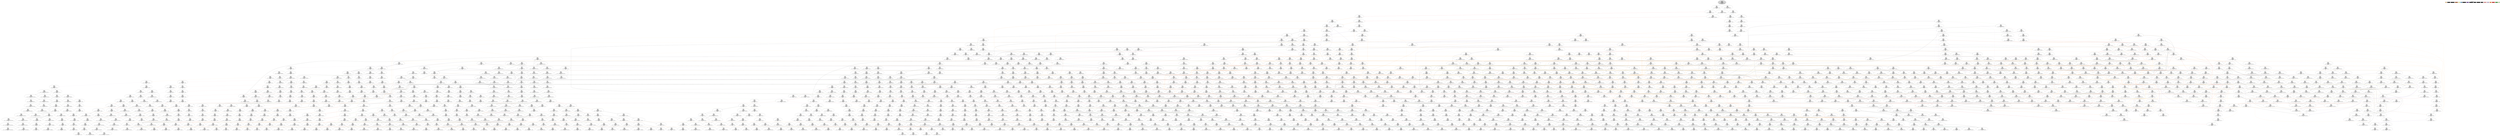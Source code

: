 strict digraph DiskGraph {
edge [colorscheme="paired12"]
nodesep=0.35;
subgraph cluster_graph {
color="white";
-154422626942507625 [label="/\\ tmp_ = 0\n/\\ mutex = \"\"\n/\\ fireballs = 0\n/\\ c = 0\n/\\ ok = FALSE\n/\\ critical_section = 0\n/\\ pc = [a |-> \"Loop_\", b |-> \"Loop\"]\n/\\ tmp = 0",style = filled]
-154422626942507625 -> 3459712209942019756 [label="",color="2",fontcolor="2"];
3459712209942019756 [label="/\\ tmp_ = 0\n/\\ mutex = \"\"\n/\\ fireballs = 0\n/\\ c = 0\n/\\ ok = FALSE\n/\\ critical_section = 0\n/\\ pc = [a |-> \"AcquireMutex\", b |-> \"Loop\"]\n/\\ tmp = 0"];
-154422626942507625 -> -2653958633085435023 [label="",color="3",fontcolor="3"];
-2653958633085435023 [label="/\\ tmp_ = 0\n/\\ mutex = \"\"\n/\\ fireballs = 0\n/\\ c = 0\n/\\ ok = FALSE\n/\\ critical_section = 0\n/\\ pc = [a |-> \"Loop_\", b |-> \"FireballRelease\"]\n/\\ tmp = 0"];
3459712209942019756 -> -7830202192628771484 [label="",color="4",fontcolor="4"];
-7830202192628771484 [label="/\\ tmp_ = 0\n/\\ mutex = \"a\"\n/\\ fireballs = 0\n/\\ c = 0\n/\\ ok = FALSE\n/\\ critical_section = 0\n/\\ pc = [a |-> \"CheckFireball_1\", b |-> \"Loop\"]\n/\\ tmp = 0"];
3459712209942019756 -> -5663271617139109486 [label="",color="3",fontcolor="3"];
-5663271617139109486 [label="/\\ tmp_ = 0\n/\\ mutex = \"\"\n/\\ fireballs = 0\n/\\ c = 0\n/\\ ok = FALSE\n/\\ critical_section = 0\n/\\ pc = [a |-> \"AcquireMutex\", b |-> \"FireballRelease\"]\n/\\ tmp = 0"];
-2653958633085435023 -> -5663271617139109486 [label="",color="2",fontcolor="2"];
-2653958633085435023 -> 3573139147094236913 [label="",color="5",fontcolor="5"];
3573139147094236913 [label="/\\ tmp_ = 0\n/\\ mutex = \"\"\n/\\ fireballs = 1\n/\\ c = 0\n/\\ ok = FALSE\n/\\ critical_section = 0\n/\\ pc = [a |-> \"Loop_\", b |-> \"LoadC\"]\n/\\ tmp = 0"];
-7830202192628771484 -> 160310393463733557 [label="",color="6",fontcolor="6"];
160310393463733557 [label="/\\ tmp_ = 0\n/\\ mutex = \"a\"\n/\\ fireballs = 0\n/\\ c = 0\n/\\ ok = FALSE\n/\\ critical_section = 0\n/\\ pc = [a |-> \"LoadC_1\", b |-> \"Loop\"]\n/\\ tmp = 0"];
-7830202192628771484 -> 4901721363794872053 [label="",color="3",fontcolor="3"];
4901721363794872053 [label="/\\ tmp_ = 0\n/\\ mutex = \"a\"\n/\\ fireballs = 0\n/\\ c = 0\n/\\ ok = FALSE\n/\\ critical_section = 0\n/\\ pc = [a |-> \"CheckFireball_1\", b |-> \"FireballRelease\"]\n/\\ tmp = 0"];
-5663271617139109486 -> 4901721363794872053 [label="",color="4",fontcolor="4"];
-5663271617139109486 -> -6109831818537947689 [label="",color="5",fontcolor="5"];
-6109831818537947689 [label="/\\ tmp_ = 0\n/\\ mutex = \"\"\n/\\ fireballs = 1\n/\\ c = 0\n/\\ ok = FALSE\n/\\ critical_section = 0\n/\\ pc = [a |-> \"AcquireMutex\", b |-> \"LoadC\"]\n/\\ tmp = 0"];
3573139147094236913 -> -6109831818537947689 [label="",color="2",fontcolor="2"];
3573139147094236913 -> 7303793571189392382 [label="",color="7",fontcolor="7"];
7303793571189392382 [label="/\\ tmp_ = 0\n/\\ mutex = \"\"\n/\\ fireballs = 1\n/\\ c = 0\n/\\ ok = FALSE\n/\\ critical_section = 0\n/\\ pc = [a |-> \"Loop_\", b |-> \"IncrementC\"]\n/\\ tmp = 0"];
160310393463733557 -> 190835819441901616 [label="",color="8",fontcolor="8"];
190835819441901616 [label="/\\ tmp_ = 0\n/\\ mutex = \"a\"\n/\\ fireballs = 0\n/\\ c = 0\n/\\ ok = FALSE\n/\\ critical_section = 0\n/\\ pc = [a |-> \"DecrementC\", b |-> \"Loop\"]\n/\\ tmp = 0"];
160310393463733557 -> 6785899990316895249 [label="",color="3",fontcolor="3"];
6785899990316895249 [label="/\\ tmp_ = 0\n/\\ mutex = \"a\"\n/\\ fireballs = 0\n/\\ c = 0\n/\\ ok = FALSE\n/\\ critical_section = 0\n/\\ pc = [a |-> \"LoadC_1\", b |-> \"FireballRelease\"]\n/\\ tmp = 0"];
4901721363794872053 -> 6785899990316895249 [label="",color="6",fontcolor="6"];
4901721363794872053 -> 404992725464814351 [label="",color="5",fontcolor="5"];
404992725464814351 [label="/\\ tmp_ = 0\n/\\ mutex = \"a\"\n/\\ fireballs = 1\n/\\ c = 0\n/\\ ok = FALSE\n/\\ critical_section = 0\n/\\ pc = [a |-> \"CheckFireball_1\", b |-> \"LoadC\"]\n/\\ tmp = 0"];
-6109831818537947689 -> 404992725464814351 [label="",color="4",fontcolor="4"];
-6109831818537947689 -> 3190977449436504280 [label="",color="7",fontcolor="7"];
3190977449436504280 [label="/\\ tmp_ = 0\n/\\ mutex = \"\"\n/\\ fireballs = 1\n/\\ c = 0\n/\\ ok = FALSE\n/\\ critical_section = 0\n/\\ pc = [a |-> \"AcquireMutex\", b |-> \"IncrementC\"]\n/\\ tmp = 0"];
7303793571189392382 -> 3190977449436504280 [label="",color="2",fontcolor="2"];
7303793571189392382 -> 853441545267486988 [label="",color="9",fontcolor="9"];
853441545267486988 [label="/\\ tmp_ = 0\n/\\ mutex = \"\"\n/\\ fireballs = 1\n/\\ c = 1\n/\\ ok = FALSE\n/\\ critical_section = 0\n/\\ pc = [a |-> \"Loop_\", b |-> \"Loop\"]\n/\\ tmp = 0"];
190835819441901616 -> -3842171468697243118 [label="",color="10",fontcolor="10"];
-3842171468697243118 [label="/\\ tmp_ = 0\n/\\ mutex = \"a\"\n/\\ fireballs = 0\n/\\ c = -1\n/\\ ok = FALSE\n/\\ critical_section = 0\n/\\ pc = [a |-> \"LoadC_2\", b |-> \"Loop\"]\n/\\ tmp = 0"];
190835819441901616 -> 850775123070090611 [label="",color="3",fontcolor="3"];
850775123070090611 [label="/\\ tmp_ = 0\n/\\ mutex = \"a\"\n/\\ fireballs = 0\n/\\ c = 0\n/\\ ok = FALSE\n/\\ critical_section = 0\n/\\ pc = [a |-> \"DecrementC\", b |-> \"FireballRelease\"]\n/\\ tmp = 0"];
6785899990316895249 -> 850775123070090611 [label="",color="8",fontcolor="8"];
6785899990316895249 -> 8828819583899078471 [label="",color="5",fontcolor="5"];
8828819583899078471 [label="/\\ tmp_ = 0\n/\\ mutex = \"a\"\n/\\ fireballs = 1\n/\\ c = 0\n/\\ ok = FALSE\n/\\ critical_section = 0\n/\\ pc = [a |-> \"LoadC_1\", b |-> \"LoadC\"]\n/\\ tmp = 0"];
404992725464814351 -> 8772601713870668684 [label="",color="6",fontcolor="6"];
8772601713870668684 [label="/\\ tmp_ = 0\n/\\ mutex = \"a\"\n/\\ fireballs = 0\n/\\ c = 0\n/\\ ok = TRUE\n/\\ critical_section = 0\n/\\ pc = [a |-> \"CheckFireball_2\", b |-> \"LoadC\"]\n/\\ tmp = 0"];
404992725464814351 -> 1507774866976296552 [label="",color="7",fontcolor="7"];
1507774866976296552 [label="/\\ tmp_ = 0\n/\\ mutex = \"a\"\n/\\ fireballs = 1\n/\\ c = 0\n/\\ ok = FALSE\n/\\ critical_section = 0\n/\\ pc = [a |-> \"CheckFireball_1\", b |-> \"IncrementC\"]\n/\\ tmp = 0"];
3190977449436504280 -> 1507774866976296552 [label="",color="4",fontcolor="4"];
3190977449436504280 -> -3668445977536590562 [label="",color="9",fontcolor="9"];
-3668445977536590562 [label="/\\ tmp_ = 0\n/\\ mutex = \"\"\n/\\ fireballs = 1\n/\\ c = 1\n/\\ ok = FALSE\n/\\ critical_section = 0\n/\\ pc = [a |-> \"AcquireMutex\", b |-> \"Loop\"]\n/\\ tmp = 0"];
853441545267486988 -> -3668445977536590562 [label="",color="2",fontcolor="2"];
853441545267486988 -> 4701446021396230956 [label="",color="3",fontcolor="3"];
4701446021396230956 [label="/\\ tmp_ = 0\n/\\ mutex = \"\"\n/\\ fireballs = 1\n/\\ c = 1\n/\\ ok = FALSE\n/\\ critical_section = 0\n/\\ pc = [a |-> \"Loop_\", b |-> \"FireballRelease\"]\n/\\ tmp = 0"];
-3842171468697243118 -> -5016815615945877563 [label="",color="11",fontcolor="11"];
-5016815615945877563 [label="/\\ tmp_ = -1\n/\\ mutex = \"a\"\n/\\ fireballs = 0\n/\\ c = -1\n/\\ ok = FALSE\n/\\ critical_section = 0\n/\\ pc = [a |-> \"IncrementC_\", b |-> \"Loop\"]\n/\\ tmp = 0"];
-3842171468697243118 -> 5757737584739702294 [label="",color="3",fontcolor="3"];
5757737584739702294 [label="/\\ tmp_ = 0\n/\\ mutex = \"a\"\n/\\ fireballs = 0\n/\\ c = -1\n/\\ ok = FALSE\n/\\ critical_section = 0\n/\\ pc = [a |-> \"LoadC_2\", b |-> \"FireballRelease\"]\n/\\ tmp = 0"];
850775123070090611 -> 5757737584739702294 [label="",color="10",fontcolor="10"];
850775123070090611 -> -6107756326531509370 [label="",color="5",fontcolor="5"];
-6107756326531509370 [label="/\\ tmp_ = 0\n/\\ mutex = \"a\"\n/\\ fireballs = 1\n/\\ c = 0\n/\\ ok = FALSE\n/\\ critical_section = 0\n/\\ pc = [a |-> \"DecrementC\", b |-> \"LoadC\"]\n/\\ tmp = 0"];
8828819583899078471 -> -6107756326531509370 [label="",color="8",fontcolor="8"];
8828819583899078471 -> -3711630005264657136 [label="",color="7",fontcolor="7"];
-3711630005264657136 [label="/\\ tmp_ = 0\n/\\ mutex = \"a\"\n/\\ fireballs = 1\n/\\ c = 0\n/\\ ok = FALSE\n/\\ critical_section = 0\n/\\ pc = [a |-> \"LoadC_1\", b |-> \"IncrementC\"]\n/\\ tmp = 0"];
8772601713870668684 -> -6357269132235520295 [label="",color="12",fontcolor="12"];
-6357269132235520295 [label="/\\ tmp_ = 0\n/\\ mutex = \"a\"\n/\\ fireballs = 0\n/\\ c = 0\n/\\ ok = FALSE\n/\\ critical_section = 0\n/\\ pc = [a |-> \"LoadC_1\", b |-> \"LoadC\"]\n/\\ tmp = 0"];
8772601713870668684 -> -6002574529690093092 [label="",color="7",fontcolor="7"];
-6002574529690093092 [label="/\\ tmp_ = 0\n/\\ mutex = \"a\"\n/\\ fireballs = 0\n/\\ c = 0\n/\\ ok = TRUE\n/\\ critical_section = 0\n/\\ pc = [a |-> \"CheckFireball_2\", b |-> \"IncrementC\"]\n/\\ tmp = 0"];
1507774866976296552 -> -6002574529690093092 [label="",color="6",fontcolor="6"];
1507774866976296552 -> -8446864552672340148 [label="",color="9",fontcolor="9"];
-8446864552672340148 [label="/\\ tmp_ = 0\n/\\ mutex = \"a\"\n/\\ fireballs = 1\n/\\ c = 1\n/\\ ok = FALSE\n/\\ critical_section = 0\n/\\ pc = [a |-> \"CheckFireball_1\", b |-> \"Loop\"]\n/\\ tmp = 0"];
-3668445977536590562 -> -8446864552672340148 [label="",color="4",fontcolor="4"];
-3668445977536590562 -> 108981097291885098 [label="",color="3",fontcolor="3"];
108981097291885098 [label="/\\ tmp_ = 0\n/\\ mutex = \"\"\n/\\ fireballs = 1\n/\\ c = 1\n/\\ ok = FALSE\n/\\ critical_section = 0\n/\\ pc = [a |-> \"AcquireMutex\", b |-> \"FireballRelease\"]\n/\\ tmp = 0"];
4701446021396230956 -> 108981097291885098 [label="",color="2",fontcolor="2"];
4701446021396230956 -> 6365263590191536495 [label="",color="5",fontcolor="5"];
6365263590191536495 [label="/\\ tmp_ = 0\n/\\ mutex = \"\"\n/\\ fireballs = 2\n/\\ c = 1\n/\\ ok = FALSE\n/\\ critical_section = 0\n/\\ pc = [a |-> \"Loop_\", b |-> \"LoadC\"]\n/\\ tmp = 0"];
-5016815615945877563 -> -9046146394480790688 [label="",color="13",fontcolor="13"];
-9046146394480790688 [label="/\\ tmp_ = -1\n/\\ mutex = \"a\"\n/\\ fireballs = 0\n/\\ c = 0\n/\\ ok = FALSE\n/\\ critical_section = 0\n/\\ pc = [a |-> \"ReleaseMutex\", b |-> \"Loop\"]\n/\\ tmp = 0"];
-5016815615945877563 -> -8741524895293206119 [label="",color="3",fontcolor="3"];
-8741524895293206119 [label="/\\ tmp_ = -1\n/\\ mutex = \"a\"\n/\\ fireballs = 0\n/\\ c = -1\n/\\ ok = FALSE\n/\\ critical_section = 0\n/\\ pc = [a |-> \"IncrementC_\", b |-> \"FireballRelease\"]\n/\\ tmp = 0"];
5757737584739702294 -> -8741524895293206119 [label="",color="11",fontcolor="11"];
5757737584739702294 -> 7093270712184792879 [label="",color="5",fontcolor="5"];
7093270712184792879 [label="/\\ tmp_ = 0\n/\\ mutex = \"a\"\n/\\ fireballs = 1\n/\\ c = -1\n/\\ ok = FALSE\n/\\ critical_section = 0\n/\\ pc = [a |-> \"LoadC_2\", b |-> \"LoadC\"]\n/\\ tmp = 0"];
-6107756326531509370 -> 7093270712184792879 [label="",color="10",fontcolor="10"];
-6107756326531509370 -> -7860662068569209097 [label="",color="7",fontcolor="7"];
-7860662068569209097 [label="/\\ tmp_ = 0\n/\\ mutex = \"a\"\n/\\ fireballs = 1\n/\\ c = 0\n/\\ ok = FALSE\n/\\ critical_section = 0\n/\\ pc = [a |-> \"DecrementC\", b |-> \"IncrementC\"]\n/\\ tmp = 0"];
-3711630005264657136 -> -7860662068569209097 [label="",color="8",fontcolor="8"];
-3711630005264657136 -> 6327244768108731253 [label="",color="9",fontcolor="9"];
6327244768108731253 [label="/\\ tmp_ = 0\n/\\ mutex = \"a\"\n/\\ fireballs = 1\n/\\ c = 1\n/\\ ok = FALSE\n/\\ critical_section = 0\n/\\ pc = [a |-> \"LoadC_1\", b |-> \"Loop\"]\n/\\ tmp = 0"];
-6357269132235520295 -> 8815520815500595957 [label="",color="8",fontcolor="8"];
8815520815500595957 [label="/\\ tmp_ = 0\n/\\ mutex = \"a\"\n/\\ fireballs = 0\n/\\ c = 0\n/\\ ok = FALSE\n/\\ critical_section = 0\n/\\ pc = [a |-> \"DecrementC\", b |-> \"LoadC\"]\n/\\ tmp = 0"];
-6357269132235520295 -> 9067910981658005504 [label="",color="7",fontcolor="7"];
9067910981658005504 [label="/\\ tmp_ = 0\n/\\ mutex = \"a\"\n/\\ fireballs = 0\n/\\ c = 0\n/\\ ok = FALSE\n/\\ critical_section = 0\n/\\ pc = [a |-> \"LoadC_1\", b |-> \"IncrementC\"]\n/\\ tmp = 0"];
-6002574529690093092 -> 9067910981658005504 [label="",color="12",fontcolor="12"];
-6002574529690093092 -> 3828986462891176173 [label="",color="9",fontcolor="9"];
3828986462891176173 [label="/\\ tmp_ = 0\n/\\ mutex = \"a\"\n/\\ fireballs = 0\n/\\ c = 1\n/\\ ok = TRUE\n/\\ critical_section = 0\n/\\ pc = [a |-> \"CheckFireball_2\", b |-> \"Loop\"]\n/\\ tmp = 0"];
-8446864552672340148 -> 3828986462891176173 [label="",color="6",fontcolor="6"];
-8446864552672340148 -> -893896321272013024 [label="",color="3",fontcolor="3"];
-893896321272013024 [label="/\\ tmp_ = 0\n/\\ mutex = \"a\"\n/\\ fireballs = 1\n/\\ c = 1\n/\\ ok = FALSE\n/\\ critical_section = 0\n/\\ pc = [a |-> \"CheckFireball_1\", b |-> \"FireballRelease\"]\n/\\ tmp = 0"];
108981097291885098 -> -893896321272013024 [label="",color="4",fontcolor="4"];
108981097291885098 -> 4614906761750334978 [label="",color="5",fontcolor="5"];
4614906761750334978 [label="/\\ tmp_ = 0\n/\\ mutex = \"\"\n/\\ fireballs = 2\n/\\ c = 1\n/\\ ok = FALSE\n/\\ critical_section = 0\n/\\ pc = [a |-> \"AcquireMutex\", b |-> \"LoadC\"]\n/\\ tmp = 0"];
6365263590191536495 -> 4614906761750334978 [label="",color="2",fontcolor="2"];
6365263590191536495 -> -5081791530555800795 [label="",color="7",fontcolor="7"];
-5081791530555800795 [label="/\\ tmp_ = 0\n/\\ mutex = \"\"\n/\\ fireballs = 2\n/\\ c = 1\n/\\ ok = FALSE\n/\\ critical_section = 0\n/\\ pc = [a |-> \"Loop_\", b |-> \"IncrementC\"]\n/\\ tmp = 1"];
-9046146394480790688 -> -5227405366491174329 [label="",color="14",fontcolor="14"];
-5227405366491174329 [label="/\\ tmp_ = -1\n/\\ mutex = \"\"\n/\\ fireballs = 0\n/\\ c = 0\n/\\ ok = FALSE\n/\\ critical_section = 0\n/\\ pc = [a |-> \"Loop_\", b |-> \"Loop\"]\n/\\ tmp = 0"];
-9046146394480790688 -> 1051332696998328306 [label="",color="3",fontcolor="3"];
1051332696998328306 [label="/\\ tmp_ = -1\n/\\ mutex = \"a\"\n/\\ fireballs = 0\n/\\ c = 0\n/\\ ok = FALSE\n/\\ critical_section = 0\n/\\ pc = [a |-> \"ReleaseMutex\", b |-> \"FireballRelease\"]\n/\\ tmp = 0"];
-8741524895293206119 -> 1051332696998328306 [label="",color="13",fontcolor="13"];
-8741524895293206119 -> 2206652220790022000 [label="",color="5",fontcolor="5"];
2206652220790022000 [label="/\\ tmp_ = -1\n/\\ mutex = \"a\"\n/\\ fireballs = 1\n/\\ c = -1\n/\\ ok = FALSE\n/\\ critical_section = 0\n/\\ pc = [a |-> \"IncrementC_\", b |-> \"LoadC\"]\n/\\ tmp = 0"];
7093270712184792879 -> 2206652220790022000 [label="",color="11",fontcolor="11"];
7093270712184792879 -> -3272769024662019529 [label="",color="7",fontcolor="7"];
-3272769024662019529 [label="/\\ tmp_ = 0\n/\\ mutex = \"a\"\n/\\ fireballs = 1\n/\\ c = -1\n/\\ ok = FALSE\n/\\ critical_section = 0\n/\\ pc = [a |-> \"LoadC_2\", b |-> \"IncrementC\"]\n/\\ tmp = -1"];
-7860662068569209097 -> -8404770663101063998 [label="",color="10",fontcolor="10"];
-8404770663101063998 [label="/\\ tmp_ = 0\n/\\ mutex = \"a\"\n/\\ fireballs = 1\n/\\ c = -1\n/\\ ok = FALSE\n/\\ critical_section = 0\n/\\ pc = [a |-> \"LoadC_2\", b |-> \"IncrementC\"]\n/\\ tmp = 0"];
-7860662068569209097 -> 6567981786049203647 [label="",color="9",fontcolor="9"];
6567981786049203647 [label="/\\ tmp_ = 0\n/\\ mutex = \"a\"\n/\\ fireballs = 1\n/\\ c = 1\n/\\ ok = FALSE\n/\\ critical_section = 0\n/\\ pc = [a |-> \"DecrementC\", b |-> \"Loop\"]\n/\\ tmp = 0"];
6327244768108731253 -> 2992735731432012892 [label="",color="8",fontcolor="8"];
2992735731432012892 [label="/\\ tmp_ = 1\n/\\ mutex = \"a\"\n/\\ fireballs = 1\n/\\ c = 1\n/\\ ok = FALSE\n/\\ critical_section = 0\n/\\ pc = [a |-> \"DecrementC\", b |-> \"Loop\"]\n/\\ tmp = 0"];
6327244768108731253 -> 4544835917805465057 [label="",color="3",fontcolor="3"];
4544835917805465057 [label="/\\ tmp_ = 0\n/\\ mutex = \"a\"\n/\\ fireballs = 1\n/\\ c = 1\n/\\ ok = FALSE\n/\\ critical_section = 0\n/\\ pc = [a |-> \"LoadC_1\", b |-> \"FireballRelease\"]\n/\\ tmp = 0"];
8815520815500595957 -> -4670116351708352847 [label="",color="10",fontcolor="10"];
-4670116351708352847 [label="/\\ tmp_ = 0\n/\\ mutex = \"a\"\n/\\ fireballs = 0\n/\\ c = -1\n/\\ ok = FALSE\n/\\ critical_section = 0\n/\\ pc = [a |-> \"LoadC_2\", b |-> \"LoadC\"]\n/\\ tmp = 0"];
8815520815500595957 -> -2767623127492872231 [label="",color="7",fontcolor="7"];
-2767623127492872231 [label="/\\ tmp_ = 0\n/\\ mutex = \"a\"\n/\\ fireballs = 0\n/\\ c = 0\n/\\ ok = FALSE\n/\\ critical_section = 0\n/\\ pc = [a |-> \"DecrementC\", b |-> \"IncrementC\"]\n/\\ tmp = 0"];
9067910981658005504 -> -2767623127492872231 [label="",color="8",fontcolor="8"];
9067910981658005504 -> -8785593541012732816 [label="",color="9",fontcolor="9"];
-8785593541012732816 [label="/\\ tmp_ = 0\n/\\ mutex = \"a\"\n/\\ fireballs = 0\n/\\ c = 1\n/\\ ok = FALSE\n/\\ critical_section = 0\n/\\ pc = [a |-> \"LoadC_1\", b |-> \"Loop\"]\n/\\ tmp = 0"];
3828986462891176173 -> -8785593541012732816 [label="",color="12",fontcolor="12"];
3828986462891176173 -> -6940035906645245893 [label="",color="3",fontcolor="3"];
-6940035906645245893 [label="/\\ tmp_ = 0\n/\\ mutex = \"a\"\n/\\ fireballs = 0\n/\\ c = 1\n/\\ ok = TRUE\n/\\ critical_section = 0\n/\\ pc = [a |-> \"CheckFireball_2\", b |-> \"FireballRelease\"]\n/\\ tmp = 0"];
-893896321272013024 -> -6940035906645245893 [label="",color="6",fontcolor="6"];
-893896321272013024 -> 682137053265428750 [label="",color="5",fontcolor="5"];
682137053265428750 [label="/\\ tmp_ = 0\n/\\ mutex = \"a\"\n/\\ fireballs = 2\n/\\ c = 1\n/\\ ok = FALSE\n/\\ critical_section = 0\n/\\ pc = [a |-> \"CheckFireball_1\", b |-> \"LoadC\"]\n/\\ tmp = 0"];
4614906761750334978 -> 682137053265428750 [label="",color="4",fontcolor="4"];
4614906761750334978 -> -2123858910771515763 [label="",color="7",fontcolor="7"];
-2123858910771515763 [label="/\\ tmp_ = 0\n/\\ mutex = \"\"\n/\\ fireballs = 2\n/\\ c = 1\n/\\ ok = FALSE\n/\\ critical_section = 0\n/\\ pc = [a |-> \"AcquireMutex\", b |-> \"IncrementC\"]\n/\\ tmp = 1"];
-5081791530555800795 -> -2123858910771515763 [label="",color="2",fontcolor="2"];
-5081791530555800795 -> 2235148779808885444 [label="",color="9",fontcolor="9"];
2235148779808885444 [label="/\\ tmp_ = 0\n/\\ mutex = \"\"\n/\\ fireballs = 2\n/\\ c = 2\n/\\ ok = FALSE\n/\\ critical_section = 0\n/\\ pc = [a |-> \"Loop_\", b |-> \"Loop\"]\n/\\ tmp = 1"];
-5227405366491174329 -> 233837608414372216 [label="",color="2",fontcolor="2"];
233837608414372216 [label="/\\ tmp_ = -1\n/\\ mutex = \"\"\n/\\ fireballs = 0\n/\\ c = 0\n/\\ ok = FALSE\n/\\ critical_section = 0\n/\\ pc = [a |-> \"AcquireMutex\", b |-> \"Loop\"]\n/\\ tmp = 0"];
-5227405366491174329 -> 5119092603286504510 [label="",color="3",fontcolor="3"];
5119092603286504510 [label="/\\ tmp_ = -1\n/\\ mutex = \"\"\n/\\ fireballs = 0\n/\\ c = 0\n/\\ ok = FALSE\n/\\ critical_section = 0\n/\\ pc = [a |-> \"Loop_\", b |-> \"FireballRelease\"]\n/\\ tmp = 0"];
1051332696998328306 -> 5119092603286504510 [label="",color="14",fontcolor="14"];
1051332696998328306 -> 2010205750854637635 [label="",color="5",fontcolor="5"];
2010205750854637635 [label="/\\ tmp_ = -1\n/\\ mutex = \"a\"\n/\\ fireballs = 1\n/\\ c = 0\n/\\ ok = FALSE\n/\\ critical_section = 0\n/\\ pc = [a |-> \"ReleaseMutex\", b |-> \"LoadC\"]\n/\\ tmp = 0"];
2206652220790022000 -> 2010205750854637635 [label="",color="13",fontcolor="13"];
2206652220790022000 -> -3337122609156153484 [label="",color="7",fontcolor="7"];
-3337122609156153484 [label="/\\ tmp_ = -1\n/\\ mutex = \"a\"\n/\\ fireballs = 1\n/\\ c = -1\n/\\ ok = FALSE\n/\\ critical_section = 0\n/\\ pc = [a |-> \"IncrementC_\", b |-> \"IncrementC\"]\n/\\ tmp = -1"];
-3272769024662019529 -> -3337122609156153484 [label="",color="11",fontcolor="11"];
-3272769024662019529 -> 1582067632855695989 [label="",color="9",fontcolor="9"];
1582067632855695989 [label="/\\ tmp_ = 0\n/\\ mutex = \"a\"\n/\\ fireballs = 1\n/\\ c = 0\n/\\ ok = FALSE\n/\\ critical_section = 0\n/\\ pc = [a |-> \"LoadC_2\", b |-> \"Loop\"]\n/\\ tmp = -1"];
-8404770663101063998 -> -8612957406643592831 [label="",color="11",fontcolor="11"];
-8612957406643592831 [label="/\\ tmp_ = -1\n/\\ mutex = \"a\"\n/\\ fireballs = 1\n/\\ c = -1\n/\\ ok = FALSE\n/\\ critical_section = 0\n/\\ pc = [a |-> \"IncrementC_\", b |-> \"IncrementC\"]\n/\\ tmp = 0"];
-8404770663101063998 -> -4028771028046051899 [label="",color="9",fontcolor="9"];
-4028771028046051899 [label="/\\ tmp_ = 0\n/\\ mutex = \"a\"\n/\\ fireballs = 1\n/\\ c = 1\n/\\ ok = FALSE\n/\\ critical_section = 0\n/\\ pc = [a |-> \"LoadC_2\", b |-> \"Loop\"]\n/\\ tmp = 0"];
6567981786049203647 -> 1977207543386172695 [label="",color="10",fontcolor="10"];
1977207543386172695 [label="/\\ tmp_ = 0\n/\\ mutex = \"a\"\n/\\ fireballs = 1\n/\\ c = -1\n/\\ ok = FALSE\n/\\ critical_section = 0\n/\\ pc = [a |-> \"LoadC_2\", b |-> \"Loop\"]\n/\\ tmp = 0"];
6567981786049203647 -> 3611551057027775934 [label="",color="3",fontcolor="3"];
3611551057027775934 [label="/\\ tmp_ = 0\n/\\ mutex = \"a\"\n/\\ fireballs = 1\n/\\ c = 1\n/\\ ok = FALSE\n/\\ critical_section = 0\n/\\ pc = [a |-> \"DecrementC\", b |-> \"FireballRelease\"]\n/\\ tmp = 0"];
2992735731432012892 -> -7158222427994957728 [label="",color="10",fontcolor="10"];
-7158222427994957728 [label="/\\ tmp_ = 1\n/\\ mutex = \"a\"\n/\\ fireballs = 1\n/\\ c = 0\n/\\ ok = FALSE\n/\\ critical_section = 0\n/\\ pc = [a |-> \"LoadC_2\", b |-> \"Loop\"]\n/\\ tmp = 0"];
2992735731432012892 -> 6002854437784050110 [label="",color="3",fontcolor="3"];
6002854437784050110 [label="/\\ tmp_ = 1\n/\\ mutex = \"a\"\n/\\ fireballs = 1\n/\\ c = 1\n/\\ ok = FALSE\n/\\ critical_section = 0\n/\\ pc = [a |-> \"DecrementC\", b |-> \"FireballRelease\"]\n/\\ tmp = 0"];
4544835917805465057 -> 6002854437784050110 [label="",color="8",fontcolor="8"];
4544835917805465057 -> -5786171054092007867 [label="",color="5",fontcolor="5"];
-5786171054092007867 [label="/\\ tmp_ = 0\n/\\ mutex = \"a\"\n/\\ fireballs = 2\n/\\ c = 1\n/\\ ok = FALSE\n/\\ critical_section = 0\n/\\ pc = [a |-> \"LoadC_1\", b |-> \"LoadC\"]\n/\\ tmp = 0"];
-4670116351708352847 -> 3627198779980641223 [label="",color="11",fontcolor="11"];
3627198779980641223 [label="/\\ tmp_ = -1\n/\\ mutex = \"a\"\n/\\ fireballs = 0\n/\\ c = -1\n/\\ ok = FALSE\n/\\ critical_section = 0\n/\\ pc = [a |-> \"IncrementC_\", b |-> \"LoadC\"]\n/\\ tmp = 0"];
-4670116351708352847 -> 7151396507525867303 [label="",color="7",fontcolor="7"];
7151396507525867303 [label="/\\ tmp_ = 0\n/\\ mutex = \"a\"\n/\\ fireballs = 0\n/\\ c = -1\n/\\ ok = FALSE\n/\\ critical_section = 0\n/\\ pc = [a |-> \"LoadC_2\", b |-> \"IncrementC\"]\n/\\ tmp = -1"];
-2767623127492872231 -> 4248677092321827282 [label="",color="10",fontcolor="10"];
4248677092321827282 [label="/\\ tmp_ = 0\n/\\ mutex = \"a\"\n/\\ fireballs = 0\n/\\ c = -1\n/\\ ok = FALSE\n/\\ critical_section = 0\n/\\ pc = [a |-> \"LoadC_2\", b |-> \"IncrementC\"]\n/\\ tmp = 0"];
-2767623127492872231 -> 5489566692887289492 [label="",color="9",fontcolor="9"];
5489566692887289492 [label="/\\ tmp_ = 0\n/\\ mutex = \"a\"\n/\\ fireballs = 0\n/\\ c = 1\n/\\ ok = FALSE\n/\\ critical_section = 0\n/\\ pc = [a |-> \"DecrementC\", b |-> \"Loop\"]\n/\\ tmp = 0"];
-8785593541012732816 -> 4503782395919576951 [label="",color="8",fontcolor="8"];
4503782395919576951 [label="/\\ tmp_ = 1\n/\\ mutex = \"a\"\n/\\ fireballs = 0\n/\\ c = 1\n/\\ ok = FALSE\n/\\ critical_section = 0\n/\\ pc = [a |-> \"DecrementC\", b |-> \"Loop\"]\n/\\ tmp = 0"];
-8785593541012732816 -> -1187181444339316479 [label="",color="3",fontcolor="3"];
-1187181444339316479 [label="/\\ tmp_ = 0\n/\\ mutex = \"a\"\n/\\ fireballs = 0\n/\\ c = 1\n/\\ ok = FALSE\n/\\ critical_section = 0\n/\\ pc = [a |-> \"LoadC_1\", b |-> \"FireballRelease\"]\n/\\ tmp = 0"];
-6940035906645245893 -> -1187181444339316479 [label="",color="12",fontcolor="12"];
-6940035906645245893 -> -2041449667352529967 [label="",color="5",fontcolor="5"];
-2041449667352529967 [label="/\\ tmp_ = 0\n/\\ mutex = \"a\"\n/\\ fireballs = 1\n/\\ c = 1\n/\\ ok = TRUE\n/\\ critical_section = 0\n/\\ pc = [a |-> \"CheckFireball_2\", b |-> \"LoadC\"]\n/\\ tmp = 0"];
682137053265428750 -> -2041449667352529967 [label="",color="6",fontcolor="6"];
682137053265428750 -> 2466164951058280061 [label="",color="7",fontcolor="7"];
2466164951058280061 [label="/\\ tmp_ = 0\n/\\ mutex = \"a\"\n/\\ fireballs = 2\n/\\ c = 1\n/\\ ok = FALSE\n/\\ critical_section = 0\n/\\ pc = [a |-> \"CheckFireball_1\", b |-> \"IncrementC\"]\n/\\ tmp = 1"];
-2123858910771515763 -> 2466164951058280061 [label="",color="4",fontcolor="4"];
-2123858910771515763 -> -4255166215967195219 [label="",color="9",fontcolor="9"];
-4255166215967195219 [label="/\\ tmp_ = 0\n/\\ mutex = \"\"\n/\\ fireballs = 2\n/\\ c = 2\n/\\ ok = FALSE\n/\\ critical_section = 0\n/\\ pc = [a |-> \"AcquireMutex\", b |-> \"Loop\"]\n/\\ tmp = 1"];
2235148779808885444 -> -4255166215967195219 [label="",color="2",fontcolor="2"];
2235148779808885444 -> -5521344567879822041 [label="",color="3",fontcolor="3"];
-5521344567879822041 [label="/\\ tmp_ = 0\n/\\ mutex = \"\"\n/\\ fireballs = 2\n/\\ c = 2\n/\\ ok = FALSE\n/\\ critical_section = 0\n/\\ pc = [a |-> \"Loop_\", b |-> \"EnterCriticalSection\"]\n/\\ tmp = 1"];
233837608414372216 -> 1113547585353994795 [label="",color="4",fontcolor="4"];
1113547585353994795 [label="/\\ tmp_ = -1\n/\\ mutex = \"a\"\n/\\ fireballs = 0\n/\\ c = 0\n/\\ ok = FALSE\n/\\ critical_section = 0\n/\\ pc = [a |-> \"CheckFireball_1\", b |-> \"Loop\"]\n/\\ tmp = 0"];
233837608414372216 -> -5005573165531590113 [label="",color="3",fontcolor="3"];
-5005573165531590113 [label="/\\ tmp_ = -1\n/\\ mutex = \"\"\n/\\ fireballs = 0\n/\\ c = 0\n/\\ ok = FALSE\n/\\ critical_section = 0\n/\\ pc = [a |-> \"AcquireMutex\", b |-> \"FireballRelease\"]\n/\\ tmp = 0"];
5119092603286504510 -> -5005573165531590113 [label="",color="2",fontcolor="2"];
5119092603286504510 -> 1370475956717049222 [label="",color="5",fontcolor="5"];
1370475956717049222 [label="/\\ tmp_ = -1\n/\\ mutex = \"\"\n/\\ fireballs = 1\n/\\ c = 0\n/\\ ok = FALSE\n/\\ critical_section = 0\n/\\ pc = [a |-> \"Loop_\", b |-> \"LoadC\"]\n/\\ tmp = 0"];
2010205750854637635 -> 1370475956717049222 [label="",color="14",fontcolor="14"];
2010205750854637635 -> 5238701983524962314 [label="",color="7",fontcolor="7"];
5238701983524962314 [label="/\\ tmp_ = -1\n/\\ mutex = \"a\"\n/\\ fireballs = 1\n/\\ c = 0\n/\\ ok = FALSE\n/\\ critical_section = 0\n/\\ pc = [a |-> \"ReleaseMutex\", b |-> \"IncrementC\"]\n/\\ tmp = 0"];
-3337122609156153484 -> 1259622268179398399 [label="",color="13",fontcolor="13"];
1259622268179398399 [label="/\\ tmp_ = -1\n/\\ mutex = \"a\"\n/\\ fireballs = 1\n/\\ c = 0\n/\\ ok = FALSE\n/\\ critical_section = 0\n/\\ pc = [a |-> \"ReleaseMutex\", b |-> \"IncrementC\"]\n/\\ tmp = -1"];
-3337122609156153484 -> 3322011971202032537 [label="",color="9",fontcolor="9"];
3322011971202032537 [label="/\\ tmp_ = -1\n/\\ mutex = \"a\"\n/\\ fireballs = 1\n/\\ c = 0\n/\\ ok = FALSE\n/\\ critical_section = 0\n/\\ pc = [a |-> \"IncrementC_\", b |-> \"Loop\"]\n/\\ tmp = -1"];
1582067632855695989 -> 2100849739897584717 [label="",color="11",fontcolor="11"];
2100849739897584717 [label="/\\ tmp_ = 0\n/\\ mutex = \"a\"\n/\\ fireballs = 1\n/\\ c = 0\n/\\ ok = FALSE\n/\\ critical_section = 0\n/\\ pc = [a |-> \"IncrementC_\", b |-> \"Loop\"]\n/\\ tmp = -1"];
1582067632855695989 -> 321364184198581903 [label="",color="3",fontcolor="3"];
321364184198581903 [label="/\\ tmp_ = 0\n/\\ mutex = \"a\"\n/\\ fireballs = 1\n/\\ c = 0\n/\\ ok = FALSE\n/\\ critical_section = 0\n/\\ pc = [a |-> \"LoadC_2\", b |-> \"FireballRelease\"]\n/\\ tmp = -1"];
-8612957406643592831 -> 5238701983524962314 [label="",color="13",fontcolor="13"];
-8612957406643592831 -> -2985183984679045049 [label="",color="9",fontcolor="9"];
-2985183984679045049 [label="/\\ tmp_ = -1\n/\\ mutex = \"a\"\n/\\ fireballs = 1\n/\\ c = 1\n/\\ ok = FALSE\n/\\ critical_section = 0\n/\\ pc = [a |-> \"IncrementC_\", b |-> \"Loop\"]\n/\\ tmp = 0"];
-4028771028046051899 -> 6952865097656787727 [label="",color="11",fontcolor="11"];
6952865097656787727 [label="/\\ tmp_ = 1\n/\\ mutex = \"a\"\n/\\ fireballs = 1\n/\\ c = 1\n/\\ ok = FALSE\n/\\ critical_section = 0\n/\\ pc = [a |-> \"IncrementC_\", b |-> \"Loop\"]\n/\\ tmp = 0"];
-4028771028046051899 -> -1434629978380536470 [label="",color="3",fontcolor="3"];
-1434629978380536470 [label="/\\ tmp_ = 0\n/\\ mutex = \"a\"\n/\\ fireballs = 1\n/\\ c = 1\n/\\ ok = FALSE\n/\\ critical_section = 0\n/\\ pc = [a |-> \"LoadC_2\", b |-> \"FireballRelease\"]\n/\\ tmp = 0"];
1977207543386172695 -> 7713353643845588662 [label="",color="11",fontcolor="11"];
7713353643845588662 [label="/\\ tmp_ = -1\n/\\ mutex = \"a\"\n/\\ fireballs = 1\n/\\ c = -1\n/\\ ok = FALSE\n/\\ critical_section = 0\n/\\ pc = [a |-> \"IncrementC_\", b |-> \"Loop\"]\n/\\ tmp = 0"];
1977207543386172695 -> -6957112373999029514 [label="",color="3",fontcolor="3"];
-6957112373999029514 [label="/\\ tmp_ = 0\n/\\ mutex = \"a\"\n/\\ fireballs = 1\n/\\ c = -1\n/\\ ok = FALSE\n/\\ critical_section = 0\n/\\ pc = [a |-> \"LoadC_2\", b |-> \"FireballRelease\"]\n/\\ tmp = 0"];
3611551057027775934 -> -6957112373999029514 [label="",color="10",fontcolor="10"];
3611551057027775934 -> -7115428561532334013 [label="",color="5",fontcolor="5"];
-7115428561532334013 [label="/\\ tmp_ = 0\n/\\ mutex = \"a\"\n/\\ fireballs = 2\n/\\ c = 1\n/\\ ok = FALSE\n/\\ critical_section = 0\n/\\ pc = [a |-> \"DecrementC\", b |-> \"LoadC\"]\n/\\ tmp = 0"];
-7158222427994957728 -> 4967259011691037368 [label="",color="11",fontcolor="11"];
4967259011691037368 [label="/\\ tmp_ = 0\n/\\ mutex = \"a\"\n/\\ fireballs = 1\n/\\ c = 0\n/\\ ok = FALSE\n/\\ critical_section = 0\n/\\ pc = [a |-> \"IncrementC_\", b |-> \"Loop\"]\n/\\ tmp = 0"];
-7158222427994957728 -> 4755099256451651977 [label="",color="3",fontcolor="3"];
4755099256451651977 [label="/\\ tmp_ = 1\n/\\ mutex = \"a\"\n/\\ fireballs = 1\n/\\ c = 0\n/\\ ok = FALSE\n/\\ critical_section = 0\n/\\ pc = [a |-> \"LoadC_2\", b |-> \"FireballRelease\"]\n/\\ tmp = 0"];
6002854437784050110 -> 4755099256451651977 [label="",color="10",fontcolor="10"];
6002854437784050110 -> 1770622313679197407 [label="",color="5",fontcolor="5"];
1770622313679197407 [label="/\\ tmp_ = 1\n/\\ mutex = \"a\"\n/\\ fireballs = 2\n/\\ c = 1\n/\\ ok = FALSE\n/\\ critical_section = 0\n/\\ pc = [a |-> \"DecrementC\", b |-> \"LoadC\"]\n/\\ tmp = 0"];
-5786171054092007867 -> 1770622313679197407 [label="",color="8",fontcolor="8"];
-5786171054092007867 -> -3667397016186243621 [label="",color="7",fontcolor="7"];
-3667397016186243621 [label="/\\ tmp_ = 0\n/\\ mutex = \"a\"\n/\\ fireballs = 2\n/\\ c = 1\n/\\ ok = FALSE\n/\\ critical_section = 0\n/\\ pc = [a |-> \"LoadC_1\", b |-> \"IncrementC\"]\n/\\ tmp = 1"];
3627198779980641223 -> -6174510231940145837 [label="",color="13",fontcolor="13"];
-6174510231940145837 [label="/\\ tmp_ = -1\n/\\ mutex = \"a\"\n/\\ fireballs = 0\n/\\ c = 0\n/\\ ok = FALSE\n/\\ critical_section = 0\n/\\ pc = [a |-> \"ReleaseMutex\", b |-> \"LoadC\"]\n/\\ tmp = 0"];
3627198779980641223 -> -2515734814234887644 [label="",color="7",fontcolor="7"];
-2515734814234887644 [label="/\\ tmp_ = -1\n/\\ mutex = \"a\"\n/\\ fireballs = 0\n/\\ c = -1\n/\\ ok = FALSE\n/\\ critical_section = 0\n/\\ pc = [a |-> \"IncrementC_\", b |-> \"IncrementC\"]\n/\\ tmp = -1"];
7151396507525867303 -> -2515734814234887644 [label="",color="11",fontcolor="11"];
7151396507525867303 -> -4311901362596586128 [label="",color="9",fontcolor="9"];
-4311901362596586128 [label="/\\ tmp_ = 0\n/\\ mutex = \"a\"\n/\\ fireballs = 0\n/\\ c = 0\n/\\ ok = FALSE\n/\\ critical_section = 0\n/\\ pc = [a |-> \"LoadC_2\", b |-> \"Loop\"]\n/\\ tmp = -1"];
4248677092321827282 -> -8872415663821372207 [label="",color="11",fontcolor="11"];
-8872415663821372207 [label="/\\ tmp_ = -1\n/\\ mutex = \"a\"\n/\\ fireballs = 0\n/\\ c = -1\n/\\ ok = FALSE\n/\\ critical_section = 0\n/\\ pc = [a |-> \"IncrementC_\", b |-> \"IncrementC\"]\n/\\ tmp = 0"];
4248677092321827282 -> 1858650428007750336 [label="",color="9",fontcolor="9"];
1858650428007750336 [label="/\\ tmp_ = 0\n/\\ mutex = \"a\"\n/\\ fireballs = 0\n/\\ c = 1\n/\\ ok = FALSE\n/\\ critical_section = 0\n/\\ pc = [a |-> \"LoadC_2\", b |-> \"Loop\"]\n/\\ tmp = 0"];
5489566692887289492 -> -3842171468697243118 [label="",color="10",fontcolor="10"];
5489566692887289492 -> 4661422862052019293 [label="",color="3",fontcolor="3"];
4661422862052019293 [label="/\\ tmp_ = 0\n/\\ mutex = \"a\"\n/\\ fireballs = 0\n/\\ c = 1\n/\\ ok = FALSE\n/\\ critical_section = 0\n/\\ pc = [a |-> \"DecrementC\", b |-> \"FireballRelease\"]\n/\\ tmp = 0"];
4503782395919576951 -> 5581450943469832037 [label="",color="10",fontcolor="10"];
5581450943469832037 [label="/\\ tmp_ = 1\n/\\ mutex = \"a\"\n/\\ fireballs = 0\n/\\ c = 0\n/\\ ok = FALSE\n/\\ critical_section = 0\n/\\ pc = [a |-> \"LoadC_2\", b |-> \"Loop\"]\n/\\ tmp = 0"];
4503782395919576951 -> 2440970406460631133 [label="",color="3",fontcolor="3"];
2440970406460631133 [label="/\\ tmp_ = 1\n/\\ mutex = \"a\"\n/\\ fireballs = 0\n/\\ c = 1\n/\\ ok = FALSE\n/\\ critical_section = 0\n/\\ pc = [a |-> \"DecrementC\", b |-> \"FireballRelease\"]\n/\\ tmp = 0"];
-1187181444339316479 -> 2440970406460631133 [label="",color="8",fontcolor="8"];
-1187181444339316479 -> 3239152032954104220 [label="",color="5",fontcolor="5"];
3239152032954104220 [label="/\\ tmp_ = 0\n/\\ mutex = \"a\"\n/\\ fireballs = 1\n/\\ c = 1\n/\\ ok = FALSE\n/\\ critical_section = 0\n/\\ pc = [a |-> \"LoadC_1\", b |-> \"LoadC\"]\n/\\ tmp = 0"];
-2041449667352529967 -> -6730593313870051720 [label="",color="12",fontcolor="12"];
-6730593313870051720 [label="/\\ tmp_ = 0\n/\\ mutex = \"a\"\n/\\ fireballs = 0\n/\\ c = 1\n/\\ ok = TRUE\n/\\ critical_section = 0\n/\\ pc = [a |-> \"CheckFireball_3\", b |-> \"LoadC\"]\n/\\ tmp = 0"];
-2041449667352529967 -> 9168004068367661583 [label="",color="7",fontcolor="7"];
9168004068367661583 [label="/\\ tmp_ = 0\n/\\ mutex = \"a\"\n/\\ fireballs = 1\n/\\ c = 1\n/\\ ok = TRUE\n/\\ critical_section = 0\n/\\ pc = [a |-> \"CheckFireball_2\", b |-> \"IncrementC\"]\n/\\ tmp = 1"];
2466164951058280061 -> 9168004068367661583 [label="",color="6",fontcolor="6"];
2466164951058280061 -> 5344202399450272298 [label="",color="9",fontcolor="9"];
5344202399450272298 [label="/\\ tmp_ = 0\n/\\ mutex = \"a\"\n/\\ fireballs = 2\n/\\ c = 2\n/\\ ok = FALSE\n/\\ critical_section = 0\n/\\ pc = [a |-> \"CheckFireball_1\", b |-> \"Loop\"]\n/\\ tmp = 1"];
-4255166215967195219 -> 5344202399450272298 [label="",color="4",fontcolor="4"];
-4255166215967195219 -> -8276893572779735288 [label="",color="3",fontcolor="3"];
-8276893572779735288 [label="/\\ tmp_ = 0\n/\\ mutex = \"\"\n/\\ fireballs = 2\n/\\ c = 2\n/\\ ok = FALSE\n/\\ critical_section = 0\n/\\ pc = [a |-> \"AcquireMutex\", b |-> \"EnterCriticalSection\"]\n/\\ tmp = 1"];
-5521344567879822041 -> -8276893572779735288 [label="",color="2",fontcolor="2"];
-5521344567879822041 -> -8403475695346337966 [label="",color="15",fontcolor="15"];
-8403475695346337966 [label="/\\ tmp_ = 0\n/\\ mutex = \"\"\n/\\ fireballs = 2\n/\\ c = 2\n/\\ ok = FALSE\n/\\ critical_section = 1\n/\\ pc = [a |-> \"Loop_\", b |-> \"LeaveCriticalSection\"]\n/\\ tmp = 1"];
1113547585353994795 -> -2813933279121750307 [label="",color="6",fontcolor="6"];
-2813933279121750307 [label="/\\ tmp_ = -1\n/\\ mutex = \"a\"\n/\\ fireballs = 0\n/\\ c = 0\n/\\ ok = FALSE\n/\\ critical_section = 0\n/\\ pc = [a |-> \"LoadC_1\", b |-> \"Loop\"]\n/\\ tmp = 0"];
1113547585353994795 -> 8678454085683877047 [label="",color="3",fontcolor="3"];
8678454085683877047 [label="/\\ tmp_ = -1\n/\\ mutex = \"a\"\n/\\ fireballs = 0\n/\\ c = 0\n/\\ ok = FALSE\n/\\ critical_section = 0\n/\\ pc = [a |-> \"CheckFireball_1\", b |-> \"FireballRelease\"]\n/\\ tmp = 0"];
-5005573165531590113 -> 8678454085683877047 [label="",color="4",fontcolor="4"];
-5005573165531590113 -> 7881541800757602532 [label="",color="5",fontcolor="5"];
7881541800757602532 [label="/\\ tmp_ = -1\n/\\ mutex = \"\"\n/\\ fireballs = 1\n/\\ c = 0\n/\\ ok = FALSE\n/\\ critical_section = 0\n/\\ pc = [a |-> \"AcquireMutex\", b |-> \"LoadC\"]\n/\\ tmp = 0"];
1370475956717049222 -> 7881541800757602532 [label="",color="2",fontcolor="2"];
1370475956717049222 -> -1379260905834622138 [label="",color="7",fontcolor="7"];
-1379260905834622138 [label="/\\ tmp_ = -1\n/\\ mutex = \"\"\n/\\ fireballs = 1\n/\\ c = 0\n/\\ ok = FALSE\n/\\ critical_section = 0\n/\\ pc = [a |-> \"Loop_\", b |-> \"IncrementC\"]\n/\\ tmp = 0"];
5238701983524962314 -> -1379260905834622138 [label="",color="14",fontcolor="14"];
5238701983524962314 -> 9178885749273968850 [label="",color="9",fontcolor="9"];
9178885749273968850 [label="/\\ tmp_ = -1\n/\\ mutex = \"a\"\n/\\ fireballs = 1\n/\\ c = 1\n/\\ ok = FALSE\n/\\ critical_section = 0\n/\\ pc = [a |-> \"ReleaseMutex\", b |-> \"Loop\"]\n/\\ tmp = 0"];
1259622268179398399 -> -5398855021711970893 [label="",color="14",fontcolor="14"];
-5398855021711970893 [label="/\\ tmp_ = -1\n/\\ mutex = \"\"\n/\\ fireballs = 1\n/\\ c = 0\n/\\ ok = FALSE\n/\\ critical_section = 0\n/\\ pc = [a |-> \"Loop_\", b |-> \"IncrementC\"]\n/\\ tmp = -1"];
1259622268179398399 -> -615632847686491870 [label="",color="9",fontcolor="9"];
-615632847686491870 [label="/\\ tmp_ = -1\n/\\ mutex = \"a\"\n/\\ fireballs = 1\n/\\ c = 0\n/\\ ok = FALSE\n/\\ critical_section = 0\n/\\ pc = [a |-> \"ReleaseMutex\", b |-> \"Loop\"]\n/\\ tmp = -1"];
3322011971202032537 -> -615632847686491870 [label="",color="13",fontcolor="13"];
3322011971202032537 -> -7912458350182410471 [label="",color="3",fontcolor="3"];
-7912458350182410471 [label="/\\ tmp_ = -1\n/\\ mutex = \"a\"\n/\\ fireballs = 1\n/\\ c = 0\n/\\ ok = FALSE\n/\\ critical_section = 0\n/\\ pc = [a |-> \"IncrementC_\", b |-> \"FireballRelease\"]\n/\\ tmp = -1"];
2100849739897584717 -> -2234872455638664428 [label="",color="13",fontcolor="13"];
-2234872455638664428 [label="/\\ tmp_ = 0\n/\\ mutex = \"a\"\n/\\ fireballs = 1\n/\\ c = 1\n/\\ ok = FALSE\n/\\ critical_section = 0\n/\\ pc = [a |-> \"ReleaseMutex\", b |-> \"Loop\"]\n/\\ tmp = -1"];
2100849739897584717 -> -7362847938880351084 [label="",color="3",fontcolor="3"];
-7362847938880351084 [label="/\\ tmp_ = 0\n/\\ mutex = \"a\"\n/\\ fireballs = 1\n/\\ c = 0\n/\\ ok = FALSE\n/\\ critical_section = 0\n/\\ pc = [a |-> \"IncrementC_\", b |-> \"FireballRelease\"]\n/\\ tmp = -1"];
321364184198581903 -> -7362847938880351084 [label="",color="11",fontcolor="11"];
321364184198581903 -> -4694518213104057374 [label="",color="5",fontcolor="5"];
-4694518213104057374 [label="/\\ tmp_ = 0\n/\\ mutex = \"a\"\n/\\ fireballs = 2\n/\\ c = 0\n/\\ ok = FALSE\n/\\ critical_section = 0\n/\\ pc = [a |-> \"LoadC_2\", b |-> \"LoadC\"]\n/\\ tmp = -1"];
-2985183984679045049 -> -5855702773895045161 [label="",color="13",fontcolor="13"];
-5855702773895045161 [label="/\\ tmp_ = -1\n/\\ mutex = \"a\"\n/\\ fireballs = 1\n/\\ c = 0\n/\\ ok = FALSE\n/\\ critical_section = 0\n/\\ pc = [a |-> \"ReleaseMutex\", b |-> \"Loop\"]\n/\\ tmp = 0"];
-2985183984679045049 -> -4080334578591494980 [label="",color="3",fontcolor="3"];
-4080334578591494980 [label="/\\ tmp_ = -1\n/\\ mutex = \"a\"\n/\\ fireballs = 1\n/\\ c = 1\n/\\ ok = FALSE\n/\\ critical_section = 0\n/\\ pc = [a |-> \"IncrementC_\", b |-> \"FireballRelease\"]\n/\\ tmp = 0"];
6952865097656787727 -> 5741320087498235597 [label="",color="13",fontcolor="13"];
5741320087498235597 [label="/\\ tmp_ = 1\n/\\ mutex = \"a\"\n/\\ fireballs = 1\n/\\ c = 2\n/\\ ok = FALSE\n/\\ critical_section = 0\n/\\ pc = [a |-> \"ReleaseMutex\", b |-> \"Loop\"]\n/\\ tmp = 0"];
6952865097656787727 -> -3684428068519959979 [label="",color="3",fontcolor="3"];
-3684428068519959979 [label="/\\ tmp_ = 1\n/\\ mutex = \"a\"\n/\\ fireballs = 1\n/\\ c = 1\n/\\ ok = FALSE\n/\\ critical_section = 0\n/\\ pc = [a |-> \"IncrementC_\", b |-> \"FireballRelease\"]\n/\\ tmp = 0"];
-1434629978380536470 -> -3684428068519959979 [label="",color="11",fontcolor="11"];
-1434629978380536470 -> -5664204769085781044 [label="",color="5",fontcolor="5"];
-5664204769085781044 [label="/\\ tmp_ = 0\n/\\ mutex = \"a\"\n/\\ fireballs = 2\n/\\ c = 1\n/\\ ok = FALSE\n/\\ critical_section = 0\n/\\ pc = [a |-> \"LoadC_2\", b |-> \"LoadC\"]\n/\\ tmp = 0"];
7713353643845588662 -> -5855702773895045161 [label="",color="13",fontcolor="13"];
7713353643845588662 -> 251556839309202693 [label="",color="3",fontcolor="3"];
251556839309202693 [label="/\\ tmp_ = -1\n/\\ mutex = \"a\"\n/\\ fireballs = 1\n/\\ c = -1\n/\\ ok = FALSE\n/\\ critical_section = 0\n/\\ pc = [a |-> \"IncrementC_\", b |-> \"FireballRelease\"]\n/\\ tmp = 0"];
-6957112373999029514 -> 251556839309202693 [label="",color="11",fontcolor="11"];
-6957112373999029514 -> -2219993518973085450 [label="",color="5",fontcolor="5"];
-2219993518973085450 [label="/\\ tmp_ = 0\n/\\ mutex = \"a\"\n/\\ fireballs = 2\n/\\ c = -1\n/\\ ok = FALSE\n/\\ critical_section = 0\n/\\ pc = [a |-> \"LoadC_2\", b |-> \"LoadC\"]\n/\\ tmp = 0"];
-7115428561532334013 -> -2219993518973085450 [label="",color="10",fontcolor="10"];
-7115428561532334013 -> 8383850192064649192 [label="",color="7",fontcolor="7"];
8383850192064649192 [label="/\\ tmp_ = 0\n/\\ mutex = \"a\"\n/\\ fireballs = 2\n/\\ c = 1\n/\\ ok = FALSE\n/\\ critical_section = 0\n/\\ pc = [a |-> \"DecrementC\", b |-> \"IncrementC\"]\n/\\ tmp = 1"];
4967259011691037368 -> -5101264313751386655 [label="",color="13",fontcolor="13"];
-5101264313751386655 [label="/\\ tmp_ = 0\n/\\ mutex = \"a\"\n/\\ fireballs = 1\n/\\ c = 1\n/\\ ok = FALSE\n/\\ critical_section = 0\n/\\ pc = [a |-> \"ReleaseMutex\", b |-> \"Loop\"]\n/\\ tmp = 0"];
4967259011691037368 -> -4604542789715023263 [label="",color="3",fontcolor="3"];
-4604542789715023263 [label="/\\ tmp_ = 0\n/\\ mutex = \"a\"\n/\\ fireballs = 1\n/\\ c = 0\n/\\ ok = FALSE\n/\\ critical_section = 0\n/\\ pc = [a |-> \"IncrementC_\", b |-> \"FireballRelease\"]\n/\\ tmp = 0"];
4755099256451651977 -> -4604542789715023263 [label="",color="11",fontcolor="11"];
4755099256451651977 -> 2959363457230293089 [label="",color="5",fontcolor="5"];
2959363457230293089 [label="/\\ tmp_ = 1\n/\\ mutex = \"a\"\n/\\ fireballs = 2\n/\\ c = 0\n/\\ ok = FALSE\n/\\ critical_section = 0\n/\\ pc = [a |-> \"LoadC_2\", b |-> \"LoadC\"]\n/\\ tmp = 0"];
1770622313679197407 -> 2959363457230293089 [label="",color="10",fontcolor="10"];
1770622313679197407 -> 1041850972867643348 [label="",color="7",fontcolor="7"];
1041850972867643348 [label="/\\ tmp_ = 1\n/\\ mutex = \"a\"\n/\\ fireballs = 2\n/\\ c = 1\n/\\ ok = FALSE\n/\\ critical_section = 0\n/\\ pc = [a |-> \"DecrementC\", b |-> \"IncrementC\"]\n/\\ tmp = 1"];
-3667397016186243621 -> 1041850972867643348 [label="",color="8",fontcolor="8"];
-3667397016186243621 -> 4868043947506348715 [label="",color="9",fontcolor="9"];
4868043947506348715 [label="/\\ tmp_ = 0\n/\\ mutex = \"a\"\n/\\ fireballs = 2\n/\\ c = 2\n/\\ ok = FALSE\n/\\ critical_section = 0\n/\\ pc = [a |-> \"LoadC_1\", b |-> \"Loop\"]\n/\\ tmp = 1"];
-6174510231940145837 -> -5601292281729175379 [label="",color="14",fontcolor="14"];
-5601292281729175379 [label="/\\ tmp_ = -1\n/\\ mutex = \"\"\n/\\ fireballs = 0\n/\\ c = 0\n/\\ ok = FALSE\n/\\ critical_section = 0\n/\\ pc = [a |-> \"Loop_\", b |-> \"LoadC\"]\n/\\ tmp = 0"];
-6174510231940145837 -> -7482920693170920214 [label="",color="7",fontcolor="7"];
-7482920693170920214 [label="/\\ tmp_ = -1\n/\\ mutex = \"a\"\n/\\ fireballs = 0\n/\\ c = 0\n/\\ ok = FALSE\n/\\ critical_section = 0\n/\\ pc = [a |-> \"ReleaseMutex\", b |-> \"IncrementC\"]\n/\\ tmp = 0"];
-2515734814234887644 -> -4472114891473135073 [label="",color="13",fontcolor="13"];
-4472114891473135073 [label="/\\ tmp_ = -1\n/\\ mutex = \"a\"\n/\\ fireballs = 0\n/\\ c = 0\n/\\ ok = FALSE\n/\\ critical_section = 0\n/\\ pc = [a |-> \"ReleaseMutex\", b |-> \"IncrementC\"]\n/\\ tmp = -1"];
-2515734814234887644 -> -40023546895801622 [label="",color="9",fontcolor="9"];
-40023546895801622 [label="/\\ tmp_ = -1\n/\\ mutex = \"a\"\n/\\ fireballs = 0\n/\\ c = 0\n/\\ ok = FALSE\n/\\ critical_section = 0\n/\\ pc = [a |-> \"IncrementC_\", b |-> \"Loop\"]\n/\\ tmp = -1"];
-4311901362596586128 -> -3725513492886094530 [label="",color="11",fontcolor="11"];
-3725513492886094530 [label="/\\ tmp_ = 0\n/\\ mutex = \"a\"\n/\\ fireballs = 0\n/\\ c = 0\n/\\ ok = FALSE\n/\\ critical_section = 0\n/\\ pc = [a |-> \"IncrementC_\", b |-> \"Loop\"]\n/\\ tmp = -1"];
-4311901362596586128 -> -3107061590555104657 [label="",color="3",fontcolor="3"];
-3107061590555104657 [label="/\\ tmp_ = 0\n/\\ mutex = \"a\"\n/\\ fireballs = 0\n/\\ c = 0\n/\\ ok = FALSE\n/\\ critical_section = 0\n/\\ pc = [a |-> \"LoadC_2\", b |-> \"FireballRelease\"]\n/\\ tmp = -1"];
-8872415663821372207 -> -7482920693170920214 [label="",color="13",fontcolor="13"];
-8872415663821372207 -> 574658076272851252 [label="",color="9",fontcolor="9"];
574658076272851252 [label="/\\ tmp_ = -1\n/\\ mutex = \"a\"\n/\\ fireballs = 0\n/\\ c = 1\n/\\ ok = FALSE\n/\\ critical_section = 0\n/\\ pc = [a |-> \"IncrementC_\", b |-> \"Loop\"]\n/\\ tmp = 0"];
1858650428007750336 -> -5686234930023816580 [label="",color="11",fontcolor="11"];
-5686234930023816580 [label="/\\ tmp_ = 1\n/\\ mutex = \"a\"\n/\\ fireballs = 0\n/\\ c = 1\n/\\ ok = FALSE\n/\\ critical_section = 0\n/\\ pc = [a |-> \"IncrementC_\", b |-> \"Loop\"]\n/\\ tmp = 0"];
1858650428007750336 -> 4360578825407631754 [label="",color="3",fontcolor="3"];
4360578825407631754 [label="/\\ tmp_ = 0\n/\\ mutex = \"a\"\n/\\ fireballs = 0\n/\\ c = 1\n/\\ ok = FALSE\n/\\ critical_section = 0\n/\\ pc = [a |-> \"LoadC_2\", b |-> \"FireballRelease\"]\n/\\ tmp = 0"];
4661422862052019293 -> 5757737584739702294 [label="",color="10",fontcolor="10"];
4661422862052019293 -> 755546169345685165 [label="",color="5",fontcolor="5"];
755546169345685165 [label="/\\ tmp_ = 0\n/\\ mutex = \"a\"\n/\\ fireballs = 1\n/\\ c = 1\n/\\ ok = FALSE\n/\\ critical_section = 0\n/\\ pc = [a |-> \"DecrementC\", b |-> \"LoadC\"]\n/\\ tmp = 0"];
5581450943469832037 -> -7672768986421165109 [label="",color="11",fontcolor="11"];
-7672768986421165109 [label="/\\ tmp_ = 0\n/\\ mutex = \"a\"\n/\\ fireballs = 0\n/\\ c = 0\n/\\ ok = FALSE\n/\\ critical_section = 0\n/\\ pc = [a |-> \"IncrementC_\", b |-> \"Loop\"]\n/\\ tmp = 0"];
5581450943469832037 -> -7968757386279830167 [label="",color="3",fontcolor="3"];
-7968757386279830167 [label="/\\ tmp_ = 1\n/\\ mutex = \"a\"\n/\\ fireballs = 0\n/\\ c = 0\n/\\ ok = FALSE\n/\\ critical_section = 0\n/\\ pc = [a |-> \"LoadC_2\", b |-> \"FireballRelease\"]\n/\\ tmp = 0"];
2440970406460631133 -> -7968757386279830167 [label="",color="10",fontcolor="10"];
2440970406460631133 -> -8093437144732175823 [label="",color="5",fontcolor="5"];
-8093437144732175823 [label="/\\ tmp_ = 1\n/\\ mutex = \"a\"\n/\\ fireballs = 1\n/\\ c = 1\n/\\ ok = FALSE\n/\\ critical_section = 0\n/\\ pc = [a |-> \"DecrementC\", b |-> \"LoadC\"]\n/\\ tmp = 0"];
3239152032954104220 -> -8093437144732175823 [label="",color="8",fontcolor="8"];
3239152032954104220 -> -332130057705676912 [label="",color="7",fontcolor="7"];
-332130057705676912 [label="/\\ tmp_ = 0\n/\\ mutex = \"a\"\n/\\ fireballs = 1\n/\\ c = 1\n/\\ ok = FALSE\n/\\ critical_section = 0\n/\\ pc = [a |-> \"LoadC_1\", b |-> \"IncrementC\"]\n/\\ tmp = 1"];
-6730593313870051720 -> -1030213434892062718 [label="",color="16",fontcolor="16"];
-1030213434892062718 [label="/\\ tmp_ = 0\n/\\ mutex = \"a\"\n/\\ fireballs = 0\n/\\ c = 1\n/\\ ok = FALSE\n/\\ critical_section = 0\n/\\ pc = [a |-> \"LoadC_1\", b |-> \"LoadC\"]\n/\\ tmp = 0"];
-6730593313870051720 -> 8998311370474890633 [label="",color="7",fontcolor="7"];
8998311370474890633 [label="/\\ tmp_ = 0\n/\\ mutex = \"a\"\n/\\ fireballs = 0\n/\\ c = 1\n/\\ ok = TRUE\n/\\ critical_section = 0\n/\\ pc = [a |-> \"CheckFireball_3\", b |-> \"IncrementC\"]\n/\\ tmp = 1"];
9168004068367661583 -> 8998311370474890633 [label="",color="12",fontcolor="12"];
9168004068367661583 -> -1659566020528728179 [label="",color="9",fontcolor="9"];
-1659566020528728179 [label="/\\ tmp_ = 0\n/\\ mutex = \"a\"\n/\\ fireballs = 1\n/\\ c = 2\n/\\ ok = TRUE\n/\\ critical_section = 0\n/\\ pc = [a |-> \"CheckFireball_2\", b |-> \"Loop\"]\n/\\ tmp = 1"];
5344202399450272298 -> -1659566020528728179 [label="",color="6",fontcolor="6"];
5344202399450272298 -> -5216976452205396947 [label="",color="3",fontcolor="3"];
-5216976452205396947 [label="/\\ tmp_ = 0\n/\\ mutex = \"a\"\n/\\ fireballs = 2\n/\\ c = 2\n/\\ ok = FALSE\n/\\ critical_section = 0\n/\\ pc = [a |-> \"CheckFireball_1\", b |-> \"EnterCriticalSection\"]\n/\\ tmp = 1"];
-8276893572779735288 -> -5216976452205396947 [label="",color="4",fontcolor="4"];
-8276893572779735288 -> -1431016634064505940 [label="",color="15",fontcolor="15"];
-1431016634064505940 [label="/\\ tmp_ = 0\n/\\ mutex = \"\"\n/\\ fireballs = 2\n/\\ c = 2\n/\\ ok = FALSE\n/\\ critical_section = 1\n/\\ pc = [a |-> \"AcquireMutex\", b |-> \"LeaveCriticalSection\"]\n/\\ tmp = 1"];
-8403475695346337966 -> -1431016634064505940 [label="",color="2",fontcolor="2"];
-8403475695346337966 -> 2235148779808885444 [label="",color="17",fontcolor="17"];
-2813933279121750307 -> 190835819441901616 [label="",color="8",fontcolor="8"];
-2813933279121750307 -> -8982948640286050185 [label="",color="3",fontcolor="3"];
-8982948640286050185 [label="/\\ tmp_ = -1\n/\\ mutex = \"a\"\n/\\ fireballs = 0\n/\\ c = 0\n/\\ ok = FALSE\n/\\ critical_section = 0\n/\\ pc = [a |-> \"LoadC_1\", b |-> \"FireballRelease\"]\n/\\ tmp = 0"];
8678454085683877047 -> -8982948640286050185 [label="",color="6",fontcolor="6"];
8678454085683877047 -> 887340853056104915 [label="",color="5",fontcolor="5"];
887340853056104915 [label="/\\ tmp_ = -1\n/\\ mutex = \"a\"\n/\\ fireballs = 1\n/\\ c = 0\n/\\ ok = FALSE\n/\\ critical_section = 0\n/\\ pc = [a |-> \"CheckFireball_1\", b |-> \"LoadC\"]\n/\\ tmp = 0"];
7881541800757602532 -> 887340853056104915 [label="",color="4",fontcolor="4"];
7881541800757602532 -> -4045607466268522531 [label="",color="7",fontcolor="7"];
-4045607466268522531 [label="/\\ tmp_ = -1\n/\\ mutex = \"\"\n/\\ fireballs = 1\n/\\ c = 0\n/\\ ok = FALSE\n/\\ critical_section = 0\n/\\ pc = [a |-> \"AcquireMutex\", b |-> \"IncrementC\"]\n/\\ tmp = 0"];
-1379260905834622138 -> -4045607466268522531 [label="",color="2",fontcolor="2"];
-1379260905834622138 -> 4717502347212173020 [label="",color="9",fontcolor="9"];
4717502347212173020 [label="/\\ tmp_ = -1\n/\\ mutex = \"\"\n/\\ fireballs = 1\n/\\ c = 1\n/\\ ok = FALSE\n/\\ critical_section = 0\n/\\ pc = [a |-> \"Loop_\", b |-> \"Loop\"]\n/\\ tmp = 0"];
9178885749273968850 -> 4717502347212173020 [label="",color="14",fontcolor="14"];
9178885749273968850 -> -4720832030532105142 [label="",color="3",fontcolor="3"];
-4720832030532105142 [label="/\\ tmp_ = -1\n/\\ mutex = \"a\"\n/\\ fireballs = 1\n/\\ c = 1\n/\\ ok = FALSE\n/\\ critical_section = 0\n/\\ pc = [a |-> \"ReleaseMutex\", b |-> \"FireballRelease\"]\n/\\ tmp = 0"];
-5398855021711970893 -> -7056132345098176216 [label="",color="2",fontcolor="2"];
-7056132345098176216 [label="/\\ tmp_ = -1\n/\\ mutex = \"\"\n/\\ fireballs = 1\n/\\ c = 0\n/\\ ok = FALSE\n/\\ critical_section = 0\n/\\ pc = [a |-> \"AcquireMutex\", b |-> \"IncrementC\"]\n/\\ tmp = -1"];
-5398855021711970893 -> -6902002759597434346 [label="",color="9",fontcolor="9"];
-6902002759597434346 [label="/\\ tmp_ = -1\n/\\ mutex = \"\"\n/\\ fireballs = 1\n/\\ c = 0\n/\\ ok = FALSE\n/\\ critical_section = 0\n/\\ pc = [a |-> \"Loop_\", b |-> \"Loop\"]\n/\\ tmp = -1"];
-615632847686491870 -> -6902002759597434346 [label="",color="14",fontcolor="14"];
-615632847686491870 -> 3972312062544615007 [label="",color="3",fontcolor="3"];
3972312062544615007 [label="/\\ tmp_ = -1\n/\\ mutex = \"a\"\n/\\ fireballs = 1\n/\\ c = 0\n/\\ ok = FALSE\n/\\ critical_section = 0\n/\\ pc = [a |-> \"ReleaseMutex\", b |-> \"FireballRelease\"]\n/\\ tmp = -1"];
-7912458350182410471 -> 3972312062544615007 [label="",color="13",fontcolor="13"];
-7912458350182410471 -> 5722654337879323414 [label="",color="5",fontcolor="5"];
5722654337879323414 [label="/\\ tmp_ = -1\n/\\ mutex = \"a\"\n/\\ fireballs = 2\n/\\ c = 0\n/\\ ok = FALSE\n/\\ critical_section = 0\n/\\ pc = [a |-> \"IncrementC_\", b |-> \"LoadC\"]\n/\\ tmp = -1"];
-2234872455638664428 -> 5913368033989517305 [label="",color="14",fontcolor="14"];
5913368033989517305 [label="/\\ tmp_ = 0\n/\\ mutex = \"\"\n/\\ fireballs = 1\n/\\ c = 1\n/\\ ok = FALSE\n/\\ critical_section = 0\n/\\ pc = [a |-> \"Loop_\", b |-> \"Loop\"]\n/\\ tmp = -1"];
-2234872455638664428 -> -1904224870210841645 [label="",color="3",fontcolor="3"];
-1904224870210841645 [label="/\\ tmp_ = 0\n/\\ mutex = \"a\"\n/\\ fireballs = 1\n/\\ c = 1\n/\\ ok = FALSE\n/\\ critical_section = 0\n/\\ pc = [a |-> \"ReleaseMutex\", b |-> \"FireballRelease\"]\n/\\ tmp = -1"];
-7362847938880351084 -> -1904224870210841645 [label="",color="13",fontcolor="13"];
-7362847938880351084 -> -8556932632321771995 [label="",color="5",fontcolor="5"];
-8556932632321771995 [label="/\\ tmp_ = 0\n/\\ mutex = \"a\"\n/\\ fireballs = 2\n/\\ c = 0\n/\\ ok = FALSE\n/\\ critical_section = 0\n/\\ pc = [a |-> \"IncrementC_\", b |-> \"LoadC\"]\n/\\ tmp = -1"];
-4694518213104057374 -> -8556932632321771995 [label="",color="11",fontcolor="11"];
-4694518213104057374 -> 7610109580945559028 [label="",color="7",fontcolor="7"];
7610109580945559028 [label="/\\ tmp_ = 0\n/\\ mutex = \"a\"\n/\\ fireballs = 2\n/\\ c = 0\n/\\ ok = FALSE\n/\\ critical_section = 0\n/\\ pc = [a |-> \"LoadC_2\", b |-> \"IncrementC\"]\n/\\ tmp = 0"];
-5855702773895045161 -> -432449488723958557 [label="",color="14",fontcolor="14"];
-432449488723958557 [label="/\\ tmp_ = -1\n/\\ mutex = \"\"\n/\\ fireballs = 1\n/\\ c = 0\n/\\ ok = FALSE\n/\\ critical_section = 0\n/\\ pc = [a |-> \"Loop_\", b |-> \"Loop\"]\n/\\ tmp = 0"];
-5855702773895045161 -> 7991906591003273386 [label="",color="3",fontcolor="3"];
7991906591003273386 [label="/\\ tmp_ = -1\n/\\ mutex = \"a\"\n/\\ fireballs = 1\n/\\ c = 0\n/\\ ok = FALSE\n/\\ critical_section = 0\n/\\ pc = [a |-> \"ReleaseMutex\", b |-> \"FireballRelease\"]\n/\\ tmp = 0"];
-4080334578591494980 -> 7991906591003273386 [label="",color="13",fontcolor="13"];
-4080334578591494980 -> -4071301246790774042 [label="",color="5",fontcolor="5"];
-4071301246790774042 [label="/\\ tmp_ = -1\n/\\ mutex = \"a\"\n/\\ fireballs = 2\n/\\ c = 1\n/\\ ok = FALSE\n/\\ critical_section = 0\n/\\ pc = [a |-> \"IncrementC_\", b |-> \"LoadC\"]\n/\\ tmp = 0"];
5741320087498235597 -> 2908175237214849845 [label="",color="14",fontcolor="14"];
2908175237214849845 [label="/\\ tmp_ = 1\n/\\ mutex = \"\"\n/\\ fireballs = 1\n/\\ c = 2\n/\\ ok = FALSE\n/\\ critical_section = 0\n/\\ pc = [a |-> \"Loop_\", b |-> \"Loop\"]\n/\\ tmp = 0"];
5741320087498235597 -> 6210653360451326493 [label="",color="3",fontcolor="3"];
6210653360451326493 [label="/\\ tmp_ = 1\n/\\ mutex = \"a\"\n/\\ fireballs = 1\n/\\ c = 2\n/\\ ok = FALSE\n/\\ critical_section = 0\n/\\ pc = [a |-> \"ReleaseMutex\", b |-> \"EnterCriticalSection\"]\n/\\ tmp = 0"];
-3684428068519959979 -> -1060049150117469013 [label="",color="13",fontcolor="13"];
-1060049150117469013 [label="/\\ tmp_ = 1\n/\\ mutex = \"a\"\n/\\ fireballs = 1\n/\\ c = 2\n/\\ ok = FALSE\n/\\ critical_section = 0\n/\\ pc = [a |-> \"ReleaseMutex\", b |-> \"FireballRelease\"]\n/\\ tmp = 0"];
-3684428068519959979 -> 7013631799704455309 [label="",color="5",fontcolor="5"];
7013631799704455309 [label="/\\ tmp_ = 1\n/\\ mutex = \"a\"\n/\\ fireballs = 2\n/\\ c = 1\n/\\ ok = FALSE\n/\\ critical_section = 0\n/\\ pc = [a |-> \"IncrementC_\", b |-> \"LoadC\"]\n/\\ tmp = 0"];
-5664204769085781044 -> 7013631799704455309 [label="",color="11",fontcolor="11"];
-5664204769085781044 -> 6810892945029547892 [label="",color="7",fontcolor="7"];
6810892945029547892 [label="/\\ tmp_ = 0\n/\\ mutex = \"a\"\n/\\ fireballs = 2\n/\\ c = 1\n/\\ ok = FALSE\n/\\ critical_section = 0\n/\\ pc = [a |-> \"LoadC_2\", b |-> \"IncrementC\"]\n/\\ tmp = 1"];
251556839309202693 -> 7991906591003273386 [label="",color="13",fontcolor="13"];
251556839309202693 -> 7765788188500699817 [label="",color="5",fontcolor="5"];
7765788188500699817 [label="/\\ tmp_ = -1\n/\\ mutex = \"a\"\n/\\ fireballs = 2\n/\\ c = -1\n/\\ ok = FALSE\n/\\ critical_section = 0\n/\\ pc = [a |-> \"IncrementC_\", b |-> \"LoadC\"]\n/\\ tmp = 0"];
-2219993518973085450 -> 7765788188500699817 [label="",color="11",fontcolor="11"];
-2219993518973085450 -> -1951737276257843076 [label="",color="7",fontcolor="7"];
-1951737276257843076 [label="/\\ tmp_ = 0\n/\\ mutex = \"a\"\n/\\ fireballs = 2\n/\\ c = -1\n/\\ ok = FALSE\n/\\ critical_section = 0\n/\\ pc = [a |-> \"LoadC_2\", b |-> \"IncrementC\"]\n/\\ tmp = -1"];
8383850192064649192 -> 6303660287774340503 [label="",color="10",fontcolor="10"];
6303660287774340503 [label="/\\ tmp_ = 0\n/\\ mutex = \"a\"\n/\\ fireballs = 2\n/\\ c = -1\n/\\ ok = FALSE\n/\\ critical_section = 0\n/\\ pc = [a |-> \"LoadC_2\", b |-> \"IncrementC\"]\n/\\ tmp = 1"];
8383850192064649192 -> 6628117381598242864 [label="",color="9",fontcolor="9"];
6628117381598242864 [label="/\\ tmp_ = 0\n/\\ mutex = \"a\"\n/\\ fireballs = 2\n/\\ c = 2\n/\\ ok = FALSE\n/\\ critical_section = 0\n/\\ pc = [a |-> \"DecrementC\", b |-> \"Loop\"]\n/\\ tmp = 1"];
-5101264313751386655 -> 853441545267486988 [label="",color="14",fontcolor="14"];
-5101264313751386655 -> -4874480412761739994 [label="",color="3",fontcolor="3"];
-4874480412761739994 [label="/\\ tmp_ = 0\n/\\ mutex = \"a\"\n/\\ fireballs = 1\n/\\ c = 1\n/\\ ok = FALSE\n/\\ critical_section = 0\n/\\ pc = [a |-> \"ReleaseMutex\", b |-> \"FireballRelease\"]\n/\\ tmp = 0"];
-4604542789715023263 -> -4874480412761739994 [label="",color="13",fontcolor="13"];
-4604542789715023263 -> -3389201237984294704 [label="",color="5",fontcolor="5"];
-3389201237984294704 [label="/\\ tmp_ = 0\n/\\ mutex = \"a\"\n/\\ fireballs = 2\n/\\ c = 0\n/\\ ok = FALSE\n/\\ critical_section = 0\n/\\ pc = [a |-> \"IncrementC_\", b |-> \"LoadC\"]\n/\\ tmp = 0"];
2959363457230293089 -> -3389201237984294704 [label="",color="11",fontcolor="11"];
2959363457230293089 -> -7739281220185371971 [label="",color="7",fontcolor="7"];
-7739281220185371971 [label="/\\ tmp_ = 1\n/\\ mutex = \"a\"\n/\\ fireballs = 2\n/\\ c = 0\n/\\ ok = FALSE\n/\\ critical_section = 0\n/\\ pc = [a |-> \"LoadC_2\", b |-> \"IncrementC\"]\n/\\ tmp = 0"];
1041850972867643348 -> 9133603656813824419 [label="",color="10",fontcolor="10"];
9133603656813824419 [label="/\\ tmp_ = 1\n/\\ mutex = \"a\"\n/\\ fireballs = 2\n/\\ c = 0\n/\\ ok = FALSE\n/\\ critical_section = 0\n/\\ pc = [a |-> \"LoadC_2\", b |-> \"IncrementC\"]\n/\\ tmp = 1"];
1041850972867643348 -> 2978480570279664083 [label="",color="9",fontcolor="9"];
2978480570279664083 [label="/\\ tmp_ = 1\n/\\ mutex = \"a\"\n/\\ fireballs = 2\n/\\ c = 2\n/\\ ok = FALSE\n/\\ critical_section = 0\n/\\ pc = [a |-> \"DecrementC\", b |-> \"Loop\"]\n/\\ tmp = 1"];
4868043947506348715 -> -4708735009528509450 [label="",color="8",fontcolor="8"];
-4708735009528509450 [label="/\\ tmp_ = 2\n/\\ mutex = \"a\"\n/\\ fireballs = 2\n/\\ c = 2\n/\\ ok = FALSE\n/\\ critical_section = 0\n/\\ pc = [a |-> \"DecrementC\", b |-> \"Loop\"]\n/\\ tmp = 1"];
4868043947506348715 -> -8773780219768969672 [label="",color="3",fontcolor="3"];
-8773780219768969672 [label="/\\ tmp_ = 0\n/\\ mutex = \"a\"\n/\\ fireballs = 2\n/\\ c = 2\n/\\ ok = FALSE\n/\\ critical_section = 0\n/\\ pc = [a |-> \"LoadC_1\", b |-> \"EnterCriticalSection\"]\n/\\ tmp = 1"];
-5601292281729175379 -> -2536995190411973132 [label="",color="2",fontcolor="2"];
-2536995190411973132 [label="/\\ tmp_ = -1\n/\\ mutex = \"\"\n/\\ fireballs = 0\n/\\ c = 0\n/\\ ok = FALSE\n/\\ critical_section = 0\n/\\ pc = [a |-> \"AcquireMutex\", b |-> \"LoadC\"]\n/\\ tmp = 0"];
-5601292281729175379 -> 4445060533840548405 [label="",color="7",fontcolor="7"];
4445060533840548405 [label="/\\ tmp_ = -1\n/\\ mutex = \"\"\n/\\ fireballs = 0\n/\\ c = 0\n/\\ ok = FALSE\n/\\ critical_section = 0\n/\\ pc = [a |-> \"Loop_\", b |-> \"IncrementC\"]\n/\\ tmp = 0"];
-7482920693170920214 -> 4445060533840548405 [label="",color="14",fontcolor="14"];
-7482920693170920214 -> 6028085038407691365 [label="",color="9",fontcolor="9"];
6028085038407691365 [label="/\\ tmp_ = -1\n/\\ mutex = \"a\"\n/\\ fireballs = 0\n/\\ c = 1\n/\\ ok = FALSE\n/\\ critical_section = 0\n/\\ pc = [a |-> \"ReleaseMutex\", b |-> \"Loop\"]\n/\\ tmp = 0"];
-4472114891473135073 -> 7239694133245144256 [label="",color="14",fontcolor="14"];
7239694133245144256 [label="/\\ tmp_ = -1\n/\\ mutex = \"\"\n/\\ fireballs = 0\n/\\ c = 0\n/\\ ok = FALSE\n/\\ critical_section = 0\n/\\ pc = [a |-> \"Loop_\", b |-> \"IncrementC\"]\n/\\ tmp = -1"];
-4472114891473135073 -> -2612886314245665387 [label="",color="9",fontcolor="9"];
-2612886314245665387 [label="/\\ tmp_ = -1\n/\\ mutex = \"a\"\n/\\ fireballs = 0\n/\\ c = 0\n/\\ ok = FALSE\n/\\ critical_section = 0\n/\\ pc = [a |-> \"ReleaseMutex\", b |-> \"Loop\"]\n/\\ tmp = -1"];
-40023546895801622 -> -2612886314245665387 [label="",color="13",fontcolor="13"];
-40023546895801622 -> 1721261253865051013 [label="",color="3",fontcolor="3"];
1721261253865051013 [label="/\\ tmp_ = -1\n/\\ mutex = \"a\"\n/\\ fireballs = 0\n/\\ c = 0\n/\\ ok = FALSE\n/\\ critical_section = 0\n/\\ pc = [a |-> \"IncrementC_\", b |-> \"FireballRelease\"]\n/\\ tmp = -1"];
-3725513492886094530 -> -3731830675479210077 [label="",color="13",fontcolor="13"];
-3731830675479210077 [label="/\\ tmp_ = 0\n/\\ mutex = \"a\"\n/\\ fireballs = 0\n/\\ c = 1\n/\\ ok = FALSE\n/\\ critical_section = 0\n/\\ pc = [a |-> \"ReleaseMutex\", b |-> \"Loop\"]\n/\\ tmp = -1"];
-3725513492886094530 -> 2018598068493553672 [label="",color="3",fontcolor="3"];
2018598068493553672 [label="/\\ tmp_ = 0\n/\\ mutex = \"a\"\n/\\ fireballs = 0\n/\\ c = 0\n/\\ ok = FALSE\n/\\ critical_section = 0\n/\\ pc = [a |-> \"IncrementC_\", b |-> \"FireballRelease\"]\n/\\ tmp = -1"];
-3107061590555104657 -> 2018598068493553672 [label="",color="11",fontcolor="11"];
-3107061590555104657 -> 4438608626152684603 [label="",color="5",fontcolor="5"];
4438608626152684603 [label="/\\ tmp_ = 0\n/\\ mutex = \"a\"\n/\\ fireballs = 1\n/\\ c = 0\n/\\ ok = FALSE\n/\\ critical_section = 0\n/\\ pc = [a |-> \"LoadC_2\", b |-> \"LoadC\"]\n/\\ tmp = -1"];
574658076272851252 -> -9046146394480790688 [label="",color="13",fontcolor="13"];
574658076272851252 -> 4795724067519285280 [label="",color="3",fontcolor="3"];
4795724067519285280 [label="/\\ tmp_ = -1\n/\\ mutex = \"a\"\n/\\ fireballs = 0\n/\\ c = 1\n/\\ ok = FALSE\n/\\ critical_section = 0\n/\\ pc = [a |-> \"IncrementC_\", b |-> \"FireballRelease\"]\n/\\ tmp = 0"];
-5686234930023816580 -> 7162052309530735226 [label="",color="13",fontcolor="13"];
7162052309530735226 [label="/\\ tmp_ = 1\n/\\ mutex = \"a\"\n/\\ fireballs = 0\n/\\ c = 2\n/\\ ok = FALSE\n/\\ critical_section = 0\n/\\ pc = [a |-> \"ReleaseMutex\", b |-> \"Loop\"]\n/\\ tmp = 0"];
-5686234930023816580 -> 5263618080414328521 [label="",color="3",fontcolor="3"];
5263618080414328521 [label="/\\ tmp_ = 1\n/\\ mutex = \"a\"\n/\\ fireballs = 0\n/\\ c = 1\n/\\ ok = FALSE\n/\\ critical_section = 0\n/\\ pc = [a |-> \"IncrementC_\", b |-> \"FireballRelease\"]\n/\\ tmp = 0"];
4360578825407631754 -> 5263618080414328521 [label="",color="11",fontcolor="11"];
4360578825407631754 -> 3613030720820605973 [label="",color="5",fontcolor="5"];
3613030720820605973 [label="/\\ tmp_ = 0\n/\\ mutex = \"a\"\n/\\ fireballs = 1\n/\\ c = 1\n/\\ ok = FALSE\n/\\ critical_section = 0\n/\\ pc = [a |-> \"LoadC_2\", b |-> \"LoadC\"]\n/\\ tmp = 0"];
755546169345685165 -> 7093270712184792879 [label="",color="10",fontcolor="10"];
755546169345685165 -> -6207315555085138790 [label="",color="7",fontcolor="7"];
-6207315555085138790 [label="/\\ tmp_ = 0\n/\\ mutex = \"a\"\n/\\ fireballs = 1\n/\\ c = 1\n/\\ ok = FALSE\n/\\ critical_section = 0\n/\\ pc = [a |-> \"DecrementC\", b |-> \"IncrementC\"]\n/\\ tmp = 1"];
-7672768986421165109 -> -7638852979121641130 [label="",color="13",fontcolor="13"];
-7638852979121641130 [label="/\\ tmp_ = 0\n/\\ mutex = \"a\"\n/\\ fireballs = 0\n/\\ c = 1\n/\\ ok = FALSE\n/\\ critical_section = 0\n/\\ pc = [a |-> \"ReleaseMutex\", b |-> \"Loop\"]\n/\\ tmp = 0"];
-7672768986421165109 -> 5029122524336353021 [label="",color="3",fontcolor="3"];
5029122524336353021 [label="/\\ tmp_ = 0\n/\\ mutex = \"a\"\n/\\ fireballs = 0\n/\\ c = 0\n/\\ ok = FALSE\n/\\ critical_section = 0\n/\\ pc = [a |-> \"IncrementC_\", b |-> \"FireballRelease\"]\n/\\ tmp = 0"];
-7968757386279830167 -> 5029122524336353021 [label="",color="11",fontcolor="11"];
-7968757386279830167 -> -6174040454175148104 [label="",color="5",fontcolor="5"];
-6174040454175148104 [label="/\\ tmp_ = 1\n/\\ mutex = \"a\"\n/\\ fireballs = 1\n/\\ c = 0\n/\\ ok = FALSE\n/\\ critical_section = 0\n/\\ pc = [a |-> \"LoadC_2\", b |-> \"LoadC\"]\n/\\ tmp = 0"];
-8093437144732175823 -> -6174040454175148104 [label="",color="10",fontcolor="10"];
-8093437144732175823 -> -3173030269903596378 [label="",color="7",fontcolor="7"];
-3173030269903596378 [label="/\\ tmp_ = 1\n/\\ mutex = \"a\"\n/\\ fireballs = 1\n/\\ c = 1\n/\\ ok = FALSE\n/\\ critical_section = 0\n/\\ pc = [a |-> \"DecrementC\", b |-> \"IncrementC\"]\n/\\ tmp = 1"];
-332130057705676912 -> -3173030269903596378 [label="",color="8",fontcolor="8"];
-332130057705676912 -> -3068980994409580833 [label="",color="9",fontcolor="9"];
-3068980994409580833 [label="/\\ tmp_ = 0\n/\\ mutex = \"a\"\n/\\ fireballs = 1\n/\\ c = 2\n/\\ ok = FALSE\n/\\ critical_section = 0\n/\\ pc = [a |-> \"LoadC_1\", b |-> \"Loop\"]\n/\\ tmp = 1"];
-1030213434892062718 -> 6829061560044958530 [label="",color="8",fontcolor="8"];
6829061560044958530 [label="/\\ tmp_ = 1\n/\\ mutex = \"a\"\n/\\ fireballs = 0\n/\\ c = 1\n/\\ ok = FALSE\n/\\ critical_section = 0\n/\\ pc = [a |-> \"DecrementC\", b |-> \"LoadC\"]\n/\\ tmp = 0"];
-1030213434892062718 -> 5390278421218269824 [label="",color="7",fontcolor="7"];
5390278421218269824 [label="/\\ tmp_ = 0\n/\\ mutex = \"a\"\n/\\ fireballs = 0\n/\\ c = 1\n/\\ ok = FALSE\n/\\ critical_section = 0\n/\\ pc = [a |-> \"LoadC_1\", b |-> \"IncrementC\"]\n/\\ tmp = 1"];
8998311370474890633 -> 5390278421218269824 [label="",color="16",fontcolor="16"];
8998311370474890633 -> 3507063717733929015 [label="",color="9",fontcolor="9"];
3507063717733929015 [label="/\\ tmp_ = 0\n/\\ mutex = \"a\"\n/\\ fireballs = 0\n/\\ c = 2\n/\\ ok = TRUE\n/\\ critical_section = 0\n/\\ pc = [a |-> \"CheckFireball_3\", b |-> \"Loop\"]\n/\\ tmp = 1"];
-1659566020528728179 -> 3507063717733929015 [label="",color="12",fontcolor="12"];
-1659566020528728179 -> -3986136636725240631 [label="",color="3",fontcolor="3"];
-3986136636725240631 [label="/\\ tmp_ = 0\n/\\ mutex = \"a\"\n/\\ fireballs = 1\n/\\ c = 2\n/\\ ok = TRUE\n/\\ critical_section = 0\n/\\ pc = [a |-> \"CheckFireball_2\", b |-> \"EnterCriticalSection\"]\n/\\ tmp = 1"];
-5216976452205396947 -> -3986136636725240631 [label="",color="6",fontcolor="6"];
-5216976452205396947 -> 6044335187087002833 [label="",color="15",fontcolor="15"];
6044335187087002833 [label="/\\ tmp_ = 0\n/\\ mutex = \"a\"\n/\\ fireballs = 2\n/\\ c = 2\n/\\ ok = FALSE\n/\\ critical_section = 1\n/\\ pc = [a |-> \"CheckFireball_1\", b |-> \"LeaveCriticalSection\"]\n/\\ tmp = 1"];
-1431016634064505940 -> 6044335187087002833 [label="",color="4",fontcolor="4"];
-1431016634064505940 -> -4255166215967195219 [label="",color="17",fontcolor="17"];
-8982948640286050185 -> 850775123070090611 [label="",color="8",fontcolor="8"];
-8982948640286050185 -> -7390133116219093059 [label="",color="5",fontcolor="5"];
-7390133116219093059 [label="/\\ tmp_ = -1\n/\\ mutex = \"a\"\n/\\ fireballs = 1\n/\\ c = 0\n/\\ ok = FALSE\n/\\ critical_section = 0\n/\\ pc = [a |-> \"LoadC_1\", b |-> \"LoadC\"]\n/\\ tmp = 0"];
887340853056104915 -> 8102028190716131664 [label="",color="6",fontcolor="6"];
8102028190716131664 [label="/\\ tmp_ = -1\n/\\ mutex = \"a\"\n/\\ fireballs = 0\n/\\ c = 0\n/\\ ok = TRUE\n/\\ critical_section = 0\n/\\ pc = [a |-> \"CheckFireball_2\", b |-> \"LoadC\"]\n/\\ tmp = 0"];
887340853056104915 -> -8409186728492779606 [label="",color="7",fontcolor="7"];
-8409186728492779606 [label="/\\ tmp_ = -1\n/\\ mutex = \"a\"\n/\\ fireballs = 1\n/\\ c = 0\n/\\ ok = FALSE\n/\\ critical_section = 0\n/\\ pc = [a |-> \"CheckFireball_1\", b |-> \"IncrementC\"]\n/\\ tmp = 0"];
-4045607466268522531 -> -8409186728492779606 [label="",color="4",fontcolor="4"];
-4045607466268522531 -> -132134713870642486 [label="",color="9",fontcolor="9"];
-132134713870642486 [label="/\\ tmp_ = -1\n/\\ mutex = \"\"\n/\\ fireballs = 1\n/\\ c = 1\n/\\ ok = FALSE\n/\\ critical_section = 0\n/\\ pc = [a |-> \"AcquireMutex\", b |-> \"Loop\"]\n/\\ tmp = 0"];
4717502347212173020 -> -132134713870642486 [label="",color="2",fontcolor="2"];
4717502347212173020 -> -2513165780248775581 [label="",color="3",fontcolor="3"];
-2513165780248775581 [label="/\\ tmp_ = -1\n/\\ mutex = \"\"\n/\\ fireballs = 1\n/\\ c = 1\n/\\ ok = FALSE\n/\\ critical_section = 0\n/\\ pc = [a |-> \"Loop_\", b |-> \"FireballRelease\"]\n/\\ tmp = 0"];
-4720832030532105142 -> -2513165780248775581 [label="",color="14",fontcolor="14"];
-4720832030532105142 -> -1091179457959117930 [label="",color="5",fontcolor="5"];
-1091179457959117930 [label="/\\ tmp_ = -1\n/\\ mutex = \"a\"\n/\\ fireballs = 2\n/\\ c = 1\n/\\ ok = FALSE\n/\\ critical_section = 0\n/\\ pc = [a |-> \"ReleaseMutex\", b |-> \"LoadC\"]\n/\\ tmp = 0"];
-7056132345098176216 -> -3277466811718645409 [label="",color="4",fontcolor="4"];
-3277466811718645409 [label="/\\ tmp_ = -1\n/\\ mutex = \"a\"\n/\\ fireballs = 1\n/\\ c = 0\n/\\ ok = FALSE\n/\\ critical_section = 0\n/\\ pc = [a |-> \"CheckFireball_1\", b |-> \"IncrementC\"]\n/\\ tmp = -1"];
-7056132345098176216 -> 8520730193390039866 [label="",color="9",fontcolor="9"];
8520730193390039866 [label="/\\ tmp_ = -1\n/\\ mutex = \"\"\n/\\ fireballs = 1\n/\\ c = 0\n/\\ ok = FALSE\n/\\ critical_section = 0\n/\\ pc = [a |-> \"AcquireMutex\", b |-> \"Loop\"]\n/\\ tmp = -1"];
-6902002759597434346 -> 8520730193390039866 [label="",color="2",fontcolor="2"];
-6902002759597434346 -> 6177847967432575973 [label="",color="3",fontcolor="3"];
6177847967432575973 [label="/\\ tmp_ = -1\n/\\ mutex = \"\"\n/\\ fireballs = 1\n/\\ c = 0\n/\\ ok = FALSE\n/\\ critical_section = 0\n/\\ pc = [a |-> \"Loop_\", b |-> \"FireballRelease\"]\n/\\ tmp = -1"];
3972312062544615007 -> 6177847967432575973 [label="",color="14",fontcolor="14"];
3972312062544615007 -> 8382298074027691261 [label="",color="5",fontcolor="5"];
8382298074027691261 [label="/\\ tmp_ = -1\n/\\ mutex = \"a\"\n/\\ fireballs = 2\n/\\ c = 0\n/\\ ok = FALSE\n/\\ critical_section = 0\n/\\ pc = [a |-> \"ReleaseMutex\", b |-> \"LoadC\"]\n/\\ tmp = -1"];
5722654337879323414 -> 8382298074027691261 [label="",color="13",fontcolor="13"];
5722654337879323414 -> 7968340129295790527 [label="",color="7",fontcolor="7"];
7968340129295790527 [label="/\\ tmp_ = -1\n/\\ mutex = \"a\"\n/\\ fireballs = 2\n/\\ c = 0\n/\\ ok = FALSE\n/\\ critical_section = 0\n/\\ pc = [a |-> \"IncrementC_\", b |-> \"IncrementC\"]\n/\\ tmp = 0"];
5913368033989517305 -> -7719302097357081621 [label="",color="2",fontcolor="2"];
-7719302097357081621 [label="/\\ tmp_ = 0\n/\\ mutex = \"\"\n/\\ fireballs = 1\n/\\ c = 1\n/\\ ok = FALSE\n/\\ critical_section = 0\n/\\ pc = [a |-> \"AcquireMutex\", b |-> \"Loop\"]\n/\\ tmp = -1"];
5913368033989517305 -> 1798744168577371609 [label="",color="3",fontcolor="3"];
1798744168577371609 [label="/\\ tmp_ = 0\n/\\ mutex = \"\"\n/\\ fireballs = 1\n/\\ c = 1\n/\\ ok = FALSE\n/\\ critical_section = 0\n/\\ pc = [a |-> \"Loop_\", b |-> \"FireballRelease\"]\n/\\ tmp = -1"];
-1904224870210841645 -> 1798744168577371609 [label="",color="14",fontcolor="14"];
-1904224870210841645 -> 1057591474674818163 [label="",color="5",fontcolor="5"];
1057591474674818163 [label="/\\ tmp_ = 0\n/\\ mutex = \"a\"\n/\\ fireballs = 2\n/\\ c = 1\n/\\ ok = FALSE\n/\\ critical_section = 0\n/\\ pc = [a |-> \"ReleaseMutex\", b |-> \"LoadC\"]\n/\\ tmp = -1"];
-8556932632321771995 -> 1057591474674818163 [label="",color="13",fontcolor="13"];
-8556932632321771995 -> -8861246482360166726 [label="",color="7",fontcolor="7"];
-8861246482360166726 [label="/\\ tmp_ = 0\n/\\ mutex = \"a\"\n/\\ fireballs = 2\n/\\ c = 0\n/\\ ok = FALSE\n/\\ critical_section = 0\n/\\ pc = [a |-> \"IncrementC_\", b |-> \"IncrementC\"]\n/\\ tmp = 0"];
7610109580945559028 -> -8861246482360166726 [label="",color="11",fontcolor="11"];
7610109580945559028 -> 6841214392751587761 [label="",color="9",fontcolor="9"];
6841214392751587761 [label="/\\ tmp_ = 0\n/\\ mutex = \"a\"\n/\\ fireballs = 2\n/\\ c = 1\n/\\ ok = FALSE\n/\\ critical_section = 0\n/\\ pc = [a |-> \"LoadC_2\", b |-> \"Loop\"]\n/\\ tmp = 0"];
-432449488723958557 -> 3456299969677856207 [label="",color="2",fontcolor="2"];
3456299969677856207 [label="/\\ tmp_ = -1\n/\\ mutex = \"\"\n/\\ fireballs = 1\n/\\ c = 0\n/\\ ok = FALSE\n/\\ critical_section = 0\n/\\ pc = [a |-> \"AcquireMutex\", b |-> \"Loop\"]\n/\\ tmp = 0"];
-432449488723958557 -> 897508850839778576 [label="",color="3",fontcolor="3"];
897508850839778576 [label="/\\ tmp_ = -1\n/\\ mutex = \"\"\n/\\ fireballs = 1\n/\\ c = 0\n/\\ ok = FALSE\n/\\ critical_section = 0\n/\\ pc = [a |-> \"Loop_\", b |-> \"FireballRelease\"]\n/\\ tmp = 0"];
7991906591003273386 -> 897508850839778576 [label="",color="14",fontcolor="14"];
7991906591003273386 -> 3286343335559459336 [label="",color="5",fontcolor="5"];
3286343335559459336 [label="/\\ tmp_ = -1\n/\\ mutex = \"a\"\n/\\ fireballs = 2\n/\\ c = 0\n/\\ ok = FALSE\n/\\ critical_section = 0\n/\\ pc = [a |-> \"ReleaseMutex\", b |-> \"LoadC\"]\n/\\ tmp = 0"];
-4071301246790774042 -> 3286343335559459336 [label="",color="13",fontcolor="13"];
-4071301246790774042 -> -6339556253321093610 [label="",color="7",fontcolor="7"];
-6339556253321093610 [label="/\\ tmp_ = -1\n/\\ mutex = \"a\"\n/\\ fireballs = 2\n/\\ c = 1\n/\\ ok = FALSE\n/\\ critical_section = 0\n/\\ pc = [a |-> \"IncrementC_\", b |-> \"IncrementC\"]\n/\\ tmp = 1"];
2908175237214849845 -> -2439991093985423882 [label="",color="2",fontcolor="2"];
-2439991093985423882 [label="/\\ tmp_ = 1\n/\\ mutex = \"\"\n/\\ fireballs = 1\n/\\ c = 2\n/\\ ok = FALSE\n/\\ critical_section = 0\n/\\ pc = [a |-> \"AcquireMutex\", b |-> \"Loop\"]\n/\\ tmp = 0"];
2908175237214849845 -> -9161938487531422213 [label="",color="3",fontcolor="3"];
-9161938487531422213 [label="/\\ tmp_ = 1\n/\\ mutex = \"\"\n/\\ fireballs = 1\n/\\ c = 2\n/\\ ok = FALSE\n/\\ critical_section = 0\n/\\ pc = [a |-> \"Loop_\", b |-> \"EnterCriticalSection\"]\n/\\ tmp = 0"];
6210653360451326493 -> -9161938487531422213 [label="",color="14",fontcolor="14"];
6210653360451326493 -> 3978433852302517945 [label="",color="15",fontcolor="15"];
3978433852302517945 [label="/\\ tmp_ = 1\n/\\ mutex = \"a\"\n/\\ fireballs = 1\n/\\ c = 2\n/\\ ok = FALSE\n/\\ critical_section = 1\n/\\ pc = [a |-> \"ReleaseMutex\", b |-> \"LeaveCriticalSection\"]\n/\\ tmp = 0"];
-1060049150117469013 -> 1383194509260766708 [label="",color="14",fontcolor="14"];
1383194509260766708 [label="/\\ tmp_ = 1\n/\\ mutex = \"\"\n/\\ fireballs = 1\n/\\ c = 2\n/\\ ok = FALSE\n/\\ critical_section = 0\n/\\ pc = [a |-> \"Loop_\", b |-> \"FireballRelease\"]\n/\\ tmp = 0"];
-1060049150117469013 -> 2963787260671990294 [label="",color="5",fontcolor="5"];
2963787260671990294 [label="/\\ tmp_ = 1\n/\\ mutex = \"a\"\n/\\ fireballs = 2\n/\\ c = 2\n/\\ ok = FALSE\n/\\ critical_section = 0\n/\\ pc = [a |-> \"ReleaseMutex\", b |-> \"LoadC\"]\n/\\ tmp = 0"];
7013631799704455309 -> 2963787260671990294 [label="",color="13",fontcolor="13"];
7013631799704455309 -> 7396842256747082286 [label="",color="7",fontcolor="7"];
7396842256747082286 [label="/\\ tmp_ = 1\n/\\ mutex = \"a\"\n/\\ fireballs = 2\n/\\ c = 1\n/\\ ok = FALSE\n/\\ critical_section = 0\n/\\ pc = [a |-> \"IncrementC_\", b |-> \"IncrementC\"]\n/\\ tmp = 1"];
6810892945029547892 -> 7396842256747082286 [label="",color="11",fontcolor="11"];
6810892945029547892 -> -2569644838942872549 [label="",color="9",fontcolor="9"];
-2569644838942872549 [label="/\\ tmp_ = 0\n/\\ mutex = \"a\"\n/\\ fireballs = 2\n/\\ c = 2\n/\\ ok = FALSE\n/\\ critical_section = 0\n/\\ pc = [a |-> \"LoadC_2\", b |-> \"Loop\"]\n/\\ tmp = 1"];
7765788188500699817 -> 3286343335559459336 [label="",color="13",fontcolor="13"];
7765788188500699817 -> -4297946070665432956 [label="",color="7",fontcolor="7"];
-4297946070665432956 [label="/\\ tmp_ = -1\n/\\ mutex = \"a\"\n/\\ fireballs = 2\n/\\ c = -1\n/\\ ok = FALSE\n/\\ critical_section = 0\n/\\ pc = [a |-> \"IncrementC_\", b |-> \"IncrementC\"]\n/\\ tmp = -1"];
-1951737276257843076 -> -4297946070665432956 [label="",color="11",fontcolor="11"];
-1951737276257843076 -> -9001943557672516095 [label="",color="9",fontcolor="9"];
-9001943557672516095 [label="/\\ tmp_ = 0\n/\\ mutex = \"a\"\n/\\ fireballs = 2\n/\\ c = 0\n/\\ ok = FALSE\n/\\ critical_section = 0\n/\\ pc = [a |-> \"LoadC_2\", b |-> \"Loop\"]\n/\\ tmp = -1"];
6303660287774340503 -> 8632186875793542511 [label="",color="11",fontcolor="11"];
8632186875793542511 [label="/\\ tmp_ = -1\n/\\ mutex = \"a\"\n/\\ fireballs = 2\n/\\ c = -1\n/\\ ok = FALSE\n/\\ critical_section = 0\n/\\ pc = [a |-> \"IncrementC_\", b |-> \"IncrementC\"]\n/\\ tmp = 1"];
6303660287774340503 -> -2569644838942872549 [label="",color="9",fontcolor="9"];
6628117381598242864 -> 7480449778497088125 [label="",color="10",fontcolor="10"];
7480449778497088125 [label="/\\ tmp_ = 0\n/\\ mutex = \"a\"\n/\\ fireballs = 2\n/\\ c = -1\n/\\ ok = FALSE\n/\\ critical_section = 0\n/\\ pc = [a |-> \"LoadC_2\", b |-> \"Loop\"]\n/\\ tmp = 1"];
6628117381598242864 -> -1829511362558724499 [label="",color="3",fontcolor="3"];
-1829511362558724499 [label="/\\ tmp_ = 0\n/\\ mutex = \"a\"\n/\\ fireballs = 2\n/\\ c = 2\n/\\ ok = FALSE\n/\\ critical_section = 0\n/\\ pc = [a |-> \"DecrementC\", b |-> \"EnterCriticalSection\"]\n/\\ tmp = 1"];
-4874480412761739994 -> 4701446021396230956 [label="",color="14",fontcolor="14"];
-4874480412761739994 -> 6297678944013099654 [label="",color="5",fontcolor="5"];
6297678944013099654 [label="/\\ tmp_ = 0\n/\\ mutex = \"a\"\n/\\ fireballs = 2\n/\\ c = 1\n/\\ ok = FALSE\n/\\ critical_section = 0\n/\\ pc = [a |-> \"ReleaseMutex\", b |-> \"LoadC\"]\n/\\ tmp = 0"];
-3389201237984294704 -> 6297678944013099654 [label="",color="13",fontcolor="13"];
-3389201237984294704 -> -8861246482360166726 [label="",color="7",fontcolor="7"];
-7739281220185371971 -> -8861246482360166726 [label="",color="11",fontcolor="11"];
-7739281220185371971 -> -8186373373174160047 [label="",color="9",fontcolor="9"];
-8186373373174160047 [label="/\\ tmp_ = 1\n/\\ mutex = \"a\"\n/\\ fireballs = 2\n/\\ c = 1\n/\\ ok = FALSE\n/\\ critical_section = 0\n/\\ pc = [a |-> \"LoadC_2\", b |-> \"Loop\"]\n/\\ tmp = 0"];
9133603656813824419 -> 8025168089439606180 [label="",color="11",fontcolor="11"];
8025168089439606180 [label="/\\ tmp_ = 0\n/\\ mutex = \"a\"\n/\\ fireballs = 2\n/\\ c = 0\n/\\ ok = FALSE\n/\\ critical_section = 0\n/\\ pc = [a |-> \"IncrementC_\", b |-> \"IncrementC\"]\n/\\ tmp = 1"];
9133603656813824419 -> 919298742998763771 [label="",color="9",fontcolor="9"];
919298742998763771 [label="/\\ tmp_ = 1\n/\\ mutex = \"a\"\n/\\ fireballs = 2\n/\\ c = 2\n/\\ ok = FALSE\n/\\ critical_section = 0\n/\\ pc = [a |-> \"LoadC_2\", b |-> \"Loop\"]\n/\\ tmp = 1"];
2978480570279664083 -> -2299241434469441782 [label="",color="10",fontcolor="10"];
-2299241434469441782 [label="/\\ tmp_ = 1\n/\\ mutex = \"a\"\n/\\ fireballs = 2\n/\\ c = 0\n/\\ ok = FALSE\n/\\ critical_section = 0\n/\\ pc = [a |-> \"LoadC_2\", b |-> \"Loop\"]\n/\\ tmp = 1"];
2978480570279664083 -> -6744246980304720433 [label="",color="3",fontcolor="3"];
-6744246980304720433 [label="/\\ tmp_ = 1\n/\\ mutex = \"a\"\n/\\ fireballs = 2\n/\\ c = 2\n/\\ ok = FALSE\n/\\ critical_section = 0\n/\\ pc = [a |-> \"DecrementC\", b |-> \"EnterCriticalSection\"]\n/\\ tmp = 1"];
-4708735009528509450 -> -1080841235981832684 [label="",color="10",fontcolor="10"];
-1080841235981832684 [label="/\\ tmp_ = 2\n/\\ mutex = \"a\"\n/\\ fireballs = 2\n/\\ c = 1\n/\\ ok = FALSE\n/\\ critical_section = 0\n/\\ pc = [a |-> \"LoadC_2\", b |-> \"Loop\"]\n/\\ tmp = 1"];
-4708735009528509450 -> 8028775850875863337 [label="",color="3",fontcolor="3"];
8028775850875863337 [label="/\\ tmp_ = 2\n/\\ mutex = \"a\"\n/\\ fireballs = 2\n/\\ c = 2\n/\\ ok = FALSE\n/\\ critical_section = 0\n/\\ pc = [a |-> \"DecrementC\", b |-> \"EnterCriticalSection\"]\n/\\ tmp = 1"];
-8773780219768969672 -> 8028775850875863337 [label="",color="8",fontcolor="8"];
-8773780219768969672 -> 9020163740810142401 [label="",color="15",fontcolor="15"];
9020163740810142401 [label="/\\ tmp_ = 0\n/\\ mutex = \"a\"\n/\\ fireballs = 2\n/\\ c = 2\n/\\ ok = FALSE\n/\\ critical_section = 1\n/\\ pc = [a |-> \"LoadC_1\", b |-> \"LeaveCriticalSection\"]\n/\\ tmp = 1"];
-2536995190411973132 -> 5129120447429073149 [label="",color="4",fontcolor="4"];
5129120447429073149 [label="/\\ tmp_ = -1\n/\\ mutex = \"a\"\n/\\ fireballs = 0\n/\\ c = 0\n/\\ ok = FALSE\n/\\ critical_section = 0\n/\\ pc = [a |-> \"CheckFireball_1\", b |-> \"LoadC\"]\n/\\ tmp = 0"];
-2536995190411973132 -> 1679795955612181309 [label="",color="7",fontcolor="7"];
1679795955612181309 [label="/\\ tmp_ = -1\n/\\ mutex = \"\"\n/\\ fireballs = 0\n/\\ c = 0\n/\\ ok = FALSE\n/\\ critical_section = 0\n/\\ pc = [a |-> \"AcquireMutex\", b |-> \"IncrementC\"]\n/\\ tmp = 0"];
4445060533840548405 -> 1679795955612181309 [label="",color="2",fontcolor="2"];
4445060533840548405 -> 1152016173294592120 [label="",color="9",fontcolor="9"];
1152016173294592120 [label="/\\ tmp_ = -1\n/\\ mutex = \"\"\n/\\ fireballs = 0\n/\\ c = 1\n/\\ ok = FALSE\n/\\ critical_section = 0\n/\\ pc = [a |-> \"Loop_\", b |-> \"Loop\"]\n/\\ tmp = 0"];
6028085038407691365 -> 1152016173294592120 [label="",color="14",fontcolor="14"];
6028085038407691365 -> -2448870296362036462 [label="",color="3",fontcolor="3"];
-2448870296362036462 [label="/\\ tmp_ = -1\n/\\ mutex = \"a\"\n/\\ fireballs = 0\n/\\ c = 1\n/\\ ok = FALSE\n/\\ critical_section = 0\n/\\ pc = [a |-> \"ReleaseMutex\", b |-> \"FireballRelease\"]\n/\\ tmp = 0"];
7239694133245144256 -> 5658594743383498184 [label="",color="2",fontcolor="2"];
5658594743383498184 [label="/\\ tmp_ = -1\n/\\ mutex = \"\"\n/\\ fireballs = 0\n/\\ c = 0\n/\\ ok = FALSE\n/\\ critical_section = 0\n/\\ pc = [a |-> \"AcquireMutex\", b |-> \"IncrementC\"]\n/\\ tmp = -1"];
7239694133245144256 -> -1244102946607573838 [label="",color="9",fontcolor="9"];
-1244102946607573838 [label="/\\ tmp_ = -1\n/\\ mutex = \"\"\n/\\ fireballs = 0\n/\\ c = 0\n/\\ ok = FALSE\n/\\ critical_section = 0\n/\\ pc = [a |-> \"Loop_\", b |-> \"Loop\"]\n/\\ tmp = -1"];
-2612886314245665387 -> -1244102946607573838 [label="",color="14",fontcolor="14"];
-2612886314245665387 -> 6295924463631616263 [label="",color="3",fontcolor="3"];
6295924463631616263 [label="/\\ tmp_ = -1\n/\\ mutex = \"a\"\n/\\ fireballs = 0\n/\\ c = 0\n/\\ ok = FALSE\n/\\ critical_section = 0\n/\\ pc = [a |-> \"ReleaseMutex\", b |-> \"FireballRelease\"]\n/\\ tmp = -1"];
1721261253865051013 -> 6295924463631616263 [label="",color="13",fontcolor="13"];
1721261253865051013 -> 4193122258776164047 [label="",color="5",fontcolor="5"];
4193122258776164047 [label="/\\ tmp_ = -1\n/\\ mutex = \"a\"\n/\\ fireballs = 1\n/\\ c = 0\n/\\ ok = FALSE\n/\\ critical_section = 0\n/\\ pc = [a |-> \"IncrementC_\", b |-> \"LoadC\"]\n/\\ tmp = -1"];
-3731830675479210077 -> 2061424998857691485 [label="",color="14",fontcolor="14"];
2061424998857691485 [label="/\\ tmp_ = 0\n/\\ mutex = \"\"\n/\\ fireballs = 0\n/\\ c = 1\n/\\ ok = FALSE\n/\\ critical_section = 0\n/\\ pc = [a |-> \"Loop_\", b |-> \"Loop\"]\n/\\ tmp = -1"];
-3731830675479210077 -> -8796316605906514805 [label="",color="3",fontcolor="3"];
-8796316605906514805 [label="/\\ tmp_ = 0\n/\\ mutex = \"a\"\n/\\ fireballs = 0\n/\\ c = 1\n/\\ ok = FALSE\n/\\ critical_section = 0\n/\\ pc = [a |-> \"ReleaseMutex\", b |-> \"FireballRelease\"]\n/\\ tmp = -1"];
2018598068493553672 -> -8796316605906514805 [label="",color="13",fontcolor="13"];
2018598068493553672 -> -259609345316813828 [label="",color="5",fontcolor="5"];
-259609345316813828 [label="/\\ tmp_ = 0\n/\\ mutex = \"a\"\n/\\ fireballs = 1\n/\\ c = 0\n/\\ ok = FALSE\n/\\ critical_section = 0\n/\\ pc = [a |-> \"IncrementC_\", b |-> \"LoadC\"]\n/\\ tmp = -1"];
4438608626152684603 -> -259609345316813828 [label="",color="11",fontcolor="11"];
4438608626152684603 -> 6909167210822084543 [label="",color="7",fontcolor="7"];
6909167210822084543 [label="/\\ tmp_ = 0\n/\\ mutex = \"a\"\n/\\ fireballs = 1\n/\\ c = 0\n/\\ ok = FALSE\n/\\ critical_section = 0\n/\\ pc = [a |-> \"LoadC_2\", b |-> \"IncrementC\"]\n/\\ tmp = 0"];
4795724067519285280 -> 1051332696998328306 [label="",color="13",fontcolor="13"];
4795724067519285280 -> -5609848372104501441 [label="",color="5",fontcolor="5"];
-5609848372104501441 [label="/\\ tmp_ = -1\n/\\ mutex = \"a\"\n/\\ fireballs = 1\n/\\ c = 1\n/\\ ok = FALSE\n/\\ critical_section = 0\n/\\ pc = [a |-> \"IncrementC_\", b |-> \"LoadC\"]\n/\\ tmp = 0"];
7162052309530735226 -> 7408647888682272145 [label="",color="14",fontcolor="14"];
7408647888682272145 [label="/\\ tmp_ = 1\n/\\ mutex = \"\"\n/\\ fireballs = 0\n/\\ c = 2\n/\\ ok = FALSE\n/\\ critical_section = 0\n/\\ pc = [a |-> \"Loop_\", b |-> \"Loop\"]\n/\\ tmp = 0"];
7162052309530735226 -> 8286785823063365920 [label="",color="3",fontcolor="3"];
8286785823063365920 [label="/\\ tmp_ = 1\n/\\ mutex = \"a\"\n/\\ fireballs = 0\n/\\ c = 2\n/\\ ok = FALSE\n/\\ critical_section = 0\n/\\ pc = [a |-> \"ReleaseMutex\", b |-> \"EnterCriticalSection\"]\n/\\ tmp = 0"];
5263618080414328521 -> -7983171449537430541 [label="",color="13",fontcolor="13"];
-7983171449537430541 [label="/\\ tmp_ = 1\n/\\ mutex = \"a\"\n/\\ fireballs = 0\n/\\ c = 2\n/\\ ok = FALSE\n/\\ critical_section = 0\n/\\ pc = [a |-> \"ReleaseMutex\", b |-> \"FireballRelease\"]\n/\\ tmp = 0"];
5263618080414328521 -> 1445489732451745108 [label="",color="5",fontcolor="5"];
1445489732451745108 [label="/\\ tmp_ = 1\n/\\ mutex = \"a\"\n/\\ fireballs = 1\n/\\ c = 1\n/\\ ok = FALSE\n/\\ critical_section = 0\n/\\ pc = [a |-> \"IncrementC_\", b |-> \"LoadC\"]\n/\\ tmp = 0"];
3613030720820605973 -> 1445489732451745108 [label="",color="11",fontcolor="11"];
3613030720820605973 -> 7564894729103371583 [label="",color="7",fontcolor="7"];
7564894729103371583 [label="/\\ tmp_ = 0\n/\\ mutex = \"a\"\n/\\ fireballs = 1\n/\\ c = 1\n/\\ ok = FALSE\n/\\ critical_section = 0\n/\\ pc = [a |-> \"LoadC_2\", b |-> \"IncrementC\"]\n/\\ tmp = 1"];
-6207315555085138790 -> 6991232602956603356 [label="",color="10",fontcolor="10"];
6991232602956603356 [label="/\\ tmp_ = 0\n/\\ mutex = \"a\"\n/\\ fireballs = 1\n/\\ c = -1\n/\\ ok = FALSE\n/\\ critical_section = 0\n/\\ pc = [a |-> \"LoadC_2\", b |-> \"IncrementC\"]\n/\\ tmp = 1"];
-6207315555085138790 -> 7125495286607338829 [label="",color="9",fontcolor="9"];
7125495286607338829 [label="/\\ tmp_ = 0\n/\\ mutex = \"a\"\n/\\ fireballs = 1\n/\\ c = 2\n/\\ ok = FALSE\n/\\ critical_section = 0\n/\\ pc = [a |-> \"DecrementC\", b |-> \"Loop\"]\n/\\ tmp = 1"];
-7638852979121641130 -> 4995388538060484520 [label="",color="14",fontcolor="14"];
4995388538060484520 [label="/\\ tmp_ = 0\n/\\ mutex = \"\"\n/\\ fireballs = 0\n/\\ c = 1\n/\\ ok = FALSE\n/\\ critical_section = 0\n/\\ pc = [a |-> \"Loop_\", b |-> \"Loop\"]\n/\\ tmp = 0"];
-7638852979121641130 -> -2583451196413939074 [label="",color="3",fontcolor="3"];
-2583451196413939074 [label="/\\ tmp_ = 0\n/\\ mutex = \"a\"\n/\\ fireballs = 0\n/\\ c = 1\n/\\ ok = FALSE\n/\\ critical_section = 0\n/\\ pc = [a |-> \"ReleaseMutex\", b |-> \"FireballRelease\"]\n/\\ tmp = 0"];
5029122524336353021 -> -2583451196413939074 [label="",color="13",fontcolor="13"];
5029122524336353021 -> -6508503174068306679 [label="",color="5",fontcolor="5"];
-6508503174068306679 [label="/\\ tmp_ = 0\n/\\ mutex = \"a\"\n/\\ fireballs = 1\n/\\ c = 0\n/\\ ok = FALSE\n/\\ critical_section = 0\n/\\ pc = [a |-> \"IncrementC_\", b |-> \"LoadC\"]\n/\\ tmp = 0"];
-6174040454175148104 -> -6508503174068306679 [label="",color="11",fontcolor="11"];
-6174040454175148104 -> -6708590908136038154 [label="",color="7",fontcolor="7"];
-6708590908136038154 [label="/\\ tmp_ = 1\n/\\ mutex = \"a\"\n/\\ fireballs = 1\n/\\ c = 0\n/\\ ok = FALSE\n/\\ critical_section = 0\n/\\ pc = [a |-> \"LoadC_2\", b |-> \"IncrementC\"]\n/\\ tmp = 0"];
-3173030269903596378 -> 5242142148362888168 [label="",color="10",fontcolor="10"];
5242142148362888168 [label="/\\ tmp_ = 1\n/\\ mutex = \"a\"\n/\\ fireballs = 1\n/\\ c = 0\n/\\ ok = FALSE\n/\\ critical_section = 0\n/\\ pc = [a |-> \"LoadC_2\", b |-> \"IncrementC\"]\n/\\ tmp = 1"];
-3173030269903596378 -> 1174495973806582958 [label="",color="9",fontcolor="9"];
1174495973806582958 [label="/\\ tmp_ = 1\n/\\ mutex = \"a\"\n/\\ fireballs = 1\n/\\ c = 2\n/\\ ok = FALSE\n/\\ critical_section = 0\n/\\ pc = [a |-> \"DecrementC\", b |-> \"Loop\"]\n/\\ tmp = 1"];
-3068980994409580833 -> -8665449165844005237 [label="",color="8",fontcolor="8"];
-8665449165844005237 [label="/\\ tmp_ = 2\n/\\ mutex = \"a\"\n/\\ fireballs = 1\n/\\ c = 2\n/\\ ok = FALSE\n/\\ critical_section = 0\n/\\ pc = [a |-> \"DecrementC\", b |-> \"Loop\"]\n/\\ tmp = 1"];
-3068980994409580833 -> 2791499739370555344 [label="",color="3",fontcolor="3"];
2791499739370555344 [label="/\\ tmp_ = 0\n/\\ mutex = \"a\"\n/\\ fireballs = 1\n/\\ c = 2\n/\\ ok = FALSE\n/\\ critical_section = 0\n/\\ pc = [a |-> \"LoadC_1\", b |-> \"EnterCriticalSection\"]\n/\\ tmp = 1"];
6829061560044958530 -> 8579730168332254758 [label="",color="10",fontcolor="10"];
8579730168332254758 [label="/\\ tmp_ = 1\n/\\ mutex = \"a\"\n/\\ fireballs = 0\n/\\ c = 0\n/\\ ok = FALSE\n/\\ critical_section = 0\n/\\ pc = [a |-> \"LoadC_2\", b |-> \"LoadC\"]\n/\\ tmp = 0"];
6829061560044958530 -> -7455394906412964472 [label="",color="7",fontcolor="7"];
-7455394906412964472 [label="/\\ tmp_ = 1\n/\\ mutex = \"a\"\n/\\ fireballs = 0\n/\\ c = 1\n/\\ ok = FALSE\n/\\ critical_section = 0\n/\\ pc = [a |-> \"DecrementC\", b |-> \"IncrementC\"]\n/\\ tmp = 1"];
5390278421218269824 -> -7455394906412964472 [label="",color="8",fontcolor="8"];
5390278421218269824 -> 339288005311408602 [label="",color="9",fontcolor="9"];
339288005311408602 [label="/\\ tmp_ = 0\n/\\ mutex = \"a\"\n/\\ fireballs = 0\n/\\ c = 2\n/\\ ok = FALSE\n/\\ critical_section = 0\n/\\ pc = [a |-> \"LoadC_1\", b |-> \"Loop\"]\n/\\ tmp = 1"];
3507063717733929015 -> 339288005311408602 [label="",color="16",fontcolor="16"];
3507063717733929015 -> -2966598841556837533 [label="",color="3",fontcolor="3"];
-2966598841556837533 [label="/\\ tmp_ = 0\n/\\ mutex = \"a\"\n/\\ fireballs = 0\n/\\ c = 2\n/\\ ok = TRUE\n/\\ critical_section = 0\n/\\ pc = [a |-> \"CheckFireball_3\", b |-> \"EnterCriticalSection\"]\n/\\ tmp = 1"];
-3986136636725240631 -> -2966598841556837533 [label="",color="12",fontcolor="12"];
-3986136636725240631 -> 3230836318319504437 [label="",color="15",fontcolor="15"];
3230836318319504437 [label="/\\ tmp_ = 0\n/\\ mutex = \"a\"\n/\\ fireballs = 1\n/\\ c = 2\n/\\ ok = TRUE\n/\\ critical_section = 1\n/\\ pc = [a |-> \"CheckFireball_2\", b |-> \"LeaveCriticalSection\"]\n/\\ tmp = 1"];
6044335187087002833 -> 3230836318319504437 [label="",color="6",fontcolor="6"];
6044335187087002833 -> 5344202399450272298 [label="",color="17",fontcolor="17"];
-7390133116219093059 -> -6107756326531509370 [label="",color="8",fontcolor="8"];
-7390133116219093059 -> 7765093744893479936 [label="",color="7",fontcolor="7"];
7765093744893479936 [label="/\\ tmp_ = -1\n/\\ mutex = \"a\"\n/\\ fireballs = 1\n/\\ c = 0\n/\\ ok = FALSE\n/\\ critical_section = 0\n/\\ pc = [a |-> \"LoadC_1\", b |-> \"IncrementC\"]\n/\\ tmp = 0"];
8102028190716131664 -> 4913652454818825763 [label="",color="12",fontcolor="12"];
4913652454818825763 [label="/\\ tmp_ = -1\n/\\ mutex = \"a\"\n/\\ fireballs = 0\n/\\ c = 0\n/\\ ok = FALSE\n/\\ critical_section = 0\n/\\ pc = [a |-> \"LoadC_1\", b |-> \"LoadC\"]\n/\\ tmp = 0"];
8102028190716131664 -> 3680199820731203614 [label="",color="7",fontcolor="7"];
3680199820731203614 [label="/\\ tmp_ = -1\n/\\ mutex = \"a\"\n/\\ fireballs = 0\n/\\ c = 0\n/\\ ok = TRUE\n/\\ critical_section = 0\n/\\ pc = [a |-> \"CheckFireball_2\", b |-> \"IncrementC\"]\n/\\ tmp = 0"];
-8409186728492779606 -> 3680199820731203614 [label="",color="6",fontcolor="6"];
-8409186728492779606 -> 1650323281481568259 [label="",color="9",fontcolor="9"];
1650323281481568259 [label="/\\ tmp_ = -1\n/\\ mutex = \"a\"\n/\\ fireballs = 1\n/\\ c = 1\n/\\ ok = FALSE\n/\\ critical_section = 0\n/\\ pc = [a |-> \"CheckFireball_1\", b |-> \"Loop\"]\n/\\ tmp = 0"];
-132134713870642486 -> 1650323281481568259 [label="",color="4",fontcolor="4"];
-132134713870642486 -> 748592017248659879 [label="",color="3",fontcolor="3"];
748592017248659879 [label="/\\ tmp_ = -1\n/\\ mutex = \"\"\n/\\ fireballs = 1\n/\\ c = 1\n/\\ ok = FALSE\n/\\ critical_section = 0\n/\\ pc = [a |-> \"AcquireMutex\", b |-> \"FireballRelease\"]\n/\\ tmp = 0"];
-2513165780248775581 -> 748592017248659879 [label="",color="2",fontcolor="2"];
-2513165780248775581 -> 8847121369164763672 [label="",color="5",fontcolor="5"];
8847121369164763672 [label="/\\ tmp_ = -1\n/\\ mutex = \"\"\n/\\ fireballs = 2\n/\\ c = 1\n/\\ ok = FALSE\n/\\ critical_section = 0\n/\\ pc = [a |-> \"Loop_\", b |-> \"LoadC\"]\n/\\ tmp = 0"];
-1091179457959117930 -> 8847121369164763672 [label="",color="14",fontcolor="14"];
-1091179457959117930 -> -8755645059959337377 [label="",color="7",fontcolor="7"];
-8755645059959337377 [label="/\\ tmp_ = -1\n/\\ mutex = \"a\"\n/\\ fireballs = 2\n/\\ c = 1\n/\\ ok = FALSE\n/\\ critical_section = 0\n/\\ pc = [a |-> \"ReleaseMutex\", b |-> \"IncrementC\"]\n/\\ tmp = 1"];
-3277466811718645409 -> 7699530597126979307 [label="",color="6",fontcolor="6"];
7699530597126979307 [label="/\\ tmp_ = -1\n/\\ mutex = \"a\"\n/\\ fireballs = 0\n/\\ c = 0\n/\\ ok = TRUE\n/\\ critical_section = 0\n/\\ pc = [a |-> \"CheckFireball_2\", b |-> \"IncrementC\"]\n/\\ tmp = -1"];
-3277466811718645409 -> 6352146141333224925 [label="",color="9",fontcolor="9"];
6352146141333224925 [label="/\\ tmp_ = -1\n/\\ mutex = \"a\"\n/\\ fireballs = 1\n/\\ c = 0\n/\\ ok = FALSE\n/\\ critical_section = 0\n/\\ pc = [a |-> \"CheckFireball_1\", b |-> \"Loop\"]\n/\\ tmp = -1"];
8520730193390039866 -> 6352146141333224925 [label="",color="4",fontcolor="4"];
8520730193390039866 -> -8989245360057797710 [label="",color="3",fontcolor="3"];
-8989245360057797710 [label="/\\ tmp_ = -1\n/\\ mutex = \"\"\n/\\ fireballs = 1\n/\\ c = 0\n/\\ ok = FALSE\n/\\ critical_section = 0\n/\\ pc = [a |-> \"AcquireMutex\", b |-> \"FireballRelease\"]\n/\\ tmp = -1"];
6177847967432575973 -> -8989245360057797710 [label="",color="2",fontcolor="2"];
6177847967432575973 -> 5588402493295698293 [label="",color="5",fontcolor="5"];
5588402493295698293 [label="/\\ tmp_ = -1\n/\\ mutex = \"\"\n/\\ fireballs = 2\n/\\ c = 0\n/\\ ok = FALSE\n/\\ critical_section = 0\n/\\ pc = [a |-> \"Loop_\", b |-> \"LoadC\"]\n/\\ tmp = -1"];
8382298074027691261 -> 5588402493295698293 [label="",color="14",fontcolor="14"];
8382298074027691261 -> -2481976551922644911 [label="",color="7",fontcolor="7"];
-2481976551922644911 [label="/\\ tmp_ = -1\n/\\ mutex = \"a\"\n/\\ fireballs = 2\n/\\ c = 0\n/\\ ok = FALSE\n/\\ critical_section = 0\n/\\ pc = [a |-> \"ReleaseMutex\", b |-> \"IncrementC\"]\n/\\ tmp = 0"];
7968340129295790527 -> -2481976551922644911 [label="",color="13",fontcolor="13"];
7968340129295790527 -> 4732905713531543209 [label="",color="9",fontcolor="9"];
4732905713531543209 [label="/\\ tmp_ = -1\n/\\ mutex = \"a\"\n/\\ fireballs = 2\n/\\ c = 1\n/\\ ok = FALSE\n/\\ critical_section = 0\n/\\ pc = [a |-> \"IncrementC_\", b |-> \"Loop\"]\n/\\ tmp = 0"];
-7719302097357081621 -> -3238583992193996359 [label="",color="4",fontcolor="4"];
-3238583992193996359 [label="/\\ tmp_ = 0\n/\\ mutex = \"a\"\n/\\ fireballs = 1\n/\\ c = 1\n/\\ ok = FALSE\n/\\ critical_section = 0\n/\\ pc = [a |-> \"CheckFireball_1\", b |-> \"Loop\"]\n/\\ tmp = -1"];
-7719302097357081621 -> 6362361206219625695 [label="",color="3",fontcolor="3"];
6362361206219625695 [label="/\\ tmp_ = 0\n/\\ mutex = \"\"\n/\\ fireballs = 1\n/\\ c = 1\n/\\ ok = FALSE\n/\\ critical_section = 0\n/\\ pc = [a |-> \"AcquireMutex\", b |-> \"FireballRelease\"]\n/\\ tmp = -1"];
1798744168577371609 -> 6362361206219625695 [label="",color="2",fontcolor="2"];
1798744168577371609 -> 116387667091580826 [label="",color="5",fontcolor="5"];
116387667091580826 [label="/\\ tmp_ = 0\n/\\ mutex = \"\"\n/\\ fireballs = 2\n/\\ c = 1\n/\\ ok = FALSE\n/\\ critical_section = 0\n/\\ pc = [a |-> \"Loop_\", b |-> \"LoadC\"]\n/\\ tmp = -1"];
1057591474674818163 -> 116387667091580826 [label="",color="14",fontcolor="14"];
1057591474674818163 -> 6559432305704303161 [label="",color="7",fontcolor="7"];
6559432305704303161 [label="/\\ tmp_ = 0\n/\\ mutex = \"a\"\n/\\ fireballs = 2\n/\\ c = 1\n/\\ ok = FALSE\n/\\ critical_section = 0\n/\\ pc = [a |-> \"ReleaseMutex\", b |-> \"IncrementC\"]\n/\\ tmp = 1"];
-8861246482360166726 -> -5666002822511003353 [label="",color="13",fontcolor="13"];
-5666002822511003353 [label="/\\ tmp_ = 0\n/\\ mutex = \"a\"\n/\\ fireballs = 2\n/\\ c = 1\n/\\ ok = FALSE\n/\\ critical_section = 0\n/\\ pc = [a |-> \"ReleaseMutex\", b |-> \"IncrementC\"]\n/\\ tmp = 0"];
-8861246482360166726 -> 8256003392735822205 [label="",color="9",fontcolor="9"];
8256003392735822205 [label="/\\ tmp_ = 0\n/\\ mutex = \"a\"\n/\\ fireballs = 2\n/\\ c = 1\n/\\ ok = FALSE\n/\\ critical_section = 0\n/\\ pc = [a |-> \"IncrementC_\", b |-> \"Loop\"]\n/\\ tmp = 0"];
6841214392751587761 -> -630117301395880479 [label="",color="11",fontcolor="11"];
-630117301395880479 [label="/\\ tmp_ = 1\n/\\ mutex = \"a\"\n/\\ fireballs = 2\n/\\ c = 1\n/\\ ok = FALSE\n/\\ critical_section = 0\n/\\ pc = [a |-> \"IncrementC_\", b |-> \"Loop\"]\n/\\ tmp = 0"];
6841214392751587761 -> 8730948512628276529 [label="",color="3",fontcolor="3"];
8730948512628276529 [label="/\\ tmp_ = 0\n/\\ mutex = \"a\"\n/\\ fireballs = 2\n/\\ c = 1\n/\\ ok = FALSE\n/\\ critical_section = 0\n/\\ pc = [a |-> \"LoadC_2\", b |-> \"FireballRelease\"]\n/\\ tmp = 0"];
3456299969677856207 -> 139562348286968616 [label="",color="4",fontcolor="4"];
139562348286968616 [label="/\\ tmp_ = -1\n/\\ mutex = \"a\"\n/\\ fireballs = 1\n/\\ c = 0\n/\\ ok = FALSE\n/\\ critical_section = 0\n/\\ pc = [a |-> \"CheckFireball_1\", b |-> \"Loop\"]\n/\\ tmp = 0"];
3456299969677856207 -> -2668593279577109177 [label="",color="3",fontcolor="3"];
-2668593279577109177 [label="/\\ tmp_ = -1\n/\\ mutex = \"\"\n/\\ fireballs = 1\n/\\ c = 0\n/\\ ok = FALSE\n/\\ critical_section = 0\n/\\ pc = [a |-> \"AcquireMutex\", b |-> \"FireballRelease\"]\n/\\ tmp = 0"];
897508850839778576 -> -2668593279577109177 [label="",color="2",fontcolor="2"];
897508850839778576 -> 1460703397747285888 [label="",color="5",fontcolor="5"];
1460703397747285888 [label="/\\ tmp_ = -1\n/\\ mutex = \"\"\n/\\ fireballs = 2\n/\\ c = 0\n/\\ ok = FALSE\n/\\ critical_section = 0\n/\\ pc = [a |-> \"Loop_\", b |-> \"LoadC\"]\n/\\ tmp = 0"];
3286343335559459336 -> 1460703397747285888 [label="",color="14",fontcolor="14"];
3286343335559459336 -> -2481976551922644911 [label="",color="7",fontcolor="7"];
-6339556253321093610 -> 4023869405873720143 [label="",color="13",fontcolor="13"];
4023869405873720143 [label="/\\ tmp_ = -1\n/\\ mutex = \"a\"\n/\\ fireballs = 2\n/\\ c = 0\n/\\ ok = FALSE\n/\\ critical_section = 0\n/\\ pc = [a |-> \"ReleaseMutex\", b |-> \"IncrementC\"]\n/\\ tmp = 1"];
-6339556253321093610 -> -6001417405410420815 [label="",color="9",fontcolor="9"];
-6001417405410420815 [label="/\\ tmp_ = -1\n/\\ mutex = \"a\"\n/\\ fireballs = 2\n/\\ c = 2\n/\\ ok = FALSE\n/\\ critical_section = 0\n/\\ pc = [a |-> \"IncrementC_\", b |-> \"Loop\"]\n/\\ tmp = 1"];
-2439991093985423882 -> 8570221022611851783 [label="",color="4",fontcolor="4"];
8570221022611851783 [label="/\\ tmp_ = 1\n/\\ mutex = \"a\"\n/\\ fireballs = 1\n/\\ c = 2\n/\\ ok = FALSE\n/\\ critical_section = 0\n/\\ pc = [a |-> \"CheckFireball_1\", b |-> \"Loop\"]\n/\\ tmp = 0"];
-2439991093985423882 -> 4575842608208106705 [label="",color="3",fontcolor="3"];
4575842608208106705 [label="/\\ tmp_ = 1\n/\\ mutex = \"\"\n/\\ fireballs = 1\n/\\ c = 2\n/\\ ok = FALSE\n/\\ critical_section = 0\n/\\ pc = [a |-> \"AcquireMutex\", b |-> \"EnterCriticalSection\"]\n/\\ tmp = 0"];
-9161938487531422213 -> 4575842608208106705 [label="",color="2",fontcolor="2"];
-9161938487531422213 -> -5126604621023240306 [label="",color="15",fontcolor="15"];
-5126604621023240306 [label="/\\ tmp_ = 1\n/\\ mutex = \"\"\n/\\ fireballs = 1\n/\\ c = 2\n/\\ ok = FALSE\n/\\ critical_section = 1\n/\\ pc = [a |-> \"Loop_\", b |-> \"LeaveCriticalSection\"]\n/\\ tmp = 0"];
3978433852302517945 -> -5126604621023240306 [label="",color="14",fontcolor="14"];
3978433852302517945 -> 5741320087498235597 [label="",color="17",fontcolor="17"];
1383194509260766708 -> -7719211737755545835 [label="",color="2",fontcolor="2"];
-7719211737755545835 [label="/\\ tmp_ = 1\n/\\ mutex = \"\"\n/\\ fireballs = 1\n/\\ c = 2\n/\\ ok = FALSE\n/\\ critical_section = 0\n/\\ pc = [a |-> \"AcquireMutex\", b |-> \"FireballRelease\"]\n/\\ tmp = 0"];
1383194509260766708 -> -6868678173391929623 [label="",color="5",fontcolor="5"];
-6868678173391929623 [label="/\\ tmp_ = 1\n/\\ mutex = \"\"\n/\\ fireballs = 2\n/\\ c = 2\n/\\ ok = FALSE\n/\\ critical_section = 0\n/\\ pc = [a |-> \"Loop_\", b |-> \"LoadC\"]\n/\\ tmp = 0"];
2963787260671990294 -> -6868678173391929623 [label="",color="14",fontcolor="14"];
2963787260671990294 -> -6101283634743682600 [label="",color="7",fontcolor="7"];
-6101283634743682600 [label="/\\ tmp_ = 1\n/\\ mutex = \"a\"\n/\\ fireballs = 2\n/\\ c = 2\n/\\ ok = FALSE\n/\\ critical_section = 0\n/\\ pc = [a |-> \"ReleaseMutex\", b |-> \"IncrementC\"]\n/\\ tmp = 2"];
7396842256747082286 -> 8158753040773478785 [label="",color="13",fontcolor="13"];
8158753040773478785 [label="/\\ tmp_ = 1\n/\\ mutex = \"a\"\n/\\ fireballs = 2\n/\\ c = 2\n/\\ ok = FALSE\n/\\ critical_section = 0\n/\\ pc = [a |-> \"ReleaseMutex\", b |-> \"IncrementC\"]\n/\\ tmp = 1"];
7396842256747082286 -> 1898647288094657785 [label="",color="9",fontcolor="9"];
1898647288094657785 [label="/\\ tmp_ = 1\n/\\ mutex = \"a\"\n/\\ fireballs = 2\n/\\ c = 2\n/\\ ok = FALSE\n/\\ critical_section = 0\n/\\ pc = [a |-> \"IncrementC_\", b |-> \"Loop\"]\n/\\ tmp = 1"];
-2569644838942872549 -> 8119740953194292262 [label="",color="11",fontcolor="11"];
8119740953194292262 [label="/\\ tmp_ = 2\n/\\ mutex = \"a\"\n/\\ fireballs = 2\n/\\ c = 2\n/\\ ok = FALSE\n/\\ critical_section = 0\n/\\ pc = [a |-> \"IncrementC_\", b |-> \"Loop\"]\n/\\ tmp = 1"];
-2569644838942872549 -> 8539321534856078575 [label="",color="3",fontcolor="3"];
8539321534856078575 [label="/\\ tmp_ = 0\n/\\ mutex = \"a\"\n/\\ fireballs = 2\n/\\ c = 2\n/\\ ok = FALSE\n/\\ critical_section = 0\n/\\ pc = [a |-> \"LoadC_2\", b |-> \"EnterCriticalSection\"]\n/\\ tmp = 1"];
-4297946070665432956 -> -8915237149428697436 [label="",color="13",fontcolor="13"];
-8915237149428697436 [label="/\\ tmp_ = -1\n/\\ mutex = \"a\"\n/\\ fireballs = 2\n/\\ c = 0\n/\\ ok = FALSE\n/\\ critical_section = 0\n/\\ pc = [a |-> \"ReleaseMutex\", b |-> \"IncrementC\"]\n/\\ tmp = -1"];
-4297946070665432956 -> -5105113741206993545 [label="",color="9",fontcolor="9"];
-5105113741206993545 [label="/\\ tmp_ = -1\n/\\ mutex = \"a\"\n/\\ fireballs = 2\n/\\ c = 0\n/\\ ok = FALSE\n/\\ critical_section = 0\n/\\ pc = [a |-> \"IncrementC_\", b |-> \"Loop\"]\n/\\ tmp = -1"];
-9001943557672516095 -> -8495088632046888285 [label="",color="11",fontcolor="11"];
-8495088632046888285 [label="/\\ tmp_ = 0\n/\\ mutex = \"a\"\n/\\ fireballs = 2\n/\\ c = 0\n/\\ ok = FALSE\n/\\ critical_section = 0\n/\\ pc = [a |-> \"IncrementC_\", b |-> \"Loop\"]\n/\\ tmp = -1"];
-9001943557672516095 -> -7978104962131556652 [label="",color="3",fontcolor="3"];
-7978104962131556652 [label="/\\ tmp_ = 0\n/\\ mutex = \"a\"\n/\\ fireballs = 2\n/\\ c = 0\n/\\ ok = FALSE\n/\\ critical_section = 0\n/\\ pc = [a |-> \"LoadC_2\", b |-> \"FireballRelease\"]\n/\\ tmp = -1"];
8632186875793542511 -> 4023869405873720143 [label="",color="13",fontcolor="13"];
8632186875793542511 -> -6001417405410420815 [label="",color="9",fontcolor="9"];
7480449778497088125 -> 1616256302365111110 [label="",color="11",fontcolor="11"];
1616256302365111110 [label="/\\ tmp_ = -1\n/\\ mutex = \"a\"\n/\\ fireballs = 2\n/\\ c = -1\n/\\ ok = FALSE\n/\\ critical_section = 0\n/\\ pc = [a |-> \"IncrementC_\", b |-> \"Loop\"]\n/\\ tmp = 1"];
7480449778497088125 -> -2299259739196245581 [label="",color="3",fontcolor="3"];
-2299259739196245581 [label="/\\ tmp_ = 0\n/\\ mutex = \"a\"\n/\\ fireballs = 2\n/\\ c = -1\n/\\ ok = FALSE\n/\\ critical_section = 0\n/\\ pc = [a |-> \"LoadC_2\", b |-> \"FireballRelease\"]\n/\\ tmp = 1"];
-1829511362558724499 -> -1593218267174636612 [label="",color="10",fontcolor="10"];
-1593218267174636612 [label="/\\ tmp_ = 0\n/\\ mutex = \"a\"\n/\\ fireballs = 2\n/\\ c = -1\n/\\ ok = FALSE\n/\\ critical_section = 0\n/\\ pc = [a |-> \"LoadC_2\", b |-> \"EnterCriticalSection\"]\n/\\ tmp = 1"];
-1829511362558724499 -> -7517232501077262780 [label="",color="15",fontcolor="15"];
-7517232501077262780 [label="/\\ tmp_ = 0\n/\\ mutex = \"a\"\n/\\ fireballs = 2\n/\\ c = 2\n/\\ ok = FALSE\n/\\ critical_section = 1\n/\\ pc = [a |-> \"DecrementC\", b |-> \"LeaveCriticalSection\"]\n/\\ tmp = 1"];
6297678944013099654 -> 6365263590191536495 [label="",color="14",fontcolor="14"];
6297678944013099654 -> 6559432305704303161 [label="",color="7",fontcolor="7"];
-8186373373174160047 -> -630117301395880479 [label="",color="11",fontcolor="11"];
-8186373373174160047 -> 7307707828959630530 [label="",color="3",fontcolor="3"];
7307707828959630530 [label="/\\ tmp_ = 1\n/\\ mutex = \"a\"\n/\\ fireballs = 2\n/\\ c = 1\n/\\ ok = FALSE\n/\\ critical_section = 0\n/\\ pc = [a |-> \"LoadC_2\", b |-> \"FireballRelease\"]\n/\\ tmp = 0"];
8025168089439606180 -> 6559432305704303161 [label="",color="13",fontcolor="13"];
8025168089439606180 -> -6950407350256875419 [label="",color="9",fontcolor="9"];
-6950407350256875419 [label="/\\ tmp_ = 0\n/\\ mutex = \"a\"\n/\\ fireballs = 2\n/\\ c = 2\n/\\ ok = FALSE\n/\\ critical_section = 0\n/\\ pc = [a |-> \"IncrementC_\", b |-> \"Loop\"]\n/\\ tmp = 1"];
919298742998763771 -> 8119740953194292262 [label="",color="11",fontcolor="11"];
919298742998763771 -> -5859244189234387655 [label="",color="3",fontcolor="3"];
-5859244189234387655 [label="/\\ tmp_ = 1\n/\\ mutex = \"a\"\n/\\ fireballs = 2\n/\\ c = 2\n/\\ ok = FALSE\n/\\ critical_section = 0\n/\\ pc = [a |-> \"LoadC_2\", b |-> \"EnterCriticalSection\"]\n/\\ tmp = 1"];
-2299241434469441782 -> 4146250713823389512 [label="",color="11",fontcolor="11"];
4146250713823389512 [label="/\\ tmp_ = 0\n/\\ mutex = \"a\"\n/\\ fireballs = 2\n/\\ c = 0\n/\\ ok = FALSE\n/\\ critical_section = 0\n/\\ pc = [a |-> \"IncrementC_\", b |-> \"Loop\"]\n/\\ tmp = 1"];
-2299241434469441782 -> 4510845140680561356 [label="",color="3",fontcolor="3"];
4510845140680561356 [label="/\\ tmp_ = 1\n/\\ mutex = \"a\"\n/\\ fireballs = 2\n/\\ c = 0\n/\\ ok = FALSE\n/\\ critical_section = 0\n/\\ pc = [a |-> \"LoadC_2\", b |-> \"FireballRelease\"]\n/\\ tmp = 1"];
-6744246980304720433 -> -1511339981287437950 [label="",color="10",fontcolor="10"];
-1511339981287437950 [label="/\\ tmp_ = 1\n/\\ mutex = \"a\"\n/\\ fireballs = 2\n/\\ c = 0\n/\\ ok = FALSE\n/\\ critical_section = 0\n/\\ pc = [a |-> \"LoadC_2\", b |-> \"EnterCriticalSection\"]\n/\\ tmp = 1"];
-6744246980304720433 -> -3218183813875210778 [label="",color="15",fontcolor="15"];
-3218183813875210778 [label="/\\ tmp_ = 1\n/\\ mutex = \"a\"\n/\\ fireballs = 2\n/\\ c = 2\n/\\ ok = FALSE\n/\\ critical_section = 1\n/\\ pc = [a |-> \"DecrementC\", b |-> \"LeaveCriticalSection\"]\n/\\ tmp = 1"];
-1080841235981832684 -> 2096644676267247359 [label="",color="11",fontcolor="11"];
2096644676267247359 [label="/\\ tmp_ = 1\n/\\ mutex = \"a\"\n/\\ fireballs = 2\n/\\ c = 1\n/\\ ok = FALSE\n/\\ critical_section = 0\n/\\ pc = [a |-> \"IncrementC_\", b |-> \"Loop\"]\n/\\ tmp = 1"];
-1080841235981832684 -> -6056661731904475703 [label="",color="3",fontcolor="3"];
-6056661731904475703 [label="/\\ tmp_ = 2\n/\\ mutex = \"a\"\n/\\ fireballs = 2\n/\\ c = 1\n/\\ ok = FALSE\n/\\ critical_section = 0\n/\\ pc = [a |-> \"LoadC_2\", b |-> \"FireballRelease\"]\n/\\ tmp = 1"];
8028775850875863337 -> -5233027565479327133 [label="",color="10",fontcolor="10"];
-5233027565479327133 [label="/\\ tmp_ = 2\n/\\ mutex = \"a\"\n/\\ fireballs = 2\n/\\ c = 1\n/\\ ok = FALSE\n/\\ critical_section = 0\n/\\ pc = [a |-> \"LoadC_2\", b |-> \"EnterCriticalSection\"]\n/\\ tmp = 1"];
8028775850875863337 -> 2187299011563686144 [label="",color="15",fontcolor="15"];
2187299011563686144 [label="/\\ tmp_ = 2\n/\\ mutex = \"a\"\n/\\ fireballs = 2\n/\\ c = 2\n/\\ ok = FALSE\n/\\ critical_section = 1\n/\\ pc = [a |-> \"DecrementC\", b |-> \"LeaveCriticalSection\"]\n/\\ tmp = 1"];
9020163740810142401 -> 2187299011563686144 [label="",color="8",fontcolor="8"];
9020163740810142401 -> 4868043947506348715 [label="",color="17",fontcolor="17"];
5129120447429073149 -> 4913652454818825763 [label="",color="6",fontcolor="6"];
5129120447429073149 -> -440529431062165943 [label="",color="7",fontcolor="7"];
-440529431062165943 [label="/\\ tmp_ = -1\n/\\ mutex = \"a\"\n/\\ fireballs = 0\n/\\ c = 0\n/\\ ok = FALSE\n/\\ critical_section = 0\n/\\ pc = [a |-> \"CheckFireball_1\", b |-> \"IncrementC\"]\n/\\ tmp = 0"];
1679795955612181309 -> -440529431062165943 [label="",color="4",fontcolor="4"];
1679795955612181309 -> -3250634934204498307 [label="",color="9",fontcolor="9"];
-3250634934204498307 [label="/\\ tmp_ = -1\n/\\ mutex = \"\"\n/\\ fireballs = 0\n/\\ c = 1\n/\\ ok = FALSE\n/\\ critical_section = 0\n/\\ pc = [a |-> \"AcquireMutex\", b |-> \"Loop\"]\n/\\ tmp = 0"];
1152016173294592120 -> -3250634934204498307 [label="",color="2",fontcolor="2"];
1152016173294592120 -> -7610717116572859059 [label="",color="3",fontcolor="3"];
-7610717116572859059 [label="/\\ tmp_ = -1\n/\\ mutex = \"\"\n/\\ fireballs = 0\n/\\ c = 1\n/\\ ok = FALSE\n/\\ critical_section = 0\n/\\ pc = [a |-> \"Loop_\", b |-> \"FireballRelease\"]\n/\\ tmp = 0"];
-2448870296362036462 -> -7610717116572859059 [label="",color="14",fontcolor="14"];
-2448870296362036462 -> -4132726999200722467 [label="",color="5",fontcolor="5"];
-4132726999200722467 [label="/\\ tmp_ = -1\n/\\ mutex = \"a\"\n/\\ fireballs = 1\n/\\ c = 1\n/\\ ok = FALSE\n/\\ critical_section = 0\n/\\ pc = [a |-> \"ReleaseMutex\", b |-> \"LoadC\"]\n/\\ tmp = 0"];
5658594743383498184 -> -6905596419620620100 [label="",color="4",fontcolor="4"];
-6905596419620620100 [label="/\\ tmp_ = -1\n/\\ mutex = \"a\"\n/\\ fireballs = 0\n/\\ c = 0\n/\\ ok = FALSE\n/\\ critical_section = 0\n/\\ pc = [a |-> \"CheckFireball_1\", b |-> \"IncrementC\"]\n/\\ tmp = -1"];
5658594743383498184 -> 6554508106050084749 [label="",color="9",fontcolor="9"];
6554508106050084749 [label="/\\ tmp_ = -1\n/\\ mutex = \"\"\n/\\ fireballs = 0\n/\\ c = 0\n/\\ ok = FALSE\n/\\ critical_section = 0\n/\\ pc = [a |-> \"AcquireMutex\", b |-> \"Loop\"]\n/\\ tmp = -1"];
-1244102946607573838 -> 6554508106050084749 [label="",color="2",fontcolor="2"];
-1244102946607573838 -> 2216373465103612619 [label="",color="3",fontcolor="3"];
2216373465103612619 [label="/\\ tmp_ = -1\n/\\ mutex = \"\"\n/\\ fireballs = 0\n/\\ c = 0\n/\\ ok = FALSE\n/\\ critical_section = 0\n/\\ pc = [a |-> \"Loop_\", b |-> \"FireballRelease\"]\n/\\ tmp = -1"];
6295924463631616263 -> 2216373465103612619 [label="",color="14",fontcolor="14"];
6295924463631616263 -> 4768510526152091318 [label="",color="5",fontcolor="5"];
4768510526152091318 [label="/\\ tmp_ = -1\n/\\ mutex = \"a\"\n/\\ fireballs = 1\n/\\ c = 0\n/\\ ok = FALSE\n/\\ critical_section = 0\n/\\ pc = [a |-> \"ReleaseMutex\", b |-> \"LoadC\"]\n/\\ tmp = -1"];
4193122258776164047 -> 4768510526152091318 [label="",color="13",fontcolor="13"];
4193122258776164047 -> 8899028588495085135 [label="",color="7",fontcolor="7"];
8899028588495085135 [label="/\\ tmp_ = -1\n/\\ mutex = \"a\"\n/\\ fireballs = 1\n/\\ c = 0\n/\\ ok = FALSE\n/\\ critical_section = 0\n/\\ pc = [a |-> \"IncrementC_\", b |-> \"IncrementC\"]\n/\\ tmp = 0"];
2061424998857691485 -> -5181818847700213924 [label="",color="2",fontcolor="2"];
-5181818847700213924 [label="/\\ tmp_ = 0\n/\\ mutex = \"\"\n/\\ fireballs = 0\n/\\ c = 1\n/\\ ok = FALSE\n/\\ critical_section = 0\n/\\ pc = [a |-> \"AcquireMutex\", b |-> \"Loop\"]\n/\\ tmp = -1"];
2061424998857691485 -> 6019149242410876151 [label="",color="3",fontcolor="3"];
6019149242410876151 [label="/\\ tmp_ = 0\n/\\ mutex = \"\"\n/\\ fireballs = 0\n/\\ c = 1\n/\\ ok = FALSE\n/\\ critical_section = 0\n/\\ pc = [a |-> \"Loop_\", b |-> \"FireballRelease\"]\n/\\ tmp = -1"];
-8796316605906514805 -> 6019149242410876151 [label="",color="14",fontcolor="14"];
-8796316605906514805 -> 4094776426658821688 [label="",color="5",fontcolor="5"];
4094776426658821688 [label="/\\ tmp_ = 0\n/\\ mutex = \"a\"\n/\\ fireballs = 1\n/\\ c = 1\n/\\ ok = FALSE\n/\\ critical_section = 0\n/\\ pc = [a |-> \"ReleaseMutex\", b |-> \"LoadC\"]\n/\\ tmp = -1"];
-259609345316813828 -> 4094776426658821688 [label="",color="13",fontcolor="13"];
-259609345316813828 -> -8004005675009050294 [label="",color="7",fontcolor="7"];
-8004005675009050294 [label="/\\ tmp_ = 0\n/\\ mutex = \"a\"\n/\\ fireballs = 1\n/\\ c = 0\n/\\ ok = FALSE\n/\\ critical_section = 0\n/\\ pc = [a |-> \"IncrementC_\", b |-> \"IncrementC\"]\n/\\ tmp = 0"];
6909167210822084543 -> -8004005675009050294 [label="",color="11",fontcolor="11"];
6909167210822084543 -> -4028771028046051899 [label="",color="9",fontcolor="9"];
-5609848372104501441 -> 2010205750854637635 [label="",color="13",fontcolor="13"];
-5609848372104501441 -> -4760349516734828058 [label="",color="7",fontcolor="7"];
-4760349516734828058 [label="/\\ tmp_ = -1\n/\\ mutex = \"a\"\n/\\ fireballs = 1\n/\\ c = 1\n/\\ ok = FALSE\n/\\ critical_section = 0\n/\\ pc = [a |-> \"IncrementC_\", b |-> \"IncrementC\"]\n/\\ tmp = 1"];
7408647888682272145 -> -942776703009414847 [label="",color="2",fontcolor="2"];
-942776703009414847 [label="/\\ tmp_ = 1\n/\\ mutex = \"\"\n/\\ fireballs = 0\n/\\ c = 2\n/\\ ok = FALSE\n/\\ critical_section = 0\n/\\ pc = [a |-> \"AcquireMutex\", b |-> \"Loop\"]\n/\\ tmp = 0"];
7408647888682272145 -> -976088609816261608 [label="",color="3",fontcolor="3"];
-976088609816261608 [label="/\\ tmp_ = 1\n/\\ mutex = \"\"\n/\\ fireballs = 0\n/\\ c = 2\n/\\ ok = FALSE\n/\\ critical_section = 0\n/\\ pc = [a |-> \"Loop_\", b |-> \"EnterCriticalSection\"]\n/\\ tmp = 0"];
8286785823063365920 -> -976088609816261608 [label="",color="14",fontcolor="14"];
8286785823063365920 -> 1298728965586267524 [label="",color="15",fontcolor="15"];
1298728965586267524 [label="/\\ tmp_ = 1\n/\\ mutex = \"a\"\n/\\ fireballs = 0\n/\\ c = 2\n/\\ ok = FALSE\n/\\ critical_section = 1\n/\\ pc = [a |-> \"ReleaseMutex\", b |-> \"LeaveCriticalSection\"]\n/\\ tmp = 0"];
-7983171449537430541 -> 6362499961118526682 [label="",color="14",fontcolor="14"];
6362499961118526682 [label="/\\ tmp_ = 1\n/\\ mutex = \"\"\n/\\ fireballs = 0\n/\\ c = 2\n/\\ ok = FALSE\n/\\ critical_section = 0\n/\\ pc = [a |-> \"Loop_\", b |-> \"FireballRelease\"]\n/\\ tmp = 0"];
-7983171449537430541 -> 2260732724013936733 [label="",color="5",fontcolor="5"];
2260732724013936733 [label="/\\ tmp_ = 1\n/\\ mutex = \"a\"\n/\\ fireballs = 1\n/\\ c = 2\n/\\ ok = FALSE\n/\\ critical_section = 0\n/\\ pc = [a |-> \"ReleaseMutex\", b |-> \"LoadC\"]\n/\\ tmp = 0"];
1445489732451745108 -> 2260732724013936733 [label="",color="13",fontcolor="13"];
1445489732451745108 -> 8308108513161502174 [label="",color="7",fontcolor="7"];
8308108513161502174 [label="/\\ tmp_ = 1\n/\\ mutex = \"a\"\n/\\ fireballs = 1\n/\\ c = 1\n/\\ ok = FALSE\n/\\ critical_section = 0\n/\\ pc = [a |-> \"IncrementC_\", b |-> \"IncrementC\"]\n/\\ tmp = 1"];
7564894729103371583 -> 8308108513161502174 [label="",color="11",fontcolor="11"];
7564894729103371583 -> 5382020925400377455 [label="",color="9",fontcolor="9"];
5382020925400377455 [label="/\\ tmp_ = 0\n/\\ mutex = \"a\"\n/\\ fireballs = 1\n/\\ c = 2\n/\\ ok = FALSE\n/\\ critical_section = 0\n/\\ pc = [a |-> \"LoadC_2\", b |-> \"Loop\"]\n/\\ tmp = 1"];
6991232602956603356 -> 7070994743401341599 [label="",color="11",fontcolor="11"];
7070994743401341599 [label="/\\ tmp_ = -1\n/\\ mutex = \"a\"\n/\\ fireballs = 1\n/\\ c = -1\n/\\ ok = FALSE\n/\\ critical_section = 0\n/\\ pc = [a |-> \"IncrementC_\", b |-> \"IncrementC\"]\n/\\ tmp = 1"];
6991232602956603356 -> 5382020925400377455 [label="",color="9",fontcolor="9"];
7125495286607338829 -> -1069064679094587895 [label="",color="10",fontcolor="10"];
-1069064679094587895 [label="/\\ tmp_ = 0\n/\\ mutex = \"a\"\n/\\ fireballs = 1\n/\\ c = -1\n/\\ ok = FALSE\n/\\ critical_section = 0\n/\\ pc = [a |-> \"LoadC_2\", b |-> \"Loop\"]\n/\\ tmp = 1"];
7125495286607338829 -> 5570044853336615756 [label="",color="3",fontcolor="3"];
5570044853336615756 [label="/\\ tmp_ = 0\n/\\ mutex = \"a\"\n/\\ fireballs = 1\n/\\ c = 2\n/\\ ok = FALSE\n/\\ critical_section = 0\n/\\ pc = [a |-> \"DecrementC\", b |-> \"EnterCriticalSection\"]\n/\\ tmp = 1"];
4995388538060484520 -> -2171030498333859415 [label="",color="2",fontcolor="2"];
-2171030498333859415 [label="/\\ tmp_ = 0\n/\\ mutex = \"\"\n/\\ fireballs = 0\n/\\ c = 1\n/\\ ok = FALSE\n/\\ critical_section = 0\n/\\ pc = [a |-> \"AcquireMutex\", b |-> \"Loop\"]\n/\\ tmp = 0"];
4995388538060484520 -> 738828029120528898 [label="",color="3",fontcolor="3"];
738828029120528898 [label="/\\ tmp_ = 0\n/\\ mutex = \"\"\n/\\ fireballs = 0\n/\\ c = 1\n/\\ ok = FALSE\n/\\ critical_section = 0\n/\\ pc = [a |-> \"Loop_\", b |-> \"FireballRelease\"]\n/\\ tmp = 0"];
-2583451196413939074 -> 738828029120528898 [label="",color="14",fontcolor="14"];
-2583451196413939074 -> 6997213945711200461 [label="",color="5",fontcolor="5"];
6997213945711200461 [label="/\\ tmp_ = 0\n/\\ mutex = \"a\"\n/\\ fireballs = 1\n/\\ c = 1\n/\\ ok = FALSE\n/\\ critical_section = 0\n/\\ pc = [a |-> \"ReleaseMutex\", b |-> \"LoadC\"]\n/\\ tmp = 0"];
-6508503174068306679 -> 6997213945711200461 [label="",color="13",fontcolor="13"];
-6508503174068306679 -> -8004005675009050294 [label="",color="7",fontcolor="7"];
-6708590908136038154 -> -8004005675009050294 [label="",color="11",fontcolor="11"];
-6708590908136038154 -> 1766016800059646245 [label="",color="9",fontcolor="9"];
1766016800059646245 [label="/\\ tmp_ = 1\n/\\ mutex = \"a\"\n/\\ fireballs = 1\n/\\ c = 1\n/\\ ok = FALSE\n/\\ critical_section = 0\n/\\ pc = [a |-> \"LoadC_2\", b |-> \"Loop\"]\n/\\ tmp = 0"];
5242142148362888168 -> 8842140160062192212 [label="",color="11",fontcolor="11"];
8842140160062192212 [label="/\\ tmp_ = 0\n/\\ mutex = \"a\"\n/\\ fireballs = 1\n/\\ c = 0\n/\\ ok = FALSE\n/\\ critical_section = 0\n/\\ pc = [a |-> \"IncrementC_\", b |-> \"IncrementC\"]\n/\\ tmp = 1"];
5242142148362888168 -> -7339724518506230641 [label="",color="9",fontcolor="9"];
-7339724518506230641 [label="/\\ tmp_ = 1\n/\\ mutex = \"a\"\n/\\ fireballs = 1\n/\\ c = 2\n/\\ ok = FALSE\n/\\ critical_section = 0\n/\\ pc = [a |-> \"LoadC_2\", b |-> \"Loop\"]\n/\\ tmp = 1"];
1174495973806582958 -> 8570765976634088318 [label="",color="10",fontcolor="10"];
8570765976634088318 [label="/\\ tmp_ = 1\n/\\ mutex = \"a\"\n/\\ fireballs = 1\n/\\ c = 0\n/\\ ok = FALSE\n/\\ critical_section = 0\n/\\ pc = [a |-> \"LoadC_2\", b |-> \"Loop\"]\n/\\ tmp = 1"];
1174495973806582958 -> 700059367429763310 [label="",color="3",fontcolor="3"];
700059367429763310 [label="/\\ tmp_ = 1\n/\\ mutex = \"a\"\n/\\ fireballs = 1\n/\\ c = 2\n/\\ ok = FALSE\n/\\ critical_section = 0\n/\\ pc = [a |-> \"DecrementC\", b |-> \"EnterCriticalSection\"]\n/\\ tmp = 1"];
-8665449165844005237 -> 7486700813518432864 [label="",color="10",fontcolor="10"];
7486700813518432864 [label="/\\ tmp_ = 2\n/\\ mutex = \"a\"\n/\\ fireballs = 1\n/\\ c = 1\n/\\ ok = FALSE\n/\\ critical_section = 0\n/\\ pc = [a |-> \"LoadC_2\", b |-> \"Loop\"]\n/\\ tmp = 1"];
-8665449165844005237 -> -4270694156851307512 [label="",color="3",fontcolor="3"];
-4270694156851307512 [label="/\\ tmp_ = 2\n/\\ mutex = \"a\"\n/\\ fireballs = 1\n/\\ c = 2\n/\\ ok = FALSE\n/\\ critical_section = 0\n/\\ pc = [a |-> \"DecrementC\", b |-> \"EnterCriticalSection\"]\n/\\ tmp = 1"];
2791499739370555344 -> -4270694156851307512 [label="",color="8",fontcolor="8"];
2791499739370555344 -> -2472990248950463703 [label="",color="15",fontcolor="15"];
-2472990248950463703 [label="/\\ tmp_ = 0\n/\\ mutex = \"a\"\n/\\ fireballs = 1\n/\\ c = 2\n/\\ ok = FALSE\n/\\ critical_section = 1\n/\\ pc = [a |-> \"LoadC_1\", b |-> \"LeaveCriticalSection\"]\n/\\ tmp = 1"];
8579730168332254758 -> -8546466178336681538 [label="",color="11",fontcolor="11"];
-8546466178336681538 [label="/\\ tmp_ = 0\n/\\ mutex = \"a\"\n/\\ fireballs = 0\n/\\ c = 0\n/\\ ok = FALSE\n/\\ critical_section = 0\n/\\ pc = [a |-> \"IncrementC_\", b |-> \"LoadC\"]\n/\\ tmp = 0"];
8579730168332254758 -> 1390584028669732326 [label="",color="7",fontcolor="7"];
1390584028669732326 [label="/\\ tmp_ = 1\n/\\ mutex = \"a\"\n/\\ fireballs = 0\n/\\ c = 0\n/\\ ok = FALSE\n/\\ critical_section = 0\n/\\ pc = [a |-> \"LoadC_2\", b |-> \"IncrementC\"]\n/\\ tmp = 0"];
-7455394906412964472 -> -498280733163919624 [label="",color="10",fontcolor="10"];
-498280733163919624 [label="/\\ tmp_ = 1\n/\\ mutex = \"a\"\n/\\ fireballs = 0\n/\\ c = 0\n/\\ ok = FALSE\n/\\ critical_section = 0\n/\\ pc = [a |-> \"LoadC_2\", b |-> \"IncrementC\"]\n/\\ tmp = 1"];
-7455394906412964472 -> 523638758519619461 [label="",color="9",fontcolor="9"];
523638758519619461 [label="/\\ tmp_ = 1\n/\\ mutex = \"a\"\n/\\ fireballs = 0\n/\\ c = 2\n/\\ ok = FALSE\n/\\ critical_section = 0\n/\\ pc = [a |-> \"DecrementC\", b |-> \"Loop\"]\n/\\ tmp = 1"];
339288005311408602 -> -8018992745596605024 [label="",color="8",fontcolor="8"];
-8018992745596605024 [label="/\\ tmp_ = 2\n/\\ mutex = \"a\"\n/\\ fireballs = 0\n/\\ c = 2\n/\\ ok = FALSE\n/\\ critical_section = 0\n/\\ pc = [a |-> \"DecrementC\", b |-> \"Loop\"]\n/\\ tmp = 1"];
339288005311408602 -> 5098786222341085320 [label="",color="3",fontcolor="3"];
5098786222341085320 [label="/\\ tmp_ = 0\n/\\ mutex = \"a\"\n/\\ fireballs = 0\n/\\ c = 2\n/\\ ok = FALSE\n/\\ critical_section = 0\n/\\ pc = [a |-> \"LoadC_1\", b |-> \"EnterCriticalSection\"]\n/\\ tmp = 1"];
-2966598841556837533 -> 5098786222341085320 [label="",color="16",fontcolor="16"];
-2966598841556837533 -> 3651538902061443999 [label="",color="15",fontcolor="15"];
3651538902061443999 [label="/\\ tmp_ = 0\n/\\ mutex = \"a\"\n/\\ fireballs = 0\n/\\ c = 2\n/\\ ok = TRUE\n/\\ critical_section = 1\n/\\ pc = [a |-> \"CheckFireball_3\", b |-> \"LeaveCriticalSection\"]\n/\\ tmp = 1"];
3230836318319504437 -> 3651538902061443999 [label="",color="12",fontcolor="12"];
3230836318319504437 -> -1659566020528728179 [label="",color="17",fontcolor="17"];
7765093744893479936 -> -7860662068569209097 [label="",color="8",fontcolor="8"];
7765093744893479936 -> -8285061506976391011 [label="",color="9",fontcolor="9"];
-8285061506976391011 [label="/\\ tmp_ = -1\n/\\ mutex = \"a\"\n/\\ fireballs = 1\n/\\ c = 1\n/\\ ok = FALSE\n/\\ critical_section = 0\n/\\ pc = [a |-> \"LoadC_1\", b |-> \"Loop\"]\n/\\ tmp = 0"];
4913652454818825763 -> 8815520815500595957 [label="",color="8",fontcolor="8"];
4913652454818825763 -> -2708577299142686448 [label="",color="7",fontcolor="7"];
-2708577299142686448 [label="/\\ tmp_ = -1\n/\\ mutex = \"a\"\n/\\ fireballs = 0\n/\\ c = 0\n/\\ ok = FALSE\n/\\ critical_section = 0\n/\\ pc = [a |-> \"LoadC_1\", b |-> \"IncrementC\"]\n/\\ tmp = 0"];
3680199820731203614 -> -2708577299142686448 [label="",color="12",fontcolor="12"];
3680199820731203614 -> -6268201645976569950 [label="",color="9",fontcolor="9"];
-6268201645976569950 [label="/\\ tmp_ = -1\n/\\ mutex = \"a\"\n/\\ fireballs = 0\n/\\ c = 1\n/\\ ok = TRUE\n/\\ critical_section = 0\n/\\ pc = [a |-> \"CheckFireball_2\", b |-> \"Loop\"]\n/\\ tmp = 0"];
1650323281481568259 -> -6268201645976569950 [label="",color="6",fontcolor="6"];
1650323281481568259 -> -3463752350662144670 [label="",color="3",fontcolor="3"];
-3463752350662144670 [label="/\\ tmp_ = -1\n/\\ mutex = \"a\"\n/\\ fireballs = 1\n/\\ c = 1\n/\\ ok = FALSE\n/\\ critical_section = 0\n/\\ pc = [a |-> \"CheckFireball_1\", b |-> \"FireballRelease\"]\n/\\ tmp = 0"];
748592017248659879 -> -3463752350662144670 [label="",color="4",fontcolor="4"];
748592017248659879 -> -8764521744723915983 [label="",color="5",fontcolor="5"];
-8764521744723915983 [label="/\\ tmp_ = -1\n/\\ mutex = \"\"\n/\\ fireballs = 2\n/\\ c = 1\n/\\ ok = FALSE\n/\\ critical_section = 0\n/\\ pc = [a |-> \"AcquireMutex\", b |-> \"LoadC\"]\n/\\ tmp = 0"];
8847121369164763672 -> -8764521744723915983 [label="",color="2",fontcolor="2"];
8847121369164763672 -> 3530383998813492125 [label="",color="7",fontcolor="7"];
3530383998813492125 [label="/\\ tmp_ = -1\n/\\ mutex = \"\"\n/\\ fireballs = 2\n/\\ c = 1\n/\\ ok = FALSE\n/\\ critical_section = 0\n/\\ pc = [a |-> \"Loop_\", b |-> \"IncrementC\"]\n/\\ tmp = 1"];
-8755645059959337377 -> 3530383998813492125 [label="",color="14",fontcolor="14"];
-8755645059959337377 -> 8540057427866710625 [label="",color="9",fontcolor="9"];
8540057427866710625 [label="/\\ tmp_ = -1\n/\\ mutex = \"a\"\n/\\ fireballs = 2\n/\\ c = 2\n/\\ ok = FALSE\n/\\ critical_section = 0\n/\\ pc = [a |-> \"ReleaseMutex\", b |-> \"Loop\"]\n/\\ tmp = 1"];
7699530597126979307 -> -8961675926651062299 [label="",color="12",fontcolor="12"];
-8961675926651062299 [label="/\\ tmp_ = -1\n/\\ mutex = \"a\"\n/\\ fireballs = 0\n/\\ c = 0\n/\\ ok = FALSE\n/\\ critical_section = 0\n/\\ pc = [a |-> \"LoadC_1\", b |-> \"IncrementC\"]\n/\\ tmp = -1"];
7699530597126979307 -> -1746652469628183940 [label="",color="9",fontcolor="9"];
-1746652469628183940 [label="/\\ tmp_ = -1\n/\\ mutex = \"a\"\n/\\ fireballs = 0\n/\\ c = 0\n/\\ ok = TRUE\n/\\ critical_section = 0\n/\\ pc = [a |-> \"CheckFireball_2\", b |-> \"Loop\"]\n/\\ tmp = -1"];
6352146141333224925 -> -1746652469628183940 [label="",color="6",fontcolor="6"];
6352146141333224925 -> -1979136275565493644 [label="",color="3",fontcolor="3"];
-1979136275565493644 [label="/\\ tmp_ = -1\n/\\ mutex = \"a\"\n/\\ fireballs = 1\n/\\ c = 0\n/\\ ok = FALSE\n/\\ critical_section = 0\n/\\ pc = [a |-> \"CheckFireball_1\", b |-> \"FireballRelease\"]\n/\\ tmp = -1"];
-8989245360057797710 -> -1979136275565493644 [label="",color="4",fontcolor="4"];
-8989245360057797710 -> 204513936395172954 [label="",color="5",fontcolor="5"];
204513936395172954 [label="/\\ tmp_ = -1\n/\\ mutex = \"\"\n/\\ fireballs = 2\n/\\ c = 0\n/\\ ok = FALSE\n/\\ critical_section = 0\n/\\ pc = [a |-> \"AcquireMutex\", b |-> \"LoadC\"]\n/\\ tmp = -1"];
5588402493295698293 -> 204513936395172954 [label="",color="2",fontcolor="2"];
5588402493295698293 -> 8928166166893376936 [label="",color="7",fontcolor="7"];
8928166166893376936 [label="/\\ tmp_ = -1\n/\\ mutex = \"\"\n/\\ fireballs = 2\n/\\ c = 0\n/\\ ok = FALSE\n/\\ critical_section = 0\n/\\ pc = [a |-> \"Loop_\", b |-> \"IncrementC\"]\n/\\ tmp = 0"];
-2481976551922644911 -> 8928166166893376936 [label="",color="14",fontcolor="14"];
-2481976551922644911 -> 737453733991478539 [label="",color="9",fontcolor="9"];
737453733991478539 [label="/\\ tmp_ = -1\n/\\ mutex = \"a\"\n/\\ fireballs = 2\n/\\ c = 1\n/\\ ok = FALSE\n/\\ critical_section = 0\n/\\ pc = [a |-> \"ReleaseMutex\", b |-> \"Loop\"]\n/\\ tmp = 0"];
4732905713531543209 -> -2601293961705199090 [label="",color="13",fontcolor="13"];
-2601293961705199090 [label="/\\ tmp_ = -1\n/\\ mutex = \"a\"\n/\\ fireballs = 2\n/\\ c = 0\n/\\ ok = FALSE\n/\\ critical_section = 0\n/\\ pc = [a |-> \"ReleaseMutex\", b |-> \"Loop\"]\n/\\ tmp = 0"];
4732905713531543209 -> -5932936602958568349 [label="",color="3",fontcolor="3"];
-5932936602958568349 [label="/\\ tmp_ = -1\n/\\ mutex = \"a\"\n/\\ fireballs = 2\n/\\ c = 1\n/\\ ok = FALSE\n/\\ critical_section = 0\n/\\ pc = [a |-> \"IncrementC_\", b |-> \"FireballRelease\"]\n/\\ tmp = 0"];
-3238583992193996359 -> 7848580714257354264 [label="",color="6",fontcolor="6"];
7848580714257354264 [label="/\\ tmp_ = 0\n/\\ mutex = \"a\"\n/\\ fireballs = 0\n/\\ c = 1\n/\\ ok = TRUE\n/\\ critical_section = 0\n/\\ pc = [a |-> \"CheckFireball_2\", b |-> \"Loop\"]\n/\\ tmp = -1"];
-3238583992193996359 -> -6174234437334638123 [label="",color="3",fontcolor="3"];
-6174234437334638123 [label="/\\ tmp_ = 0\n/\\ mutex = \"a\"\n/\\ fireballs = 1\n/\\ c = 1\n/\\ ok = FALSE\n/\\ critical_section = 0\n/\\ pc = [a |-> \"CheckFireball_1\", b |-> \"FireballRelease\"]\n/\\ tmp = -1"];
6362361206219625695 -> -6174234437334638123 [label="",color="4",fontcolor="4"];
6362361206219625695 -> 1856601569635578103 [label="",color="5",fontcolor="5"];
1856601569635578103 [label="/\\ tmp_ = 0\n/\\ mutex = \"\"\n/\\ fireballs = 2\n/\\ c = 1\n/\\ ok = FALSE\n/\\ critical_section = 0\n/\\ pc = [a |-> \"AcquireMutex\", b |-> \"LoadC\"]\n/\\ tmp = -1"];
116387667091580826 -> 1856601569635578103 [label="",color="2",fontcolor="2"];
116387667091580826 -> -5081791530555800795 [label="",color="7",fontcolor="7"];
6559432305704303161 -> -5081791530555800795 [label="",color="14",fontcolor="14"];
6559432305704303161 -> -5705717488532555950 [label="",color="9",fontcolor="9"];
-5705717488532555950 [label="/\\ tmp_ = 0\n/\\ mutex = \"a\"\n/\\ fireballs = 2\n/\\ c = 2\n/\\ ok = FALSE\n/\\ critical_section = 0\n/\\ pc = [a |-> \"ReleaseMutex\", b |-> \"Loop\"]\n/\\ tmp = 1"];
-5666002822511003353 -> 5989859081522053179 [label="",color="14",fontcolor="14"];
5989859081522053179 [label="/\\ tmp_ = 0\n/\\ mutex = \"\"\n/\\ fireballs = 2\n/\\ c = 1\n/\\ ok = FALSE\n/\\ critical_section = 0\n/\\ pc = [a |-> \"Loop_\", b |-> \"IncrementC\"]\n/\\ tmp = 0"];
-5666002822511003353 -> -3715840687913111496 [label="",color="9",fontcolor="9"];
-3715840687913111496 [label="/\\ tmp_ = 0\n/\\ mutex = \"a\"\n/\\ fireballs = 2\n/\\ c = 1\n/\\ ok = FALSE\n/\\ critical_section = 0\n/\\ pc = [a |-> \"ReleaseMutex\", b |-> \"Loop\"]\n/\\ tmp = 0"];
8256003392735822205 -> -3715840687913111496 [label="",color="13",fontcolor="13"];
8256003392735822205 -> -6464534266563663890 [label="",color="3",fontcolor="3"];
-6464534266563663890 [label="/\\ tmp_ = 0\n/\\ mutex = \"a\"\n/\\ fireballs = 2\n/\\ c = 1\n/\\ ok = FALSE\n/\\ critical_section = 0\n/\\ pc = [a |-> \"IncrementC_\", b |-> \"FireballRelease\"]\n/\\ tmp = 0"];
-630117301395880479 -> 4248936816937511700 [label="",color="13",fontcolor="13"];
4248936816937511700 [label="/\\ tmp_ = 1\n/\\ mutex = \"a\"\n/\\ fireballs = 2\n/\\ c = 2\n/\\ ok = FALSE\n/\\ critical_section = 0\n/\\ pc = [a |-> \"ReleaseMutex\", b |-> \"Loop\"]\n/\\ tmp = 0"];
-630117301395880479 -> -6473910209204860278 [label="",color="3",fontcolor="3"];
-6473910209204860278 [label="/\\ tmp_ = 1\n/\\ mutex = \"a\"\n/\\ fireballs = 2\n/\\ c = 1\n/\\ ok = FALSE\n/\\ critical_section = 0\n/\\ pc = [a |-> \"IncrementC_\", b |-> \"FireballRelease\"]\n/\\ tmp = 0"];
8730948512628276529 -> -6473910209204860278 [label="",color="11",fontcolor="11"];
8730948512628276529 -> 7792500657198154322 [label="",color="5",fontcolor="5"];
7792500657198154322 [label="/\\ tmp_ = 0\n/\\ mutex = \"a\"\n/\\ fireballs = 3\n/\\ c = 1\n/\\ ok = FALSE\n/\\ critical_section = 0\n/\\ pc = [a |-> \"LoadC_2\", b |-> \"LoadC\"]\n/\\ tmp = 0"];
139562348286968616 -> -4752937388682894199 [label="",color="6",fontcolor="6"];
-4752937388682894199 [label="/\\ tmp_ = -1\n/\\ mutex = \"a\"\n/\\ fireballs = 0\n/\\ c = 0\n/\\ ok = TRUE\n/\\ critical_section = 0\n/\\ pc = [a |-> \"CheckFireball_2\", b |-> \"Loop\"]\n/\\ tmp = 0"];
139562348286968616 -> -4809780085450687359 [label="",color="3",fontcolor="3"];
-4809780085450687359 [label="/\\ tmp_ = -1\n/\\ mutex = \"a\"\n/\\ fireballs = 1\n/\\ c = 0\n/\\ ok = FALSE\n/\\ critical_section = 0\n/\\ pc = [a |-> \"CheckFireball_1\", b |-> \"FireballRelease\"]\n/\\ tmp = 0"];
-2668593279577109177 -> -4809780085450687359 [label="",color="4",fontcolor="4"];
-2668593279577109177 -> 6565716242199577263 [label="",color="5",fontcolor="5"];
6565716242199577263 [label="/\\ tmp_ = -1\n/\\ mutex = \"\"\n/\\ fireballs = 2\n/\\ c = 0\n/\\ ok = FALSE\n/\\ critical_section = 0\n/\\ pc = [a |-> \"AcquireMutex\", b |-> \"LoadC\"]\n/\\ tmp = 0"];
1460703397747285888 -> 6565716242199577263 [label="",color="2",fontcolor="2"];
1460703397747285888 -> 8928166166893376936 [label="",color="7",fontcolor="7"];
4023869405873720143 -> -7944719946998597962 [label="",color="14",fontcolor="14"];
-7944719946998597962 [label="/\\ tmp_ = -1\n/\\ mutex = \"\"\n/\\ fireballs = 2\n/\\ c = 0\n/\\ ok = FALSE\n/\\ critical_section = 0\n/\\ pc = [a |-> \"Loop_\", b |-> \"IncrementC\"]\n/\\ tmp = 1"];
4023869405873720143 -> 8540057427866710625 [label="",color="9",fontcolor="9"];
-6001417405410420815 -> 3584795427730778384 [label="",color="13",fontcolor="13"];
3584795427730778384 [label="/\\ tmp_ = -1\n/\\ mutex = \"a\"\n/\\ fireballs = 2\n/\\ c = 0\n/\\ ok = FALSE\n/\\ critical_section = 0\n/\\ pc = [a |-> \"ReleaseMutex\", b |-> \"Loop\"]\n/\\ tmp = 1"];
-6001417405410420815 -> 2199706458024508983 [label="",color="3",fontcolor="3"];
2199706458024508983 [label="/\\ tmp_ = -1\n/\\ mutex = \"a\"\n/\\ fireballs = 2\n/\\ c = 2\n/\\ ok = FALSE\n/\\ critical_section = 0\n/\\ pc = [a |-> \"IncrementC_\", b |-> \"EnterCriticalSection\"]\n/\\ tmp = 1"];
8570221022611851783 -> -3960224231793005146 [label="",color="6",fontcolor="6"];
-3960224231793005146 [label="/\\ tmp_ = 1\n/\\ mutex = \"a\"\n/\\ fireballs = 0\n/\\ c = 2\n/\\ ok = TRUE\n/\\ critical_section = 0\n/\\ pc = [a |-> \"CheckFireball_2\", b |-> \"Loop\"]\n/\\ tmp = 0"];
8570221022611851783 -> 3044193116946013491 [label="",color="3",fontcolor="3"];
3044193116946013491 [label="/\\ tmp_ = 1\n/\\ mutex = \"a\"\n/\\ fireballs = 1\n/\\ c = 2\n/\\ ok = FALSE\n/\\ critical_section = 0\n/\\ pc = [a |-> \"CheckFireball_1\", b |-> \"EnterCriticalSection\"]\n/\\ tmp = 0"];
4575842608208106705 -> 3044193116946013491 [label="",color="4",fontcolor="4"];
4575842608208106705 -> 6811193378105958517 [label="",color="15",fontcolor="15"];
6811193378105958517 [label="/\\ tmp_ = 1\n/\\ mutex = \"\"\n/\\ fireballs = 1\n/\\ c = 2\n/\\ ok = FALSE\n/\\ critical_section = 1\n/\\ pc = [a |-> \"AcquireMutex\", b |-> \"LeaveCriticalSection\"]\n/\\ tmp = 0"];
-5126604621023240306 -> 6811193378105958517 [label="",color="2",fontcolor="2"];
-5126604621023240306 -> 2908175237214849845 [label="",color="17",fontcolor="17"];
-7719211737755545835 -> 2346764847484556967 [label="",color="4",fontcolor="4"];
2346764847484556967 [label="/\\ tmp_ = 1\n/\\ mutex = \"a\"\n/\\ fireballs = 1\n/\\ c = 2\n/\\ ok = FALSE\n/\\ critical_section = 0\n/\\ pc = [a |-> \"CheckFireball_1\", b |-> \"FireballRelease\"]\n/\\ tmp = 0"];
-7719211737755545835 -> -6686662916644147581 [label="",color="5",fontcolor="5"];
-6686662916644147581 [label="/\\ tmp_ = 1\n/\\ mutex = \"\"\n/\\ fireballs = 2\n/\\ c = 2\n/\\ ok = FALSE\n/\\ critical_section = 0\n/\\ pc = [a |-> \"AcquireMutex\", b |-> \"LoadC\"]\n/\\ tmp = 0"];
-6868678173391929623 -> -6686662916644147581 [label="",color="2",fontcolor="2"];
-6868678173391929623 -> 1656320284257867929 [label="",color="7",fontcolor="7"];
1656320284257867929 [label="/\\ tmp_ = 1\n/\\ mutex = \"\"\n/\\ fireballs = 2\n/\\ c = 2\n/\\ ok = FALSE\n/\\ critical_section = 0\n/\\ pc = [a |-> \"Loop_\", b |-> \"IncrementC\"]\n/\\ tmp = 2"];
-6101283634743682600 -> 1656320284257867929 [label="",color="14",fontcolor="14"];
-6101283634743682600 -> -2659054791062251690 [label="",color="9",fontcolor="9"];
-2659054791062251690 [label="/\\ tmp_ = 1\n/\\ mutex = \"a\"\n/\\ fireballs = 2\n/\\ c = 3\n/\\ ok = FALSE\n/\\ critical_section = 0\n/\\ pc = [a |-> \"ReleaseMutex\", b |-> \"Loop\"]\n/\\ tmp = 2"];
8158753040773478785 -> -3704708840173537088 [label="",color="14",fontcolor="14"];
-3704708840173537088 [label="/\\ tmp_ = 1\n/\\ mutex = \"\"\n/\\ fireballs = 2\n/\\ c = 2\n/\\ ok = FALSE\n/\\ critical_section = 0\n/\\ pc = [a |-> \"Loop_\", b |-> \"IncrementC\"]\n/\\ tmp = 1"];
8158753040773478785 -> -3409549154919864310 [label="",color="9",fontcolor="9"];
-3409549154919864310 [label="/\\ tmp_ = 1\n/\\ mutex = \"a\"\n/\\ fireballs = 2\n/\\ c = 2\n/\\ ok = FALSE\n/\\ critical_section = 0\n/\\ pc = [a |-> \"ReleaseMutex\", b |-> \"Loop\"]\n/\\ tmp = 1"];
1898647288094657785 -> -3409549154919864310 [label="",color="13",fontcolor="13"];
1898647288094657785 -> -3445814824088562516 [label="",color="3",fontcolor="3"];
-3445814824088562516 [label="/\\ tmp_ = 1\n/\\ mutex = \"a\"\n/\\ fireballs = 2\n/\\ c = 2\n/\\ ok = FALSE\n/\\ critical_section = 0\n/\\ pc = [a |-> \"IncrementC_\", b |-> \"EnterCriticalSection\"]\n/\\ tmp = 1"];
8119740953194292262 -> -6776979634816264473 [label="",color="13",fontcolor="13"];
-6776979634816264473 [label="/\\ tmp_ = 2\n/\\ mutex = \"a\"\n/\\ fireballs = 2\n/\\ c = 3\n/\\ ok = FALSE\n/\\ critical_section = 0\n/\\ pc = [a |-> \"ReleaseMutex\", b |-> \"Loop\"]\n/\\ tmp = 1"];
8119740953194292262 -> -8587762870035414484 [label="",color="3",fontcolor="3"];
-8587762870035414484 [label="/\\ tmp_ = 2\n/\\ mutex = \"a\"\n/\\ fireballs = 2\n/\\ c = 2\n/\\ ok = FALSE\n/\\ critical_section = 0\n/\\ pc = [a |-> \"IncrementC_\", b |-> \"EnterCriticalSection\"]\n/\\ tmp = 1"];
8539321534856078575 -> -8587762870035414484 [label="",color="11",fontcolor="11"];
8539321534856078575 -> -8245376300278472682 [label="",color="15",fontcolor="15"];
-8245376300278472682 [label="/\\ tmp_ = 0\n/\\ mutex = \"a\"\n/\\ fireballs = 2\n/\\ c = 2\n/\\ ok = FALSE\n/\\ critical_section = 1\n/\\ pc = [a |-> \"LoadC_2\", b |-> \"LeaveCriticalSection\"]\n/\\ tmp = 1"];
-8915237149428697436 -> 2463398243085962077 [label="",color="14",fontcolor="14"];
2463398243085962077 [label="/\\ tmp_ = -1\n/\\ mutex = \"\"\n/\\ fireballs = 2\n/\\ c = 0\n/\\ ok = FALSE\n/\\ critical_section = 0\n/\\ pc = [a |-> \"Loop_\", b |-> \"IncrementC\"]\n/\\ tmp = -1"];
-8915237149428697436 -> -9066079642790423301 [label="",color="9",fontcolor="9"];
-9066079642790423301 [label="/\\ tmp_ = -1\n/\\ mutex = \"a\"\n/\\ fireballs = 2\n/\\ c = 0\n/\\ ok = FALSE\n/\\ critical_section = 0\n/\\ pc = [a |-> \"ReleaseMutex\", b |-> \"Loop\"]\n/\\ tmp = -1"];
-5105113741206993545 -> -9066079642790423301 [label="",color="13",fontcolor="13"];
-5105113741206993545 -> -520436463536455738 [label="",color="3",fontcolor="3"];
-520436463536455738 [label="/\\ tmp_ = -1\n/\\ mutex = \"a\"\n/\\ fireballs = 2\n/\\ c = 0\n/\\ ok = FALSE\n/\\ critical_section = 0\n/\\ pc = [a |-> \"IncrementC_\", b |-> \"FireballRelease\"]\n/\\ tmp = -1"];
-8495088632046888285 -> -7663394967563530547 [label="",color="13",fontcolor="13"];
-7663394967563530547 [label="/\\ tmp_ = 0\n/\\ mutex = \"a\"\n/\\ fireballs = 2\n/\\ c = 1\n/\\ ok = FALSE\n/\\ critical_section = 0\n/\\ pc = [a |-> \"ReleaseMutex\", b |-> \"Loop\"]\n/\\ tmp = -1"];
-8495088632046888285 -> -925582043677213621 [label="",color="3",fontcolor="3"];
-925582043677213621 [label="/\\ tmp_ = 0\n/\\ mutex = \"a\"\n/\\ fireballs = 2\n/\\ c = 0\n/\\ ok = FALSE\n/\\ critical_section = 0\n/\\ pc = [a |-> \"IncrementC_\", b |-> \"FireballRelease\"]\n/\\ tmp = -1"];
-7978104962131556652 -> -925582043677213621 [label="",color="11",fontcolor="11"];
-7978104962131556652 -> 7176922807334210172 [label="",color="5",fontcolor="5"];
7176922807334210172 [label="/\\ tmp_ = 0\n/\\ mutex = \"a\"\n/\\ fireballs = 3\n/\\ c = 0\n/\\ ok = FALSE\n/\\ critical_section = 0\n/\\ pc = [a |-> \"LoadC_2\", b |-> \"LoadC\"]\n/\\ tmp = -1"];
1616256302365111110 -> 3584795427730778384 [label="",color="13",fontcolor="13"];
1616256302365111110 -> -8947973215501861180 [label="",color="3",fontcolor="3"];
-8947973215501861180 [label="/\\ tmp_ = -1\n/\\ mutex = \"a\"\n/\\ fireballs = 2\n/\\ c = -1\n/\\ ok = FALSE\n/\\ critical_section = 0\n/\\ pc = [a |-> \"IncrementC_\", b |-> \"FireballRelease\"]\n/\\ tmp = 1"];
-2299259739196245581 -> -8947973215501861180 [label="",color="11",fontcolor="11"];
-2299259739196245581 -> -3014787232519335306 [label="",color="5",fontcolor="5"];
-3014787232519335306 [label="/\\ tmp_ = 0\n/\\ mutex = \"a\"\n/\\ fireballs = 3\n/\\ c = -1\n/\\ ok = FALSE\n/\\ critical_section = 0\n/\\ pc = [a |-> \"LoadC_2\", b |-> \"LoadC\"]\n/\\ tmp = 1"];
-1593218267174636612 -> -4422712316113269344 [label="",color="11",fontcolor="11"];
-4422712316113269344 [label="/\\ tmp_ = -1\n/\\ mutex = \"a\"\n/\\ fireballs = 2\n/\\ c = -1\n/\\ ok = FALSE\n/\\ critical_section = 0\n/\\ pc = [a |-> \"IncrementC_\", b |-> \"EnterCriticalSection\"]\n/\\ tmp = 1"];
-1593218267174636612 -> 1364742612349548357 [label="",color="15",fontcolor="15"];
1364742612349548357 [label="/\\ tmp_ = 0\n/\\ mutex = \"a\"\n/\\ fireballs = 2\n/\\ c = -1\n/\\ ok = FALSE\n/\\ critical_section = 1\n/\\ pc = [a |-> \"LoadC_2\", b |-> \"LeaveCriticalSection\"]\n/\\ tmp = 1"];
-7517232501077262780 -> 1364742612349548357 [label="",color="10",fontcolor="10"];
-7517232501077262780 -> 6628117381598242864 [label="",color="17",fontcolor="17"];
7307707828959630530 -> -6473910209204860278 [label="",color="11",fontcolor="11"];
7307707828959630530 -> -6763153651326863580 [label="",color="5",fontcolor="5"];
-6763153651326863580 [label="/\\ tmp_ = 1\n/\\ mutex = \"a\"\n/\\ fireballs = 3\n/\\ c = 1\n/\\ ok = FALSE\n/\\ critical_section = 0\n/\\ pc = [a |-> \"LoadC_2\", b |-> \"LoadC\"]\n/\\ tmp = 0"];
-6950407350256875419 -> 2753729116767908646 [label="",color="13",fontcolor="13"];
2753729116767908646 [label="/\\ tmp_ = 0\n/\\ mutex = \"a\"\n/\\ fireballs = 2\n/\\ c = 1\n/\\ ok = FALSE\n/\\ critical_section = 0\n/\\ pc = [a |-> \"ReleaseMutex\", b |-> \"Loop\"]\n/\\ tmp = 1"];
-6950407350256875419 -> -1763757189992408788 [label="",color="3",fontcolor="3"];
-1763757189992408788 [label="/\\ tmp_ = 0\n/\\ mutex = \"a\"\n/\\ fireballs = 2\n/\\ c = 2\n/\\ ok = FALSE\n/\\ critical_section = 0\n/\\ pc = [a |-> \"IncrementC_\", b |-> \"EnterCriticalSection\"]\n/\\ tmp = 1"];
-5859244189234387655 -> -8587762870035414484 [label="",color="11",fontcolor="11"];
-5859244189234387655 -> 6177955955639263680 [label="",color="15",fontcolor="15"];
6177955955639263680 [label="/\\ tmp_ = 1\n/\\ mutex = \"a\"\n/\\ fireballs = 2\n/\\ c = 2\n/\\ ok = FALSE\n/\\ critical_section = 1\n/\\ pc = [a |-> \"LoadC_2\", b |-> \"LeaveCriticalSection\"]\n/\\ tmp = 1"];
4146250713823389512 -> 2753729116767908646 [label="",color="13",fontcolor="13"];
4146250713823389512 -> 4663122145459978656 [label="",color="3",fontcolor="3"];
4663122145459978656 [label="/\\ tmp_ = 0\n/\\ mutex = \"a\"\n/\\ fireballs = 2\n/\\ c = 0\n/\\ ok = FALSE\n/\\ critical_section = 0\n/\\ pc = [a |-> \"IncrementC_\", b |-> \"FireballRelease\"]\n/\\ tmp = 1"];
4510845140680561356 -> 4663122145459978656 [label="",color="11",fontcolor="11"];
4510845140680561356 -> 2164094205054812897 [label="",color="5",fontcolor="5"];
2164094205054812897 [label="/\\ tmp_ = 1\n/\\ mutex = \"a\"\n/\\ fireballs = 3\n/\\ c = 0\n/\\ ok = FALSE\n/\\ critical_section = 0\n/\\ pc = [a |-> \"LoadC_2\", b |-> \"LoadC\"]\n/\\ tmp = 1"];
-1511339981287437950 -> 622002629698696559 [label="",color="11",fontcolor="11"];
622002629698696559 [label="/\\ tmp_ = 0\n/\\ mutex = \"a\"\n/\\ fireballs = 2\n/\\ c = 0\n/\\ ok = FALSE\n/\\ critical_section = 0\n/\\ pc = [a |-> \"IncrementC_\", b |-> \"EnterCriticalSection\"]\n/\\ tmp = 1"];
-1511339981287437950 -> 1159094209677806971 [label="",color="15",fontcolor="15"];
1159094209677806971 [label="/\\ tmp_ = 1\n/\\ mutex = \"a\"\n/\\ fireballs = 2\n/\\ c = 0\n/\\ ok = FALSE\n/\\ critical_section = 1\n/\\ pc = [a |-> \"LoadC_2\", b |-> \"LeaveCriticalSection\"]\n/\\ tmp = 1"];
-3218183813875210778 -> 1159094209677806971 [label="",color="10",fontcolor="10"];
-3218183813875210778 -> 2978480570279664083 [label="",color="17",fontcolor="17"];
2096644676267247359 -> -3409549154919864310 [label="",color="13",fontcolor="13"];
2096644676267247359 -> 5508346999402318228 [label="",color="3",fontcolor="3"];
5508346999402318228 [label="/\\ tmp_ = 1\n/\\ mutex = \"a\"\n/\\ fireballs = 2\n/\\ c = 1\n/\\ ok = FALSE\n/\\ critical_section = 0\n/\\ pc = [a |-> \"IncrementC_\", b |-> \"FireballRelease\"]\n/\\ tmp = 1"];
-6056661731904475703 -> 5508346999402318228 [label="",color="11",fontcolor="11"];
-6056661731904475703 -> -73174191937122597 [label="",color="5",fontcolor="5"];
-73174191937122597 [label="/\\ tmp_ = 2\n/\\ mutex = \"a\"\n/\\ fireballs = 3\n/\\ c = 1\n/\\ ok = FALSE\n/\\ critical_section = 0\n/\\ pc = [a |-> \"LoadC_2\", b |-> \"LoadC\"]\n/\\ tmp = 1"];
-5233027565479327133 -> -4983156662364832653 [label="",color="11",fontcolor="11"];
-4983156662364832653 [label="/\\ tmp_ = 1\n/\\ mutex = \"a\"\n/\\ fireballs = 2\n/\\ c = 1\n/\\ ok = FALSE\n/\\ critical_section = 0\n/\\ pc = [a |-> \"IncrementC_\", b |-> \"EnterCriticalSection\"]\n/\\ tmp = 1"];
-5233027565479327133 -> 5508966010881674906 [label="",color="15",fontcolor="15"];
5508966010881674906 [label="/\\ tmp_ = 2\n/\\ mutex = \"a\"\n/\\ fireballs = 2\n/\\ c = 1\n/\\ ok = FALSE\n/\\ critical_section = 1\n/\\ pc = [a |-> \"LoadC_2\", b |-> \"LeaveCriticalSection\"]\n/\\ tmp = 1"];
2187299011563686144 -> 5508966010881674906 [label="",color="10",fontcolor="10"];
2187299011563686144 -> -4708735009528509450 [label="",color="17",fontcolor="17"];
-440529431062165943 -> -2708577299142686448 [label="",color="6",fontcolor="6"];
-440529431062165943 -> 1764547738481639680 [label="",color="9",fontcolor="9"];
1764547738481639680 [label="/\\ tmp_ = -1\n/\\ mutex = \"a\"\n/\\ fireballs = 0\n/\\ c = 1\n/\\ ok = FALSE\n/\\ critical_section = 0\n/\\ pc = [a |-> \"CheckFireball_1\", b |-> \"Loop\"]\n/\\ tmp = 0"];
-3250634934204498307 -> 1764547738481639680 [label="",color="4",fontcolor="4"];
-3250634934204498307 -> 7646102051738384127 [label="",color="3",fontcolor="3"];
7646102051738384127 [label="/\\ tmp_ = -1\n/\\ mutex = \"\"\n/\\ fireballs = 0\n/\\ c = 1\n/\\ ok = FALSE\n/\\ critical_section = 0\n/\\ pc = [a |-> \"AcquireMutex\", b |-> \"FireballRelease\"]\n/\\ tmp = 0"];
-7610717116572859059 -> 7646102051738384127 [label="",color="2",fontcolor="2"];
-7610717116572859059 -> 9045150674684139550 [label="",color="5",fontcolor="5"];
9045150674684139550 [label="/\\ tmp_ = -1\n/\\ mutex = \"\"\n/\\ fireballs = 1\n/\\ c = 1\n/\\ ok = FALSE\n/\\ critical_section = 0\n/\\ pc = [a |-> \"Loop_\", b |-> \"LoadC\"]\n/\\ tmp = 0"];
-4132726999200722467 -> 9045150674684139550 [label="",color="14",fontcolor="14"];
-4132726999200722467 -> 1387135066132891140 [label="",color="7",fontcolor="7"];
1387135066132891140 [label="/\\ tmp_ = -1\n/\\ mutex = \"a\"\n/\\ fireballs = 1\n/\\ c = 1\n/\\ ok = FALSE\n/\\ critical_section = 0\n/\\ pc = [a |-> \"ReleaseMutex\", b |-> \"IncrementC\"]\n/\\ tmp = 1"];
-6905596419620620100 -> -8961675926651062299 [label="",color="6",fontcolor="6"];
-6905596419620620100 -> 6250035123931458782 [label="",color="9",fontcolor="9"];
6250035123931458782 [label="/\\ tmp_ = -1\n/\\ mutex = \"a\"\n/\\ fireballs = 0\n/\\ c = 0\n/\\ ok = FALSE\n/\\ critical_section = 0\n/\\ pc = [a |-> \"CheckFireball_1\", b |-> \"Loop\"]\n/\\ tmp = -1"];
6554508106050084749 -> 6250035123931458782 [label="",color="4",fontcolor="4"];
6554508106050084749 -> -2071609856176821014 [label="",color="3",fontcolor="3"];
-2071609856176821014 [label="/\\ tmp_ = -1\n/\\ mutex = \"\"\n/\\ fireballs = 0\n/\\ c = 0\n/\\ ok = FALSE\n/\\ critical_section = 0\n/\\ pc = [a |-> \"AcquireMutex\", b |-> \"FireballRelease\"]\n/\\ tmp = -1"];
2216373465103612619 -> -2071609856176821014 [label="",color="2",fontcolor="2"];
2216373465103612619 -> 5389789415809198963 [label="",color="5",fontcolor="5"];
5389789415809198963 [label="/\\ tmp_ = -1\n/\\ mutex = \"\"\n/\\ fireballs = 1\n/\\ c = 0\n/\\ ok = FALSE\n/\\ critical_section = 0\n/\\ pc = [a |-> \"Loop_\", b |-> \"LoadC\"]\n/\\ tmp = -1"];
4768510526152091318 -> 5389789415809198963 [label="",color="14",fontcolor="14"];
4768510526152091318 -> 5238701983524962314 [label="",color="7",fontcolor="7"];
8899028588495085135 -> 5238701983524962314 [label="",color="13",fontcolor="13"];
8899028588495085135 -> -2985183984679045049 [label="",color="9",fontcolor="9"];
-5181818847700213924 -> -2479808207209596742 [label="",color="4",fontcolor="4"];
-2479808207209596742 [label="/\\ tmp_ = 0\n/\\ mutex = \"a\"\n/\\ fireballs = 0\n/\\ c = 1\n/\\ ok = FALSE\n/\\ critical_section = 0\n/\\ pc = [a |-> \"CheckFireball_1\", b |-> \"Loop\"]\n/\\ tmp = -1"];
-5181818847700213924 -> 4049937804891687815 [label="",color="3",fontcolor="3"];
4049937804891687815 [label="/\\ tmp_ = 0\n/\\ mutex = \"\"\n/\\ fireballs = 0\n/\\ c = 1\n/\\ ok = FALSE\n/\\ critical_section = 0\n/\\ pc = [a |-> \"AcquireMutex\", b |-> \"FireballRelease\"]\n/\\ tmp = -1"];
6019149242410876151 -> 4049937804891687815 [label="",color="2",fontcolor="2"];
6019149242410876151 -> 494520095532477852 [label="",color="5",fontcolor="5"];
494520095532477852 [label="/\\ tmp_ = 0\n/\\ mutex = \"\"\n/\\ fireballs = 1\n/\\ c = 1\n/\\ ok = FALSE\n/\\ critical_section = 0\n/\\ pc = [a |-> \"Loop_\", b |-> \"LoadC\"]\n/\\ tmp = -1"];
4094776426658821688 -> 494520095532477852 [label="",color="14",fontcolor="14"];
4094776426658821688 -> -3586435239018794398 [label="",color="7",fontcolor="7"];
-3586435239018794398 [label="/\\ tmp_ = 0\n/\\ mutex = \"a\"\n/\\ fireballs = 1\n/\\ c = 1\n/\\ ok = FALSE\n/\\ critical_section = 0\n/\\ pc = [a |-> \"ReleaseMutex\", b |-> \"IncrementC\"]\n/\\ tmp = 1"];
-8004005675009050294 -> 2622208482361766268 [label="",color="13",fontcolor="13"];
2622208482361766268 [label="/\\ tmp_ = 0\n/\\ mutex = \"a\"\n/\\ fireballs = 1\n/\\ c = 1\n/\\ ok = FALSE\n/\\ critical_section = 0\n/\\ pc = [a |-> \"ReleaseMutex\", b |-> \"IncrementC\"]\n/\\ tmp = 0"];
-8004005675009050294 -> -1896049496878241901 [label="",color="9",fontcolor="9"];
-1896049496878241901 [label="/\\ tmp_ = 0\n/\\ mutex = \"a\"\n/\\ fireballs = 1\n/\\ c = 1\n/\\ ok = FALSE\n/\\ critical_section = 0\n/\\ pc = [a |-> \"IncrementC_\", b |-> \"Loop\"]\n/\\ tmp = 0"];
-4760349516734828058 -> -6707545203705330924 [label="",color="13",fontcolor="13"];
-6707545203705330924 [label="/\\ tmp_ = -1\n/\\ mutex = \"a\"\n/\\ fireballs = 1\n/\\ c = 0\n/\\ ok = FALSE\n/\\ critical_section = 0\n/\\ pc = [a |-> \"ReleaseMutex\", b |-> \"IncrementC\"]\n/\\ tmp = 1"];
-4760349516734828058 -> 4290374611903295839 [label="",color="9",fontcolor="9"];
4290374611903295839 [label="/\\ tmp_ = -1\n/\\ mutex = \"a\"\n/\\ fireballs = 1\n/\\ c = 2\n/\\ ok = FALSE\n/\\ critical_section = 0\n/\\ pc = [a |-> \"IncrementC_\", b |-> \"Loop\"]\n/\\ tmp = 1"];
-942776703009414847 -> 8679637194198194948 [label="",color="4",fontcolor="4"];
8679637194198194948 [label="/\\ tmp_ = 1\n/\\ mutex = \"a\"\n/\\ fireballs = 0\n/\\ c = 2\n/\\ ok = FALSE\n/\\ critical_section = 0\n/\\ pc = [a |-> \"CheckFireball_1\", b |-> \"Loop\"]\n/\\ tmp = 0"];
-942776703009414847 -> 1923203092240769004 [label="",color="3",fontcolor="3"];
1923203092240769004 [label="/\\ tmp_ = 1\n/\\ mutex = \"\"\n/\\ fireballs = 0\n/\\ c = 2\n/\\ ok = FALSE\n/\\ critical_section = 0\n/\\ pc = [a |-> \"AcquireMutex\", b |-> \"EnterCriticalSection\"]\n/\\ tmp = 0"];
-976088609816261608 -> 1923203092240769004 [label="",color="2",fontcolor="2"];
-976088609816261608 -> -3858219655673549203 [label="",color="15",fontcolor="15"];
-3858219655673549203 [label="/\\ tmp_ = 1\n/\\ mutex = \"\"\n/\\ fireballs = 0\n/\\ c = 2\n/\\ ok = FALSE\n/\\ critical_section = 1\n/\\ pc = [a |-> \"Loop_\", b |-> \"LeaveCriticalSection\"]\n/\\ tmp = 0"];
1298728965586267524 -> -3858219655673549203 [label="",color="14",fontcolor="14"];
1298728965586267524 -> 7162052309530735226 [label="",color="17",fontcolor="17"];
6362499961118526682 -> -819592573658935219 [label="",color="2",fontcolor="2"];
-819592573658935219 [label="/\\ tmp_ = 1\n/\\ mutex = \"\"\n/\\ fireballs = 0\n/\\ c = 2\n/\\ ok = FALSE\n/\\ critical_section = 0\n/\\ pc = [a |-> \"AcquireMutex\", b |-> \"FireballRelease\"]\n/\\ tmp = 0"];
6362499961118526682 -> -6346676847580465937 [label="",color="5",fontcolor="5"];
-6346676847580465937 [label="/\\ tmp_ = 1\n/\\ mutex = \"\"\n/\\ fireballs = 1\n/\\ c = 2\n/\\ ok = FALSE\n/\\ critical_section = 0\n/\\ pc = [a |-> \"Loop_\", b |-> \"LoadC\"]\n/\\ tmp = 0"];
2260732724013936733 -> -6346676847580465937 [label="",color="14",fontcolor="14"];
2260732724013936733 -> 4498610144147165571 [label="",color="7",fontcolor="7"];
4498610144147165571 [label="/\\ tmp_ = 1\n/\\ mutex = \"a\"\n/\\ fireballs = 1\n/\\ c = 2\n/\\ ok = FALSE\n/\\ critical_section = 0\n/\\ pc = [a |-> \"ReleaseMutex\", b |-> \"IncrementC\"]\n/\\ tmp = 2"];
8308108513161502174 -> -2016466517941653030 [label="",color="13",fontcolor="13"];
-2016466517941653030 [label="/\\ tmp_ = 1\n/\\ mutex = \"a\"\n/\\ fireballs = 1\n/\\ c = 2\n/\\ ok = FALSE\n/\\ critical_section = 0\n/\\ pc = [a |-> \"ReleaseMutex\", b |-> \"IncrementC\"]\n/\\ tmp = 1"];
8308108513161502174 -> -8258036051116299753 [label="",color="9",fontcolor="9"];
-8258036051116299753 [label="/\\ tmp_ = 1\n/\\ mutex = \"a\"\n/\\ fireballs = 1\n/\\ c = 2\n/\\ ok = FALSE\n/\\ critical_section = 0\n/\\ pc = [a |-> \"IncrementC_\", b |-> \"Loop\"]\n/\\ tmp = 1"];
5382020925400377455 -> -1759839619649273144 [label="",color="11",fontcolor="11"];
-1759839619649273144 [label="/\\ tmp_ = 2\n/\\ mutex = \"a\"\n/\\ fireballs = 1\n/\\ c = 2\n/\\ ok = FALSE\n/\\ critical_section = 0\n/\\ pc = [a |-> \"IncrementC_\", b |-> \"Loop\"]\n/\\ tmp = 1"];
5382020925400377455 -> -3025890185844505337 [label="",color="3",fontcolor="3"];
-3025890185844505337 [label="/\\ tmp_ = 0\n/\\ mutex = \"a\"\n/\\ fireballs = 1\n/\\ c = 2\n/\\ ok = FALSE\n/\\ critical_section = 0\n/\\ pc = [a |-> \"LoadC_2\", b |-> \"EnterCriticalSection\"]\n/\\ tmp = 1"];
7070994743401341599 -> -6707545203705330924 [label="",color="13",fontcolor="13"];
7070994743401341599 -> 4290374611903295839 [label="",color="9",fontcolor="9"];
-1069064679094587895 -> -9128006050471570008 [label="",color="11",fontcolor="11"];
-9128006050471570008 [label="/\\ tmp_ = -1\n/\\ mutex = \"a\"\n/\\ fireballs = 1\n/\\ c = -1\n/\\ ok = FALSE\n/\\ critical_section = 0\n/\\ pc = [a |-> \"IncrementC_\", b |-> \"Loop\"]\n/\\ tmp = 1"];
-1069064679094587895 -> 8442780051580596712 [label="",color="3",fontcolor="3"];
8442780051580596712 [label="/\\ tmp_ = 0\n/\\ mutex = \"a\"\n/\\ fireballs = 1\n/\\ c = -1\n/\\ ok = FALSE\n/\\ critical_section = 0\n/\\ pc = [a |-> \"LoadC_2\", b |-> \"FireballRelease\"]\n/\\ tmp = 1"];
5570044853336615756 -> 5288320201751859796 [label="",color="10",fontcolor="10"];
5288320201751859796 [label="/\\ tmp_ = 0\n/\\ mutex = \"a\"\n/\\ fireballs = 1\n/\\ c = -1\n/\\ ok = FALSE\n/\\ critical_section = 0\n/\\ pc = [a |-> \"LoadC_2\", b |-> \"EnterCriticalSection\"]\n/\\ tmp = 1"];
5570044853336615756 -> 4358903406580917093 [label="",color="15",fontcolor="15"];
4358903406580917093 [label="/\\ tmp_ = 0\n/\\ mutex = \"a\"\n/\\ fireballs = 1\n/\\ c = 2\n/\\ ok = FALSE\n/\\ critical_section = 1\n/\\ pc = [a |-> \"DecrementC\", b |-> \"LeaveCriticalSection\"]\n/\\ tmp = 1"];
-2171030498333859415 -> -8908828254995052977 [label="",color="4",fontcolor="4"];
-8908828254995052977 [label="/\\ tmp_ = 0\n/\\ mutex = \"a\"\n/\\ fireballs = 0\n/\\ c = 1\n/\\ ok = FALSE\n/\\ critical_section = 0\n/\\ pc = [a |-> \"CheckFireball_1\", b |-> \"Loop\"]\n/\\ tmp = 0"];
-2171030498333859415 -> 7060743217827575154 [label="",color="3",fontcolor="3"];
7060743217827575154 [label="/\\ tmp_ = 0\n/\\ mutex = \"\"\n/\\ fireballs = 0\n/\\ c = 1\n/\\ ok = FALSE\n/\\ critical_section = 0\n/\\ pc = [a |-> \"AcquireMutex\", b |-> \"FireballRelease\"]\n/\\ tmp = 0"];
738828029120528898 -> 7060743217827575154 [label="",color="2",fontcolor="2"];
738828029120528898 -> 6851218709439288169 [label="",color="5",fontcolor="5"];
6851218709439288169 [label="/\\ tmp_ = 0\n/\\ mutex = \"\"\n/\\ fireballs = 1\n/\\ c = 1\n/\\ ok = FALSE\n/\\ critical_section = 0\n/\\ pc = [a |-> \"Loop_\", b |-> \"LoadC\"]\n/\\ tmp = 0"];
6997213945711200461 -> 6851218709439288169 [label="",color="14",fontcolor="14"];
6997213945711200461 -> -3586435239018794398 [label="",color="7",fontcolor="7"];
1766016800059646245 -> 6952865097656787727 [label="",color="11",fontcolor="11"];
1766016800059646245 -> -1128269052971295591 [label="",color="3",fontcolor="3"];
-1128269052971295591 [label="/\\ tmp_ = 1\n/\\ mutex = \"a\"\n/\\ fireballs = 1\n/\\ c = 1\n/\\ ok = FALSE\n/\\ critical_section = 0\n/\\ pc = [a |-> \"LoadC_2\", b |-> \"FireballRelease\"]\n/\\ tmp = 0"];
8842140160062192212 -> -3586435239018794398 [label="",color="13",fontcolor="13"];
8842140160062192212 -> 628224686901112459 [label="",color="9",fontcolor="9"];
628224686901112459 [label="/\\ tmp_ = 0\n/\\ mutex = \"a\"\n/\\ fireballs = 1\n/\\ c = 2\n/\\ ok = FALSE\n/\\ critical_section = 0\n/\\ pc = [a |-> \"IncrementC_\", b |-> \"Loop\"]\n/\\ tmp = 1"];
-7339724518506230641 -> -1759839619649273144 [label="",color="11",fontcolor="11"];
-7339724518506230641 -> 1022294219697210577 [label="",color="3",fontcolor="3"];
1022294219697210577 [label="/\\ tmp_ = 1\n/\\ mutex = \"a\"\n/\\ fireballs = 1\n/\\ c = 2\n/\\ ok = FALSE\n/\\ critical_section = 0\n/\\ pc = [a |-> \"LoadC_2\", b |-> \"EnterCriticalSection\"]\n/\\ tmp = 1"];
8570765976634088318 -> -5857310240003538522 [label="",color="11",fontcolor="11"];
-5857310240003538522 [label="/\\ tmp_ = 0\n/\\ mutex = \"a\"\n/\\ fireballs = 1\n/\\ c = 0\n/\\ ok = FALSE\n/\\ critical_section = 0\n/\\ pc = [a |-> \"IncrementC_\", b |-> \"Loop\"]\n/\\ tmp = 1"];
8570765976634088318 -> -6078706062630757737 [label="",color="3",fontcolor="3"];
-6078706062630757737 [label="/\\ tmp_ = 1\n/\\ mutex = \"a\"\n/\\ fireballs = 1\n/\\ c = 0\n/\\ ok = FALSE\n/\\ critical_section = 0\n/\\ pc = [a |-> \"LoadC_2\", b |-> \"FireballRelease\"]\n/\\ tmp = 1"];
700059367429763310 -> 5442185712513394794 [label="",color="10",fontcolor="10"];
5442185712513394794 [label="/\\ tmp_ = 1\n/\\ mutex = \"a\"\n/\\ fireballs = 1\n/\\ c = 0\n/\\ ok = FALSE\n/\\ critical_section = 0\n/\\ pc = [a |-> \"LoadC_2\", b |-> \"EnterCriticalSection\"]\n/\\ tmp = 1"];
700059367429763310 -> 8684687809932703943 [label="",color="15",fontcolor="15"];
8684687809932703943 [label="/\\ tmp_ = 1\n/\\ mutex = \"a\"\n/\\ fireballs = 1\n/\\ c = 2\n/\\ ok = FALSE\n/\\ critical_section = 1\n/\\ pc = [a |-> \"DecrementC\", b |-> \"LeaveCriticalSection\"]\n/\\ tmp = 1"];
7486700813518432864 -> -8492643851634450415 [label="",color="11",fontcolor="11"];
-8492643851634450415 [label="/\\ tmp_ = 1\n/\\ mutex = \"a\"\n/\\ fireballs = 1\n/\\ c = 1\n/\\ ok = FALSE\n/\\ critical_section = 0\n/\\ pc = [a |-> \"IncrementC_\", b |-> \"Loop\"]\n/\\ tmp = 1"];
7486700813518432864 -> 4526063705629074834 [label="",color="3",fontcolor="3"];
4526063705629074834 [label="/\\ tmp_ = 2\n/\\ mutex = \"a\"\n/\\ fireballs = 1\n/\\ c = 1\n/\\ ok = FALSE\n/\\ critical_section = 0\n/\\ pc = [a |-> \"LoadC_2\", b |-> \"FireballRelease\"]\n/\\ tmp = 1"];
-4270694156851307512 -> 1720566916517620619 [label="",color="10",fontcolor="10"];
1720566916517620619 [label="/\\ tmp_ = 2\n/\\ mutex = \"a\"\n/\\ fireballs = 1\n/\\ c = 1\n/\\ ok = FALSE\n/\\ critical_section = 0\n/\\ pc = [a |-> \"LoadC_2\", b |-> \"EnterCriticalSection\"]\n/\\ tmp = 1"];
-4270694156851307512 -> -5365375335348349919 [label="",color="15",fontcolor="15"];
-5365375335348349919 [label="/\\ tmp_ = 2\n/\\ mutex = \"a\"\n/\\ fireballs = 1\n/\\ c = 2\n/\\ ok = FALSE\n/\\ critical_section = 1\n/\\ pc = [a |-> \"DecrementC\", b |-> \"LeaveCriticalSection\"]\n/\\ tmp = 1"];
-2472990248950463703 -> -5365375335348349919 [label="",color="8",fontcolor="8"];
-2472990248950463703 -> -3068980994409580833 [label="",color="17",fontcolor="17"];
-8546466178336681538 -> -3408928254167052835 [label="",color="13",fontcolor="13"];
-3408928254167052835 [label="/\\ tmp_ = 0\n/\\ mutex = \"a\"\n/\\ fireballs = 0\n/\\ c = 1\n/\\ ok = FALSE\n/\\ critical_section = 0\n/\\ pc = [a |-> \"ReleaseMutex\", b |-> \"LoadC\"]\n/\\ tmp = 0"];
-8546466178336681538 -> -7184799310989534182 [label="",color="7",fontcolor="7"];
-7184799310989534182 [label="/\\ tmp_ = 0\n/\\ mutex = \"a\"\n/\\ fireballs = 0\n/\\ c = 0\n/\\ ok = FALSE\n/\\ critical_section = 0\n/\\ pc = [a |-> \"IncrementC_\", b |-> \"IncrementC\"]\n/\\ tmp = 0"];
1390584028669732326 -> -7184799310989534182 [label="",color="11",fontcolor="11"];
1390584028669732326 -> -3936277726376952288 [label="",color="9",fontcolor="9"];
-3936277726376952288 [label="/\\ tmp_ = 1\n/\\ mutex = \"a\"\n/\\ fireballs = 0\n/\\ c = 1\n/\\ ok = FALSE\n/\\ critical_section = 0\n/\\ pc = [a |-> \"LoadC_2\", b |-> \"Loop\"]\n/\\ tmp = 0"];
-498280733163919624 -> 8508407495869882116 [label="",color="11",fontcolor="11"];
8508407495869882116 [label="/\\ tmp_ = 0\n/\\ mutex = \"a\"\n/\\ fireballs = 0\n/\\ c = 0\n/\\ ok = FALSE\n/\\ critical_section = 0\n/\\ pc = [a |-> \"IncrementC_\", b |-> \"IncrementC\"]\n/\\ tmp = 1"];
-498280733163919624 -> 5474584801226757002 [label="",color="9",fontcolor="9"];
5474584801226757002 [label="/\\ tmp_ = 1\n/\\ mutex = \"a\"\n/\\ fireballs = 0\n/\\ c = 2\n/\\ ok = FALSE\n/\\ critical_section = 0\n/\\ pc = [a |-> \"LoadC_2\", b |-> \"Loop\"]\n/\\ tmp = 1"];
523638758519619461 -> -6400507247160540037 [label="",color="10",fontcolor="10"];
-6400507247160540037 [label="/\\ tmp_ = 1\n/\\ mutex = \"a\"\n/\\ fireballs = 0\n/\\ c = 0\n/\\ ok = FALSE\n/\\ critical_section = 0\n/\\ pc = [a |-> \"LoadC_2\", b |-> \"Loop\"]\n/\\ tmp = 1"];
523638758519619461 -> -3708936164924008232 [label="",color="3",fontcolor="3"];
-3708936164924008232 [label="/\\ tmp_ = 1\n/\\ mutex = \"a\"\n/\\ fireballs = 0\n/\\ c = 2\n/\\ ok = FALSE\n/\\ critical_section = 0\n/\\ pc = [a |-> \"DecrementC\", b |-> \"EnterCriticalSection\"]\n/\\ tmp = 1"];
-8018992745596605024 -> -5315456927028906651 [label="",color="10",fontcolor="10"];
-5315456927028906651 [label="/\\ tmp_ = 2\n/\\ mutex = \"a\"\n/\\ fireballs = 0\n/\\ c = 1\n/\\ ok = FALSE\n/\\ critical_section = 0\n/\\ pc = [a |-> \"LoadC_2\", b |-> \"Loop\"]\n/\\ tmp = 1"];
-8018992745596605024 -> 111279608825230398 [label="",color="3",fontcolor="3"];
111279608825230398 [label="/\\ tmp_ = 2\n/\\ mutex = \"a\"\n/\\ fireballs = 0\n/\\ c = 2\n/\\ ok = FALSE\n/\\ critical_section = 0\n/\\ pc = [a |-> \"DecrementC\", b |-> \"EnterCriticalSection\"]\n/\\ tmp = 1"];
5098786222341085320 -> 111279608825230398 [label="",color="8",fontcolor="8"];
5098786222341085320 -> -4768804788978492303 [label="",color="15",fontcolor="15"];
-4768804788978492303 [label="/\\ tmp_ = 0\n/\\ mutex = \"a\"\n/\\ fireballs = 0\n/\\ c = 2\n/\\ ok = FALSE\n/\\ critical_section = 1\n/\\ pc = [a |-> \"LoadC_1\", b |-> \"LeaveCriticalSection\"]\n/\\ tmp = 1"];
3651538902061443999 -> -4768804788978492303 [label="",color="16",fontcolor="16"];
3651538902061443999 -> 3507063717733929015 [label="",color="17",fontcolor="17"];
-8285061506976391011 -> 2992735731432012892 [label="",color="8",fontcolor="8"];
-8285061506976391011 -> -2132177446970418809 [label="",color="3",fontcolor="3"];
-2132177446970418809 [label="/\\ tmp_ = -1\n/\\ mutex = \"a\"\n/\\ fireballs = 1\n/\\ c = 1\n/\\ ok = FALSE\n/\\ critical_section = 0\n/\\ pc = [a |-> \"LoadC_1\", b |-> \"FireballRelease\"]\n/\\ tmp = 0"];
-2708577299142686448 -> -2767623127492872231 [label="",color="8",fontcolor="8"];
-2708577299142686448 -> 6690135572641578904 [label="",color="9",fontcolor="9"];
6690135572641578904 [label="/\\ tmp_ = -1\n/\\ mutex = \"a\"\n/\\ fireballs = 0\n/\\ c = 1\n/\\ ok = FALSE\n/\\ critical_section = 0\n/\\ pc = [a |-> \"LoadC_1\", b |-> \"Loop\"]\n/\\ tmp = 0"];
-6268201645976569950 -> 6690135572641578904 [label="",color="12",fontcolor="12"];
-6268201645976569950 -> -6645497196686732679 [label="",color="3",fontcolor="3"];
-6645497196686732679 [label="/\\ tmp_ = -1\n/\\ mutex = \"a\"\n/\\ fireballs = 0\n/\\ c = 1\n/\\ ok = TRUE\n/\\ critical_section = 0\n/\\ pc = [a |-> \"CheckFireball_2\", b |-> \"FireballRelease\"]\n/\\ tmp = 0"];
-3463752350662144670 -> -6645497196686732679 [label="",color="6",fontcolor="6"];
-3463752350662144670 -> 52307582751079378 [label="",color="5",fontcolor="5"];
52307582751079378 [label="/\\ tmp_ = -1\n/\\ mutex = \"a\"\n/\\ fireballs = 2\n/\\ c = 1\n/\\ ok = FALSE\n/\\ critical_section = 0\n/\\ pc = [a |-> \"CheckFireball_1\", b |-> \"LoadC\"]\n/\\ tmp = 0"];
-8764521744723915983 -> 52307582751079378 [label="",color="4",fontcolor="4"];
-8764521744723915983 -> 654488651563927944 [label="",color="7",fontcolor="7"];
654488651563927944 [label="/\\ tmp_ = -1\n/\\ mutex = \"\"\n/\\ fireballs = 2\n/\\ c = 1\n/\\ ok = FALSE\n/\\ critical_section = 0\n/\\ pc = [a |-> \"AcquireMutex\", b |-> \"IncrementC\"]\n/\\ tmp = 1"];
3530383998813492125 -> 654488651563927944 [label="",color="2",fontcolor="2"];
3530383998813492125 -> 6173080536671946004 [label="",color="9",fontcolor="9"];
6173080536671946004 [label="/\\ tmp_ = -1\n/\\ mutex = \"\"\n/\\ fireballs = 2\n/\\ c = 2\n/\\ ok = FALSE\n/\\ critical_section = 0\n/\\ pc = [a |-> \"Loop_\", b |-> \"Loop\"]\n/\\ tmp = 1"];
8540057427866710625 -> 6173080536671946004 [label="",color="14",fontcolor="14"];
8540057427866710625 -> 2072567529330381465 [label="",color="3",fontcolor="3"];
2072567529330381465 [label="/\\ tmp_ = -1\n/\\ mutex = \"a\"\n/\\ fireballs = 2\n/\\ c = 2\n/\\ ok = FALSE\n/\\ critical_section = 0\n/\\ pc = [a |-> \"ReleaseMutex\", b |-> \"EnterCriticalSection\"]\n/\\ tmp = 1"];
-8961675926651062299 -> -9196380022296590036 [label="",color="8",fontcolor="8"];
-9196380022296590036 [label="/\\ tmp_ = 0\n/\\ mutex = \"a\"\n/\\ fireballs = 0\n/\\ c = 0\n/\\ ok = FALSE\n/\\ critical_section = 0\n/\\ pc = [a |-> \"DecrementC\", b |-> \"IncrementC\"]\n/\\ tmp = -1"];
-8961675926651062299 -> -9134866974433691608 [label="",color="9",fontcolor="9"];
-9134866974433691608 [label="/\\ tmp_ = -1\n/\\ mutex = \"a\"\n/\\ fireballs = 0\n/\\ c = 0\n/\\ ok = FALSE\n/\\ critical_section = 0\n/\\ pc = [a |-> \"LoadC_1\", b |-> \"Loop\"]\n/\\ tmp = -1"];
-1746652469628183940 -> -9134866974433691608 [label="",color="12",fontcolor="12"];
-1746652469628183940 -> -8601727816755733137 [label="",color="3",fontcolor="3"];
-8601727816755733137 [label="/\\ tmp_ = -1\n/\\ mutex = \"a\"\n/\\ fireballs = 0\n/\\ c = 0\n/\\ ok = TRUE\n/\\ critical_section = 0\n/\\ pc = [a |-> \"CheckFireball_2\", b |-> \"FireballRelease\"]\n/\\ tmp = -1"];
-1979136275565493644 -> -8601727816755733137 [label="",color="6",fontcolor="6"];
-1979136275565493644 -> -8639386711072881580 [label="",color="5",fontcolor="5"];
-8639386711072881580 [label="/\\ tmp_ = -1\n/\\ mutex = \"a\"\n/\\ fireballs = 2\n/\\ c = 0\n/\\ ok = FALSE\n/\\ critical_section = 0\n/\\ pc = [a |-> \"CheckFireball_1\", b |-> \"LoadC\"]\n/\\ tmp = -1"];
204513936395172954 -> -8639386711072881580 [label="",color="4",fontcolor="4"];
204513936395172954 -> 5973666168388128646 [label="",color="7",fontcolor="7"];
5973666168388128646 [label="/\\ tmp_ = -1\n/\\ mutex = \"\"\n/\\ fireballs = 2\n/\\ c = 0\n/\\ ok = FALSE\n/\\ critical_section = 0\n/\\ pc = [a |-> \"AcquireMutex\", b |-> \"IncrementC\"]\n/\\ tmp = 0"];
8928166166893376936 -> 5973666168388128646 [label="",color="2",fontcolor="2"];
8928166166893376936 -> -7860321308129510096 [label="",color="9",fontcolor="9"];
-7860321308129510096 [label="/\\ tmp_ = -1\n/\\ mutex = \"\"\n/\\ fireballs = 2\n/\\ c = 1\n/\\ ok = FALSE\n/\\ critical_section = 0\n/\\ pc = [a |-> \"Loop_\", b |-> \"Loop\"]\n/\\ tmp = 0"];
737453733991478539 -> -7860321308129510096 [label="",color="14",fontcolor="14"];
737453733991478539 -> 2232693731315445154 [label="",color="3",fontcolor="3"];
2232693731315445154 [label="/\\ tmp_ = -1\n/\\ mutex = \"a\"\n/\\ fireballs = 2\n/\\ c = 1\n/\\ ok = FALSE\n/\\ critical_section = 0\n/\\ pc = [a |-> \"ReleaseMutex\", b |-> \"FireballRelease\"]\n/\\ tmp = 0"];
-2601293961705199090 -> 3054224989871519503 [label="",color="14",fontcolor="14"];
3054224989871519503 [label="/\\ tmp_ = -1\n/\\ mutex = \"\"\n/\\ fireballs = 2\n/\\ c = 0\n/\\ ok = FALSE\n/\\ critical_section = 0\n/\\ pc = [a |-> \"Loop_\", b |-> \"Loop\"]\n/\\ tmp = 0"];
-2601293961705199090 -> -3573368901371754174 [label="",color="3",fontcolor="3"];
-3573368901371754174 [label="/\\ tmp_ = -1\n/\\ mutex = \"a\"\n/\\ fireballs = 2\n/\\ c = 0\n/\\ ok = FALSE\n/\\ critical_section = 0\n/\\ pc = [a |-> \"ReleaseMutex\", b |-> \"FireballRelease\"]\n/\\ tmp = 0"];
-5932936602958568349 -> -3573368901371754174 [label="",color="13",fontcolor="13"];
-5932936602958568349 -> -1461935380879917487 [label="",color="5",fontcolor="5"];
-1461935380879917487 [label="/\\ tmp_ = -1\n/\\ mutex = \"a\"\n/\\ fireballs = 3\n/\\ c = 1\n/\\ ok = FALSE\n/\\ critical_section = 0\n/\\ pc = [a |-> \"IncrementC_\", b |-> \"LoadC\"]\n/\\ tmp = 0"];
7848580714257354264 -> -2316040647827867003 [label="",color="12",fontcolor="12"];
-2316040647827867003 [label="/\\ tmp_ = 0\n/\\ mutex = \"a\"\n/\\ fireballs = 0\n/\\ c = 1\n/\\ ok = FALSE\n/\\ critical_section = 0\n/\\ pc = [a |-> \"LoadC_1\", b |-> \"Loop\"]\n/\\ tmp = -1"];
7848580714257354264 -> -4145420069144969522 [label="",color="3",fontcolor="3"];
-4145420069144969522 [label="/\\ tmp_ = 0\n/\\ mutex = \"a\"\n/\\ fireballs = 0\n/\\ c = 1\n/\\ ok = TRUE\n/\\ critical_section = 0\n/\\ pc = [a |-> \"CheckFireball_2\", b |-> \"FireballRelease\"]\n/\\ tmp = -1"];
-6174234437334638123 -> -4145420069144969522 [label="",color="6",fontcolor="6"];
-6174234437334638123 -> 5818642458906886139 [label="",color="5",fontcolor="5"];
5818642458906886139 [label="/\\ tmp_ = 0\n/\\ mutex = \"a\"\n/\\ fireballs = 2\n/\\ c = 1\n/\\ ok = FALSE\n/\\ critical_section = 0\n/\\ pc = [a |-> \"CheckFireball_1\", b |-> \"LoadC\"]\n/\\ tmp = -1"];
1856601569635578103 -> 5818642458906886139 [label="",color="4",fontcolor="4"];
1856601569635578103 -> -2123858910771515763 [label="",color="7",fontcolor="7"];
-5705717488532555950 -> 2235148779808885444 [label="",color="14",fontcolor="14"];
-5705717488532555950 -> 2400033109276640756 [label="",color="3",fontcolor="3"];
2400033109276640756 [label="/\\ tmp_ = 0\n/\\ mutex = \"a\"\n/\\ fireballs = 2\n/\\ c = 2\n/\\ ok = FALSE\n/\\ critical_section = 0\n/\\ pc = [a |-> \"ReleaseMutex\", b |-> \"EnterCriticalSection\"]\n/\\ tmp = 1"];
5989859081522053179 -> 639248417898196371 [label="",color="2",fontcolor="2"];
639248417898196371 [label="/\\ tmp_ = 0\n/\\ mutex = \"\"\n/\\ fireballs = 2\n/\\ c = 1\n/\\ ok = FALSE\n/\\ critical_section = 0\n/\\ pc = [a |-> \"AcquireMutex\", b |-> \"IncrementC\"]\n/\\ tmp = 0"];
5989859081522053179 -> -2862775776835783968 [label="",color="9",fontcolor="9"];
-2862775776835783968 [label="/\\ tmp_ = 0\n/\\ mutex = \"\"\n/\\ fireballs = 2\n/\\ c = 1\n/\\ ok = FALSE\n/\\ critical_section = 0\n/\\ pc = [a |-> \"Loop_\", b |-> \"Loop\"]\n/\\ tmp = 0"];
-3715840687913111496 -> -2862775776835783968 [label="",color="14",fontcolor="14"];
-3715840687913111496 -> 2079113529006869710 [label="",color="3",fontcolor="3"];
2079113529006869710 [label="/\\ tmp_ = 0\n/\\ mutex = \"a\"\n/\\ fireballs = 2\n/\\ c = 1\n/\\ ok = FALSE\n/\\ critical_section = 0\n/\\ pc = [a |-> \"ReleaseMutex\", b |-> \"FireballRelease\"]\n/\\ tmp = 0"];
-6464534266563663890 -> 2079113529006869710 [label="",color="13",fontcolor="13"];
-6464534266563663890 -> 3306611153458019170 [label="",color="5",fontcolor="5"];
3306611153458019170 [label="/\\ tmp_ = 0\n/\\ mutex = \"a\"\n/\\ fireballs = 3\n/\\ c = 1\n/\\ ok = FALSE\n/\\ critical_section = 0\n/\\ pc = [a |-> \"IncrementC_\", b |-> \"LoadC\"]\n/\\ tmp = 0"];
4248936816937511700 -> -304413052061493031 [label="",color="14",fontcolor="14"];
-304413052061493031 [label="/\\ tmp_ = 1\n/\\ mutex = \"\"\n/\\ fireballs = 2\n/\\ c = 2\n/\\ ok = FALSE\n/\\ critical_section = 0\n/\\ pc = [a |-> \"Loop_\", b |-> \"Loop\"]\n/\\ tmp = 0"];
4248936816937511700 -> 4134564981417103194 [label="",color="3",fontcolor="3"];
4134564981417103194 [label="/\\ tmp_ = 1\n/\\ mutex = \"a\"\n/\\ fireballs = 2\n/\\ c = 2\n/\\ ok = FALSE\n/\\ critical_section = 0\n/\\ pc = [a |-> \"ReleaseMutex\", b |-> \"EnterCriticalSection\"]\n/\\ tmp = 0"];
-6473910209204860278 -> 5893472154764068163 [label="",color="13",fontcolor="13"];
5893472154764068163 [label="/\\ tmp_ = 1\n/\\ mutex = \"a\"\n/\\ fireballs = 2\n/\\ c = 2\n/\\ ok = FALSE\n/\\ critical_section = 0\n/\\ pc = [a |-> \"ReleaseMutex\", b |-> \"FireballRelease\"]\n/\\ tmp = 0"];
-6473910209204860278 -> 5592503597527557178 [label="",color="5",fontcolor="5"];
5592503597527557178 [label="/\\ tmp_ = 1\n/\\ mutex = \"a\"\n/\\ fireballs = 3\n/\\ c = 1\n/\\ ok = FALSE\n/\\ critical_section = 0\n/\\ pc = [a |-> \"IncrementC_\", b |-> \"LoadC\"]\n/\\ tmp = 0"];
7792500657198154322 -> 5592503597527557178 [label="",color="11",fontcolor="11"];
7792500657198154322 -> -1211692743653244316 [label="",color="7",fontcolor="7"];
-1211692743653244316 [label="/\\ tmp_ = 0\n/\\ mutex = \"a\"\n/\\ fireballs = 3\n/\\ c = 1\n/\\ ok = FALSE\n/\\ critical_section = 0\n/\\ pc = [a |-> \"LoadC_2\", b |-> \"IncrementC\"]\n/\\ tmp = 1"];
-4752937388682894199 -> -2813933279121750307 [label="",color="12",fontcolor="12"];
-4752937388682894199 -> -3357417673078119526 [label="",color="3",fontcolor="3"];
-3357417673078119526 [label="/\\ tmp_ = -1\n/\\ mutex = \"a\"\n/\\ fireballs = 0\n/\\ c = 0\n/\\ ok = TRUE\n/\\ critical_section = 0\n/\\ pc = [a |-> \"CheckFireball_2\", b |-> \"FireballRelease\"]\n/\\ tmp = 0"];
-4809780085450687359 -> -3357417673078119526 [label="",color="6",fontcolor="6"];
-4809780085450687359 -> -3327540023633921375 [label="",color="5",fontcolor="5"];
-3327540023633921375 [label="/\\ tmp_ = -1\n/\\ mutex = \"a\"\n/\\ fireballs = 2\n/\\ c = 0\n/\\ ok = FALSE\n/\\ critical_section = 0\n/\\ pc = [a |-> \"CheckFireball_1\", b |-> \"LoadC\"]\n/\\ tmp = 0"];
6565716242199577263 -> -3327540023633921375 [label="",color="4",fontcolor="4"];
6565716242199577263 -> 5973666168388128646 [label="",color="7",fontcolor="7"];
-7944719946998597962 -> -5134348608792163176 [label="",color="2",fontcolor="2"];
-5134348608792163176 [label="/\\ tmp_ = -1\n/\\ mutex = \"\"\n/\\ fireballs = 2\n/\\ c = 0\n/\\ ok = FALSE\n/\\ critical_section = 0\n/\\ pc = [a |-> \"AcquireMutex\", b |-> \"IncrementC\"]\n/\\ tmp = 1"];
-7944719946998597962 -> 6173080536671946004 [label="",color="9",fontcolor="9"];
3584795427730778384 -> -4594988920226270191 [label="",color="14",fontcolor="14"];
-4594988920226270191 [label="/\\ tmp_ = -1\n/\\ mutex = \"\"\n/\\ fireballs = 2\n/\\ c = 0\n/\\ ok = FALSE\n/\\ critical_section = 0\n/\\ pc = [a |-> \"Loop_\", b |-> \"Loop\"]\n/\\ tmp = 1"];
3584795427730778384 -> 2607953022888184412 [label="",color="3",fontcolor="3"];
2607953022888184412 [label="/\\ tmp_ = -1\n/\\ mutex = \"a\"\n/\\ fireballs = 2\n/\\ c = 0\n/\\ ok = FALSE\n/\\ critical_section = 0\n/\\ pc = [a |-> \"ReleaseMutex\", b |-> \"FireballRelease\"]\n/\\ tmp = 1"];
2199706458024508983 -> -2576904227936359383 [label="",color="13",fontcolor="13"];
-2576904227936359383 [label="/\\ tmp_ = -1\n/\\ mutex = \"a\"\n/\\ fireballs = 2\n/\\ c = 0\n/\\ ok = FALSE\n/\\ critical_section = 0\n/\\ pc = [a |-> \"ReleaseMutex\", b |-> \"EnterCriticalSection\"]\n/\\ tmp = 1"];
2199706458024508983 -> 4207926705303775934 [label="",color="15",fontcolor="15"];
4207926705303775934 [label="/\\ tmp_ = -1\n/\\ mutex = \"a\"\n/\\ fireballs = 2\n/\\ c = 2\n/\\ ok = FALSE\n/\\ critical_section = 1\n/\\ pc = [a |-> \"IncrementC_\", b |-> \"LeaveCriticalSection\"]\n/\\ tmp = 1"];
-3960224231793005146 -> 4501405890452606500 [label="",color="12",fontcolor="12"];
4501405890452606500 [label="/\\ tmp_ = 1\n/\\ mutex = \"a\"\n/\\ fireballs = 0\n/\\ c = 2\n/\\ ok = FALSE\n/\\ critical_section = 0\n/\\ pc = [a |-> \"LoadC_1\", b |-> \"Loop\"]\n/\\ tmp = 0"];
-3960224231793005146 -> -3951327178291245543 [label="",color="3",fontcolor="3"];
-3951327178291245543 [label="/\\ tmp_ = 1\n/\\ mutex = \"a\"\n/\\ fireballs = 0\n/\\ c = 2\n/\\ ok = TRUE\n/\\ critical_section = 0\n/\\ pc = [a |-> \"CheckFireball_2\", b |-> \"EnterCriticalSection\"]\n/\\ tmp = 0"];
3044193116946013491 -> -3951327178291245543 [label="",color="6",fontcolor="6"];
3044193116946013491 -> -3582757709410292273 [label="",color="15",fontcolor="15"];
-3582757709410292273 [label="/\\ tmp_ = 1\n/\\ mutex = \"a\"\n/\\ fireballs = 1\n/\\ c = 2\n/\\ ok = FALSE\n/\\ critical_section = 1\n/\\ pc = [a |-> \"CheckFireball_1\", b |-> \"LeaveCriticalSection\"]\n/\\ tmp = 0"];
6811193378105958517 -> -3582757709410292273 [label="",color="4",fontcolor="4"];
6811193378105958517 -> -2439991093985423882 [label="",color="17",fontcolor="17"];
2346764847484556967 -> 5528544734601611708 [label="",color="6",fontcolor="6"];
5528544734601611708 [label="/\\ tmp_ = 1\n/\\ mutex = \"a\"\n/\\ fireballs = 0\n/\\ c = 2\n/\\ ok = TRUE\n/\\ critical_section = 0\n/\\ pc = [a |-> \"CheckFireball_2\", b |-> \"FireballRelease\"]\n/\\ tmp = 0"];
2346764847484556967 -> -1988434901639743524 [label="",color="5",fontcolor="5"];
-1988434901639743524 [label="/\\ tmp_ = 1\n/\\ mutex = \"a\"\n/\\ fireballs = 2\n/\\ c = 2\n/\\ ok = FALSE\n/\\ critical_section = 0\n/\\ pc = [a |-> \"CheckFireball_1\", b |-> \"LoadC\"]\n/\\ tmp = 0"];
-6686662916644147581 -> -1988434901639743524 [label="",color="4",fontcolor="4"];
-6686662916644147581 -> 3144113808336990114 [label="",color="7",fontcolor="7"];
3144113808336990114 [label="/\\ tmp_ = 1\n/\\ mutex = \"\"\n/\\ fireballs = 2\n/\\ c = 2\n/\\ ok = FALSE\n/\\ critical_section = 0\n/\\ pc = [a |-> \"AcquireMutex\", b |-> \"IncrementC\"]\n/\\ tmp = 2"];
1656320284257867929 -> 3144113808336990114 [label="",color="2",fontcolor="2"];
1656320284257867929 -> 8321810995339915681 [label="",color="9",fontcolor="9"];
8321810995339915681 [label="/\\ tmp_ = 1\n/\\ mutex = \"\"\n/\\ fireballs = 2\n/\\ c = 3\n/\\ ok = FALSE\n/\\ critical_section = 0\n/\\ pc = [a |-> \"Loop_\", b |-> \"Loop\"]\n/\\ tmp = 2"];
-2659054791062251690 -> 8321810995339915681 [label="",color="14",fontcolor="14"];
-2659054791062251690 -> 7578644673175696197 [label="",color="3",fontcolor="3"];
7578644673175696197 [label="/\\ tmp_ = 1\n/\\ mutex = \"a\"\n/\\ fireballs = 2\n/\\ c = 3\n/\\ ok = FALSE\n/\\ critical_section = 0\n/\\ pc = [a |-> \"ReleaseMutex\", b |-> \"EnterCriticalSection\"]\n/\\ tmp = 2"];
-3704708840173537088 -> -1024438432391131141 [label="",color="2",fontcolor="2"];
-1024438432391131141 [label="/\\ tmp_ = 1\n/\\ mutex = \"\"\n/\\ fireballs = 2\n/\\ c = 2\n/\\ ok = FALSE\n/\\ critical_section = 0\n/\\ pc = [a |-> \"AcquireMutex\", b |-> \"IncrementC\"]\n/\\ tmp = 1"];
-3704708840173537088 -> 1269761586495937479 [label="",color="9",fontcolor="9"];
1269761586495937479 [label="/\\ tmp_ = 1\n/\\ mutex = \"\"\n/\\ fireballs = 2\n/\\ c = 2\n/\\ ok = FALSE\n/\\ critical_section = 0\n/\\ pc = [a |-> \"Loop_\", b |-> \"Loop\"]\n/\\ tmp = 1"];
-3409549154919864310 -> 1269761586495937479 [label="",color="14",fontcolor="14"];
-3409549154919864310 -> -3226419635724891068 [label="",color="3",fontcolor="3"];
-3226419635724891068 [label="/\\ tmp_ = 1\n/\\ mutex = \"a\"\n/\\ fireballs = 2\n/\\ c = 2\n/\\ ok = FALSE\n/\\ critical_section = 0\n/\\ pc = [a |-> \"ReleaseMutex\", b |-> \"EnterCriticalSection\"]\n/\\ tmp = 1"];
-3445814824088562516 -> -3226419635724891068 [label="",color="13",fontcolor="13"];
-3445814824088562516 -> -806878833402642395 [label="",color="15",fontcolor="15"];
-806878833402642395 [label="/\\ tmp_ = 1\n/\\ mutex = \"a\"\n/\\ fireballs = 2\n/\\ c = 2\n/\\ ok = FALSE\n/\\ critical_section = 1\n/\\ pc = [a |-> \"IncrementC_\", b |-> \"LeaveCriticalSection\"]\n/\\ tmp = 1"];
-6776979634816264473 -> -4991390483476536579 [label="",color="14",fontcolor="14"];
-4991390483476536579 [label="/\\ tmp_ = 2\n/\\ mutex = \"\"\n/\\ fireballs = 2\n/\\ c = 3\n/\\ ok = FALSE\n/\\ critical_section = 0\n/\\ pc = [a |-> \"Loop_\", b |-> \"Loop\"]\n/\\ tmp = 1"];
-6776979634816264473 -> 4710228174117055671 [label="",color="3",fontcolor="3"];
4710228174117055671 [label="/\\ tmp_ = 2\n/\\ mutex = \"a\"\n/\\ fireballs = 2\n/\\ c = 3\n/\\ ok = FALSE\n/\\ critical_section = 0\n/\\ pc = [a |-> \"ReleaseMutex\", b |-> \"EnterCriticalSection\"]\n/\\ tmp = 1"];
-8587762870035414484 -> 4710228174117055671 [label="",color="13",fontcolor="13"];
-8587762870035414484 -> -6038973615193712987 [label="",color="15",fontcolor="15"];
-6038973615193712987 [label="/\\ tmp_ = 2\n/\\ mutex = \"a\"\n/\\ fireballs = 2\n/\\ c = 2\n/\\ ok = FALSE\n/\\ critical_section = 1\n/\\ pc = [a |-> \"IncrementC_\", b |-> \"LeaveCriticalSection\"]\n/\\ tmp = 1"];
-8245376300278472682 -> -6038973615193712987 [label="",color="11",fontcolor="11"];
-8245376300278472682 -> -2569644838942872549 [label="",color="17",fontcolor="17"];
2463398243085962077 -> 805636149541990771 [label="",color="2",fontcolor="2"];
805636149541990771 [label="/\\ tmp_ = -1\n/\\ mutex = \"\"\n/\\ fireballs = 2\n/\\ c = 0\n/\\ ok = FALSE\n/\\ critical_section = 0\n/\\ pc = [a |-> \"AcquireMutex\", b |-> \"IncrementC\"]\n/\\ tmp = -1"];
2463398243085962077 -> 8334545561060067834 [label="",color="9",fontcolor="9"];
8334545561060067834 [label="/\\ tmp_ = -1\n/\\ mutex = \"\"\n/\\ fireballs = 2\n/\\ c = 0\n/\\ ok = FALSE\n/\\ critical_section = 0\n/\\ pc = [a |-> \"Loop_\", b |-> \"Loop\"]\n/\\ tmp = -1"];
-9066079642790423301 -> 8334545561060067834 [label="",color="14",fontcolor="14"];
-9066079642790423301 -> -7520906239519361097 [label="",color="3",fontcolor="3"];
-7520906239519361097 [label="/\\ tmp_ = -1\n/\\ mutex = \"a\"\n/\\ fireballs = 2\n/\\ c = 0\n/\\ ok = FALSE\n/\\ critical_section = 0\n/\\ pc = [a |-> \"ReleaseMutex\", b |-> \"FireballRelease\"]\n/\\ tmp = -1"];
-520436463536455738 -> -7520906239519361097 [label="",color="13",fontcolor="13"];
-520436463536455738 -> 7179599129991503777 [label="",color="5",fontcolor="5"];
7179599129991503777 [label="/\\ tmp_ = -1\n/\\ mutex = \"a\"\n/\\ fireballs = 3\n/\\ c = 0\n/\\ ok = FALSE\n/\\ critical_section = 0\n/\\ pc = [a |-> \"IncrementC_\", b |-> \"LoadC\"]\n/\\ tmp = -1"];
-7663394967563530547 -> -9111370366692963307 [label="",color="14",fontcolor="14"];
-9111370366692963307 [label="/\\ tmp_ = 0\n/\\ mutex = \"\"\n/\\ fireballs = 2\n/\\ c = 1\n/\\ ok = FALSE\n/\\ critical_section = 0\n/\\ pc = [a |-> \"Loop_\", b |-> \"Loop\"]\n/\\ tmp = -1"];
-7663394967563530547 -> 4977311881246749243 [label="",color="3",fontcolor="3"];
4977311881246749243 [label="/\\ tmp_ = 0\n/\\ mutex = \"a\"\n/\\ fireballs = 2\n/\\ c = 1\n/\\ ok = FALSE\n/\\ critical_section = 0\n/\\ pc = [a |-> \"ReleaseMutex\", b |-> \"FireballRelease\"]\n/\\ tmp = -1"];
-925582043677213621 -> 4977311881246749243 [label="",color="13",fontcolor="13"];
-925582043677213621 -> -6487901963047478638 [label="",color="5",fontcolor="5"];
-6487901963047478638 [label="/\\ tmp_ = 0\n/\\ mutex = \"a\"\n/\\ fireballs = 3\n/\\ c = 0\n/\\ ok = FALSE\n/\\ critical_section = 0\n/\\ pc = [a |-> \"IncrementC_\", b |-> \"LoadC\"]\n/\\ tmp = -1"];
7176922807334210172 -> -6487901963047478638 [label="",color="11",fontcolor="11"];
7176922807334210172 -> -2866929794411624220 [label="",color="7",fontcolor="7"];
-2866929794411624220 [label="/\\ tmp_ = 0\n/\\ mutex = \"a\"\n/\\ fireballs = 3\n/\\ c = 0\n/\\ ok = FALSE\n/\\ critical_section = 0\n/\\ pc = [a |-> \"LoadC_2\", b |-> \"IncrementC\"]\n/\\ tmp = 0"];
-8947973215501861180 -> 2607953022888184412 [label="",color="13",fontcolor="13"];
-8947973215501861180 -> -5956578704265526016 [label="",color="5",fontcolor="5"];
-5956578704265526016 [label="/\\ tmp_ = -1\n/\\ mutex = \"a\"\n/\\ fireballs = 3\n/\\ c = -1\n/\\ ok = FALSE\n/\\ critical_section = 0\n/\\ pc = [a |-> \"IncrementC_\", b |-> \"LoadC\"]\n/\\ tmp = 1"];
-3014787232519335306 -> -5956578704265526016 [label="",color="11",fontcolor="11"];
-3014787232519335306 -> 6142942443622976876 [label="",color="7",fontcolor="7"];
6142942443622976876 [label="/\\ tmp_ = 0\n/\\ mutex = \"a\"\n/\\ fireballs = 3\n/\\ c = -1\n/\\ ok = FALSE\n/\\ critical_section = 0\n/\\ pc = [a |-> \"LoadC_2\", b |-> \"IncrementC\"]\n/\\ tmp = -1"];
-4422712316113269344 -> -2576904227936359383 [label="",color="13",fontcolor="13"];
-4422712316113269344 -> -1838527744078587607 [label="",color="15",fontcolor="15"];
-1838527744078587607 [label="/\\ tmp_ = -1\n/\\ mutex = \"a\"\n/\\ fireballs = 2\n/\\ c = -1\n/\\ ok = FALSE\n/\\ critical_section = 1\n/\\ pc = [a |-> \"IncrementC_\", b |-> \"LeaveCriticalSection\"]\n/\\ tmp = 1"];
1364742612349548357 -> -1838527744078587607 [label="",color="11",fontcolor="11"];
1364742612349548357 -> 7480449778497088125 [label="",color="17",fontcolor="17"];
-6763153651326863580 -> 5592503597527557178 [label="",color="11",fontcolor="11"];
-6763153651326863580 -> 1309198642091918637 [label="",color="7",fontcolor="7"];
1309198642091918637 [label="/\\ tmp_ = 1\n/\\ mutex = \"a\"\n/\\ fireballs = 3\n/\\ c = 1\n/\\ ok = FALSE\n/\\ critical_section = 0\n/\\ pc = [a |-> \"LoadC_2\", b |-> \"IncrementC\"]\n/\\ tmp = 1"];
2753729116767908646 -> 3611033711811441150 [label="",color="14",fontcolor="14"];
3611033711811441150 [label="/\\ tmp_ = 0\n/\\ mutex = \"\"\n/\\ fireballs = 2\n/\\ c = 1\n/\\ ok = FALSE\n/\\ critical_section = 0\n/\\ pc = [a |-> \"Loop_\", b |-> \"Loop\"]\n/\\ tmp = 1"];
2753729116767908646 -> -683449678581280816 [label="",color="3",fontcolor="3"];
-683449678581280816 [label="/\\ tmp_ = 0\n/\\ mutex = \"a\"\n/\\ fireballs = 2\n/\\ c = 1\n/\\ ok = FALSE\n/\\ critical_section = 0\n/\\ pc = [a |-> \"ReleaseMutex\", b |-> \"FireballRelease\"]\n/\\ tmp = 1"];
-1763757189992408788 -> -9093187400535301092 [label="",color="13",fontcolor="13"];
-9093187400535301092 [label="/\\ tmp_ = 0\n/\\ mutex = \"a\"\n/\\ fireballs = 2\n/\\ c = 1\n/\\ ok = FALSE\n/\\ critical_section = 0\n/\\ pc = [a |-> \"ReleaseMutex\", b |-> \"EnterCriticalSection\"]\n/\\ tmp = 1"];
-1763757189992408788 -> -4366659321978024539 [label="",color="15",fontcolor="15"];
-4366659321978024539 [label="/\\ tmp_ = 0\n/\\ mutex = \"a\"\n/\\ fireballs = 2\n/\\ c = 2\n/\\ ok = FALSE\n/\\ critical_section = 1\n/\\ pc = [a |-> \"IncrementC_\", b |-> \"LeaveCriticalSection\"]\n/\\ tmp = 1"];
6177955955639263680 -> -6038973615193712987 [label="",color="11",fontcolor="11"];
6177955955639263680 -> 919298742998763771 [label="",color="17",fontcolor="17"];
4663122145459978656 -> -683449678581280816 [label="",color="13",fontcolor="13"];
4663122145459978656 -> 1614337479525738361 [label="",color="5",fontcolor="5"];
1614337479525738361 [label="/\\ tmp_ = 0\n/\\ mutex = \"a\"\n/\\ fireballs = 3\n/\\ c = 0\n/\\ ok = FALSE\n/\\ critical_section = 0\n/\\ pc = [a |-> \"IncrementC_\", b |-> \"LoadC\"]\n/\\ tmp = 1"];
2164094205054812897 -> 1614337479525738361 [label="",color="11",fontcolor="11"];
2164094205054812897 -> 2680372329672724397 [label="",color="7",fontcolor="7"];
2680372329672724397 [label="/\\ tmp_ = 1\n/\\ mutex = \"a\"\n/\\ fireballs = 3\n/\\ c = 0\n/\\ ok = FALSE\n/\\ critical_section = 0\n/\\ pc = [a |-> \"LoadC_2\", b |-> \"IncrementC\"]\n/\\ tmp = 0"];
622002629698696559 -> -9093187400535301092 [label="",color="13",fontcolor="13"];
622002629698696559 -> 3189303135736734182 [label="",color="15",fontcolor="15"];
3189303135736734182 [label="/\\ tmp_ = 0\n/\\ mutex = \"a\"\n/\\ fireballs = 2\n/\\ c = 0\n/\\ ok = FALSE\n/\\ critical_section = 1\n/\\ pc = [a |-> \"IncrementC_\", b |-> \"LeaveCriticalSection\"]\n/\\ tmp = 1"];
1159094209677806971 -> 3189303135736734182 [label="",color="11",fontcolor="11"];
1159094209677806971 -> -2299241434469441782 [label="",color="17",fontcolor="17"];
5508346999402318228 -> -4931361132331317667 [label="",color="13",fontcolor="13"];
-4931361132331317667 [label="/\\ tmp_ = 1\n/\\ mutex = \"a\"\n/\\ fireballs = 2\n/\\ c = 2\n/\\ ok = FALSE\n/\\ critical_section = 0\n/\\ pc = [a |-> \"ReleaseMutex\", b |-> \"FireballRelease\"]\n/\\ tmp = 1"];
5508346999402318228 -> -6357665427486775516 [label="",color="5",fontcolor="5"];
-6357665427486775516 [label="/\\ tmp_ = 1\n/\\ mutex = \"a\"\n/\\ fireballs = 3\n/\\ c = 1\n/\\ ok = FALSE\n/\\ critical_section = 0\n/\\ pc = [a |-> \"IncrementC_\", b |-> \"LoadC\"]\n/\\ tmp = 1"];
-73174191937122597 -> -6357665427486775516 [label="",color="11",fontcolor="11"];
-73174191937122597 -> -1033642353469363827 [label="",color="7",fontcolor="7"];
-1033642353469363827 [label="/\\ tmp_ = 2\n/\\ mutex = \"a\"\n/\\ fireballs = 3\n/\\ c = 1\n/\\ ok = FALSE\n/\\ critical_section = 0\n/\\ pc = [a |-> \"LoadC_2\", b |-> \"IncrementC\"]\n/\\ tmp = 1"];
-4983156662364832653 -> -3226419635724891068 [label="",color="13",fontcolor="13"];
-4983156662364832653 -> -7044994037975914246 [label="",color="15",fontcolor="15"];
-7044994037975914246 [label="/\\ tmp_ = 1\n/\\ mutex = \"a\"\n/\\ fireballs = 2\n/\\ c = 1\n/\\ ok = FALSE\n/\\ critical_section = 1\n/\\ pc = [a |-> \"IncrementC_\", b |-> \"LeaveCriticalSection\"]\n/\\ tmp = 1"];
5508966010881674906 -> -7044994037975914246 [label="",color="11",fontcolor="11"];
5508966010881674906 -> -1080841235981832684 [label="",color="17",fontcolor="17"];
1764547738481639680 -> 6690135572641578904 [label="",color="6",fontcolor="6"];
1764547738481639680 -> 783184240531793236 [label="",color="3",fontcolor="3"];
783184240531793236 [label="/\\ tmp_ = -1\n/\\ mutex = \"a\"\n/\\ fireballs = 0\n/\\ c = 1\n/\\ ok = FALSE\n/\\ critical_section = 0\n/\\ pc = [a |-> \"CheckFireball_1\", b |-> \"FireballRelease\"]\n/\\ tmp = 0"];
7646102051738384127 -> 783184240531793236 [label="",color="4",fontcolor="4"];
7646102051738384127 -> -5755343827941039750 [label="",color="5",fontcolor="5"];
-5755343827941039750 [label="/\\ tmp_ = -1\n/\\ mutex = \"\"\n/\\ fireballs = 1\n/\\ c = 1\n/\\ ok = FALSE\n/\\ critical_section = 0\n/\\ pc = [a |-> \"AcquireMutex\", b |-> \"LoadC\"]\n/\\ tmp = 0"];
9045150674684139550 -> -5755343827941039750 [label="",color="2",fontcolor="2"];
9045150674684139550 -> -6358335169074317965 [label="",color="7",fontcolor="7"];
-6358335169074317965 [label="/\\ tmp_ = -1\n/\\ mutex = \"\"\n/\\ fireballs = 1\n/\\ c = 1\n/\\ ok = FALSE\n/\\ critical_section = 0\n/\\ pc = [a |-> \"Loop_\", b |-> \"IncrementC\"]\n/\\ tmp = 1"];
1387135066132891140 -> -6358335169074317965 [label="",color="14",fontcolor="14"];
1387135066132891140 -> 278771609654282168 [label="",color="9",fontcolor="9"];
278771609654282168 [label="/\\ tmp_ = -1\n/\\ mutex = \"a\"\n/\\ fireballs = 1\n/\\ c = 2\n/\\ ok = FALSE\n/\\ critical_section = 0\n/\\ pc = [a |-> \"ReleaseMutex\", b |-> \"Loop\"]\n/\\ tmp = 1"];
6250035123931458782 -> -9134866974433691608 [label="",color="6",fontcolor="6"];
6250035123931458782 -> 2429859637891918402 [label="",color="3",fontcolor="3"];
2429859637891918402 [label="/\\ tmp_ = -1\n/\\ mutex = \"a\"\n/\\ fireballs = 0\n/\\ c = 0\n/\\ ok = FALSE\n/\\ critical_section = 0\n/\\ pc = [a |-> \"CheckFireball_1\", b |-> \"FireballRelease\"]\n/\\ tmp = -1"];
-2071609856176821014 -> 2429859637891918402 [label="",color="4",fontcolor="4"];
-2071609856176821014 -> 3794376109092394513 [label="",color="5",fontcolor="5"];
3794376109092394513 [label="/\\ tmp_ = -1\n/\\ mutex = \"\"\n/\\ fireballs = 1\n/\\ c = 0\n/\\ ok = FALSE\n/\\ critical_section = 0\n/\\ pc = [a |-> \"AcquireMutex\", b |-> \"LoadC\"]\n/\\ tmp = -1"];
5389789415809198963 -> 3794376109092394513 [label="",color="2",fontcolor="2"];
5389789415809198963 -> -1379260905834622138 [label="",color="7",fontcolor="7"];
-2479808207209596742 -> -2316040647827867003 [label="",color="6",fontcolor="6"];
-2479808207209596742 -> 8025586066446633443 [label="",color="3",fontcolor="3"];
8025586066446633443 [label="/\\ tmp_ = 0\n/\\ mutex = \"a\"\n/\\ fireballs = 0\n/\\ c = 1\n/\\ ok = FALSE\n/\\ critical_section = 0\n/\\ pc = [a |-> \"CheckFireball_1\", b |-> \"FireballRelease\"]\n/\\ tmp = -1"];
4049937804891687815 -> 8025586066446633443 [label="",color="4",fontcolor="4"];
4049937804891687815 -> 3439969370708810428 [label="",color="5",fontcolor="5"];
3439969370708810428 [label="/\\ tmp_ = 0\n/\\ mutex = \"\"\n/\\ fireballs = 1\n/\\ c = 1\n/\\ ok = FALSE\n/\\ critical_section = 0\n/\\ pc = [a |-> \"AcquireMutex\", b |-> \"LoadC\"]\n/\\ tmp = -1"];
494520095532477852 -> 3439969370708810428 [label="",color="2",fontcolor="2"];
494520095532477852 -> 3334088518599304651 [label="",color="7",fontcolor="7"];
3334088518599304651 [label="/\\ tmp_ = 0\n/\\ mutex = \"\"\n/\\ fireballs = 1\n/\\ c = 1\n/\\ ok = FALSE\n/\\ critical_section = 0\n/\\ pc = [a |-> \"Loop_\", b |-> \"IncrementC\"]\n/\\ tmp = 1"];
-3586435239018794398 -> 3334088518599304651 [label="",color="14",fontcolor="14"];
-3586435239018794398 -> -4212205294156103029 [label="",color="9",fontcolor="9"];
-4212205294156103029 [label="/\\ tmp_ = 0\n/\\ mutex = \"a\"\n/\\ fireballs = 1\n/\\ c = 2\n/\\ ok = FALSE\n/\\ critical_section = 0\n/\\ pc = [a |-> \"ReleaseMutex\", b |-> \"Loop\"]\n/\\ tmp = 1"];
2622208482361766268 -> -4315408000610801963 [label="",color="14",fontcolor="14"];
-4315408000610801963 [label="/\\ tmp_ = 0\n/\\ mutex = \"\"\n/\\ fireballs = 1\n/\\ c = 1\n/\\ ok = FALSE\n/\\ critical_section = 0\n/\\ pc = [a |-> \"Loop_\", b |-> \"IncrementC\"]\n/\\ tmp = 0"];
2622208482361766268 -> -5101264313751386655 [label="",color="9",fontcolor="9"];
-1896049496878241901 -> -5101264313751386655 [label="",color="13",fontcolor="13"];
-1896049496878241901 -> -3693206147418583247 [label="",color="3",fontcolor="3"];
-3693206147418583247 [label="/\\ tmp_ = 0\n/\\ mutex = \"a\"\n/\\ fireballs = 1\n/\\ c = 1\n/\\ ok = FALSE\n/\\ critical_section = 0\n/\\ pc = [a |-> \"IncrementC_\", b |-> \"FireballRelease\"]\n/\\ tmp = 0"];
-6707545203705330924 -> 469070480306065496 [label="",color="14",fontcolor="14"];
469070480306065496 [label="/\\ tmp_ = -1\n/\\ mutex = \"\"\n/\\ fireballs = 1\n/\\ c = 0\n/\\ ok = FALSE\n/\\ critical_section = 0\n/\\ pc = [a |-> \"Loop_\", b |-> \"IncrementC\"]\n/\\ tmp = 1"];
-6707545203705330924 -> 278771609654282168 [label="",color="9",fontcolor="9"];
4290374611903295839 -> 4964591611021384905 [label="",color="13",fontcolor="13"];
4964591611021384905 [label="/\\ tmp_ = -1\n/\\ mutex = \"a\"\n/\\ fireballs = 1\n/\\ c = 0\n/\\ ok = FALSE\n/\\ critical_section = 0\n/\\ pc = [a |-> \"ReleaseMutex\", b |-> \"Loop\"]\n/\\ tmp = 1"];
4290374611903295839 -> -8002053545891393933 [label="",color="3",fontcolor="3"];
-8002053545891393933 [label="/\\ tmp_ = -1\n/\\ mutex = \"a\"\n/\\ fireballs = 1\n/\\ c = 2\n/\\ ok = FALSE\n/\\ critical_section = 0\n/\\ pc = [a |-> \"IncrementC_\", b |-> \"EnterCriticalSection\"]\n/\\ tmp = 1"];
8679637194198194948 -> 4501405890452606500 [label="",color="6",fontcolor="6"];
8679637194198194948 -> 7218782047749874900 [label="",color="3",fontcolor="3"];
7218782047749874900 [label="/\\ tmp_ = 1\n/\\ mutex = \"a\"\n/\\ fireballs = 0\n/\\ c = 2\n/\\ ok = FALSE\n/\\ critical_section = 0\n/\\ pc = [a |-> \"CheckFireball_1\", b |-> \"EnterCriticalSection\"]\n/\\ tmp = 0"];
1923203092240769004 -> 7218782047749874900 [label="",color="4",fontcolor="4"];
1923203092240769004 -> 8914321120276605768 [label="",color="15",fontcolor="15"];
8914321120276605768 [label="/\\ tmp_ = 1\n/\\ mutex = \"\"\n/\\ fireballs = 0\n/\\ c = 2\n/\\ ok = FALSE\n/\\ critical_section = 1\n/\\ pc = [a |-> \"AcquireMutex\", b |-> \"LeaveCriticalSection\"]\n/\\ tmp = 0"];
-3858219655673549203 -> 8914321120276605768 [label="",color="2",fontcolor="2"];
-3858219655673549203 -> 7408647888682272145 [label="",color="17",fontcolor="17"];
-819592573658935219 -> -1900158069539602799 [label="",color="4",fontcolor="4"];
-1900158069539602799 [label="/\\ tmp_ = 1\n/\\ mutex = \"a\"\n/\\ fireballs = 0\n/\\ c = 2\n/\\ ok = FALSE\n/\\ critical_section = 0\n/\\ pc = [a |-> \"CheckFireball_1\", b |-> \"FireballRelease\"]\n/\\ tmp = 0"];
-819592573658935219 -> -7689066086620674872 [label="",color="5",fontcolor="5"];
-7689066086620674872 [label="/\\ tmp_ = 1\n/\\ mutex = \"\"\n/\\ fireballs = 1\n/\\ c = 2\n/\\ ok = FALSE\n/\\ critical_section = 0\n/\\ pc = [a |-> \"AcquireMutex\", b |-> \"LoadC\"]\n/\\ tmp = 0"];
-6346676847580465937 -> -7689066086620674872 [label="",color="2",fontcolor="2"];
-6346676847580465937 -> -9097068021531984265 [label="",color="7",fontcolor="7"];
-9097068021531984265 [label="/\\ tmp_ = 1\n/\\ mutex = \"\"\n/\\ fireballs = 1\n/\\ c = 2\n/\\ ok = FALSE\n/\\ critical_section = 0\n/\\ pc = [a |-> \"Loop_\", b |-> \"IncrementC\"]\n/\\ tmp = 2"];
4498610144147165571 -> -9097068021531984265 [label="",color="14",fontcolor="14"];
4498610144147165571 -> -5889821590968262001 [label="",color="9",fontcolor="9"];
-5889821590968262001 [label="/\\ tmp_ = 1\n/\\ mutex = \"a\"\n/\\ fireballs = 1\n/\\ c = 3\n/\\ ok = FALSE\n/\\ critical_section = 0\n/\\ pc = [a |-> \"ReleaseMutex\", b |-> \"Loop\"]\n/\\ tmp = 2"];
-2016466517941653030 -> 6605351979714027054 [label="",color="14",fontcolor="14"];
6605351979714027054 [label="/\\ tmp_ = 1\n/\\ mutex = \"\"\n/\\ fireballs = 1\n/\\ c = 2\n/\\ ok = FALSE\n/\\ critical_section = 0\n/\\ pc = [a |-> \"Loop_\", b |-> \"IncrementC\"]\n/\\ tmp = 1"];
-2016466517941653030 -> -6488318526552367661 [label="",color="9",fontcolor="9"];
-6488318526552367661 [label="/\\ tmp_ = 1\n/\\ mutex = \"a\"\n/\\ fireballs = 1\n/\\ c = 2\n/\\ ok = FALSE\n/\\ critical_section = 0\n/\\ pc = [a |-> \"ReleaseMutex\", b |-> \"Loop\"]\n/\\ tmp = 1"];
-8258036051116299753 -> -6488318526552367661 [label="",color="13",fontcolor="13"];
-8258036051116299753 -> 6798766656706241768 [label="",color="3",fontcolor="3"];
6798766656706241768 [label="/\\ tmp_ = 1\n/\\ mutex = \"a\"\n/\\ fireballs = 1\n/\\ c = 2\n/\\ ok = FALSE\n/\\ critical_section = 0\n/\\ pc = [a |-> \"IncrementC_\", b |-> \"EnterCriticalSection\"]\n/\\ tmp = 1"];
-1759839619649273144 -> -3122875414997998786 [label="",color="13",fontcolor="13"];
-3122875414997998786 [label="/\\ tmp_ = 2\n/\\ mutex = \"a\"\n/\\ fireballs = 1\n/\\ c = 3\n/\\ ok = FALSE\n/\\ critical_section = 0\n/\\ pc = [a |-> \"ReleaseMutex\", b |-> \"Loop\"]\n/\\ tmp = 1"];
-1759839619649273144 -> 479124042953257576 [label="",color="3",fontcolor="3"];
479124042953257576 [label="/\\ tmp_ = 2\n/\\ mutex = \"a\"\n/\\ fireballs = 1\n/\\ c = 2\n/\\ ok = FALSE\n/\\ critical_section = 0\n/\\ pc = [a |-> \"IncrementC_\", b |-> \"EnterCriticalSection\"]\n/\\ tmp = 1"];
-3025890185844505337 -> 479124042953257576 [label="",color="11",fontcolor="11"];
-3025890185844505337 -> 3247845927921074686 [label="",color="15",fontcolor="15"];
3247845927921074686 [label="/\\ tmp_ = 0\n/\\ mutex = \"a\"\n/\\ fireballs = 1\n/\\ c = 2\n/\\ ok = FALSE\n/\\ critical_section = 1\n/\\ pc = [a |-> \"LoadC_2\", b |-> \"LeaveCriticalSection\"]\n/\\ tmp = 1"];
-9128006050471570008 -> 4964591611021384905 [label="",color="13",fontcolor="13"];
-9128006050471570008 -> -1647142074652338661 [label="",color="3",fontcolor="3"];
-1647142074652338661 [label="/\\ tmp_ = -1\n/\\ mutex = \"a\"\n/\\ fireballs = 1\n/\\ c = -1\n/\\ ok = FALSE\n/\\ critical_section = 0\n/\\ pc = [a |-> \"IncrementC_\", b |-> \"FireballRelease\"]\n/\\ tmp = 1"];
8442780051580596712 -> -1647142074652338661 [label="",color="11",fontcolor="11"];
8442780051580596712 -> 822301889933057000 [label="",color="5",fontcolor="5"];
822301889933057000 [label="/\\ tmp_ = 0\n/\\ mutex = \"a\"\n/\\ fireballs = 2\n/\\ c = -1\n/\\ ok = FALSE\n/\\ critical_section = 0\n/\\ pc = [a |-> \"LoadC_2\", b |-> \"LoadC\"]\n/\\ tmp = 1"];
5288320201751859796 -> 5542608946843434468 [label="",color="11",fontcolor="11"];
5542608946843434468 [label="/\\ tmp_ = -1\n/\\ mutex = \"a\"\n/\\ fireballs = 1\n/\\ c = -1\n/\\ ok = FALSE\n/\\ critical_section = 0\n/\\ pc = [a |-> \"IncrementC_\", b |-> \"EnterCriticalSection\"]\n/\\ tmp = 1"];
5288320201751859796 -> -5588780813589440851 [label="",color="15",fontcolor="15"];
-5588780813589440851 [label="/\\ tmp_ = 0\n/\\ mutex = \"a\"\n/\\ fireballs = 1\n/\\ c = -1\n/\\ ok = FALSE\n/\\ critical_section = 1\n/\\ pc = [a |-> \"LoadC_2\", b |-> \"LeaveCriticalSection\"]\n/\\ tmp = 1"];
4358903406580917093 -> -5588780813589440851 [label="",color="10",fontcolor="10"];
4358903406580917093 -> 7125495286607338829 [label="",color="17",fontcolor="17"];
-8908828254995052977 -> -8785593541012732816 [label="",color="6",fontcolor="6"];
-8908828254995052977 -> 3938420363771426582 [label="",color="3",fontcolor="3"];
3938420363771426582 [label="/\\ tmp_ = 0\n/\\ mutex = \"a\"\n/\\ fireballs = 0\n/\\ c = 1\n/\\ ok = FALSE\n/\\ critical_section = 0\n/\\ pc = [a |-> \"CheckFireball_1\", b |-> \"FireballRelease\"]\n/\\ tmp = 0"];
7060743217827575154 -> 3938420363771426582 [label="",color="4",fontcolor="4"];
7060743217827575154 -> 8535923967111750729 [label="",color="5",fontcolor="5"];
8535923967111750729 [label="/\\ tmp_ = 0\n/\\ mutex = \"\"\n/\\ fireballs = 1\n/\\ c = 1\n/\\ ok = FALSE\n/\\ critical_section = 0\n/\\ pc = [a |-> \"AcquireMutex\", b |-> \"LoadC\"]\n/\\ tmp = 0"];
6851218709439288169 -> 8535923967111750729 [label="",color="2",fontcolor="2"];
6851218709439288169 -> 3334088518599304651 [label="",color="7",fontcolor="7"];
-1128269052971295591 -> -3684428068519959979 [label="",color="11",fontcolor="11"];
-1128269052971295591 -> 9179539302925500090 [label="",color="5",fontcolor="5"];
9179539302925500090 [label="/\\ tmp_ = 1\n/\\ mutex = \"a\"\n/\\ fireballs = 2\n/\\ c = 1\n/\\ ok = FALSE\n/\\ critical_section = 0\n/\\ pc = [a |-> \"LoadC_2\", b |-> \"LoadC\"]\n/\\ tmp = 0"];
628224686901112459 -> 6011517961215395583 [label="",color="13",fontcolor="13"];
6011517961215395583 [label="/\\ tmp_ = 0\n/\\ mutex = \"a\"\n/\\ fireballs = 1\n/\\ c = 1\n/\\ ok = FALSE\n/\\ critical_section = 0\n/\\ pc = [a |-> \"ReleaseMutex\", b |-> \"Loop\"]\n/\\ tmp = 1"];
628224686901112459 -> 7634150858315655528 [label="",color="3",fontcolor="3"];
7634150858315655528 [label="/\\ tmp_ = 0\n/\\ mutex = \"a\"\n/\\ fireballs = 1\n/\\ c = 2\n/\\ ok = FALSE\n/\\ critical_section = 0\n/\\ pc = [a |-> \"IncrementC_\", b |-> \"EnterCriticalSection\"]\n/\\ tmp = 1"];
1022294219697210577 -> 479124042953257576 [label="",color="11",fontcolor="11"];
1022294219697210577 -> -775567547742928856 [label="",color="15",fontcolor="15"];
-775567547742928856 [label="/\\ tmp_ = 1\n/\\ mutex = \"a\"\n/\\ fireballs = 1\n/\\ c = 2\n/\\ ok = FALSE\n/\\ critical_section = 1\n/\\ pc = [a |-> \"LoadC_2\", b |-> \"LeaveCriticalSection\"]\n/\\ tmp = 1"];
-5857310240003538522 -> 6011517961215395583 [label="",color="13",fontcolor="13"];
-5857310240003538522 -> 3044706185221777791 [label="",color="3",fontcolor="3"];
3044706185221777791 [label="/\\ tmp_ = 0\n/\\ mutex = \"a\"\n/\\ fireballs = 1\n/\\ c = 0\n/\\ ok = FALSE\n/\\ critical_section = 0\n/\\ pc = [a |-> \"IncrementC_\", b |-> \"FireballRelease\"]\n/\\ tmp = 1"];
-6078706062630757737 -> 3044706185221777791 [label="",color="11",fontcolor="11"];
-6078706062630757737 -> -4375143697535415425 [label="",color="5",fontcolor="5"];
-4375143697535415425 [label="/\\ tmp_ = 1\n/\\ mutex = \"a\"\n/\\ fireballs = 2\n/\\ c = 0\n/\\ ok = FALSE\n/\\ critical_section = 0\n/\\ pc = [a |-> \"LoadC_2\", b |-> \"LoadC\"]\n/\\ tmp = 1"];
5442185712513394794 -> -8730826061318765269 [label="",color="11",fontcolor="11"];
-8730826061318765269 [label="/\\ tmp_ = 0\n/\\ mutex = \"a\"\n/\\ fireballs = 1\n/\\ c = 0\n/\\ ok = FALSE\n/\\ critical_section = 0\n/\\ pc = [a |-> \"IncrementC_\", b |-> \"EnterCriticalSection\"]\n/\\ tmp = 1"];
5442185712513394794 -> -5722441991621727085 [label="",color="15",fontcolor="15"];
-5722441991621727085 [label="/\\ tmp_ = 1\n/\\ mutex = \"a\"\n/\\ fireballs = 1\n/\\ c = 0\n/\\ ok = FALSE\n/\\ critical_section = 1\n/\\ pc = [a |-> \"LoadC_2\", b |-> \"LeaveCriticalSection\"]\n/\\ tmp = 1"];
8684687809932703943 -> -5722441991621727085 [label="",color="10",fontcolor="10"];
8684687809932703943 -> 1174495973806582958 [label="",color="17",fontcolor="17"];
-8492643851634450415 -> -6488318526552367661 [label="",color="13",fontcolor="13"];
-8492643851634450415 -> 2776417145620570443 [label="",color="3",fontcolor="3"];
2776417145620570443 [label="/\\ tmp_ = 1\n/\\ mutex = \"a\"\n/\\ fireballs = 1\n/\\ c = 1\n/\\ ok = FALSE\n/\\ critical_section = 0\n/\\ pc = [a |-> \"IncrementC_\", b |-> \"FireballRelease\"]\n/\\ tmp = 1"];
4526063705629074834 -> 2776417145620570443 [label="",color="11",fontcolor="11"];
4526063705629074834 -> 2575000980332889925 [label="",color="5",fontcolor="5"];
2575000980332889925 [label="/\\ tmp_ = 2\n/\\ mutex = \"a\"\n/\\ fireballs = 2\n/\\ c = 1\n/\\ ok = FALSE\n/\\ critical_section = 0\n/\\ pc = [a |-> \"LoadC_2\", b |-> \"LoadC\"]\n/\\ tmp = 1"];
1720566916517620619 -> 3795503723724966967 [label="",color="11",fontcolor="11"];
3795503723724966967 [label="/\\ tmp_ = 1\n/\\ mutex = \"a\"\n/\\ fireballs = 1\n/\\ c = 1\n/\\ ok = FALSE\n/\\ critical_section = 0\n/\\ pc = [a |-> \"IncrementC_\", b |-> \"EnterCriticalSection\"]\n/\\ tmp = 1"];
1720566916517620619 -> -1372502501733372046 [label="",color="15",fontcolor="15"];
-1372502501733372046 [label="/\\ tmp_ = 2\n/\\ mutex = \"a\"\n/\\ fireballs = 1\n/\\ c = 1\n/\\ ok = FALSE\n/\\ critical_section = 1\n/\\ pc = [a |-> \"LoadC_2\", b |-> \"LeaveCriticalSection\"]\n/\\ tmp = 1"];
-5365375335348349919 -> -1372502501733372046 [label="",color="10",fontcolor="10"];
-5365375335348349919 -> -8665449165844005237 [label="",color="17",fontcolor="17"];
-3408928254167052835 -> -120271341259327934 [label="",color="14",fontcolor="14"];
-120271341259327934 [label="/\\ tmp_ = 0\n/\\ mutex = \"\"\n/\\ fireballs = 0\n/\\ c = 1\n/\\ ok = FALSE\n/\\ critical_section = 0\n/\\ pc = [a |-> \"Loop_\", b |-> \"LoadC\"]\n/\\ tmp = 0"];
-3408928254167052835 -> 2210885692246201986 [label="",color="7",fontcolor="7"];
2210885692246201986 [label="/\\ tmp_ = 0\n/\\ mutex = \"a\"\n/\\ fireballs = 0\n/\\ c = 1\n/\\ ok = FALSE\n/\\ critical_section = 0\n/\\ pc = [a |-> \"ReleaseMutex\", b |-> \"IncrementC\"]\n/\\ tmp = 1"];
-7184799310989534182 -> -795100509488605796 [label="",color="13",fontcolor="13"];
-795100509488605796 [label="/\\ tmp_ = 0\n/\\ mutex = \"a\"\n/\\ fireballs = 0\n/\\ c = 1\n/\\ ok = FALSE\n/\\ critical_section = 0\n/\\ pc = [a |-> \"ReleaseMutex\", b |-> \"IncrementC\"]\n/\\ tmp = 0"];
-7184799310989534182 -> 3802172255728559840 [label="",color="9",fontcolor="9"];
3802172255728559840 [label="/\\ tmp_ = 0\n/\\ mutex = \"a\"\n/\\ fireballs = 0\n/\\ c = 1\n/\\ ok = FALSE\n/\\ critical_section = 0\n/\\ pc = [a |-> \"IncrementC_\", b |-> \"Loop\"]\n/\\ tmp = 0"];
-3936277726376952288 -> -5686234930023816580 [label="",color="11",fontcolor="11"];
-3936277726376952288 -> 2360833648952293497 [label="",color="3",fontcolor="3"];
2360833648952293497 [label="/\\ tmp_ = 1\n/\\ mutex = \"a\"\n/\\ fireballs = 0\n/\\ c = 1\n/\\ ok = FALSE\n/\\ critical_section = 0\n/\\ pc = [a |-> \"LoadC_2\", b |-> \"FireballRelease\"]\n/\\ tmp = 0"];
8508407495869882116 -> 2210885692246201986 [label="",color="13",fontcolor="13"];
8508407495869882116 -> -2748320003499003912 [label="",color="9",fontcolor="9"];
-2748320003499003912 [label="/\\ tmp_ = 0\n/\\ mutex = \"a\"\n/\\ fireballs = 0\n/\\ c = 2\n/\\ ok = FALSE\n/\\ critical_section = 0\n/\\ pc = [a |-> \"IncrementC_\", b |-> \"Loop\"]\n/\\ tmp = 1"];
5474584801226757002 -> 3960966114978939835 [label="",color="11",fontcolor="11"];
3960966114978939835 [label="/\\ tmp_ = 2\n/\\ mutex = \"a\"\n/\\ fireballs = 0\n/\\ c = 2\n/\\ ok = FALSE\n/\\ critical_section = 0\n/\\ pc = [a |-> \"IncrementC_\", b |-> \"Loop\"]\n/\\ tmp = 1"];
5474584801226757002 -> 7948864450158664585 [label="",color="3",fontcolor="3"];
7948864450158664585 [label="/\\ tmp_ = 1\n/\\ mutex = \"a\"\n/\\ fireballs = 0\n/\\ c = 2\n/\\ ok = FALSE\n/\\ critical_section = 0\n/\\ pc = [a |-> \"LoadC_2\", b |-> \"EnterCriticalSection\"]\n/\\ tmp = 1"];
-6400507247160540037 -> 9213592826202063061 [label="",color="11",fontcolor="11"];
9213592826202063061 [label="/\\ tmp_ = 0\n/\\ mutex = \"a\"\n/\\ fireballs = 0\n/\\ c = 0\n/\\ ok = FALSE\n/\\ critical_section = 0\n/\\ pc = [a |-> \"IncrementC_\", b |-> \"Loop\"]\n/\\ tmp = 1"];
-6400507247160540037 -> 8876825758692163191 [label="",color="3",fontcolor="3"];
8876825758692163191 [label="/\\ tmp_ = 1\n/\\ mutex = \"a\"\n/\\ fireballs = 0\n/\\ c = 0\n/\\ ok = FALSE\n/\\ critical_section = 0\n/\\ pc = [a |-> \"LoadC_2\", b |-> \"FireballRelease\"]\n/\\ tmp = 1"];
-3708936164924008232 -> 3168676123133212466 [label="",color="10",fontcolor="10"];
3168676123133212466 [label="/\\ tmp_ = 1\n/\\ mutex = \"a\"\n/\\ fireballs = 0\n/\\ c = 0\n/\\ ok = FALSE\n/\\ critical_section = 0\n/\\ pc = [a |-> \"LoadC_2\", b |-> \"EnterCriticalSection\"]\n/\\ tmp = 1"];
-3708936164924008232 -> -4776595235528830735 [label="",color="15",fontcolor="15"];
-4776595235528830735 [label="/\\ tmp_ = 1\n/\\ mutex = \"a\"\n/\\ fireballs = 0\n/\\ c = 2\n/\\ ok = FALSE\n/\\ critical_section = 1\n/\\ pc = [a |-> \"DecrementC\", b |-> \"LeaveCriticalSection\"]\n/\\ tmp = 1"];
-5315456927028906651 -> 6579750169718563170 [label="",color="11",fontcolor="11"];
6579750169718563170 [label="/\\ tmp_ = 1\n/\\ mutex = \"a\"\n/\\ fireballs = 0\n/\\ c = 1\n/\\ ok = FALSE\n/\\ critical_section = 0\n/\\ pc = [a |-> \"IncrementC_\", b |-> \"Loop\"]\n/\\ tmp = 1"];
-5315456927028906651 -> -1271415864514821774 [label="",color="3",fontcolor="3"];
-1271415864514821774 [label="/\\ tmp_ = 2\n/\\ mutex = \"a\"\n/\\ fireballs = 0\n/\\ c = 1\n/\\ ok = FALSE\n/\\ critical_section = 0\n/\\ pc = [a |-> \"LoadC_2\", b |-> \"FireballRelease\"]\n/\\ tmp = 1"];
111279608825230398 -> 8619695389125031123 [label="",color="10",fontcolor="10"];
8619695389125031123 [label="/\\ tmp_ = 2\n/\\ mutex = \"a\"\n/\\ fireballs = 0\n/\\ c = 1\n/\\ ok = FALSE\n/\\ critical_section = 0\n/\\ pc = [a |-> \"LoadC_2\", b |-> \"EnterCriticalSection\"]\n/\\ tmp = 1"];
111279608825230398 -> 8122930167877499927 [label="",color="15",fontcolor="15"];
8122930167877499927 [label="/\\ tmp_ = 2\n/\\ mutex = \"a\"\n/\\ fireballs = 0\n/\\ c = 2\n/\\ ok = FALSE\n/\\ critical_section = 1\n/\\ pc = [a |-> \"DecrementC\", b |-> \"LeaveCriticalSection\"]\n/\\ tmp = 1"];
-4768804788978492303 -> 8122930167877499927 [label="",color="8",fontcolor="8"];
-4768804788978492303 -> 339288005311408602 [label="",color="17",fontcolor="17"];
-2132177446970418809 -> 6002854437784050110 [label="",color="8",fontcolor="8"];
-2132177446970418809 -> 5496038212760159935 [label="",color="5",fontcolor="5"];
5496038212760159935 [label="/\\ tmp_ = -1\n/\\ mutex = \"a\"\n/\\ fireballs = 2\n/\\ c = 1\n/\\ ok = FALSE\n/\\ critical_section = 0\n/\\ pc = [a |-> \"LoadC_1\", b |-> \"LoadC\"]\n/\\ tmp = 0"];
6690135572641578904 -> 4503782395919576951 [label="",color="8",fontcolor="8"];
6690135572641578904 -> 3673867593631530343 [label="",color="3",fontcolor="3"];
3673867593631530343 [label="/\\ tmp_ = -1\n/\\ mutex = \"a\"\n/\\ fireballs = 0\n/\\ c = 1\n/\\ ok = FALSE\n/\\ critical_section = 0\n/\\ pc = [a |-> \"LoadC_1\", b |-> \"FireballRelease\"]\n/\\ tmp = 0"];
-6645497196686732679 -> 3673867593631530343 [label="",color="12",fontcolor="12"];
-6645497196686732679 -> -1556568548561155827 [label="",color="5",fontcolor="5"];
-1556568548561155827 [label="/\\ tmp_ = -1\n/\\ mutex = \"a\"\n/\\ fireballs = 1\n/\\ c = 1\n/\\ ok = TRUE\n/\\ critical_section = 0\n/\\ pc = [a |-> \"CheckFireball_2\", b |-> \"LoadC\"]\n/\\ tmp = 0"];
52307582751079378 -> -1556568548561155827 [label="",color="6",fontcolor="6"];
52307582751079378 -> -4784595709649709121 [label="",color="7",fontcolor="7"];
-4784595709649709121 [label="/\\ tmp_ = -1\n/\\ mutex = \"a\"\n/\\ fireballs = 2\n/\\ c = 1\n/\\ ok = FALSE\n/\\ critical_section = 0\n/\\ pc = [a |-> \"CheckFireball_1\", b |-> \"IncrementC\"]\n/\\ tmp = 1"];
654488651563927944 -> -4784595709649709121 [label="",color="4",fontcolor="4"];
654488651563927944 -> -590249576111366023 [label="",color="9",fontcolor="9"];
-590249576111366023 [label="/\\ tmp_ = -1\n/\\ mutex = \"\"\n/\\ fireballs = 2\n/\\ c = 2\n/\\ ok = FALSE\n/\\ critical_section = 0\n/\\ pc = [a |-> \"AcquireMutex\", b |-> \"Loop\"]\n/\\ tmp = 1"];
6173080536671946004 -> -590249576111366023 [label="",color="2",fontcolor="2"];
6173080536671946004 -> -6878374037095632274 [label="",color="3",fontcolor="3"];
-6878374037095632274 [label="/\\ tmp_ = -1\n/\\ mutex = \"\"\n/\\ fireballs = 2\n/\\ c = 2\n/\\ ok = FALSE\n/\\ critical_section = 0\n/\\ pc = [a |-> \"Loop_\", b |-> \"EnterCriticalSection\"]\n/\\ tmp = 1"];
2072567529330381465 -> -6878374037095632274 [label="",color="14",fontcolor="14"];
2072567529330381465 -> 9062841132166669885 [label="",color="15",fontcolor="15"];
9062841132166669885 [label="/\\ tmp_ = -1\n/\\ mutex = \"a\"\n/\\ fireballs = 2\n/\\ c = 2\n/\\ ok = FALSE\n/\\ critical_section = 1\n/\\ pc = [a |-> \"ReleaseMutex\", b |-> \"LeaveCriticalSection\"]\n/\\ tmp = 1"];
-9196380022296590036 -> 7151396507525867303 [label="",color="10",fontcolor="10"];
-9196380022296590036 -> 6588049783001427653 [label="",color="9",fontcolor="9"];
6588049783001427653 [label="/\\ tmp_ = 0\n/\\ mutex = \"a\"\n/\\ fireballs = 0\n/\\ c = 0\n/\\ ok = FALSE\n/\\ critical_section = 0\n/\\ pc = [a |-> \"DecrementC\", b |-> \"Loop\"]\n/\\ tmp = -1"];
-9134866974433691608 -> 6588049783001427653 [label="",color="8",fontcolor="8"];
-9134866974433691608 -> -2693522305567881598 [label="",color="3",fontcolor="3"];
-2693522305567881598 [label="/\\ tmp_ = -1\n/\\ mutex = \"a\"\n/\\ fireballs = 0\n/\\ c = 0\n/\\ ok = FALSE\n/\\ critical_section = 0\n/\\ pc = [a |-> \"LoadC_1\", b |-> \"FireballRelease\"]\n/\\ tmp = -1"];
-8601727816755733137 -> -2693522305567881598 [label="",color="12",fontcolor="12"];
-8601727816755733137 -> 7117547585536865931 [label="",color="5",fontcolor="5"];
7117547585536865931 [label="/\\ tmp_ = -1\n/\\ mutex = \"a\"\n/\\ fireballs = 1\n/\\ c = 0\n/\\ ok = TRUE\n/\\ critical_section = 0\n/\\ pc = [a |-> \"CheckFireball_2\", b |-> \"LoadC\"]\n/\\ tmp = -1"];
-8639386711072881580 -> 7117547585536865931 [label="",color="6",fontcolor="6"];
-8639386711072881580 -> 2071118174924154255 [label="",color="7",fontcolor="7"];
2071118174924154255 [label="/\\ tmp_ = -1\n/\\ mutex = \"a\"\n/\\ fireballs = 2\n/\\ c = 0\n/\\ ok = FALSE\n/\\ critical_section = 0\n/\\ pc = [a |-> \"CheckFireball_1\", b |-> \"IncrementC\"]\n/\\ tmp = 0"];
5973666168388128646 -> 2071118174924154255 [label="",color="4",fontcolor="4"];
5973666168388128646 -> -8399048811846555885 [label="",color="9",fontcolor="9"];
-8399048811846555885 [label="/\\ tmp_ = -1\n/\\ mutex = \"\"\n/\\ fireballs = 2\n/\\ c = 1\n/\\ ok = FALSE\n/\\ critical_section = 0\n/\\ pc = [a |-> \"AcquireMutex\", b |-> \"Loop\"]\n/\\ tmp = 0"];
-7860321308129510096 -> -8399048811846555885 [label="",color="2",fontcolor="2"];
-7860321308129510096 -> 44250114715608849 [label="",color="3",fontcolor="3"];
44250114715608849 [label="/\\ tmp_ = -1\n/\\ mutex = \"\"\n/\\ fireballs = 2\n/\\ c = 1\n/\\ ok = FALSE\n/\\ critical_section = 0\n/\\ pc = [a |-> \"Loop_\", b |-> \"FireballRelease\"]\n/\\ tmp = 0"];
2232693731315445154 -> 44250114715608849 [label="",color="14",fontcolor="14"];
2232693731315445154 -> 4715636883658817158 [label="",color="5",fontcolor="5"];
4715636883658817158 [label="/\\ tmp_ = -1\n/\\ mutex = \"a\"\n/\\ fireballs = 3\n/\\ c = 1\n/\\ ok = FALSE\n/\\ critical_section = 0\n/\\ pc = [a |-> \"ReleaseMutex\", b |-> \"LoadC\"]\n/\\ tmp = 0"];
3054224989871519503 -> 6533943729216141334 [label="",color="2",fontcolor="2"];
6533943729216141334 [label="/\\ tmp_ = -1\n/\\ mutex = \"\"\n/\\ fireballs = 2\n/\\ c = 0\n/\\ ok = FALSE\n/\\ critical_section = 0\n/\\ pc = [a |-> \"AcquireMutex\", b |-> \"Loop\"]\n/\\ tmp = 0"];
3054224989871519503 -> -3317231270644373918 [label="",color="3",fontcolor="3"];
-3317231270644373918 [label="/\\ tmp_ = -1\n/\\ mutex = \"\"\n/\\ fireballs = 2\n/\\ c = 0\n/\\ ok = FALSE\n/\\ critical_section = 0\n/\\ pc = [a |-> \"Loop_\", b |-> \"FireballRelease\"]\n/\\ tmp = 0"];
-3573368901371754174 -> -3317231270644373918 [label="",color="14",fontcolor="14"];
-3573368901371754174 -> -7191831852424071400 [label="",color="5",fontcolor="5"];
-7191831852424071400 [label="/\\ tmp_ = -1\n/\\ mutex = \"a\"\n/\\ fireballs = 3\n/\\ c = 0\n/\\ ok = FALSE\n/\\ critical_section = 0\n/\\ pc = [a |-> \"ReleaseMutex\", b |-> \"LoadC\"]\n/\\ tmp = 0"];
-1461935380879917487 -> -7191831852424071400 [label="",color="13",fontcolor="13"];
-1461935380879917487 -> -6583375331983344826 [label="",color="7",fontcolor="7"];
-6583375331983344826 [label="/\\ tmp_ = -1\n/\\ mutex = \"a\"\n/\\ fireballs = 3\n/\\ c = 1\n/\\ ok = FALSE\n/\\ critical_section = 0\n/\\ pc = [a |-> \"IncrementC_\", b |-> \"IncrementC\"]\n/\\ tmp = 1"];
-2316040647827867003 -> 7442249304629268866 [label="",color="8",fontcolor="8"];
7442249304629268866 [label="/\\ tmp_ = 1\n/\\ mutex = \"a\"\n/\\ fireballs = 0\n/\\ c = 1\n/\\ ok = FALSE\n/\\ critical_section = 0\n/\\ pc = [a |-> \"DecrementC\", b |-> \"Loop\"]\n/\\ tmp = -1"];
-2316040647827867003 -> -5310095040354535436 [label="",color="3",fontcolor="3"];
-5310095040354535436 [label="/\\ tmp_ = 0\n/\\ mutex = \"a\"\n/\\ fireballs = 0\n/\\ c = 1\n/\\ ok = FALSE\n/\\ critical_section = 0\n/\\ pc = [a |-> \"LoadC_1\", b |-> \"FireballRelease\"]\n/\\ tmp = -1"];
-4145420069144969522 -> -5310095040354535436 [label="",color="12",fontcolor="12"];
-4145420069144969522 -> -5015927918401024732 [label="",color="5",fontcolor="5"];
-5015927918401024732 [label="/\\ tmp_ = 0\n/\\ mutex = \"a\"\n/\\ fireballs = 1\n/\\ c = 1\n/\\ ok = TRUE\n/\\ critical_section = 0\n/\\ pc = [a |-> \"CheckFireball_2\", b |-> \"LoadC\"]\n/\\ tmp = -1"];
5818642458906886139 -> -5015927918401024732 [label="",color="6",fontcolor="6"];
5818642458906886139 -> 2466164951058280061 [label="",color="7",fontcolor="7"];
2400033109276640756 -> -5521344567879822041 [label="",color="14",fontcolor="14"];
2400033109276640756 -> 4632006867587215696 [label="",color="15",fontcolor="15"];
4632006867587215696 [label="/\\ tmp_ = 0\n/\\ mutex = \"a\"\n/\\ fireballs = 2\n/\\ c = 2\n/\\ ok = FALSE\n/\\ critical_section = 1\n/\\ pc = [a |-> \"ReleaseMutex\", b |-> \"LeaveCriticalSection\"]\n/\\ tmp = 1"];
639248417898196371 -> -4008191115390882461 [label="",color="4",fontcolor="4"];
-4008191115390882461 [label="/\\ tmp_ = 0\n/\\ mutex = \"a\"\n/\\ fireballs = 2\n/\\ c = 1\n/\\ ok = FALSE\n/\\ critical_section = 0\n/\\ pc = [a |-> \"CheckFireball_1\", b |-> \"IncrementC\"]\n/\\ tmp = 0"];
639248417898196371 -> -5166461758470178617 [label="",color="9",fontcolor="9"];
-5166461758470178617 [label="/\\ tmp_ = 0\n/\\ mutex = \"\"\n/\\ fireballs = 2\n/\\ c = 1\n/\\ ok = FALSE\n/\\ critical_section = 0\n/\\ pc = [a |-> \"AcquireMutex\", b |-> \"Loop\"]\n/\\ tmp = 0"];
-2862775776835783968 -> -5166461758470178617 [label="",color="2",fontcolor="2"];
-2862775776835783968 -> -7152666151053385634 [label="",color="3",fontcolor="3"];
-7152666151053385634 [label="/\\ tmp_ = 0\n/\\ mutex = \"\"\n/\\ fireballs = 2\n/\\ c = 1\n/\\ ok = FALSE\n/\\ critical_section = 0\n/\\ pc = [a |-> \"Loop_\", b |-> \"FireballRelease\"]\n/\\ tmp = 0"];
2079113529006869710 -> -7152666151053385634 [label="",color="14",fontcolor="14"];
2079113529006869710 -> -1815006241113921642 [label="",color="5",fontcolor="5"];
-1815006241113921642 [label="/\\ tmp_ = 0\n/\\ mutex = \"a\"\n/\\ fireballs = 3\n/\\ c = 1\n/\\ ok = FALSE\n/\\ critical_section = 0\n/\\ pc = [a |-> \"ReleaseMutex\", b |-> \"LoadC\"]\n/\\ tmp = 0"];
3306611153458019170 -> -1815006241113921642 [label="",color="13",fontcolor="13"];
3306611153458019170 -> 5706231567945587779 [label="",color="7",fontcolor="7"];
5706231567945587779 [label="/\\ tmp_ = 0\n/\\ mutex = \"a\"\n/\\ fireballs = 3\n/\\ c = 1\n/\\ ok = FALSE\n/\\ critical_section = 0\n/\\ pc = [a |-> \"IncrementC_\", b |-> \"IncrementC\"]\n/\\ tmp = 1"];
-304413052061493031 -> -6090717511019923409 [label="",color="2",fontcolor="2"];
-6090717511019923409 [label="/\\ tmp_ = 1\n/\\ mutex = \"\"\n/\\ fireballs = 2\n/\\ c = 2\n/\\ ok = FALSE\n/\\ critical_section = 0\n/\\ pc = [a |-> \"AcquireMutex\", b |-> \"Loop\"]\n/\\ tmp = 0"];
-304413052061493031 -> 1668802758737801182 [label="",color="3",fontcolor="3"];
1668802758737801182 [label="/\\ tmp_ = 1\n/\\ mutex = \"\"\n/\\ fireballs = 2\n/\\ c = 2\n/\\ ok = FALSE\n/\\ critical_section = 0\n/\\ pc = [a |-> \"Loop_\", b |-> \"EnterCriticalSection\"]\n/\\ tmp = 0"];
4134564981417103194 -> 1668802758737801182 [label="",color="14",fontcolor="14"];
4134564981417103194 -> 6369915200481147902 [label="",color="15",fontcolor="15"];
6369915200481147902 [label="/\\ tmp_ = 1\n/\\ mutex = \"a\"\n/\\ fireballs = 2\n/\\ c = 2\n/\\ ok = FALSE\n/\\ critical_section = 1\n/\\ pc = [a |-> \"ReleaseMutex\", b |-> \"LeaveCriticalSection\"]\n/\\ tmp = 0"];
5893472154764068163 -> -3553238793794589050 [label="",color="14",fontcolor="14"];
-3553238793794589050 [label="/\\ tmp_ = 1\n/\\ mutex = \"\"\n/\\ fireballs = 2\n/\\ c = 2\n/\\ ok = FALSE\n/\\ critical_section = 0\n/\\ pc = [a |-> \"Loop_\", b |-> \"FireballRelease\"]\n/\\ tmp = 0"];
5893472154764068163 -> -7454750283810431226 [label="",color="5",fontcolor="5"];
-7454750283810431226 [label="/\\ tmp_ = 1\n/\\ mutex = \"a\"\n/\\ fireballs = 3\n/\\ c = 2\n/\\ ok = FALSE\n/\\ critical_section = 0\n/\\ pc = [a |-> \"ReleaseMutex\", b |-> \"LoadC\"]\n/\\ tmp = 0"];
5592503597527557178 -> -7454750283810431226 [label="",color="13",fontcolor="13"];
5592503597527557178 -> 7638286381535631230 [label="",color="7",fontcolor="7"];
7638286381535631230 [label="/\\ tmp_ = 1\n/\\ mutex = \"a\"\n/\\ fireballs = 3\n/\\ c = 1\n/\\ ok = FALSE\n/\\ critical_section = 0\n/\\ pc = [a |-> \"IncrementC_\", b |-> \"IncrementC\"]\n/\\ tmp = 1"];
-1211692743653244316 -> 7638286381535631230 [label="",color="11",fontcolor="11"];
-1211692743653244316 -> 975987050644599582 [label="",color="9",fontcolor="9"];
975987050644599582 [label="/\\ tmp_ = 0\n/\\ mutex = \"a\"\n/\\ fireballs = 3\n/\\ c = 2\n/\\ ok = FALSE\n/\\ critical_section = 0\n/\\ pc = [a |-> \"LoadC_2\", b |-> \"Loop\"]\n/\\ tmp = 1"];
-3357417673078119526 -> -8982948640286050185 [label="",color="12",fontcolor="12"];
-3357417673078119526 -> 4255360294517196926 [label="",color="5",fontcolor="5"];
4255360294517196926 [label="/\\ tmp_ = -1\n/\\ mutex = \"a\"\n/\\ fireballs = 1\n/\\ c = 0\n/\\ ok = TRUE\n/\\ critical_section = 0\n/\\ pc = [a |-> \"CheckFireball_2\", b |-> \"LoadC\"]\n/\\ tmp = 0"];
-3327540023633921375 -> 4255360294517196926 [label="",color="6",fontcolor="6"];
-3327540023633921375 -> 2071118174924154255 [label="",color="7",fontcolor="7"];
-5134348608792163176 -> -655397305040329071 [label="",color="4",fontcolor="4"];
-655397305040329071 [label="/\\ tmp_ = -1\n/\\ mutex = \"a\"\n/\\ fireballs = 2\n/\\ c = 0\n/\\ ok = FALSE\n/\\ critical_section = 0\n/\\ pc = [a |-> \"CheckFireball_1\", b |-> \"IncrementC\"]\n/\\ tmp = 1"];
-5134348608792163176 -> -590249576111366023 [label="",color="9",fontcolor="9"];
-4594988920226270191 -> -5695747676898411768 [label="",color="2",fontcolor="2"];
-5695747676898411768 [label="/\\ tmp_ = -1\n/\\ mutex = \"\"\n/\\ fireballs = 2\n/\\ c = 0\n/\\ ok = FALSE\n/\\ critical_section = 0\n/\\ pc = [a |-> \"AcquireMutex\", b |-> \"Loop\"]\n/\\ tmp = 1"];
-4594988920226270191 -> 4300738779721475452 [label="",color="3",fontcolor="3"];
4300738779721475452 [label="/\\ tmp_ = -1\n/\\ mutex = \"\"\n/\\ fireballs = 2\n/\\ c = 0\n/\\ ok = FALSE\n/\\ critical_section = 0\n/\\ pc = [a |-> \"Loop_\", b |-> \"FireballRelease\"]\n/\\ tmp = 1"];
2607953022888184412 -> 4300738779721475452 [label="",color="14",fontcolor="14"];
2607953022888184412 -> 8532319731222017030 [label="",color="5",fontcolor="5"];
8532319731222017030 [label="/\\ tmp_ = -1\n/\\ mutex = \"a\"\n/\\ fireballs = 3\n/\\ c = 0\n/\\ ok = FALSE\n/\\ critical_section = 0\n/\\ pc = [a |-> \"ReleaseMutex\", b |-> \"LoadC\"]\n/\\ tmp = 1"];
-2576904227936359383 -> 3924714881473925170 [label="",color="14",fontcolor="14"];
3924714881473925170 [label="/\\ tmp_ = -1\n/\\ mutex = \"\"\n/\\ fireballs = 2\n/\\ c = 0\n/\\ ok = FALSE\n/\\ critical_section = 0\n/\\ pc = [a |-> \"Loop_\", b |-> \"EnterCriticalSection\"]\n/\\ tmp = 1"];
-2576904227936359383 -> -4811410587532765043 [label="",color="15",fontcolor="15"];
-4811410587532765043 [label="/\\ tmp_ = -1\n/\\ mutex = \"a\"\n/\\ fireballs = 2\n/\\ c = 0\n/\\ ok = FALSE\n/\\ critical_section = 1\n/\\ pc = [a |-> \"ReleaseMutex\", b |-> \"LeaveCriticalSection\"]\n/\\ tmp = 1"];
4207926705303775934 -> -4811410587532765043 [label="",color="13",fontcolor="13"];
4207926705303775934 -> -6001417405410420815 [label="",color="17",fontcolor="17"];
4501405890452606500 -> 8858378207500480190 [label="",color="8",fontcolor="8"];
8858378207500480190 [label="/\\ tmp_ = 2\n/\\ mutex = \"a\"\n/\\ fireballs = 0\n/\\ c = 2\n/\\ ok = FALSE\n/\\ critical_section = 0\n/\\ pc = [a |-> \"DecrementC\", b |-> \"Loop\"]\n/\\ tmp = 0"];
4501405890452606500 -> 8409650234853284416 [label="",color="3",fontcolor="3"];
8409650234853284416 [label="/\\ tmp_ = 1\n/\\ mutex = \"a\"\n/\\ fireballs = 0\n/\\ c = 2\n/\\ ok = FALSE\n/\\ critical_section = 0\n/\\ pc = [a |-> \"LoadC_1\", b |-> \"EnterCriticalSection\"]\n/\\ tmp = 0"];
-3951327178291245543 -> 8409650234853284416 [label="",color="12",fontcolor="12"];
-3951327178291245543 -> 3265753525838528229 [label="",color="15",fontcolor="15"];
3265753525838528229 [label="/\\ tmp_ = 1\n/\\ mutex = \"a\"\n/\\ fireballs = 0\n/\\ c = 2\n/\\ ok = TRUE\n/\\ critical_section = 1\n/\\ pc = [a |-> \"CheckFireball_2\", b |-> \"LeaveCriticalSection\"]\n/\\ tmp = 0"];
-3582757709410292273 -> 3265753525838528229 [label="",color="6",fontcolor="6"];
-3582757709410292273 -> 8570221022611851783 [label="",color="17",fontcolor="17"];
5528544734601611708 -> -4199546727143748935 [label="",color="12",fontcolor="12"];
-4199546727143748935 [label="/\\ tmp_ = 1\n/\\ mutex = \"a\"\n/\\ fireballs = 0\n/\\ c = 2\n/\\ ok = FALSE\n/\\ critical_section = 0\n/\\ pc = [a |-> \"LoadC_1\", b |-> \"FireballRelease\"]\n/\\ tmp = 0"];
5528544734601611708 -> 1061592371480642819 [label="",color="5",fontcolor="5"];
1061592371480642819 [label="/\\ tmp_ = 1\n/\\ mutex = \"a\"\n/\\ fireballs = 1\n/\\ c = 2\n/\\ ok = TRUE\n/\\ critical_section = 0\n/\\ pc = [a |-> \"CheckFireball_2\", b |-> \"LoadC\"]\n/\\ tmp = 0"];
-1988434901639743524 -> 1061592371480642819 [label="",color="6",fontcolor="6"];
-1988434901639743524 -> 4936263457252702550 [label="",color="7",fontcolor="7"];
4936263457252702550 [label="/\\ tmp_ = 1\n/\\ mutex = \"a\"\n/\\ fireballs = 2\n/\\ c = 2\n/\\ ok = FALSE\n/\\ critical_section = 0\n/\\ pc = [a |-> \"CheckFireball_1\", b |-> \"IncrementC\"]\n/\\ tmp = 2"];
3144113808336990114 -> 4936263457252702550 [label="",color="4",fontcolor="4"];
3144113808336990114 -> 5374781125898749037 [label="",color="9",fontcolor="9"];
5374781125898749037 [label="/\\ tmp_ = 1\n/\\ mutex = \"\"\n/\\ fireballs = 2\n/\\ c = 3\n/\\ ok = FALSE\n/\\ critical_section = 0\n/\\ pc = [a |-> \"AcquireMutex\", b |-> \"Loop\"]\n/\\ tmp = 2"];
8321810995339915681 -> 5374781125898749037 [label="",color="2",fontcolor="2"];
8321810995339915681 -> 7810710414417542583 [label="",color="3",fontcolor="3"];
7810710414417542583 [label="/\\ tmp_ = 1\n/\\ mutex = \"\"\n/\\ fireballs = 2\n/\\ c = 3\n/\\ ok = FALSE\n/\\ critical_section = 0\n/\\ pc = [a |-> \"Loop_\", b |-> \"EnterCriticalSection\"]\n/\\ tmp = 2"];
7578644673175696197 -> 7810710414417542583 [label="",color="14",fontcolor="14"];
7578644673175696197 -> 588372847246952417 [label="",color="15",fontcolor="15"];
588372847246952417 [label="/\\ tmp_ = 1\n/\\ mutex = \"a\"\n/\\ fireballs = 2\n/\\ c = 3\n/\\ ok = FALSE\n/\\ critical_section = 1\n/\\ pc = [a |-> \"ReleaseMutex\", b |-> \"LeaveCriticalSection\"]\n/\\ tmp = 2"];
-1024438432391131141 -> -6995368952540178161 [label="",color="4",fontcolor="4"];
-6995368952540178161 [label="/\\ tmp_ = 1\n/\\ mutex = \"a\"\n/\\ fireballs = 2\n/\\ c = 2\n/\\ ok = FALSE\n/\\ critical_section = 0\n/\\ pc = [a |-> \"CheckFireball_1\", b |-> \"IncrementC\"]\n/\\ tmp = 1"];
-1024438432391131141 -> 4693019297742650161 [label="",color="9",fontcolor="9"];
4693019297742650161 [label="/\\ tmp_ = 1\n/\\ mutex = \"\"\n/\\ fireballs = 2\n/\\ c = 2\n/\\ ok = FALSE\n/\\ critical_section = 0\n/\\ pc = [a |-> \"AcquireMutex\", b |-> \"Loop\"]\n/\\ tmp = 1"];
1269761586495937479 -> 4693019297742650161 [label="",color="2",fontcolor="2"];
1269761586495937479 -> -184260719088948032 [label="",color="3",fontcolor="3"];
-184260719088948032 [label="/\\ tmp_ = 1\n/\\ mutex = \"\"\n/\\ fireballs = 2\n/\\ c = 2\n/\\ ok = FALSE\n/\\ critical_section = 0\n/\\ pc = [a |-> \"Loop_\", b |-> \"EnterCriticalSection\"]\n/\\ tmp = 1"];
-3226419635724891068 -> -184260719088948032 [label="",color="14",fontcolor="14"];
-3226419635724891068 -> -5602507904710264608 [label="",color="15",fontcolor="15"];
-5602507904710264608 [label="/\\ tmp_ = 1\n/\\ mutex = \"a\"\n/\\ fireballs = 2\n/\\ c = 2\n/\\ ok = FALSE\n/\\ critical_section = 1\n/\\ pc = [a |-> \"ReleaseMutex\", b |-> \"LeaveCriticalSection\"]\n/\\ tmp = 1"];
-806878833402642395 -> -5602507904710264608 [label="",color="13",fontcolor="13"];
-806878833402642395 -> 1898647288094657785 [label="",color="17",fontcolor="17"];
-4991390483476536579 -> -429216050851410709 [label="",color="2",fontcolor="2"];
-429216050851410709 [label="/\\ tmp_ = 2\n/\\ mutex = \"\"\n/\\ fireballs = 2\n/\\ c = 3\n/\\ ok = FALSE\n/\\ critical_section = 0\n/\\ pc = [a |-> \"AcquireMutex\", b |-> \"Loop\"]\n/\\ tmp = 1"];
-4991390483476536579 -> 7222860401244297159 [label="",color="3",fontcolor="3"];
7222860401244297159 [label="/\\ tmp_ = 2\n/\\ mutex = \"\"\n/\\ fireballs = 2\n/\\ c = 3\n/\\ ok = FALSE\n/\\ critical_section = 0\n/\\ pc = [a |-> \"Loop_\", b |-> \"EnterCriticalSection\"]\n/\\ tmp = 1"];
4710228174117055671 -> 7222860401244297159 [label="",color="14",fontcolor="14"];
4710228174117055671 -> 2330761518081136659 [label="",color="15",fontcolor="15"];
2330761518081136659 [label="/\\ tmp_ = 2\n/\\ mutex = \"a\"\n/\\ fireballs = 2\n/\\ c = 3\n/\\ ok = FALSE\n/\\ critical_section = 1\n/\\ pc = [a |-> \"ReleaseMutex\", b |-> \"LeaveCriticalSection\"]\n/\\ tmp = 1"];
-6038973615193712987 -> 2330761518081136659 [label="",color="13",fontcolor="13"];
-6038973615193712987 -> 8119740953194292262 [label="",color="17",fontcolor="17"];
805636149541990771 -> 5005363356603210618 [label="",color="4",fontcolor="4"];
5005363356603210618 [label="/\\ tmp_ = -1\n/\\ mutex = \"a\"\n/\\ fireballs = 2\n/\\ c = 0\n/\\ ok = FALSE\n/\\ critical_section = 0\n/\\ pc = [a |-> \"CheckFireball_1\", b |-> \"IncrementC\"]\n/\\ tmp = -1"];
805636149541990771 -> 244798850147239651 [label="",color="9",fontcolor="9"];
244798850147239651 [label="/\\ tmp_ = -1\n/\\ mutex = \"\"\n/\\ fireballs = 2\n/\\ c = 0\n/\\ ok = FALSE\n/\\ critical_section = 0\n/\\ pc = [a |-> \"AcquireMutex\", b |-> \"Loop\"]\n/\\ tmp = -1"];
8334545561060067834 -> 244798850147239651 [label="",color="2",fontcolor="2"];
8334545561060067834 -> -8629358913637164905 [label="",color="3",fontcolor="3"];
-8629358913637164905 [label="/\\ tmp_ = -1\n/\\ mutex = \"\"\n/\\ fireballs = 2\n/\\ c = 0\n/\\ ok = FALSE\n/\\ critical_section = 0\n/\\ pc = [a |-> \"Loop_\", b |-> \"FireballRelease\"]\n/\\ tmp = -1"];
-7520906239519361097 -> -8629358913637164905 [label="",color="14",fontcolor="14"];
-7520906239519361097 -> -4181043058863863315 [label="",color="5",fontcolor="5"];
-4181043058863863315 [label="/\\ tmp_ = -1\n/\\ mutex = \"a\"\n/\\ fireballs = 3\n/\\ c = 0\n/\\ ok = FALSE\n/\\ critical_section = 0\n/\\ pc = [a |-> \"ReleaseMutex\", b |-> \"LoadC\"]\n/\\ tmp = -1"];
7179599129991503777 -> -4181043058863863315 [label="",color="13",fontcolor="13"];
7179599129991503777 -> 7076073141923665135 [label="",color="7",fontcolor="7"];
7076073141923665135 [label="/\\ tmp_ = -1\n/\\ mutex = \"a\"\n/\\ fireballs = 3\n/\\ c = 0\n/\\ ok = FALSE\n/\\ critical_section = 0\n/\\ pc = [a |-> \"IncrementC_\", b |-> \"IncrementC\"]\n/\\ tmp = 0"];
-9111370366692963307 -> -2196206226925402574 [label="",color="2",fontcolor="2"];
-2196206226925402574 [label="/\\ tmp_ = 0\n/\\ mutex = \"\"\n/\\ fireballs = 2\n/\\ c = 1\n/\\ ok = FALSE\n/\\ critical_section = 0\n/\\ pc = [a |-> \"AcquireMutex\", b |-> \"Loop\"]\n/\\ tmp = -1"];
-9111370366692963307 -> -4218702429314457941 [label="",color="3",fontcolor="3"];
-4218702429314457941 [label="/\\ tmp_ = 0\n/\\ mutex = \"\"\n/\\ fireballs = 2\n/\\ c = 1\n/\\ ok = FALSE\n/\\ critical_section = 0\n/\\ pc = [a |-> \"Loop_\", b |-> \"FireballRelease\"]\n/\\ tmp = -1"];
4977311881246749243 -> -4218702429314457941 [label="",color="14",fontcolor="14"];
4977311881246749243 -> -4681697397981882013 [label="",color="5",fontcolor="5"];
-4681697397981882013 [label="/\\ tmp_ = 0\n/\\ mutex = \"a\"\n/\\ fireballs = 3\n/\\ c = 1\n/\\ ok = FALSE\n/\\ critical_section = 0\n/\\ pc = [a |-> \"ReleaseMutex\", b |-> \"LoadC\"]\n/\\ tmp = -1"];
-6487901963047478638 -> -4681697397981882013 [label="",color="13",fontcolor="13"];
-6487901963047478638 -> -8529536850981899286 [label="",color="7",fontcolor="7"];
-8529536850981899286 [label="/\\ tmp_ = 0\n/\\ mutex = \"a\"\n/\\ fireballs = 3\n/\\ c = 0\n/\\ ok = FALSE\n/\\ critical_section = 0\n/\\ pc = [a |-> \"IncrementC_\", b |-> \"IncrementC\"]\n/\\ tmp = 0"];
-2866929794411624220 -> -8529536850981899286 [label="",color="11",fontcolor="11"];
-2866929794411624220 -> -8129755365830680908 [label="",color="9",fontcolor="9"];
-8129755365830680908 [label="/\\ tmp_ = 0\n/\\ mutex = \"a\"\n/\\ fireballs = 3\n/\\ c = 1\n/\\ ok = FALSE\n/\\ critical_section = 0\n/\\ pc = [a |-> \"LoadC_2\", b |-> \"Loop\"]\n/\\ tmp = 0"];
-5956578704265526016 -> 8532319731222017030 [label="",color="13",fontcolor="13"];
-5956578704265526016 -> -3964055008049900076 [label="",color="7",fontcolor="7"];
-3964055008049900076 [label="/\\ tmp_ = -1\n/\\ mutex = \"a\"\n/\\ fireballs = 3\n/\\ c = -1\n/\\ ok = FALSE\n/\\ critical_section = 0\n/\\ pc = [a |-> \"IncrementC_\", b |-> \"IncrementC\"]\n/\\ tmp = -1"];
6142942443622976876 -> -3964055008049900076 [label="",color="11",fontcolor="11"];
6142942443622976876 -> 5966990953078708484 [label="",color="9",fontcolor="9"];
5966990953078708484 [label="/\\ tmp_ = 0\n/\\ mutex = \"a\"\n/\\ fireballs = 3\n/\\ c = 0\n/\\ ok = FALSE\n/\\ critical_section = 0\n/\\ pc = [a |-> \"LoadC_2\", b |-> \"Loop\"]\n/\\ tmp = -1"];
-1838527744078587607 -> -4811410587532765043 [label="",color="13",fontcolor="13"];
-1838527744078587607 -> 1616256302365111110 [label="",color="17",fontcolor="17"];
1309198642091918637 -> 7638286381535631230 [label="",color="11",fontcolor="11"];
1309198642091918637 -> -2513096582697707522 [label="",color="9",fontcolor="9"];
-2513096582697707522 [label="/\\ tmp_ = 1\n/\\ mutex = \"a\"\n/\\ fireballs = 3\n/\\ c = 2\n/\\ ok = FALSE\n/\\ critical_section = 0\n/\\ pc = [a |-> \"LoadC_2\", b |-> \"Loop\"]\n/\\ tmp = 1"];
3611033711811441150 -> 5914513808836639705 [label="",color="2",fontcolor="2"];
5914513808836639705 [label="/\\ tmp_ = 0\n/\\ mutex = \"\"\n/\\ fireballs = 2\n/\\ c = 1\n/\\ ok = FALSE\n/\\ critical_section = 0\n/\\ pc = [a |-> \"AcquireMutex\", b |-> \"Loop\"]\n/\\ tmp = 1"];
3611033711811441150 -> 8567316084848829248 [label="",color="3",fontcolor="3"];
8567316084848829248 [label="/\\ tmp_ = 0\n/\\ mutex = \"\"\n/\\ fireballs = 2\n/\\ c = 1\n/\\ ok = FALSE\n/\\ critical_section = 0\n/\\ pc = [a |-> \"Loop_\", b |-> \"FireballRelease\"]\n/\\ tmp = 1"];
-683449678581280816 -> 8567316084848829248 [label="",color="14",fontcolor="14"];
-683449678581280816 -> 907006859866449032 [label="",color="5",fontcolor="5"];
907006859866449032 [label="/\\ tmp_ = 0\n/\\ mutex = \"a\"\n/\\ fireballs = 3\n/\\ c = 1\n/\\ ok = FALSE\n/\\ critical_section = 0\n/\\ pc = [a |-> \"ReleaseMutex\", b |-> \"LoadC\"]\n/\\ tmp = 1"];
-9093187400535301092 -> 7990083280743679573 [label="",color="14",fontcolor="14"];
7990083280743679573 [label="/\\ tmp_ = 0\n/\\ mutex = \"\"\n/\\ fireballs = 2\n/\\ c = 1\n/\\ ok = FALSE\n/\\ critical_section = 0\n/\\ pc = [a |-> \"Loop_\", b |-> \"EnterCriticalSection\"]\n/\\ tmp = 1"];
-9093187400535301092 -> -2249527203293179720 [label="",color="15",fontcolor="15"];
-2249527203293179720 [label="/\\ tmp_ = 0\n/\\ mutex = \"a\"\n/\\ fireballs = 2\n/\\ c = 1\n/\\ ok = FALSE\n/\\ critical_section = 1\n/\\ pc = [a |-> \"ReleaseMutex\", b |-> \"LeaveCriticalSection\"]\n/\\ tmp = 1"];
-4366659321978024539 -> -2249527203293179720 [label="",color="13",fontcolor="13"];
-4366659321978024539 -> -6950407350256875419 [label="",color="17",fontcolor="17"];
1614337479525738361 -> 907006859866449032 [label="",color="13",fontcolor="13"];
1614337479525738361 -> -8529536850981899286 [label="",color="7",fontcolor="7"];
2680372329672724397 -> -8529536850981899286 [label="",color="11",fontcolor="11"];
2680372329672724397 -> 6897692073883171412 [label="",color="9",fontcolor="9"];
6897692073883171412 [label="/\\ tmp_ = 1\n/\\ mutex = \"a\"\n/\\ fireballs = 3\n/\\ c = 1\n/\\ ok = FALSE\n/\\ critical_section = 0\n/\\ pc = [a |-> \"LoadC_2\", b |-> \"Loop\"]\n/\\ tmp = 0"];
3189303135736734182 -> -2249527203293179720 [label="",color="13",fontcolor="13"];
3189303135736734182 -> 4146250713823389512 [label="",color="17",fontcolor="17"];
-4931361132331317667 -> 2659873361502104984 [label="",color="14",fontcolor="14"];
2659873361502104984 [label="/\\ tmp_ = 1\n/\\ mutex = \"\"\n/\\ fireballs = 2\n/\\ c = 2\n/\\ ok = FALSE\n/\\ critical_section = 0\n/\\ pc = [a |-> \"Loop_\", b |-> \"FireballRelease\"]\n/\\ tmp = 1"];
-4931361132331317667 -> 8273939912917228568 [label="",color="5",fontcolor="5"];
8273939912917228568 [label="/\\ tmp_ = 1\n/\\ mutex = \"a\"\n/\\ fireballs = 3\n/\\ c = 2\n/\\ ok = FALSE\n/\\ critical_section = 0\n/\\ pc = [a |-> \"ReleaseMutex\", b |-> \"LoadC\"]\n/\\ tmp = 1"];
-6357665427486775516 -> 8273939912917228568 [label="",color="13",fontcolor="13"];
-6357665427486775516 -> 7638286381535631230 [label="",color="7",fontcolor="7"];
-1033642353469363827 -> 7638286381535631230 [label="",color="11",fontcolor="11"];
-1033642353469363827 -> 5197729230588256165 [label="",color="9",fontcolor="9"];
5197729230588256165 [label="/\\ tmp_ = 2\n/\\ mutex = \"a\"\n/\\ fireballs = 3\n/\\ c = 2\n/\\ ok = FALSE\n/\\ critical_section = 0\n/\\ pc = [a |-> \"LoadC_2\", b |-> \"Loop\"]\n/\\ tmp = 1"];
-7044994037975914246 -> -5602507904710264608 [label="",color="13",fontcolor="13"];
-7044994037975914246 -> 2096644676267247359 [label="",color="17",fontcolor="17"];
783184240531793236 -> 3673867593631530343 [label="",color="6",fontcolor="6"];
783184240531793236 -> -2505248997626500960 [label="",color="5",fontcolor="5"];
-2505248997626500960 [label="/\\ tmp_ = -1\n/\\ mutex = \"a\"\n/\\ fireballs = 1\n/\\ c = 1\n/\\ ok = FALSE\n/\\ critical_section = 0\n/\\ pc = [a |-> \"CheckFireball_1\", b |-> \"LoadC\"]\n/\\ tmp = 0"];
-5755343827941039750 -> -2505248997626500960 [label="",color="4",fontcolor="4"];
-5755343827941039750 -> -7194340712000749101 [label="",color="7",fontcolor="7"];
-7194340712000749101 [label="/\\ tmp_ = -1\n/\\ mutex = \"\"\n/\\ fireballs = 1\n/\\ c = 1\n/\\ ok = FALSE\n/\\ critical_section = 0\n/\\ pc = [a |-> \"AcquireMutex\", b |-> \"IncrementC\"]\n/\\ tmp = 1"];
-6358335169074317965 -> -7194340712000749101 [label="",color="2",fontcolor="2"];
-6358335169074317965 -> -8775730050250893576 [label="",color="9",fontcolor="9"];
-8775730050250893576 [label="/\\ tmp_ = -1\n/\\ mutex = \"\"\n/\\ fireballs = 1\n/\\ c = 2\n/\\ ok = FALSE\n/\\ critical_section = 0\n/\\ pc = [a |-> \"Loop_\", b |-> \"Loop\"]\n/\\ tmp = 1"];
278771609654282168 -> -8775730050250893576 [label="",color="14",fontcolor="14"];
278771609654282168 -> 8328138182232395742 [label="",color="3",fontcolor="3"];
8328138182232395742 [label="/\\ tmp_ = -1\n/\\ mutex = \"a\"\n/\\ fireballs = 1\n/\\ c = 2\n/\\ ok = FALSE\n/\\ critical_section = 0\n/\\ pc = [a |-> \"ReleaseMutex\", b |-> \"EnterCriticalSection\"]\n/\\ tmp = 1"];
2429859637891918402 -> -2693522305567881598 [label="",color="6",fontcolor="6"];
2429859637891918402 -> 6167960856483796774 [label="",color="5",fontcolor="5"];
6167960856483796774 [label="/\\ tmp_ = -1\n/\\ mutex = \"a\"\n/\\ fireballs = 1\n/\\ c = 0\n/\\ ok = FALSE\n/\\ critical_section = 0\n/\\ pc = [a |-> \"CheckFireball_1\", b |-> \"LoadC\"]\n/\\ tmp = -1"];
3794376109092394513 -> 6167960856483796774 [label="",color="4",fontcolor="4"];
3794376109092394513 -> -4045607466268522531 [label="",color="7",fontcolor="7"];
8025586066446633443 -> -5310095040354535436 [label="",color="6",fontcolor="6"];
8025586066446633443 -> -8269246308052095863 [label="",color="5",fontcolor="5"];
-8269246308052095863 [label="/\\ tmp_ = 0\n/\\ mutex = \"a\"\n/\\ fireballs = 1\n/\\ c = 1\n/\\ ok = FALSE\n/\\ critical_section = 0\n/\\ pc = [a |-> \"CheckFireball_1\", b |-> \"LoadC\"]\n/\\ tmp = -1"];
3439969370708810428 -> -8269246308052095863 [label="",color="4",fontcolor="4"];
3439969370708810428 -> 8627539374042834646 [label="",color="7",fontcolor="7"];
8627539374042834646 [label="/\\ tmp_ = 0\n/\\ mutex = \"\"\n/\\ fireballs = 1\n/\\ c = 1\n/\\ ok = FALSE\n/\\ critical_section = 0\n/\\ pc = [a |-> \"AcquireMutex\", b |-> \"IncrementC\"]\n/\\ tmp = 1"];
3334088518599304651 -> 8627539374042834646 [label="",color="2",fontcolor="2"];
3334088518599304651 -> -3703718179402507992 [label="",color="9",fontcolor="9"];
-3703718179402507992 [label="/\\ tmp_ = 0\n/\\ mutex = \"\"\n/\\ fireballs = 1\n/\\ c = 2\n/\\ ok = FALSE\n/\\ critical_section = 0\n/\\ pc = [a |-> \"Loop_\", b |-> \"Loop\"]\n/\\ tmp = 1"];
-4212205294156103029 -> -3703718179402507992 [label="",color="14",fontcolor="14"];
-4212205294156103029 -> 5629184829770111155 [label="",color="3",fontcolor="3"];
5629184829770111155 [label="/\\ tmp_ = 0\n/\\ mutex = \"a\"\n/\\ fireballs = 1\n/\\ c = 2\n/\\ ok = FALSE\n/\\ critical_section = 0\n/\\ pc = [a |-> \"ReleaseMutex\", b |-> \"EnterCriticalSection\"]\n/\\ tmp = 1"];
-4315408000610801963 -> -7069888595395091000 [label="",color="2",fontcolor="2"];
-7069888595395091000 [label="/\\ tmp_ = 0\n/\\ mutex = \"\"\n/\\ fireballs = 1\n/\\ c = 1\n/\\ ok = FALSE\n/\\ critical_section = 0\n/\\ pc = [a |-> \"AcquireMutex\", b |-> \"IncrementC\"]\n/\\ tmp = 0"];
-4315408000610801963 -> 853441545267486988 [label="",color="9",fontcolor="9"];
-3693206147418583247 -> -4874480412761739994 [label="",color="13",fontcolor="13"];
-3693206147418583247 -> 84035404558784469 [label="",color="5",fontcolor="5"];
84035404558784469 [label="/\\ tmp_ = 0\n/\\ mutex = \"a\"\n/\\ fireballs = 2\n/\\ c = 1\n/\\ ok = FALSE\n/\\ critical_section = 0\n/\\ pc = [a |-> \"IncrementC_\", b |-> \"LoadC\"]\n/\\ tmp = 0"];
469070480306065496 -> 3279330744350180547 [label="",color="2",fontcolor="2"];
3279330744350180547 [label="/\\ tmp_ = -1\n/\\ mutex = \"\"\n/\\ fireballs = 1\n/\\ c = 0\n/\\ ok = FALSE\n/\\ critical_section = 0\n/\\ pc = [a |-> \"AcquireMutex\", b |-> \"IncrementC\"]\n/\\ tmp = 1"];
469070480306065496 -> -8775730050250893576 [label="",color="9",fontcolor="9"];
4964591611021384905 -> 1415882790429796349 [label="",color="14",fontcolor="14"];
1415882790429796349 [label="/\\ tmp_ = -1\n/\\ mutex = \"\"\n/\\ fireballs = 1\n/\\ c = 0\n/\\ ok = FALSE\n/\\ critical_section = 0\n/\\ pc = [a |-> \"Loop_\", b |-> \"Loop\"]\n/\\ tmp = 1"];
4964591611021384905 -> -8885201645995201612 [label="",color="3",fontcolor="3"];
-8885201645995201612 [label="/\\ tmp_ = -1\n/\\ mutex = \"a\"\n/\\ fireballs = 1\n/\\ c = 0\n/\\ ok = FALSE\n/\\ critical_section = 0\n/\\ pc = [a |-> \"ReleaseMutex\", b |-> \"FireballRelease\"]\n/\\ tmp = 1"];
-8002053545891393933 -> -5517824460426710674 [label="",color="13",fontcolor="13"];
-5517824460426710674 [label="/\\ tmp_ = -1\n/\\ mutex = \"a\"\n/\\ fireballs = 1\n/\\ c = 0\n/\\ ok = FALSE\n/\\ critical_section = 0\n/\\ pc = [a |-> \"ReleaseMutex\", b |-> \"EnterCriticalSection\"]\n/\\ tmp = 1"];
-8002053545891393933 -> -5471419555835208966 [label="",color="15",fontcolor="15"];
-5471419555835208966 [label="/\\ tmp_ = -1\n/\\ mutex = \"a\"\n/\\ fireballs = 1\n/\\ c = 2\n/\\ ok = FALSE\n/\\ critical_section = 1\n/\\ pc = [a |-> \"IncrementC_\", b |-> \"LeaveCriticalSection\"]\n/\\ tmp = 1"];
7218782047749874900 -> 8409650234853284416 [label="",color="6",fontcolor="6"];
7218782047749874900 -> -9199132906976046040 [label="",color="15",fontcolor="15"];
-9199132906976046040 [label="/\\ tmp_ = 1\n/\\ mutex = \"a\"\n/\\ fireballs = 0\n/\\ c = 2\n/\\ ok = FALSE\n/\\ critical_section = 1\n/\\ pc = [a |-> \"CheckFireball_1\", b |-> \"LeaveCriticalSection\"]\n/\\ tmp = 0"];
8914321120276605768 -> -9199132906976046040 [label="",color="4",fontcolor="4"];
8914321120276605768 -> -942776703009414847 [label="",color="17",fontcolor="17"];
-1900158069539602799 -> -4199546727143748935 [label="",color="6",fontcolor="6"];
-1900158069539602799 -> 4172000984483521710 [label="",color="5",fontcolor="5"];
4172000984483521710 [label="/\\ tmp_ = 1\n/\\ mutex = \"a\"\n/\\ fireballs = 1\n/\\ c = 2\n/\\ ok = FALSE\n/\\ critical_section = 0\n/\\ pc = [a |-> \"CheckFireball_1\", b |-> \"LoadC\"]\n/\\ tmp = 0"];
-7689066086620674872 -> 4172000984483521710 [label="",color="4",fontcolor="4"];
-7689066086620674872 -> -4710899269400451079 [label="",color="7",fontcolor="7"];
-4710899269400451079 [label="/\\ tmp_ = 1\n/\\ mutex = \"\"\n/\\ fireballs = 1\n/\\ c = 2\n/\\ ok = FALSE\n/\\ critical_section = 0\n/\\ pc = [a |-> \"AcquireMutex\", b |-> \"IncrementC\"]\n/\\ tmp = 2"];
-9097068021531984265 -> -4710899269400451079 [label="",color="2",fontcolor="2"];
-9097068021531984265 -> -6854360937448971699 [label="",color="9",fontcolor="9"];
-6854360937448971699 [label="/\\ tmp_ = 1\n/\\ mutex = \"\"\n/\\ fireballs = 1\n/\\ c = 3\n/\\ ok = FALSE\n/\\ critical_section = 0\n/\\ pc = [a |-> \"Loop_\", b |-> \"Loop\"]\n/\\ tmp = 2"];
-5889821590968262001 -> -6854360937448971699 [label="",color="14",fontcolor="14"];
-5889821590968262001 -> 467390916569624066 [label="",color="3",fontcolor="3"];
467390916569624066 [label="/\\ tmp_ = 1\n/\\ mutex = \"a\"\n/\\ fireballs = 1\n/\\ c = 3\n/\\ ok = FALSE\n/\\ critical_section = 0\n/\\ pc = [a |-> \"ReleaseMutex\", b |-> \"EnterCriticalSection\"]\n/\\ tmp = 2"];
6605351979714027054 -> 7274952113900160928 [label="",color="2",fontcolor="2"];
7274952113900160928 [label="/\\ tmp_ = 1\n/\\ mutex = \"\"\n/\\ fireballs = 1\n/\\ c = 2\n/\\ ok = FALSE\n/\\ critical_section = 0\n/\\ pc = [a |-> \"AcquireMutex\", b |-> \"IncrementC\"]\n/\\ tmp = 1"];
6605351979714027054 -> -4466883197352785877 [label="",color="9",fontcolor="9"];
-4466883197352785877 [label="/\\ tmp_ = 1\n/\\ mutex = \"\"\n/\\ fireballs = 1\n/\\ c = 2\n/\\ ok = FALSE\n/\\ critical_section = 0\n/\\ pc = [a |-> \"Loop_\", b |-> \"Loop\"]\n/\\ tmp = 1"];
-6488318526552367661 -> -4466883197352785877 [label="",color="14",fontcolor="14"];
-6488318526552367661 -> -4870303466101239549 [label="",color="3",fontcolor="3"];
-4870303466101239549 [label="/\\ tmp_ = 1\n/\\ mutex = \"a\"\n/\\ fireballs = 1\n/\\ c = 2\n/\\ ok = FALSE\n/\\ critical_section = 0\n/\\ pc = [a |-> \"ReleaseMutex\", b |-> \"EnterCriticalSection\"]\n/\\ tmp = 1"];
6798766656706241768 -> -4870303466101239549 [label="",color="13",fontcolor="13"];
6798766656706241768 -> 8843222583069569121 [label="",color="15",fontcolor="15"];
8843222583069569121 [label="/\\ tmp_ = 1\n/\\ mutex = \"a\"\n/\\ fireballs = 1\n/\\ c = 2\n/\\ ok = FALSE\n/\\ critical_section = 1\n/\\ pc = [a |-> \"IncrementC_\", b |-> \"LeaveCriticalSection\"]\n/\\ tmp = 1"];
-3122875414997998786 -> 7576863014066532625 [label="",color="14",fontcolor="14"];
7576863014066532625 [label="/\\ tmp_ = 2\n/\\ mutex = \"\"\n/\\ fireballs = 1\n/\\ c = 3\n/\\ ok = FALSE\n/\\ critical_section = 0\n/\\ pc = [a |-> \"Loop_\", b |-> \"Loop\"]\n/\\ tmp = 1"];
-3122875414997998786 -> 3318685853041291760 [label="",color="3",fontcolor="3"];
3318685853041291760 [label="/\\ tmp_ = 2\n/\\ mutex = \"a\"\n/\\ fireballs = 1\n/\\ c = 3\n/\\ ok = FALSE\n/\\ critical_section = 0\n/\\ pc = [a |-> \"ReleaseMutex\", b |-> \"EnterCriticalSection\"]\n/\\ tmp = 1"];
479124042953257576 -> 3318685853041291760 [label="",color="13",fontcolor="13"];
479124042953257576 -> 2469470757864859361 [label="",color="15",fontcolor="15"];
2469470757864859361 [label="/\\ tmp_ = 2\n/\\ mutex = \"a\"\n/\\ fireballs = 1\n/\\ c = 2\n/\\ ok = FALSE\n/\\ critical_section = 1\n/\\ pc = [a |-> \"IncrementC_\", b |-> \"LeaveCriticalSection\"]\n/\\ tmp = 1"];
3247845927921074686 -> 2469470757864859361 [label="",color="11",fontcolor="11"];
3247845927921074686 -> 5382020925400377455 [label="",color="17",fontcolor="17"];
-1647142074652338661 -> -8885201645995201612 [label="",color="13",fontcolor="13"];
-1647142074652338661 -> -9107395927393097289 [label="",color="5",fontcolor="5"];
-9107395927393097289 [label="/\\ tmp_ = -1\n/\\ mutex = \"a\"\n/\\ fireballs = 2\n/\\ c = -1\n/\\ ok = FALSE\n/\\ critical_section = 0\n/\\ pc = [a |-> \"IncrementC_\", b |-> \"LoadC\"]\n/\\ tmp = 1"];
822301889933057000 -> -9107395927393097289 [label="",color="11",fontcolor="11"];
822301889933057000 -> -1951737276257843076 [label="",color="7",fontcolor="7"];
5542608946843434468 -> -5517824460426710674 [label="",color="13",fontcolor="13"];
5542608946843434468 -> 7496293453763783021 [label="",color="15",fontcolor="15"];
7496293453763783021 [label="/\\ tmp_ = -1\n/\\ mutex = \"a\"\n/\\ fireballs = 1\n/\\ c = -1\n/\\ ok = FALSE\n/\\ critical_section = 1\n/\\ pc = [a |-> \"IncrementC_\", b |-> \"LeaveCriticalSection\"]\n/\\ tmp = 1"];
-5588780813589440851 -> 7496293453763783021 [label="",color="11",fontcolor="11"];
-5588780813589440851 -> -1069064679094587895 [label="",color="17",fontcolor="17"];
3938420363771426582 -> -1187181444339316479 [label="",color="6",fontcolor="6"];
3938420363771426582 -> -3101515325964103044 [label="",color="5",fontcolor="5"];
-3101515325964103044 [label="/\\ tmp_ = 0\n/\\ mutex = \"a\"\n/\\ fireballs = 1\n/\\ c = 1\n/\\ ok = FALSE\n/\\ critical_section = 0\n/\\ pc = [a |-> \"CheckFireball_1\", b |-> \"LoadC\"]\n/\\ tmp = 0"];
8535923967111750729 -> -3101515325964103044 [label="",color="4",fontcolor="4"];
8535923967111750729 -> 8627539374042834646 [label="",color="7",fontcolor="7"];
9179539302925500090 -> 7013631799704455309 [label="",color="11",fontcolor="11"];
9179539302925500090 -> -6665008692540080067 [label="",color="7",fontcolor="7"];
-6665008692540080067 [label="/\\ tmp_ = 1\n/\\ mutex = \"a\"\n/\\ fireballs = 2\n/\\ c = 1\n/\\ ok = FALSE\n/\\ critical_section = 0\n/\\ pc = [a |-> \"LoadC_2\", b |-> \"IncrementC\"]\n/\\ tmp = 1"];
6011517961215395583 -> -2197316753101577710 [label="",color="14",fontcolor="14"];
-2197316753101577710 [label="/\\ tmp_ = 0\n/\\ mutex = \"\"\n/\\ fireballs = 1\n/\\ c = 1\n/\\ ok = FALSE\n/\\ critical_section = 0\n/\\ pc = [a |-> \"Loop_\", b |-> \"Loop\"]\n/\\ tmp = 1"];
6011517961215395583 -> 6198014641492962872 [label="",color="3",fontcolor="3"];
6198014641492962872 [label="/\\ tmp_ = 0\n/\\ mutex = \"a\"\n/\\ fireballs = 1\n/\\ c = 1\n/\\ ok = FALSE\n/\\ critical_section = 0\n/\\ pc = [a |-> \"ReleaseMutex\", b |-> \"FireballRelease\"]\n/\\ tmp = 1"];
7634150858315655528 -> -1252349662000416421 [label="",color="13",fontcolor="13"];
-1252349662000416421 [label="/\\ tmp_ = 0\n/\\ mutex = \"a\"\n/\\ fireballs = 1\n/\\ c = 1\n/\\ ok = FALSE\n/\\ critical_section = 0\n/\\ pc = [a |-> \"ReleaseMutex\", b |-> \"EnterCriticalSection\"]\n/\\ tmp = 1"];
7634150858315655528 -> 5553661369595330017 [label="",color="15",fontcolor="15"];
5553661369595330017 [label="/\\ tmp_ = 0\n/\\ mutex = \"a\"\n/\\ fireballs = 1\n/\\ c = 2\n/\\ ok = FALSE\n/\\ critical_section = 1\n/\\ pc = [a |-> \"IncrementC_\", b |-> \"LeaveCriticalSection\"]\n/\\ tmp = 1"];
-775567547742928856 -> 2469470757864859361 [label="",color="11",fontcolor="11"];
-775567547742928856 -> -7339724518506230641 [label="",color="17",fontcolor="17"];
3044706185221777791 -> 6198014641492962872 [label="",color="13",fontcolor="13"];
3044706185221777791 -> 4228523740012923854 [label="",color="5",fontcolor="5"];
4228523740012923854 [label="/\\ tmp_ = 0\n/\\ mutex = \"a\"\n/\\ fireballs = 2\n/\\ c = 0\n/\\ ok = FALSE\n/\\ critical_section = 0\n/\\ pc = [a |-> \"IncrementC_\", b |-> \"LoadC\"]\n/\\ tmp = 1"];
-4375143697535415425 -> 4228523740012923854 [label="",color="11",fontcolor="11"];
-4375143697535415425 -> -7739281220185371971 [label="",color="7",fontcolor="7"];
-8730826061318765269 -> -1252349662000416421 [label="",color="13",fontcolor="13"];
-8730826061318765269 -> -6758005688322797150 [label="",color="15",fontcolor="15"];
-6758005688322797150 [label="/\\ tmp_ = 0\n/\\ mutex = \"a\"\n/\\ fireballs = 1\n/\\ c = 0\n/\\ ok = FALSE\n/\\ critical_section = 1\n/\\ pc = [a |-> \"IncrementC_\", b |-> \"LeaveCriticalSection\"]\n/\\ tmp = 1"];
-5722441991621727085 -> -6758005688322797150 [label="",color="11",fontcolor="11"];
-5722441991621727085 -> 8570765976634088318 [label="",color="17",fontcolor="17"];
2776417145620570443 -> 1950175686386526133 [label="",color="13",fontcolor="13"];
1950175686386526133 [label="/\\ tmp_ = 1\n/\\ mutex = \"a\"\n/\\ fireballs = 1\n/\\ c = 2\n/\\ ok = FALSE\n/\\ critical_section = 0\n/\\ pc = [a |-> \"ReleaseMutex\", b |-> \"FireballRelease\"]\n/\\ tmp = 1"];
2776417145620570443 -> -8427092074789893229 [label="",color="5",fontcolor="5"];
-8427092074789893229 [label="/\\ tmp_ = 1\n/\\ mutex = \"a\"\n/\\ fireballs = 2\n/\\ c = 1\n/\\ ok = FALSE\n/\\ critical_section = 0\n/\\ pc = [a |-> \"IncrementC_\", b |-> \"LoadC\"]\n/\\ tmp = 1"];
2575000980332889925 -> -8427092074789893229 [label="",color="11",fontcolor="11"];
2575000980332889925 -> 4615581670311652509 [label="",color="7",fontcolor="7"];
4615581670311652509 [label="/\\ tmp_ = 2\n/\\ mutex = \"a\"\n/\\ fireballs = 2\n/\\ c = 1\n/\\ ok = FALSE\n/\\ critical_section = 0\n/\\ pc = [a |-> \"LoadC_2\", b |-> \"IncrementC\"]\n/\\ tmp = 1"];
3795503723724966967 -> -4870303466101239549 [label="",color="13",fontcolor="13"];
3795503723724966967 -> 1175216111736625342 [label="",color="15",fontcolor="15"];
1175216111736625342 [label="/\\ tmp_ = 1\n/\\ mutex = \"a\"\n/\\ fireballs = 1\n/\\ c = 1\n/\\ ok = FALSE\n/\\ critical_section = 1\n/\\ pc = [a |-> \"IncrementC_\", b |-> \"LeaveCriticalSection\"]\n/\\ tmp = 1"];
-1372502501733372046 -> 1175216111736625342 [label="",color="11",fontcolor="11"];
-1372502501733372046 -> 7486700813518432864 [label="",color="17",fontcolor="17"];
-120271341259327934 -> -4044332186543693479 [label="",color="2",fontcolor="2"];
-4044332186543693479 [label="/\\ tmp_ = 0\n/\\ mutex = \"\"\n/\\ fireballs = 0\n/\\ c = 1\n/\\ ok = FALSE\n/\\ critical_section = 0\n/\\ pc = [a |-> \"AcquireMutex\", b |-> \"LoadC\"]\n/\\ tmp = 0"];
-120271341259327934 -> -58853192160926536 [label="",color="7",fontcolor="7"];
-58853192160926536 [label="/\\ tmp_ = 0\n/\\ mutex = \"\"\n/\\ fireballs = 0\n/\\ c = 1\n/\\ ok = FALSE\n/\\ critical_section = 0\n/\\ pc = [a |-> \"Loop_\", b |-> \"IncrementC\"]\n/\\ tmp = 1"];
2210885692246201986 -> -58853192160926536 [label="",color="14",fontcolor="14"];
2210885692246201986 -> -1638535072934810052 [label="",color="9",fontcolor="9"];
-1638535072934810052 [label="/\\ tmp_ = 0\n/\\ mutex = \"a\"\n/\\ fireballs = 0\n/\\ c = 2\n/\\ ok = FALSE\n/\\ critical_section = 0\n/\\ pc = [a |-> \"ReleaseMutex\", b |-> \"Loop\"]\n/\\ tmp = 1"];
-795100509488605796 -> 1546830114744870822 [label="",color="14",fontcolor="14"];
1546830114744870822 [label="/\\ tmp_ = 0\n/\\ mutex = \"\"\n/\\ fireballs = 0\n/\\ c = 1\n/\\ ok = FALSE\n/\\ critical_section = 0\n/\\ pc = [a |-> \"Loop_\", b |-> \"IncrementC\"]\n/\\ tmp = 0"];
-795100509488605796 -> -7638852979121641130 [label="",color="9",fontcolor="9"];
3802172255728559840 -> -7638852979121641130 [label="",color="13",fontcolor="13"];
3802172255728559840 -> 5291008709342481325 [label="",color="3",fontcolor="3"];
5291008709342481325 [label="/\\ tmp_ = 0\n/\\ mutex = \"a\"\n/\\ fireballs = 0\n/\\ c = 1\n/\\ ok = FALSE\n/\\ critical_section = 0\n/\\ pc = [a |-> \"IncrementC_\", b |-> \"FireballRelease\"]\n/\\ tmp = 0"];
2360833648952293497 -> 5263618080414328521 [label="",color="11",fontcolor="11"];
2360833648952293497 -> -277844570541653661 [label="",color="5",fontcolor="5"];
-277844570541653661 [label="/\\ tmp_ = 1\n/\\ mutex = \"a\"\n/\\ fireballs = 1\n/\\ c = 1\n/\\ ok = FALSE\n/\\ critical_section = 0\n/\\ pc = [a |-> \"LoadC_2\", b |-> \"LoadC\"]\n/\\ tmp = 0"];
-2748320003499003912 -> 9197704136653679176 [label="",color="13",fontcolor="13"];
9197704136653679176 [label="/\\ tmp_ = 0\n/\\ mutex = \"a\"\n/\\ fireballs = 0\n/\\ c = 1\n/\\ ok = FALSE\n/\\ critical_section = 0\n/\\ pc = [a |-> \"ReleaseMutex\", b |-> \"Loop\"]\n/\\ tmp = 1"];
-2748320003499003912 -> 1431578871254530388 [label="",color="3",fontcolor="3"];
1431578871254530388 [label="/\\ tmp_ = 0\n/\\ mutex = \"a\"\n/\\ fireballs = 0\n/\\ c = 2\n/\\ ok = FALSE\n/\\ critical_section = 0\n/\\ pc = [a |-> \"IncrementC_\", b |-> \"EnterCriticalSection\"]\n/\\ tmp = 1"];
3960966114978939835 -> -549248073956356215 [label="",color="13",fontcolor="13"];
-549248073956356215 [label="/\\ tmp_ = 2\n/\\ mutex = \"a\"\n/\\ fireballs = 0\n/\\ c = 3\n/\\ ok = FALSE\n/\\ critical_section = 0\n/\\ pc = [a |-> \"ReleaseMutex\", b |-> \"Loop\"]\n/\\ tmp = 1"];
3960966114978939835 -> 8974053803773043284 [label="",color="3",fontcolor="3"];
8974053803773043284 [label="/\\ tmp_ = 2\n/\\ mutex = \"a\"\n/\\ fireballs = 0\n/\\ c = 2\n/\\ ok = FALSE\n/\\ critical_section = 0\n/\\ pc = [a |-> \"IncrementC_\", b |-> \"EnterCriticalSection\"]\n/\\ tmp = 1"];
7948864450158664585 -> 8974053803773043284 [label="",color="11",fontcolor="11"];
7948864450158664585 -> -7691232975895486608 [label="",color="15",fontcolor="15"];
-7691232975895486608 [label="/\\ tmp_ = 1\n/\\ mutex = \"a\"\n/\\ fireballs = 0\n/\\ c = 2\n/\\ ok = FALSE\n/\\ critical_section = 1\n/\\ pc = [a |-> \"LoadC_2\", b |-> \"LeaveCriticalSection\"]\n/\\ tmp = 1"];
9213592826202063061 -> 9197704136653679176 [label="",color="13",fontcolor="13"];
9213592826202063061 -> -5795410530187547165 [label="",color="3",fontcolor="3"];
-5795410530187547165 [label="/\\ tmp_ = 0\n/\\ mutex = \"a\"\n/\\ fireballs = 0\n/\\ c = 0\n/\\ ok = FALSE\n/\\ critical_section = 0\n/\\ pc = [a |-> \"IncrementC_\", b |-> \"FireballRelease\"]\n/\\ tmp = 1"];
8876825758692163191 -> -5795410530187547165 [label="",color="11",fontcolor="11"];
8876825758692163191 -> 4614217597873337510 [label="",color="5",fontcolor="5"];
4614217597873337510 [label="/\\ tmp_ = 1\n/\\ mutex = \"a\"\n/\\ fireballs = 1\n/\\ c = 0\n/\\ ok = FALSE\n/\\ critical_section = 0\n/\\ pc = [a |-> \"LoadC_2\", b |-> \"LoadC\"]\n/\\ tmp = 1"];
3168676123133212466 -> -217912962773543657 [label="",color="11",fontcolor="11"];
-217912962773543657 [label="/\\ tmp_ = 0\n/\\ mutex = \"a\"\n/\\ fireballs = 0\n/\\ c = 0\n/\\ ok = FALSE\n/\\ critical_section = 0\n/\\ pc = [a |-> \"IncrementC_\", b |-> \"EnterCriticalSection\"]\n/\\ tmp = 1"];
3168676123133212466 -> -3392850558005578805 [label="",color="15",fontcolor="15"];
-3392850558005578805 [label="/\\ tmp_ = 1\n/\\ mutex = \"a\"\n/\\ fireballs = 0\n/\\ c = 0\n/\\ ok = FALSE\n/\\ critical_section = 1\n/\\ pc = [a |-> \"LoadC_2\", b |-> \"LeaveCriticalSection\"]\n/\\ tmp = 1"];
-4776595235528830735 -> -3392850558005578805 [label="",color="10",fontcolor="10"];
-4776595235528830735 -> 523638758519619461 [label="",color="17",fontcolor="17"];
6579750169718563170 -> -8557648260867591836 [label="",color="13",fontcolor="13"];
-8557648260867591836 [label="/\\ tmp_ = 1\n/\\ mutex = \"a\"\n/\\ fireballs = 0\n/\\ c = 2\n/\\ ok = FALSE\n/\\ critical_section = 0\n/\\ pc = [a |-> \"ReleaseMutex\", b |-> \"Loop\"]\n/\\ tmp = 1"];
6579750169718563170 -> -6677228151089895977 [label="",color="3",fontcolor="3"];
-6677228151089895977 [label="/\\ tmp_ = 1\n/\\ mutex = \"a\"\n/\\ fireballs = 0\n/\\ c = 1\n/\\ ok = FALSE\n/\\ critical_section = 0\n/\\ pc = [a |-> \"IncrementC_\", b |-> \"FireballRelease\"]\n/\\ tmp = 1"];
-1271415864514821774 -> -6677228151089895977 [label="",color="11",fontcolor="11"];
-1271415864514821774 -> -6846423377679075172 [label="",color="5",fontcolor="5"];
-6846423377679075172 [label="/\\ tmp_ = 2\n/\\ mutex = \"a\"\n/\\ fireballs = 1\n/\\ c = 1\n/\\ ok = FALSE\n/\\ critical_section = 0\n/\\ pc = [a |-> \"LoadC_2\", b |-> \"LoadC\"]\n/\\ tmp = 1"];
8619695389125031123 -> 5656618038837763083 [label="",color="11",fontcolor="11"];
5656618038837763083 [label="/\\ tmp_ = 1\n/\\ mutex = \"a\"\n/\\ fireballs = 0\n/\\ c = 1\n/\\ ok = FALSE\n/\\ critical_section = 0\n/\\ pc = [a |-> \"IncrementC_\", b |-> \"EnterCriticalSection\"]\n/\\ tmp = 1"];
8619695389125031123 -> -8319268879585759190 [label="",color="15",fontcolor="15"];
-8319268879585759190 [label="/\\ tmp_ = 2\n/\\ mutex = \"a\"\n/\\ fireballs = 0\n/\\ c = 1\n/\\ ok = FALSE\n/\\ critical_section = 1\n/\\ pc = [a |-> \"LoadC_2\", b |-> \"LeaveCriticalSection\"]\n/\\ tmp = 1"];
8122930167877499927 -> -8319268879585759190 [label="",color="10",fontcolor="10"];
8122930167877499927 -> -8018992745596605024 [label="",color="17",fontcolor="17"];
5496038212760159935 -> 1770622313679197407 [label="",color="8",fontcolor="8"];
5496038212760159935 -> 7684348684780907723 [label="",color="7",fontcolor="7"];
7684348684780907723 [label="/\\ tmp_ = -1\n/\\ mutex = \"a\"\n/\\ fireballs = 2\n/\\ c = 1\n/\\ ok = FALSE\n/\\ critical_section = 0\n/\\ pc = [a |-> \"LoadC_1\", b |-> \"IncrementC\"]\n/\\ tmp = 1"];
3673867593631530343 -> 2440970406460631133 [label="",color="8",fontcolor="8"];
3673867593631530343 -> -3529280407720773274 [label="",color="5",fontcolor="5"];
-3529280407720773274 [label="/\\ tmp_ = -1\n/\\ mutex = \"a\"\n/\\ fireballs = 1\n/\\ c = 1\n/\\ ok = FALSE\n/\\ critical_section = 0\n/\\ pc = [a |-> \"LoadC_1\", b |-> \"LoadC\"]\n/\\ tmp = 0"];
-1556568548561155827 -> -6100542979066069852 [label="",color="12",fontcolor="12"];
-6100542979066069852 [label="/\\ tmp_ = -1\n/\\ mutex = \"a\"\n/\\ fireballs = 0\n/\\ c = 1\n/\\ ok = TRUE\n/\\ critical_section = 0\n/\\ pc = [a |-> \"CheckFireball_3\", b |-> \"LoadC\"]\n/\\ tmp = 0"];
-1556568548561155827 -> -2262096353947319347 [label="",color="7",fontcolor="7"];
-2262096353947319347 [label="/\\ tmp_ = -1\n/\\ mutex = \"a\"\n/\\ fireballs = 1\n/\\ c = 1\n/\\ ok = TRUE\n/\\ critical_section = 0\n/\\ pc = [a |-> \"CheckFireball_2\", b |-> \"IncrementC\"]\n/\\ tmp = 1"];
-4784595709649709121 -> -2262096353947319347 [label="",color="6",fontcolor="6"];
-4784595709649709121 -> -3023042405245758107 [label="",color="9",fontcolor="9"];
-3023042405245758107 [label="/\\ tmp_ = -1\n/\\ mutex = \"a\"\n/\\ fireballs = 2\n/\\ c = 2\n/\\ ok = FALSE\n/\\ critical_section = 0\n/\\ pc = [a |-> \"CheckFireball_1\", b |-> \"Loop\"]\n/\\ tmp = 1"];
-590249576111366023 -> -3023042405245758107 [label="",color="4",fontcolor="4"];
-590249576111366023 -> 8368141474505220115 [label="",color="3",fontcolor="3"];
8368141474505220115 [label="/\\ tmp_ = -1\n/\\ mutex = \"\"\n/\\ fireballs = 2\n/\\ c = 2\n/\\ ok = FALSE\n/\\ critical_section = 0\n/\\ pc = [a |-> \"AcquireMutex\", b |-> \"EnterCriticalSection\"]\n/\\ tmp = 1"];
-6878374037095632274 -> 8368141474505220115 [label="",color="2",fontcolor="2"];
-6878374037095632274 -> -7454584936128311269 [label="",color="15",fontcolor="15"];
-7454584936128311269 [label="/\\ tmp_ = -1\n/\\ mutex = \"\"\n/\\ fireballs = 2\n/\\ c = 2\n/\\ ok = FALSE\n/\\ critical_section = 1\n/\\ pc = [a |-> \"Loop_\", b |-> \"LeaveCriticalSection\"]\n/\\ tmp = 1"];
9062841132166669885 -> -7454584936128311269 [label="",color="14",fontcolor="14"];
9062841132166669885 -> 8540057427866710625 [label="",color="17",fontcolor="17"];
6588049783001427653 -> -7825755241151066905 [label="",color="10",fontcolor="10"];
-7825755241151066905 [label="/\\ tmp_ = 0\n/\\ mutex = \"a\"\n/\\ fireballs = 0\n/\\ c = -1\n/\\ ok = FALSE\n/\\ critical_section = 0\n/\\ pc = [a |-> \"LoadC_2\", b |-> \"Loop\"]\n/\\ tmp = -1"];
6588049783001427653 -> 5910419267357377414 [label="",color="3",fontcolor="3"];
5910419267357377414 [label="/\\ tmp_ = 0\n/\\ mutex = \"a\"\n/\\ fireballs = 0\n/\\ c = 0\n/\\ ok = FALSE\n/\\ critical_section = 0\n/\\ pc = [a |-> \"DecrementC\", b |-> \"FireballRelease\"]\n/\\ tmp = -1"];
-2693522305567881598 -> 5910419267357377414 [label="",color="8",fontcolor="8"];
-2693522305567881598 -> -4559769965199363768 [label="",color="5",fontcolor="5"];
-4559769965199363768 [label="/\\ tmp_ = -1\n/\\ mutex = \"a\"\n/\\ fireballs = 1\n/\\ c = 0\n/\\ ok = FALSE\n/\\ critical_section = 0\n/\\ pc = [a |-> \"LoadC_1\", b |-> \"LoadC\"]\n/\\ tmp = -1"];
7117547585536865931 -> 2591235051570709282 [label="",color="12",fontcolor="12"];
2591235051570709282 [label="/\\ tmp_ = -1\n/\\ mutex = \"a\"\n/\\ fireballs = 0\n/\\ c = 0\n/\\ ok = TRUE\n/\\ critical_section = 0\n/\\ pc = [a |-> \"CheckFireball_3\", b |-> \"LoadC\"]\n/\\ tmp = -1"];
7117547585536865931 -> 4736889423618028029 [label="",color="7",fontcolor="7"];
4736889423618028029 [label="/\\ tmp_ = -1\n/\\ mutex = \"a\"\n/\\ fireballs = 1\n/\\ c = 0\n/\\ ok = TRUE\n/\\ critical_section = 0\n/\\ pc = [a |-> \"CheckFireball_2\", b |-> \"IncrementC\"]\n/\\ tmp = 0"];
2071118174924154255 -> 4736889423618028029 [label="",color="6",fontcolor="6"];
2071118174924154255 -> 381526125604987654 [label="",color="9",fontcolor="9"];
381526125604987654 [label="/\\ tmp_ = -1\n/\\ mutex = \"a\"\n/\\ fireballs = 2\n/\\ c = 1\n/\\ ok = FALSE\n/\\ critical_section = 0\n/\\ pc = [a |-> \"CheckFireball_1\", b |-> \"Loop\"]\n/\\ tmp = 0"];
-8399048811846555885 -> 381526125604987654 [label="",color="4",fontcolor="4"];
-8399048811846555885 -> -6132870113598519217 [label="",color="3",fontcolor="3"];
-6132870113598519217 [label="/\\ tmp_ = -1\n/\\ mutex = \"\"\n/\\ fireballs = 2\n/\\ c = 1\n/\\ ok = FALSE\n/\\ critical_section = 0\n/\\ pc = [a |-> \"AcquireMutex\", b |-> \"FireballRelease\"]\n/\\ tmp = 0"];
44250114715608849 -> -6132870113598519217 [label="",color="2",fontcolor="2"];
44250114715608849 -> -2627968283702905037 [label="",color="5",fontcolor="5"];
-2627968283702905037 [label="/\\ tmp_ = -1\n/\\ mutex = \"\"\n/\\ fireballs = 3\n/\\ c = 1\n/\\ ok = FALSE\n/\\ critical_section = 0\n/\\ pc = [a |-> \"Loop_\", b |-> \"LoadC\"]\n/\\ tmp = 0"];
4715636883658817158 -> -2627968283702905037 [label="",color="14",fontcolor="14"];
4715636883658817158 -> 6262672826511862463 [label="",color="7",fontcolor="7"];
6262672826511862463 [label="/\\ tmp_ = -1\n/\\ mutex = \"a\"\n/\\ fireballs = 3\n/\\ c = 1\n/\\ ok = FALSE\n/\\ critical_section = 0\n/\\ pc = [a |-> \"ReleaseMutex\", b |-> \"IncrementC\"]\n/\\ tmp = 1"];
6533943729216141334 -> 1316036862855966765 [label="",color="4",fontcolor="4"];
1316036862855966765 [label="/\\ tmp_ = -1\n/\\ mutex = \"a\"\n/\\ fireballs = 2\n/\\ c = 0\n/\\ ok = FALSE\n/\\ critical_section = 0\n/\\ pc = [a |-> \"CheckFireball_1\", b |-> \"Loop\"]\n/\\ tmp = 0"];
6533943729216141334 -> 8824631757649915055 [label="",color="3",fontcolor="3"];
8824631757649915055 [label="/\\ tmp_ = -1\n/\\ mutex = \"\"\n/\\ fireballs = 2\n/\\ c = 0\n/\\ ok = FALSE\n/\\ critical_section = 0\n/\\ pc = [a |-> \"AcquireMutex\", b |-> \"FireballRelease\"]\n/\\ tmp = 0"];
-3317231270644373918 -> 8824631757649915055 [label="",color="2",fontcolor="2"];
-3317231270644373918 -> -5402726602794681685 [label="",color="5",fontcolor="5"];
-5402726602794681685 [label="/\\ tmp_ = -1\n/\\ mutex = \"\"\n/\\ fireballs = 3\n/\\ c = 0\n/\\ ok = FALSE\n/\\ critical_section = 0\n/\\ pc = [a |-> \"Loop_\", b |-> \"LoadC\"]\n/\\ tmp = 0"];
-7191831852424071400 -> -5402726602794681685 [label="",color="14",fontcolor="14"];
-7191831852424071400 -> 944339260151835825 [label="",color="7",fontcolor="7"];
944339260151835825 [label="/\\ tmp_ = -1\n/\\ mutex = \"a\"\n/\\ fireballs = 3\n/\\ c = 0\n/\\ ok = FALSE\n/\\ critical_section = 0\n/\\ pc = [a |-> \"ReleaseMutex\", b |-> \"IncrementC\"]\n/\\ tmp = 0"];
-6583375331983344826 -> -1782458897518743633 [label="",color="13",fontcolor="13"];
-1782458897518743633 [label="/\\ tmp_ = -1\n/\\ mutex = \"a\"\n/\\ fireballs = 3\n/\\ c = 0\n/\\ ok = FALSE\n/\\ critical_section = 0\n/\\ pc = [a |-> \"ReleaseMutex\", b |-> \"IncrementC\"]\n/\\ tmp = 1"];
-6583375331983344826 -> 9069484561265727170 [label="",color="9",fontcolor="9"];
9069484561265727170 [label="/\\ tmp_ = -1\n/\\ mutex = \"a\"\n/\\ fireballs = 3\n/\\ c = 2\n/\\ ok = FALSE\n/\\ critical_section = 0\n/\\ pc = [a |-> \"IncrementC_\", b |-> \"Loop\"]\n/\\ tmp = 1"];
7442249304629268866 -> 1494566681684162960 [label="",color="10",fontcolor="10"];
1494566681684162960 [label="/\\ tmp_ = 1\n/\\ mutex = \"a\"\n/\\ fireballs = 0\n/\\ c = 0\n/\\ ok = FALSE\n/\\ critical_section = 0\n/\\ pc = [a |-> \"LoadC_2\", b |-> \"Loop\"]\n/\\ tmp = -1"];
7442249304629268866 -> 8658339415848998568 [label="",color="3",fontcolor="3"];
8658339415848998568 [label="/\\ tmp_ = 1\n/\\ mutex = \"a\"\n/\\ fireballs = 0\n/\\ c = 1\n/\\ ok = FALSE\n/\\ critical_section = 0\n/\\ pc = [a |-> \"DecrementC\", b |-> \"FireballRelease\"]\n/\\ tmp = -1"];
-5310095040354535436 -> 8658339415848998568 [label="",color="8",fontcolor="8"];
-5310095040354535436 -> 8447433390148568937 [label="",color="5",fontcolor="5"];
8447433390148568937 [label="/\\ tmp_ = 0\n/\\ mutex = \"a\"\n/\\ fireballs = 1\n/\\ c = 1\n/\\ ok = FALSE\n/\\ critical_section = 0\n/\\ pc = [a |-> \"LoadC_1\", b |-> \"LoadC\"]\n/\\ tmp = -1"];
-5015927918401024732 -> -337583607968499571 [label="",color="12",fontcolor="12"];
-337583607968499571 [label="/\\ tmp_ = 0\n/\\ mutex = \"a\"\n/\\ fireballs = 0\n/\\ c = 1\n/\\ ok = TRUE\n/\\ critical_section = 0\n/\\ pc = [a |-> \"CheckFireball_3\", b |-> \"LoadC\"]\n/\\ tmp = -1"];
-5015927918401024732 -> 9168004068367661583 [label="",color="7",fontcolor="7"];
4632006867587215696 -> -8403475695346337966 [label="",color="14",fontcolor="14"];
4632006867587215696 -> -5705717488532555950 [label="",color="17",fontcolor="17"];
-4008191115390882461 -> -7682345200873309935 [label="",color="6",fontcolor="6"];
-7682345200873309935 [label="/\\ tmp_ = 0\n/\\ mutex = \"a\"\n/\\ fireballs = 1\n/\\ c = 1\n/\\ ok = TRUE\n/\\ critical_section = 0\n/\\ pc = [a |-> \"CheckFireball_2\", b |-> \"IncrementC\"]\n/\\ tmp = 0"];
-4008191115390882461 -> -7391842075058953143 [label="",color="9",fontcolor="9"];
-7391842075058953143 [label="/\\ tmp_ = 0\n/\\ mutex = \"a\"\n/\\ fireballs = 2\n/\\ c = 1\n/\\ ok = FALSE\n/\\ critical_section = 0\n/\\ pc = [a |-> \"CheckFireball_1\", b |-> \"Loop\"]\n/\\ tmp = 0"];
-5166461758470178617 -> -7391842075058953143 [label="",color="4",fontcolor="4"];
-5166461758470178617 -> -6844610643979023422 [label="",color="3",fontcolor="3"];
-6844610643979023422 [label="/\\ tmp_ = 0\n/\\ mutex = \"\"\n/\\ fireballs = 2\n/\\ c = 1\n/\\ ok = FALSE\n/\\ critical_section = 0\n/\\ pc = [a |-> \"AcquireMutex\", b |-> \"FireballRelease\"]\n/\\ tmp = 0"];
-7152666151053385634 -> -6844610643979023422 [label="",color="2",fontcolor="2"];
-7152666151053385634 -> -498444606687904700 [label="",color="5",fontcolor="5"];
-498444606687904700 [label="/\\ tmp_ = 0\n/\\ mutex = \"\"\n/\\ fireballs = 3\n/\\ c = 1\n/\\ ok = FALSE\n/\\ critical_section = 0\n/\\ pc = [a |-> \"Loop_\", b |-> \"LoadC\"]\n/\\ tmp = 0"];
-1815006241113921642 -> -498444606687904700 [label="",color="14",fontcolor="14"];
-1815006241113921642 -> -8389361570924552487 [label="",color="7",fontcolor="7"];
-8389361570924552487 [label="/\\ tmp_ = 0\n/\\ mutex = \"a\"\n/\\ fireballs = 3\n/\\ c = 1\n/\\ ok = FALSE\n/\\ critical_section = 0\n/\\ pc = [a |-> \"ReleaseMutex\", b |-> \"IncrementC\"]\n/\\ tmp = 1"];
5706231567945587779 -> -8389361570924552487 [label="",color="13",fontcolor="13"];
5706231567945587779 -> 5683780036619176214 [label="",color="9",fontcolor="9"];
5683780036619176214 [label="/\\ tmp_ = 0\n/\\ mutex = \"a\"\n/\\ fireballs = 3\n/\\ c = 2\n/\\ ok = FALSE\n/\\ critical_section = 0\n/\\ pc = [a |-> \"IncrementC_\", b |-> \"Loop\"]\n/\\ tmp = 1"];
-6090717511019923409 -> 7296914579763640578 [label="",color="4",fontcolor="4"];
7296914579763640578 [label="/\\ tmp_ = 1\n/\\ mutex = \"a\"\n/\\ fireballs = 2\n/\\ c = 2\n/\\ ok = FALSE\n/\\ critical_section = 0\n/\\ pc = [a |-> \"CheckFireball_1\", b |-> \"Loop\"]\n/\\ tmp = 0"];
-6090717511019923409 -> 5823409649914481046 [label="",color="3",fontcolor="3"];
5823409649914481046 [label="/\\ tmp_ = 1\n/\\ mutex = \"\"\n/\\ fireballs = 2\n/\\ c = 2\n/\\ ok = FALSE\n/\\ critical_section = 0\n/\\ pc = [a |-> \"AcquireMutex\", b |-> \"EnterCriticalSection\"]\n/\\ tmp = 0"];
1668802758737801182 -> 5823409649914481046 [label="",color="2",fontcolor="2"];
1668802758737801182 -> 3398003830300806571 [label="",color="15",fontcolor="15"];
3398003830300806571 [label="/\\ tmp_ = 1\n/\\ mutex = \"\"\n/\\ fireballs = 2\n/\\ c = 2\n/\\ ok = FALSE\n/\\ critical_section = 1\n/\\ pc = [a |-> \"Loop_\", b |-> \"LeaveCriticalSection\"]\n/\\ tmp = 0"];
6369915200481147902 -> 3398003830300806571 [label="",color="14",fontcolor="14"];
6369915200481147902 -> 4248936816937511700 [label="",color="17",fontcolor="17"];
-3553238793794589050 -> 3774010490579807997 [label="",color="2",fontcolor="2"];
3774010490579807997 [label="/\\ tmp_ = 1\n/\\ mutex = \"\"\n/\\ fireballs = 2\n/\\ c = 2\n/\\ ok = FALSE\n/\\ critical_section = 0\n/\\ pc = [a |-> \"AcquireMutex\", b |-> \"FireballRelease\"]\n/\\ tmp = 0"];
-3553238793794589050 -> 138858766770559938 [label="",color="5",fontcolor="5"];
138858766770559938 [label="/\\ tmp_ = 1\n/\\ mutex = \"\"\n/\\ fireballs = 3\n/\\ c = 2\n/\\ ok = FALSE\n/\\ critical_section = 0\n/\\ pc = [a |-> \"Loop_\", b |-> \"LoadC\"]\n/\\ tmp = 0"];
-7454750283810431226 -> 138858766770559938 [label="",color="14",fontcolor="14"];
-7454750283810431226 -> 8919143938589310264 [label="",color="7",fontcolor="7"];
8919143938589310264 [label="/\\ tmp_ = 1\n/\\ mutex = \"a\"\n/\\ fireballs = 3\n/\\ c = 2\n/\\ ok = FALSE\n/\\ critical_section = 0\n/\\ pc = [a |-> \"ReleaseMutex\", b |-> \"IncrementC\"]\n/\\ tmp = 2"];
7638286381535631230 -> -6796637321506349727 [label="",color="13",fontcolor="13"];
-6796637321506349727 [label="/\\ tmp_ = 1\n/\\ mutex = \"a\"\n/\\ fireballs = 3\n/\\ c = 2\n/\\ ok = FALSE\n/\\ critical_section = 0\n/\\ pc = [a |-> \"ReleaseMutex\", b |-> \"IncrementC\"]\n/\\ tmp = 1"];
7638286381535631230 -> -3804768571634201206 [label="",color="9",fontcolor="9"];
-3804768571634201206 [label="/\\ tmp_ = 1\n/\\ mutex = \"a\"\n/\\ fireballs = 3\n/\\ c = 2\n/\\ ok = FALSE\n/\\ critical_section = 0\n/\\ pc = [a |-> \"IncrementC_\", b |-> \"Loop\"]\n/\\ tmp = 1"];
975987050644599582 -> -6790025386783791787 [label="",color="11",fontcolor="11"];
-6790025386783791787 [label="/\\ tmp_ = 2\n/\\ mutex = \"a\"\n/\\ fireballs = 3\n/\\ c = 2\n/\\ ok = FALSE\n/\\ critical_section = 0\n/\\ pc = [a |-> \"IncrementC_\", b |-> \"Loop\"]\n/\\ tmp = 1"];
975987050644599582 -> 1656799672921783223 [label="",color="3",fontcolor="3"];
1656799672921783223 [label="/\\ tmp_ = 0\n/\\ mutex = \"a\"\n/\\ fireballs = 3\n/\\ c = 2\n/\\ ok = FALSE\n/\\ critical_section = 0\n/\\ pc = [a |-> \"LoadC_2\", b |-> \"EnterCriticalSection\"]\n/\\ tmp = 1"];
4255360294517196926 -> 8808305268334738903 [label="",color="12",fontcolor="12"];
8808305268334738903 [label="/\\ tmp_ = -1\n/\\ mutex = \"a\"\n/\\ fireballs = 0\n/\\ c = 0\n/\\ ok = TRUE\n/\\ critical_section = 0\n/\\ pc = [a |-> \"CheckFireball_3\", b |-> \"LoadC\"]\n/\\ tmp = 0"];
4255360294517196926 -> 4736889423618028029 [label="",color="7",fontcolor="7"];
-655397305040329071 -> -6060341743026851101 [label="",color="6",fontcolor="6"];
-6060341743026851101 [label="/\\ tmp_ = -1\n/\\ mutex = \"a\"\n/\\ fireballs = 1\n/\\ c = 0\n/\\ ok = TRUE\n/\\ critical_section = 0\n/\\ pc = [a |-> \"CheckFireball_2\", b |-> \"IncrementC\"]\n/\\ tmp = 1"];
-655397305040329071 -> -3023042405245758107 [label="",color="9",fontcolor="9"];
-5695747676898411768 -> -569115930748095693 [label="",color="4",fontcolor="4"];
-569115930748095693 [label="/\\ tmp_ = -1\n/\\ mutex = \"a\"\n/\\ fireballs = 2\n/\\ c = 0\n/\\ ok = FALSE\n/\\ critical_section = 0\n/\\ pc = [a |-> \"CheckFireball_1\", b |-> \"Loop\"]\n/\\ tmp = 1"];
-5695747676898411768 -> -8057226386022223951 [label="",color="3",fontcolor="3"];
-8057226386022223951 [label="/\\ tmp_ = -1\n/\\ mutex = \"\"\n/\\ fireballs = 2\n/\\ c = 0\n/\\ ok = FALSE\n/\\ critical_section = 0\n/\\ pc = [a |-> \"AcquireMutex\", b |-> \"FireballRelease\"]\n/\\ tmp = 1"];
4300738779721475452 -> -8057226386022223951 [label="",color="2",fontcolor="2"];
4300738779721475452 -> 6871420293688703413 [label="",color="5",fontcolor="5"];
6871420293688703413 [label="/\\ tmp_ = -1\n/\\ mutex = \"\"\n/\\ fireballs = 3\n/\\ c = 0\n/\\ ok = FALSE\n/\\ critical_section = 0\n/\\ pc = [a |-> \"Loop_\", b |-> \"LoadC\"]\n/\\ tmp = 1"];
8532319731222017030 -> 6871420293688703413 [label="",color="14",fontcolor="14"];
8532319731222017030 -> 944339260151835825 [label="",color="7",fontcolor="7"];
3924714881473925170 -> -5413786092056781149 [label="",color="2",fontcolor="2"];
-5413786092056781149 [label="/\\ tmp_ = -1\n/\\ mutex = \"\"\n/\\ fireballs = 2\n/\\ c = 0\n/\\ ok = FALSE\n/\\ critical_section = 0\n/\\ pc = [a |-> \"AcquireMutex\", b |-> \"EnterCriticalSection\"]\n/\\ tmp = 1"];
3924714881473925170 -> 1042449562050785863 [label="",color="15",fontcolor="15"];
1042449562050785863 [label="/\\ tmp_ = -1\n/\\ mutex = \"\"\n/\\ fireballs = 2\n/\\ c = 0\n/\\ ok = FALSE\n/\\ critical_section = 1\n/\\ pc = [a |-> \"Loop_\", b |-> \"LeaveCriticalSection\"]\n/\\ tmp = 1"];
-4811410587532765043 -> 1042449562050785863 [label="",color="14",fontcolor="14"];
-4811410587532765043 -> 3584795427730778384 [label="",color="17",fontcolor="17"];
8858378207500480190 -> 6656932161899886203 [label="",color="10",fontcolor="10"];
6656932161899886203 [label="/\\ tmp_ = 2\n/\\ mutex = \"a\"\n/\\ fireballs = 0\n/\\ c = 1\n/\\ ok = FALSE\n/\\ critical_section = 0\n/\\ pc = [a |-> \"LoadC_2\", b |-> \"Loop\"]\n/\\ tmp = 0"];
8858378207500480190 -> -1453887899003865312 [label="",color="3",fontcolor="3"];
-1453887899003865312 [label="/\\ tmp_ = 2\n/\\ mutex = \"a\"\n/\\ fireballs = 0\n/\\ c = 2\n/\\ ok = FALSE\n/\\ critical_section = 0\n/\\ pc = [a |-> \"DecrementC\", b |-> \"EnterCriticalSection\"]\n/\\ tmp = 0"];
8409650234853284416 -> -1453887899003865312 [label="",color="8",fontcolor="8"];
8409650234853284416 -> -8095679837739458887 [label="",color="15",fontcolor="15"];
-8095679837739458887 [label="/\\ tmp_ = 1\n/\\ mutex = \"a\"\n/\\ fireballs = 0\n/\\ c = 2\n/\\ ok = FALSE\n/\\ critical_section = 1\n/\\ pc = [a |-> \"LoadC_1\", b |-> \"LeaveCriticalSection\"]\n/\\ tmp = 0"];
3265753525838528229 -> -8095679837739458887 [label="",color="12",fontcolor="12"];
3265753525838528229 -> -3960224231793005146 [label="",color="17",fontcolor="17"];
-4199546727143748935 -> 6887044884257724207 [label="",color="8",fontcolor="8"];
6887044884257724207 [label="/\\ tmp_ = 2\n/\\ mutex = \"a\"\n/\\ fireballs = 0\n/\\ c = 2\n/\\ ok = FALSE\n/\\ critical_section = 0\n/\\ pc = [a |-> \"DecrementC\", b |-> \"FireballRelease\"]\n/\\ tmp = 0"];
-4199546727143748935 -> 1760264541932066695 [label="",color="5",fontcolor="5"];
1760264541932066695 [label="/\\ tmp_ = 1\n/\\ mutex = \"a\"\n/\\ fireballs = 1\n/\\ c = 2\n/\\ ok = FALSE\n/\\ critical_section = 0\n/\\ pc = [a |-> \"LoadC_1\", b |-> \"LoadC\"]\n/\\ tmp = 0"];
1061592371480642819 -> 5731105396755181738 [label="",color="12",fontcolor="12"];
5731105396755181738 [label="/\\ tmp_ = 1\n/\\ mutex = \"a\"\n/\\ fireballs = 0\n/\\ c = 2\n/\\ ok = TRUE\n/\\ critical_section = 0\n/\\ pc = [a |-> \"CheckFireball_3\", b |-> \"LoadC\"]\n/\\ tmp = 0"];
1061592371480642819 -> 1838587544199163172 [label="",color="7",fontcolor="7"];
1838587544199163172 [label="/\\ tmp_ = 1\n/\\ mutex = \"a\"\n/\\ fireballs = 1\n/\\ c = 2\n/\\ ok = TRUE\n/\\ critical_section = 0\n/\\ pc = [a |-> \"CheckFireball_2\", b |-> \"IncrementC\"]\n/\\ tmp = 2"];
4936263457252702550 -> 1838587544199163172 [label="",color="6",fontcolor="6"];
4936263457252702550 -> 4789831905176783214 [label="",color="9",fontcolor="9"];
4789831905176783214 [label="/\\ tmp_ = 1\n/\\ mutex = \"a\"\n/\\ fireballs = 2\n/\\ c = 3\n/\\ ok = FALSE\n/\\ critical_section = 0\n/\\ pc = [a |-> \"CheckFireball_1\", b |-> \"Loop\"]\n/\\ tmp = 2"];
5374781125898749037 -> 4789831905176783214 [label="",color="4",fontcolor="4"];
5374781125898749037 -> 44127686139180425 [label="",color="3",fontcolor="3"];
44127686139180425 [label="/\\ tmp_ = 1\n/\\ mutex = \"\"\n/\\ fireballs = 2\n/\\ c = 3\n/\\ ok = FALSE\n/\\ critical_section = 0\n/\\ pc = [a |-> \"AcquireMutex\", b |-> \"EnterCriticalSection\"]\n/\\ tmp = 2"];
7810710414417542583 -> 44127686139180425 [label="",color="2",fontcolor="2"];
7810710414417542583 -> 6081498334842855362 [label="",color="15",fontcolor="15"];
6081498334842855362 [label="/\\ tmp_ = 1\n/\\ mutex = \"\"\n/\\ fireballs = 2\n/\\ c = 3\n/\\ ok = FALSE\n/\\ critical_section = 1\n/\\ pc = [a |-> \"Loop_\", b |-> \"LeaveCriticalSection\"]\n/\\ tmp = 2"];
588372847246952417 -> 6081498334842855362 [label="",color="14",fontcolor="14"];
588372847246952417 -> -2659054791062251690 [label="",color="17",fontcolor="17"];
-6995368952540178161 -> -4329738438477558403 [label="",color="6",fontcolor="6"];
-4329738438477558403 [label="/\\ tmp_ = 1\n/\\ mutex = \"a\"\n/\\ fireballs = 1\n/\\ c = 2\n/\\ ok = TRUE\n/\\ critical_section = 0\n/\\ pc = [a |-> \"CheckFireball_2\", b |-> \"IncrementC\"]\n/\\ tmp = 1"];
-6995368952540178161 -> -8135117518004471268 [label="",color="9",fontcolor="9"];
-8135117518004471268 [label="/\\ tmp_ = 1\n/\\ mutex = \"a\"\n/\\ fireballs = 2\n/\\ c = 2\n/\\ ok = FALSE\n/\\ critical_section = 0\n/\\ pc = [a |-> \"CheckFireball_1\", b |-> \"Loop\"]\n/\\ tmp = 1"];
4693019297742650161 -> -8135117518004471268 [label="",color="4",fontcolor="4"];
4693019297742650161 -> -5005345646893659512 [label="",color="3",fontcolor="3"];
-5005345646893659512 [label="/\\ tmp_ = 1\n/\\ mutex = \"\"\n/\\ fireballs = 2\n/\\ c = 2\n/\\ ok = FALSE\n/\\ critical_section = 0\n/\\ pc = [a |-> \"AcquireMutex\", b |-> \"EnterCriticalSection\"]\n/\\ tmp = 1"];
-184260719088948032 -> -5005345646893659512 [label="",color="2",fontcolor="2"];
-184260719088948032 -> -4219385884566876491 [label="",color="15",fontcolor="15"];
-4219385884566876491 [label="/\\ tmp_ = 1\n/\\ mutex = \"\"\n/\\ fireballs = 2\n/\\ c = 2\n/\\ ok = FALSE\n/\\ critical_section = 1\n/\\ pc = [a |-> \"Loop_\", b |-> \"LeaveCriticalSection\"]\n/\\ tmp = 1"];
-5602507904710264608 -> -4219385884566876491 [label="",color="14",fontcolor="14"];
-5602507904710264608 -> -3409549154919864310 [label="",color="17",fontcolor="17"];
-429216050851410709 -> 3729597983904068630 [label="",color="4",fontcolor="4"];
3729597983904068630 [label="/\\ tmp_ = 2\n/\\ mutex = \"a\"\n/\\ fireballs = 2\n/\\ c = 3\n/\\ ok = FALSE\n/\\ critical_section = 0\n/\\ pc = [a |-> \"CheckFireball_1\", b |-> \"Loop\"]\n/\\ tmp = 1"];
-429216050851410709 -> -9076245184601472176 [label="",color="3",fontcolor="3"];
-9076245184601472176 [label="/\\ tmp_ = 2\n/\\ mutex = \"\"\n/\\ fireballs = 2\n/\\ c = 3\n/\\ ok = FALSE\n/\\ critical_section = 0\n/\\ pc = [a |-> \"AcquireMutex\", b |-> \"EnterCriticalSection\"]\n/\\ tmp = 1"];
7222860401244297159 -> -9076245184601472176 [label="",color="2",fontcolor="2"];
7222860401244297159 -> 6646227259698705842 [label="",color="15",fontcolor="15"];
6646227259698705842 [label="/\\ tmp_ = 2\n/\\ mutex = \"\"\n/\\ fireballs = 2\n/\\ c = 3\n/\\ ok = FALSE\n/\\ critical_section = 1\n/\\ pc = [a |-> \"Loop_\", b |-> \"LeaveCriticalSection\"]\n/\\ tmp = 1"];
2330761518081136659 -> 6646227259698705842 [label="",color="14",fontcolor="14"];
2330761518081136659 -> -6776979634816264473 [label="",color="17",fontcolor="17"];
5005363356603210618 -> 1762112109433081608 [label="",color="6",fontcolor="6"];
1762112109433081608 [label="/\\ tmp_ = -1\n/\\ mutex = \"a\"\n/\\ fireballs = 1\n/\\ c = 0\n/\\ ok = TRUE\n/\\ critical_section = 0\n/\\ pc = [a |-> \"CheckFireball_2\", b |-> \"IncrementC\"]\n/\\ tmp = -1"];
5005363356603210618 -> 5443454436187541208 [label="",color="9",fontcolor="9"];
5443454436187541208 [label="/\\ tmp_ = -1\n/\\ mutex = \"a\"\n/\\ fireballs = 2\n/\\ c = 0\n/\\ ok = FALSE\n/\\ critical_section = 0\n/\\ pc = [a |-> \"CheckFireball_1\", b |-> \"Loop\"]\n/\\ tmp = -1"];
244798850147239651 -> 5443454436187541208 [label="",color="4",fontcolor="4"];
244798850147239651 -> 2576036592602337882 [label="",color="3",fontcolor="3"];
2576036592602337882 [label="/\\ tmp_ = -1\n/\\ mutex = \"\"\n/\\ fireballs = 2\n/\\ c = 0\n/\\ ok = FALSE\n/\\ critical_section = 0\n/\\ pc = [a |-> \"AcquireMutex\", b |-> \"FireballRelease\"]\n/\\ tmp = -1"];
-8629358913637164905 -> 2576036592602337882 [label="",color="2",fontcolor="2"];
-8629358913637164905 -> -1383413560046238626 [label="",color="5",fontcolor="5"];
-1383413560046238626 [label="/\\ tmp_ = -1\n/\\ mutex = \"\"\n/\\ fireballs = 3\n/\\ c = 0\n/\\ ok = FALSE\n/\\ critical_section = 0\n/\\ pc = [a |-> \"Loop_\", b |-> \"LoadC\"]\n/\\ tmp = -1"];
-4181043058863863315 -> -1383413560046238626 [label="",color="14",fontcolor="14"];
-4181043058863863315 -> 944339260151835825 [label="",color="7",fontcolor="7"];
7076073141923665135 -> 944339260151835825 [label="",color="13",fontcolor="13"];
7076073141923665135 -> -8014914023667621926 [label="",color="9",fontcolor="9"];
-8014914023667621926 [label="/\\ tmp_ = -1\n/\\ mutex = \"a\"\n/\\ fireballs = 3\n/\\ c = 1\n/\\ ok = FALSE\n/\\ critical_section = 0\n/\\ pc = [a |-> \"IncrementC_\", b |-> \"Loop\"]\n/\\ tmp = 0"];
-2196206226925402574 -> -4565965309165315396 [label="",color="4",fontcolor="4"];
-4565965309165315396 [label="/\\ tmp_ = 0\n/\\ mutex = \"a\"\n/\\ fireballs = 2\n/\\ c = 1\n/\\ ok = FALSE\n/\\ critical_section = 0\n/\\ pc = [a |-> \"CheckFireball_1\", b |-> \"Loop\"]\n/\\ tmp = -1"];
-2196206226925402574 -> -519173344740297417 [label="",color="3",fontcolor="3"];
-519173344740297417 [label="/\\ tmp_ = 0\n/\\ mutex = \"\"\n/\\ fireballs = 2\n/\\ c = 1\n/\\ ok = FALSE\n/\\ critical_section = 0\n/\\ pc = [a |-> \"AcquireMutex\", b |-> \"FireballRelease\"]\n/\\ tmp = -1"];
-4218702429314457941 -> -519173344740297417 [label="",color="2",fontcolor="2"];
-4218702429314457941 -> -6855143628347899215 [label="",color="5",fontcolor="5"];
-6855143628347899215 [label="/\\ tmp_ = 0\n/\\ mutex = \"\"\n/\\ fireballs = 3\n/\\ c = 1\n/\\ ok = FALSE\n/\\ critical_section = 0\n/\\ pc = [a |-> \"Loop_\", b |-> \"LoadC\"]\n/\\ tmp = -1"];
-4681697397981882013 -> -6855143628347899215 [label="",color="14",fontcolor="14"];
-4681697397981882013 -> -8389361570924552487 [label="",color="7",fontcolor="7"];
-8529536850981899286 -> 7046612275898981831 [label="",color="13",fontcolor="13"];
7046612275898981831 [label="/\\ tmp_ = 0\n/\\ mutex = \"a\"\n/\\ fireballs = 3\n/\\ c = 1\n/\\ ok = FALSE\n/\\ critical_section = 0\n/\\ pc = [a |-> \"ReleaseMutex\", b |-> \"IncrementC\"]\n/\\ tmp = 0"];
-8529536850981899286 -> -6631319737001836530 [label="",color="9",fontcolor="9"];
-6631319737001836530 [label="/\\ tmp_ = 0\n/\\ mutex = \"a\"\n/\\ fireballs = 3\n/\\ c = 1\n/\\ ok = FALSE\n/\\ critical_section = 0\n/\\ pc = [a |-> \"IncrementC_\", b |-> \"Loop\"]\n/\\ tmp = 0"];
-8129755365830680908 -> 2750214093325517970 [label="",color="11",fontcolor="11"];
2750214093325517970 [label="/\\ tmp_ = 1\n/\\ mutex = \"a\"\n/\\ fireballs = 3\n/\\ c = 1\n/\\ ok = FALSE\n/\\ critical_section = 0\n/\\ pc = [a |-> \"IncrementC_\", b |-> \"Loop\"]\n/\\ tmp = 0"];
-8129755365830680908 -> -6215451692827305519 [label="",color="3",fontcolor="3"];
-6215451692827305519 [label="/\\ tmp_ = 0\n/\\ mutex = \"a\"\n/\\ fireballs = 3\n/\\ c = 1\n/\\ ok = FALSE\n/\\ critical_section = 0\n/\\ pc = [a |-> \"LoadC_2\", b |-> \"FireballRelease\"]\n/\\ tmp = 0"];
-3964055008049900076 -> 6112088347674202692 [label="",color="13",fontcolor="13"];
6112088347674202692 [label="/\\ tmp_ = -1\n/\\ mutex = \"a\"\n/\\ fireballs = 3\n/\\ c = 0\n/\\ ok = FALSE\n/\\ critical_section = 0\n/\\ pc = [a |-> \"ReleaseMutex\", b |-> \"IncrementC\"]\n/\\ tmp = -1"];
-3964055008049900076 -> 7515690407669007364 [label="",color="9",fontcolor="9"];
7515690407669007364 [label="/\\ tmp_ = -1\n/\\ mutex = \"a\"\n/\\ fireballs = 3\n/\\ c = 0\n/\\ ok = FALSE\n/\\ critical_section = 0\n/\\ pc = [a |-> \"IncrementC_\", b |-> \"Loop\"]\n/\\ tmp = -1"];
5966990953078708484 -> 6588915132584860624 [label="",color="11",fontcolor="11"];
6588915132584860624 [label="/\\ tmp_ = 0\n/\\ mutex = \"a\"\n/\\ fireballs = 3\n/\\ c = 0\n/\\ ok = FALSE\n/\\ critical_section = 0\n/\\ pc = [a |-> \"IncrementC_\", b |-> \"Loop\"]\n/\\ tmp = -1"];
5966990953078708484 -> 4745909152220275252 [label="",color="3",fontcolor="3"];
4745909152220275252 [label="/\\ tmp_ = 0\n/\\ mutex = \"a\"\n/\\ fireballs = 3\n/\\ c = 0\n/\\ ok = FALSE\n/\\ critical_section = 0\n/\\ pc = [a |-> \"LoadC_2\", b |-> \"FireballRelease\"]\n/\\ tmp = -1"];
-2513096582697707522 -> -6790025386783791787 [label="",color="11",fontcolor="11"];
-2513096582697707522 -> -3544287538801444255 [label="",color="3",fontcolor="3"];
-3544287538801444255 [label="/\\ tmp_ = 1\n/\\ mutex = \"a\"\n/\\ fireballs = 3\n/\\ c = 2\n/\\ ok = FALSE\n/\\ critical_section = 0\n/\\ pc = [a |-> \"LoadC_2\", b |-> \"EnterCriticalSection\"]\n/\\ tmp = 1"];
5914513808836639705 -> 8301117444902365015 [label="",color="4",fontcolor="4"];
8301117444902365015 [label="/\\ tmp_ = 0\n/\\ mutex = \"a\"\n/\\ fireballs = 2\n/\\ c = 1\n/\\ ok = FALSE\n/\\ critical_section = 0\n/\\ pc = [a |-> \"CheckFireball_1\", b |-> \"Loop\"]\n/\\ tmp = 1"];
5914513808836639705 -> 5429817761908050140 [label="",color="3",fontcolor="3"];
5429817761908050140 [label="/\\ tmp_ = 0\n/\\ mutex = \"\"\n/\\ fireballs = 2\n/\\ c = 1\n/\\ ok = FALSE\n/\\ critical_section = 0\n/\\ pc = [a |-> \"AcquireMutex\", b |-> \"FireballRelease\"]\n/\\ tmp = 1"];
8567316084848829248 -> 5429817761908050140 [label="",color="2",fontcolor="2"];
8567316084848829248 -> 1390684139074584410 [label="",color="5",fontcolor="5"];
1390684139074584410 [label="/\\ tmp_ = 0\n/\\ mutex = \"\"\n/\\ fireballs = 3\n/\\ c = 1\n/\\ ok = FALSE\n/\\ critical_section = 0\n/\\ pc = [a |-> \"Loop_\", b |-> \"LoadC\"]\n/\\ tmp = 1"];
907006859866449032 -> 1390684139074584410 [label="",color="14",fontcolor="14"];
907006859866449032 -> -8389361570924552487 [label="",color="7",fontcolor="7"];
7990083280743679573 -> 3288386926974166752 [label="",color="2",fontcolor="2"];
3288386926974166752 [label="/\\ tmp_ = 0\n/\\ mutex = \"\"\n/\\ fireballs = 2\n/\\ c = 1\n/\\ ok = FALSE\n/\\ critical_section = 0\n/\\ pc = [a |-> \"AcquireMutex\", b |-> \"EnterCriticalSection\"]\n/\\ tmp = 1"];
7990083280743679573 -> 6260741630597194784 [label="",color="15",fontcolor="15"];
6260741630597194784 [label="/\\ tmp_ = 0\n/\\ mutex = \"\"\n/\\ fireballs = 2\n/\\ c = 1\n/\\ ok = FALSE\n/\\ critical_section = 1\n/\\ pc = [a |-> \"Loop_\", b |-> \"LeaveCriticalSection\"]\n/\\ tmp = 1"];
-2249527203293179720 -> 6260741630597194784 [label="",color="14",fontcolor="14"];
-2249527203293179720 -> 2753729116767908646 [label="",color="17",fontcolor="17"];
6897692073883171412 -> 2750214093325517970 [label="",color="11",fontcolor="11"];
6897692073883171412 -> -5332550609222914014 [label="",color="3",fontcolor="3"];
-5332550609222914014 [label="/\\ tmp_ = 1\n/\\ mutex = \"a\"\n/\\ fireballs = 3\n/\\ c = 1\n/\\ ok = FALSE\n/\\ critical_section = 0\n/\\ pc = [a |-> \"LoadC_2\", b |-> \"FireballRelease\"]\n/\\ tmp = 0"];
2659873361502104984 -> -2448161501002043933 [label="",color="2",fontcolor="2"];
-2448161501002043933 [label="/\\ tmp_ = 1\n/\\ mutex = \"\"\n/\\ fireballs = 2\n/\\ c = 2\n/\\ ok = FALSE\n/\\ critical_section = 0\n/\\ pc = [a |-> \"AcquireMutex\", b |-> \"FireballRelease\"]\n/\\ tmp = 1"];
2659873361502104984 -> -1462319891936061220 [label="",color="5",fontcolor="5"];
-1462319891936061220 [label="/\\ tmp_ = 1\n/\\ mutex = \"\"\n/\\ fireballs = 3\n/\\ c = 2\n/\\ ok = FALSE\n/\\ critical_section = 0\n/\\ pc = [a |-> \"Loop_\", b |-> \"LoadC\"]\n/\\ tmp = 1"];
8273939912917228568 -> -1462319891936061220 [label="",color="14",fontcolor="14"];
8273939912917228568 -> 8919143938589310264 [label="",color="7",fontcolor="7"];
5197729230588256165 -> -6790025386783791787 [label="",color="11",fontcolor="11"];
5197729230588256165 -> 4765592202487618912 [label="",color="3",fontcolor="3"];
4765592202487618912 [label="/\\ tmp_ = 2\n/\\ mutex = \"a\"\n/\\ fireballs = 3\n/\\ c = 2\n/\\ ok = FALSE\n/\\ critical_section = 0\n/\\ pc = [a |-> \"LoadC_2\", b |-> \"EnterCriticalSection\"]\n/\\ tmp = 1"];
-2505248997626500960 -> -6837650383513470941 [label="",color="6",fontcolor="6"];
-6837650383513470941 [label="/\\ tmp_ = -1\n/\\ mutex = \"a\"\n/\\ fireballs = 0\n/\\ c = 1\n/\\ ok = TRUE\n/\\ critical_section = 0\n/\\ pc = [a |-> \"CheckFireball_2\", b |-> \"LoadC\"]\n/\\ tmp = 0"];
-2505248997626500960 -> 3056595827533219226 [label="",color="7",fontcolor="7"];
3056595827533219226 [label="/\\ tmp_ = -1\n/\\ mutex = \"a\"\n/\\ fireballs = 1\n/\\ c = 1\n/\\ ok = FALSE\n/\\ critical_section = 0\n/\\ pc = [a |-> \"CheckFireball_1\", b |-> \"IncrementC\"]\n/\\ tmp = 1"];
-7194340712000749101 -> 3056595827533219226 [label="",color="4",fontcolor="4"];
-7194340712000749101 -> -9037309836797635168 [label="",color="9",fontcolor="9"];
-9037309836797635168 [label="/\\ tmp_ = -1\n/\\ mutex = \"\"\n/\\ fireballs = 1\n/\\ c = 2\n/\\ ok = FALSE\n/\\ critical_section = 0\n/\\ pc = [a |-> \"AcquireMutex\", b |-> \"Loop\"]\n/\\ tmp = 1"];
-8775730050250893576 -> -9037309836797635168 [label="",color="2",fontcolor="2"];
-8775730050250893576 -> 3997399287298433099 [label="",color="3",fontcolor="3"];
3997399287298433099 [label="/\\ tmp_ = -1\n/\\ mutex = \"\"\n/\\ fireballs = 1\n/\\ c = 2\n/\\ ok = FALSE\n/\\ critical_section = 0\n/\\ pc = [a |-> \"Loop_\", b |-> \"EnterCriticalSection\"]\n/\\ tmp = 1"];
8328138182232395742 -> 3997399287298433099 [label="",color="14",fontcolor="14"];
8328138182232395742 -> 1339237446096567162 [label="",color="15",fontcolor="15"];
1339237446096567162 [label="/\\ tmp_ = -1\n/\\ mutex = \"a\"\n/\\ fireballs = 1\n/\\ c = 2\n/\\ ok = FALSE\n/\\ critical_section = 1\n/\\ pc = [a |-> \"ReleaseMutex\", b |-> \"LeaveCriticalSection\"]\n/\\ tmp = 1"];
6167960856483796774 -> 3006337208336975781 [label="",color="6",fontcolor="6"];
3006337208336975781 [label="/\\ tmp_ = -1\n/\\ mutex = \"a\"\n/\\ fireballs = 0\n/\\ c = 0\n/\\ ok = TRUE\n/\\ critical_section = 0\n/\\ pc = [a |-> \"CheckFireball_2\", b |-> \"LoadC\"]\n/\\ tmp = -1"];
6167960856483796774 -> -8409186728492779606 [label="",color="7",fontcolor="7"];
-8269246308052095863 -> -1072450237432054774 [label="",color="6",fontcolor="6"];
-1072450237432054774 [label="/\\ tmp_ = 0\n/\\ mutex = \"a\"\n/\\ fireballs = 0\n/\\ c = 1\n/\\ ok = TRUE\n/\\ critical_section = 0\n/\\ pc = [a |-> \"CheckFireball_2\", b |-> \"LoadC\"]\n/\\ tmp = -1"];
-8269246308052095863 -> -5347156165326308264 [label="",color="7",fontcolor="7"];
-5347156165326308264 [label="/\\ tmp_ = 0\n/\\ mutex = \"a\"\n/\\ fireballs = 1\n/\\ c = 1\n/\\ ok = FALSE\n/\\ critical_section = 0\n/\\ pc = [a |-> \"CheckFireball_1\", b |-> \"IncrementC\"]\n/\\ tmp = 1"];
8627539374042834646 -> -5347156165326308264 [label="",color="4",fontcolor="4"];
8627539374042834646 -> -5645093453998192012 [label="",color="9",fontcolor="9"];
-5645093453998192012 [label="/\\ tmp_ = 0\n/\\ mutex = \"\"\n/\\ fireballs = 1\n/\\ c = 2\n/\\ ok = FALSE\n/\\ critical_section = 0\n/\\ pc = [a |-> \"AcquireMutex\", b |-> \"Loop\"]\n/\\ tmp = 1"];
-3703718179402507992 -> -5645093453998192012 [label="",color="2",fontcolor="2"];
-3703718179402507992 -> 2635371483589379842 [label="",color="3",fontcolor="3"];
2635371483589379842 [label="/\\ tmp_ = 0\n/\\ mutex = \"\"\n/\\ fireballs = 1\n/\\ c = 2\n/\\ ok = FALSE\n/\\ critical_section = 0\n/\\ pc = [a |-> \"Loop_\", b |-> \"EnterCriticalSection\"]\n/\\ tmp = 1"];
5629184829770111155 -> 2635371483589379842 [label="",color="14",fontcolor="14"];
5629184829770111155 -> 3393586662106721303 [label="",color="15",fontcolor="15"];
3393586662106721303 [label="/\\ tmp_ = 0\n/\\ mutex = \"a\"\n/\\ fireballs = 1\n/\\ c = 2\n/\\ ok = FALSE\n/\\ critical_section = 1\n/\\ pc = [a |-> \"ReleaseMutex\", b |-> \"LeaveCriticalSection\"]\n/\\ tmp = 1"];
-7069888595395091000 -> 6886722163819708230 [label="",color="4",fontcolor="4"];
6886722163819708230 [label="/\\ tmp_ = 0\n/\\ mutex = \"a\"\n/\\ fireballs = 1\n/\\ c = 1\n/\\ ok = FALSE\n/\\ critical_section = 0\n/\\ pc = [a |-> \"CheckFireball_1\", b |-> \"IncrementC\"]\n/\\ tmp = 0"];
-7069888595395091000 -> -3668445977536590562 [label="",color="9",fontcolor="9"];
84035404558784469 -> 6297678944013099654 [label="",color="13",fontcolor="13"];
84035404558784469 -> 4870329953086142739 [label="",color="7",fontcolor="7"];
4870329953086142739 [label="/\\ tmp_ = 0\n/\\ mutex = \"a\"\n/\\ fireballs = 2\n/\\ c = 1\n/\\ ok = FALSE\n/\\ critical_section = 0\n/\\ pc = [a |-> \"IncrementC_\", b |-> \"IncrementC\"]\n/\\ tmp = 1"];
3279330744350180547 -> 6995508209996084404 [label="",color="4",fontcolor="4"];
6995508209996084404 [label="/\\ tmp_ = -1\n/\\ mutex = \"a\"\n/\\ fireballs = 1\n/\\ c = 0\n/\\ ok = FALSE\n/\\ critical_section = 0\n/\\ pc = [a |-> \"CheckFireball_1\", b |-> \"IncrementC\"]\n/\\ tmp = 1"];
3279330744350180547 -> -9037309836797635168 [label="",color="9",fontcolor="9"];
1415882790429796349 -> -4202238759750562095 [label="",color="2",fontcolor="2"];
-4202238759750562095 [label="/\\ tmp_ = -1\n/\\ mutex = \"\"\n/\\ fireballs = 1\n/\\ c = 0\n/\\ ok = FALSE\n/\\ critical_section = 0\n/\\ pc = [a |-> \"AcquireMutex\", b |-> \"Loop\"]\n/\\ tmp = 1"];
1415882790429796349 -> -1860814487302048242 [label="",color="3",fontcolor="3"];
-1860814487302048242 [label="/\\ tmp_ = -1\n/\\ mutex = \"\"\n/\\ fireballs = 1\n/\\ c = 0\n/\\ ok = FALSE\n/\\ critical_section = 0\n/\\ pc = [a |-> \"Loop_\", b |-> \"FireballRelease\"]\n/\\ tmp = 1"];
-8885201645995201612 -> -1860814487302048242 [label="",color="14",fontcolor="14"];
-8885201645995201612 -> -4052404841981841130 [label="",color="5",fontcolor="5"];
-4052404841981841130 [label="/\\ tmp_ = -1\n/\\ mutex = \"a\"\n/\\ fireballs = 2\n/\\ c = 0\n/\\ ok = FALSE\n/\\ critical_section = 0\n/\\ pc = [a |-> \"ReleaseMutex\", b |-> \"LoadC\"]\n/\\ tmp = 1"];
-5517824460426710674 -> -6807783075640589801 [label="",color="14",fontcolor="14"];
-6807783075640589801 [label="/\\ tmp_ = -1\n/\\ mutex = \"\"\n/\\ fireballs = 1\n/\\ c = 0\n/\\ ok = FALSE\n/\\ critical_section = 0\n/\\ pc = [a |-> \"Loop_\", b |-> \"EnterCriticalSection\"]\n/\\ tmp = 1"];
-5517824460426710674 -> -3284761083408742966 [label="",color="15",fontcolor="15"];
-3284761083408742966 [label="/\\ tmp_ = -1\n/\\ mutex = \"a\"\n/\\ fireballs = 1\n/\\ c = 0\n/\\ ok = FALSE\n/\\ critical_section = 1\n/\\ pc = [a |-> \"ReleaseMutex\", b |-> \"LeaveCriticalSection\"]\n/\\ tmp = 1"];
-5471419555835208966 -> -3284761083408742966 [label="",color="13",fontcolor="13"];
-5471419555835208966 -> 4290374611903295839 [label="",color="17",fontcolor="17"];
-9199132906976046040 -> -8095679837739458887 [label="",color="6",fontcolor="6"];
-9199132906976046040 -> 8679637194198194948 [label="",color="17",fontcolor="17"];
4172000984483521710 -> 5027623235432510509 [label="",color="6",fontcolor="6"];
5027623235432510509 [label="/\\ tmp_ = 1\n/\\ mutex = \"a\"\n/\\ fireballs = 0\n/\\ c = 2\n/\\ ok = TRUE\n/\\ critical_section = 0\n/\\ pc = [a |-> \"CheckFireball_2\", b |-> \"LoadC\"]\n/\\ tmp = 0"];
4172000984483521710 -> -3210038158733448333 [label="",color="7",fontcolor="7"];
-3210038158733448333 [label="/\\ tmp_ = 1\n/\\ mutex = \"a\"\n/\\ fireballs = 1\n/\\ c = 2\n/\\ ok = FALSE\n/\\ critical_section = 0\n/\\ pc = [a |-> \"CheckFireball_1\", b |-> \"IncrementC\"]\n/\\ tmp = 2"];
-4710899269400451079 -> -3210038158733448333 [label="",color="4",fontcolor="4"];
-4710899269400451079 -> 4597343179173097908 [label="",color="9",fontcolor="9"];
4597343179173097908 [label="/\\ tmp_ = 1\n/\\ mutex = \"\"\n/\\ fireballs = 1\n/\\ c = 3\n/\\ ok = FALSE\n/\\ critical_section = 0\n/\\ pc = [a |-> \"AcquireMutex\", b |-> \"Loop\"]\n/\\ tmp = 2"];
-6854360937448971699 -> 4597343179173097908 [label="",color="2",fontcolor="2"];
-6854360937448971699 -> -317590061623627886 [label="",color="3",fontcolor="3"];
-317590061623627886 [label="/\\ tmp_ = 1\n/\\ mutex = \"\"\n/\\ fireballs = 1\n/\\ c = 3\n/\\ ok = FALSE\n/\\ critical_section = 0\n/\\ pc = [a |-> \"Loop_\", b |-> \"EnterCriticalSection\"]\n/\\ tmp = 2"];
467390916569624066 -> -317590061623627886 [label="",color="14",fontcolor="14"];
467390916569624066 -> 7456291228712737446 [label="",color="15",fontcolor="15"];
7456291228712737446 [label="/\\ tmp_ = 1\n/\\ mutex = \"a\"\n/\\ fireballs = 1\n/\\ c = 3\n/\\ ok = FALSE\n/\\ critical_section = 1\n/\\ pc = [a |-> \"ReleaseMutex\", b |-> \"LeaveCriticalSection\"]\n/\\ tmp = 2"];
7274952113900160928 -> 655822644909460266 [label="",color="4",fontcolor="4"];
655822644909460266 [label="/\\ tmp_ = 1\n/\\ mutex = \"a\"\n/\\ fireballs = 1\n/\\ c = 2\n/\\ ok = FALSE\n/\\ critical_section = 0\n/\\ pc = [a |-> \"CheckFireball_1\", b |-> \"IncrementC\"]\n/\\ tmp = 1"];
7274952113900160928 -> 3781600477863923432 [label="",color="9",fontcolor="9"];
3781600477863923432 [label="/\\ tmp_ = 1\n/\\ mutex = \"\"\n/\\ fireballs = 1\n/\\ c = 2\n/\\ ok = FALSE\n/\\ critical_section = 0\n/\\ pc = [a |-> \"AcquireMutex\", b |-> \"Loop\"]\n/\\ tmp = 1"];
-4466883197352785877 -> 3781600477863923432 [label="",color="2",fontcolor="2"];
-4466883197352785877 -> 7675217756984360677 [label="",color="3",fontcolor="3"];
7675217756984360677 [label="/\\ tmp_ = 1\n/\\ mutex = \"\"\n/\\ fireballs = 1\n/\\ c = 2\n/\\ ok = FALSE\n/\\ critical_section = 0\n/\\ pc = [a |-> \"Loop_\", b |-> \"EnterCriticalSection\"]\n/\\ tmp = 1"];
-4870303466101239549 -> 7675217756984360677 [label="",color="14",fontcolor="14"];
-4870303466101239549 -> -2490591625281641049 [label="",color="15",fontcolor="15"];
-2490591625281641049 [label="/\\ tmp_ = 1\n/\\ mutex = \"a\"\n/\\ fireballs = 1\n/\\ c = 2\n/\\ ok = FALSE\n/\\ critical_section = 1\n/\\ pc = [a |-> \"ReleaseMutex\", b |-> \"LeaveCriticalSection\"]\n/\\ tmp = 1"];
8843222583069569121 -> -2490591625281641049 [label="",color="13",fontcolor="13"];
8843222583069569121 -> -8258036051116299753 [label="",color="17",fontcolor="17"];
7576863014066532625 -> -8119677935186790094 [label="",color="2",fontcolor="2"];
-8119677935186790094 [label="/\\ tmp_ = 2\n/\\ mutex = \"\"\n/\\ fireballs = 1\n/\\ c = 3\n/\\ ok = FALSE\n/\\ critical_section = 0\n/\\ pc = [a |-> \"AcquireMutex\", b |-> \"Loop\"]\n/\\ tmp = 1"];
7576863014066532625 -> -878686276837882398 [label="",color="3",fontcolor="3"];
-878686276837882398 [label="/\\ tmp_ = 2\n/\\ mutex = \"\"\n/\\ fireballs = 1\n/\\ c = 3\n/\\ ok = FALSE\n/\\ critical_section = 0\n/\\ pc = [a |-> \"Loop_\", b |-> \"EnterCriticalSection\"]\n/\\ tmp = 1"];
3318685853041291760 -> -878686276837882398 [label="",color="14",fontcolor="14"];
3318685853041291760 -> 5695021505567196500 [label="",color="15",fontcolor="15"];
5695021505567196500 [label="/\\ tmp_ = 2\n/\\ mutex = \"a\"\n/\\ fireballs = 1\n/\\ c = 3\n/\\ ok = FALSE\n/\\ critical_section = 1\n/\\ pc = [a |-> \"ReleaseMutex\", b |-> \"LeaveCriticalSection\"]\n/\\ tmp = 1"];
2469470757864859361 -> 5695021505567196500 [label="",color="13",fontcolor="13"];
2469470757864859361 -> -1759839619649273144 [label="",color="17",fontcolor="17"];
-9107395927393097289 -> -4052404841981841130 [label="",color="13",fontcolor="13"];
-9107395927393097289 -> -4297946070665432956 [label="",color="7",fontcolor="7"];
7496293453763783021 -> -3284761083408742966 [label="",color="13",fontcolor="13"];
7496293453763783021 -> -9128006050471570008 [label="",color="17",fontcolor="17"];
-3101515325964103044 -> -6280995061073788161 [label="",color="6",fontcolor="6"];
-6280995061073788161 [label="/\\ tmp_ = 0\n/\\ mutex = \"a\"\n/\\ fireballs = 0\n/\\ c = 1\n/\\ ok = TRUE\n/\\ critical_section = 0\n/\\ pc = [a |-> \"CheckFireball_2\", b |-> \"LoadC\"]\n/\\ tmp = 0"];
-3101515325964103044 -> -5347156165326308264 [label="",color="7",fontcolor="7"];
-6665008692540080067 -> 7396842256747082286 [label="",color="11",fontcolor="11"];
-6665008692540080067 -> 919298742998763771 [label="",color="9",fontcolor="9"];
-2197316753101577710 -> 2832367583525572096 [label="",color="2",fontcolor="2"];
2832367583525572096 [label="/\\ tmp_ = 0\n/\\ mutex = \"\"\n/\\ fireballs = 1\n/\\ c = 1\n/\\ ok = FALSE\n/\\ critical_section = 0\n/\\ pc = [a |-> \"AcquireMutex\", b |-> \"Loop\"]\n/\\ tmp = 1"];
-2197316753101577710 -> -6095766539194470350 [label="",color="3",fontcolor="3"];
-6095766539194470350 [label="/\\ tmp_ = 0\n/\\ mutex = \"\"\n/\\ fireballs = 1\n/\\ c = 1\n/\\ ok = FALSE\n/\\ critical_section = 0\n/\\ pc = [a |-> \"Loop_\", b |-> \"FireballRelease\"]\n/\\ tmp = 1"];
6198014641492962872 -> -6095766539194470350 [label="",color="14",fontcolor="14"];
6198014641492962872 -> -4810898574621761128 [label="",color="5",fontcolor="5"];
-4810898574621761128 [label="/\\ tmp_ = 0\n/\\ mutex = \"a\"\n/\\ fireballs = 2\n/\\ c = 1\n/\\ ok = FALSE\n/\\ critical_section = 0\n/\\ pc = [a |-> \"ReleaseMutex\", b |-> \"LoadC\"]\n/\\ tmp = 1"];
-1252349662000416421 -> -499622130645445520 [label="",color="14",fontcolor="14"];
-499622130645445520 [label="/\\ tmp_ = 0\n/\\ mutex = \"\"\n/\\ fireballs = 1\n/\\ c = 1\n/\\ ok = FALSE\n/\\ critical_section = 0\n/\\ pc = [a |-> \"Loop_\", b |-> \"EnterCriticalSection\"]\n/\\ tmp = 1"];
-1252349662000416421 -> -8099633426781794817 [label="",color="15",fontcolor="15"];
-8099633426781794817 [label="/\\ tmp_ = 0\n/\\ mutex = \"a\"\n/\\ fireballs = 1\n/\\ c = 1\n/\\ ok = FALSE\n/\\ critical_section = 1\n/\\ pc = [a |-> \"ReleaseMutex\", b |-> \"LeaveCriticalSection\"]\n/\\ tmp = 1"];
5553661369595330017 -> -8099633426781794817 [label="",color="13",fontcolor="13"];
5553661369595330017 -> 628224686901112459 [label="",color="17",fontcolor="17"];
4228523740012923854 -> -4810898574621761128 [label="",color="13",fontcolor="13"];
4228523740012923854 -> -8861246482360166726 [label="",color="7",fontcolor="7"];
-6758005688322797150 -> -8099633426781794817 [label="",color="13",fontcolor="13"];
-6758005688322797150 -> -5857310240003538522 [label="",color="17",fontcolor="17"];
1950175686386526133 -> -474143989496987926 [label="",color="14",fontcolor="14"];
-474143989496987926 [label="/\\ tmp_ = 1\n/\\ mutex = \"\"\n/\\ fireballs = 1\n/\\ c = 2\n/\\ ok = FALSE\n/\\ critical_section = 0\n/\\ pc = [a |-> \"Loop_\", b |-> \"FireballRelease\"]\n/\\ tmp = 1"];
1950175686386526133 -> -4361485199070357240 [label="",color="5",fontcolor="5"];
-4361485199070357240 [label="/\\ tmp_ = 1\n/\\ mutex = \"a\"\n/\\ fireballs = 2\n/\\ c = 2\n/\\ ok = FALSE\n/\\ critical_section = 0\n/\\ pc = [a |-> \"ReleaseMutex\", b |-> \"LoadC\"]\n/\\ tmp = 1"];
-8427092074789893229 -> -4361485199070357240 [label="",color="13",fontcolor="13"];
-8427092074789893229 -> 7396842256747082286 [label="",color="7",fontcolor="7"];
4615581670311652509 -> 7396842256747082286 [label="",color="11",fontcolor="11"];
4615581670311652509 -> -7349973971656703840 [label="",color="9",fontcolor="9"];
-7349973971656703840 [label="/\\ tmp_ = 2\n/\\ mutex = \"a\"\n/\\ fireballs = 2\n/\\ c = 2\n/\\ ok = FALSE\n/\\ critical_section = 0\n/\\ pc = [a |-> \"LoadC_2\", b |-> \"Loop\"]\n/\\ tmp = 1"];
1175216111736625342 -> -2490591625281641049 [label="",color="13",fontcolor="13"];
1175216111736625342 -> -8492643851634450415 [label="",color="17",fontcolor="17"];
-4044332186543693479 -> -6950452612557642926 [label="",color="4",fontcolor="4"];
-6950452612557642926 [label="/\\ tmp_ = 0\n/\\ mutex = \"a\"\n/\\ fireballs = 0\n/\\ c = 1\n/\\ ok = FALSE\n/\\ critical_section = 0\n/\\ pc = [a |-> \"CheckFireball_1\", b |-> \"LoadC\"]\n/\\ tmp = 0"];
-4044332186543693479 -> -6399644011081530826 [label="",color="7",fontcolor="7"];
-6399644011081530826 [label="/\\ tmp_ = 0\n/\\ mutex = \"\"\n/\\ fireballs = 0\n/\\ c = 1\n/\\ ok = FALSE\n/\\ critical_section = 0\n/\\ pc = [a |-> \"AcquireMutex\", b |-> \"IncrementC\"]\n/\\ tmp = 1"];
-58853192160926536 -> -6399644011081530826 [label="",color="2",fontcolor="2"];
-58853192160926536 -> -9074023136108537972 [label="",color="9",fontcolor="9"];
-9074023136108537972 [label="/\\ tmp_ = 0\n/\\ mutex = \"\"\n/\\ fireballs = 0\n/\\ c = 2\n/\\ ok = FALSE\n/\\ critical_section = 0\n/\\ pc = [a |-> \"Loop_\", b |-> \"Loop\"]\n/\\ tmp = 1"];
-1638535072934810052 -> -9074023136108537972 [label="",color="14",fontcolor="14"];
-1638535072934810052 -> 7723354885975036814 [label="",color="3",fontcolor="3"];
7723354885975036814 [label="/\\ tmp_ = 0\n/\\ mutex = \"a\"\n/\\ fireballs = 0\n/\\ c = 2\n/\\ ok = FALSE\n/\\ critical_section = 0\n/\\ pc = [a |-> \"ReleaseMutex\", b |-> \"EnterCriticalSection\"]\n/\\ tmp = 1"];
1546830114744870822 -> 5581786449941922088 [label="",color="2",fontcolor="2"];
5581786449941922088 [label="/\\ tmp_ = 0\n/\\ mutex = \"\"\n/\\ fireballs = 0\n/\\ c = 1\n/\\ ok = FALSE\n/\\ critical_section = 0\n/\\ pc = [a |-> \"AcquireMutex\", b |-> \"IncrementC\"]\n/\\ tmp = 0"];
1546830114744870822 -> 4995388538060484520 [label="",color="9",fontcolor="9"];
5291008709342481325 -> -2583451196413939074 [label="",color="13",fontcolor="13"];
5291008709342481325 -> 8390356154211787276 [label="",color="5",fontcolor="5"];
8390356154211787276 [label="/\\ tmp_ = 0\n/\\ mutex = \"a\"\n/\\ fireballs = 1\n/\\ c = 1\n/\\ ok = FALSE\n/\\ critical_section = 0\n/\\ pc = [a |-> \"IncrementC_\", b |-> \"LoadC\"]\n/\\ tmp = 0"];
-277844570541653661 -> 1445489732451745108 [label="",color="11",fontcolor="11"];
-277844570541653661 -> -7638138739807540618 [label="",color="7",fontcolor="7"];
-7638138739807540618 [label="/\\ tmp_ = 1\n/\\ mutex = \"a\"\n/\\ fireballs = 1\n/\\ c = 1\n/\\ ok = FALSE\n/\\ critical_section = 0\n/\\ pc = [a |-> \"LoadC_2\", b |-> \"IncrementC\"]\n/\\ tmp = 1"];
9197704136653679176 -> -5833648096889787210 [label="",color="14",fontcolor="14"];
-5833648096889787210 [label="/\\ tmp_ = 0\n/\\ mutex = \"\"\n/\\ fireballs = 0\n/\\ c = 1\n/\\ ok = FALSE\n/\\ critical_section = 0\n/\\ pc = [a |-> \"Loop_\", b |-> \"Loop\"]\n/\\ tmp = 1"];
9197704136653679176 -> 3926052889521779040 [label="",color="3",fontcolor="3"];
3926052889521779040 [label="/\\ tmp_ = 0\n/\\ mutex = \"a\"\n/\\ fireballs = 0\n/\\ c = 1\n/\\ ok = FALSE\n/\\ critical_section = 0\n/\\ pc = [a |-> \"ReleaseMutex\", b |-> \"FireballRelease\"]\n/\\ tmp = 1"];
1431578871254530388 -> -3769797659737148826 [label="",color="13",fontcolor="13"];
-3769797659737148826 [label="/\\ tmp_ = 0\n/\\ mutex = \"a\"\n/\\ fireballs = 0\n/\\ c = 1\n/\\ ok = FALSE\n/\\ critical_section = 0\n/\\ pc = [a |-> \"ReleaseMutex\", b |-> \"EnterCriticalSection\"]\n/\\ tmp = 1"];
1431578871254530388 -> 3980794163363360221 [label="",color="15",fontcolor="15"];
3980794163363360221 [label="/\\ tmp_ = 0\n/\\ mutex = \"a\"\n/\\ fireballs = 0\n/\\ c = 2\n/\\ ok = FALSE\n/\\ critical_section = 1\n/\\ pc = [a |-> \"IncrementC_\", b |-> \"LeaveCriticalSection\"]\n/\\ tmp = 1"];
-549248073956356215 -> 2859024062223925173 [label="",color="14",fontcolor="14"];
2859024062223925173 [label="/\\ tmp_ = 2\n/\\ mutex = \"\"\n/\\ fireballs = 0\n/\\ c = 3\n/\\ ok = FALSE\n/\\ critical_section = 0\n/\\ pc = [a |-> \"Loop_\", b |-> \"Loop\"]\n/\\ tmp = 1"];
-549248073956356215 -> 810200076587973325 [label="",color="3",fontcolor="3"];
810200076587973325 [label="/\\ tmp_ = 2\n/\\ mutex = \"a\"\n/\\ fireballs = 0\n/\\ c = 3\n/\\ ok = FALSE\n/\\ critical_section = 0\n/\\ pc = [a |-> \"ReleaseMutex\", b |-> \"EnterCriticalSection\"]\n/\\ tmp = 1"];
8974053803773043284 -> 810200076587973325 [label="",color="13",fontcolor="13"];
8974053803773043284 -> 6370724535277106909 [label="",color="15",fontcolor="15"];
6370724535277106909 [label="/\\ tmp_ = 2\n/\\ mutex = \"a\"\n/\\ fireballs = 0\n/\\ c = 2\n/\\ ok = FALSE\n/\\ critical_section = 1\n/\\ pc = [a |-> \"IncrementC_\", b |-> \"LeaveCriticalSection\"]\n/\\ tmp = 1"];
-7691232975895486608 -> 6370724535277106909 [label="",color="11",fontcolor="11"];
-7691232975895486608 -> 5474584801226757002 [label="",color="17",fontcolor="17"];
-5795410530187547165 -> 3926052889521779040 [label="",color="13",fontcolor="13"];
-5795410530187547165 -> 5761439033792200215 [label="",color="5",fontcolor="5"];
5761439033792200215 [label="/\\ tmp_ = 0\n/\\ mutex = \"a\"\n/\\ fireballs = 1\n/\\ c = 0\n/\\ ok = FALSE\n/\\ critical_section = 0\n/\\ pc = [a |-> \"IncrementC_\", b |-> \"LoadC\"]\n/\\ tmp = 1"];
4614217597873337510 -> 5761439033792200215 [label="",color="11",fontcolor="11"];
4614217597873337510 -> -6708590908136038154 [label="",color="7",fontcolor="7"];
-217912962773543657 -> -3769797659737148826 [label="",color="13",fontcolor="13"];
-217912962773543657 -> -2874788574379507298 [label="",color="15",fontcolor="15"];
-2874788574379507298 [label="/\\ tmp_ = 0\n/\\ mutex = \"a\"\n/\\ fireballs = 0\n/\\ c = 0\n/\\ ok = FALSE\n/\\ critical_section = 1\n/\\ pc = [a |-> \"IncrementC_\", b |-> \"LeaveCriticalSection\"]\n/\\ tmp = 1"];
-3392850558005578805 -> -2874788574379507298 [label="",color="11",fontcolor="11"];
-3392850558005578805 -> -6400507247160540037 [label="",color="17",fontcolor="17"];
-8557648260867591836 -> -8320023596349143409 [label="",color="14",fontcolor="14"];
-8320023596349143409 [label="/\\ tmp_ = 1\n/\\ mutex = \"\"\n/\\ fireballs = 0\n/\\ c = 2\n/\\ ok = FALSE\n/\\ critical_section = 0\n/\\ pc = [a |-> \"Loop_\", b |-> \"Loop\"]\n/\\ tmp = 1"];
-8557648260867591836 -> -7396868460274755010 [label="",color="3",fontcolor="3"];
-7396868460274755010 [label="/\\ tmp_ = 1\n/\\ mutex = \"a\"\n/\\ fireballs = 0\n/\\ c = 2\n/\\ ok = FALSE\n/\\ critical_section = 0\n/\\ pc = [a |-> \"ReleaseMutex\", b |-> \"EnterCriticalSection\"]\n/\\ tmp = 1"];
-6677228151089895977 -> 8894480910555085037 [label="",color="13",fontcolor="13"];
8894480910555085037 [label="/\\ tmp_ = 1\n/\\ mutex = \"a\"\n/\\ fireballs = 0\n/\\ c = 2\n/\\ ok = FALSE\n/\\ critical_section = 0\n/\\ pc = [a |-> \"ReleaseMutex\", b |-> \"FireballRelease\"]\n/\\ tmp = 1"];
-6677228151089895977 -> -119642401824981430 [label="",color="5",fontcolor="5"];
-119642401824981430 [label="/\\ tmp_ = 1\n/\\ mutex = \"a\"\n/\\ fireballs = 1\n/\\ c = 1\n/\\ ok = FALSE\n/\\ critical_section = 0\n/\\ pc = [a |-> \"IncrementC_\", b |-> \"LoadC\"]\n/\\ tmp = 1"];
-6846423377679075172 -> -119642401824981430 [label="",color="11",fontcolor="11"];
-6846423377679075172 -> 8535191780363585238 [label="",color="7",fontcolor="7"];
8535191780363585238 [label="/\\ tmp_ = 2\n/\\ mutex = \"a\"\n/\\ fireballs = 1\n/\\ c = 1\n/\\ ok = FALSE\n/\\ critical_section = 0\n/\\ pc = [a |-> \"LoadC_2\", b |-> \"IncrementC\"]\n/\\ tmp = 1"];
5656618038837763083 -> -7396868460274755010 [label="",color="13",fontcolor="13"];
5656618038837763083 -> 7666035276255447170 [label="",color="15",fontcolor="15"];
7666035276255447170 [label="/\\ tmp_ = 1\n/\\ mutex = \"a\"\n/\\ fireballs = 0\n/\\ c = 1\n/\\ ok = FALSE\n/\\ critical_section = 1\n/\\ pc = [a |-> \"IncrementC_\", b |-> \"LeaveCriticalSection\"]\n/\\ tmp = 1"];
-8319268879585759190 -> 7666035276255447170 [label="",color="11",fontcolor="11"];
-8319268879585759190 -> -5315456927028906651 [label="",color="17",fontcolor="17"];
7684348684780907723 -> 1041850972867643348 [label="",color="8",fontcolor="8"];
7684348684780907723 -> -7402321507665180349 [label="",color="9",fontcolor="9"];
-7402321507665180349 [label="/\\ tmp_ = -1\n/\\ mutex = \"a\"\n/\\ fireballs = 2\n/\\ c = 2\n/\\ ok = FALSE\n/\\ critical_section = 0\n/\\ pc = [a |-> \"LoadC_1\", b |-> \"Loop\"]\n/\\ tmp = 1"];
-3529280407720773274 -> -8093437144732175823 [label="",color="8",fontcolor="8"];
-3529280407720773274 -> 6690812799188600448 [label="",color="7",fontcolor="7"];
6690812799188600448 [label="/\\ tmp_ = -1\n/\\ mutex = \"a\"\n/\\ fireballs = 1\n/\\ c = 1\n/\\ ok = FALSE\n/\\ critical_section = 0\n/\\ pc = [a |-> \"LoadC_1\", b |-> \"IncrementC\"]\n/\\ tmp = 1"];
-6100542979066069852 -> 1316546295654281464 [label="",color="16",fontcolor="16"];
1316546295654281464 [label="/\\ tmp_ = -1\n/\\ mutex = \"a\"\n/\\ fireballs = 0\n/\\ c = 1\n/\\ ok = FALSE\n/\\ critical_section = 0\n/\\ pc = [a |-> \"LoadC_1\", b |-> \"LoadC\"]\n/\\ tmp = 0"];
-6100542979066069852 -> -2071571176753996725 [label="",color="7",fontcolor="7"];
-2071571176753996725 [label="/\\ tmp_ = -1\n/\\ mutex = \"a\"\n/\\ fireballs = 0\n/\\ c = 1\n/\\ ok = TRUE\n/\\ critical_section = 0\n/\\ pc = [a |-> \"CheckFireball_3\", b |-> \"IncrementC\"]\n/\\ tmp = 1"];
-2262096353947319347 -> -2071571176753996725 [label="",color="12",fontcolor="12"];
-2262096353947319347 -> 8419932818988585154 [label="",color="9",fontcolor="9"];
8419932818988585154 [label="/\\ tmp_ = -1\n/\\ mutex = \"a\"\n/\\ fireballs = 1\n/\\ c = 2\n/\\ ok = TRUE\n/\\ critical_section = 0\n/\\ pc = [a |-> \"CheckFireball_2\", b |-> \"Loop\"]\n/\\ tmp = 1"];
-3023042405245758107 -> 8419932818988585154 [label="",color="6",fontcolor="6"];
-3023042405245758107 -> 7333236470904978531 [label="",color="3",fontcolor="3"];
7333236470904978531 [label="/\\ tmp_ = -1\n/\\ mutex = \"a\"\n/\\ fireballs = 2\n/\\ c = 2\n/\\ ok = FALSE\n/\\ critical_section = 0\n/\\ pc = [a |-> \"CheckFireball_1\", b |-> \"EnterCriticalSection\"]\n/\\ tmp = 1"];
8368141474505220115 -> 7333236470904978531 [label="",color="4",fontcolor="4"];
8368141474505220115 -> 1524200761275192503 [label="",color="15",fontcolor="15"];
1524200761275192503 [label="/\\ tmp_ = -1\n/\\ mutex = \"\"\n/\\ fireballs = 2\n/\\ c = 2\n/\\ ok = FALSE\n/\\ critical_section = 1\n/\\ pc = [a |-> \"AcquireMutex\", b |-> \"LeaveCriticalSection\"]\n/\\ tmp = 1"];
-7454584936128311269 -> 1524200761275192503 [label="",color="2",fontcolor="2"];
-7454584936128311269 -> 6173080536671946004 [label="",color="17",fontcolor="17"];
-7825755241151066905 -> -2042320090605868752 [label="",color="11",fontcolor="11"];
-2042320090605868752 [label="/\\ tmp_ = -1\n/\\ mutex = \"a\"\n/\\ fireballs = 0\n/\\ c = -1\n/\\ ok = FALSE\n/\\ critical_section = 0\n/\\ pc = [a |-> \"IncrementC_\", b |-> \"Loop\"]\n/\\ tmp = -1"];
-7825755241151066905 -> 1598531190874286307 [label="",color="3",fontcolor="3"];
1598531190874286307 [label="/\\ tmp_ = 0\n/\\ mutex = \"a\"\n/\\ fireballs = 0\n/\\ c = -1\n/\\ ok = FALSE\n/\\ critical_section = 0\n/\\ pc = [a |-> \"LoadC_2\", b |-> \"FireballRelease\"]\n/\\ tmp = -1"];
5910419267357377414 -> 1598531190874286307 [label="",color="10",fontcolor="10"];
5910419267357377414 -> -940008160350753421 [label="",color="5",fontcolor="5"];
-940008160350753421 [label="/\\ tmp_ = 0\n/\\ mutex = \"a\"\n/\\ fireballs = 1\n/\\ c = 0\n/\\ ok = FALSE\n/\\ critical_section = 0\n/\\ pc = [a |-> \"DecrementC\", b |-> \"LoadC\"]\n/\\ tmp = -1"];
-4559769965199363768 -> -940008160350753421 [label="",color="8",fontcolor="8"];
-4559769965199363768 -> 7765093744893479936 [label="",color="7",fontcolor="7"];
2591235051570709282 -> 2159551520223344854 [label="",color="16",fontcolor="16"];
2159551520223344854 [label="/\\ tmp_ = -1\n/\\ mutex = \"a\"\n/\\ fireballs = 0\n/\\ c = 0\n/\\ ok = FALSE\n/\\ critical_section = 0\n/\\ pc = [a |-> \"LoadC_1\", b |-> \"LoadC\"]\n/\\ tmp = -1"];
2591235051570709282 -> 4785048701249711739 [label="",color="7",fontcolor="7"];
4785048701249711739 [label="/\\ tmp_ = -1\n/\\ mutex = \"a\"\n/\\ fireballs = 0\n/\\ c = 0\n/\\ ok = TRUE\n/\\ critical_section = 0\n/\\ pc = [a |-> \"CheckFireball_3\", b |-> \"IncrementC\"]\n/\\ tmp = 0"];
4736889423618028029 -> 4785048701249711739 [label="",color="12",fontcolor="12"];
4736889423618028029 -> -6370041203997350239 [label="",color="9",fontcolor="9"];
-6370041203997350239 [label="/\\ tmp_ = -1\n/\\ mutex = \"a\"\n/\\ fireballs = 1\n/\\ c = 1\n/\\ ok = TRUE\n/\\ critical_section = 0\n/\\ pc = [a |-> \"CheckFireball_2\", b |-> \"Loop\"]\n/\\ tmp = 0"];
381526125604987654 -> -6370041203997350239 [label="",color="6",fontcolor="6"];
381526125604987654 -> 7223427203757871171 [label="",color="3",fontcolor="3"];
7223427203757871171 [label="/\\ tmp_ = -1\n/\\ mutex = \"a\"\n/\\ fireballs = 2\n/\\ c = 1\n/\\ ok = FALSE\n/\\ critical_section = 0\n/\\ pc = [a |-> \"CheckFireball_1\", b |-> \"FireballRelease\"]\n/\\ tmp = 0"];
-6132870113598519217 -> 7223427203757871171 [label="",color="4",fontcolor="4"];
-6132870113598519217 -> 4031914887626706465 [label="",color="5",fontcolor="5"];
4031914887626706465 [label="/\\ tmp_ = -1\n/\\ mutex = \"\"\n/\\ fireballs = 3\n/\\ c = 1\n/\\ ok = FALSE\n/\\ critical_section = 0\n/\\ pc = [a |-> \"AcquireMutex\", b |-> \"LoadC\"]\n/\\ tmp = 0"];
-2627968283702905037 -> 4031914887626706465 [label="",color="2",fontcolor="2"];
-2627968283702905037 -> -2191679581394038034 [label="",color="7",fontcolor="7"];
-2191679581394038034 [label="/\\ tmp_ = -1\n/\\ mutex = \"\"\n/\\ fireballs = 3\n/\\ c = 1\n/\\ ok = FALSE\n/\\ critical_section = 0\n/\\ pc = [a |-> \"Loop_\", b |-> \"IncrementC\"]\n/\\ tmp = 1"];
6262672826511862463 -> -2191679581394038034 [label="",color="14",fontcolor="14"];
6262672826511862463 -> 6507029014561136342 [label="",color="9",fontcolor="9"];
6507029014561136342 [label="/\\ tmp_ = -1\n/\\ mutex = \"a\"\n/\\ fireballs = 3\n/\\ c = 2\n/\\ ok = FALSE\n/\\ critical_section = 0\n/\\ pc = [a |-> \"ReleaseMutex\", b |-> \"Loop\"]\n/\\ tmp = 1"];
1316036862855966765 -> -5723544926033218166 [label="",color="6",fontcolor="6"];
-5723544926033218166 [label="/\\ tmp_ = -1\n/\\ mutex = \"a\"\n/\\ fireballs = 1\n/\\ c = 0\n/\\ ok = TRUE\n/\\ critical_section = 0\n/\\ pc = [a |-> \"CheckFireball_2\", b |-> \"Loop\"]\n/\\ tmp = 0"];
1316036862855966765 -> 1626003069995901344 [label="",color="3",fontcolor="3"];
1626003069995901344 [label="/\\ tmp_ = -1\n/\\ mutex = \"a\"\n/\\ fireballs = 2\n/\\ c = 0\n/\\ ok = FALSE\n/\\ critical_section = 0\n/\\ pc = [a |-> \"CheckFireball_1\", b |-> \"FireballRelease\"]\n/\\ tmp = 0"];
8824631757649915055 -> 1626003069995901344 [label="",color="4",fontcolor="4"];
8824631757649915055 -> -1534591745834907713 [label="",color="5",fontcolor="5"];
-1534591745834907713 [label="/\\ tmp_ = -1\n/\\ mutex = \"\"\n/\\ fireballs = 3\n/\\ c = 0\n/\\ ok = FALSE\n/\\ critical_section = 0\n/\\ pc = [a |-> \"AcquireMutex\", b |-> \"LoadC\"]\n/\\ tmp = 0"];
-5402726602794681685 -> -1534591745834907713 [label="",color="2",fontcolor="2"];
-5402726602794681685 -> -6157316440893459237 [label="",color="7",fontcolor="7"];
-6157316440893459237 [label="/\\ tmp_ = -1\n/\\ mutex = \"\"\n/\\ fireballs = 3\n/\\ c = 0\n/\\ ok = FALSE\n/\\ critical_section = 0\n/\\ pc = [a |-> \"Loop_\", b |-> \"IncrementC\"]\n/\\ tmp = 0"];
944339260151835825 -> -6157316440893459237 [label="",color="14",fontcolor="14"];
944339260151835825 -> 2806317414690920892 [label="",color="9",fontcolor="9"];
2806317414690920892 [label="/\\ tmp_ = -1\n/\\ mutex = \"a\"\n/\\ fireballs = 3\n/\\ c = 1\n/\\ ok = FALSE\n/\\ critical_section = 0\n/\\ pc = [a |-> \"ReleaseMutex\", b |-> \"Loop\"]\n/\\ tmp = 0"];
-1782458897518743633 -> 4671721345040021445 [label="",color="14",fontcolor="14"];
4671721345040021445 [label="/\\ tmp_ = -1\n/\\ mutex = \"\"\n/\\ fireballs = 3\n/\\ c = 0\n/\\ ok = FALSE\n/\\ critical_section = 0\n/\\ pc = [a |-> \"Loop_\", b |-> \"IncrementC\"]\n/\\ tmp = 1"];
-1782458897518743633 -> 6507029014561136342 [label="",color="9",fontcolor="9"];
9069484561265727170 -> 2122951210195191207 [label="",color="13",fontcolor="13"];
2122951210195191207 [label="/\\ tmp_ = -1\n/\\ mutex = \"a\"\n/\\ fireballs = 3\n/\\ c = 0\n/\\ ok = FALSE\n/\\ critical_section = 0\n/\\ pc = [a |-> \"ReleaseMutex\", b |-> \"Loop\"]\n/\\ tmp = 1"];
9069484561265727170 -> 7253860814428286475 [label="",color="3",fontcolor="3"];
7253860814428286475 [label="/\\ tmp_ = -1\n/\\ mutex = \"a\"\n/\\ fireballs = 3\n/\\ c = 2\n/\\ ok = FALSE\n/\\ critical_section = 0\n/\\ pc = [a |-> \"IncrementC_\", b |-> \"EnterCriticalSection\"]\n/\\ tmp = 1"];
1494566681684162960 -> -3725513492886094530 [label="",color="11",fontcolor="11"];
1494566681684162960 -> -3989695497128918116 [label="",color="3",fontcolor="3"];
-3989695497128918116 [label="/\\ tmp_ = 1\n/\\ mutex = \"a\"\n/\\ fireballs = 0\n/\\ c = 0\n/\\ ok = FALSE\n/\\ critical_section = 0\n/\\ pc = [a |-> \"LoadC_2\", b |-> \"FireballRelease\"]\n/\\ tmp = -1"];
8658339415848998568 -> -3989695497128918116 [label="",color="10",fontcolor="10"];
8658339415848998568 -> -2997464711262663484 [label="",color="5",fontcolor="5"];
-2997464711262663484 [label="/\\ tmp_ = 1\n/\\ mutex = \"a\"\n/\\ fireballs = 1\n/\\ c = 1\n/\\ ok = FALSE\n/\\ critical_section = 0\n/\\ pc = [a |-> \"DecrementC\", b |-> \"LoadC\"]\n/\\ tmp = -1"];
8447433390148568937 -> -2997464711262663484 [label="",color="8",fontcolor="8"];
8447433390148568937 -> -332130057705676912 [label="",color="7",fontcolor="7"];
-337583607968499571 -> -6306312562186219785 [label="",color="16",fontcolor="16"];
-6306312562186219785 [label="/\\ tmp_ = 0\n/\\ mutex = \"a\"\n/\\ fireballs = 0\n/\\ c = 1\n/\\ ok = FALSE\n/\\ critical_section = 0\n/\\ pc = [a |-> \"LoadC_1\", b |-> \"LoadC\"]\n/\\ tmp = -1"];
-337583607968499571 -> 8998311370474890633 [label="",color="7",fontcolor="7"];
-7682345200873309935 -> -7585763702911752553 [label="",color="12",fontcolor="12"];
-7585763702911752553 [label="/\\ tmp_ = 0\n/\\ mutex = \"a\"\n/\\ fireballs = 0\n/\\ c = 1\n/\\ ok = TRUE\n/\\ critical_section = 0\n/\\ pc = [a |-> \"CheckFireball_3\", b |-> \"IncrementC\"]\n/\\ tmp = 0"];
-7682345200873309935 -> 4303335064185774574 [label="",color="9",fontcolor="9"];
4303335064185774574 [label="/\\ tmp_ = 0\n/\\ mutex = \"a\"\n/\\ fireballs = 1\n/\\ c = 1\n/\\ ok = TRUE\n/\\ critical_section = 0\n/\\ pc = [a |-> \"CheckFireball_2\", b |-> \"Loop\"]\n/\\ tmp = 0"];
-7391842075058953143 -> 4303335064185774574 [label="",color="6",fontcolor="6"];
-7391842075058953143 -> 6361542675031114241 [label="",color="3",fontcolor="3"];
6361542675031114241 [label="/\\ tmp_ = 0\n/\\ mutex = \"a\"\n/\\ fireballs = 2\n/\\ c = 1\n/\\ ok = FALSE\n/\\ critical_section = 0\n/\\ pc = [a |-> \"CheckFireball_1\", b |-> \"FireballRelease\"]\n/\\ tmp = 0"];
-6844610643979023422 -> 6361542675031114241 [label="",color="4",fontcolor="4"];
-6844610643979023422 -> -1035434370338436334 [label="",color="5",fontcolor="5"];
-1035434370338436334 [label="/\\ tmp_ = 0\n/\\ mutex = \"\"\n/\\ fireballs = 3\n/\\ c = 1\n/\\ ok = FALSE\n/\\ critical_section = 0\n/\\ pc = [a |-> \"AcquireMutex\", b |-> \"LoadC\"]\n/\\ tmp = 0"];
-498444606687904700 -> -1035434370338436334 [label="",color="2",fontcolor="2"];
-498444606687904700 -> 7499125623137911382 [label="",color="7",fontcolor="7"];
7499125623137911382 [label="/\\ tmp_ = 0\n/\\ mutex = \"\"\n/\\ fireballs = 3\n/\\ c = 1\n/\\ ok = FALSE\n/\\ critical_section = 0\n/\\ pc = [a |-> \"Loop_\", b |-> \"IncrementC\"]\n/\\ tmp = 1"];
-8389361570924552487 -> 7499125623137911382 [label="",color="14",fontcolor="14"];
-8389361570924552487 -> -7198787680367961115 [label="",color="9",fontcolor="9"];
-7198787680367961115 [label="/\\ tmp_ = 0\n/\\ mutex = \"a\"\n/\\ fireballs = 3\n/\\ c = 2\n/\\ ok = FALSE\n/\\ critical_section = 0\n/\\ pc = [a |-> \"ReleaseMutex\", b |-> \"Loop\"]\n/\\ tmp = 1"];
5683780036619176214 -> 792293342101905297 [label="",color="13",fontcolor="13"];
792293342101905297 [label="/\\ tmp_ = 0\n/\\ mutex = \"a\"\n/\\ fireballs = 3\n/\\ c = 1\n/\\ ok = FALSE\n/\\ critical_section = 0\n/\\ pc = [a |-> \"ReleaseMutex\", b |-> \"Loop\"]\n/\\ tmp = 1"];
5683780036619176214 -> -7085870261500163824 [label="",color="3",fontcolor="3"];
-7085870261500163824 [label="/\\ tmp_ = 0\n/\\ mutex = \"a\"\n/\\ fireballs = 3\n/\\ c = 2\n/\\ ok = FALSE\n/\\ critical_section = 0\n/\\ pc = [a |-> \"IncrementC_\", b |-> \"EnterCriticalSection\"]\n/\\ tmp = 1"];
7296914579763640578 -> -4066262703654847323 [label="",color="6",fontcolor="6"];
-4066262703654847323 [label="/\\ tmp_ = 1\n/\\ mutex = \"a\"\n/\\ fireballs = 1\n/\\ c = 2\n/\\ ok = TRUE\n/\\ critical_section = 0\n/\\ pc = [a |-> \"CheckFireball_2\", b |-> \"Loop\"]\n/\\ tmp = 0"];
7296914579763640578 -> -572934558053804262 [label="",color="3",fontcolor="3"];
-572934558053804262 [label="/\\ tmp_ = 1\n/\\ mutex = \"a\"\n/\\ fireballs = 2\n/\\ c = 2\n/\\ ok = FALSE\n/\\ critical_section = 0\n/\\ pc = [a |-> \"CheckFireball_1\", b |-> \"EnterCriticalSection\"]\n/\\ tmp = 0"];
5823409649914481046 -> -572934558053804262 [label="",color="4",fontcolor="4"];
5823409649914481046 -> 3591190694738591026 [label="",color="15",fontcolor="15"];
3591190694738591026 [label="/\\ tmp_ = 1\n/\\ mutex = \"\"\n/\\ fireballs = 2\n/\\ c = 2\n/\\ ok = FALSE\n/\\ critical_section = 1\n/\\ pc = [a |-> \"AcquireMutex\", b |-> \"LeaveCriticalSection\"]\n/\\ tmp = 0"];
3398003830300806571 -> 3591190694738591026 [label="",color="2",fontcolor="2"];
3398003830300806571 -> -304413052061493031 [label="",color="17",fontcolor="17"];
3774010490579807997 -> -8412194816023426170 [label="",color="4",fontcolor="4"];
-8412194816023426170 [label="/\\ tmp_ = 1\n/\\ mutex = \"a\"\n/\\ fireballs = 2\n/\\ c = 2\n/\\ ok = FALSE\n/\\ critical_section = 0\n/\\ pc = [a |-> \"CheckFireball_1\", b |-> \"FireballRelease\"]\n/\\ tmp = 0"];
3774010490579807997 -> 1341552978900282259 [label="",color="5",fontcolor="5"];
1341552978900282259 [label="/\\ tmp_ = 1\n/\\ mutex = \"\"\n/\\ fireballs = 3\n/\\ c = 2\n/\\ ok = FALSE\n/\\ critical_section = 0\n/\\ pc = [a |-> \"AcquireMutex\", b |-> \"LoadC\"]\n/\\ tmp = 0"];
138858766770559938 -> 1341552978900282259 [label="",color="2",fontcolor="2"];
138858766770559938 -> -4064630573774235158 [label="",color="7",fontcolor="7"];
-4064630573774235158 [label="/\\ tmp_ = 1\n/\\ mutex = \"\"\n/\\ fireballs = 3\n/\\ c = 2\n/\\ ok = FALSE\n/\\ critical_section = 0\n/\\ pc = [a |-> \"Loop_\", b |-> \"IncrementC\"]\n/\\ tmp = 2"];
8919143938589310264 -> -4064630573774235158 [label="",color="14",fontcolor="14"];
8919143938589310264 -> -589726003525125151 [label="",color="9",fontcolor="9"];
-589726003525125151 [label="/\\ tmp_ = 1\n/\\ mutex = \"a\"\n/\\ fireballs = 3\n/\\ c = 3\n/\\ ok = FALSE\n/\\ critical_section = 0\n/\\ pc = [a |-> \"ReleaseMutex\", b |-> \"Loop\"]\n/\\ tmp = 2"];
-6796637321506349727 -> 2161125780988148147 [label="",color="14",fontcolor="14"];
2161125780988148147 [label="/\\ tmp_ = 1\n/\\ mutex = \"\"\n/\\ fireballs = 3\n/\\ c = 2\n/\\ ok = FALSE\n/\\ critical_section = 0\n/\\ pc = [a |-> \"Loop_\", b |-> \"IncrementC\"]\n/\\ tmp = 1"];
-6796637321506349727 -> -259197179825404739 [label="",color="9",fontcolor="9"];
-259197179825404739 [label="/\\ tmp_ = 1\n/\\ mutex = \"a\"\n/\\ fireballs = 3\n/\\ c = 2\n/\\ ok = FALSE\n/\\ critical_section = 0\n/\\ pc = [a |-> \"ReleaseMutex\", b |-> \"Loop\"]\n/\\ tmp = 1"];
-3804768571634201206 -> -259197179825404739 [label="",color="13",fontcolor="13"];
-3804768571634201206 -> -6196373608011643760 [label="",color="3",fontcolor="3"];
-6196373608011643760 [label="/\\ tmp_ = 1\n/\\ mutex = \"a\"\n/\\ fireballs = 3\n/\\ c = 2\n/\\ ok = FALSE\n/\\ critical_section = 0\n/\\ pc = [a |-> \"IncrementC_\", b |-> \"EnterCriticalSection\"]\n/\\ tmp = 1"];
-6790025386783791787 -> -8270112498510349744 [label="",color="13",fontcolor="13"];
-8270112498510349744 [label="/\\ tmp_ = 2\n/\\ mutex = \"a\"\n/\\ fireballs = 3\n/\\ c = 3\n/\\ ok = FALSE\n/\\ critical_section = 0\n/\\ pc = [a |-> \"ReleaseMutex\", b |-> \"Loop\"]\n/\\ tmp = 1"];
-6790025386783791787 -> -937261578314493424 [label="",color="3",fontcolor="3"];
-937261578314493424 [label="/\\ tmp_ = 2\n/\\ mutex = \"a\"\n/\\ fireballs = 3\n/\\ c = 2\n/\\ ok = FALSE\n/\\ critical_section = 0\n/\\ pc = [a |-> \"IncrementC_\", b |-> \"EnterCriticalSection\"]\n/\\ tmp = 1"];
1656799672921783223 -> -937261578314493424 [label="",color="11",fontcolor="11"];
1656799672921783223 -> -1302269510011125938 [label="",color="15",fontcolor="15"];
-1302269510011125938 [label="/\\ tmp_ = 0\n/\\ mutex = \"a\"\n/\\ fireballs = 3\n/\\ c = 2\n/\\ ok = FALSE\n/\\ critical_section = 1\n/\\ pc = [a |-> \"LoadC_2\", b |-> \"LeaveCriticalSection\"]\n/\\ tmp = 1"];
8808305268334738903 -> 4913652454818825763 [label="",color="16",fontcolor="16"];
8808305268334738903 -> 4785048701249711739 [label="",color="7",fontcolor="7"];
-6060341743026851101 -> -6323492653496668827 [label="",color="12",fontcolor="12"];
-6323492653496668827 [label="/\\ tmp_ = -1\n/\\ mutex = \"a\"\n/\\ fireballs = 0\n/\\ c = 0\n/\\ ok = TRUE\n/\\ critical_section = 0\n/\\ pc = [a |-> \"CheckFireball_3\", b |-> \"IncrementC\"]\n/\\ tmp = 1"];
-6060341743026851101 -> 8419932818988585154 [label="",color="9",fontcolor="9"];
-569115930748095693 -> 6541613323910903444 [label="",color="6",fontcolor="6"];
6541613323910903444 [label="/\\ tmp_ = -1\n/\\ mutex = \"a\"\n/\\ fireballs = 1\n/\\ c = 0\n/\\ ok = TRUE\n/\\ critical_section = 0\n/\\ pc = [a |-> \"CheckFireball_2\", b |-> \"Loop\"]\n/\\ tmp = 1"];
-569115930748095693 -> -231616853138742594 [label="",color="3",fontcolor="3"];
-231616853138742594 [label="/\\ tmp_ = -1\n/\\ mutex = \"a\"\n/\\ fireballs = 2\n/\\ c = 0\n/\\ ok = FALSE\n/\\ critical_section = 0\n/\\ pc = [a |-> \"CheckFireball_1\", b |-> \"FireballRelease\"]\n/\\ tmp = 1"];
-8057226386022223951 -> -231616853138742594 [label="",color="4",fontcolor="4"];
-8057226386022223951 -> 66868372878689441 [label="",color="5",fontcolor="5"];
66868372878689441 [label="/\\ tmp_ = -1\n/\\ mutex = \"\"\n/\\ fireballs = 3\n/\\ c = 0\n/\\ ok = FALSE\n/\\ critical_section = 0\n/\\ pc = [a |-> \"AcquireMutex\", b |-> \"LoadC\"]\n/\\ tmp = 1"];
6871420293688703413 -> 66868372878689441 [label="",color="2",fontcolor="2"];
6871420293688703413 -> -6157316440893459237 [label="",color="7",fontcolor="7"];
-5413786092056781149 -> 802848652292753780 [label="",color="4",fontcolor="4"];
802848652292753780 [label="/\\ tmp_ = -1\n/\\ mutex = \"a\"\n/\\ fireballs = 2\n/\\ c = 0\n/\\ ok = FALSE\n/\\ critical_section = 0\n/\\ pc = [a |-> \"CheckFireball_1\", b |-> \"EnterCriticalSection\"]\n/\\ tmp = 1"];
-5413786092056781149 -> -3037450442479392249 [label="",color="15",fontcolor="15"];
-3037450442479392249 [label="/\\ tmp_ = -1\n/\\ mutex = \"\"\n/\\ fireballs = 2\n/\\ c = 0\n/\\ ok = FALSE\n/\\ critical_section = 1\n/\\ pc = [a |-> \"AcquireMutex\", b |-> \"LeaveCriticalSection\"]\n/\\ tmp = 1"];
1042449562050785863 -> -3037450442479392249 [label="",color="2",fontcolor="2"];
1042449562050785863 -> -4594988920226270191 [label="",color="17",fontcolor="17"];
6656932161899886203 -> -5686234930023816580 [label="",color="11",fontcolor="11"];
6656932161899886203 -> 288967734923575916 [label="",color="3",fontcolor="3"];
288967734923575916 [label="/\\ tmp_ = 2\n/\\ mutex = \"a\"\n/\\ fireballs = 0\n/\\ c = 1\n/\\ ok = FALSE\n/\\ critical_section = 0\n/\\ pc = [a |-> \"LoadC_2\", b |-> \"FireballRelease\"]\n/\\ tmp = 0"];
-1453887899003865312 -> -7077732442412828723 [label="",color="10",fontcolor="10"];
-7077732442412828723 [label="/\\ tmp_ = 2\n/\\ mutex = \"a\"\n/\\ fireballs = 0\n/\\ c = 1\n/\\ ok = FALSE\n/\\ critical_section = 0\n/\\ pc = [a |-> \"LoadC_2\", b |-> \"EnterCriticalSection\"]\n/\\ tmp = 0"];
-1453887899003865312 -> -7285723117630816503 [label="",color="15",fontcolor="15"];
-7285723117630816503 [label="/\\ tmp_ = 2\n/\\ mutex = \"a\"\n/\\ fireballs = 0\n/\\ c = 2\n/\\ ok = FALSE\n/\\ critical_section = 1\n/\\ pc = [a |-> \"DecrementC\", b |-> \"LeaveCriticalSection\"]\n/\\ tmp = 0"];
-8095679837739458887 -> -7285723117630816503 [label="",color="8",fontcolor="8"];
-8095679837739458887 -> 4501405890452606500 [label="",color="17",fontcolor="17"];
6887044884257724207 -> 288967734923575916 [label="",color="10",fontcolor="10"];
6887044884257724207 -> -2154533075902492440 [label="",color="5",fontcolor="5"];
-2154533075902492440 [label="/\\ tmp_ = 2\n/\\ mutex = \"a\"\n/\\ fireballs = 1\n/\\ c = 2\n/\\ ok = FALSE\n/\\ critical_section = 0\n/\\ pc = [a |-> \"DecrementC\", b |-> \"LoadC\"]\n/\\ tmp = 0"];
1760264541932066695 -> -2154533075902492440 [label="",color="8",fontcolor="8"];
1760264541932066695 -> 6866573676067555161 [label="",color="7",fontcolor="7"];
6866573676067555161 [label="/\\ tmp_ = 1\n/\\ mutex = \"a\"\n/\\ fireballs = 1\n/\\ c = 2\n/\\ ok = FALSE\n/\\ critical_section = 0\n/\\ pc = [a |-> \"LoadC_1\", b |-> \"IncrementC\"]\n/\\ tmp = 2"];
5731105396755181738 -> -4238588135685399015 [label="",color="16",fontcolor="16"];
-4238588135685399015 [label="/\\ tmp_ = 1\n/\\ mutex = \"a\"\n/\\ fireballs = 0\n/\\ c = 2\n/\\ ok = FALSE\n/\\ critical_section = 0\n/\\ pc = [a |-> \"LoadC_1\", b |-> \"LoadC\"]\n/\\ tmp = 0"];
5731105396755181738 -> 1898511356958782114 [label="",color="7",fontcolor="7"];
1898511356958782114 [label="/\\ tmp_ = 1\n/\\ mutex = \"a\"\n/\\ fireballs = 0\n/\\ c = 2\n/\\ ok = TRUE\n/\\ critical_section = 0\n/\\ pc = [a |-> \"CheckFireball_3\", b |-> \"IncrementC\"]\n/\\ tmp = 2"];
1838587544199163172 -> 1898511356958782114 [label="",color="12",fontcolor="12"];
1838587544199163172 -> -2257847100728374071 [label="",color="9",fontcolor="9"];
-2257847100728374071 [label="/\\ tmp_ = 1\n/\\ mutex = \"a\"\n/\\ fireballs = 1\n/\\ c = 3\n/\\ ok = TRUE\n/\\ critical_section = 0\n/\\ pc = [a |-> \"CheckFireball_2\", b |-> \"Loop\"]\n/\\ tmp = 2"];
4789831905176783214 -> -2257847100728374071 [label="",color="6",fontcolor="6"];
4789831905176783214 -> 941078160991214699 [label="",color="3",fontcolor="3"];
941078160991214699 [label="/\\ tmp_ = 1\n/\\ mutex = \"a\"\n/\\ fireballs = 2\n/\\ c = 3\n/\\ ok = FALSE\n/\\ critical_section = 0\n/\\ pc = [a |-> \"CheckFireball_1\", b |-> \"EnterCriticalSection\"]\n/\\ tmp = 2"];
44127686139180425 -> 941078160991214699 [label="",color="4",fontcolor="4"];
44127686139180425 -> 7033027451751825709 [label="",color="15",fontcolor="15"];
7033027451751825709 [label="/\\ tmp_ = 1\n/\\ mutex = \"\"\n/\\ fireballs = 2\n/\\ c = 3\n/\\ ok = FALSE\n/\\ critical_section = 1\n/\\ pc = [a |-> \"AcquireMutex\", b |-> \"LeaveCriticalSection\"]\n/\\ tmp = 2"];
6081498334842855362 -> 7033027451751825709 [label="",color="2",fontcolor="2"];
6081498334842855362 -> 8321810995339915681 [label="",color="17",fontcolor="17"];
-4329738438477558403 -> -4597460052028124421 [label="",color="12",fontcolor="12"];
-4597460052028124421 [label="/\\ tmp_ = 1\n/\\ mutex = \"a\"\n/\\ fireballs = 0\n/\\ c = 2\n/\\ ok = TRUE\n/\\ critical_section = 0\n/\\ pc = [a |-> \"CheckFireball_3\", b |-> \"IncrementC\"]\n/\\ tmp = 1"];
-4329738438477558403 -> 3298925223635369915 [label="",color="9",fontcolor="9"];
3298925223635369915 [label="/\\ tmp_ = 1\n/\\ mutex = \"a\"\n/\\ fireballs = 1\n/\\ c = 2\n/\\ ok = TRUE\n/\\ critical_section = 0\n/\\ pc = [a |-> \"CheckFireball_2\", b |-> \"Loop\"]\n/\\ tmp = 1"];
-8135117518004471268 -> 3298925223635369915 [label="",color="6",fontcolor="6"];
-8135117518004471268 -> 1320996770344293380 [label="",color="3",fontcolor="3"];
1320996770344293380 [label="/\\ tmp_ = 1\n/\\ mutex = \"a\"\n/\\ fireballs = 2\n/\\ c = 2\n/\\ ok = FALSE\n/\\ critical_section = 0\n/\\ pc = [a |-> \"CheckFireball_1\", b |-> \"EnterCriticalSection\"]\n/\\ tmp = 1"];
-5005345646893659512 -> 1320996770344293380 [label="",color="4",fontcolor="4"];
-5005345646893659512 -> -2625633257387721172 [label="",color="15",fontcolor="15"];
-2625633257387721172 [label="/\\ tmp_ = 1\n/\\ mutex = \"\"\n/\\ fireballs = 2\n/\\ c = 2\n/\\ ok = FALSE\n/\\ critical_section = 1\n/\\ pc = [a |-> \"AcquireMutex\", b |-> \"LeaveCriticalSection\"]\n/\\ tmp = 1"];
-4219385884566876491 -> -2625633257387721172 [label="",color="2",fontcolor="2"];
-4219385884566876491 -> 1269761586495937479 [label="",color="17",fontcolor="17"];
3729597983904068630 -> -7993797941350829647 [label="",color="6",fontcolor="6"];
-7993797941350829647 [label="/\\ tmp_ = 2\n/\\ mutex = \"a\"\n/\\ fireballs = 1\n/\\ c = 3\n/\\ ok = TRUE\n/\\ critical_section = 0\n/\\ pc = [a |-> \"CheckFireball_2\", b |-> \"Loop\"]\n/\\ tmp = 1"];
3729597983904068630 -> -2472374936825306830 [label="",color="3",fontcolor="3"];
-2472374936825306830 [label="/\\ tmp_ = 2\n/\\ mutex = \"a\"\n/\\ fireballs = 2\n/\\ c = 3\n/\\ ok = FALSE\n/\\ critical_section = 0\n/\\ pc = [a |-> \"CheckFireball_1\", b |-> \"EnterCriticalSection\"]\n/\\ tmp = 1"];
-9076245184601472176 -> -2472374936825306830 [label="",color="4",fontcolor="4"];
-9076245184601472176 -> -2086253192838760460 [label="",color="15",fontcolor="15"];
-2086253192838760460 [label="/\\ tmp_ = 2\n/\\ mutex = \"\"\n/\\ fireballs = 2\n/\\ c = 3\n/\\ ok = FALSE\n/\\ critical_section = 1\n/\\ pc = [a |-> \"AcquireMutex\", b |-> \"LeaveCriticalSection\"]\n/\\ tmp = 1"];
6646227259698705842 -> -2086253192838760460 [label="",color="2",fontcolor="2"];
6646227259698705842 -> -4991390483476536579 [label="",color="17",fontcolor="17"];
1762112109433081608 -> 1994918733680480398 [label="",color="12",fontcolor="12"];
1994918733680480398 [label="/\\ tmp_ = -1\n/\\ mutex = \"a\"\n/\\ fireballs = 0\n/\\ c = 0\n/\\ ok = TRUE\n/\\ critical_section = 0\n/\\ pc = [a |-> \"CheckFireball_3\", b |-> \"IncrementC\"]\n/\\ tmp = -1"];
1762112109433081608 -> -1632156553246274689 [label="",color="9",fontcolor="9"];
-1632156553246274689 [label="/\\ tmp_ = -1\n/\\ mutex = \"a\"\n/\\ fireballs = 1\n/\\ c = 0\n/\\ ok = TRUE\n/\\ critical_section = 0\n/\\ pc = [a |-> \"CheckFireball_2\", b |-> \"Loop\"]\n/\\ tmp = -1"];
5443454436187541208 -> -1632156553246274689 [label="",color="6",fontcolor="6"];
5443454436187541208 -> 5717373983472361301 [label="",color="3",fontcolor="3"];
5717373983472361301 [label="/\\ tmp_ = -1\n/\\ mutex = \"a\"\n/\\ fireballs = 2\n/\\ c = 0\n/\\ ok = FALSE\n/\\ critical_section = 0\n/\\ pc = [a |-> \"CheckFireball_1\", b |-> \"FireballRelease\"]\n/\\ tmp = -1"];
2576036592602337882 -> 5717373983472361301 [label="",color="4",fontcolor="4"];
2576036592602337882 -> -5513390531459057334 [label="",color="5",fontcolor="5"];
-5513390531459057334 [label="/\\ tmp_ = -1\n/\\ mutex = \"\"\n/\\ fireballs = 3\n/\\ c = 0\n/\\ ok = FALSE\n/\\ critical_section = 0\n/\\ pc = [a |-> \"AcquireMutex\", b |-> \"LoadC\"]\n/\\ tmp = -1"];
-1383413560046238626 -> -5513390531459057334 [label="",color="2",fontcolor="2"];
-1383413560046238626 -> -6157316440893459237 [label="",color="7",fontcolor="7"];
-8014914023667621926 -> -635108157449009479 [label="",color="13",fontcolor="13"];
-635108157449009479 [label="/\\ tmp_ = -1\n/\\ mutex = \"a\"\n/\\ fireballs = 3\n/\\ c = 0\n/\\ ok = FALSE\n/\\ critical_section = 0\n/\\ pc = [a |-> \"ReleaseMutex\", b |-> \"Loop\"]\n/\\ tmp = 0"];
-8014914023667621926 -> 2917085055936700671 [label="",color="3",fontcolor="3"];
2917085055936700671 [label="/\\ tmp_ = -1\n/\\ mutex = \"a\"\n/\\ fireballs = 3\n/\\ c = 1\n/\\ ok = FALSE\n/\\ critical_section = 0\n/\\ pc = [a |-> \"IncrementC_\", b |-> \"FireballRelease\"]\n/\\ tmp = 0"];
-4565965309165315396 -> 7093182628997914395 [label="",color="6",fontcolor="6"];
7093182628997914395 [label="/\\ tmp_ = 0\n/\\ mutex = \"a\"\n/\\ fireballs = 1\n/\\ c = 1\n/\\ ok = TRUE\n/\\ critical_section = 0\n/\\ pc = [a |-> \"CheckFireball_2\", b |-> \"Loop\"]\n/\\ tmp = -1"];
-4565965309165315396 -> 108144864395607284 [label="",color="3",fontcolor="3"];
108144864395607284 [label="/\\ tmp_ = 0\n/\\ mutex = \"a\"\n/\\ fireballs = 2\n/\\ c = 1\n/\\ ok = FALSE\n/\\ critical_section = 0\n/\\ pc = [a |-> \"CheckFireball_1\", b |-> \"FireballRelease\"]\n/\\ tmp = -1"];
-519173344740297417 -> 108144864395607284 [label="",color="4",fontcolor="4"];
-519173344740297417 -> -6311252161974127129 [label="",color="5",fontcolor="5"];
-6311252161974127129 [label="/\\ tmp_ = 0\n/\\ mutex = \"\"\n/\\ fireballs = 3\n/\\ c = 1\n/\\ ok = FALSE\n/\\ critical_section = 0\n/\\ pc = [a |-> \"AcquireMutex\", b |-> \"LoadC\"]\n/\\ tmp = -1"];
-6855143628347899215 -> -6311252161974127129 [label="",color="2",fontcolor="2"];
-6855143628347899215 -> 7499125623137911382 [label="",color="7",fontcolor="7"];
7046612275898981831 -> -9057961937281924792 [label="",color="14",fontcolor="14"];
-9057961937281924792 [label="/\\ tmp_ = 0\n/\\ mutex = \"\"\n/\\ fireballs = 3\n/\\ c = 1\n/\\ ok = FALSE\n/\\ critical_section = 0\n/\\ pc = [a |-> \"Loop_\", b |-> \"IncrementC\"]\n/\\ tmp = 0"];
7046612275898981831 -> -2258746499904889713 [label="",color="9",fontcolor="9"];
-2258746499904889713 [label="/\\ tmp_ = 0\n/\\ mutex = \"a\"\n/\\ fireballs = 3\n/\\ c = 1\n/\\ ok = FALSE\n/\\ critical_section = 0\n/\\ pc = [a |-> \"ReleaseMutex\", b |-> \"Loop\"]\n/\\ tmp = 0"];
-6631319737001836530 -> -2258746499904889713 [label="",color="13",fontcolor="13"];
-6631319737001836530 -> 2565702296397226866 [label="",color="3",fontcolor="3"];
2565702296397226866 [label="/\\ tmp_ = 0\n/\\ mutex = \"a\"\n/\\ fireballs = 3\n/\\ c = 1\n/\\ ok = FALSE\n/\\ critical_section = 0\n/\\ pc = [a |-> \"IncrementC_\", b |-> \"FireballRelease\"]\n/\\ tmp = 0"];
2750214093325517970 -> 1602926426420299683 [label="",color="13",fontcolor="13"];
1602926426420299683 [label="/\\ tmp_ = 1\n/\\ mutex = \"a\"\n/\\ fireballs = 3\n/\\ c = 2\n/\\ ok = FALSE\n/\\ critical_section = 0\n/\\ pc = [a |-> \"ReleaseMutex\", b |-> \"Loop\"]\n/\\ tmp = 0"];
2750214093325517970 -> 2592494520416931350 [label="",color="3",fontcolor="3"];
2592494520416931350 [label="/\\ tmp_ = 1\n/\\ mutex = \"a\"\n/\\ fireballs = 3\n/\\ c = 1\n/\\ ok = FALSE\n/\\ critical_section = 0\n/\\ pc = [a |-> \"IncrementC_\", b |-> \"FireballRelease\"]\n/\\ tmp = 0"];
-6215451692827305519 -> 2592494520416931350 [label="",color="11",fontcolor="11"];
-6215451692827305519 -> 6009219181125456133 [label="",color="5",fontcolor="5"];
6009219181125456133 [label="/\\ tmp_ = 0\n/\\ mutex = \"a\"\n/\\ fireballs = 4\n/\\ c = 1\n/\\ ok = FALSE\n/\\ critical_section = 0\n/\\ pc = [a |-> \"LoadC_2\", b |-> \"LoadC\"]\n/\\ tmp = 0"];
6112088347674202692 -> -917510412235339218 [label="",color="14",fontcolor="14"];
-917510412235339218 [label="/\\ tmp_ = -1\n/\\ mutex = \"\"\n/\\ fireballs = 3\n/\\ c = 0\n/\\ ok = FALSE\n/\\ critical_section = 0\n/\\ pc = [a |-> \"Loop_\", b |-> \"IncrementC\"]\n/\\ tmp = -1"];
6112088347674202692 -> -5843653565139224500 [label="",color="9",fontcolor="9"];
-5843653565139224500 [label="/\\ tmp_ = -1\n/\\ mutex = \"a\"\n/\\ fireballs = 3\n/\\ c = 0\n/\\ ok = FALSE\n/\\ critical_section = 0\n/\\ pc = [a |-> \"ReleaseMutex\", b |-> \"Loop\"]\n/\\ tmp = -1"];
7515690407669007364 -> -5843653565139224500 [label="",color="13",fontcolor="13"];
7515690407669007364 -> 9013217139136887642 [label="",color="3",fontcolor="3"];
9013217139136887642 [label="/\\ tmp_ = -1\n/\\ mutex = \"a\"\n/\\ fireballs = 3\n/\\ c = 0\n/\\ ok = FALSE\n/\\ critical_section = 0\n/\\ pc = [a |-> \"IncrementC_\", b |-> \"FireballRelease\"]\n/\\ tmp = -1"];
6588915132584860624 -> -5084605265318124934 [label="",color="13",fontcolor="13"];
-5084605265318124934 [label="/\\ tmp_ = 0\n/\\ mutex = \"a\"\n/\\ fireballs = 3\n/\\ c = 1\n/\\ ok = FALSE\n/\\ critical_section = 0\n/\\ pc = [a |-> \"ReleaseMutex\", b |-> \"Loop\"]\n/\\ tmp = -1"];
6588915132584860624 -> 8571974043105458391 [label="",color="3",fontcolor="3"];
8571974043105458391 [label="/\\ tmp_ = 0\n/\\ mutex = \"a\"\n/\\ fireballs = 3\n/\\ c = 0\n/\\ ok = FALSE\n/\\ critical_section = 0\n/\\ pc = [a |-> \"IncrementC_\", b |-> \"FireballRelease\"]\n/\\ tmp = -1"];
4745909152220275252 -> 8571974043105458391 [label="",color="11",fontcolor="11"];
4745909152220275252 -> 6690099766861699371 [label="",color="5",fontcolor="5"];
6690099766861699371 [label="/\\ tmp_ = 0\n/\\ mutex = \"a\"\n/\\ fireballs = 4\n/\\ c = 0\n/\\ ok = FALSE\n/\\ critical_section = 0\n/\\ pc = [a |-> \"LoadC_2\", b |-> \"LoadC\"]\n/\\ tmp = -1"];
-3544287538801444255 -> -937261578314493424 [label="",color="11",fontcolor="11"];
-3544287538801444255 -> 3874048967099547288 [label="",color="15",fontcolor="15"];
3874048967099547288 [label="/\\ tmp_ = 1\n/\\ mutex = \"a\"\n/\\ fireballs = 3\n/\\ c = 2\n/\\ ok = FALSE\n/\\ critical_section = 1\n/\\ pc = [a |-> \"LoadC_2\", b |-> \"LeaveCriticalSection\"]\n/\\ tmp = 1"];
8301117444902365015 -> -3323343239278124304 [label="",color="6",fontcolor="6"];
-3323343239278124304 [label="/\\ tmp_ = 0\n/\\ mutex = \"a\"\n/\\ fireballs = 1\n/\\ c = 1\n/\\ ok = TRUE\n/\\ critical_section = 0\n/\\ pc = [a |-> \"CheckFireball_2\", b |-> \"Loop\"]\n/\\ tmp = 1"];
8301117444902365015 -> -5615665728174636769 [label="",color="3",fontcolor="3"];
-5615665728174636769 [label="/\\ tmp_ = 0\n/\\ mutex = \"a\"\n/\\ fireballs = 2\n/\\ c = 1\n/\\ ok = FALSE\n/\\ critical_section = 0\n/\\ pc = [a |-> \"CheckFireball_1\", b |-> \"FireballRelease\"]\n/\\ tmp = 1"];
5429817761908050140 -> -5615665728174636769 [label="",color="4",fontcolor="4"];
5429817761908050140 -> 2015639504850274316 [label="",color="5",fontcolor="5"];
2015639504850274316 [label="/\\ tmp_ = 0\n/\\ mutex = \"\"\n/\\ fireballs = 3\n/\\ c = 1\n/\\ ok = FALSE\n/\\ critical_section = 0\n/\\ pc = [a |-> \"AcquireMutex\", b |-> \"LoadC\"]\n/\\ tmp = 1"];
1390684139074584410 -> 2015639504850274316 [label="",color="2",fontcolor="2"];
1390684139074584410 -> 7499125623137911382 [label="",color="7",fontcolor="7"];
3288386926974166752 -> 2038178848616636684 [label="",color="4",fontcolor="4"];
2038178848616636684 [label="/\\ tmp_ = 0\n/\\ mutex = \"a\"\n/\\ fireballs = 2\n/\\ c = 1\n/\\ ok = FALSE\n/\\ critical_section = 0\n/\\ pc = [a |-> \"CheckFireball_1\", b |-> \"EnterCriticalSection\"]\n/\\ tmp = 1"];
3288386926974166752 -> 5522577170401956420 [label="",color="15",fontcolor="15"];
5522577170401956420 [label="/\\ tmp_ = 0\n/\\ mutex = \"\"\n/\\ fireballs = 2\n/\\ c = 1\n/\\ ok = FALSE\n/\\ critical_section = 1\n/\\ pc = [a |-> \"AcquireMutex\", b |-> \"LeaveCriticalSection\"]\n/\\ tmp = 1"];
6260741630597194784 -> 5522577170401956420 [label="",color="2",fontcolor="2"];
6260741630597194784 -> 3611033711811441150 [label="",color="17",fontcolor="17"];
-5332550609222914014 -> 2592494520416931350 [label="",color="11",fontcolor="11"];
-5332550609222914014 -> -7104995106142313357 [label="",color="5",fontcolor="5"];
-7104995106142313357 [label="/\\ tmp_ = 1\n/\\ mutex = \"a\"\n/\\ fireballs = 4\n/\\ c = 1\n/\\ ok = FALSE\n/\\ critical_section = 0\n/\\ pc = [a |-> \"LoadC_2\", b |-> \"LoadC\"]\n/\\ tmp = 0"];
-2448161501002043933 -> 6996476145162881176 [label="",color="4",fontcolor="4"];
6996476145162881176 [label="/\\ tmp_ = 1\n/\\ mutex = \"a\"\n/\\ fireballs = 2\n/\\ c = 2\n/\\ ok = FALSE\n/\\ critical_section = 0\n/\\ pc = [a |-> \"CheckFireball_1\", b |-> \"FireballRelease\"]\n/\\ tmp = 1"];
-2448161501002043933 -> -520236341312558963 [label="",color="5",fontcolor="5"];
-520236341312558963 [label="/\\ tmp_ = 1\n/\\ mutex = \"\"\n/\\ fireballs = 3\n/\\ c = 2\n/\\ ok = FALSE\n/\\ critical_section = 0\n/\\ pc = [a |-> \"AcquireMutex\", b |-> \"LoadC\"]\n/\\ tmp = 1"];
-1462319891936061220 -> -520236341312558963 [label="",color="2",fontcolor="2"];
-1462319891936061220 -> -4064630573774235158 [label="",color="7",fontcolor="7"];
4765592202487618912 -> -937261578314493424 [label="",color="11",fontcolor="11"];
4765592202487618912 -> -5102153303283738215 [label="",color="15",fontcolor="15"];
-5102153303283738215 [label="/\\ tmp_ = 2\n/\\ mutex = \"a\"\n/\\ fireballs = 3\n/\\ c = 2\n/\\ ok = FALSE\n/\\ critical_section = 1\n/\\ pc = [a |-> \"LoadC_2\", b |-> \"LeaveCriticalSection\"]\n/\\ tmp = 1"];
-6837650383513470941 -> 1316546295654281464 [label="",color="12",fontcolor="12"];
-6837650383513470941 -> -7911392218702745042 [label="",color="7",fontcolor="7"];
-7911392218702745042 [label="/\\ tmp_ = -1\n/\\ mutex = \"a\"\n/\\ fireballs = 0\n/\\ c = 1\n/\\ ok = TRUE\n/\\ critical_section = 0\n/\\ pc = [a |-> \"CheckFireball_2\", b |-> \"IncrementC\"]\n/\\ tmp = 1"];
3056595827533219226 -> -7911392218702745042 [label="",color="6",fontcolor="6"];
3056595827533219226 -> -4204201201202289056 [label="",color="9",fontcolor="9"];
-4204201201202289056 [label="/\\ tmp_ = -1\n/\\ mutex = \"a\"\n/\\ fireballs = 1\n/\\ c = 2\n/\\ ok = FALSE\n/\\ critical_section = 0\n/\\ pc = [a |-> \"CheckFireball_1\", b |-> \"Loop\"]\n/\\ tmp = 1"];
-9037309836797635168 -> -4204201201202289056 [label="",color="4",fontcolor="4"];
-9037309836797635168 -> 1977604664890473812 [label="",color="3",fontcolor="3"];
1977604664890473812 [label="/\\ tmp_ = -1\n/\\ mutex = \"\"\n/\\ fireballs = 1\n/\\ c = 2\n/\\ ok = FALSE\n/\\ critical_section = 0\n/\\ pc = [a |-> \"AcquireMutex\", b |-> \"EnterCriticalSection\"]\n/\\ tmp = 1"];
3997399287298433099 -> 1977604664890473812 [label="",color="2",fontcolor="2"];
3997399287298433099 -> 1115054631243711038 [label="",color="15",fontcolor="15"];
1115054631243711038 [label="/\\ tmp_ = -1\n/\\ mutex = \"\"\n/\\ fireballs = 1\n/\\ c = 2\n/\\ ok = FALSE\n/\\ critical_section = 1\n/\\ pc = [a |-> \"Loop_\", b |-> \"LeaveCriticalSection\"]\n/\\ tmp = 1"];
1339237446096567162 -> 1115054631243711038 [label="",color="14",fontcolor="14"];
1339237446096567162 -> 278771609654282168 [label="",color="17",fontcolor="17"];
3006337208336975781 -> 2159551520223344854 [label="",color="12",fontcolor="12"];
3006337208336975781 -> 3680199820731203614 [label="",color="7",fontcolor="7"];
-1072450237432054774 -> -6306312562186219785 [label="",color="12",fontcolor="12"];
-1072450237432054774 -> 978748727186328556 [label="",color="7",fontcolor="7"];
978748727186328556 [label="/\\ tmp_ = 0\n/\\ mutex = \"a\"\n/\\ fireballs = 0\n/\\ c = 1\n/\\ ok = TRUE\n/\\ critical_section = 0\n/\\ pc = [a |-> \"CheckFireball_2\", b |-> \"IncrementC\"]\n/\\ tmp = 1"];
-5347156165326308264 -> 978748727186328556 [label="",color="6",fontcolor="6"];
-5347156165326308264 -> 6450905633351098671 [label="",color="9",fontcolor="9"];
6450905633351098671 [label="/\\ tmp_ = 0\n/\\ mutex = \"a\"\n/\\ fireballs = 1\n/\\ c = 2\n/\\ ok = FALSE\n/\\ critical_section = 0\n/\\ pc = [a |-> \"CheckFireball_1\", b |-> \"Loop\"]\n/\\ tmp = 1"];
-5645093453998192012 -> 6450905633351098671 [label="",color="4",fontcolor="4"];
-5645093453998192012 -> -2129409294831232433 [label="",color="3",fontcolor="3"];
-2129409294831232433 [label="/\\ tmp_ = 0\n/\\ mutex = \"\"\n/\\ fireballs = 1\n/\\ c = 2\n/\\ ok = FALSE\n/\\ critical_section = 0\n/\\ pc = [a |-> \"AcquireMutex\", b |-> \"EnterCriticalSection\"]\n/\\ tmp = 1"];
2635371483589379842 -> -2129409294831232433 [label="",color="2",fontcolor="2"];
2635371483589379842 -> 2058810613445371255 [label="",color="15",fontcolor="15"];
2058810613445371255 [label="/\\ tmp_ = 0\n/\\ mutex = \"\"\n/\\ fireballs = 1\n/\\ c = 2\n/\\ ok = FALSE\n/\\ critical_section = 1\n/\\ pc = [a |-> \"Loop_\", b |-> \"LeaveCriticalSection\"]\n/\\ tmp = 1"];
3393586662106721303 -> 2058810613445371255 [label="",color="14",fontcolor="14"];
3393586662106721303 -> -4212205294156103029 [label="",color="17",fontcolor="17"];
6886722163819708230 -> -1743827269192152846 [label="",color="6",fontcolor="6"];
-1743827269192152846 [label="/\\ tmp_ = 0\n/\\ mutex = \"a\"\n/\\ fireballs = 0\n/\\ c = 1\n/\\ ok = TRUE\n/\\ critical_section = 0\n/\\ pc = [a |-> \"CheckFireball_2\", b |-> \"IncrementC\"]\n/\\ tmp = 0"];
6886722163819708230 -> -8446864552672340148 [label="",color="9",fontcolor="9"];
4870329953086142739 -> 6559432305704303161 [label="",color="13",fontcolor="13"];
4870329953086142739 -> -6950407350256875419 [label="",color="9",fontcolor="9"];
6995508209996084404 -> -2789088663193730304 [label="",color="6",fontcolor="6"];
-2789088663193730304 [label="/\\ tmp_ = -1\n/\\ mutex = \"a\"\n/\\ fireballs = 0\n/\\ c = 0\n/\\ ok = TRUE\n/\\ critical_section = 0\n/\\ pc = [a |-> \"CheckFireball_2\", b |-> \"IncrementC\"]\n/\\ tmp = 1"];
6995508209996084404 -> -4204201201202289056 [label="",color="9",fontcolor="9"];
-4202238759750562095 -> -1461897838743191498 [label="",color="4",fontcolor="4"];
-1461897838743191498 [label="/\\ tmp_ = -1\n/\\ mutex = \"a\"\n/\\ fireballs = 1\n/\\ c = 0\n/\\ ok = FALSE\n/\\ critical_section = 0\n/\\ pc = [a |-> \"CheckFireball_1\", b |-> \"Loop\"]\n/\\ tmp = 1"];
-4202238759750562095 -> 3507978737203859033 [label="",color="3",fontcolor="3"];
3507978737203859033 [label="/\\ tmp_ = -1\n/\\ mutex = \"\"\n/\\ fireballs = 1\n/\\ c = 0\n/\\ ok = FALSE\n/\\ critical_section = 0\n/\\ pc = [a |-> \"AcquireMutex\", b |-> \"FireballRelease\"]\n/\\ tmp = 1"];
-1860814487302048242 -> 3507978737203859033 [label="",color="2",fontcolor="2"];
-1860814487302048242 -> -135971525977580386 [label="",color="5",fontcolor="5"];
-135971525977580386 [label="/\\ tmp_ = -1\n/\\ mutex = \"\"\n/\\ fireballs = 2\n/\\ c = 0\n/\\ ok = FALSE\n/\\ critical_section = 0\n/\\ pc = [a |-> \"Loop_\", b |-> \"LoadC\"]\n/\\ tmp = 1"];
-4052404841981841130 -> -135971525977580386 [label="",color="14",fontcolor="14"];
-4052404841981841130 -> -2481976551922644911 [label="",color="7",fontcolor="7"];
-6807783075640589801 -> -2626127889629051932 [label="",color="2",fontcolor="2"];
-2626127889629051932 [label="/\\ tmp_ = -1\n/\\ mutex = \"\"\n/\\ fireballs = 1\n/\\ c = 0\n/\\ ok = FALSE\n/\\ critical_section = 0\n/\\ pc = [a |-> \"AcquireMutex\", b |-> \"EnterCriticalSection\"]\n/\\ tmp = 1"];
-6807783075640589801 -> -7384495592489361310 [label="",color="15",fontcolor="15"];
-7384495592489361310 [label="/\\ tmp_ = -1\n/\\ mutex = \"\"\n/\\ fireballs = 1\n/\\ c = 0\n/\\ ok = FALSE\n/\\ critical_section = 1\n/\\ pc = [a |-> \"Loop_\", b |-> \"LeaveCriticalSection\"]\n/\\ tmp = 1"];
-3284761083408742966 -> -7384495592489361310 [label="",color="14",fontcolor="14"];
-3284761083408742966 -> 4964591611021384905 [label="",color="17",fontcolor="17"];
5027623235432510509 -> -4238588135685399015 [label="",color="12",fontcolor="12"];
5027623235432510509 -> 7722974385989983431 [label="",color="7",fontcolor="7"];
7722974385989983431 [label="/\\ tmp_ = 1\n/\\ mutex = \"a\"\n/\\ fireballs = 0\n/\\ c = 2\n/\\ ok = TRUE\n/\\ critical_section = 0\n/\\ pc = [a |-> \"CheckFireball_2\", b |-> \"IncrementC\"]\n/\\ tmp = 2"];
-3210038158733448333 -> 7722974385989983431 [label="",color="6",fontcolor="6"];
-3210038158733448333 -> 5896536857052084843 [label="",color="9",fontcolor="9"];
5896536857052084843 [label="/\\ tmp_ = 1\n/\\ mutex = \"a\"\n/\\ fireballs = 1\n/\\ c = 3\n/\\ ok = FALSE\n/\\ critical_section = 0\n/\\ pc = [a |-> \"CheckFireball_1\", b |-> \"Loop\"]\n/\\ tmp = 2"];
4597343179173097908 -> 5896536857052084843 [label="",color="4",fontcolor="4"];
4597343179173097908 -> 8055960374119147726 [label="",color="3",fontcolor="3"];
8055960374119147726 [label="/\\ tmp_ = 1\n/\\ mutex = \"\"\n/\\ fireballs = 1\n/\\ c = 3\n/\\ ok = FALSE\n/\\ critical_section = 0\n/\\ pc = [a |-> \"AcquireMutex\", b |-> \"EnterCriticalSection\"]\n/\\ tmp = 2"];
-317590061623627886 -> 8055960374119147726 [label="",color="2",fontcolor="2"];
-317590061623627886 -> -4352917352559964697 [label="",color="15",fontcolor="15"];
-4352917352559964697 [label="/\\ tmp_ = 1\n/\\ mutex = \"\"\n/\\ fireballs = 1\n/\\ c = 3\n/\\ ok = FALSE\n/\\ critical_section = 1\n/\\ pc = [a |-> \"Loop_\", b |-> \"LeaveCriticalSection\"]\n/\\ tmp = 2"];
7456291228712737446 -> -4352917352559964697 [label="",color="14",fontcolor="14"];
7456291228712737446 -> -5889821590968262001 [label="",color="17",fontcolor="17"];
655822644909460266 -> -5672336245672526690 [label="",color="6",fontcolor="6"];
-5672336245672526690 [label="/\\ tmp_ = 1\n/\\ mutex = \"a\"\n/\\ fireballs = 0\n/\\ c = 2\n/\\ ok = TRUE\n/\\ critical_section = 0\n/\\ pc = [a |-> \"CheckFireball_2\", b |-> \"IncrementC\"]\n/\\ tmp = 1"];
655822644909460266 -> -7154511155325941479 [label="",color="9",fontcolor="9"];
-7154511155325941479 [label="/\\ tmp_ = 1\n/\\ mutex = \"a\"\n/\\ fireballs = 1\n/\\ c = 2\n/\\ ok = FALSE\n/\\ critical_section = 0\n/\\ pc = [a |-> \"CheckFireball_1\", b |-> \"Loop\"]\n/\\ tmp = 1"];
3781600477863923432 -> -7154511155325941479 [label="",color="4",fontcolor="4"];
3781600477863923432 -> -3037343671823345713 [label="",color="3",fontcolor="3"];
-3037343671823345713 [label="/\\ tmp_ = 1\n/\\ mutex = \"\"\n/\\ fireballs = 1\n/\\ c = 2\n/\\ ok = FALSE\n/\\ critical_section = 0\n/\\ pc = [a |-> \"AcquireMutex\", b |-> \"EnterCriticalSection\"]\n/\\ tmp = 1"];
7675217756984360677 -> -3037343671823345713 [label="",color="2",fontcolor="2"];
7675217756984360677 -> 5945662848824745104 [label="",color="15",fontcolor="15"];
5945662848824745104 [label="/\\ tmp_ = 1\n/\\ mutex = \"\"\n/\\ fireballs = 1\n/\\ c = 2\n/\\ ok = FALSE\n/\\ critical_section = 1\n/\\ pc = [a |-> \"Loop_\", b |-> \"LeaveCriticalSection\"]\n/\\ tmp = 1"];
-2490591625281641049 -> 5945662848824745104 [label="",color="14",fontcolor="14"];
-2490591625281641049 -> -6488318526552367661 [label="",color="17",fontcolor="17"];
-8119677935186790094 -> 2336913152973604627 [label="",color="4",fontcolor="4"];
2336913152973604627 [label="/\\ tmp_ = 2\n/\\ mutex = \"a\"\n/\\ fireballs = 1\n/\\ c = 3\n/\\ ok = FALSE\n/\\ critical_section = 0\n/\\ pc = [a |-> \"CheckFireball_1\", b |-> \"Loop\"]\n/\\ tmp = 1"];
-8119677935186790094 -> -1343493580042166761 [label="",color="3",fontcolor="3"];
-1343493580042166761 [label="/\\ tmp_ = 2\n/\\ mutex = \"\"\n/\\ fireballs = 1\n/\\ c = 3\n/\\ ok = FALSE\n/\\ critical_section = 0\n/\\ pc = [a |-> \"AcquireMutex\", b |-> \"EnterCriticalSection\"]\n/\\ tmp = 1"];
-878686276837882398 -> -1343493580042166761 [label="",color="2",fontcolor="2"];
-878686276837882398 -> -3760890234042292329 [label="",color="15",fontcolor="15"];
-3760890234042292329 [label="/\\ tmp_ = 2\n/\\ mutex = \"\"\n/\\ fireballs = 1\n/\\ c = 3\n/\\ ok = FALSE\n/\\ critical_section = 1\n/\\ pc = [a |-> \"Loop_\", b |-> \"LeaveCriticalSection\"]\n/\\ tmp = 1"];
5695021505567196500 -> -3760890234042292329 [label="",color="14",fontcolor="14"];
5695021505567196500 -> -3122875414997998786 [label="",color="17",fontcolor="17"];
-6280995061073788161 -> -1030213434892062718 [label="",color="12",fontcolor="12"];
-6280995061073788161 -> 978748727186328556 [label="",color="7",fontcolor="7"];
2832367583525572096 -> 6962334053563847762 [label="",color="4",fontcolor="4"];
6962334053563847762 [label="/\\ tmp_ = 0\n/\\ mutex = \"a\"\n/\\ fireballs = 1\n/\\ c = 1\n/\\ ok = FALSE\n/\\ critical_section = 0\n/\\ pc = [a |-> \"CheckFireball_1\", b |-> \"Loop\"]\n/\\ tmp = 1"];
2832367583525572096 -> -1451648757858326220 [label="",color="3",fontcolor="3"];
-1451648757858326220 [label="/\\ tmp_ = 0\n/\\ mutex = \"\"\n/\\ fireballs = 1\n/\\ c = 1\n/\\ ok = FALSE\n/\\ critical_section = 0\n/\\ pc = [a |-> \"AcquireMutex\", b |-> \"FireballRelease\"]\n/\\ tmp = 1"];
-6095766539194470350 -> -1451648757858326220 [label="",color="2",fontcolor="2"];
-6095766539194470350 -> -5616994664361026959 [label="",color="5",fontcolor="5"];
-5616994664361026959 [label="/\\ tmp_ = 0\n/\\ mutex = \"\"\n/\\ fireballs = 2\n/\\ c = 1\n/\\ ok = FALSE\n/\\ critical_section = 0\n/\\ pc = [a |-> \"Loop_\", b |-> \"LoadC\"]\n/\\ tmp = 1"];
-4810898574621761128 -> -5616994664361026959 [label="",color="14",fontcolor="14"];
-4810898574621761128 -> 6559432305704303161 [label="",color="7",fontcolor="7"];
-499622130645445520 -> 4824185188256725927 [label="",color="2",fontcolor="2"];
4824185188256725927 [label="/\\ tmp_ = 0\n/\\ mutex = \"\"\n/\\ fireballs = 1\n/\\ c = 1\n/\\ ok = FALSE\n/\\ critical_section = 0\n/\\ pc = [a |-> \"AcquireMutex\", b |-> \"EnterCriticalSection\"]\n/\\ tmp = 1"];
-499622130645445520 -> -4535096859218577915 [label="",color="15",fontcolor="15"];
-4535096859218577915 [label="/\\ tmp_ = 0\n/\\ mutex = \"\"\n/\\ fireballs = 1\n/\\ c = 1\n/\\ ok = FALSE\n/\\ critical_section = 1\n/\\ pc = [a |-> \"Loop_\", b |-> \"LeaveCriticalSection\"]\n/\\ tmp = 1"];
-8099633426781794817 -> -4535096859218577915 [label="",color="14",fontcolor="14"];
-8099633426781794817 -> 6011517961215395583 [label="",color="17",fontcolor="17"];
-474143989496987926 -> 9117046293677018123 [label="",color="2",fontcolor="2"];
9117046293677018123 [label="/\\ tmp_ = 1\n/\\ mutex = \"\"\n/\\ fireballs = 1\n/\\ c = 2\n/\\ ok = FALSE\n/\\ critical_section = 0\n/\\ pc = [a |-> \"AcquireMutex\", b |-> \"FireballRelease\"]\n/\\ tmp = 1"];
-474143989496987926 -> 5400964983806344695 [label="",color="5",fontcolor="5"];
5400964983806344695 [label="/\\ tmp_ = 1\n/\\ mutex = \"\"\n/\\ fireballs = 2\n/\\ c = 2\n/\\ ok = FALSE\n/\\ critical_section = 0\n/\\ pc = [a |-> \"Loop_\", b |-> \"LoadC\"]\n/\\ tmp = 1"];
-4361485199070357240 -> 5400964983806344695 [label="",color="14",fontcolor="14"];
-4361485199070357240 -> -6101283634743682600 [label="",color="7",fontcolor="7"];
-7349973971656703840 -> 8119740953194292262 [label="",color="11",fontcolor="11"];
-7349973971656703840 -> 2476181467842576952 [label="",color="3",fontcolor="3"];
2476181467842576952 [label="/\\ tmp_ = 2\n/\\ mutex = \"a\"\n/\\ fireballs = 2\n/\\ c = 2\n/\\ ok = FALSE\n/\\ critical_section = 0\n/\\ pc = [a |-> \"LoadC_2\", b |-> \"EnterCriticalSection\"]\n/\\ tmp = 1"];
-6950452612557642926 -> -1030213434892062718 [label="",color="6",fontcolor="6"];
-6950452612557642926 -> -4078739382930895429 [label="",color="7",fontcolor="7"];
-4078739382930895429 [label="/\\ tmp_ = 0\n/\\ mutex = \"a\"\n/\\ fireballs = 0\n/\\ c = 1\n/\\ ok = FALSE\n/\\ critical_section = 0\n/\\ pc = [a |-> \"CheckFireball_1\", b |-> \"IncrementC\"]\n/\\ tmp = 1"];
-6399644011081530826 -> -4078739382930895429 [label="",color="4",fontcolor="4"];
-6399644011081530826 -> -7106286604411214141 [label="",color="9",fontcolor="9"];
-7106286604411214141 [label="/\\ tmp_ = 0\n/\\ mutex = \"\"\n/\\ fireballs = 0\n/\\ c = 2\n/\\ ok = FALSE\n/\\ critical_section = 0\n/\\ pc = [a |-> \"AcquireMutex\", b |-> \"Loop\"]\n/\\ tmp = 1"];
-9074023136108537972 -> -7106286604411214141 [label="",color="2",fontcolor="2"];
-9074023136108537972 -> 6214058802370016993 [label="",color="3",fontcolor="3"];
6214058802370016993 [label="/\\ tmp_ = 0\n/\\ mutex = \"\"\n/\\ fireballs = 0\n/\\ c = 2\n/\\ ok = FALSE\n/\\ critical_section = 0\n/\\ pc = [a |-> \"Loop_\", b |-> \"EnterCriticalSection\"]\n/\\ tmp = 1"];
7723354885975036814 -> 6214058802370016993 [label="",color="14",fontcolor="14"];
7723354885975036814 -> 731921288573560618 [label="",color="15",fontcolor="15"];
731921288573560618 [label="/\\ tmp_ = 0\n/\\ mutex = \"a\"\n/\\ fireballs = 0\n/\\ c = 2\n/\\ ok = FALSE\n/\\ critical_section = 1\n/\\ pc = [a |-> \"ReleaseMutex\", b |-> \"LeaveCriticalSection\"]\n/\\ tmp = 1"];
5581786449941922088 -> 3259744913899982501 [label="",color="4",fontcolor="4"];
3259744913899982501 [label="/\\ tmp_ = 0\n/\\ mutex = \"a\"\n/\\ fireballs = 0\n/\\ c = 1\n/\\ ok = FALSE\n/\\ critical_section = 0\n/\\ pc = [a |-> \"CheckFireball_1\", b |-> \"IncrementC\"]\n/\\ tmp = 0"];
5581786449941922088 -> -2171030498333859415 [label="",color="9",fontcolor="9"];
8390356154211787276 -> 6997213945711200461 [label="",color="13",fontcolor="13"];
8390356154211787276 -> 6231973850218043107 [label="",color="7",fontcolor="7"];
6231973850218043107 [label="/\\ tmp_ = 0\n/\\ mutex = \"a\"\n/\\ fireballs = 1\n/\\ c = 1\n/\\ ok = FALSE\n/\\ critical_section = 0\n/\\ pc = [a |-> \"IncrementC_\", b |-> \"IncrementC\"]\n/\\ tmp = 1"];
-7638138739807540618 -> 8308108513161502174 [label="",color="11",fontcolor="11"];
-7638138739807540618 -> -7339724518506230641 [label="",color="9",fontcolor="9"];
-5833648096889787210 -> 830751257233875639 [label="",color="2",fontcolor="2"];
830751257233875639 [label="/\\ tmp_ = 0\n/\\ mutex = \"\"\n/\\ fireballs = 0\n/\\ c = 1\n/\\ ok = FALSE\n/\\ critical_section = 0\n/\\ pc = [a |-> \"AcquireMutex\", b |-> \"Loop\"]\n/\\ tmp = 1"];
-5833648096889787210 -> -2298734993767939812 [label="",color="3",fontcolor="3"];
-2298734993767939812 [label="/\\ tmp_ = 0\n/\\ mutex = \"\"\n/\\ fireballs = 0\n/\\ c = 1\n/\\ ok = FALSE\n/\\ critical_section = 0\n/\\ pc = [a |-> \"Loop_\", b |-> \"FireballRelease\"]\n/\\ tmp = 1"];
3926052889521779040 -> -2298734993767939812 [label="",color="14",fontcolor="14"];
3926052889521779040 -> -8412018644310979629 [label="",color="5",fontcolor="5"];
-8412018644310979629 [label="/\\ tmp_ = 0\n/\\ mutex = \"a\"\n/\\ fireballs = 1\n/\\ c = 1\n/\\ ok = FALSE\n/\\ critical_section = 0\n/\\ pc = [a |-> \"ReleaseMutex\", b |-> \"LoadC\"]\n/\\ tmp = 1"];
-3769797659737148826 -> -8377115621554838125 [label="",color="14",fontcolor="14"];
-8377115621554838125 [label="/\\ tmp_ = 0\n/\\ mutex = \"\"\n/\\ fireballs = 0\n/\\ c = 1\n/\\ ok = FALSE\n/\\ critical_section = 0\n/\\ pc = [a |-> \"Loop_\", b |-> \"EnterCriticalSection\"]\n/\\ tmp = 1"];
-3769797659737148826 -> -6149544544402913598 [label="",color="15",fontcolor="15"];
-6149544544402913598 [label="/\\ tmp_ = 0\n/\\ mutex = \"a\"\n/\\ fireballs = 0\n/\\ c = 1\n/\\ ok = FALSE\n/\\ critical_section = 1\n/\\ pc = [a |-> \"ReleaseMutex\", b |-> \"LeaveCriticalSection\"]\n/\\ tmp = 1"];
3980794163363360221 -> -6149544544402913598 [label="",color="13",fontcolor="13"];
3980794163363360221 -> -2748320003499003912 [label="",color="17",fontcolor="17"];
2859024062223925173 -> -6658317639097461371 [label="",color="2",fontcolor="2"];
-6658317639097461371 [label="/\\ tmp_ = 2\n/\\ mutex = \"\"\n/\\ fireballs = 0\n/\\ c = 3\n/\\ ok = FALSE\n/\\ critical_section = 0\n/\\ pc = [a |-> \"AcquireMutex\", b |-> \"Loop\"]\n/\\ tmp = 1"];
2859024062223925173 -> -9124228433524804607 [label="",color="3",fontcolor="3"];
-9124228433524804607 [label="/\\ tmp_ = 2\n/\\ mutex = \"\"\n/\\ fireballs = 0\n/\\ c = 3\n/\\ ok = FALSE\n/\\ critical_section = 0\n/\\ pc = [a |-> \"Loop_\", b |-> \"EnterCriticalSection\"]\n/\\ tmp = 1"];
810200076587973325 -> -9124228433524804607 [label="",color="14",fontcolor="14"];
810200076587973325 -> 7654140781098028649 [label="",color="15",fontcolor="15"];
7654140781098028649 [label="/\\ tmp_ = 2\n/\\ mutex = \"a\"\n/\\ fireballs = 0\n/\\ c = 3\n/\\ ok = FALSE\n/\\ critical_section = 1\n/\\ pc = [a |-> \"ReleaseMutex\", b |-> \"LeaveCriticalSection\"]\n/\\ tmp = 1"];
6370724535277106909 -> 7654140781098028649 [label="",color="13",fontcolor="13"];
6370724535277106909 -> 3960966114978939835 [label="",color="17",fontcolor="17"];
5761439033792200215 -> -8412018644310979629 [label="",color="13",fontcolor="13"];
5761439033792200215 -> -8004005675009050294 [label="",color="7",fontcolor="7"];
-2874788574379507298 -> -6149544544402913598 [label="",color="13",fontcolor="13"];
-2874788574379507298 -> 9213592826202063061 [label="",color="17",fontcolor="17"];
-8320023596349143409 -> 1779780619526152799 [label="",color="2",fontcolor="2"];
1779780619526152799 [label="/\\ tmp_ = 1\n/\\ mutex = \"\"\n/\\ fireballs = 0\n/\\ c = 2\n/\\ ok = FALSE\n/\\ critical_section = 0\n/\\ pc = [a |-> \"AcquireMutex\", b |-> \"Loop\"]\n/\\ tmp = 1"];
-8320023596349143409 -> 1742228997627956998 [label="",color="3",fontcolor="3"];
1742228997627956998 [label="/\\ tmp_ = 1\n/\\ mutex = \"\"\n/\\ fireballs = 0\n/\\ c = 2\n/\\ ok = FALSE\n/\\ critical_section = 0\n/\\ pc = [a |-> \"Loop_\", b |-> \"EnterCriticalSection\"]\n/\\ tmp = 1"];
-7396868460274755010 -> 1742228997627956998 [label="",color="14",fontcolor="14"];
-7396868460274755010 -> -549549644131029350 [label="",color="15",fontcolor="15"];
-549549644131029350 [label="/\\ tmp_ = 1\n/\\ mutex = \"a\"\n/\\ fireballs = 0\n/\\ c = 2\n/\\ ok = FALSE\n/\\ critical_section = 1\n/\\ pc = [a |-> \"ReleaseMutex\", b |-> \"LeaveCriticalSection\"]\n/\\ tmp = 1"];
8894480910555085037 -> -5614373967489986620 [label="",color="14",fontcolor="14"];
-5614373967489986620 [label="/\\ tmp_ = 1\n/\\ mutex = \"\"\n/\\ fireballs = 0\n/\\ c = 2\n/\\ ok = FALSE\n/\\ critical_section = 0\n/\\ pc = [a |-> \"Loop_\", b |-> \"FireballRelease\"]\n/\\ tmp = 1"];
8894480910555085037 -> -790904066571717821 [label="",color="5",fontcolor="5"];
-790904066571717821 [label="/\\ tmp_ = 1\n/\\ mutex = \"a\"\n/\\ fireballs = 1\n/\\ c = 2\n/\\ ok = FALSE\n/\\ critical_section = 0\n/\\ pc = [a |-> \"ReleaseMutex\", b |-> \"LoadC\"]\n/\\ tmp = 1"];
-119642401824981430 -> -790904066571717821 [label="",color="13",fontcolor="13"];
-119642401824981430 -> 8308108513161502174 [label="",color="7",fontcolor="7"];
8535191780363585238 -> 8308108513161502174 [label="",color="11",fontcolor="11"];
8535191780363585238 -> 1088089605721851092 [label="",color="9",fontcolor="9"];
1088089605721851092 [label="/\\ tmp_ = 2\n/\\ mutex = \"a\"\n/\\ fireballs = 1\n/\\ c = 2\n/\\ ok = FALSE\n/\\ critical_section = 0\n/\\ pc = [a |-> \"LoadC_2\", b |-> \"Loop\"]\n/\\ tmp = 1"];
7666035276255447170 -> -549549644131029350 [label="",color="13",fontcolor="13"];
7666035276255447170 -> 6579750169718563170 [label="",color="17",fontcolor="17"];
-7402321507665180349 -> -4708735009528509450 [label="",color="8",fontcolor="8"];
-7402321507665180349 -> -8927501413773752492 [label="",color="3",fontcolor="3"];
-8927501413773752492 [label="/\\ tmp_ = -1\n/\\ mutex = \"a\"\n/\\ fireballs = 2\n/\\ c = 2\n/\\ ok = FALSE\n/\\ critical_section = 0\n/\\ pc = [a |-> \"LoadC_1\", b |-> \"EnterCriticalSection\"]\n/\\ tmp = 1"];
6690812799188600448 -> -3173030269903596378 [label="",color="8",fontcolor="8"];
6690812799188600448 -> 1126926750873521463 [label="",color="9",fontcolor="9"];
1126926750873521463 [label="/\\ tmp_ = -1\n/\\ mutex = \"a\"\n/\\ fireballs = 1\n/\\ c = 2\n/\\ ok = FALSE\n/\\ critical_section = 0\n/\\ pc = [a |-> \"LoadC_1\", b |-> \"Loop\"]\n/\\ tmp = 1"];
1316546295654281464 -> 6829061560044958530 [label="",color="8",fontcolor="8"];
1316546295654281464 -> -1337395262601821296 [label="",color="7",fontcolor="7"];
-1337395262601821296 [label="/\\ tmp_ = -1\n/\\ mutex = \"a\"\n/\\ fireballs = 0\n/\\ c = 1\n/\\ ok = FALSE\n/\\ critical_section = 0\n/\\ pc = [a |-> \"LoadC_1\", b |-> \"IncrementC\"]\n/\\ tmp = 1"];
-2071571176753996725 -> -1337395262601821296 [label="",color="16",fontcolor="16"];
-2071571176753996725 -> -6013991155982313608 [label="",color="9",fontcolor="9"];
-6013991155982313608 [label="/\\ tmp_ = -1\n/\\ mutex = \"a\"\n/\\ fireballs = 0\n/\\ c = 2\n/\\ ok = TRUE\n/\\ critical_section = 0\n/\\ pc = [a |-> \"CheckFireball_3\", b |-> \"Loop\"]\n/\\ tmp = 1"];
8419932818988585154 -> -6013991155982313608 [label="",color="12",fontcolor="12"];
8419932818988585154 -> 1941919916400614535 [label="",color="3",fontcolor="3"];
1941919916400614535 [label="/\\ tmp_ = -1\n/\\ mutex = \"a\"\n/\\ fireballs = 1\n/\\ c = 2\n/\\ ok = TRUE\n/\\ critical_section = 0\n/\\ pc = [a |-> \"CheckFireball_2\", b |-> \"EnterCriticalSection\"]\n/\\ tmp = 1"];
7333236470904978531 -> 1941919916400614535 [label="",color="6",fontcolor="6"];
7333236470904978531 -> -9098191619266065249 [label="",color="15",fontcolor="15"];
-9098191619266065249 [label="/\\ tmp_ = -1\n/\\ mutex = \"a\"\n/\\ fireballs = 2\n/\\ c = 2\n/\\ ok = FALSE\n/\\ critical_section = 1\n/\\ pc = [a |-> \"CheckFireball_1\", b |-> \"LeaveCriticalSection\"]\n/\\ tmp = 1"];
1524200761275192503 -> -9098191619266065249 [label="",color="4",fontcolor="4"];
1524200761275192503 -> -590249576111366023 [label="",color="17",fontcolor="17"];
-2042320090605868752 -> -2612886314245665387 [label="",color="13",fontcolor="13"];
-2042320090605868752 -> -2348815111181668500 [label="",color="3",fontcolor="3"];
-2348815111181668500 [label="/\\ tmp_ = -1\n/\\ mutex = \"a\"\n/\\ fireballs = 0\n/\\ c = -1\n/\\ ok = FALSE\n/\\ critical_section = 0\n/\\ pc = [a |-> \"IncrementC_\", b |-> \"FireballRelease\"]\n/\\ tmp = -1"];
1598531190874286307 -> -2348815111181668500 [label="",color="11",fontcolor="11"];
1598531190874286307 -> 4303422902492338650 [label="",color="5",fontcolor="5"];
4303422902492338650 [label="/\\ tmp_ = 0\n/\\ mutex = \"a\"\n/\\ fireballs = 1\n/\\ c = -1\n/\\ ok = FALSE\n/\\ critical_section = 0\n/\\ pc = [a |-> \"LoadC_2\", b |-> \"LoadC\"]\n/\\ tmp = -1"];
-940008160350753421 -> 4303422902492338650 [label="",color="10",fontcolor="10"];
-940008160350753421 -> -7860662068569209097 [label="",color="7",fontcolor="7"];
2159551520223344854 -> 2566925396777593856 [label="",color="8",fontcolor="8"];
2566925396777593856 [label="/\\ tmp_ = 0\n/\\ mutex = \"a\"\n/\\ fireballs = 0\n/\\ c = 0\n/\\ ok = FALSE\n/\\ critical_section = 0\n/\\ pc = [a |-> \"DecrementC\", b |-> \"LoadC\"]\n/\\ tmp = -1"];
2159551520223344854 -> -2708577299142686448 [label="",color="7",fontcolor="7"];
4785048701249711739 -> -2708577299142686448 [label="",color="16",fontcolor="16"];
4785048701249711739 -> 9208330613130551579 [label="",color="9",fontcolor="9"];
9208330613130551579 [label="/\\ tmp_ = -1\n/\\ mutex = \"a\"\n/\\ fireballs = 0\n/\\ c = 1\n/\\ ok = TRUE\n/\\ critical_section = 0\n/\\ pc = [a |-> \"CheckFireball_3\", b |-> \"Loop\"]\n/\\ tmp = 0"];
-6370041203997350239 -> 9208330613130551579 [label="",color="12",fontcolor="12"];
-6370041203997350239 -> 7419216384232340047 [label="",color="3",fontcolor="3"];
7419216384232340047 [label="/\\ tmp_ = -1\n/\\ mutex = \"a\"\n/\\ fireballs = 1\n/\\ c = 1\n/\\ ok = TRUE\n/\\ critical_section = 0\n/\\ pc = [a |-> \"CheckFireball_2\", b |-> \"FireballRelease\"]\n/\\ tmp = 0"];
7223427203757871171 -> 7419216384232340047 [label="",color="6",fontcolor="6"];
7223427203757871171 -> 5460589718893087484 [label="",color="5",fontcolor="5"];
5460589718893087484 [label="/\\ tmp_ = -1\n/\\ mutex = \"a\"\n/\\ fireballs = 3\n/\\ c = 1\n/\\ ok = FALSE\n/\\ critical_section = 0\n/\\ pc = [a |-> \"CheckFireball_1\", b |-> \"LoadC\"]\n/\\ tmp = 0"];
4031914887626706465 -> 5460589718893087484 [label="",color="4",fontcolor="4"];
4031914887626706465 -> -2773657709831164568 [label="",color="7",fontcolor="7"];
-2773657709831164568 [label="/\\ tmp_ = -1\n/\\ mutex = \"\"\n/\\ fireballs = 3\n/\\ c = 1\n/\\ ok = FALSE\n/\\ critical_section = 0\n/\\ pc = [a |-> \"AcquireMutex\", b |-> \"IncrementC\"]\n/\\ tmp = 1"];
-2191679581394038034 -> -2773657709831164568 [label="",color="2",fontcolor="2"];
-2191679581394038034 -> 1954588568544873392 [label="",color="9",fontcolor="9"];
1954588568544873392 [label="/\\ tmp_ = -1\n/\\ mutex = \"\"\n/\\ fireballs = 3\n/\\ c = 2\n/\\ ok = FALSE\n/\\ critical_section = 0\n/\\ pc = [a |-> \"Loop_\", b |-> \"Loop\"]\n/\\ tmp = 1"];
6507029014561136342 -> 1954588568544873392 [label="",color="14",fontcolor="14"];
6507029014561136342 -> 4175684241739864484 [label="",color="3",fontcolor="3"];
4175684241739864484 [label="/\\ tmp_ = -1\n/\\ mutex = \"a\"\n/\\ fireballs = 3\n/\\ c = 2\n/\\ ok = FALSE\n/\\ critical_section = 0\n/\\ pc = [a |-> \"ReleaseMutex\", b |-> \"EnterCriticalSection\"]\n/\\ tmp = 1"];
-5723544926033218166 -> 7548732913927221808 [label="",color="12",fontcolor="12"];
7548732913927221808 [label="/\\ tmp_ = -1\n/\\ mutex = \"a\"\n/\\ fireballs = 0\n/\\ c = 0\n/\\ ok = TRUE\n/\\ critical_section = 0\n/\\ pc = [a |-> \"CheckFireball_3\", b |-> \"Loop\"]\n/\\ tmp = 0"];
-5723544926033218166 -> 1465961356820761516 [label="",color="3",fontcolor="3"];
1465961356820761516 [label="/\\ tmp_ = -1\n/\\ mutex = \"a\"\n/\\ fireballs = 1\n/\\ c = 0\n/\\ ok = TRUE\n/\\ critical_section = 0\n/\\ pc = [a |-> \"CheckFireball_2\", b |-> \"FireballRelease\"]\n/\\ tmp = 0"];
1626003069995901344 -> 1465961356820761516 [label="",color="6",fontcolor="6"];
1626003069995901344 -> -7301443405403550833 [label="",color="5",fontcolor="5"];
-7301443405403550833 [label="/\\ tmp_ = -1\n/\\ mutex = \"a\"\n/\\ fireballs = 3\n/\\ c = 0\n/\\ ok = FALSE\n/\\ critical_section = 0\n/\\ pc = [a |-> \"CheckFireball_1\", b |-> \"LoadC\"]\n/\\ tmp = 0"];
-1534591745834907713 -> -7301443405403550833 [label="",color="4",fontcolor="4"];
-1534591745834907713 -> -9047044118113916058 [label="",color="7",fontcolor="7"];
-9047044118113916058 [label="/\\ tmp_ = -1\n/\\ mutex = \"\"\n/\\ fireballs = 3\n/\\ c = 0\n/\\ ok = FALSE\n/\\ critical_section = 0\n/\\ pc = [a |-> \"AcquireMutex\", b |-> \"IncrementC\"]\n/\\ tmp = 0"];
-6157316440893459237 -> -9047044118113916058 [label="",color="2",fontcolor="2"];
-6157316440893459237 -> -2566593762346388588 [label="",color="9",fontcolor="9"];
-2566593762346388588 [label="/\\ tmp_ = -1\n/\\ mutex = \"\"\n/\\ fireballs = 3\n/\\ c = 1\n/\\ ok = FALSE\n/\\ critical_section = 0\n/\\ pc = [a |-> \"Loop_\", b |-> \"Loop\"]\n/\\ tmp = 0"];
2806317414690920892 -> -2566593762346388588 [label="",color="14",fontcolor="14"];
2806317414690920892 -> 9116409525337895674 [label="",color="3",fontcolor="3"];
9116409525337895674 [label="/\\ tmp_ = -1\n/\\ mutex = \"a\"\n/\\ fireballs = 3\n/\\ c = 1\n/\\ ok = FALSE\n/\\ critical_section = 0\n/\\ pc = [a |-> \"ReleaseMutex\", b |-> \"FireballRelease\"]\n/\\ tmp = 0"];
4671721345040021445 -> 7506350285903587448 [label="",color="2",fontcolor="2"];
7506350285903587448 [label="/\\ tmp_ = -1\n/\\ mutex = \"\"\n/\\ fireballs = 3\n/\\ c = 0\n/\\ ok = FALSE\n/\\ critical_section = 0\n/\\ pc = [a |-> \"AcquireMutex\", b |-> \"IncrementC\"]\n/\\ tmp = 1"];
4671721345040021445 -> 1954588568544873392 [label="",color="9",fontcolor="9"];
2122951210195191207 -> -8164896292677141835 [label="",color="14",fontcolor="14"];
-8164896292677141835 [label="/\\ tmp_ = -1\n/\\ mutex = \"\"\n/\\ fireballs = 3\n/\\ c = 0\n/\\ ok = FALSE\n/\\ critical_section = 0\n/\\ pc = [a |-> \"Loop_\", b |-> \"Loop\"]\n/\\ tmp = 1"];
2122951210195191207 -> 4922063049367803140 [label="",color="3",fontcolor="3"];
4922063049367803140 [label="/\\ tmp_ = -1\n/\\ mutex = \"a\"\n/\\ fireballs = 3\n/\\ c = 0\n/\\ ok = FALSE\n/\\ critical_section = 0\n/\\ pc = [a |-> \"ReleaseMutex\", b |-> \"FireballRelease\"]\n/\\ tmp = 1"];
7253860814428286475 -> -500813392051673324 [label="",color="13",fontcolor="13"];
-500813392051673324 [label="/\\ tmp_ = -1\n/\\ mutex = \"a\"\n/\\ fireballs = 3\n/\\ c = 0\n/\\ ok = FALSE\n/\\ critical_section = 0\n/\\ pc = [a |-> \"ReleaseMutex\", b |-> \"EnterCriticalSection\"]\n/\\ tmp = 1"];
7253860814428286475 -> 4632376280886786690 [label="",color="15",fontcolor="15"];
4632376280886786690 [label="/\\ tmp_ = -1\n/\\ mutex = \"a\"\n/\\ fireballs = 3\n/\\ c = 2\n/\\ ok = FALSE\n/\\ critical_section = 1\n/\\ pc = [a |-> \"IncrementC_\", b |-> \"LeaveCriticalSection\"]\n/\\ tmp = 1"];
-3989695497128918116 -> 2018598068493553672 [label="",color="11",fontcolor="11"];
-3989695497128918116 -> -893420685163148979 [label="",color="5",fontcolor="5"];
-893420685163148979 [label="/\\ tmp_ = 1\n/\\ mutex = \"a\"\n/\\ fireballs = 1\n/\\ c = 0\n/\\ ok = FALSE\n/\\ critical_section = 0\n/\\ pc = [a |-> \"LoadC_2\", b |-> \"LoadC\"]\n/\\ tmp = -1"];
-2997464711262663484 -> -893420685163148979 [label="",color="10",fontcolor="10"];
-2997464711262663484 -> -3173030269903596378 [label="",color="7",fontcolor="7"];
-6306312562186219785 -> 508127459059944887 [label="",color="8",fontcolor="8"];
508127459059944887 [label="/\\ tmp_ = 1\n/\\ mutex = \"a\"\n/\\ fireballs = 0\n/\\ c = 1\n/\\ ok = FALSE\n/\\ critical_section = 0\n/\\ pc = [a |-> \"DecrementC\", b |-> \"LoadC\"]\n/\\ tmp = -1"];
-6306312562186219785 -> 5390278421218269824 [label="",color="7",fontcolor="7"];
-7585763702911752553 -> -6874879847382115938 [label="",color="16",fontcolor="16"];
-6874879847382115938 [label="/\\ tmp_ = 0\n/\\ mutex = \"a\"\n/\\ fireballs = 0\n/\\ c = 1\n/\\ ok = FALSE\n/\\ critical_section = 0\n/\\ pc = [a |-> \"LoadC_1\", b |-> \"IncrementC\"]\n/\\ tmp = 0"];
-7585763702911752553 -> -2023494121961544108 [label="",color="9",fontcolor="9"];
-2023494121961544108 [label="/\\ tmp_ = 0\n/\\ mutex = \"a\"\n/\\ fireballs = 0\n/\\ c = 1\n/\\ ok = TRUE\n/\\ critical_section = 0\n/\\ pc = [a |-> \"CheckFireball_3\", b |-> \"Loop\"]\n/\\ tmp = 0"];
4303335064185774574 -> -2023494121961544108 [label="",color="12",fontcolor="12"];
4303335064185774574 -> 6521247860103276557 [label="",color="3",fontcolor="3"];
6521247860103276557 [label="/\\ tmp_ = 0\n/\\ mutex = \"a\"\n/\\ fireballs = 1\n/\\ c = 1\n/\\ ok = TRUE\n/\\ critical_section = 0\n/\\ pc = [a |-> \"CheckFireball_2\", b |-> \"FireballRelease\"]\n/\\ tmp = 0"];
6361542675031114241 -> 6521247860103276557 [label="",color="6",fontcolor="6"];
6361542675031114241 -> 4758418164405940256 [label="",color="5",fontcolor="5"];
4758418164405940256 [label="/\\ tmp_ = 0\n/\\ mutex = \"a\"\n/\\ fireballs = 3\n/\\ c = 1\n/\\ ok = FALSE\n/\\ critical_section = 0\n/\\ pc = [a |-> \"CheckFireball_1\", b |-> \"LoadC\"]\n/\\ tmp = 0"];
-1035434370338436334 -> 4758418164405940256 [label="",color="4",fontcolor="4"];
-1035434370338436334 -> 3608018161634970221 [label="",color="7",fontcolor="7"];
3608018161634970221 [label="/\\ tmp_ = 0\n/\\ mutex = \"\"\n/\\ fireballs = 3\n/\\ c = 1\n/\\ ok = FALSE\n/\\ critical_section = 0\n/\\ pc = [a |-> \"AcquireMutex\", b |-> \"IncrementC\"]\n/\\ tmp = 1"];
7499125623137911382 -> 3608018161634970221 [label="",color="2",fontcolor="2"];
7499125623137911382 -> 5877179929060541536 [label="",color="9",fontcolor="9"];
5877179929060541536 [label="/\\ tmp_ = 0\n/\\ mutex = \"\"\n/\\ fireballs = 3\n/\\ c = 2\n/\\ ok = FALSE\n/\\ critical_section = 0\n/\\ pc = [a |-> \"Loop_\", b |-> \"Loop\"]\n/\\ tmp = 1"];
-7198787680367961115 -> 5877179929060541536 [label="",color="14",fontcolor="14"];
-7198787680367961115 -> 323871028155158217 [label="",color="3",fontcolor="3"];
323871028155158217 [label="/\\ tmp_ = 0\n/\\ mutex = \"a\"\n/\\ fireballs = 3\n/\\ c = 2\n/\\ ok = FALSE\n/\\ critical_section = 0\n/\\ pc = [a |-> \"ReleaseMutex\", b |-> \"EnterCriticalSection\"]\n/\\ tmp = 1"];
792293342101905297 -> 8977890671455551322 [label="",color="14",fontcolor="14"];
8977890671455551322 [label="/\\ tmp_ = 0\n/\\ mutex = \"\"\n/\\ fireballs = 3\n/\\ c = 1\n/\\ ok = FALSE\n/\\ critical_section = 0\n/\\ pc = [a |-> \"Loop_\", b |-> \"Loop\"]\n/\\ tmp = 1"];
792293342101905297 -> -7567165489298665336 [label="",color="3",fontcolor="3"];
-7567165489298665336 [label="/\\ tmp_ = 0\n/\\ mutex = \"a\"\n/\\ fireballs = 3\n/\\ c = 1\n/\\ ok = FALSE\n/\\ critical_section = 0\n/\\ pc = [a |-> \"ReleaseMutex\", b |-> \"FireballRelease\"]\n/\\ tmp = 1"];
-7085870261500163824 -> -6557595500589093087 [label="",color="13",fontcolor="13"];
-6557595500589093087 [label="/\\ tmp_ = 0\n/\\ mutex = \"a\"\n/\\ fireballs = 3\n/\\ c = 1\n/\\ ok = FALSE\n/\\ critical_section = 0\n/\\ pc = [a |-> \"ReleaseMutex\", b |-> \"EnterCriticalSection\"]\n/\\ tmp = 1"];
-7085870261500163824 -> -5095105137183335015 [label="",color="15",fontcolor="15"];
-5095105137183335015 [label="/\\ tmp_ = 0\n/\\ mutex = \"a\"\n/\\ fireballs = 3\n/\\ c = 2\n/\\ ok = FALSE\n/\\ critical_section = 1\n/\\ pc = [a |-> \"IncrementC_\", b |-> \"LeaveCriticalSection\"]\n/\\ tmp = 1"];
-4066262703654847323 -> 2288432502636362527 [label="",color="12",fontcolor="12"];
2288432502636362527 [label="/\\ tmp_ = 1\n/\\ mutex = \"a\"\n/\\ fireballs = 0\n/\\ c = 2\n/\\ ok = TRUE\n/\\ critical_section = 0\n/\\ pc = [a |-> \"CheckFireball_3\", b |-> \"Loop\"]\n/\\ tmp = 0"];
-4066262703654847323 -> -8702237225569339394 [label="",color="3",fontcolor="3"];
-8702237225569339394 [label="/\\ tmp_ = 1\n/\\ mutex = \"a\"\n/\\ fireballs = 1\n/\\ c = 2\n/\\ ok = TRUE\n/\\ critical_section = 0\n/\\ pc = [a |-> \"CheckFireball_2\", b |-> \"EnterCriticalSection\"]\n/\\ tmp = 0"];
-572934558053804262 -> -8702237225569339394 [label="",color="6",fontcolor="6"];
-572934558053804262 -> 2050508185783461862 [label="",color="15",fontcolor="15"];
2050508185783461862 [label="/\\ tmp_ = 1\n/\\ mutex = \"a\"\n/\\ fireballs = 2\n/\\ c = 2\n/\\ ok = FALSE\n/\\ critical_section = 1\n/\\ pc = [a |-> \"CheckFireball_1\", b |-> \"LeaveCriticalSection\"]\n/\\ tmp = 0"];
3591190694738591026 -> 2050508185783461862 [label="",color="4",fontcolor="4"];
3591190694738591026 -> -6090717511019923409 [label="",color="17",fontcolor="17"];
-8412194816023426170 -> -8536154895256510070 [label="",color="6",fontcolor="6"];
-8536154895256510070 [label="/\\ tmp_ = 1\n/\\ mutex = \"a\"\n/\\ fireballs = 1\n/\\ c = 2\n/\\ ok = TRUE\n/\\ critical_section = 0\n/\\ pc = [a |-> \"CheckFireball_2\", b |-> \"FireballRelease\"]\n/\\ tmp = 0"];
-8412194816023426170 -> -5829464487649081614 [label="",color="5",fontcolor="5"];
-5829464487649081614 [label="/\\ tmp_ = 1\n/\\ mutex = \"a\"\n/\\ fireballs = 3\n/\\ c = 2\n/\\ ok = FALSE\n/\\ critical_section = 0\n/\\ pc = [a |-> \"CheckFireball_1\", b |-> \"LoadC\"]\n/\\ tmp = 0"];
1341552978900282259 -> -5829464487649081614 [label="",color="4",fontcolor="4"];
1341552978900282259 -> -344830839998067902 [label="",color="7",fontcolor="7"];
-344830839998067902 [label="/\\ tmp_ = 1\n/\\ mutex = \"\"\n/\\ fireballs = 3\n/\\ c = 2\n/\\ ok = FALSE\n/\\ critical_section = 0\n/\\ pc = [a |-> \"AcquireMutex\", b |-> \"IncrementC\"]\n/\\ tmp = 2"];
-4064630573774235158 -> -344830839998067902 [label="",color="2",fontcolor="2"];
-4064630573774235158 -> 4464796739851878149 [label="",color="9",fontcolor="9"];
4464796739851878149 [label="/\\ tmp_ = 1\n/\\ mutex = \"\"\n/\\ fireballs = 3\n/\\ c = 3\n/\\ ok = FALSE\n/\\ critical_section = 0\n/\\ pc = [a |-> \"Loop_\", b |-> \"Loop\"]\n/\\ tmp = 2"];
-589726003525125151 -> 4464796739851878149 [label="",color="14",fontcolor="14"];
-589726003525125151 -> 5484538491690678392 [label="",color="3",fontcolor="3"];
5484538491690678392 [label="/\\ tmp_ = 1\n/\\ mutex = \"a\"\n/\\ fireballs = 3\n/\\ c = 3\n/\\ ok = FALSE\n/\\ critical_section = 0\n/\\ pc = [a |-> \"ReleaseMutex\", b |-> \"EnterCriticalSection\"]\n/\\ tmp = 2"];
2161125780988148147 -> 2404005587383937819 [label="",color="2",fontcolor="2"];
2404005587383937819 [label="/\\ tmp_ = 1\n/\\ mutex = \"\"\n/\\ fireballs = 3\n/\\ c = 2\n/\\ ok = FALSE\n/\\ critical_section = 0\n/\\ pc = [a |-> \"AcquireMutex\", b |-> \"IncrementC\"]\n/\\ tmp = 1"];
2161125780988148147 -> 6851169754227103075 [label="",color="9",fontcolor="9"];
6851169754227103075 [label="/\\ tmp_ = 1\n/\\ mutex = \"\"\n/\\ fireballs = 3\n/\\ c = 2\n/\\ ok = FALSE\n/\\ critical_section = 0\n/\\ pc = [a |-> \"Loop_\", b |-> \"Loop\"]\n/\\ tmp = 1"];
-259197179825404739 -> 6851169754227103075 [label="",color="14",fontcolor="14"];
-259197179825404739 -> -717959163205712007 [label="",color="3",fontcolor="3"];
-717959163205712007 [label="/\\ tmp_ = 1\n/\\ mutex = \"a\"\n/\\ fireballs = 3\n/\\ c = 2\n/\\ ok = FALSE\n/\\ critical_section = 0\n/\\ pc = [a |-> \"ReleaseMutex\", b |-> \"EnterCriticalSection\"]\n/\\ tmp = 1"];
-6196373608011643760 -> -717959163205712007 [label="",color="13",fontcolor="13"];
-6196373608011643760 -> -8151113601127526375 [label="",color="15",fontcolor="15"];
-8151113601127526375 [label="/\\ tmp_ = 1\n/\\ mutex = \"a\"\n/\\ fireballs = 3\n/\\ c = 2\n/\\ ok = FALSE\n/\\ critical_section = 1\n/\\ pc = [a |-> \"IncrementC_\", b |-> \"LeaveCriticalSection\"]\n/\\ tmp = 1"];
-8270112498510349744 -> -851141615526335399 [label="",color="14",fontcolor="14"];
-851141615526335399 [label="/\\ tmp_ = 2\n/\\ mutex = \"\"\n/\\ fireballs = 3\n/\\ c = 3\n/\\ ok = FALSE\n/\\ critical_section = 0\n/\\ pc = [a |-> \"Loop_\", b |-> \"Loop\"]\n/\\ tmp = 1"];
-8270112498510349744 -> 7236765699961415562 [label="",color="3",fontcolor="3"];
7236765699961415562 [label="/\\ tmp_ = 2\n/\\ mutex = \"a\"\n/\\ fireballs = 3\n/\\ c = 3\n/\\ ok = FALSE\n/\\ critical_section = 0\n/\\ pc = [a |-> \"ReleaseMutex\", b |-> \"EnterCriticalSection\"]\n/\\ tmp = 1"];
-937261578314493424 -> 7236765699961415562 [label="",color="13",fontcolor="13"];
-937261578314493424 -> -3018168376659982695 [label="",color="15",fontcolor="15"];
-3018168376659982695 [label="/\\ tmp_ = 2\n/\\ mutex = \"a\"\n/\\ fireballs = 3\n/\\ c = 2\n/\\ ok = FALSE\n/\\ critical_section = 1\n/\\ pc = [a |-> \"IncrementC_\", b |-> \"LeaveCriticalSection\"]\n/\\ tmp = 1"];
-1302269510011125938 -> -3018168376659982695 [label="",color="11",fontcolor="11"];
-1302269510011125938 -> 975987050644599582 [label="",color="17",fontcolor="17"];
-6323492653496668827 -> 3472464232536001038 [label="",color="16",fontcolor="16"];
3472464232536001038 [label="/\\ tmp_ = -1\n/\\ mutex = \"a\"\n/\\ fireballs = 0\n/\\ c = 0\n/\\ ok = FALSE\n/\\ critical_section = 0\n/\\ pc = [a |-> \"LoadC_1\", b |-> \"IncrementC\"]\n/\\ tmp = 1"];
-6323492653496668827 -> -6013991155982313608 [label="",color="9",fontcolor="9"];
6541613323910903444 -> -9035377499000180434 [label="",color="12",fontcolor="12"];
-9035377499000180434 [label="/\\ tmp_ = -1\n/\\ mutex = \"a\"\n/\\ fireballs = 0\n/\\ c = 0\n/\\ ok = TRUE\n/\\ critical_section = 0\n/\\ pc = [a |-> \"CheckFireball_3\", b |-> \"Loop\"]\n/\\ tmp = 1"];
6541613323910903444 -> -143626420367177550 [label="",color="3",fontcolor="3"];
-143626420367177550 [label="/\\ tmp_ = -1\n/\\ mutex = \"a\"\n/\\ fireballs = 1\n/\\ c = 0\n/\\ ok = TRUE\n/\\ critical_section = 0\n/\\ pc = [a |-> \"CheckFireball_2\", b |-> \"FireballRelease\"]\n/\\ tmp = 1"];
-231616853138742594 -> -143626420367177550 [label="",color="6",fontcolor="6"];
-231616853138742594 -> 8139578434858420369 [label="",color="5",fontcolor="5"];
8139578434858420369 [label="/\\ tmp_ = -1\n/\\ mutex = \"a\"\n/\\ fireballs = 3\n/\\ c = 0\n/\\ ok = FALSE\n/\\ critical_section = 0\n/\\ pc = [a |-> \"CheckFireball_1\", b |-> \"LoadC\"]\n/\\ tmp = 1"];
66868372878689441 -> 8139578434858420369 [label="",color="4",fontcolor="4"];
66868372878689441 -> -9047044118113916058 [label="",color="7",fontcolor="7"];
802848652292753780 -> 8364236533978753424 [label="",color="6",fontcolor="6"];
8364236533978753424 [label="/\\ tmp_ = -1\n/\\ mutex = \"a\"\n/\\ fireballs = 1\n/\\ c = 0\n/\\ ok = TRUE\n/\\ critical_section = 0\n/\\ pc = [a |-> \"CheckFireball_2\", b |-> \"EnterCriticalSection\"]\n/\\ tmp = 1"];
802848652292753780 -> -1199061673130804856 [label="",color="15",fontcolor="15"];
-1199061673130804856 [label="/\\ tmp_ = -1\n/\\ mutex = \"a\"\n/\\ fireballs = 2\n/\\ c = 0\n/\\ ok = FALSE\n/\\ critical_section = 1\n/\\ pc = [a |-> \"CheckFireball_1\", b |-> \"LeaveCriticalSection\"]\n/\\ tmp = 1"];
-3037450442479392249 -> -1199061673130804856 [label="",color="4",fontcolor="4"];
-3037450442479392249 -> -5695747676898411768 [label="",color="17",fontcolor="17"];
288967734923575916 -> 5263618080414328521 [label="",color="11",fontcolor="11"];
288967734923575916 -> 5378712650230610818 [label="",color="5",fontcolor="5"];
5378712650230610818 [label="/\\ tmp_ = 2\n/\\ mutex = \"a\"\n/\\ fireballs = 1\n/\\ c = 1\n/\\ ok = FALSE\n/\\ critical_section = 0\n/\\ pc = [a |-> \"LoadC_2\", b |-> \"LoadC\"]\n/\\ tmp = 0"];
-7077732442412828723 -> -6568006664692506859 [label="",color="11",fontcolor="11"];
-6568006664692506859 [label="/\\ tmp_ = 1\n/\\ mutex = \"a\"\n/\\ fireballs = 0\n/\\ c = 1\n/\\ ok = FALSE\n/\\ critical_section = 0\n/\\ pc = [a |-> \"IncrementC_\", b |-> \"EnterCriticalSection\"]\n/\\ tmp = 0"];
-7077732442412828723 -> 7410002030941647668 [label="",color="15",fontcolor="15"];
7410002030941647668 [label="/\\ tmp_ = 2\n/\\ mutex = \"a\"\n/\\ fireballs = 0\n/\\ c = 1\n/\\ ok = FALSE\n/\\ critical_section = 1\n/\\ pc = [a |-> \"LoadC_2\", b |-> \"LeaveCriticalSection\"]\n/\\ tmp = 0"];
-7285723117630816503 -> 7410002030941647668 [label="",color="10",fontcolor="10"];
-7285723117630816503 -> 8858378207500480190 [label="",color="17",fontcolor="17"];
-2154533075902492440 -> 5378712650230610818 [label="",color="10",fontcolor="10"];
-2154533075902492440 -> 1213069252332331605 [label="",color="7",fontcolor="7"];
1213069252332331605 [label="/\\ tmp_ = 2\n/\\ mutex = \"a\"\n/\\ fireballs = 1\n/\\ c = 2\n/\\ ok = FALSE\n/\\ critical_section = 0\n/\\ pc = [a |-> \"DecrementC\", b |-> \"IncrementC\"]\n/\\ tmp = 2"];
6866573676067555161 -> 1213069252332331605 [label="",color="8",fontcolor="8"];
6866573676067555161 -> 6610319735098100515 [label="",color="9",fontcolor="9"];
6610319735098100515 [label="/\\ tmp_ = 1\n/\\ mutex = \"a\"\n/\\ fireballs = 1\n/\\ c = 3\n/\\ ok = FALSE\n/\\ critical_section = 0\n/\\ pc = [a |-> \"LoadC_1\", b |-> \"Loop\"]\n/\\ tmp = 2"];
-4238588135685399015 -> 3707140992957731227 [label="",color="8",fontcolor="8"];
3707140992957731227 [label="/\\ tmp_ = 2\n/\\ mutex = \"a\"\n/\\ fireballs = 0\n/\\ c = 2\n/\\ ok = FALSE\n/\\ critical_section = 0\n/\\ pc = [a |-> \"DecrementC\", b |-> \"LoadC\"]\n/\\ tmp = 0"];
-4238588135685399015 -> -1233726048246693303 [label="",color="7",fontcolor="7"];
-1233726048246693303 [label="/\\ tmp_ = 1\n/\\ mutex = \"a\"\n/\\ fireballs = 0\n/\\ c = 2\n/\\ ok = FALSE\n/\\ critical_section = 0\n/\\ pc = [a |-> \"LoadC_1\", b |-> \"IncrementC\"]\n/\\ tmp = 2"];
1898511356958782114 -> -1233726048246693303 [label="",color="16",fontcolor="16"];
1898511356958782114 -> 4105341843088214899 [label="",color="9",fontcolor="9"];
4105341843088214899 [label="/\\ tmp_ = 1\n/\\ mutex = \"a\"\n/\\ fireballs = 0\n/\\ c = 3\n/\\ ok = TRUE\n/\\ critical_section = 0\n/\\ pc = [a |-> \"CheckFireball_3\", b |-> \"Loop\"]\n/\\ tmp = 2"];
-2257847100728374071 -> 4105341843088214899 [label="",color="12",fontcolor="12"];
-2257847100728374071 -> 8230495231828049039 [label="",color="3",fontcolor="3"];
8230495231828049039 [label="/\\ tmp_ = 1\n/\\ mutex = \"a\"\n/\\ fireballs = 1\n/\\ c = 3\n/\\ ok = TRUE\n/\\ critical_section = 0\n/\\ pc = [a |-> \"CheckFireball_2\", b |-> \"EnterCriticalSection\"]\n/\\ tmp = 2"];
941078160991214699 -> 8230495231828049039 [label="",color="6",fontcolor="6"];
941078160991214699 -> -1623766729017693033 [label="",color="15",fontcolor="15"];
-1623766729017693033 [label="/\\ tmp_ = 1\n/\\ mutex = \"a\"\n/\\ fireballs = 2\n/\\ c = 3\n/\\ ok = FALSE\n/\\ critical_section = 1\n/\\ pc = [a |-> \"CheckFireball_1\", b |-> \"LeaveCriticalSection\"]\n/\\ tmp = 2"];
7033027451751825709 -> -1623766729017693033 [label="",color="4",fontcolor="4"];
7033027451751825709 -> 5374781125898749037 [label="",color="17",fontcolor="17"];
-4597460052028124421 -> 3786041604957938192 [label="",color="16",fontcolor="16"];
3786041604957938192 [label="/\\ tmp_ = 1\n/\\ mutex = \"a\"\n/\\ fireballs = 0\n/\\ c = 2\n/\\ ok = FALSE\n/\\ critical_section = 0\n/\\ pc = [a |-> \"LoadC_1\", b |-> \"IncrementC\"]\n/\\ tmp = 1"];
-4597460052028124421 -> -748796406013216767 [label="",color="9",fontcolor="9"];
-748796406013216767 [label="/\\ tmp_ = 1\n/\\ mutex = \"a\"\n/\\ fireballs = 0\n/\\ c = 2\n/\\ ok = TRUE\n/\\ critical_section = 0\n/\\ pc = [a |-> \"CheckFireball_3\", b |-> \"Loop\"]\n/\\ tmp = 1"];
3298925223635369915 -> -748796406013216767 [label="",color="12",fontcolor="12"];
3298925223635369915 -> 7882119342327149792 [label="",color="3",fontcolor="3"];
7882119342327149792 [label="/\\ tmp_ = 1\n/\\ mutex = \"a\"\n/\\ fireballs = 1\n/\\ c = 2\n/\\ ok = TRUE\n/\\ critical_section = 0\n/\\ pc = [a |-> \"CheckFireball_2\", b |-> \"EnterCriticalSection\"]\n/\\ tmp = 1"];
1320996770344293380 -> 7882119342327149792 [label="",color="6",fontcolor="6"];
1320996770344293380 -> -707831729125038856 [label="",color="15",fontcolor="15"];
-707831729125038856 [label="/\\ tmp_ = 1\n/\\ mutex = \"a\"\n/\\ fireballs = 2\n/\\ c = 2\n/\\ ok = FALSE\n/\\ critical_section = 1\n/\\ pc = [a |-> \"CheckFireball_1\", b |-> \"LeaveCriticalSection\"]\n/\\ tmp = 1"];
-2625633257387721172 -> -707831729125038856 [label="",color="4",fontcolor="4"];
-2625633257387721172 -> 4693019297742650161 [label="",color="17",fontcolor="17"];
-7993797941350829647 -> 5279289146146977291 [label="",color="12",fontcolor="12"];
5279289146146977291 [label="/\\ tmp_ = 2\n/\\ mutex = \"a\"\n/\\ fireballs = 0\n/\\ c = 3\n/\\ ok = TRUE\n/\\ critical_section = 0\n/\\ pc = [a |-> \"CheckFireball_3\", b |-> \"Loop\"]\n/\\ tmp = 1"];
-7993797941350829647 -> -6735227459222339114 [label="",color="3",fontcolor="3"];
-6735227459222339114 [label="/\\ tmp_ = 2\n/\\ mutex = \"a\"\n/\\ fireballs = 1\n/\\ c = 3\n/\\ ok = TRUE\n/\\ critical_section = 0\n/\\ pc = [a |-> \"CheckFireball_2\", b |-> \"EnterCriticalSection\"]\n/\\ tmp = 1"];
-2472374936825306830 -> -6735227459222339114 [label="",color="6",fontcolor="6"];
-2472374936825306830 -> 4163583639751086542 [label="",color="15",fontcolor="15"];
4163583639751086542 [label="/\\ tmp_ = 2\n/\\ mutex = \"a\"\n/\\ fireballs = 2\n/\\ c = 3\n/\\ ok = FALSE\n/\\ critical_section = 1\n/\\ pc = [a |-> \"CheckFireball_1\", b |-> \"LeaveCriticalSection\"]\n/\\ tmp = 1"];
-2086253192838760460 -> 4163583639751086542 [label="",color="4",fontcolor="4"];
-2086253192838760460 -> -429216050851410709 [label="",color="17",fontcolor="17"];
1994918733680480398 -> -8961675926651062299 [label="",color="16",fontcolor="16"];
1994918733680480398 -> 3533906112695536837 [label="",color="9",fontcolor="9"];
3533906112695536837 [label="/\\ tmp_ = -1\n/\\ mutex = \"a\"\n/\\ fireballs = 0\n/\\ c = 0\n/\\ ok = TRUE\n/\\ critical_section = 0\n/\\ pc = [a |-> \"CheckFireball_3\", b |-> \"Loop\"]\n/\\ tmp = -1"];
-1632156553246274689 -> 3533906112695536837 [label="",color="12",fontcolor="12"];
-1632156553246274689 -> 5589156681148970329 [label="",color="3",fontcolor="3"];
5589156681148970329 [label="/\\ tmp_ = -1\n/\\ mutex = \"a\"\n/\\ fireballs = 1\n/\\ c = 0\n/\\ ok = TRUE\n/\\ critical_section = 0\n/\\ pc = [a |-> \"CheckFireball_2\", b |-> \"FireballRelease\"]\n/\\ tmp = -1"];
5717373983472361301 -> 5589156681148970329 [label="",color="6",fontcolor="6"];
5717373983472361301 -> -4367216627655150214 [label="",color="5",fontcolor="5"];
-4367216627655150214 [label="/\\ tmp_ = -1\n/\\ mutex = \"a\"\n/\\ fireballs = 3\n/\\ c = 0\n/\\ ok = FALSE\n/\\ critical_section = 0\n/\\ pc = [a |-> \"CheckFireball_1\", b |-> \"LoadC\"]\n/\\ tmp = -1"];
-5513390531459057334 -> -4367216627655150214 [label="",color="4",fontcolor="4"];
-5513390531459057334 -> -9047044118113916058 [label="",color="7",fontcolor="7"];
-635108157449009479 -> 7271605352279587243 [label="",color="14",fontcolor="14"];
7271605352279587243 [label="/\\ tmp_ = -1\n/\\ mutex = \"\"\n/\\ fireballs = 3\n/\\ c = 0\n/\\ ok = FALSE\n/\\ critical_section = 0\n/\\ pc = [a |-> \"Loop_\", b |-> \"Loop\"]\n/\\ tmp = 0"];
-635108157449009479 -> -5902188460646345190 [label="",color="3",fontcolor="3"];
-5902188460646345190 [label="/\\ tmp_ = -1\n/\\ mutex = \"a\"\n/\\ fireballs = 3\n/\\ c = 0\n/\\ ok = FALSE\n/\\ critical_section = 0\n/\\ pc = [a |-> \"ReleaseMutex\", b |-> \"FireballRelease\"]\n/\\ tmp = 0"];
2917085055936700671 -> -5902188460646345190 [label="",color="13",fontcolor="13"];
2917085055936700671 -> 3299975772451780948 [label="",color="5",fontcolor="5"];
3299975772451780948 [label="/\\ tmp_ = -1\n/\\ mutex = \"a\"\n/\\ fireballs = 4\n/\\ c = 1\n/\\ ok = FALSE\n/\\ critical_section = 0\n/\\ pc = [a |-> \"IncrementC_\", b |-> \"LoadC\"]\n/\\ tmp = 0"];
7093182628997914395 -> -5034018721416947551 [label="",color="12",fontcolor="12"];
-5034018721416947551 [label="/\\ tmp_ = 0\n/\\ mutex = \"a\"\n/\\ fireballs = 0\n/\\ c = 1\n/\\ ok = TRUE\n/\\ critical_section = 0\n/\\ pc = [a |-> \"CheckFireball_3\", b |-> \"Loop\"]\n/\\ tmp = -1"];
7093182628997914395 -> 236623790658393848 [label="",color="3",fontcolor="3"];
236623790658393848 [label="/\\ tmp_ = 0\n/\\ mutex = \"a\"\n/\\ fireballs = 1\n/\\ c = 1\n/\\ ok = TRUE\n/\\ critical_section = 0\n/\\ pc = [a |-> \"CheckFireball_2\", b |-> \"FireballRelease\"]\n/\\ tmp = -1"];
108144864395607284 -> 236623790658393848 [label="",color="6",fontcolor="6"];
108144864395607284 -> 2000095687127879381 [label="",color="5",fontcolor="5"];
2000095687127879381 [label="/\\ tmp_ = 0\n/\\ mutex = \"a\"\n/\\ fireballs = 3\n/\\ c = 1\n/\\ ok = FALSE\n/\\ critical_section = 0\n/\\ pc = [a |-> \"CheckFireball_1\", b |-> \"LoadC\"]\n/\\ tmp = -1"];
-6311252161974127129 -> 2000095687127879381 [label="",color="4",fontcolor="4"];
-6311252161974127129 -> 3608018161634970221 [label="",color="7",fontcolor="7"];
-9057961937281924792 -> -2860953475916887693 [label="",color="2",fontcolor="2"];
-2860953475916887693 [label="/\\ tmp_ = 0\n/\\ mutex = \"\"\n/\\ fireballs = 3\n/\\ c = 1\n/\\ ok = FALSE\n/\\ critical_section = 0\n/\\ pc = [a |-> \"AcquireMutex\", b |-> \"IncrementC\"]\n/\\ tmp = 0"];
-9057961937281924792 -> -7580042636887475132 [label="",color="9",fontcolor="9"];
-7580042636887475132 [label="/\\ tmp_ = 0\n/\\ mutex = \"\"\n/\\ fireballs = 3\n/\\ c = 1\n/\\ ok = FALSE\n/\\ critical_section = 0\n/\\ pc = [a |-> \"Loop_\", b |-> \"Loop\"]\n/\\ tmp = 0"];
-2258746499904889713 -> -7580042636887475132 [label="",color="14",fontcolor="14"];
-2258746499904889713 -> 8981760447512646550 [label="",color="3",fontcolor="3"];
8981760447512646550 [label="/\\ tmp_ = 0\n/\\ mutex = \"a\"\n/\\ fireballs = 3\n/\\ c = 1\n/\\ ok = FALSE\n/\\ critical_section = 0\n/\\ pc = [a |-> \"ReleaseMutex\", b |-> \"FireballRelease\"]\n/\\ tmp = 0"];
2565702296397226866 -> 8981760447512646550 [label="",color="13",fontcolor="13"];
2565702296397226866 -> -1468588354071937945 [label="",color="5",fontcolor="5"];
-1468588354071937945 [label="/\\ tmp_ = 0\n/\\ mutex = \"a\"\n/\\ fireballs = 4\n/\\ c = 1\n/\\ ok = FALSE\n/\\ critical_section = 0\n/\\ pc = [a |-> \"IncrementC_\", b |-> \"LoadC\"]\n/\\ tmp = 0"];
1602926426420299683 -> -5382463417909225859 [label="",color="14",fontcolor="14"];
-5382463417909225859 [label="/\\ tmp_ = 1\n/\\ mutex = \"\"\n/\\ fireballs = 3\n/\\ c = 2\n/\\ ok = FALSE\n/\\ critical_section = 0\n/\\ pc = [a |-> \"Loop_\", b |-> \"Loop\"]\n/\\ tmp = 0"];
1602926426420299683 -> 2040363107972547687 [label="",color="3",fontcolor="3"];
2040363107972547687 [label="/\\ tmp_ = 1\n/\\ mutex = \"a\"\n/\\ fireballs = 3\n/\\ c = 2\n/\\ ok = FALSE\n/\\ critical_section = 0\n/\\ pc = [a |-> \"ReleaseMutex\", b |-> \"EnterCriticalSection\"]\n/\\ tmp = 0"];
2592494520416931350 -> 3582103898016619035 [label="",color="13",fontcolor="13"];
3582103898016619035 [label="/\\ tmp_ = 1\n/\\ mutex = \"a\"\n/\\ fireballs = 3\n/\\ c = 2\n/\\ ok = FALSE\n/\\ critical_section = 0\n/\\ pc = [a |-> \"ReleaseMutex\", b |-> \"FireballRelease\"]\n/\\ tmp = 0"];
2592494520416931350 -> -8367292715887959233 [label="",color="5",fontcolor="5"];
-8367292715887959233 [label="/\\ tmp_ = 1\n/\\ mutex = \"a\"\n/\\ fireballs = 4\n/\\ c = 1\n/\\ ok = FALSE\n/\\ critical_section = 0\n/\\ pc = [a |-> \"IncrementC_\", b |-> \"LoadC\"]\n/\\ tmp = 0"];
6009219181125456133 -> -8367292715887959233 [label="",color="11",fontcolor="11"];
6009219181125456133 -> 3636839551529980898 [label="",color="7",fontcolor="7"];
3636839551529980898 [label="/\\ tmp_ = 0\n/\\ mutex = \"a\"\n/\\ fireballs = 4\n/\\ c = 1\n/\\ ok = FALSE\n/\\ critical_section = 0\n/\\ pc = [a |-> \"LoadC_2\", b |-> \"IncrementC\"]\n/\\ tmp = 1"];
-917510412235339218 -> -2613502601489377901 [label="",color="2",fontcolor="2"];
-2613502601489377901 [label="/\\ tmp_ = -1\n/\\ mutex = \"\"\n/\\ fireballs = 3\n/\\ c = 0\n/\\ ok = FALSE\n/\\ critical_section = 0\n/\\ pc = [a |-> \"AcquireMutex\", b |-> \"IncrementC\"]\n/\\ tmp = -1"];
-917510412235339218 -> 4404915157480163166 [label="",color="9",fontcolor="9"];
4404915157480163166 [label="/\\ tmp_ = -1\n/\\ mutex = \"\"\n/\\ fireballs = 3\n/\\ c = 0\n/\\ ok = FALSE\n/\\ critical_section = 0\n/\\ pc = [a |-> \"Loop_\", b |-> \"Loop\"]\n/\\ tmp = -1"];
-5843653565139224500 -> 4404915157480163166 [label="",color="14",fontcolor="14"];
-5843653565139224500 -> -585539795759847185 [label="",color="3",fontcolor="3"];
-585539795759847185 [label="/\\ tmp_ = -1\n/\\ mutex = \"a\"\n/\\ fireballs = 3\n/\\ c = 0\n/\\ ok = FALSE\n/\\ critical_section = 0\n/\\ pc = [a |-> \"ReleaseMutex\", b |-> \"FireballRelease\"]\n/\\ tmp = -1"];
9013217139136887642 -> -585539795759847185 [label="",color="13",fontcolor="13"];
9013217139136887642 -> -6494480238177068892 [label="",color="5",fontcolor="5"];
-6494480238177068892 [label="/\\ tmp_ = -1\n/\\ mutex = \"a\"\n/\\ fireballs = 4\n/\\ c = 0\n/\\ ok = FALSE\n/\\ critical_section = 0\n/\\ pc = [a |-> \"IncrementC_\", b |-> \"LoadC\"]\n/\\ tmp = -1"];
-5084605265318124934 -> -3528905572585618767 [label="",color="14",fontcolor="14"];
-3528905572585618767 [label="/\\ tmp_ = 0\n/\\ mutex = \"\"\n/\\ fireballs = 3\n/\\ c = 1\n/\\ ok = FALSE\n/\\ critical_section = 0\n/\\ pc = [a |-> \"Loop_\", b |-> \"Loop\"]\n/\\ tmp = -1"];
-5084605265318124934 -> 2696838139766893923 [label="",color="3",fontcolor="3"];
2696838139766893923 [label="/\\ tmp_ = 0\n/\\ mutex = \"a\"\n/\\ fireballs = 3\n/\\ c = 1\n/\\ ok = FALSE\n/\\ critical_section = 0\n/\\ pc = [a |-> \"ReleaseMutex\", b |-> \"FireballRelease\"]\n/\\ tmp = -1"];
8571974043105458391 -> 2696838139766893923 [label="",color="13",fontcolor="13"];
8571974043105458391 -> 7173003262676655511 [label="",color="5",fontcolor="5"];
7173003262676655511 [label="/\\ tmp_ = 0\n/\\ mutex = \"a\"\n/\\ fireballs = 4\n/\\ c = 0\n/\\ ok = FALSE\n/\\ critical_section = 0\n/\\ pc = [a |-> \"IncrementC_\", b |-> \"LoadC\"]\n/\\ tmp = -1"];
6690099766861699371 -> 7173003262676655511 [label="",color="11",fontcolor="11"];
6690099766861699371 -> 387603247544981858 [label="",color="7",fontcolor="7"];
387603247544981858 [label="/\\ tmp_ = 0\n/\\ mutex = \"a\"\n/\\ fireballs = 4\n/\\ c = 0\n/\\ ok = FALSE\n/\\ critical_section = 0\n/\\ pc = [a |-> \"LoadC_2\", b |-> \"IncrementC\"]\n/\\ tmp = 0"];
3874048967099547288 -> -3018168376659982695 [label="",color="11",fontcolor="11"];
3874048967099547288 -> -2513096582697707522 [label="",color="17",fontcolor="17"];
-3323343239278124304 -> 698764170040124746 [label="",color="12",fontcolor="12"];
698764170040124746 [label="/\\ tmp_ = 0\n/\\ mutex = \"a\"\n/\\ fireballs = 0\n/\\ c = 1\n/\\ ok = TRUE\n/\\ critical_section = 0\n/\\ pc = [a |-> \"CheckFireball_3\", b |-> \"Loop\"]\n/\\ tmp = 1"];
-3323343239278124304 -> -5703324048002618605 [label="",color="3",fontcolor="3"];
-5703324048002618605 [label="/\\ tmp_ = 0\n/\\ mutex = \"a\"\n/\\ fireballs = 1\n/\\ c = 1\n/\\ ok = TRUE\n/\\ critical_section = 0\n/\\ pc = [a |-> \"CheckFireball_2\", b |-> \"FireballRelease\"]\n/\\ tmp = 1"];
-5615665728174636769 -> -5703324048002618605 [label="",color="6",fontcolor="6"];
-5615665728174636769 -> -6318316606815882434 [label="",color="5",fontcolor="5"];
-6318316606815882434 [label="/\\ tmp_ = 0\n/\\ mutex = \"a\"\n/\\ fireballs = 3\n/\\ c = 1\n/\\ ok = FALSE\n/\\ critical_section = 0\n/\\ pc = [a |-> \"CheckFireball_1\", b |-> \"LoadC\"]\n/\\ tmp = 1"];
2015639504850274316 -> -6318316606815882434 [label="",color="4",fontcolor="4"];
2015639504850274316 -> 3608018161634970221 [label="",color="7",fontcolor="7"];
2038178848616636684 -> 7169421140117946856 [label="",color="6",fontcolor="6"];
7169421140117946856 [label="/\\ tmp_ = 0\n/\\ mutex = \"a\"\n/\\ fireballs = 1\n/\\ c = 1\n/\\ ok = TRUE\n/\\ critical_section = 0\n/\\ pc = [a |-> \"CheckFireball_2\", b |-> \"EnterCriticalSection\"]\n/\\ tmp = 1"];
2038178848616636684 -> -562587631833230864 [label="",color="15",fontcolor="15"];
-562587631833230864 [label="/\\ tmp_ = 0\n/\\ mutex = \"a\"\n/\\ fireballs = 2\n/\\ c = 1\n/\\ ok = FALSE\n/\\ critical_section = 1\n/\\ pc = [a |-> \"CheckFireball_1\", b |-> \"LeaveCriticalSection\"]\n/\\ tmp = 1"];
5522577170401956420 -> -562587631833230864 [label="",color="4",fontcolor="4"];
5522577170401956420 -> 5914513808836639705 [label="",color="17",fontcolor="17"];
-7104995106142313357 -> -8367292715887959233 [label="",color="11",fontcolor="11"];
-7104995106142313357 -> -3495742560050588501 [label="",color="7",fontcolor="7"];
-3495742560050588501 [label="/\\ tmp_ = 1\n/\\ mutex = \"a\"\n/\\ fireballs = 4\n/\\ c = 1\n/\\ ok = FALSE\n/\\ critical_section = 0\n/\\ pc = [a |-> \"LoadC_2\", b |-> \"IncrementC\"]\n/\\ tmp = 1"];
6996476145162881176 -> 7192500149181031060 [label="",color="6",fontcolor="6"];
7192500149181031060 [label="/\\ tmp_ = 1\n/\\ mutex = \"a\"\n/\\ fireballs = 1\n/\\ c = 2\n/\\ ok = TRUE\n/\\ critical_section = 0\n/\\ pc = [a |-> \"CheckFireball_2\", b |-> \"FireballRelease\"]\n/\\ tmp = 1"];
6996476145162881176 -> 4990002068485506540 [label="",color="5",fontcolor="5"];
4990002068485506540 [label="/\\ tmp_ = 1\n/\\ mutex = \"a\"\n/\\ fireballs = 3\n/\\ c = 2\n/\\ ok = FALSE\n/\\ critical_section = 0\n/\\ pc = [a |-> \"CheckFireball_1\", b |-> \"LoadC\"]\n/\\ tmp = 1"];
-520236341312558963 -> 4990002068485506540 [label="",color="4",fontcolor="4"];
-520236341312558963 -> -344830839998067902 [label="",color="7",fontcolor="7"];
-5102153303283738215 -> -3018168376659982695 [label="",color="11",fontcolor="11"];
-5102153303283738215 -> 5197729230588256165 [label="",color="17",fontcolor="17"];
-7911392218702745042 -> -1337395262601821296 [label="",color="12",fontcolor="12"];
-7911392218702745042 -> 8809694941712810433 [label="",color="9",fontcolor="9"];
8809694941712810433 [label="/\\ tmp_ = -1\n/\\ mutex = \"a\"\n/\\ fireballs = 0\n/\\ c = 2\n/\\ ok = TRUE\n/\\ critical_section = 0\n/\\ pc = [a |-> \"CheckFireball_2\", b |-> \"Loop\"]\n/\\ tmp = 1"];
-4204201201202289056 -> 8809694941712810433 [label="",color="6",fontcolor="6"];
-4204201201202289056 -> -5190608322405648822 [label="",color="3",fontcolor="3"];
-5190608322405648822 [label="/\\ tmp_ = -1\n/\\ mutex = \"a\"\n/\\ fireballs = 1\n/\\ c = 2\n/\\ ok = FALSE\n/\\ critical_section = 0\n/\\ pc = [a |-> \"CheckFireball_1\", b |-> \"EnterCriticalSection\"]\n/\\ tmp = 1"];
1977604664890473812 -> -5190608322405648822 [label="",color="4",fontcolor="4"];
1977604664890473812 -> 8824605725123365360 [label="",color="15",fontcolor="15"];
8824605725123365360 [label="/\\ tmp_ = -1\n/\\ mutex = \"\"\n/\\ fireballs = 1\n/\\ c = 2\n/\\ ok = FALSE\n/\\ critical_section = 1\n/\\ pc = [a |-> \"AcquireMutex\", b |-> \"LeaveCriticalSection\"]\n/\\ tmp = 1"];
1115054631243711038 -> 8824605725123365360 [label="",color="2",fontcolor="2"];
1115054631243711038 -> -8775730050250893576 [label="",color="17",fontcolor="17"];
978748727186328556 -> 5390278421218269824 [label="",color="12",fontcolor="12"];
978748727186328556 -> -1845411618058582386 [label="",color="9",fontcolor="9"];
-1845411618058582386 [label="/\\ tmp_ = 0\n/\\ mutex = \"a\"\n/\\ fireballs = 0\n/\\ c = 2\n/\\ ok = TRUE\n/\\ critical_section = 0\n/\\ pc = [a |-> \"CheckFireball_2\", b |-> \"Loop\"]\n/\\ tmp = 1"];
6450905633351098671 -> -1845411618058582386 [label="",color="6",fontcolor="6"];
6450905633351098671 -> 7325721630482757124 [label="",color="3",fontcolor="3"];
7325721630482757124 [label="/\\ tmp_ = 0\n/\\ mutex = \"a\"\n/\\ fireballs = 1\n/\\ c = 2\n/\\ ok = FALSE\n/\\ critical_section = 0\n/\\ pc = [a |-> \"CheckFireball_1\", b |-> \"EnterCriticalSection\"]\n/\\ tmp = 1"];
-2129409294831232433 -> 7325721630482757124 [label="",color="4",fontcolor="4"];
-2129409294831232433 -> -8974476316799422741 [label="",color="15",fontcolor="15"];
-8974476316799422741 [label="/\\ tmp_ = 0\n/\\ mutex = \"\"\n/\\ fireballs = 1\n/\\ c = 2\n/\\ ok = FALSE\n/\\ critical_section = 1\n/\\ pc = [a |-> \"AcquireMutex\", b |-> \"LeaveCriticalSection\"]\n/\\ tmp = 1"];
2058810613445371255 -> -8974476316799422741 [label="",color="2",fontcolor="2"];
2058810613445371255 -> -3703718179402507992 [label="",color="17",fontcolor="17"];
-1743827269192152846 -> -6874879847382115938 [label="",color="12",fontcolor="12"];
-1743827269192152846 -> 3828986462891176173 [label="",color="9",fontcolor="9"];
-2789088663193730304 -> 3472464232536001038 [label="",color="12",fontcolor="12"];
-2789088663193730304 -> 8809694941712810433 [label="",color="9",fontcolor="9"];
-1461897838743191498 -> 6076398504216176535 [label="",color="6",fontcolor="6"];
6076398504216176535 [label="/\\ tmp_ = -1\n/\\ mutex = \"a\"\n/\\ fireballs = 0\n/\\ c = 0\n/\\ ok = TRUE\n/\\ critical_section = 0\n/\\ pc = [a |-> \"CheckFireball_2\", b |-> \"Loop\"]\n/\\ tmp = 1"];
-1461897838743191498 -> 6276226640830906271 [label="",color="3",fontcolor="3"];
6276226640830906271 [label="/\\ tmp_ = -1\n/\\ mutex = \"a\"\n/\\ fireballs = 1\n/\\ c = 0\n/\\ ok = FALSE\n/\\ critical_section = 0\n/\\ pc = [a |-> \"CheckFireball_1\", b |-> \"FireballRelease\"]\n/\\ tmp = 1"];
3507978737203859033 -> 6276226640830906271 [label="",color="4",fontcolor="4"];
3507978737203859033 -> -5672419258798800463 [label="",color="5",fontcolor="5"];
-5672419258798800463 [label="/\\ tmp_ = -1\n/\\ mutex = \"\"\n/\\ fireballs = 2\n/\\ c = 0\n/\\ ok = FALSE\n/\\ critical_section = 0\n/\\ pc = [a |-> \"AcquireMutex\", b |-> \"LoadC\"]\n/\\ tmp = 1"];
-135971525977580386 -> -5672419258798800463 [label="",color="2",fontcolor="2"];
-135971525977580386 -> 8928166166893376936 [label="",color="7",fontcolor="7"];
-2626127889629051932 -> -2803517067319950499 [label="",color="4",fontcolor="4"];
-2803517067319950499 [label="/\\ tmp_ = -1\n/\\ mutex = \"a\"\n/\\ fireballs = 1\n/\\ c = 0\n/\\ ok = FALSE\n/\\ critical_section = 0\n/\\ pc = [a |-> \"CheckFireball_1\", b |-> \"EnterCriticalSection\"]\n/\\ tmp = 1"];
-2626127889629051932 -> -5005594542179420352 [label="",color="15",fontcolor="15"];
-5005594542179420352 [label="/\\ tmp_ = -1\n/\\ mutex = \"\"\n/\\ fireballs = 1\n/\\ c = 0\n/\\ ok = FALSE\n/\\ critical_section = 1\n/\\ pc = [a |-> \"AcquireMutex\", b |-> \"LeaveCriticalSection\"]\n/\\ tmp = 1"];
-7384495592489361310 -> -5005594542179420352 [label="",color="2",fontcolor="2"];
-7384495592489361310 -> 1415882790429796349 [label="",color="17",fontcolor="17"];
7722974385989983431 -> -1233726048246693303 [label="",color="12",fontcolor="12"];
7722974385989983431 -> -1283162435752141366 [label="",color="9",fontcolor="9"];
-1283162435752141366 [label="/\\ tmp_ = 1\n/\\ mutex = \"a\"\n/\\ fireballs = 0\n/\\ c = 3\n/\\ ok = TRUE\n/\\ critical_section = 0\n/\\ pc = [a |-> \"CheckFireball_2\", b |-> \"Loop\"]\n/\\ tmp = 2"];
5896536857052084843 -> -1283162435752141366 [label="",color="6",fontcolor="6"];
5896536857052084843 -> -2360797608828758462 [label="",color="3",fontcolor="3"];
-2360797608828758462 [label="/\\ tmp_ = 1\n/\\ mutex = \"a\"\n/\\ fireballs = 1\n/\\ c = 3\n/\\ ok = FALSE\n/\\ critical_section = 0\n/\\ pc = [a |-> \"CheckFireball_1\", b |-> \"EnterCriticalSection\"]\n/\\ tmp = 2"];
8055960374119147726 -> -2360797608828758462 [label="",color="4",fontcolor="4"];
8055960374119147726 -> 1065687999504079978 [label="",color="15",fontcolor="15"];
1065687999504079978 [label="/\\ tmp_ = 1\n/\\ mutex = \"\"\n/\\ fireballs = 1\n/\\ c = 3\n/\\ ok = FALSE\n/\\ critical_section = 1\n/\\ pc = [a |-> \"AcquireMutex\", b |-> \"LeaveCriticalSection\"]\n/\\ tmp = 2"];
-4352917352559964697 -> 1065687999504079978 [label="",color="2",fontcolor="2"];
-4352917352559964697 -> -6854360937448971699 [label="",color="17",fontcolor="17"];
-5672336245672526690 -> 3786041604957938192 [label="",color="12",fontcolor="12"];
-5672336245672526690 -> 2545639439799054008 [label="",color="9",fontcolor="9"];
2545639439799054008 [label="/\\ tmp_ = 1\n/\\ mutex = \"a\"\n/\\ fireballs = 0\n/\\ c = 2\n/\\ ok = TRUE\n/\\ critical_section = 0\n/\\ pc = [a |-> \"CheckFireball_2\", b |-> \"Loop\"]\n/\\ tmp = 1"];
-7154511155325941479 -> 2545639439799054008 [label="",color="6",fontcolor="6"];
-7154511155325941479 -> -4582767640478048723 [label="",color="3",fontcolor="3"];
-4582767640478048723 [label="/\\ tmp_ = 1\n/\\ mutex = \"a\"\n/\\ fireballs = 1\n/\\ c = 2\n/\\ ok = FALSE\n/\\ critical_section = 0\n/\\ pc = [a |-> \"CheckFireball_1\", b |-> \"EnterCriticalSection\"]\n/\\ tmp = 1"];
-3037343671823345713 -> -4582767640478048723 [label="",color="4",fontcolor="4"];
-3037343671823345713 -> -5413431394278268053 [label="",color="15",fontcolor="15"];
-5413431394278268053 [label="/\\ tmp_ = 1\n/\\ mutex = \"\"\n/\\ fireballs = 1\n/\\ c = 2\n/\\ ok = FALSE\n/\\ critical_section = 1\n/\\ pc = [a |-> \"AcquireMutex\", b |-> \"LeaveCriticalSection\"]\n/\\ tmp = 1"];
5945662848824745104 -> -5413431394278268053 [label="",color="2",fontcolor="2"];
5945662848824745104 -> -4466883197352785877 [label="",color="17",fontcolor="17"];
2336913152973604627 -> -6950288192832134990 [label="",color="6",fontcolor="6"];
-6950288192832134990 [label="/\\ tmp_ = 2\n/\\ mutex = \"a\"\n/\\ fireballs = 0\n/\\ c = 3\n/\\ ok = TRUE\n/\\ critical_section = 0\n/\\ pc = [a |-> \"CheckFireball_2\", b |-> \"Loop\"]\n/\\ tmp = 1"];
2336913152973604627 -> 1118017047785843483 [label="",color="3",fontcolor="3"];
1118017047785843483 [label="/\\ tmp_ = 2\n/\\ mutex = \"a\"\n/\\ fireballs = 1\n/\\ c = 3\n/\\ ok = FALSE\n/\\ critical_section = 0\n/\\ pc = [a |-> \"CheckFireball_1\", b |-> \"EnterCriticalSection\"]\n/\\ tmp = 1"];
-1343493580042166761 -> 1118017047785843483 [label="",color="4",fontcolor="4"];
-1343493580042166761 -> -8332675925104039245 [label="",color="15",fontcolor="15"];
-8332675925104039245 [label="/\\ tmp_ = 2\n/\\ mutex = \"\"\n/\\ fireballs = 1\n/\\ c = 3\n/\\ ok = FALSE\n/\\ critical_section = 1\n/\\ pc = [a |-> \"AcquireMutex\", b |-> \"LeaveCriticalSection\"]\n/\\ tmp = 1"];
-3760890234042292329 -> -8332675925104039245 [label="",color="2",fontcolor="2"];
-3760890234042292329 -> 7576863014066532625 [label="",color="17",fontcolor="17"];
6962334053563847762 -> -2343329239294577677 [label="",color="6",fontcolor="6"];
-2343329239294577677 [label="/\\ tmp_ = 0\n/\\ mutex = \"a\"\n/\\ fireballs = 0\n/\\ c = 1\n/\\ ok = TRUE\n/\\ critical_section = 0\n/\\ pc = [a |-> \"CheckFireball_2\", b |-> \"Loop\"]\n/\\ tmp = 1"];
6962334053563847762 -> 1855947686623747134 [label="",color="3",fontcolor="3"];
1855947686623747134 [label="/\\ tmp_ = 0\n/\\ mutex = \"a\"\n/\\ fireballs = 1\n/\\ c = 1\n/\\ ok = FALSE\n/\\ critical_section = 0\n/\\ pc = [a |-> \"CheckFireball_1\", b |-> \"FireballRelease\"]\n/\\ tmp = 1"];
-1451648757858326220 -> 1855947686623747134 [label="",color="4",fontcolor="4"];
-1451648757858326220 -> -6173615257650836196 [label="",color="5",fontcolor="5"];
-6173615257650836196 [label="/\\ tmp_ = 0\n/\\ mutex = \"\"\n/\\ fireballs = 2\n/\\ c = 1\n/\\ ok = FALSE\n/\\ critical_section = 0\n/\\ pc = [a |-> \"AcquireMutex\", b |-> \"LoadC\"]\n/\\ tmp = 1"];
-5616994664361026959 -> -6173615257650836196 [label="",color="2",fontcolor="2"];
-5616994664361026959 -> -5081791530555800795 [label="",color="7",fontcolor="7"];
4824185188256725927 -> -3568343689674904795 [label="",color="4",fontcolor="4"];
-3568343689674904795 [label="/\\ tmp_ = 0\n/\\ mutex = \"a\"\n/\\ fireballs = 1\n/\\ c = 1\n/\\ ok = FALSE\n/\\ critical_section = 0\n/\\ pc = [a |-> \"CheckFireball_1\", b |-> \"EnterCriticalSection\"]\n/\\ tmp = 1"];
4824185188256725927 -> 2590803504366276355 [label="",color="15",fontcolor="15"];
2590803504366276355 [label="/\\ tmp_ = 0\n/\\ mutex = \"\"\n/\\ fireballs = 1\n/\\ c = 1\n/\\ ok = FALSE\n/\\ critical_section = 1\n/\\ pc = [a |-> \"AcquireMutex\", b |-> \"LeaveCriticalSection\"]\n/\\ tmp = 1"];
-4535096859218577915 -> 2590803504366276355 [label="",color="2",fontcolor="2"];
-4535096859218577915 -> -2197316753101577710 [label="",color="17",fontcolor="17"];
9117046293677018123 -> -3834539450229598791 [label="",color="4",fontcolor="4"];
-3834539450229598791 [label="/\\ tmp_ = 1\n/\\ mutex = \"a\"\n/\\ fireballs = 1\n/\\ c = 2\n/\\ ok = FALSE\n/\\ critical_section = 0\n/\\ pc = [a |-> \"CheckFireball_1\", b |-> \"FireballRelease\"]\n/\\ tmp = 1"];
9117046293677018123 -> 5291073288586587549 [label="",color="5",fontcolor="5"];
5291073288586587549 [label="/\\ tmp_ = 1\n/\\ mutex = \"\"\n/\\ fireballs = 2\n/\\ c = 2\n/\\ ok = FALSE\n/\\ critical_section = 0\n/\\ pc = [a |-> \"AcquireMutex\", b |-> \"LoadC\"]\n/\\ tmp = 1"];
5400964983806344695 -> 5291073288586587549 [label="",color="2",fontcolor="2"];
5400964983806344695 -> 1656320284257867929 [label="",color="7",fontcolor="7"];
2476181467842576952 -> -8587762870035414484 [label="",color="11",fontcolor="11"];
2476181467842576952 -> -2788181522675202367 [label="",color="15",fontcolor="15"];
-2788181522675202367 [label="/\\ tmp_ = 2\n/\\ mutex = \"a\"\n/\\ fireballs = 2\n/\\ c = 2\n/\\ ok = FALSE\n/\\ critical_section = 1\n/\\ pc = [a |-> \"LoadC_2\", b |-> \"LeaveCriticalSection\"]\n/\\ tmp = 1"];
-4078739382930895429 -> 5390278421218269824 [label="",color="6",fontcolor="6"];
-4078739382930895429 -> 6277444934792097836 [label="",color="9",fontcolor="9"];
6277444934792097836 [label="/\\ tmp_ = 0\n/\\ mutex = \"a\"\n/\\ fireballs = 0\n/\\ c = 2\n/\\ ok = FALSE\n/\\ critical_section = 0\n/\\ pc = [a |-> \"CheckFireball_1\", b |-> \"Loop\"]\n/\\ tmp = 1"];
-7106286604411214141 -> 6277444934792097836 [label="",color="4",fontcolor="4"];
-7106286604411214141 -> -4088443719927361166 [label="",color="3",fontcolor="3"];
-4088443719927361166 [label="/\\ tmp_ = 0\n/\\ mutex = \"\"\n/\\ fireballs = 0\n/\\ c = 2\n/\\ ok = FALSE\n/\\ critical_section = 0\n/\\ pc = [a |-> \"AcquireMutex\", b |-> \"EnterCriticalSection\"]\n/\\ tmp = 1"];
6214058802370016993 -> -4088443719927361166 [label="",color="2",fontcolor="2"];
6214058802370016993 -> 7943259783733859476 [label="",color="15",fontcolor="15"];
7943259783733859476 [label="/\\ tmp_ = 0\n/\\ mutex = \"\"\n/\\ fireballs = 0\n/\\ c = 2\n/\\ ok = FALSE\n/\\ critical_section = 1\n/\\ pc = [a |-> \"Loop_\", b |-> \"LeaveCriticalSection\"]\n/\\ tmp = 1"];
731921288573560618 -> 7943259783733859476 [label="",color="14",fontcolor="14"];
731921288573560618 -> -1638535072934810052 [label="",color="17",fontcolor="17"];
3259744913899982501 -> -6874879847382115938 [label="",color="6",fontcolor="6"];
3259744913899982501 -> -8908828254995052977 [label="",color="9",fontcolor="9"];
6231973850218043107 -> -3586435239018794398 [label="",color="13",fontcolor="13"];
6231973850218043107 -> 628224686901112459 [label="",color="9",fontcolor="9"];
830751257233875639 -> 7927711354761872721 [label="",color="4",fontcolor="4"];
7927711354761872721 [label="/\\ tmp_ = 0\n/\\ mutex = \"a\"\n/\\ fireballs = 0\n/\\ c = 1\n/\\ ok = FALSE\n/\\ critical_section = 0\n/\\ pc = [a |-> \"CheckFireball_1\", b |-> \"Loop\"]\n/\\ tmp = 1"];
830751257233875639 -> -8384202693740366228 [label="",color="3",fontcolor="3"];
-8384202693740366228 [label="/\\ tmp_ = 0\n/\\ mutex = \"\"\n/\\ fireballs = 0\n/\\ c = 1\n/\\ ok = FALSE\n/\\ critical_section = 0\n/\\ pc = [a |-> \"AcquireMutex\", b |-> \"FireballRelease\"]\n/\\ tmp = 1"];
-2298734993767939812 -> -8384202693740366228 [label="",color="2",fontcolor="2"];
-2298734993767939812 -> -5382378232705937289 [label="",color="5",fontcolor="5"];
-5382378232705937289 [label="/\\ tmp_ = 0\n/\\ mutex = \"\"\n/\\ fireballs = 1\n/\\ c = 1\n/\\ ok = FALSE\n/\\ critical_section = 0\n/\\ pc = [a |-> \"Loop_\", b |-> \"LoadC\"]\n/\\ tmp = 1"];
-8412018644310979629 -> -5382378232705937289 [label="",color="14",fontcolor="14"];
-8412018644310979629 -> -3586435239018794398 [label="",color="7",fontcolor="7"];
-8377115621554838125 -> 7476764006436892826 [label="",color="2",fontcolor="2"];
7476764006436892826 [label="/\\ tmp_ = 0\n/\\ mutex = \"\"\n/\\ fireballs = 0\n/\\ c = 1\n/\\ ok = FALSE\n/\\ critical_section = 0\n/\\ pc = [a |-> \"AcquireMutex\", b |-> \"EnterCriticalSection\"]\n/\\ tmp = 1"];
-8377115621554838125 -> -5494843962778449946 [label="",color="15",fontcolor="15"];
-5494843962778449946 [label="/\\ tmp_ = 0\n/\\ mutex = \"\"\n/\\ fireballs = 0\n/\\ c = 1\n/\\ ok = FALSE\n/\\ critical_section = 1\n/\\ pc = [a |-> \"Loop_\", b |-> \"LeaveCriticalSection\"]\n/\\ tmp = 1"];
-6149544544402913598 -> -5494843962778449946 [label="",color="14",fontcolor="14"];
-6149544544402913598 -> 9197704136653679176 [label="",color="17",fontcolor="17"];
-6658317639097461371 -> 3383800601207952912 [label="",color="4",fontcolor="4"];
3383800601207952912 [label="/\\ tmp_ = 2\n/\\ mutex = \"a\"\n/\\ fireballs = 0\n/\\ c = 3\n/\\ ok = FALSE\n/\\ critical_section = 0\n/\\ pc = [a |-> \"CheckFireball_1\", b |-> \"Loop\"]\n/\\ tmp = 1"];
-6658317639097461371 -> -4005164431687854806 [label="",color="3",fontcolor="3"];
-4005164431687854806 [label="/\\ tmp_ = 2\n/\\ mutex = \"\"\n/\\ fireballs = 0\n/\\ c = 3\n/\\ ok = FALSE\n/\\ critical_section = 0\n/\\ pc = [a |-> \"AcquireMutex\", b |-> \"EnterCriticalSection\"]\n/\\ tmp = 1"];
-9124228433524804607 -> -4005164431687854806 [label="",color="2",fontcolor="2"];
-9124228433524804607 -> -5088821655635945868 [label="",color="15",fontcolor="15"];
-5088821655635945868 [label="/\\ tmp_ = 2\n/\\ mutex = \"\"\n/\\ fireballs = 0\n/\\ c = 3\n/\\ ok = FALSE\n/\\ critical_section = 1\n/\\ pc = [a |-> \"Loop_\", b |-> \"LeaveCriticalSection\"]\n/\\ tmp = 1"];
7654140781098028649 -> -5088821655635945868 [label="",color="14",fontcolor="14"];
7654140781098028649 -> -549248073956356215 [label="",color="17",fontcolor="17"];
1779780619526152799 -> -7913426438700361702 [label="",color="4",fontcolor="4"];
-7913426438700361702 [label="/\\ tmp_ = 1\n/\\ mutex = \"a\"\n/\\ fireballs = 0\n/\\ c = 2\n/\\ ok = FALSE\n/\\ critical_section = 0\n/\\ pc = [a |-> \"CheckFireball_1\", b |-> \"Loop\"]\n/\\ tmp = 1"];
1779780619526152799 -> -1087320674330567438 [label="",color="3",fontcolor="3"];
-1087320674330567438 [label="/\\ tmp_ = 1\n/\\ mutex = \"\"\n/\\ fireballs = 0\n/\\ c = 2\n/\\ ok = FALSE\n/\\ critical_section = 0\n/\\ pc = [a |-> \"AcquireMutex\", b |-> \"EnterCriticalSection\"]\n/\\ tmp = 1"];
1742228997627956998 -> -1087320674330567438 [label="",color="2",fontcolor="2"];
1742228997627956998 -> 2318581076508994931 [label="",color="15",fontcolor="15"];
2318581076508994931 [label="/\\ tmp_ = 1\n/\\ mutex = \"\"\n/\\ fireballs = 0\n/\\ c = 2\n/\\ ok = FALSE\n/\\ critical_section = 1\n/\\ pc = [a |-> \"Loop_\", b |-> \"LeaveCriticalSection\"]\n/\\ tmp = 1"];
-549549644131029350 -> 2318581076508994931 [label="",color="14",fontcolor="14"];
-549549644131029350 -> -8557648260867591836 [label="",color="17",fontcolor="17"];
-5614373967489986620 -> 2231991544052044627 [label="",color="2",fontcolor="2"];
2231991544052044627 [label="/\\ tmp_ = 1\n/\\ mutex = \"\"\n/\\ fireballs = 0\n/\\ c = 2\n/\\ ok = FALSE\n/\\ critical_section = 0\n/\\ pc = [a |-> \"AcquireMutex\", b |-> \"FireballRelease\"]\n/\\ tmp = 1"];
-5614373967489986620 -> 5599535191784830961 [label="",color="5",fontcolor="5"];
5599535191784830961 [label="/\\ tmp_ = 1\n/\\ mutex = \"\"\n/\\ fireballs = 1\n/\\ c = 2\n/\\ ok = FALSE\n/\\ critical_section = 0\n/\\ pc = [a |-> \"Loop_\", b |-> \"LoadC\"]\n/\\ tmp = 1"];
-790904066571717821 -> 5599535191784830961 [label="",color="14",fontcolor="14"];
-790904066571717821 -> 4498610144147165571 [label="",color="7",fontcolor="7"];
1088089605721851092 -> -1759839619649273144 [label="",color="11",fontcolor="11"];
1088089605721851092 -> -9017039103153347632 [label="",color="3",fontcolor="3"];
-9017039103153347632 [label="/\\ tmp_ = 2\n/\\ mutex = \"a\"\n/\\ fireballs = 1\n/\\ c = 2\n/\\ ok = FALSE\n/\\ critical_section = 0\n/\\ pc = [a |-> \"LoadC_2\", b |-> \"EnterCriticalSection\"]\n/\\ tmp = 1"];
-8927501413773752492 -> 8028775850875863337 [label="",color="8",fontcolor="8"];
-8927501413773752492 -> 9153687747687170989 [label="",color="15",fontcolor="15"];
9153687747687170989 [label="/\\ tmp_ = -1\n/\\ mutex = \"a\"\n/\\ fireballs = 2\n/\\ c = 2\n/\\ ok = FALSE\n/\\ critical_section = 1\n/\\ pc = [a |-> \"LoadC_1\", b |-> \"LeaveCriticalSection\"]\n/\\ tmp = 1"];
1126926750873521463 -> -8665449165844005237 [label="",color="8",fontcolor="8"];
1126926750873521463 -> 2637710367591147196 [label="",color="3",fontcolor="3"];
2637710367591147196 [label="/\\ tmp_ = -1\n/\\ mutex = \"a\"\n/\\ fireballs = 1\n/\\ c = 2\n/\\ ok = FALSE\n/\\ critical_section = 0\n/\\ pc = [a |-> \"LoadC_1\", b |-> \"EnterCriticalSection\"]\n/\\ tmp = 1"];
-1337395262601821296 -> -7455394906412964472 [label="",color="8",fontcolor="8"];
-1337395262601821296 -> -2414479946939755982 [label="",color="9",fontcolor="9"];
-2414479946939755982 [label="/\\ tmp_ = -1\n/\\ mutex = \"a\"\n/\\ fireballs = 0\n/\\ c = 2\n/\\ ok = FALSE\n/\\ critical_section = 0\n/\\ pc = [a |-> \"LoadC_1\", b |-> \"Loop\"]\n/\\ tmp = 1"];
-6013991155982313608 -> -2414479946939755982 [label="",color="16",fontcolor="16"];
-6013991155982313608 -> 327063114172963629 [label="",color="3",fontcolor="3"];
327063114172963629 [label="/\\ tmp_ = -1\n/\\ mutex = \"a\"\n/\\ fireballs = 0\n/\\ c = 2\n/\\ ok = TRUE\n/\\ critical_section = 0\n/\\ pc = [a |-> \"CheckFireball_3\", b |-> \"EnterCriticalSection\"]\n/\\ tmp = 1"];
1941919916400614535 -> 327063114172963629 [label="",color="12",fontcolor="12"];
1941919916400614535 -> -104905801707049861 [label="",color="15",fontcolor="15"];
-104905801707049861 [label="/\\ tmp_ = -1\n/\\ mutex = \"a\"\n/\\ fireballs = 1\n/\\ c = 2\n/\\ ok = TRUE\n/\\ critical_section = 1\n/\\ pc = [a |-> \"CheckFireball_2\", b |-> \"LeaveCriticalSection\"]\n/\\ tmp = 1"];
-9098191619266065249 -> -104905801707049861 [label="",color="6",fontcolor="6"];
-9098191619266065249 -> -3023042405245758107 [label="",color="17",fontcolor="17"];
-2348815111181668500 -> 6295924463631616263 [label="",color="13",fontcolor="13"];
-2348815111181668500 -> 5140598343833411973 [label="",color="5",fontcolor="5"];
5140598343833411973 [label="/\\ tmp_ = -1\n/\\ mutex = \"a\"\n/\\ fireballs = 1\n/\\ c = -1\n/\\ ok = FALSE\n/\\ critical_section = 0\n/\\ pc = [a |-> \"IncrementC_\", b |-> \"LoadC\"]\n/\\ tmp = -1"];
4303422902492338650 -> 5140598343833411973 [label="",color="11",fontcolor="11"];
4303422902492338650 -> -3272769024662019529 [label="",color="7",fontcolor="7"];
2566925396777593856 -> -1803443581259820988 [label="",color="10",fontcolor="10"];
-1803443581259820988 [label="/\\ tmp_ = 0\n/\\ mutex = \"a\"\n/\\ fireballs = 0\n/\\ c = -1\n/\\ ok = FALSE\n/\\ critical_section = 0\n/\\ pc = [a |-> \"LoadC_2\", b |-> \"LoadC\"]\n/\\ tmp = -1"];
2566925396777593856 -> -2767623127492872231 [label="",color="7",fontcolor="7"];
9208330613130551579 -> 6690135572641578904 [label="",color="16",fontcolor="16"];
9208330613130551579 -> -1352510404995786240 [label="",color="3",fontcolor="3"];
-1352510404995786240 [label="/\\ tmp_ = -1\n/\\ mutex = \"a\"\n/\\ fireballs = 0\n/\\ c = 1\n/\\ ok = TRUE\n/\\ critical_section = 0\n/\\ pc = [a |-> \"CheckFireball_3\", b |-> \"FireballRelease\"]\n/\\ tmp = 0"];
7419216384232340047 -> -1352510404995786240 [label="",color="12",fontcolor="12"];
7419216384232340047 -> 4028383080493996671 [label="",color="5",fontcolor="5"];
4028383080493996671 [label="/\\ tmp_ = -1\n/\\ mutex = \"a\"\n/\\ fireballs = 2\n/\\ c = 1\n/\\ ok = TRUE\n/\\ critical_section = 0\n/\\ pc = [a |-> \"CheckFireball_2\", b |-> \"LoadC\"]\n/\\ tmp = 0"];
5460589718893087484 -> 4028383080493996671 [label="",color="6",fontcolor="6"];
5460589718893087484 -> -3515114050174982564 [label="",color="7",fontcolor="7"];
-3515114050174982564 [label="/\\ tmp_ = -1\n/\\ mutex = \"a\"\n/\\ fireballs = 3\n/\\ c = 1\n/\\ ok = FALSE\n/\\ critical_section = 0\n/\\ pc = [a |-> \"CheckFireball_1\", b |-> \"IncrementC\"]\n/\\ tmp = 1"];
-2773657709831164568 -> -3515114050174982564 [label="",color="4",fontcolor="4"];
-2773657709831164568 -> -2664160992821031730 [label="",color="9",fontcolor="9"];
-2664160992821031730 [label="/\\ tmp_ = -1\n/\\ mutex = \"\"\n/\\ fireballs = 3\n/\\ c = 2\n/\\ ok = FALSE\n/\\ critical_section = 0\n/\\ pc = [a |-> \"AcquireMutex\", b |-> \"Loop\"]\n/\\ tmp = 1"];
1954588568544873392 -> -2664160992821031730 [label="",color="2",fontcolor="2"];
1954588568544873392 -> -3304121872273620083 [label="",color="3",fontcolor="3"];
-3304121872273620083 [label="/\\ tmp_ = -1\n/\\ mutex = \"\"\n/\\ fireballs = 3\n/\\ c = 2\n/\\ ok = FALSE\n/\\ critical_section = 0\n/\\ pc = [a |-> \"Loop_\", b |-> \"EnterCriticalSection\"]\n/\\ tmp = 1"];
4175684241739864484 -> -3304121872273620083 [label="",color="14",fontcolor="14"];
4175684241739864484 -> 6410190586974907648 [label="",color="15",fontcolor="15"];
6410190586974907648 [label="/\\ tmp_ = -1\n/\\ mutex = \"a\"\n/\\ fireballs = 3\n/\\ c = 2\n/\\ ok = FALSE\n/\\ critical_section = 1\n/\\ pc = [a |-> \"ReleaseMutex\", b |-> \"LeaveCriticalSection\"]\n/\\ tmp = 1"];
7548732913927221808 -> -2813933279121750307 [label="",color="16",fontcolor="16"];
7548732913927221808 -> -6947762179800454173 [label="",color="3",fontcolor="3"];
-6947762179800454173 [label="/\\ tmp_ = -1\n/\\ mutex = \"a\"\n/\\ fireballs = 0\n/\\ c = 0\n/\\ ok = TRUE\n/\\ critical_section = 0\n/\\ pc = [a |-> \"CheckFireball_3\", b |-> \"FireballRelease\"]\n/\\ tmp = 0"];
1465961356820761516 -> -6947762179800454173 [label="",color="12",fontcolor="12"];
1465961356820761516 -> -1833994658577802484 [label="",color="5",fontcolor="5"];
-1833994658577802484 [label="/\\ tmp_ = -1\n/\\ mutex = \"a\"\n/\\ fireballs = 2\n/\\ c = 0\n/\\ ok = TRUE\n/\\ critical_section = 0\n/\\ pc = [a |-> \"CheckFireball_2\", b |-> \"LoadC\"]\n/\\ tmp = 0"];
-7301443405403550833 -> -1833994658577802484 [label="",color="6",fontcolor="6"];
-7301443405403550833 -> 7930956495478903916 [label="",color="7",fontcolor="7"];
7930956495478903916 [label="/\\ tmp_ = -1\n/\\ mutex = \"a\"\n/\\ fireballs = 3\n/\\ c = 0\n/\\ ok = FALSE\n/\\ critical_section = 0\n/\\ pc = [a |-> \"CheckFireball_1\", b |-> \"IncrementC\"]\n/\\ tmp = 0"];
-9047044118113916058 -> 7930956495478903916 [label="",color="4",fontcolor="4"];
-9047044118113916058 -> -6360937509299041372 [label="",color="9",fontcolor="9"];
-6360937509299041372 [label="/\\ tmp_ = -1\n/\\ mutex = \"\"\n/\\ fireballs = 3\n/\\ c = 1\n/\\ ok = FALSE\n/\\ critical_section = 0\n/\\ pc = [a |-> \"AcquireMutex\", b |-> \"Loop\"]\n/\\ tmp = 0"];
-2566593762346388588 -> -6360937509299041372 [label="",color="2",fontcolor="2"];
-2566593762346388588 -> 5468224458798847551 [label="",color="3",fontcolor="3"];
5468224458798847551 [label="/\\ tmp_ = -1\n/\\ mutex = \"\"\n/\\ fireballs = 3\n/\\ c = 1\n/\\ ok = FALSE\n/\\ critical_section = 0\n/\\ pc = [a |-> \"Loop_\", b |-> \"FireballRelease\"]\n/\\ tmp = 0"];
9116409525337895674 -> 5468224458798847551 [label="",color="14",fontcolor="14"];
9116409525337895674 -> -7194822209718784256 [label="",color="5",fontcolor="5"];
-7194822209718784256 [label="/\\ tmp_ = -1\n/\\ mutex = \"a\"\n/\\ fireballs = 4\n/\\ c = 1\n/\\ ok = FALSE\n/\\ critical_section = 0\n/\\ pc = [a |-> \"ReleaseMutex\", b |-> \"LoadC\"]\n/\\ tmp = 0"];
7506350285903587448 -> -8914327390251919502 [label="",color="4",fontcolor="4"];
-8914327390251919502 [label="/\\ tmp_ = -1\n/\\ mutex = \"a\"\n/\\ fireballs = 3\n/\\ c = 0\n/\\ ok = FALSE\n/\\ critical_section = 0\n/\\ pc = [a |-> \"CheckFireball_1\", b |-> \"IncrementC\"]\n/\\ tmp = 1"];
7506350285903587448 -> -2664160992821031730 [label="",color="9",fontcolor="9"];
-8164896292677141835 -> -7188484735196506177 [label="",color="2",fontcolor="2"];
-7188484735196506177 [label="/\\ tmp_ = -1\n/\\ mutex = \"\"\n/\\ fireballs = 3\n/\\ c = 0\n/\\ ok = FALSE\n/\\ critical_section = 0\n/\\ pc = [a |-> \"AcquireMutex\", b |-> \"Loop\"]\n/\\ tmp = 1"];
-8164896292677141835 -> 8129409852958151762 [label="",color="3",fontcolor="3"];
8129409852958151762 [label="/\\ tmp_ = -1\n/\\ mutex = \"\"\n/\\ fireballs = 3\n/\\ c = 0\n/\\ ok = FALSE\n/\\ critical_section = 0\n/\\ pc = [a |-> \"Loop_\", b |-> \"FireballRelease\"]\n/\\ tmp = 1"];
4922063049367803140 -> 8129409852958151762 [label="",color="14",fontcolor="14"];
4922063049367803140 -> -6107032802318670464 [label="",color="5",fontcolor="5"];
-6107032802318670464 [label="/\\ tmp_ = -1\n/\\ mutex = \"a\"\n/\\ fireballs = 4\n/\\ c = 0\n/\\ ok = FALSE\n/\\ critical_section = 0\n/\\ pc = [a |-> \"ReleaseMutex\", b |-> \"LoadC\"]\n/\\ tmp = 1"];
-500813392051673324 -> 4961030052794606033 [label="",color="14",fontcolor="14"];
4961030052794606033 [label="/\\ tmp_ = -1\n/\\ mutex = \"\"\n/\\ fireballs = 3\n/\\ c = 0\n/\\ ok = FALSE\n/\\ critical_section = 0\n/\\ pc = [a |-> \"Loop_\", b |-> \"EnterCriticalSection\"]\n/\\ tmp = 1"];
-500813392051673324 -> -7491087007370144848 [label="",color="15",fontcolor="15"];
-7491087007370144848 [label="/\\ tmp_ = -1\n/\\ mutex = \"a\"\n/\\ fireballs = 3\n/\\ c = 0\n/\\ ok = FALSE\n/\\ critical_section = 1\n/\\ pc = [a |-> \"ReleaseMutex\", b |-> \"LeaveCriticalSection\"]\n/\\ tmp = 1"];
4632376280886786690 -> -7491087007370144848 [label="",color="13",fontcolor="13"];
4632376280886786690 -> 9069484561265727170 [label="",color="17",fontcolor="17"];
-893420685163148979 -> -259609345316813828 [label="",color="11",fontcolor="11"];
-893420685163148979 -> -6708590908136038154 [label="",color="7",fontcolor="7"];
508127459059944887 -> 3375970552501469395 [label="",color="10",fontcolor="10"];
3375970552501469395 [label="/\\ tmp_ = 1\n/\\ mutex = \"a\"\n/\\ fireballs = 0\n/\\ c = 0\n/\\ ok = FALSE\n/\\ critical_section = 0\n/\\ pc = [a |-> \"LoadC_2\", b |-> \"LoadC\"]\n/\\ tmp = -1"];
508127459059944887 -> -7455394906412964472 [label="",color="7",fontcolor="7"];
-6874879847382115938 -> 8273259074269259414 [label="",color="8",fontcolor="8"];
8273259074269259414 [label="/\\ tmp_ = 1\n/\\ mutex = \"a\"\n/\\ fireballs = 0\n/\\ c = 1\n/\\ ok = FALSE\n/\\ critical_section = 0\n/\\ pc = [a |-> \"DecrementC\", b |-> \"IncrementC\"]\n/\\ tmp = 0"];
-6874879847382115938 -> -8785593541012732816 [label="",color="9",fontcolor="9"];
-2023494121961544108 -> -8785593541012732816 [label="",color="16",fontcolor="16"];
-2023494121961544108 -> -3365152723860027326 [label="",color="3",fontcolor="3"];
-3365152723860027326 [label="/\\ tmp_ = 0\n/\\ mutex = \"a\"\n/\\ fireballs = 0\n/\\ c = 1\n/\\ ok = TRUE\n/\\ critical_section = 0\n/\\ pc = [a |-> \"CheckFireball_3\", b |-> \"FireballRelease\"]\n/\\ tmp = 0"];
6521247860103276557 -> -3365152723860027326 [label="",color="12",fontcolor="12"];
6521247860103276557 -> 4479133709108420771 [label="",color="5",fontcolor="5"];
4479133709108420771 [label="/\\ tmp_ = 0\n/\\ mutex = \"a\"\n/\\ fireballs = 2\n/\\ c = 1\n/\\ ok = TRUE\n/\\ critical_section = 0\n/\\ pc = [a |-> \"CheckFireball_2\", b |-> \"LoadC\"]\n/\\ tmp = 0"];
4758418164405940256 -> 4479133709108420771 [label="",color="6",fontcolor="6"];
4758418164405940256 -> 5807372050883780510 [label="",color="7",fontcolor="7"];
5807372050883780510 [label="/\\ tmp_ = 0\n/\\ mutex = \"a\"\n/\\ fireballs = 3\n/\\ c = 1\n/\\ ok = FALSE\n/\\ critical_section = 0\n/\\ pc = [a |-> \"CheckFireball_1\", b |-> \"IncrementC\"]\n/\\ tmp = 1"];
3608018161634970221 -> 5807372050883780510 [label="",color="4",fontcolor="4"];
3608018161634970221 -> -1712669347635932390 [label="",color="9",fontcolor="9"];
-1712669347635932390 [label="/\\ tmp_ = 0\n/\\ mutex = \"\"\n/\\ fireballs = 3\n/\\ c = 2\n/\\ ok = FALSE\n/\\ critical_section = 0\n/\\ pc = [a |-> \"AcquireMutex\", b |-> \"Loop\"]\n/\\ tmp = 1"];
5877179929060541536 -> -1712669347635932390 [label="",color="2",fontcolor="2"];
5877179929060541536 -> -4481570129975384892 [label="",color="3",fontcolor="3"];
-4481570129975384892 [label="/\\ tmp_ = 0\n/\\ mutex = \"\"\n/\\ fireballs = 3\n/\\ c = 2\n/\\ ok = FALSE\n/\\ critical_section = 0\n/\\ pc = [a |-> \"Loop_\", b |-> \"EnterCriticalSection\"]\n/\\ tmp = 1"];
323871028155158217 -> -4481570129975384892 [label="",color="14",fontcolor="14"];
323871028155158217 -> 7311609568823507565 [label="",color="15",fontcolor="15"];
7311609568823507565 [label="/\\ tmp_ = 0\n/\\ mutex = \"a\"\n/\\ fireballs = 3\n/\\ c = 2\n/\\ ok = FALSE\n/\\ critical_section = 1\n/\\ pc = [a |-> \"ReleaseMutex\", b |-> \"LeaveCriticalSection\"]\n/\\ tmp = 1"];
8977890671455551322 -> 9141584226546898798 [label="",color="2",fontcolor="2"];
9141584226546898798 [label="/\\ tmp_ = 0\n/\\ mutex = \"\"\n/\\ fireballs = 3\n/\\ c = 1\n/\\ ok = FALSE\n/\\ critical_section = 0\n/\\ pc = [a |-> \"AcquireMutex\", b |-> \"Loop\"]\n/\\ tmp = 1"];
8977890671455551322 -> 4439146825803207278 [label="",color="3",fontcolor="3"];
4439146825803207278 [label="/\\ tmp_ = 0\n/\\ mutex = \"\"\n/\\ fireballs = 3\n/\\ c = 1\n/\\ ok = FALSE\n/\\ critical_section = 0\n/\\ pc = [a |-> \"Loop_\", b |-> \"FireballRelease\"]\n/\\ tmp = 1"];
-7567165489298665336 -> 4439146825803207278 [label="",color="14",fontcolor="14"];
-7567165489298665336 -> -3332170602809723634 [label="",color="5",fontcolor="5"];
-3332170602809723634 [label="/\\ tmp_ = 0\n/\\ mutex = \"a\"\n/\\ fireballs = 4\n/\\ c = 1\n/\\ ok = FALSE\n/\\ critical_section = 0\n/\\ pc = [a |-> \"ReleaseMutex\", b |-> \"LoadC\"]\n/\\ tmp = 1"];
-6557595500589093087 -> 2039012983948883894 [label="",color="14",fontcolor="14"];
2039012983948883894 [label="/\\ tmp_ = 0\n/\\ mutex = \"\"\n/\\ fireballs = 3\n/\\ c = 1\n/\\ ok = FALSE\n/\\ critical_section = 0\n/\\ pc = [a |-> \"Loop_\", b |-> \"EnterCriticalSection\"]\n/\\ tmp = 1"];
-6557595500589093087 -> -4181542281087083643 [label="",color="15",fontcolor="15"];
-4181542281087083643 [label="/\\ tmp_ = 0\n/\\ mutex = \"a\"\n/\\ fireballs = 3\n/\\ c = 1\n/\\ ok = FALSE\n/\\ critical_section = 1\n/\\ pc = [a |-> \"ReleaseMutex\", b |-> \"LeaveCriticalSection\"]\n/\\ tmp = 1"];
-5095105137183335015 -> -4181542281087083643 [label="",color="13",fontcolor="13"];
-5095105137183335015 -> 5683780036619176214 [label="",color="17",fontcolor="17"];
2288432502636362527 -> 4501405890452606500 [label="",color="16",fontcolor="16"];
2288432502636362527 -> -7403475152782282668 [label="",color="3",fontcolor="3"];
-7403475152782282668 [label="/\\ tmp_ = 1\n/\\ mutex = \"a\"\n/\\ fireballs = 0\n/\\ c = 2\n/\\ ok = TRUE\n/\\ critical_section = 0\n/\\ pc = [a |-> \"CheckFireball_3\", b |-> \"EnterCriticalSection\"]\n/\\ tmp = 0"];
-8702237225569339394 -> -7403475152782282668 [label="",color="12",fontcolor="12"];
-8702237225569339394 -> 7152604627346458370 [label="",color="15",fontcolor="15"];
7152604627346458370 [label="/\\ tmp_ = 1\n/\\ mutex = \"a\"\n/\\ fireballs = 1\n/\\ c = 2\n/\\ ok = TRUE\n/\\ critical_section = 1\n/\\ pc = [a |-> \"CheckFireball_2\", b |-> \"LeaveCriticalSection\"]\n/\\ tmp = 0"];
2050508185783461862 -> 7152604627346458370 [label="",color="6",fontcolor="6"];
2050508185783461862 -> 7296914579763640578 [label="",color="17",fontcolor="17"];
-8536154895256510070 -> 163764923675951557 [label="",color="12",fontcolor="12"];
163764923675951557 [label="/\\ tmp_ = 1\n/\\ mutex = \"a\"\n/\\ fireballs = 0\n/\\ c = 2\n/\\ ok = TRUE\n/\\ critical_section = 0\n/\\ pc = [a |-> \"CheckFireball_3\", b |-> \"FireballRelease\"]\n/\\ tmp = 0"];
-8536154895256510070 -> -3226322720662743439 [label="",color="5",fontcolor="5"];
-3226322720662743439 [label="/\\ tmp_ = 1\n/\\ mutex = \"a\"\n/\\ fireballs = 2\n/\\ c = 2\n/\\ ok = TRUE\n/\\ critical_section = 0\n/\\ pc = [a |-> \"CheckFireball_2\", b |-> \"LoadC\"]\n/\\ tmp = 0"];
-5829464487649081614 -> -3226322720662743439 [label="",color="6",fontcolor="6"];
-5829464487649081614 -> 3904441233973741749 [label="",color="7",fontcolor="7"];
3904441233973741749 [label="/\\ tmp_ = 1\n/\\ mutex = \"a\"\n/\\ fireballs = 3\n/\\ c = 2\n/\\ ok = FALSE\n/\\ critical_section = 0\n/\\ pc = [a |-> \"CheckFireball_1\", b |-> \"IncrementC\"]\n/\\ tmp = 2"];
-344830839998067902 -> 3904441233973741749 [label="",color="4",fontcolor="4"];
-344830839998067902 -> 7376599765818452186 [label="",color="9",fontcolor="9"];
7376599765818452186 [label="/\\ tmp_ = 1\n/\\ mutex = \"\"\n/\\ fireballs = 3\n/\\ c = 3\n/\\ ok = FALSE\n/\\ critical_section = 0\n/\\ pc = [a |-> \"AcquireMutex\", b |-> \"Loop\"]\n/\\ tmp = 2"];
4464796739851878149 -> 7376599765818452186 [label="",color="2",fontcolor="2"];
4464796739851878149 -> 2218948971632544852 [label="",color="3",fontcolor="3"];
2218948971632544852 [label="/\\ tmp_ = 1\n/\\ mutex = \"\"\n/\\ fireballs = 3\n/\\ c = 3\n/\\ ok = FALSE\n/\\ critical_section = 0\n/\\ pc = [a |-> \"Loop_\", b |-> \"EnterCriticalSection\"]\n/\\ tmp = 2"];
5484538491690678392 -> 2218948971632544852 [label="",color="14",fontcolor="14"];
5484538491690678392 -> 3250031451877739740 [label="",color="15",fontcolor="15"];
3250031451877739740 [label="/\\ tmp_ = 1\n/\\ mutex = \"a\"\n/\\ fireballs = 3\n/\\ c = 3\n/\\ ok = FALSE\n/\\ critical_section = 1\n/\\ pc = [a |-> \"ReleaseMutex\", b |-> \"LeaveCriticalSection\"]\n/\\ tmp = 2"];
2404005587383937819 -> -1421720313545709332 [label="",color="4",fontcolor="4"];
-1421720313545709332 [label="/\\ tmp_ = 1\n/\\ mutex = \"a\"\n/\\ fireballs = 3\n/\\ c = 2\n/\\ ok = FALSE\n/\\ critical_section = 0\n/\\ pc = [a |-> \"CheckFireball_1\", b |-> \"IncrementC\"]\n/\\ tmp = 1"];
2404005587383937819 -> 7919871030762215302 [label="",color="9",fontcolor="9"];
7919871030762215302 [label="/\\ tmp_ = 1\n/\\ mutex = \"\"\n/\\ fireballs = 3\n/\\ c = 2\n/\\ ok = FALSE\n/\\ critical_section = 0\n/\\ pc = [a |-> \"AcquireMutex\", b |-> \"Loop\"]\n/\\ tmp = 1"];
6851169754227103075 -> 7919871030762215302 [label="",color="2",fontcolor="2"];
6851169754227103075 -> -8079701607018111709 [label="",color="3",fontcolor="3"];
-8079701607018111709 [label="/\\ tmp_ = 1\n/\\ mutex = \"\"\n/\\ fireballs = 3\n/\\ c = 2\n/\\ ok = FALSE\n/\\ critical_section = 0\n/\\ pc = [a |-> \"Loop_\", b |-> \"EnterCriticalSection\"]\n/\\ tmp = 1"];
-717959163205712007 -> -8079701607018111709 [label="",color="14",fontcolor="14"];
-717959163205712007 -> -7561584318480649251 [label="",color="15",fontcolor="15"];
-7561584318480649251 [label="/\\ tmp_ = 1\n/\\ mutex = \"a\"\n/\\ fireballs = 3\n/\\ c = 2\n/\\ ok = FALSE\n/\\ critical_section = 1\n/\\ pc = [a |-> \"ReleaseMutex\", b |-> \"LeaveCriticalSection\"]\n/\\ tmp = 1"];
-8151113601127526375 -> -7561584318480649251 [label="",color="13",fontcolor="13"];
-8151113601127526375 -> -3804768571634201206 [label="",color="17",fontcolor="17"];
-851141615526335399 -> -2971563400118214564 [label="",color="2",fontcolor="2"];
-2971563400118214564 [label="/\\ tmp_ = 2\n/\\ mutex = \"\"\n/\\ fireballs = 3\n/\\ c = 3\n/\\ ok = FALSE\n/\\ critical_section = 0\n/\\ pc = [a |-> \"AcquireMutex\", b |-> \"Loop\"]\n/\\ tmp = 1"];
-851141615526335399 -> 1626569863903028772 [label="",color="3",fontcolor="3"];
1626569863903028772 [label="/\\ tmp_ = 2\n/\\ mutex = \"\"\n/\\ fireballs = 3\n/\\ c = 3\n/\\ ok = FALSE\n/\\ critical_section = 0\n/\\ pc = [a |-> \"Loop_\", b |-> \"EnterCriticalSection\"]\n/\\ tmp = 1"];
7236765699961415562 -> 1626569863903028772 [label="",color="14",fontcolor="14"];
7236765699961415562 -> 389764631805465390 [label="",color="15",fontcolor="15"];
389764631805465390 [label="/\\ tmp_ = 2\n/\\ mutex = \"a\"\n/\\ fireballs = 3\n/\\ c = 3\n/\\ ok = FALSE\n/\\ critical_section = 1\n/\\ pc = [a |-> \"ReleaseMutex\", b |-> \"LeaveCriticalSection\"]\n/\\ tmp = 1"];
-3018168376659982695 -> 389764631805465390 [label="",color="13",fontcolor="13"];
-3018168376659982695 -> -6790025386783791787 [label="",color="17",fontcolor="17"];
3472464232536001038 -> 3733191567507633351 [label="",color="8",fontcolor="8"];
3733191567507633351 [label="/\\ tmp_ = 0\n/\\ mutex = \"a\"\n/\\ fireballs = 0\n/\\ c = 0\n/\\ ok = FALSE\n/\\ critical_section = 0\n/\\ pc = [a |-> \"DecrementC\", b |-> \"IncrementC\"]\n/\\ tmp = 1"];
3472464232536001038 -> -2414479946939755982 [label="",color="9",fontcolor="9"];
-9035377499000180434 -> 3651150500875421123 [label="",color="16",fontcolor="16"];
3651150500875421123 [label="/\\ tmp_ = -1\n/\\ mutex = \"a\"\n/\\ fireballs = 0\n/\\ c = 0\n/\\ ok = FALSE\n/\\ critical_section = 0\n/\\ pc = [a |-> \"LoadC_1\", b |-> \"Loop\"]\n/\\ tmp = 1"];
-9035377499000180434 -> 8488457940452157693 [label="",color="3",fontcolor="3"];
8488457940452157693 [label="/\\ tmp_ = -1\n/\\ mutex = \"a\"\n/\\ fireballs = 0\n/\\ c = 0\n/\\ ok = TRUE\n/\\ critical_section = 0\n/\\ pc = [a |-> \"CheckFireball_3\", b |-> \"FireballRelease\"]\n/\\ tmp = 1"];
-143626420367177550 -> 8488457940452157693 [label="",color="12",fontcolor="12"];
-143626420367177550 -> 924872955146967058 [label="",color="5",fontcolor="5"];
924872955146967058 [label="/\\ tmp_ = -1\n/\\ mutex = \"a\"\n/\\ fireballs = 2\n/\\ c = 0\n/\\ ok = TRUE\n/\\ critical_section = 0\n/\\ pc = [a |-> \"CheckFireball_2\", b |-> \"LoadC\"]\n/\\ tmp = 1"];
8139578434858420369 -> 924872955146967058 [label="",color="6",fontcolor="6"];
8139578434858420369 -> 7930956495478903916 [label="",color="7",fontcolor="7"];
8364236533978753424 -> 7667764313726971450 [label="",color="12",fontcolor="12"];
7667764313726971450 [label="/\\ tmp_ = -1\n/\\ mutex = \"a\"\n/\\ fireballs = 0\n/\\ c = 0\n/\\ ok = TRUE\n/\\ critical_section = 0\n/\\ pc = [a |-> \"CheckFireball_3\", b |-> \"EnterCriticalSection\"]\n/\\ tmp = 1"];
8364236533978753424 -> -8040080280483341972 [label="",color="15",fontcolor="15"];
-8040080280483341972 [label="/\\ tmp_ = -1\n/\\ mutex = \"a\"\n/\\ fireballs = 1\n/\\ c = 0\n/\\ ok = TRUE\n/\\ critical_section = 1\n/\\ pc = [a |-> \"CheckFireball_2\", b |-> \"LeaveCriticalSection\"]\n/\\ tmp = 1"];
-1199061673130804856 -> -8040080280483341972 [label="",color="6",fontcolor="6"];
-1199061673130804856 -> -569115930748095693 [label="",color="17",fontcolor="17"];
5378712650230610818 -> 1445489732451745108 [label="",color="11",fontcolor="11"];
5378712650230610818 -> 8535191780363585238 [label="",color="7",fontcolor="7"];
-6568006664692506859 -> 8286785823063365920 [label="",color="13",fontcolor="13"];
-6568006664692506859 -> -9206867362388194404 [label="",color="15",fontcolor="15"];
-9206867362388194404 [label="/\\ tmp_ = 1\n/\\ mutex = \"a\"\n/\\ fireballs = 0\n/\\ c = 1\n/\\ ok = FALSE\n/\\ critical_section = 1\n/\\ pc = [a |-> \"IncrementC_\", b |-> \"LeaveCriticalSection\"]\n/\\ tmp = 0"];
7410002030941647668 -> -9206867362388194404 [label="",color="11",fontcolor="11"];
7410002030941647668 -> 6656932161899886203 [label="",color="17",fontcolor="17"];
1213069252332331605 -> -6045726506042923377 [label="",color="10",fontcolor="10"];
-6045726506042923377 [label="/\\ tmp_ = 2\n/\\ mutex = \"a\"\n/\\ fireballs = 1\n/\\ c = 1\n/\\ ok = FALSE\n/\\ critical_section = 0\n/\\ pc = [a |-> \"LoadC_2\", b |-> \"IncrementC\"]\n/\\ tmp = 2"];
1213069252332331605 -> 1395922817835733110 [label="",color="9",fontcolor="9"];
1395922817835733110 [label="/\\ tmp_ = 2\n/\\ mutex = \"a\"\n/\\ fireballs = 1\n/\\ c = 3\n/\\ ok = FALSE\n/\\ critical_section = 0\n/\\ pc = [a |-> \"DecrementC\", b |-> \"Loop\"]\n/\\ tmp = 2"];
6610319735098100515 -> 7057472120067678613 [label="",color="8",fontcolor="8"];
7057472120067678613 [label="/\\ tmp_ = 3\n/\\ mutex = \"a\"\n/\\ fireballs = 1\n/\\ c = 3\n/\\ ok = FALSE\n/\\ critical_section = 0\n/\\ pc = [a |-> \"DecrementC\", b |-> \"Loop\"]\n/\\ tmp = 2"];
6610319735098100515 -> -833744833915960641 [label="",color="3",fontcolor="3"];
-833744833915960641 [label="/\\ tmp_ = 1\n/\\ mutex = \"a\"\n/\\ fireballs = 1\n/\\ c = 3\n/\\ ok = FALSE\n/\\ critical_section = 0\n/\\ pc = [a |-> \"LoadC_1\", b |-> \"EnterCriticalSection\"]\n/\\ tmp = 2"];
3707140992957731227 -> -7501533108278136292 [label="",color="10",fontcolor="10"];
-7501533108278136292 [label="/\\ tmp_ = 2\n/\\ mutex = \"a\"\n/\\ fireballs = 0\n/\\ c = 1\n/\\ ok = FALSE\n/\\ critical_section = 0\n/\\ pc = [a |-> \"LoadC_2\", b |-> \"LoadC\"]\n/\\ tmp = 0"];
3707140992957731227 -> 6605527330408207227 [label="",color="7",fontcolor="7"];
6605527330408207227 [label="/\\ tmp_ = 2\n/\\ mutex = \"a\"\n/\\ fireballs = 0\n/\\ c = 2\n/\\ ok = FALSE\n/\\ critical_section = 0\n/\\ pc = [a |-> \"DecrementC\", b |-> \"IncrementC\"]\n/\\ tmp = 2"];
-1233726048246693303 -> 6605527330408207227 [label="",color="8",fontcolor="8"];
-1233726048246693303 -> -8475426599067495386 [label="",color="9",fontcolor="9"];
-8475426599067495386 [label="/\\ tmp_ = 1\n/\\ mutex = \"a\"\n/\\ fireballs = 0\n/\\ c = 3\n/\\ ok = FALSE\n/\\ critical_section = 0\n/\\ pc = [a |-> \"LoadC_1\", b |-> \"Loop\"]\n/\\ tmp = 2"];
4105341843088214899 -> -8475426599067495386 [label="",color="16",fontcolor="16"];
4105341843088214899 -> 7800925069492960037 [label="",color="3",fontcolor="3"];
7800925069492960037 [label="/\\ tmp_ = 1\n/\\ mutex = \"a\"\n/\\ fireballs = 0\n/\\ c = 3\n/\\ ok = TRUE\n/\\ critical_section = 0\n/\\ pc = [a |-> \"CheckFireball_3\", b |-> \"EnterCriticalSection\"]\n/\\ tmp = 2"];
8230495231828049039 -> 7800925069492960037 [label="",color="12",fontcolor="12"];
8230495231828049039 -> -7619863430976566157 [label="",color="15",fontcolor="15"];
-7619863430976566157 [label="/\\ tmp_ = 1\n/\\ mutex = \"a\"\n/\\ fireballs = 1\n/\\ c = 3\n/\\ ok = TRUE\n/\\ critical_section = 1\n/\\ pc = [a |-> \"CheckFireball_2\", b |-> \"LeaveCriticalSection\"]\n/\\ tmp = 2"];
-1623766729017693033 -> -7619863430976566157 [label="",color="6",fontcolor="6"];
-1623766729017693033 -> 4789831905176783214 [label="",color="17",fontcolor="17"];
3786041604957938192 -> -9096751823282261214 [label="",color="8",fontcolor="8"];
-9096751823282261214 [label="/\\ tmp_ = 2\n/\\ mutex = \"a\"\n/\\ fireballs = 0\n/\\ c = 2\n/\\ ok = FALSE\n/\\ critical_section = 0\n/\\ pc = [a |-> \"DecrementC\", b |-> \"IncrementC\"]\n/\\ tmp = 1"];
3786041604957938192 -> -3161056001489089222 [label="",color="9",fontcolor="9"];
-3161056001489089222 [label="/\\ tmp_ = 1\n/\\ mutex = \"a\"\n/\\ fireballs = 0\n/\\ c = 2\n/\\ ok = FALSE\n/\\ critical_section = 0\n/\\ pc = [a |-> \"LoadC_1\", b |-> \"Loop\"]\n/\\ tmp = 1"];
-748796406013216767 -> -3161056001489089222 [label="",color="16",fontcolor="16"];
-748796406013216767 -> 8293389763555898186 [label="",color="3",fontcolor="3"];
8293389763555898186 [label="/\\ tmp_ = 1\n/\\ mutex = \"a\"\n/\\ fireballs = 0\n/\\ c = 2\n/\\ ok = TRUE\n/\\ critical_section = 0\n/\\ pc = [a |-> \"CheckFireball_3\", b |-> \"EnterCriticalSection\"]\n/\\ tmp = 1"];
7882119342327149792 -> 8293389763555898186 [label="",color="12",fontcolor="12"];
7882119342327149792 -> -8567341150855625700 [label="",color="15",fontcolor="15"];
-8567341150855625700 [label="/\\ tmp_ = 1\n/\\ mutex = \"a\"\n/\\ fireballs = 1\n/\\ c = 2\n/\\ ok = TRUE\n/\\ critical_section = 1\n/\\ pc = [a |-> \"CheckFireball_2\", b |-> \"LeaveCriticalSection\"]\n/\\ tmp = 1"];
-707831729125038856 -> -8567341150855625700 [label="",color="6",fontcolor="6"];
-707831729125038856 -> -8135117518004471268 [label="",color="17",fontcolor="17"];
5279289146146977291 -> -4235973174648112092 [label="",color="16",fontcolor="16"];
-4235973174648112092 [label="/\\ tmp_ = 2\n/\\ mutex = \"a\"\n/\\ fireballs = 0\n/\\ c = 3\n/\\ ok = FALSE\n/\\ critical_section = 0\n/\\ pc = [a |-> \"LoadC_1\", b |-> \"Loop\"]\n/\\ tmp = 1"];
5279289146146977291 -> -4828622390166452612 [label="",color="3",fontcolor="3"];
-4828622390166452612 [label="/\\ tmp_ = 2\n/\\ mutex = \"a\"\n/\\ fireballs = 0\n/\\ c = 3\n/\\ ok = TRUE\n/\\ critical_section = 0\n/\\ pc = [a |-> \"CheckFireball_3\", b |-> \"EnterCriticalSection\"]\n/\\ tmp = 1"];
-6735227459222339114 -> -4828622390166452612 [label="",color="12",fontcolor="12"];
-6735227459222339114 -> 5116074973883511082 [label="",color="15",fontcolor="15"];
5116074973883511082 [label="/\\ tmp_ = 2\n/\\ mutex = \"a\"\n/\\ fireballs = 1\n/\\ c = 3\n/\\ ok = TRUE\n/\\ critical_section = 1\n/\\ pc = [a |-> \"CheckFireball_2\", b |-> \"LeaveCriticalSection\"]\n/\\ tmp = 1"];
4163583639751086542 -> 5116074973883511082 [label="",color="6",fontcolor="6"];
4163583639751086542 -> 3729597983904068630 [label="",color="17",fontcolor="17"];
3533906112695536837 -> -9134866974433691608 [label="",color="16",fontcolor="16"];
3533906112695536837 -> -4153410197102308074 [label="",color="3",fontcolor="3"];
-4153410197102308074 [label="/\\ tmp_ = -1\n/\\ mutex = \"a\"\n/\\ fireballs = 0\n/\\ c = 0\n/\\ ok = TRUE\n/\\ critical_section = 0\n/\\ pc = [a |-> \"CheckFireball_3\", b |-> \"FireballRelease\"]\n/\\ tmp = -1"];
5589156681148970329 -> -4153410197102308074 [label="",color="12",fontcolor="12"];
5589156681148970329 -> -4664357131260828167 [label="",color="5",fontcolor="5"];
-4664357131260828167 [label="/\\ tmp_ = -1\n/\\ mutex = \"a\"\n/\\ fireballs = 2\n/\\ c = 0\n/\\ ok = TRUE\n/\\ critical_section = 0\n/\\ pc = [a |-> \"CheckFireball_2\", b |-> \"LoadC\"]\n/\\ tmp = -1"];
-4367216627655150214 -> -4664357131260828167 [label="",color="6",fontcolor="6"];
-4367216627655150214 -> 7930956495478903916 [label="",color="7",fontcolor="7"];
7271605352279587243 -> 8531163111723127969 [label="",color="2",fontcolor="2"];
8531163111723127969 [label="/\\ tmp_ = -1\n/\\ mutex = \"\"\n/\\ fireballs = 3\n/\\ c = 0\n/\\ ok = FALSE\n/\\ critical_section = 0\n/\\ pc = [a |-> \"AcquireMutex\", b |-> \"Loop\"]\n/\\ tmp = 0"];
7271605352279587243 -> -7311330461055805620 [label="",color="3",fontcolor="3"];
-7311330461055805620 [label="/\\ tmp_ = -1\n/\\ mutex = \"\"\n/\\ fireballs = 3\n/\\ c = 0\n/\\ ok = FALSE\n/\\ critical_section = 0\n/\\ pc = [a |-> \"Loop_\", b |-> \"FireballRelease\"]\n/\\ tmp = 0"];
-5902188460646345190 -> -7311330461055805620 [label="",color="14",fontcolor="14"];
-5902188460646345190 -> 4712716411930420894 [label="",color="5",fontcolor="5"];
4712716411930420894 [label="/\\ tmp_ = -1\n/\\ mutex = \"a\"\n/\\ fireballs = 4\n/\\ c = 0\n/\\ ok = FALSE\n/\\ critical_section = 0\n/\\ pc = [a |-> \"ReleaseMutex\", b |-> \"LoadC\"]\n/\\ tmp = 0"];
3299975772451780948 -> 4712716411930420894 [label="",color="13",fontcolor="13"];
3299975772451780948 -> -8948564657267588618 [label="",color="7",fontcolor="7"];
-8948564657267588618 [label="/\\ tmp_ = -1\n/\\ mutex = \"a\"\n/\\ fireballs = 4\n/\\ c = 1\n/\\ ok = FALSE\n/\\ critical_section = 0\n/\\ pc = [a |-> \"IncrementC_\", b |-> \"IncrementC\"]\n/\\ tmp = 1"];
-5034018721416947551 -> -2316040647827867003 [label="",color="16",fontcolor="16"];
-5034018721416947551 -> -8609726795496786249 [label="",color="3",fontcolor="3"];
-8609726795496786249 [label="/\\ tmp_ = 0\n/\\ mutex = \"a\"\n/\\ fireballs = 0\n/\\ c = 1\n/\\ ok = TRUE\n/\\ critical_section = 0\n/\\ pc = [a |-> \"CheckFireball_3\", b |-> \"FireballRelease\"]\n/\\ tmp = -1"];
236623790658393848 -> -8609726795496786249 [label="",color="12",fontcolor="12"];
236623790658393848 -> 7485435670928842326 [label="",color="5",fontcolor="5"];
7485435670928842326 [label="/\\ tmp_ = 0\n/\\ mutex = \"a\"\n/\\ fireballs = 2\n/\\ c = 1\n/\\ ok = TRUE\n/\\ critical_section = 0\n/\\ pc = [a |-> \"CheckFireball_2\", b |-> \"LoadC\"]\n/\\ tmp = -1"];
2000095687127879381 -> 7485435670928842326 [label="",color="6",fontcolor="6"];
2000095687127879381 -> 5807372050883780510 [label="",color="7",fontcolor="7"];
-2860953475916887693 -> -4985917433159967616 [label="",color="4",fontcolor="4"];
-4985917433159967616 [label="/\\ tmp_ = 0\n/\\ mutex = \"a\"\n/\\ fireballs = 3\n/\\ c = 1\n/\\ ok = FALSE\n/\\ critical_section = 0\n/\\ pc = [a |-> \"CheckFireball_1\", b |-> \"IncrementC\"]\n/\\ tmp = 0"];
-2860953475916887693 -> -7744793926409431952 [label="",color="9",fontcolor="9"];
-7744793926409431952 [label="/\\ tmp_ = 0\n/\\ mutex = \"\"\n/\\ fireballs = 3\n/\\ c = 1\n/\\ ok = FALSE\n/\\ critical_section = 0\n/\\ pc = [a |-> \"AcquireMutex\", b |-> \"Loop\"]\n/\\ tmp = 0"];
-7580042636887475132 -> -7744793926409431952 [label="",color="2",fontcolor="2"];
-7580042636887475132 -> -2899583570703380112 [label="",color="3",fontcolor="3"];
-2899583570703380112 [label="/\\ tmp_ = 0\n/\\ mutex = \"\"\n/\\ fireballs = 3\n/\\ c = 1\n/\\ ok = FALSE\n/\\ critical_section = 0\n/\\ pc = [a |-> \"Loop_\", b |-> \"FireballRelease\"]\n/\\ tmp = 0"];
8981760447512646550 -> -2899583570703380112 [label="",color="14",fontcolor="14"];
8981760447512646550 -> 4294279979209979408 [label="",color="5",fontcolor="5"];
4294279979209979408 [label="/\\ tmp_ = 0\n/\\ mutex = \"a\"\n/\\ fireballs = 4\n/\\ c = 1\n/\\ ok = FALSE\n/\\ critical_section = 0\n/\\ pc = [a |-> \"ReleaseMutex\", b |-> \"LoadC\"]\n/\\ tmp = 0"];
-1468588354071937945 -> 4294279979209979408 [label="",color="13",fontcolor="13"];
-1468588354071937945 -> 7513116608645506803 [label="",color="7",fontcolor="7"];
7513116608645506803 [label="/\\ tmp_ = 0\n/\\ mutex = \"a\"\n/\\ fireballs = 4\n/\\ c = 1\n/\\ ok = FALSE\n/\\ critical_section = 0\n/\\ pc = [a |-> \"IncrementC_\", b |-> \"IncrementC\"]\n/\\ tmp = 1"];
-5382463417909225859 -> -8669270798913366888 [label="",color="2",fontcolor="2"];
-8669270798913366888 [label="/\\ tmp_ = 1\n/\\ mutex = \"\"\n/\\ fireballs = 3\n/\\ c = 2\n/\\ ok = FALSE\n/\\ critical_section = 0\n/\\ pc = [a |-> \"AcquireMutex\", b |-> \"Loop\"]\n/\\ tmp = 0"];
-5382463417909225859 -> 7315739892891213373 [label="",color="3",fontcolor="3"];
7315739892891213373 [label="/\\ tmp_ = 1\n/\\ mutex = \"\"\n/\\ fireballs = 3\n/\\ c = 2\n/\\ ok = FALSE\n/\\ critical_section = 0\n/\\ pc = [a |-> \"Loop_\", b |-> \"EnterCriticalSection\"]\n/\\ tmp = 0"];
2040363107972547687 -> 7315739892891213373 [label="",color="14",fontcolor="14"];
2040363107972547687 -> 9031480587330580675 [label="",color="15",fontcolor="15"];
9031480587330580675 [label="/\\ tmp_ = 1\n/\\ mutex = \"a\"\n/\\ fireballs = 3\n/\\ c = 2\n/\\ ok = FALSE\n/\\ critical_section = 1\n/\\ pc = [a |-> \"ReleaseMutex\", b |-> \"LeaveCriticalSection\"]\n/\\ tmp = 0"];
3582103898016619035 -> -8804994435217203288 [label="",color="14",fontcolor="14"];
-8804994435217203288 [label="/\\ tmp_ = 1\n/\\ mutex = \"\"\n/\\ fireballs = 3\n/\\ c = 2\n/\\ ok = FALSE\n/\\ critical_section = 0\n/\\ pc = [a |-> \"Loop_\", b |-> \"FireballRelease\"]\n/\\ tmp = 0"];
3582103898016619035 -> 5034177270216183424 [label="",color="5",fontcolor="5"];
5034177270216183424 [label="/\\ tmp_ = 1\n/\\ mutex = \"a\"\n/\\ fireballs = 4\n/\\ c = 2\n/\\ ok = FALSE\n/\\ critical_section = 0\n/\\ pc = [a |-> \"ReleaseMutex\", b |-> \"LoadC\"]\n/\\ tmp = 0"];
-8367292715887959233 -> 5034177270216183424 [label="",color="13",fontcolor="13"];
-8367292715887959233 -> 5581028808498212302 [label="",color="7",fontcolor="7"];
5581028808498212302 [label="/\\ tmp_ = 1\n/\\ mutex = \"a\"\n/\\ fireballs = 4\n/\\ c = 1\n/\\ ok = FALSE\n/\\ critical_section = 0\n/\\ pc = [a |-> \"IncrementC_\", b |-> \"IncrementC\"]\n/\\ tmp = 1"];
3636839551529980898 -> 5581028808498212302 [label="",color="11",fontcolor="11"];
3636839551529980898 -> 1520572050319393160 [label="",color="9",fontcolor="9"];
1520572050319393160 [label="/\\ tmp_ = 0\n/\\ mutex = \"a\"\n/\\ fireballs = 4\n/\\ c = 2\n/\\ ok = FALSE\n/\\ critical_section = 0\n/\\ pc = [a |-> \"LoadC_2\", b |-> \"Loop\"]\n/\\ tmp = 1"];
-2613502601489377901 -> 4024215428446956185 [label="",color="4",fontcolor="4"];
4024215428446956185 [label="/\\ tmp_ = -1\n/\\ mutex = \"a\"\n/\\ fireballs = 3\n/\\ c = 0\n/\\ ok = FALSE\n/\\ critical_section = 0\n/\\ pc = [a |-> \"CheckFireball_1\", b |-> \"IncrementC\"]\n/\\ tmp = -1"];
-2613502601489377901 -> 3435208386135632468 [label="",color="9",fontcolor="9"];
3435208386135632468 [label="/\\ tmp_ = -1\n/\\ mutex = \"\"\n/\\ fireballs = 3\n/\\ c = 0\n/\\ ok = FALSE\n/\\ critical_section = 0\n/\\ pc = [a |-> \"AcquireMutex\", b |-> \"Loop\"]\n/\\ tmp = -1"];
4404915157480163166 -> 3435208386135632468 [label="",color="2",fontcolor="2"];
4404915157480163166 -> -4377384647451711047 [label="",color="3",fontcolor="3"];
-4377384647451711047 [label="/\\ tmp_ = -1\n/\\ mutex = \"\"\n/\\ fireballs = 3\n/\\ c = 0\n/\\ ok = FALSE\n/\\ critical_section = 0\n/\\ pc = [a |-> \"Loop_\", b |-> \"FireballRelease\"]\n/\\ tmp = -1"];
-585539795759847185 -> -4377384647451711047 [label="",color="14",fontcolor="14"];
-585539795759847185 -> 1778472076427319403 [label="",color="5",fontcolor="5"];
1778472076427319403 [label="/\\ tmp_ = -1\n/\\ mutex = \"a\"\n/\\ fireballs = 4\n/\\ c = 0\n/\\ ok = FALSE\n/\\ critical_section = 0\n/\\ pc = [a |-> \"ReleaseMutex\", b |-> \"LoadC\"]\n/\\ tmp = -1"];
-6494480238177068892 -> 1778472076427319403 [label="",color="13",fontcolor="13"];
-6494480238177068892 -> 4990036590465756767 [label="",color="7",fontcolor="7"];
4990036590465756767 [label="/\\ tmp_ = -1\n/\\ mutex = \"a\"\n/\\ fireballs = 4\n/\\ c = 0\n/\\ ok = FALSE\n/\\ critical_section = 0\n/\\ pc = [a |-> \"IncrementC_\", b |-> \"IncrementC\"]\n/\\ tmp = 0"];
-3528905572585618767 -> -3653406105458857339 [label="",color="2",fontcolor="2"];
-3653406105458857339 [label="/\\ tmp_ = 0\n/\\ mutex = \"\"\n/\\ fireballs = 3\n/\\ c = 1\n/\\ ok = FALSE\n/\\ critical_section = 0\n/\\ pc = [a |-> \"AcquireMutex\", b |-> \"Loop\"]\n/\\ tmp = -1"];
-3528905572585618767 -> -8211728502818836603 [label="",color="3",fontcolor="3"];
-8211728502818836603 [label="/\\ tmp_ = 0\n/\\ mutex = \"\"\n/\\ fireballs = 3\n/\\ c = 1\n/\\ ok = FALSE\n/\\ critical_section = 0\n/\\ pc = [a |-> \"Loop_\", b |-> \"FireballRelease\"]\n/\\ tmp = -1"];
2696838139766893923 -> -8211728502818836603 [label="",color="14",fontcolor="14"];
2696838139766893923 -> 7084391558073747685 [label="",color="5",fontcolor="5"];
7084391558073747685 [label="/\\ tmp_ = 0\n/\\ mutex = \"a\"\n/\\ fireballs = 4\n/\\ c = 1\n/\\ ok = FALSE\n/\\ critical_section = 0\n/\\ pc = [a |-> \"ReleaseMutex\", b |-> \"LoadC\"]\n/\\ tmp = -1"];
7173003262676655511 -> 7084391558073747685 [label="",color="13",fontcolor="13"];
7173003262676655511 -> -5849164691917649574 [label="",color="7",fontcolor="7"];
-5849164691917649574 [label="/\\ tmp_ = 0\n/\\ mutex = \"a\"\n/\\ fireballs = 4\n/\\ c = 0\n/\\ ok = FALSE\n/\\ critical_section = 0\n/\\ pc = [a |-> \"IncrementC_\", b |-> \"IncrementC\"]\n/\\ tmp = 0"];
387603247544981858 -> -5849164691917649574 [label="",color="11",fontcolor="11"];
387603247544981858 -> -7513128268343038942 [label="",color="9",fontcolor="9"];
-7513128268343038942 [label="/\\ tmp_ = 0\n/\\ mutex = \"a\"\n/\\ fireballs = 4\n/\\ c = 1\n/\\ ok = FALSE\n/\\ critical_section = 0\n/\\ pc = [a |-> \"LoadC_2\", b |-> \"Loop\"]\n/\\ tmp = 0"];
698764170040124746 -> 7803284216143103854 [label="",color="16",fontcolor="16"];
7803284216143103854 [label="/\\ tmp_ = 0\n/\\ mutex = \"a\"\n/\\ fireballs = 0\n/\\ c = 1\n/\\ ok = FALSE\n/\\ critical_section = 0\n/\\ pc = [a |-> \"LoadC_1\", b |-> \"Loop\"]\n/\\ tmp = 1"];
698764170040124746 -> 4257322161339206492 [label="",color="3",fontcolor="3"];
4257322161339206492 [label="/\\ tmp_ = 0\n/\\ mutex = \"a\"\n/\\ fireballs = 0\n/\\ c = 1\n/\\ ok = TRUE\n/\\ critical_section = 0\n/\\ pc = [a |-> \"CheckFireball_3\", b |-> \"FireballRelease\"]\n/\\ tmp = 1"];
-5703324048002618605 -> 4257322161339206492 [label="",color="12",fontcolor="12"];
-5703324048002618605 -> -3138853913994353731 [label="",color="5",fontcolor="5"];
-3138853913994353731 [label="/\\ tmp_ = 0\n/\\ mutex = \"a\"\n/\\ fireballs = 2\n/\\ c = 1\n/\\ ok = TRUE\n/\\ critical_section = 0\n/\\ pc = [a |-> \"CheckFireball_2\", b |-> \"LoadC\"]\n/\\ tmp = 1"];
-6318316606815882434 -> -3138853913994353731 [label="",color="6",fontcolor="6"];
-6318316606815882434 -> 5807372050883780510 [label="",color="7",fontcolor="7"];
7169421140117946856 -> 9008330934630549058 [label="",color="12",fontcolor="12"];
9008330934630549058 [label="/\\ tmp_ = 0\n/\\ mutex = \"a\"\n/\\ fireballs = 0\n/\\ c = 1\n/\\ ok = TRUE\n/\\ critical_section = 0\n/\\ pc = [a |-> \"CheckFireball_3\", b |-> \"EnterCriticalSection\"]\n/\\ tmp = 1"];
7169421140117946856 -> -8717069128505544428 [label="",color="15",fontcolor="15"];
-8717069128505544428 [label="/\\ tmp_ = 0\n/\\ mutex = \"a\"\n/\\ fireballs = 1\n/\\ c = 1\n/\\ ok = TRUE\n/\\ critical_section = 1\n/\\ pc = [a |-> \"CheckFireball_2\", b |-> \"LeaveCriticalSection\"]\n/\\ tmp = 1"];
-562587631833230864 -> -8717069128505544428 [label="",color="6",fontcolor="6"];
-562587631833230864 -> 8301117444902365015 [label="",color="17",fontcolor="17"];
-3495742560050588501 -> 5581028808498212302 [label="",color="11",fontcolor="11"];
-3495742560050588501 -> -4211181430074530456 [label="",color="9",fontcolor="9"];
-4211181430074530456 [label="/\\ tmp_ = 1\n/\\ mutex = \"a\"\n/\\ fireballs = 4\n/\\ c = 2\n/\\ ok = FALSE\n/\\ critical_section = 0\n/\\ pc = [a |-> \"LoadC_2\", b |-> \"Loop\"]\n/\\ tmp = 1"];
7192500149181031060 -> -1721404429108198693 [label="",color="12",fontcolor="12"];
-1721404429108198693 [label="/\\ tmp_ = 1\n/\\ mutex = \"a\"\n/\\ fireballs = 0\n/\\ c = 2\n/\\ ok = TRUE\n/\\ critical_section = 0\n/\\ pc = [a |-> \"CheckFireball_3\", b |-> \"FireballRelease\"]\n/\\ tmp = 1"];
7192500149181031060 -> 4134396860092061039 [label="",color="5",fontcolor="5"];
4134396860092061039 [label="/\\ tmp_ = 1\n/\\ mutex = \"a\"\n/\\ fireballs = 2\n/\\ c = 2\n/\\ ok = TRUE\n/\\ critical_section = 0\n/\\ pc = [a |-> \"CheckFireball_2\", b |-> \"LoadC\"]\n/\\ tmp = 1"];
4990002068485506540 -> 4134396860092061039 [label="",color="6",fontcolor="6"];
4990002068485506540 -> 3904441233973741749 [label="",color="7",fontcolor="7"];
8809694941712810433 -> -2414479946939755982 [label="",color="12",fontcolor="12"];
8809694941712810433 -> 6116579218094040416 [label="",color="3",fontcolor="3"];
6116579218094040416 [label="/\\ tmp_ = -1\n/\\ mutex = \"a\"\n/\\ fireballs = 0\n/\\ c = 2\n/\\ ok = TRUE\n/\\ critical_section = 0\n/\\ pc = [a |-> \"CheckFireball_2\", b |-> \"EnterCriticalSection\"]\n/\\ tmp = 1"];
-5190608322405648822 -> 6116579218094040416 [label="",color="6",fontcolor="6"];
-5190608322405648822 -> 6021058035799819958 [label="",color="15",fontcolor="15"];
6021058035799819958 [label="/\\ tmp_ = -1\n/\\ mutex = \"a\"\n/\\ fireballs = 1\n/\\ c = 2\n/\\ ok = FALSE\n/\\ critical_section = 1\n/\\ pc = [a |-> \"CheckFireball_1\", b |-> \"LeaveCriticalSection\"]\n/\\ tmp = 1"];
8824605725123365360 -> 6021058035799819958 [label="",color="4",fontcolor="4"];
8824605725123365360 -> -9037309836797635168 [label="",color="17",fontcolor="17"];
-1845411618058582386 -> 339288005311408602 [label="",color="12",fontcolor="12"];
-1845411618058582386 -> -8737259952759184082 [label="",color="3",fontcolor="3"];
-8737259952759184082 [label="/\\ tmp_ = 0\n/\\ mutex = \"a\"\n/\\ fireballs = 0\n/\\ c = 2\n/\\ ok = TRUE\n/\\ critical_section = 0\n/\\ pc = [a |-> \"CheckFireball_2\", b |-> \"EnterCriticalSection\"]\n/\\ tmp = 1"];
7325721630482757124 -> -8737259952759184082 [label="",color="6",fontcolor="6"];
7325721630482757124 -> -9092089967028549896 [label="",color="15",fontcolor="15"];
-9092089967028549896 [label="/\\ tmp_ = 0\n/\\ mutex = \"a\"\n/\\ fireballs = 1\n/\\ c = 2\n/\\ ok = FALSE\n/\\ critical_section = 1\n/\\ pc = [a |-> \"CheckFireball_1\", b |-> \"LeaveCriticalSection\"]\n/\\ tmp = 1"];
-8974476316799422741 -> -9092089967028549896 [label="",color="4",fontcolor="4"];
-8974476316799422741 -> -5645093453998192012 [label="",color="17",fontcolor="17"];
6076398504216176535 -> 3651150500875421123 [label="",color="12",fontcolor="12"];
6076398504216176535 -> 4265356298824474756 [label="",color="3",fontcolor="3"];
4265356298824474756 [label="/\\ tmp_ = -1\n/\\ mutex = \"a\"\n/\\ fireballs = 0\n/\\ c = 0\n/\\ ok = TRUE\n/\\ critical_section = 0\n/\\ pc = [a |-> \"CheckFireball_2\", b |-> \"FireballRelease\"]\n/\\ tmp = 1"];
6276226640830906271 -> 4265356298824474756 [label="",color="6",fontcolor="6"];
6276226640830906271 -> 4290711519693420991 [label="",color="5",fontcolor="5"];
4290711519693420991 [label="/\\ tmp_ = -1\n/\\ mutex = \"a\"\n/\\ fireballs = 2\n/\\ c = 0\n/\\ ok = FALSE\n/\\ critical_section = 0\n/\\ pc = [a |-> \"CheckFireball_1\", b |-> \"LoadC\"]\n/\\ tmp = 1"];
-5672419258798800463 -> 4290711519693420991 [label="",color="4",fontcolor="4"];
-5672419258798800463 -> 5973666168388128646 [label="",color="7",fontcolor="7"];
-2803517067319950499 -> 4180146721054871671 [label="",color="6",fontcolor="6"];
4180146721054871671 [label="/\\ tmp_ = -1\n/\\ mutex = \"a\"\n/\\ fireballs = 0\n/\\ c = 0\n/\\ ok = TRUE\n/\\ critical_section = 0\n/\\ pc = [a |-> \"CheckFireball_2\", b |-> \"EnterCriticalSection\"]\n/\\ tmp = 1"];
-2803517067319950499 -> 4426951907791696801 [label="",color="15",fontcolor="15"];
4426951907791696801 [label="/\\ tmp_ = -1\n/\\ mutex = \"a\"\n/\\ fireballs = 1\n/\\ c = 0\n/\\ ok = FALSE\n/\\ critical_section = 1\n/\\ pc = [a |-> \"CheckFireball_1\", b |-> \"LeaveCriticalSection\"]\n/\\ tmp = 1"];
-5005594542179420352 -> 4426951907791696801 [label="",color="4",fontcolor="4"];
-5005594542179420352 -> -4202238759750562095 [label="",color="17",fontcolor="17"];
-1283162435752141366 -> -8475426599067495386 [label="",color="12",fontcolor="12"];
-1283162435752141366 -> 4335266914729231720 [label="",color="3",fontcolor="3"];
4335266914729231720 [label="/\\ tmp_ = 1\n/\\ mutex = \"a\"\n/\\ fireballs = 0\n/\\ c = 3\n/\\ ok = TRUE\n/\\ critical_section = 0\n/\\ pc = [a |-> \"CheckFireball_2\", b |-> \"EnterCriticalSection\"]\n/\\ tmp = 2"];
-2360797608828758462 -> 4335266914729231720 [label="",color="6",fontcolor="6"];
-2360797608828758462 -> 4270708013266151102 [label="",color="15",fontcolor="15"];
4270708013266151102 [label="/\\ tmp_ = 1\n/\\ mutex = \"a\"\n/\\ fireballs = 1\n/\\ c = 3\n/\\ ok = FALSE\n/\\ critical_section = 1\n/\\ pc = [a |-> \"CheckFireball_1\", b |-> \"LeaveCriticalSection\"]\n/\\ tmp = 2"];
1065687999504079978 -> 4270708013266151102 [label="",color="4",fontcolor="4"];
1065687999504079978 -> 4597343179173097908 [label="",color="17",fontcolor="17"];
2545639439799054008 -> -3161056001489089222 [label="",color="12",fontcolor="12"];
2545639439799054008 -> 2554535237493034247 [label="",color="3",fontcolor="3"];
2554535237493034247 [label="/\\ tmp_ = 1\n/\\ mutex = \"a\"\n/\\ fireballs = 0\n/\\ c = 2\n/\\ ok = TRUE\n/\\ critical_section = 0\n/\\ pc = [a |-> \"CheckFireball_2\", b |-> \"EnterCriticalSection\"]\n/\\ tmp = 1"];
-4582767640478048723 -> 2554535237493034247 [label="",color="6",fontcolor="6"];
-4582767640478048723 -> 2602768624639389393 [label="",color="15",fontcolor="15"];
2602768624639389393 [label="/\\ tmp_ = 1\n/\\ mutex = \"a\"\n/\\ fireballs = 1\n/\\ c = 2\n/\\ ok = FALSE\n/\\ critical_section = 1\n/\\ pc = [a |-> \"CheckFireball_1\", b |-> \"LeaveCriticalSection\"]\n/\\ tmp = 1"];
-5413431394278268053 -> 2602768624639389393 [label="",color="4",fontcolor="4"];
-5413431394278268053 -> 3781600477863923432 [label="",color="17",fontcolor="17"];
-6950288192832134990 -> -4235973174648112092 [label="",color="12",fontcolor="12"];
-6950288192832134990 -> -1398706558229006287 [label="",color="3",fontcolor="3"];
-1398706558229006287 [label="/\\ tmp_ = 2\n/\\ mutex = \"a\"\n/\\ fireballs = 0\n/\\ c = 3\n/\\ ok = TRUE\n/\\ critical_section = 0\n/\\ pc = [a |-> \"CheckFireball_2\", b |-> \"EnterCriticalSection\"]\n/\\ tmp = 1"];
1118017047785843483 -> -1398706558229006287 [label="",color="6",fontcolor="6"];
1118017047785843483 -> -1442374750304986137 [label="",color="15",fontcolor="15"];
-1442374750304986137 [label="/\\ tmp_ = 2\n/\\ mutex = \"a\"\n/\\ fireballs = 1\n/\\ c = 3\n/\\ ok = FALSE\n/\\ critical_section = 1\n/\\ pc = [a |-> \"CheckFireball_1\", b |-> \"LeaveCriticalSection\"]\n/\\ tmp = 1"];
-8332675925104039245 -> -1442374750304986137 [label="",color="4",fontcolor="4"];
-8332675925104039245 -> -8119677935186790094 [label="",color="17",fontcolor="17"];
-2343329239294577677 -> 7803284216143103854 [label="",color="12",fontcolor="12"];
-2343329239294577677 -> 8496483261228466981 [label="",color="3",fontcolor="3"];
8496483261228466981 [label="/\\ tmp_ = 0\n/\\ mutex = \"a\"\n/\\ fireballs = 0\n/\\ c = 1\n/\\ ok = TRUE\n/\\ critical_section = 0\n/\\ pc = [a |-> \"CheckFireball_2\", b |-> \"FireballRelease\"]\n/\\ tmp = 1"];
1855947686623747134 -> 8496483261228466981 [label="",color="6",fontcolor="6"];
1855947686623747134 -> -2076466641014390256 [label="",color="5",fontcolor="5"];
-2076466641014390256 [label="/\\ tmp_ = 0\n/\\ mutex = \"a\"\n/\\ fireballs = 2\n/\\ c = 1\n/\\ ok = FALSE\n/\\ critical_section = 0\n/\\ pc = [a |-> \"CheckFireball_1\", b |-> \"LoadC\"]\n/\\ tmp = 1"];
-6173615257650836196 -> -2076466641014390256 [label="",color="4",fontcolor="4"];
-6173615257650836196 -> -2123858910771515763 [label="",color="7",fontcolor="7"];
-3568343689674904795 -> 3273983952308713487 [label="",color="6",fontcolor="6"];
3273983952308713487 [label="/\\ tmp_ = 0\n/\\ mutex = \"a\"\n/\\ fireballs = 0\n/\\ c = 1\n/\\ ok = TRUE\n/\\ critical_section = 0\n/\\ pc = [a |-> \"CheckFireball_2\", b |-> \"EnterCriticalSection\"]\n/\\ tmp = 1"];
-3568343689674904795 -> 3027240333389110233 [label="",color="15",fontcolor="15"];
3027240333389110233 [label="/\\ tmp_ = 0\n/\\ mutex = \"a\"\n/\\ fireballs = 1\n/\\ c = 1\n/\\ ok = FALSE\n/\\ critical_section = 1\n/\\ pc = [a |-> \"CheckFireball_1\", b |-> \"LeaveCriticalSection\"]\n/\\ tmp = 1"];
2590803504366276355 -> 3027240333389110233 [label="",color="4",fontcolor="4"];
2590803504366276355 -> 2832367583525572096 [label="",color="17",fontcolor="17"];
-3834539450229598791 -> -6421905764588320094 [label="",color="6",fontcolor="6"];
-6421905764588320094 [label="/\\ tmp_ = 1\n/\\ mutex = \"a\"\n/\\ fireballs = 0\n/\\ c = 2\n/\\ ok = TRUE\n/\\ critical_section = 0\n/\\ pc = [a |-> \"CheckFireball_2\", b |-> \"FireballRelease\"]\n/\\ tmp = 1"];
-3834539450229598791 -> 1026310969575421122 [label="",color="5",fontcolor="5"];
1026310969575421122 [label="/\\ tmp_ = 1\n/\\ mutex = \"a\"\n/\\ fireballs = 2\n/\\ c = 2\n/\\ ok = FALSE\n/\\ critical_section = 0\n/\\ pc = [a |-> \"CheckFireball_1\", b |-> \"LoadC\"]\n/\\ tmp = 1"];
5291073288586587549 -> 1026310969575421122 [label="",color="4",fontcolor="4"];
5291073288586587549 -> 3144113808336990114 [label="",color="7",fontcolor="7"];
-2788181522675202367 -> -6038973615193712987 [label="",color="11",fontcolor="11"];
-2788181522675202367 -> -7349973971656703840 [label="",color="17",fontcolor="17"];
6277444934792097836 -> 339288005311408602 [label="",color="6",fontcolor="6"];
6277444934792097836 -> 3151200901604659171 [label="",color="3",fontcolor="3"];
3151200901604659171 [label="/\\ tmp_ = 0\n/\\ mutex = \"a\"\n/\\ fireballs = 0\n/\\ c = 2\n/\\ ok = FALSE\n/\\ critical_section = 0\n/\\ pc = [a |-> \"CheckFireball_1\", b |-> \"EnterCriticalSection\"]\n/\\ tmp = 1"];
-4088443719927361166 -> 3151200901604659171 [label="",color="4",fontcolor="4"];
-4088443719927361166 -> -6465903763887135274 [label="",color="15",fontcolor="15"];
-6465903763887135274 [label="/\\ tmp_ = 0\n/\\ mutex = \"\"\n/\\ fireballs = 0\n/\\ c = 2\n/\\ ok = FALSE\n/\\ critical_section = 1\n/\\ pc = [a |-> \"AcquireMutex\", b |-> \"LeaveCriticalSection\"]\n/\\ tmp = 1"];
7943259783733859476 -> -6465903763887135274 [label="",color="2",fontcolor="2"];
7943259783733859476 -> -9074023136108537972 [label="",color="17",fontcolor="17"];
7927711354761872721 -> 7803284216143103854 [label="",color="6",fontcolor="6"];
7927711354761872721 -> -2526082978914388984 [label="",color="3",fontcolor="3"];
-2526082978914388984 [label="/\\ tmp_ = 0\n/\\ mutex = \"a\"\n/\\ fireballs = 0\n/\\ c = 1\n/\\ ok = FALSE\n/\\ critical_section = 0\n/\\ pc = [a |-> \"CheckFireball_1\", b |-> \"FireballRelease\"]\n/\\ tmp = 1"];
-8384202693740366228 -> -2526082978914388984 [label="",color="4",fontcolor="4"];
-8384202693740366228 -> -7193329419755755689 [label="",color="5",fontcolor="5"];
-7193329419755755689 [label="/\\ tmp_ = 0\n/\\ mutex = \"\"\n/\\ fireballs = 1\n/\\ c = 1\n/\\ ok = FALSE\n/\\ critical_section = 0\n/\\ pc = [a |-> \"AcquireMutex\", b |-> \"LoadC\"]\n/\\ tmp = 1"];
-5382378232705937289 -> -7193329419755755689 [label="",color="2",fontcolor="2"];
-5382378232705937289 -> 3334088518599304651 [label="",color="7",fontcolor="7"];
7476764006436892826 -> -9193021299541994814 [label="",color="4",fontcolor="4"];
-9193021299541994814 [label="/\\ tmp_ = 0\n/\\ mutex = \"a\"\n/\\ fireballs = 0\n/\\ c = 1\n/\\ ok = FALSE\n/\\ critical_section = 0\n/\\ pc = [a |-> \"CheckFireball_1\", b |-> \"EnterCriticalSection\"]\n/\\ tmp = 1"];
7476764006436892826 -> 487617540993844286 [label="",color="15",fontcolor="15"];
487617540993844286 [label="/\\ tmp_ = 0\n/\\ mutex = \"\"\n/\\ fireballs = 0\n/\\ c = 1\n/\\ ok = FALSE\n/\\ critical_section = 1\n/\\ pc = [a |-> \"AcquireMutex\", b |-> \"LeaveCriticalSection\"]\n/\\ tmp = 1"];
-5494843962778449946 -> 487617540993844286 [label="",color="2",fontcolor="2"];
-5494843962778449946 -> -5833648096889787210 [label="",color="17",fontcolor="17"];
3383800601207952912 -> -4235973174648112092 [label="",color="6",fontcolor="6"];
3383800601207952912 -> 4725013852721484540 [label="",color="3",fontcolor="3"];
4725013852721484540 [label="/\\ tmp_ = 2\n/\\ mutex = \"a\"\n/\\ fireballs = 0\n/\\ c = 3\n/\\ ok = FALSE\n/\\ critical_section = 0\n/\\ pc = [a |-> \"CheckFireball_1\", b |-> \"EnterCriticalSection\"]\n/\\ tmp = 1"];
-4005164431687854806 -> 4725013852721484540 [label="",color="4",fontcolor="4"];
-4005164431687854806 -> -6238509152551853682 [label="",color="15",fontcolor="15"];
-6238509152551853682 [label="/\\ tmp_ = 2\n/\\ mutex = \"\"\n/\\ fireballs = 0\n/\\ c = 3\n/\\ ok = FALSE\n/\\ critical_section = 1\n/\\ pc = [a |-> \"AcquireMutex\", b |-> \"LeaveCriticalSection\"]\n/\\ tmp = 1"];
-5088821655635945868 -> -6238509152551853682 [label="",color="2",fontcolor="2"];
-5088821655635945868 -> 2859024062223925173 [label="",color="17",fontcolor="17"];
-7913426438700361702 -> -3161056001489089222 [label="",color="6",fontcolor="6"];
-7913426438700361702 -> -8180827649254479926 [label="",color="3",fontcolor="3"];
-8180827649254479926 [label="/\\ tmp_ = 1\n/\\ mutex = \"a\"\n/\\ fireballs = 0\n/\\ c = 2\n/\\ ok = FALSE\n/\\ critical_section = 0\n/\\ pc = [a |-> \"CheckFireball_1\", b |-> \"EnterCriticalSection\"]\n/\\ tmp = 1"];
-1087320674330567438 -> -8180827649254479926 [label="",color="4",fontcolor="4"];
-1087320674330567438 -> -7930945276624345002 [label="",color="15",fontcolor="15"];
-7930945276624345002 [label="/\\ tmp_ = 1\n/\\ mutex = \"\"\n/\\ fireballs = 0\n/\\ c = 2\n/\\ ok = FALSE\n/\\ critical_section = 1\n/\\ pc = [a |-> \"AcquireMutex\", b |-> \"LeaveCriticalSection\"]\n/\\ tmp = 1"];
2318581076508994931 -> -7930945276624345002 [label="",color="2",fontcolor="2"];
2318581076508994931 -> -8320023596349143409 [label="",color="17",fontcolor="17"];
2231991544052044627 -> 1150899312697867663 [label="",color="4",fontcolor="4"];
1150899312697867663 [label="/\\ tmp_ = 1\n/\\ mutex = \"a\"\n/\\ fireballs = 0\n/\\ c = 2\n/\\ ok = FALSE\n/\\ critical_section = 0\n/\\ pc = [a |-> \"CheckFireball_1\", b |-> \"FireballRelease\"]\n/\\ tmp = 1"];
2231991544052044627 -> 9156780938311485398 [label="",color="5",fontcolor="5"];
9156780938311485398 [label="/\\ tmp_ = 1\n/\\ mutex = \"\"\n/\\ fireballs = 1\n/\\ c = 2\n/\\ ok = FALSE\n/\\ critical_section = 0\n/\\ pc = [a |-> \"AcquireMutex\", b |-> \"LoadC\"]\n/\\ tmp = 1"];
5599535191784830961 -> 9156780938311485398 [label="",color="2",fontcolor="2"];
5599535191784830961 -> -9097068021531984265 [label="",color="7",fontcolor="7"];
-9017039103153347632 -> 479124042953257576 [label="",color="11",fontcolor="11"];
-9017039103153347632 -> 8777024141702620969 [label="",color="15",fontcolor="15"];
8777024141702620969 [label="/\\ tmp_ = 2\n/\\ mutex = \"a\"\n/\\ fireballs = 1\n/\\ c = 2\n/\\ ok = FALSE\n/\\ critical_section = 1\n/\\ pc = [a |-> \"LoadC_2\", b |-> \"LeaveCriticalSection\"]\n/\\ tmp = 1"];
9153687747687170989 -> 2187299011563686144 [label="",color="8",fontcolor="8"];
9153687747687170989 -> -7402321507665180349 [label="",color="17",fontcolor="17"];
2637710367591147196 -> -4270694156851307512 [label="",color="8",fontcolor="8"];
2637710367591147196 -> -2339534402668191163 [label="",color="15",fontcolor="15"];
-2339534402668191163 [label="/\\ tmp_ = -1\n/\\ mutex = \"a\"\n/\\ fireballs = 1\n/\\ c = 2\n/\\ ok = FALSE\n/\\ critical_section = 1\n/\\ pc = [a |-> \"LoadC_1\", b |-> \"LeaveCriticalSection\"]\n/\\ tmp = 1"];
-2414479946939755982 -> -8018992745596605024 [label="",color="8",fontcolor="8"];
-2414479946939755982 -> 4964346323113245156 [label="",color="3",fontcolor="3"];
4964346323113245156 [label="/\\ tmp_ = -1\n/\\ mutex = \"a\"\n/\\ fireballs = 0\n/\\ c = 2\n/\\ ok = FALSE\n/\\ critical_section = 0\n/\\ pc = [a |-> \"LoadC_1\", b |-> \"EnterCriticalSection\"]\n/\\ tmp = 1"];
327063114172963629 -> 4964346323113245156 [label="",color="16",fontcolor="16"];
327063114172963629 -> -2237814636631643183 [label="",color="15",fontcolor="15"];
-2237814636631643183 [label="/\\ tmp_ = -1\n/\\ mutex = \"a\"\n/\\ fireballs = 0\n/\\ c = 2\n/\\ ok = TRUE\n/\\ critical_section = 1\n/\\ pc = [a |-> \"CheckFireball_3\", b |-> \"LeaveCriticalSection\"]\n/\\ tmp = 1"];
-104905801707049861 -> -2237814636631643183 [label="",color="12",fontcolor="12"];
-104905801707049861 -> 8419932818988585154 [label="",color="17",fontcolor="17"];
5140598343833411973 -> 4768510526152091318 [label="",color="13",fontcolor="13"];
5140598343833411973 -> -3337122609156153484 [label="",color="7",fontcolor="7"];
-1803443581259820988 -> 7754897735875759410 [label="",color="11",fontcolor="11"];
7754897735875759410 [label="/\\ tmp_ = -1\n/\\ mutex = \"a\"\n/\\ fireballs = 0\n/\\ c = -1\n/\\ ok = FALSE\n/\\ critical_section = 0\n/\\ pc = [a |-> \"IncrementC_\", b |-> \"LoadC\"]\n/\\ tmp = -1"];
-1803443581259820988 -> 7151396507525867303 [label="",color="7",fontcolor="7"];
-1352510404995786240 -> 3673867593631530343 [label="",color="16",fontcolor="16"];
-1352510404995786240 -> -2294381247525728886 [label="",color="5",fontcolor="5"];
-2294381247525728886 [label="/\\ tmp_ = -1\n/\\ mutex = \"a\"\n/\\ fireballs = 1\n/\\ c = 1\n/\\ ok = TRUE\n/\\ critical_section = 0\n/\\ pc = [a |-> \"CheckFireball_3\", b |-> \"LoadC\"]\n/\\ tmp = 0"];
4028383080493996671 -> -2294381247525728886 [label="",color="12",fontcolor="12"];
4028383080493996671 -> 8604669565029585384 [label="",color="7",fontcolor="7"];
8604669565029585384 [label="/\\ tmp_ = -1\n/\\ mutex = \"a\"\n/\\ fireballs = 2\n/\\ c = 1\n/\\ ok = TRUE\n/\\ critical_section = 0\n/\\ pc = [a |-> \"CheckFireball_2\", b |-> \"IncrementC\"]\n/\\ tmp = 1"];
-3515114050174982564 -> 8604669565029585384 [label="",color="6",fontcolor="6"];
-3515114050174982564 -> -2841718156294323098 [label="",color="9",fontcolor="9"];
-2841718156294323098 [label="/\\ tmp_ = -1\n/\\ mutex = \"a\"\n/\\ fireballs = 3\n/\\ c = 2\n/\\ ok = FALSE\n/\\ critical_section = 0\n/\\ pc = [a |-> \"CheckFireball_1\", b |-> \"Loop\"]\n/\\ tmp = 1"];
-2664160992821031730 -> -2841718156294323098 [label="",color="4",fontcolor="4"];
-2664160992821031730 -> 5841630287703714606 [label="",color="3",fontcolor="3"];
5841630287703714606 [label="/\\ tmp_ = -1\n/\\ mutex = \"\"\n/\\ fireballs = 3\n/\\ c = 2\n/\\ ok = FALSE\n/\\ critical_section = 0\n/\\ pc = [a |-> \"AcquireMutex\", b |-> \"EnterCriticalSection\"]\n/\\ tmp = 1"];
-3304121872273620083 -> 5841630287703714606 [label="",color="2",fontcolor="2"];
-3304121872273620083 -> -1574707808988470792 [label="",color="15",fontcolor="15"];
-1574707808988470792 [label="/\\ tmp_ = -1\n/\\ mutex = \"\"\n/\\ fireballs = 3\n/\\ c = 2\n/\\ ok = FALSE\n/\\ critical_section = 1\n/\\ pc = [a |-> \"Loop_\", b |-> \"LeaveCriticalSection\"]\n/\\ tmp = 1"];
6410190586974907648 -> -1574707808988470792 [label="",color="14",fontcolor="14"];
6410190586974907648 -> 6507029014561136342 [label="",color="17",fontcolor="17"];
-6947762179800454173 -> -8982948640286050185 [label="",color="16",fontcolor="16"];
-6947762179800454173 -> 3549785298774854905 [label="",color="5",fontcolor="5"];
3549785298774854905 [label="/\\ tmp_ = -1\n/\\ mutex = \"a\"\n/\\ fireballs = 1\n/\\ c = 0\n/\\ ok = TRUE\n/\\ critical_section = 0\n/\\ pc = [a |-> \"CheckFireball_3\", b |-> \"LoadC\"]\n/\\ tmp = 0"];
-1833994658577802484 -> 3549785298774854905 [label="",color="12",fontcolor="12"];
-1833994658577802484 -> -3004382615706197032 [label="",color="7",fontcolor="7"];
-3004382615706197032 [label="/\\ tmp_ = -1\n/\\ mutex = \"a\"\n/\\ fireballs = 2\n/\\ c = 0\n/\\ ok = TRUE\n/\\ critical_section = 0\n/\\ pc = [a |-> \"CheckFireball_2\", b |-> \"IncrementC\"]\n/\\ tmp = 0"];
7930956495478903916 -> -3004382615706197032 [label="",color="6",fontcolor="6"];
7930956495478903916 -> 851388597051961861 [label="",color="9",fontcolor="9"];
851388597051961861 [label="/\\ tmp_ = -1\n/\\ mutex = \"a\"\n/\\ fireballs = 3\n/\\ c = 1\n/\\ ok = FALSE\n/\\ critical_section = 0\n/\\ pc = [a |-> \"CheckFireball_1\", b |-> \"Loop\"]\n/\\ tmp = 0"];
-6360937509299041372 -> 851388597051961861 [label="",color="4",fontcolor="4"];
-6360937509299041372 -> -3847118518720588009 [label="",color="3",fontcolor="3"];
-3847118518720588009 [label="/\\ tmp_ = -1\n/\\ mutex = \"\"\n/\\ fireballs = 3\n/\\ c = 1\n/\\ ok = FALSE\n/\\ critical_section = 0\n/\\ pc = [a |-> \"AcquireMutex\", b |-> \"FireballRelease\"]\n/\\ tmp = 0"];
5468224458798847551 -> -3847118518720588009 [label="",color="2",fontcolor="2"];
5468224458798847551 -> 8377952308388054548 [label="",color="5",fontcolor="5"];
8377952308388054548 [label="/\\ tmp_ = -1\n/\\ mutex = \"\"\n/\\ fireballs = 4\n/\\ c = 1\n/\\ ok = FALSE\n/\\ critical_section = 0\n/\\ pc = [a |-> \"Loop_\", b |-> \"LoadC\"]\n/\\ tmp = 0"];
-7194822209718784256 -> 8377952308388054548 [label="",color="14",fontcolor="14"];
-7194822209718784256 -> 5225872615034223506 [label="",color="7",fontcolor="7"];
5225872615034223506 [label="/\\ tmp_ = -1\n/\\ mutex = \"a\"\n/\\ fireballs = 4\n/\\ c = 1\n/\\ ok = FALSE\n/\\ critical_section = 0\n/\\ pc = [a |-> \"ReleaseMutex\", b |-> \"IncrementC\"]\n/\\ tmp = 1"];
-8914327390251919502 -> 4330159861059690694 [label="",color="6",fontcolor="6"];
4330159861059690694 [label="/\\ tmp_ = -1\n/\\ mutex = \"a\"\n/\\ fireballs = 2\n/\\ c = 0\n/\\ ok = TRUE\n/\\ critical_section = 0\n/\\ pc = [a |-> \"CheckFireball_2\", b |-> \"IncrementC\"]\n/\\ tmp = 1"];
-8914327390251919502 -> -2841718156294323098 [label="",color="9",fontcolor="9"];
-7188484735196506177 -> -684029797645376976 [label="",color="4",fontcolor="4"];
-684029797645376976 [label="/\\ tmp_ = -1\n/\\ mutex = \"a\"\n/\\ fireballs = 3\n/\\ c = 0\n/\\ ok = FALSE\n/\\ critical_section = 0\n/\\ pc = [a |-> \"CheckFireball_1\", b |-> \"Loop\"]\n/\\ tmp = 1"];
-7188484735196506177 -> -1130092905546813207 [label="",color="3",fontcolor="3"];
-1130092905546813207 [label="/\\ tmp_ = -1\n/\\ mutex = \"\"\n/\\ fireballs = 3\n/\\ c = 0\n/\\ ok = FALSE\n/\\ critical_section = 0\n/\\ pc = [a |-> \"AcquireMutex\", b |-> \"FireballRelease\"]\n/\\ tmp = 1"];
8129409852958151762 -> -1130092905546813207 [label="",color="2",fontcolor="2"];
8129409852958151762 -> -1107934295974033262 [label="",color="5",fontcolor="5"];
-1107934295974033262 [label="/\\ tmp_ = -1\n/\\ mutex = \"\"\n/\\ fireballs = 4\n/\\ c = 0\n/\\ ok = FALSE\n/\\ critical_section = 0\n/\\ pc = [a |-> \"Loop_\", b |-> \"LoadC\"]\n/\\ tmp = 1"];
-6107032802318670464 -> -1107934295974033262 [label="",color="14",fontcolor="14"];
-6107032802318670464 -> 1402179933391519132 [label="",color="7",fontcolor="7"];
1402179933391519132 [label="/\\ tmp_ = -1\n/\\ mutex = \"a\"\n/\\ fireballs = 4\n/\\ c = 0\n/\\ ok = FALSE\n/\\ critical_section = 0\n/\\ pc = [a |-> \"ReleaseMutex\", b |-> \"IncrementC\"]\n/\\ tmp = 0"];
4961030052794606033 -> -7931294528283634274 [label="",color="2",fontcolor="2"];
-7931294528283634274 [label="/\\ tmp_ = -1\n/\\ mutex = \"\"\n/\\ fireballs = 3\n/\\ c = 0\n/\\ ok = FALSE\n/\\ critical_section = 0\n/\\ pc = [a |-> \"AcquireMutex\", b |-> \"EnterCriticalSection\"]\n/\\ tmp = 1"];
4961030052794606033 -> 8996498476336481188 [label="",color="15",fontcolor="15"];
8996498476336481188 [label="/\\ tmp_ = -1\n/\\ mutex = \"\"\n/\\ fireballs = 3\n/\\ c = 0\n/\\ ok = FALSE\n/\\ critical_section = 1\n/\\ pc = [a |-> \"Loop_\", b |-> \"LeaveCriticalSection\"]\n/\\ tmp = 1"];
-7491087007370144848 -> 8996498476336481188 [label="",color="14",fontcolor="14"];
-7491087007370144848 -> 2122951210195191207 [label="",color="17",fontcolor="17"];
3375970552501469395 -> -3410260385386139829 [label="",color="11",fontcolor="11"];
-3410260385386139829 [label="/\\ tmp_ = 0\n/\\ mutex = \"a\"\n/\\ fireballs = 0\n/\\ c = 0\n/\\ ok = FALSE\n/\\ critical_section = 0\n/\\ pc = [a |-> \"IncrementC_\", b |-> \"LoadC\"]\n/\\ tmp = -1"];
3375970552501469395 -> 1390584028669732326 [label="",color="7",fontcolor="7"];
8273259074269259414 -> 1390584028669732326 [label="",color="10",fontcolor="10"];
8273259074269259414 -> 4503782395919576951 [label="",color="9",fontcolor="9"];
-3365152723860027326 -> -1187181444339316479 [label="",color="16",fontcolor="16"];
-3365152723860027326 -> -1592553427752044714 [label="",color="5",fontcolor="5"];
-1592553427752044714 [label="/\\ tmp_ = 0\n/\\ mutex = \"a\"\n/\\ fireballs = 1\n/\\ c = 1\n/\\ ok = TRUE\n/\\ critical_section = 0\n/\\ pc = [a |-> \"CheckFireball_3\", b |-> \"LoadC\"]\n/\\ tmp = 0"];
4479133709108420771 -> -1592553427752044714 [label="",color="12",fontcolor="12"];
4479133709108420771 -> -1672580279801976790 [label="",color="7",fontcolor="7"];
-1672580279801976790 [label="/\\ tmp_ = 0\n/\\ mutex = \"a\"\n/\\ fireballs = 2\n/\\ c = 1\n/\\ ok = TRUE\n/\\ critical_section = 0\n/\\ pc = [a |-> \"CheckFireball_2\", b |-> \"IncrementC\"]\n/\\ tmp = 1"];
5807372050883780510 -> -1672580279801976790 [label="",color="6",fontcolor="6"];
5807372050883780510 -> 4949919237384225577 [label="",color="9",fontcolor="9"];
4949919237384225577 [label="/\\ tmp_ = 0\n/\\ mutex = \"a\"\n/\\ fireballs = 3\n/\\ c = 2\n/\\ ok = FALSE\n/\\ critical_section = 0\n/\\ pc = [a |-> \"CheckFireball_1\", b |-> \"Loop\"]\n/\\ tmp = 1"];
-1712669347635932390 -> 4949919237384225577 [label="",color="4",fontcolor="4"];
-1712669347635932390 -> -6335809605101761483 [label="",color="3",fontcolor="3"];
-6335809605101761483 [label="/\\ tmp_ = 0\n/\\ mutex = \"\"\n/\\ fireballs = 3\n/\\ c = 2\n/\\ ok = FALSE\n/\\ critical_section = 0\n/\\ pc = [a |-> \"AcquireMutex\", b |-> \"EnterCriticalSection\"]\n/\\ tmp = 1"];
-4481570129975384892 -> -6335809605101761483 [label="",color="2",fontcolor="2"];
-4481570129975384892 -> -446236207627778383 [label="",color="15",fontcolor="15"];
-446236207627778383 [label="/\\ tmp_ = 0\n/\\ mutex = \"\"\n/\\ fireballs = 3\n/\\ c = 2\n/\\ ok = FALSE\n/\\ critical_section = 1\n/\\ pc = [a |-> \"Loop_\", b |-> \"LeaveCriticalSection\"]\n/\\ tmp = 1"];
7311609568823507565 -> -446236207627778383 [label="",color="14",fontcolor="14"];
7311609568823507565 -> -7198787680367961115 [label="",color="17",fontcolor="17"];
9141584226546898798 -> 9054681405985584724 [label="",color="4",fontcolor="4"];
9054681405985584724 [label="/\\ tmp_ = 0\n/\\ mutex = \"a\"\n/\\ fireballs = 3\n/\\ c = 1\n/\\ ok = FALSE\n/\\ critical_section = 0\n/\\ pc = [a |-> \"CheckFireball_1\", b |-> \"Loop\"]\n/\\ tmp = 1"];
9141584226546898798 -> 3109022283892397956 [label="",color="3",fontcolor="3"];
3109022283892397956 [label="/\\ tmp_ = 0\n/\\ mutex = \"\"\n/\\ fireballs = 3\n/\\ c = 1\n/\\ ok = FALSE\n/\\ critical_section = 0\n/\\ pc = [a |-> \"AcquireMutex\", b |-> \"FireballRelease\"]\n/\\ tmp = 1"];
4439146825803207278 -> 3109022283892397956 [label="",color="2",fontcolor="2"];
4439146825803207278 -> -4859577364641214851 [label="",color="5",fontcolor="5"];
-4859577364641214851 [label="/\\ tmp_ = 0\n/\\ mutex = \"\"\n/\\ fireballs = 4\n/\\ c = 1\n/\\ ok = FALSE\n/\\ critical_section = 0\n/\\ pc = [a |-> \"Loop_\", b |-> \"LoadC\"]\n/\\ tmp = 1"];
-3332170602809723634 -> -4859577364641214851 [label="",color="14",fontcolor="14"];
-3332170602809723634 -> -7639093788869144588 [label="",color="7",fontcolor="7"];
-7639093788869144588 [label="/\\ tmp_ = 0\n/\\ mutex = \"a\"\n/\\ fireballs = 4\n/\\ c = 1\n/\\ ok = FALSE\n/\\ critical_section = 0\n/\\ pc = [a |-> \"ReleaseMutex\", b |-> \"IncrementC\"]\n/\\ tmp = 1"];
2039012983948883894 -> 617712103523069405 [label="",color="2",fontcolor="2"];
617712103523069405 [label="/\\ tmp_ = 0\n/\\ mutex = \"\"\n/\\ fireballs = 3\n/\\ c = 1\n/\\ ok = FALSE\n/\\ critical_section = 0\n/\\ pc = [a |-> \"AcquireMutex\", b |-> \"EnterCriticalSection\"]\n/\\ tmp = 1"];
2039012983948883894 -> 2615714797724079555 [label="",color="15",fontcolor="15"];
2615714797724079555 [label="/\\ tmp_ = 0\n/\\ mutex = \"\"\n/\\ fireballs = 3\n/\\ c = 1\n/\\ ok = FALSE\n/\\ critical_section = 1\n/\\ pc = [a |-> \"Loop_\", b |-> \"LeaveCriticalSection\"]\n/\\ tmp = 1"];
-4181542281087083643 -> 2615714797724079555 [label="",color="14",fontcolor="14"];
-4181542281087083643 -> 792293342101905297 [label="",color="17",fontcolor="17"];
-7403475152782282668 -> 8409650234853284416 [label="",color="16",fontcolor="16"];
-7403475152782282668 -> 9023467389407461544 [label="",color="15",fontcolor="15"];
9023467389407461544 [label="/\\ tmp_ = 1\n/\\ mutex = \"a\"\n/\\ fireballs = 0\n/\\ c = 2\n/\\ ok = TRUE\n/\\ critical_section = 1\n/\\ pc = [a |-> \"CheckFireball_3\", b |-> \"LeaveCriticalSection\"]\n/\\ tmp = 0"];
7152604627346458370 -> 9023467389407461544 [label="",color="12",fontcolor="12"];
7152604627346458370 -> -4066262703654847323 [label="",color="17",fontcolor="17"];
163764923675951557 -> -4199546727143748935 [label="",color="16",fontcolor="16"];
163764923675951557 -> 357690840203690372 [label="",color="5",fontcolor="5"];
357690840203690372 [label="/\\ tmp_ = 1\n/\\ mutex = \"a\"\n/\\ fireballs = 1\n/\\ c = 2\n/\\ ok = TRUE\n/\\ critical_section = 0\n/\\ pc = [a |-> \"CheckFireball_3\", b |-> \"LoadC\"]\n/\\ tmp = 0"];
-3226322720662743439 -> 357690840203690372 [label="",color="12",fontcolor="12"];
-3226322720662743439 -> -8182618748788310271 [label="",color="7",fontcolor="7"];
-8182618748788310271 [label="/\\ tmp_ = 1\n/\\ mutex = \"a\"\n/\\ fireballs = 2\n/\\ c = 2\n/\\ ok = TRUE\n/\\ critical_section = 0\n/\\ pc = [a |-> \"CheckFireball_2\", b |-> \"IncrementC\"]\n/\\ tmp = 2"];
3904441233973741749 -> -8182618748788310271 [label="",color="6",fontcolor="6"];
3904441233973741749 -> 5540316132043118701 [label="",color="9",fontcolor="9"];
5540316132043118701 [label="/\\ tmp_ = 1\n/\\ mutex = \"a\"\n/\\ fireballs = 3\n/\\ c = 3\n/\\ ok = FALSE\n/\\ critical_section = 0\n/\\ pc = [a |-> \"CheckFireball_1\", b |-> \"Loop\"]\n/\\ tmp = 2"];
7376599765818452186 -> 5540316132043118701 [label="",color="4",fontcolor="4"];
7376599765818452186 -> 2714820085825093300 [label="",color="3",fontcolor="3"];
2714820085825093300 [label="/\\ tmp_ = 1\n/\\ mutex = \"\"\n/\\ fireballs = 3\n/\\ c = 3\n/\\ ok = FALSE\n/\\ critical_section = 0\n/\\ pc = [a |-> \"AcquireMutex\", b |-> \"EnterCriticalSection\"]\n/\\ tmp = 2"];
2218948971632544852 -> 2714820085825093300 [label="",color="2",fontcolor="2"];
2218948971632544852 -> 2795520871238561313 [label="",color="15",fontcolor="15"];
2795520871238561313 [label="/\\ tmp_ = 1\n/\\ mutex = \"\"\n/\\ fireballs = 3\n/\\ c = 3\n/\\ ok = FALSE\n/\\ critical_section = 1\n/\\ pc = [a |-> \"Loop_\", b |-> \"LeaveCriticalSection\"]\n/\\ tmp = 2"];
3250031451877739740 -> 2795520871238561313 [label="",color="14",fontcolor="14"];
3250031451877739740 -> -589726003525125151 [label="",color="17",fontcolor="17"];
-1421720313545709332 -> 6060486016744513368 [label="",color="6",fontcolor="6"];
6060486016744513368 [label="/\\ tmp_ = 1\n/\\ mutex = \"a\"\n/\\ fireballs = 2\n/\\ c = 2\n/\\ ok = TRUE\n/\\ critical_section = 0\n/\\ pc = [a |-> \"CheckFireball_2\", b |-> \"IncrementC\"]\n/\\ tmp = 1"];
-1421720313545709332 -> -9114846740985943265 [label="",color="9",fontcolor="9"];
-9114846740985943265 [label="/\\ tmp_ = 1\n/\\ mutex = \"a\"\n/\\ fireballs = 3\n/\\ c = 2\n/\\ ok = FALSE\n/\\ critical_section = 0\n/\\ pc = [a |-> \"CheckFireball_1\", b |-> \"Loop\"]\n/\\ tmp = 1"];
7919871030762215302 -> -9114846740985943265 [label="",color="4",fontcolor="4"];
7919871030762215302 -> -6937426643690602059 [label="",color="3",fontcolor="3"];
-6937426643690602059 [label="/\\ tmp_ = 1\n/\\ mutex = \"\"\n/\\ fireballs = 3\n/\\ c = 2\n/\\ ok = FALSE\n/\\ critical_section = 0\n/\\ pc = [a |-> \"AcquireMutex\", b |-> \"EnterCriticalSection\"]\n/\\ tmp = 1"];
-8079701607018111709 -> -6937426643690602059 [label="",color="2",fontcolor="2"];
-8079701607018111709 -> -5197216587149115562 [label="",color="15",fontcolor="15"];
-5197216587149115562 [label="/\\ tmp_ = 1\n/\\ mutex = \"\"\n/\\ fireballs = 3\n/\\ c = 2\n/\\ ok = FALSE\n/\\ critical_section = 1\n/\\ pc = [a |-> \"Loop_\", b |-> \"LeaveCriticalSection\"]\n/\\ tmp = 1"];
-7561584318480649251 -> -5197216587149115562 [label="",color="14",fontcolor="14"];
-7561584318480649251 -> -259197179825404739 [label="",color="17",fontcolor="17"];
-2971563400118214564 -> 4420844941642802453 [label="",color="4",fontcolor="4"];
4420844941642802453 [label="/\\ tmp_ = 2\n/\\ mutex = \"a\"\n/\\ fireballs = 3\n/\\ c = 3\n/\\ ok = FALSE\n/\\ critical_section = 0\n/\\ pc = [a |-> \"CheckFireball_1\", b |-> \"Loop\"]\n/\\ tmp = 1"];
-2971563400118214564 -> -6396645797049661331 [label="",color="3",fontcolor="3"];
-6396645797049661331 [label="/\\ tmp_ = 2\n/\\ mutex = \"\"\n/\\ fireballs = 3\n/\\ c = 3\n/\\ ok = FALSE\n/\\ critical_section = 0\n/\\ pc = [a |-> \"AcquireMutex\", b |-> \"EnterCriticalSection\"]\n/\\ tmp = 1"];
1626569863903028772 -> -6396645797049661331 [label="",color="2",fontcolor="2"];
1626569863903028772 -> 3355843159651681361 [label="",color="15",fontcolor="15"];
3355843159651681361 [label="/\\ tmp_ = 2\n/\\ mutex = \"\"\n/\\ fireballs = 3\n/\\ c = 3\n/\\ ok = FALSE\n/\\ critical_section = 1\n/\\ pc = [a |-> \"Loop_\", b |-> \"LeaveCriticalSection\"]\n/\\ tmp = 1"];
389764631805465390 -> 3355843159651681361 [label="",color="14",fontcolor="14"];
389764631805465390 -> -8270112498510349744 [label="",color="17",fontcolor="17"];
3733191567507633351 -> -3409280098396169524 [label="",color="10",fontcolor="10"];
-3409280098396169524 [label="/\\ tmp_ = 0\n/\\ mutex = \"a\"\n/\\ fireballs = 0\n/\\ c = -1\n/\\ ok = FALSE\n/\\ critical_section = 0\n/\\ pc = [a |-> \"LoadC_2\", b |-> \"IncrementC\"]\n/\\ tmp = 1"];
3733191567507633351 -> 8496651223718252134 [label="",color="9",fontcolor="9"];
8496651223718252134 [label="/\\ tmp_ = 0\n/\\ mutex = \"a\"\n/\\ fireballs = 0\n/\\ c = 2\n/\\ ok = FALSE\n/\\ critical_section = 0\n/\\ pc = [a |-> \"DecrementC\", b |-> \"Loop\"]\n/\\ tmp = 1"];
3651150500875421123 -> -1658339834459696338 [label="",color="8",fontcolor="8"];
-1658339834459696338 [label="/\\ tmp_ = 0\n/\\ mutex = \"a\"\n/\\ fireballs = 0\n/\\ c = 0\n/\\ ok = FALSE\n/\\ critical_section = 0\n/\\ pc = [a |-> \"DecrementC\", b |-> \"Loop\"]\n/\\ tmp = 1"];
3651150500875421123 -> 7570479850869029737 [label="",color="3",fontcolor="3"];
7570479850869029737 [label="/\\ tmp_ = -1\n/\\ mutex = \"a\"\n/\\ fireballs = 0\n/\\ c = 0\n/\\ ok = FALSE\n/\\ critical_section = 0\n/\\ pc = [a |-> \"LoadC_1\", b |-> \"FireballRelease\"]\n/\\ tmp = 1"];
8488457940452157693 -> 7570479850869029737 [label="",color="16",fontcolor="16"];
8488457940452157693 -> -2658594421309304857 [label="",color="5",fontcolor="5"];
-2658594421309304857 [label="/\\ tmp_ = -1\n/\\ mutex = \"a\"\n/\\ fireballs = 1\n/\\ c = 0\n/\\ ok = TRUE\n/\\ critical_section = 0\n/\\ pc = [a |-> \"CheckFireball_3\", b |-> \"LoadC\"]\n/\\ tmp = 1"];
924872955146967058 -> -2658594421309304857 [label="",color="12",fontcolor="12"];
924872955146967058 -> -3004382615706197032 [label="",color="7",fontcolor="7"];
7667764313726971450 -> 93883530198881631 [label="",color="16",fontcolor="16"];
93883530198881631 [label="/\\ tmp_ = -1\n/\\ mutex = \"a\"\n/\\ fireballs = 0\n/\\ c = 0\n/\\ ok = FALSE\n/\\ critical_section = 0\n/\\ pc = [a |-> \"LoadC_1\", b |-> \"EnterCriticalSection\"]\n/\\ tmp = 1"];
7667764313726971450 -> -8209773644250620218 [label="",color="15",fontcolor="15"];
-8209773644250620218 [label="/\\ tmp_ = -1\n/\\ mutex = \"a\"\n/\\ fireballs = 0\n/\\ c = 0\n/\\ ok = TRUE\n/\\ critical_section = 1\n/\\ pc = [a |-> \"CheckFireball_3\", b |-> \"LeaveCriticalSection\"]\n/\\ tmp = 1"];
-8040080280483341972 -> -8209773644250620218 [label="",color="12",fontcolor="12"];
-8040080280483341972 -> 6541613323910903444 [label="",color="17",fontcolor="17"];
-9206867362388194404 -> 1298728965586267524 [label="",color="13",fontcolor="13"];
-9206867362388194404 -> -5686234930023816580 [label="",color="17",fontcolor="17"];
-6045726506042923377 -> -6258313698127774329 [label="",color="11",fontcolor="11"];
-6258313698127774329 [label="/\\ tmp_ = 1\n/\\ mutex = \"a\"\n/\\ fireballs = 1\n/\\ c = 1\n/\\ ok = FALSE\n/\\ critical_section = 0\n/\\ pc = [a |-> \"IncrementC_\", b |-> \"IncrementC\"]\n/\\ tmp = 2"];
-6045726506042923377 -> 5861781821650869704 [label="",color="9",fontcolor="9"];
5861781821650869704 [label="/\\ tmp_ = 2\n/\\ mutex = \"a\"\n/\\ fireballs = 1\n/\\ c = 3\n/\\ ok = FALSE\n/\\ critical_section = 0\n/\\ pc = [a |-> \"LoadC_2\", b |-> \"Loop\"]\n/\\ tmp = 2"];
1395922817835733110 -> -4788365663286146503 [label="",color="10",fontcolor="10"];
-4788365663286146503 [label="/\\ tmp_ = 2\n/\\ mutex = \"a\"\n/\\ fireballs = 1\n/\\ c = 1\n/\\ ok = FALSE\n/\\ critical_section = 0\n/\\ pc = [a |-> \"LoadC_2\", b |-> \"Loop\"]\n/\\ tmp = 2"];
1395922817835733110 -> 7818068457901378994 [label="",color="3",fontcolor="3"];
7818068457901378994 [label="/\\ tmp_ = 2\n/\\ mutex = \"a\"\n/\\ fireballs = 1\n/\\ c = 3\n/\\ ok = FALSE\n/\\ critical_section = 0\n/\\ pc = [a |-> \"DecrementC\", b |-> \"EnterCriticalSection\"]\n/\\ tmp = 2"];
7057472120067678613 -> 425369415104184429 [label="",color="10",fontcolor="10"];
425369415104184429 [label="/\\ tmp_ = 3\n/\\ mutex = \"a\"\n/\\ fireballs = 1\n/\\ c = 2\n/\\ ok = FALSE\n/\\ critical_section = 0\n/\\ pc = [a |-> \"LoadC_2\", b |-> \"Loop\"]\n/\\ tmp = 2"];
7057472120067678613 -> 2919601215936337424 [label="",color="3",fontcolor="3"];
2919601215936337424 [label="/\\ tmp_ = 3\n/\\ mutex = \"a\"\n/\\ fireballs = 1\n/\\ c = 3\n/\\ ok = FALSE\n/\\ critical_section = 0\n/\\ pc = [a |-> \"DecrementC\", b |-> \"EnterCriticalSection\"]\n/\\ tmp = 2"];
-833744833915960641 -> 2919601215936337424 [label="",color="8",fontcolor="8"];
-833744833915960641 -> 1116535624687797830 [label="",color="15",fontcolor="15"];
1116535624687797830 [label="/\\ tmp_ = 1\n/\\ mutex = \"a\"\n/\\ fireballs = 1\n/\\ c = 3\n/\\ ok = FALSE\n/\\ critical_section = 1\n/\\ pc = [a |-> \"LoadC_1\", b |-> \"LeaveCriticalSection\"]\n/\\ tmp = 2"];
-7501533108278136292 -> 4091122043712393699 [label="",color="11",fontcolor="11"];
4091122043712393699 [label="/\\ tmp_ = 1\n/\\ mutex = \"a\"\n/\\ fireballs = 0\n/\\ c = 1\n/\\ ok = FALSE\n/\\ critical_section = 0\n/\\ pc = [a |-> \"IncrementC_\", b |-> \"LoadC\"]\n/\\ tmp = 0"];
-7501533108278136292 -> -4046199073920400442 [label="",color="7",fontcolor="7"];
-4046199073920400442 [label="/\\ tmp_ = 2\n/\\ mutex = \"a\"\n/\\ fireballs = 0\n/\\ c = 1\n/\\ ok = FALSE\n/\\ critical_section = 0\n/\\ pc = [a |-> \"LoadC_2\", b |-> \"IncrementC\"]\n/\\ tmp = 1"];
6605527330408207227 -> 2140149993828770719 [label="",color="10",fontcolor="10"];
2140149993828770719 [label="/\\ tmp_ = 2\n/\\ mutex = \"a\"\n/\\ fireballs = 0\n/\\ c = 1\n/\\ ok = FALSE\n/\\ critical_section = 0\n/\\ pc = [a |-> \"LoadC_2\", b |-> \"IncrementC\"]\n/\\ tmp = 2"];
6605527330408207227 -> 312898025118237533 [label="",color="9",fontcolor="9"];
312898025118237533 [label="/\\ tmp_ = 2\n/\\ mutex = \"a\"\n/\\ fireballs = 0\n/\\ c = 3\n/\\ ok = FALSE\n/\\ critical_section = 0\n/\\ pc = [a |-> \"DecrementC\", b |-> \"Loop\"]\n/\\ tmp = 2"];
-8475426599067495386 -> 8573128492147110590 [label="",color="8",fontcolor="8"];
8573128492147110590 [label="/\\ tmp_ = 3\n/\\ mutex = \"a\"\n/\\ fireballs = 0\n/\\ c = 3\n/\\ ok = FALSE\n/\\ critical_section = 0\n/\\ pc = [a |-> \"DecrementC\", b |-> \"Loop\"]\n/\\ tmp = 2"];
-8475426599067495386 -> -7777135693304455705 [label="",color="3",fontcolor="3"];
-7777135693304455705 [label="/\\ tmp_ = 1\n/\\ mutex = \"a\"\n/\\ fireballs = 0\n/\\ c = 3\n/\\ ok = FALSE\n/\\ critical_section = 0\n/\\ pc = [a |-> \"LoadC_1\", b |-> \"EnterCriticalSection\"]\n/\\ tmp = 2"];
7800925069492960037 -> -7777135693304455705 [label="",color="16",fontcolor="16"];
7800925069492960037 -> -8630535847111947303 [label="",color="15",fontcolor="15"];
-8630535847111947303 [label="/\\ tmp_ = 1\n/\\ mutex = \"a\"\n/\\ fireballs = 0\n/\\ c = 3\n/\\ ok = TRUE\n/\\ critical_section = 1\n/\\ pc = [a |-> \"CheckFireball_3\", b |-> \"LeaveCriticalSection\"]\n/\\ tmp = 2"];
-7619863430976566157 -> -8630535847111947303 [label="",color="12",fontcolor="12"];
-7619863430976566157 -> -2257847100728374071 [label="",color="17",fontcolor="17"];
-9096751823282261214 -> -4046199073920400442 [label="",color="10",fontcolor="10"];
-9096751823282261214 -> -8018992745596605024 [label="",color="9",fontcolor="9"];
-3161056001489089222 -> -8018992745596605024 [label="",color="8",fontcolor="8"];
-3161056001489089222 -> -6995061316434863778 [label="",color="3",fontcolor="3"];
-6995061316434863778 [label="/\\ tmp_ = 1\n/\\ mutex = \"a\"\n/\\ fireballs = 0\n/\\ c = 2\n/\\ ok = FALSE\n/\\ critical_section = 0\n/\\ pc = [a |-> \"LoadC_1\", b |-> \"EnterCriticalSection\"]\n/\\ tmp = 1"];
8293389763555898186 -> -6995061316434863778 [label="",color="16",fontcolor="16"];
8293389763555898186 -> -7538934146889743434 [label="",color="15",fontcolor="15"];
-7538934146889743434 [label="/\\ tmp_ = 1\n/\\ mutex = \"a\"\n/\\ fireballs = 0\n/\\ c = 2\n/\\ ok = TRUE\n/\\ critical_section = 1\n/\\ pc = [a |-> \"CheckFireball_3\", b |-> \"LeaveCriticalSection\"]\n/\\ tmp = 1"];
-8567341150855625700 -> -7538934146889743434 [label="",color="12",fontcolor="12"];
-8567341150855625700 -> 3298925223635369915 [label="",color="17",fontcolor="17"];
-4235973174648112092 -> -6011308773162396953 [label="",color="8",fontcolor="8"];
-6011308773162396953 [label="/\\ tmp_ = 3\n/\\ mutex = \"a\"\n/\\ fireballs = 0\n/\\ c = 3\n/\\ ok = FALSE\n/\\ critical_section = 0\n/\\ pc = [a |-> \"DecrementC\", b |-> \"Loop\"]\n/\\ tmp = 1"];
-4235973174648112092 -> -4428545144730314049 [label="",color="3",fontcolor="3"];
-4428545144730314049 [label="/\\ tmp_ = 2\n/\\ mutex = \"a\"\n/\\ fireballs = 0\n/\\ c = 3\n/\\ ok = FALSE\n/\\ critical_section = 0\n/\\ pc = [a |-> \"LoadC_1\", b |-> \"EnterCriticalSection\"]\n/\\ tmp = 1"];
-4828622390166452612 -> -4428545144730314049 [label="",color="16",fontcolor="16"];
-4828622390166452612 -> 6378522994161923712 [label="",color="15",fontcolor="15"];
6378522994161923712 [label="/\\ tmp_ = 2\n/\\ mutex = \"a\"\n/\\ fireballs = 0\n/\\ c = 3\n/\\ ok = TRUE\n/\\ critical_section = 1\n/\\ pc = [a |-> \"CheckFireball_3\", b |-> \"LeaveCriticalSection\"]\n/\\ tmp = 1"];
5116074973883511082 -> 6378522994161923712 [label="",color="12",fontcolor="12"];
5116074973883511082 -> -7993797941350829647 [label="",color="17",fontcolor="17"];
-4153410197102308074 -> -2693522305567881598 [label="",color="16",fontcolor="16"];
-4153410197102308074 -> 7533350776744440332 [label="",color="5",fontcolor="5"];
7533350776744440332 [label="/\\ tmp_ = -1\n/\\ mutex = \"a\"\n/\\ fireballs = 1\n/\\ c = 0\n/\\ ok = TRUE\n/\\ critical_section = 0\n/\\ pc = [a |-> \"CheckFireball_3\", b |-> \"LoadC\"]\n/\\ tmp = -1"];
-4664357131260828167 -> 7533350776744440332 [label="",color="12",fontcolor="12"];
-4664357131260828167 -> -3004382615706197032 [label="",color="7",fontcolor="7"];
8531163111723127969 -> 2078497108888363310 [label="",color="4",fontcolor="4"];
2078497108888363310 [label="/\\ tmp_ = -1\n/\\ mutex = \"a\"\n/\\ fireballs = 3\n/\\ c = 0\n/\\ ok = FALSE\n/\\ critical_section = 0\n/\\ pc = [a |-> \"CheckFireball_1\", b |-> \"Loop\"]\n/\\ tmp = 0"];
8531163111723127969 -> 1875893157205799927 [label="",color="3",fontcolor="3"];
1875893157205799927 [label="/\\ tmp_ = -1\n/\\ mutex = \"\"\n/\\ fireballs = 3\n/\\ c = 0\n/\\ ok = FALSE\n/\\ critical_section = 0\n/\\ pc = [a |-> \"AcquireMutex\", b |-> \"FireballRelease\"]\n/\\ tmp = 0"];
-7311330461055805620 -> 1875893157205799927 [label="",color="2",fontcolor="2"];
-7311330461055805620 -> 1929312223853398924 [label="",color="5",fontcolor="5"];
1929312223853398924 [label="/\\ tmp_ = -1\n/\\ mutex = \"\"\n/\\ fireballs = 4\n/\\ c = 0\n/\\ ok = FALSE\n/\\ critical_section = 0\n/\\ pc = [a |-> \"Loop_\", b |-> \"LoadC\"]\n/\\ tmp = 0"];
4712716411930420894 -> 1929312223853398924 [label="",color="14",fontcolor="14"];
4712716411930420894 -> 1402179933391519132 [label="",color="7",fontcolor="7"];
-8948564657267588618 -> -491996654688502142 [label="",color="13",fontcolor="13"];
-491996654688502142 [label="/\\ tmp_ = -1\n/\\ mutex = \"a\"\n/\\ fireballs = 4\n/\\ c = 0\n/\\ ok = FALSE\n/\\ critical_section = 0\n/\\ pc = [a |-> \"ReleaseMutex\", b |-> \"IncrementC\"]\n/\\ tmp = 1"];
-8948564657267588618 -> 7372392435515047702 [label="",color="9",fontcolor="9"];
7372392435515047702 [label="/\\ tmp_ = -1\n/\\ mutex = \"a\"\n/\\ fireballs = 4\n/\\ c = 2\n/\\ ok = FALSE\n/\\ critical_section = 0\n/\\ pc = [a |-> \"IncrementC_\", b |-> \"Loop\"]\n/\\ tmp = 1"];
-8609726795496786249 -> -5310095040354535436 [label="",color="16",fontcolor="16"];
-8609726795496786249 -> -5751495376186062429 [label="",color="5",fontcolor="5"];
-5751495376186062429 [label="/\\ tmp_ = 0\n/\\ mutex = \"a\"\n/\\ fireballs = 1\n/\\ c = 1\n/\\ ok = TRUE\n/\\ critical_section = 0\n/\\ pc = [a |-> \"CheckFireball_3\", b |-> \"LoadC\"]\n/\\ tmp = -1"];
7485435670928842326 -> -5751495376186062429 [label="",color="12",fontcolor="12"];
7485435670928842326 -> -1672580279801976790 [label="",color="7",fontcolor="7"];
-4985917433159967616 -> 184741621864295220 [label="",color="6",fontcolor="6"];
184741621864295220 [label="/\\ tmp_ = 0\n/\\ mutex = \"a\"\n/\\ fireballs = 2\n/\\ c = 1\n/\\ ok = TRUE\n/\\ critical_section = 0\n/\\ pc = [a |-> \"CheckFireball_2\", b |-> \"IncrementC\"]\n/\\ tmp = 0"];
-4985917433159967616 -> -7498167522408139446 [label="",color="9",fontcolor="9"];
-7498167522408139446 [label="/\\ tmp_ = 0\n/\\ mutex = \"a\"\n/\\ fireballs = 3\n/\\ c = 1\n/\\ ok = FALSE\n/\\ critical_section = 0\n/\\ pc = [a |-> \"CheckFireball_1\", b |-> \"Loop\"]\n/\\ tmp = 0"];
-7744793926409431952 -> -7498167522408139446 [label="",color="4",fontcolor="4"];
-7744793926409431952 -> -4504461828628605798 [label="",color="3",fontcolor="3"];
-4504461828628605798 [label="/\\ tmp_ = 0\n/\\ mutex = \"\"\n/\\ fireballs = 3\n/\\ c = 1\n/\\ ok = FALSE\n/\\ critical_section = 0\n/\\ pc = [a |-> \"AcquireMutex\", b |-> \"FireballRelease\"]\n/\\ tmp = 0"];
-2899583570703380112 -> -4504461828628605798 [label="",color="2",fontcolor="2"];
-2899583570703380112 -> 6257409442333003107 [label="",color="5",fontcolor="5"];
6257409442333003107 [label="/\\ tmp_ = 0\n/\\ mutex = \"\"\n/\\ fireballs = 4\n/\\ c = 1\n/\\ ok = FALSE\n/\\ critical_section = 0\n/\\ pc = [a |-> \"Loop_\", b |-> \"LoadC\"]\n/\\ tmp = 0"];
4294279979209979408 -> 6257409442333003107 [label="",color="14",fontcolor="14"];
4294279979209979408 -> -7639093788869144588 [label="",color="7",fontcolor="7"];
7513116608645506803 -> -7639093788869144588 [label="",color="13",fontcolor="13"];
7513116608645506803 -> 6157089332560666818 [label="",color="9",fontcolor="9"];
6157089332560666818 [label="/\\ tmp_ = 0\n/\\ mutex = \"a\"\n/\\ fireballs = 4\n/\\ c = 2\n/\\ ok = FALSE\n/\\ critical_section = 0\n/\\ pc = [a |-> \"IncrementC_\", b |-> \"Loop\"]\n/\\ tmp = 1"];
-8669270798913366888 -> 7770987202296735745 [label="",color="4",fontcolor="4"];
7770987202296735745 [label="/\\ tmp_ = 1\n/\\ mutex = \"a\"\n/\\ fireballs = 3\n/\\ c = 2\n/\\ ok = FALSE\n/\\ critical_section = 0\n/\\ pc = [a |-> \"CheckFireball_1\", b |-> \"Loop\"]\n/\\ tmp = 0"];
-8669270798913366888 -> 8494026011109409451 [label="",color="3",fontcolor="3"];
8494026011109409451 [label="/\\ tmp_ = 1\n/\\ mutex = \"\"\n/\\ fireballs = 3\n/\\ c = 2\n/\\ ok = FALSE\n/\\ critical_section = 0\n/\\ pc = [a |-> \"AcquireMutex\", b |-> \"EnterCriticalSection\"]\n/\\ tmp = 0"];
7315739892891213373 -> 8494026011109409451 [label="",color="2",fontcolor="2"];
7315739892891213373 -> 6739178975497714760 [label="",color="15",fontcolor="15"];
6739178975497714760 [label="/\\ tmp_ = 1\n/\\ mutex = \"\"\n/\\ fireballs = 3\n/\\ c = 2\n/\\ ok = FALSE\n/\\ critical_section = 1\n/\\ pc = [a |-> \"Loop_\", b |-> \"LeaveCriticalSection\"]\n/\\ tmp = 0"];
9031480587330580675 -> 6739178975497714760 [label="",color="14",fontcolor="14"];
9031480587330580675 -> 1602926426420299683 [label="",color="17",fontcolor="17"];
-8804994435217203288 -> 6061875595897713061 [label="",color="2",fontcolor="2"];
6061875595897713061 [label="/\\ tmp_ = 1\n/\\ mutex = \"\"\n/\\ fireballs = 3\n/\\ c = 2\n/\\ ok = FALSE\n/\\ critical_section = 0\n/\\ pc = [a |-> \"AcquireMutex\", b |-> \"FireballRelease\"]\n/\\ tmp = 0"];
-8804994435217203288 -> -5895580620187653403 [label="",color="5",fontcolor="5"];
-5895580620187653403 [label="/\\ tmp_ = 1\n/\\ mutex = \"\"\n/\\ fireballs = 4\n/\\ c = 2\n/\\ ok = FALSE\n/\\ critical_section = 0\n/\\ pc = [a |-> \"Loop_\", b |-> \"LoadC\"]\n/\\ tmp = 0"];
5034177270216183424 -> -5895580620187653403 [label="",color="14",fontcolor="14"];
5034177270216183424 -> 7325200029382405141 [label="",color="7",fontcolor="7"];
7325200029382405141 [label="/\\ tmp_ = 1\n/\\ mutex = \"a\"\n/\\ fireballs = 4\n/\\ c = 2\n/\\ ok = FALSE\n/\\ critical_section = 0\n/\\ pc = [a |-> \"ReleaseMutex\", b |-> \"IncrementC\"]\n/\\ tmp = 2"];
5581028808498212302 -> -4629134269711201204 [label="",color="13",fontcolor="13"];
-4629134269711201204 [label="/\\ tmp_ = 1\n/\\ mutex = \"a\"\n/\\ fireballs = 4\n/\\ c = 2\n/\\ ok = FALSE\n/\\ critical_section = 0\n/\\ pc = [a |-> \"ReleaseMutex\", b |-> \"IncrementC\"]\n/\\ tmp = 1"];
5581028808498212302 -> -3413718825841400738 [label="",color="9",fontcolor="9"];
-3413718825841400738 [label="/\\ tmp_ = 1\n/\\ mutex = \"a\"\n/\\ fireballs = 4\n/\\ c = 2\n/\\ ok = FALSE\n/\\ critical_section = 0\n/\\ pc = [a |-> \"IncrementC_\", b |-> \"Loop\"]\n/\\ tmp = 1"];
1520572050319393160 -> -5019741074040910719 [label="",color="11",fontcolor="11"];
-5019741074040910719 [label="/\\ tmp_ = 2\n/\\ mutex = \"a\"\n/\\ fireballs = 4\n/\\ c = 2\n/\\ ok = FALSE\n/\\ critical_section = 0\n/\\ pc = [a |-> \"IncrementC_\", b |-> \"Loop\"]\n/\\ tmp = 1"];
1520572050319393160 -> -3242177404664200636 [label="",color="3",fontcolor="3"];
-3242177404664200636 [label="/\\ tmp_ = 0\n/\\ mutex = \"a\"\n/\\ fireballs = 4\n/\\ c = 2\n/\\ ok = FALSE\n/\\ critical_section = 0\n/\\ pc = [a |-> \"LoadC_2\", b |-> \"EnterCriticalSection\"]\n/\\ tmp = 1"];
4024215428446956185 -> -8104577620703978195 [label="",color="6",fontcolor="6"];
-8104577620703978195 [label="/\\ tmp_ = -1\n/\\ mutex = \"a\"\n/\\ fireballs = 2\n/\\ c = 0\n/\\ ok = TRUE\n/\\ critical_section = 0\n/\\ pc = [a |-> \"CheckFireball_2\", b |-> \"IncrementC\"]\n/\\ tmp = -1"];
4024215428446956185 -> 4976695766070681563 [label="",color="9",fontcolor="9"];
4976695766070681563 [label="/\\ tmp_ = -1\n/\\ mutex = \"a\"\n/\\ fireballs = 3\n/\\ c = 0\n/\\ ok = FALSE\n/\\ critical_section = 0\n/\\ pc = [a |-> \"CheckFireball_1\", b |-> \"Loop\"]\n/\\ tmp = -1"];
3435208386135632468 -> 4976695766070681563 [label="",color="4",fontcolor="4"];
3435208386135632468 -> 4881913639691652354 [label="",color="3",fontcolor="3"];
4881913639691652354 [label="/\\ tmp_ = -1\n/\\ mutex = \"\"\n/\\ fireballs = 3\n/\\ c = 0\n/\\ ok = FALSE\n/\\ critical_section = 0\n/\\ pc = [a |-> \"AcquireMutex\", b |-> \"FireballRelease\"]\n/\\ tmp = -1"];
-4377384647451711047 -> 4881913639691652354 [label="",color="2",fontcolor="2"];
-4377384647451711047 -> 4832014177805219193 [label="",color="5",fontcolor="5"];
4832014177805219193 [label="/\\ tmp_ = -1\n/\\ mutex = \"\"\n/\\ fireballs = 4\n/\\ c = 0\n/\\ ok = FALSE\n/\\ critical_section = 0\n/\\ pc = [a |-> \"Loop_\", b |-> \"LoadC\"]\n/\\ tmp = -1"];
1778472076427319403 -> 4832014177805219193 [label="",color="14",fontcolor="14"];
1778472076427319403 -> 1402179933391519132 [label="",color="7",fontcolor="7"];
4990036590465756767 -> 1402179933391519132 [label="",color="13",fontcolor="13"];
4990036590465756767 -> -8405975451671316978 [label="",color="9",fontcolor="9"];
-8405975451671316978 [label="/\\ tmp_ = -1\n/\\ mutex = \"a\"\n/\\ fireballs = 4\n/\\ c = 1\n/\\ ok = FALSE\n/\\ critical_section = 0\n/\\ pc = [a |-> \"IncrementC_\", b |-> \"Loop\"]\n/\\ tmp = 0"];
-3653406105458857339 -> -3586659533451228225 [label="",color="4",fontcolor="4"];
-3586659533451228225 [label="/\\ tmp_ = 0\n/\\ mutex = \"a\"\n/\\ fireballs = 3\n/\\ c = 1\n/\\ ok = FALSE\n/\\ critical_section = 0\n/\\ pc = [a |-> \"CheckFireball_1\", b |-> \"Loop\"]\n/\\ tmp = -1"];
-3653406105458857339 -> -7443210343311218065 [label="",color="3",fontcolor="3"];
-7443210343311218065 [label="/\\ tmp_ = 0\n/\\ mutex = \"\"\n/\\ fireballs = 3\n/\\ c = 1\n/\\ ok = FALSE\n/\\ critical_section = 0\n/\\ pc = [a |-> \"AcquireMutex\", b |-> \"FireballRelease\"]\n/\\ tmp = -1"];
-8211728502818836603 -> -7443210343311218065 [label="",color="2",fontcolor="2"];
-8211728502818836603 -> 1089379395565384598 [label="",color="5",fontcolor="5"];
1089379395565384598 [label="/\\ tmp_ = 0\n/\\ mutex = \"\"\n/\\ fireballs = 4\n/\\ c = 1\n/\\ ok = FALSE\n/\\ critical_section = 0\n/\\ pc = [a |-> \"Loop_\", b |-> \"LoadC\"]\n/\\ tmp = -1"];
7084391558073747685 -> 1089379395565384598 [label="",color="14",fontcolor="14"];
7084391558073747685 -> -7639093788869144588 [label="",color="7",fontcolor="7"];
-5849164691917649574 -> 9198008719167245546 [label="",color="13",fontcolor="13"];
9198008719167245546 [label="/\\ tmp_ = 0\n/\\ mutex = \"a\"\n/\\ fireballs = 4\n/\\ c = 1\n/\\ ok = FALSE\n/\\ critical_section = 0\n/\\ pc = [a |-> \"ReleaseMutex\", b |-> \"IncrementC\"]\n/\\ tmp = 0"];
-5849164691917649574 -> -5158198129694299686 [label="",color="9",fontcolor="9"];
-5158198129694299686 [label="/\\ tmp_ = 0\n/\\ mutex = \"a\"\n/\\ fireballs = 4\n/\\ c = 1\n/\\ ok = FALSE\n/\\ critical_section = 0\n/\\ pc = [a |-> \"IncrementC_\", b |-> \"Loop\"]\n/\\ tmp = 0"];
-7513128268343038942 -> 4447320925212536134 [label="",color="11",fontcolor="11"];
4447320925212536134 [label="/\\ tmp_ = 1\n/\\ mutex = \"a\"\n/\\ fireballs = 4\n/\\ c = 1\n/\\ ok = FALSE\n/\\ critical_section = 0\n/\\ pc = [a |-> \"IncrementC_\", b |-> \"Loop\"]\n/\\ tmp = 0"];
-7513128268343038942 -> -5201311049800169220 [label="",color="3",fontcolor="3"];
-5201311049800169220 [label="/\\ tmp_ = 0\n/\\ mutex = \"a\"\n/\\ fireballs = 4\n/\\ c = 1\n/\\ ok = FALSE\n/\\ critical_section = 0\n/\\ pc = [a |-> \"LoadC_2\", b |-> \"FireballRelease\"]\n/\\ tmp = 0"];
7803284216143103854 -> -3109385192551830423 [label="",color="8",fontcolor="8"];
-3109385192551830423 [label="/\\ tmp_ = 1\n/\\ mutex = \"a\"\n/\\ fireballs = 0\n/\\ c = 1\n/\\ ok = FALSE\n/\\ critical_section = 0\n/\\ pc = [a |-> \"DecrementC\", b |-> \"Loop\"]\n/\\ tmp = 1"];
7803284216143103854 -> 423285976847043103 [label="",color="3",fontcolor="3"];
423285976847043103 [label="/\\ tmp_ = 0\n/\\ mutex = \"a\"\n/\\ fireballs = 0\n/\\ c = 1\n/\\ ok = FALSE\n/\\ critical_section = 0\n/\\ pc = [a |-> \"LoadC_1\", b |-> \"FireballRelease\"]\n/\\ tmp = 1"];
4257322161339206492 -> 423285976847043103 [label="",color="16",fontcolor="16"];
4257322161339206492 -> 270081313294595144 [label="",color="5",fontcolor="5"];
270081313294595144 [label="/\\ tmp_ = 0\n/\\ mutex = \"a\"\n/\\ fireballs = 1\n/\\ c = 1\n/\\ ok = TRUE\n/\\ critical_section = 0\n/\\ pc = [a |-> \"CheckFireball_3\", b |-> \"LoadC\"]\n/\\ tmp = 1"];
-3138853913994353731 -> 270081313294595144 [label="",color="12",fontcolor="12"];
-3138853913994353731 -> -1672580279801976790 [label="",color="7",fontcolor="7"];
9008330934630549058 -> -3170776282058895149 [label="",color="16",fontcolor="16"];
-3170776282058895149 [label="/\\ tmp_ = 0\n/\\ mutex = \"a\"\n/\\ fireballs = 0\n/\\ c = 1\n/\\ ok = FALSE\n/\\ critical_section = 0\n/\\ pc = [a |-> \"LoadC_1\", b |-> \"EnterCriticalSection\"]\n/\\ tmp = 1"];
9008330934630549058 -> -7386928016068299074 [label="",color="15",fontcolor="15"];
-7386928016068299074 [label="/\\ tmp_ = 0\n/\\ mutex = \"a\"\n/\\ fireballs = 0\n/\\ c = 1\n/\\ ok = TRUE\n/\\ critical_section = 1\n/\\ pc = [a |-> \"CheckFireball_3\", b |-> \"LeaveCriticalSection\"]\n/\\ tmp = 1"];
-8717069128505544428 -> -7386928016068299074 [label="",color="12",fontcolor="12"];
-8717069128505544428 -> -3323343239278124304 [label="",color="17",fontcolor="17"];
-4211181430074530456 -> -5019741074040910719 [label="",color="11",fontcolor="11"];
-4211181430074530456 -> 805989376309347218 [label="",color="3",fontcolor="3"];
805989376309347218 [label="/\\ tmp_ = 1\n/\\ mutex = \"a\"\n/\\ fireballs = 4\n/\\ c = 2\n/\\ ok = FALSE\n/\\ critical_section = 0\n/\\ pc = [a |-> \"LoadC_2\", b |-> \"EnterCriticalSection\"]\n/\\ tmp = 1"];
-1721404429108198693 -> 3450230234095700391 [label="",color="16",fontcolor="16"];
3450230234095700391 [label="/\\ tmp_ = 1\n/\\ mutex = \"a\"\n/\\ fireballs = 0\n/\\ c = 2\n/\\ ok = FALSE\n/\\ critical_section = 0\n/\\ pc = [a |-> \"LoadC_1\", b |-> \"FireballRelease\"]\n/\\ tmp = 1"];
-1721404429108198693 -> -1247675823999712614 [label="",color="5",fontcolor="5"];
-1247675823999712614 [label="/\\ tmp_ = 1\n/\\ mutex = \"a\"\n/\\ fireballs = 1\n/\\ c = 2\n/\\ ok = TRUE\n/\\ critical_section = 0\n/\\ pc = [a |-> \"CheckFireball_3\", b |-> \"LoadC\"]\n/\\ tmp = 1"];
4134396860092061039 -> -1247675823999712614 [label="",color="12",fontcolor="12"];
4134396860092061039 -> -8182618748788310271 [label="",color="7",fontcolor="7"];
6116579218094040416 -> 4964346323113245156 [label="",color="12",fontcolor="12"];
6116579218094040416 -> -5721210628383238756 [label="",color="15",fontcolor="15"];
-5721210628383238756 [label="/\\ tmp_ = -1\n/\\ mutex = \"a\"\n/\\ fireballs = 0\n/\\ c = 2\n/\\ ok = TRUE\n/\\ critical_section = 1\n/\\ pc = [a |-> \"CheckFireball_2\", b |-> \"LeaveCriticalSection\"]\n/\\ tmp = 1"];
6021058035799819958 -> -5721210628383238756 [label="",color="6",fontcolor="6"];
6021058035799819958 -> -4204201201202289056 [label="",color="17",fontcolor="17"];
-8737259952759184082 -> 5098786222341085320 [label="",color="12",fontcolor="12"];
-8737259952759184082 -> 7117760024092726738 [label="",color="15",fontcolor="15"];
7117760024092726738 [label="/\\ tmp_ = 0\n/\\ mutex = \"a\"\n/\\ fireballs = 0\n/\\ c = 2\n/\\ ok = TRUE\n/\\ critical_section = 1\n/\\ pc = [a |-> \"CheckFireball_2\", b |-> \"LeaveCriticalSection\"]\n/\\ tmp = 1"];
-9092089967028549896 -> 7117760024092726738 [label="",color="6",fontcolor="6"];
-9092089967028549896 -> 6450905633351098671 [label="",color="17",fontcolor="17"];
4265356298824474756 -> 7570479850869029737 [label="",color="12",fontcolor="12"];
4265356298824474756 -> -3362065515456967840 [label="",color="5",fontcolor="5"];
-3362065515456967840 [label="/\\ tmp_ = -1\n/\\ mutex = \"a\"\n/\\ fireballs = 1\n/\\ c = 0\n/\\ ok = TRUE\n/\\ critical_section = 0\n/\\ pc = [a |-> \"CheckFireball_2\", b |-> \"LoadC\"]\n/\\ tmp = 1"];
4290711519693420991 -> -3362065515456967840 [label="",color="6",fontcolor="6"];
4290711519693420991 -> 2071118174924154255 [label="",color="7",fontcolor="7"];
4180146721054871671 -> 93883530198881631 [label="",color="12",fontcolor="12"];
4180146721054871671 -> -2415473041506934645 [label="",color="15",fontcolor="15"];
-2415473041506934645 [label="/\\ tmp_ = -1\n/\\ mutex = \"a\"\n/\\ fireballs = 0\n/\\ c = 0\n/\\ ok = TRUE\n/\\ critical_section = 1\n/\\ pc = [a |-> \"CheckFireball_2\", b |-> \"LeaveCriticalSection\"]\n/\\ tmp = 1"];
4426951907791696801 -> -2415473041506934645 [label="",color="6",fontcolor="6"];
4426951907791696801 -> -1461897838743191498 [label="",color="17",fontcolor="17"];
4335266914729231720 -> -7777135693304455705 [label="",color="12",fontcolor="12"];
4335266914729231720 -> -2859311802733316716 [label="",color="15",fontcolor="15"];
-2859311802733316716 [label="/\\ tmp_ = 1\n/\\ mutex = \"a\"\n/\\ fireballs = 0\n/\\ c = 3\n/\\ ok = TRUE\n/\\ critical_section = 1\n/\\ pc = [a |-> \"CheckFireball_2\", b |-> \"LeaveCriticalSection\"]\n/\\ tmp = 2"];
4270708013266151102 -> -2859311802733316716 [label="",color="6",fontcolor="6"];
4270708013266151102 -> 5896536857052084843 [label="",color="17",fontcolor="17"];
2554535237493034247 -> -6995061316434863778 [label="",color="12",fontcolor="12"];
2554535237493034247 -> -4103956729275695621 [label="",color="15",fontcolor="15"];
-4103956729275695621 [label="/\\ tmp_ = 1\n/\\ mutex = \"a\"\n/\\ fireballs = 0\n/\\ c = 2\n/\\ ok = TRUE\n/\\ critical_section = 1\n/\\ pc = [a |-> \"CheckFireball_2\", b |-> \"LeaveCriticalSection\"]\n/\\ tmp = 1"];
2602768624639389393 -> -4103956729275695621 [label="",color="6",fontcolor="6"];
2602768624639389393 -> -7154511155325941479 [label="",color="17",fontcolor="17"];
-1398706558229006287 -> -4428545144730314049 [label="",color="12",fontcolor="12"];
-1398706558229006287 -> 643612949953317069 [label="",color="15",fontcolor="15"];
643612949953317069 [label="/\\ tmp_ = 2\n/\\ mutex = \"a\"\n/\\ fireballs = 0\n/\\ c = 3\n/\\ ok = TRUE\n/\\ critical_section = 1\n/\\ pc = [a |-> \"CheckFireball_2\", b |-> \"LeaveCriticalSection\"]\n/\\ tmp = 1"];
-1442374750304986137 -> 643612949953317069 [label="",color="6",fontcolor="6"];
-1442374750304986137 -> 2336913152973604627 [label="",color="17",fontcolor="17"];
8496483261228466981 -> 423285976847043103 [label="",color="12",fontcolor="12"];
8496483261228466981 -> 716856059154395343 [label="",color="5",fontcolor="5"];
716856059154395343 [label="/\\ tmp_ = 0\n/\\ mutex = \"a\"\n/\\ fireballs = 1\n/\\ c = 1\n/\\ ok = TRUE\n/\\ critical_section = 0\n/\\ pc = [a |-> \"CheckFireball_2\", b |-> \"LoadC\"]\n/\\ tmp = 1"];
-2076466641014390256 -> 716856059154395343 [label="",color="6",fontcolor="6"];
-2076466641014390256 -> 2466164951058280061 [label="",color="7",fontcolor="7"];
3273983952308713487 -> -3170776282058895149 [label="",color="12",fontcolor="12"];
3273983952308713487 -> -3956449294042560269 [label="",color="15",fontcolor="15"];
-3956449294042560269 [label="/\\ tmp_ = 0\n/\\ mutex = \"a\"\n/\\ fireballs = 0\n/\\ c = 1\n/\\ ok = TRUE\n/\\ critical_section = 1\n/\\ pc = [a |-> \"CheckFireball_2\", b |-> \"LeaveCriticalSection\"]\n/\\ tmp = 1"];
3027240333389110233 -> -3956449294042560269 [label="",color="6",fontcolor="6"];
3027240333389110233 -> 6962334053563847762 [label="",color="17",fontcolor="17"];
-6421905764588320094 -> 3450230234095700391 [label="",color="12",fontcolor="12"];
-6421905764588320094 -> -1953981432129305059 [label="",color="5",fontcolor="5"];
-1953981432129305059 [label="/\\ tmp_ = 1\n/\\ mutex = \"a\"\n/\\ fireballs = 1\n/\\ c = 2\n/\\ ok = TRUE\n/\\ critical_section = 0\n/\\ pc = [a |-> \"CheckFireball_2\", b |-> \"LoadC\"]\n/\\ tmp = 1"];
1026310969575421122 -> -1953981432129305059 [label="",color="6",fontcolor="6"];
1026310969575421122 -> 4936263457252702550 [label="",color="7",fontcolor="7"];
3151200901604659171 -> 5098786222341085320 [label="",color="6",fontcolor="6"];
3151200901604659171 -> -3475923644469313761 [label="",color="15",fontcolor="15"];
-3475923644469313761 [label="/\\ tmp_ = 0\n/\\ mutex = \"a\"\n/\\ fireballs = 0\n/\\ c = 2\n/\\ ok = FALSE\n/\\ critical_section = 1\n/\\ pc = [a |-> \"CheckFireball_1\", b |-> \"LeaveCriticalSection\"]\n/\\ tmp = 1"];
-6465903763887135274 -> -3475923644469313761 [label="",color="4",fontcolor="4"];
-6465903763887135274 -> -7106286604411214141 [label="",color="17",fontcolor="17"];
-2526082978914388984 -> 423285976847043103 [label="",color="6",fontcolor="6"];
-2526082978914388984 -> 4516174329609572706 [label="",color="5",fontcolor="5"];
4516174329609572706 [label="/\\ tmp_ = 0\n/\\ mutex = \"a\"\n/\\ fireballs = 1\n/\\ c = 1\n/\\ ok = FALSE\n/\\ critical_section = 0\n/\\ pc = [a |-> \"CheckFireball_1\", b |-> \"LoadC\"]\n/\\ tmp = 1"];
-7193329419755755689 -> 4516174329609572706 [label="",color="4",fontcolor="4"];
-7193329419755755689 -> 8627539374042834646 [label="",color="7",fontcolor="7"];
-9193021299541994814 -> -3170776282058895149 [label="",color="6",fontcolor="6"];
-9193021299541994814 -> 7211259775424406078 [label="",color="15",fontcolor="15"];
7211259775424406078 [label="/\\ tmp_ = 0\n/\\ mutex = \"a\"\n/\\ fireballs = 0\n/\\ c = 1\n/\\ ok = FALSE\n/\\ critical_section = 1\n/\\ pc = [a |-> \"CheckFireball_1\", b |-> \"LeaveCriticalSection\"]\n/\\ tmp = 1"];
487617540993844286 -> 7211259775424406078 [label="",color="4",fontcolor="4"];
487617540993844286 -> 830751257233875639 [label="",color="17",fontcolor="17"];
4725013852721484540 -> -4428545144730314049 [label="",color="6",fontcolor="6"];
4725013852721484540 -> -6491157890709282304 [label="",color="15",fontcolor="15"];
-6491157890709282304 [label="/\\ tmp_ = 2\n/\\ mutex = \"a\"\n/\\ fireballs = 0\n/\\ c = 3\n/\\ ok = FALSE\n/\\ critical_section = 1\n/\\ pc = [a |-> \"CheckFireball_1\", b |-> \"LeaveCriticalSection\"]\n/\\ tmp = 1"];
-6238509152551853682 -> -6491157890709282304 [label="",color="4",fontcolor="4"];
-6238509152551853682 -> -6658317639097461371 [label="",color="17",fontcolor="17"];
-8180827649254479926 -> -6995061316434863778 [label="",color="6",fontcolor="6"];
-8180827649254479926 -> 7642474162693412662 [label="",color="15",fontcolor="15"];
7642474162693412662 [label="/\\ tmp_ = 1\n/\\ mutex = \"a\"\n/\\ fireballs = 0\n/\\ c = 2\n/\\ ok = FALSE\n/\\ critical_section = 1\n/\\ pc = [a |-> \"CheckFireball_1\", b |-> \"LeaveCriticalSection\"]\n/\\ tmp = 1"];
-7930945276624345002 -> 7642474162693412662 [label="",color="4",fontcolor="4"];
-7930945276624345002 -> 1779780619526152799 [label="",color="17",fontcolor="17"];
1150899312697867663 -> 3450230234095700391 [label="",color="6",fontcolor="6"];
1150899312697867663 -> -3189546528387668048 [label="",color="5",fontcolor="5"];
-3189546528387668048 [label="/\\ tmp_ = 1\n/\\ mutex = \"a\"\n/\\ fireballs = 1\n/\\ c = 2\n/\\ ok = FALSE\n/\\ critical_section = 0\n/\\ pc = [a |-> \"CheckFireball_1\", b |-> \"LoadC\"]\n/\\ tmp = 1"];
9156780938311485398 -> -3189546528387668048 [label="",color="4",fontcolor="4"];
9156780938311485398 -> -4710899269400451079 [label="",color="7",fontcolor="7"];
8777024141702620969 -> 2469470757864859361 [label="",color="11",fontcolor="11"];
8777024141702620969 -> 1088089605721851092 [label="",color="17",fontcolor="17"];
-2339534402668191163 -> -5365375335348349919 [label="",color="8",fontcolor="8"];
-2339534402668191163 -> 1126926750873521463 [label="",color="17",fontcolor="17"];
4964346323113245156 -> 111279608825230398 [label="",color="8",fontcolor="8"];
4964346323113245156 -> -4614029162554524387 [label="",color="15",fontcolor="15"];
-4614029162554524387 [label="/\\ tmp_ = -1\n/\\ mutex = \"a\"\n/\\ fireballs = 0\n/\\ c = 2\n/\\ ok = FALSE\n/\\ critical_section = 1\n/\\ pc = [a |-> \"LoadC_1\", b |-> \"LeaveCriticalSection\"]\n/\\ tmp = 1"];
-2237814636631643183 -> -4614029162554524387 [label="",color="16",fontcolor="16"];
-2237814636631643183 -> -6013991155982313608 [label="",color="17",fontcolor="17"];
7754897735875759410 -> -898692573251263578 [label="",color="13",fontcolor="13"];
-898692573251263578 [label="/\\ tmp_ = -1\n/\\ mutex = \"a\"\n/\\ fireballs = 0\n/\\ c = 0\n/\\ ok = FALSE\n/\\ critical_section = 0\n/\\ pc = [a |-> \"ReleaseMutex\", b |-> \"LoadC\"]\n/\\ tmp = -1"];
7754897735875759410 -> -2515734814234887644 [label="",color="7",fontcolor="7"];
-2294381247525728886 -> -8788627870482092786 [label="",color="16",fontcolor="16"];
-8788627870482092786 [label="/\\ tmp_ = -1\n/\\ mutex = \"a\"\n/\\ fireballs = 0\n/\\ c = 1\n/\\ ok = TRUE\n/\\ critical_section = 0\n/\\ pc = [a |-> \"EnterCriticalSection_\", b |-> \"LoadC\"]\n/\\ tmp = 0"];
-2294381247525728886 -> -7931347923587125848 [label="",color="7",fontcolor="7"];
-7931347923587125848 [label="/\\ tmp_ = -1\n/\\ mutex = \"a\"\n/\\ fireballs = 1\n/\\ c = 1\n/\\ ok = TRUE\n/\\ critical_section = 0\n/\\ pc = [a |-> \"CheckFireball_3\", b |-> \"IncrementC\"]\n/\\ tmp = 1"];
8604669565029585384 -> -7931347923587125848 [label="",color="12",fontcolor="12"];
8604669565029585384 -> 7455093402846405575 [label="",color="9",fontcolor="9"];
7455093402846405575 [label="/\\ tmp_ = -1\n/\\ mutex = \"a\"\n/\\ fireballs = 2\n/\\ c = 2\n/\\ ok = TRUE\n/\\ critical_section = 0\n/\\ pc = [a |-> \"CheckFireball_2\", b |-> \"Loop\"]\n/\\ tmp = 1"];
-2841718156294323098 -> 7455093402846405575 [label="",color="6",fontcolor="6"];
-2841718156294323098 -> 3158573872821978500 [label="",color="3",fontcolor="3"];
3158573872821978500 [label="/\\ tmp_ = -1\n/\\ mutex = \"a\"\n/\\ fireballs = 3\n/\\ c = 2\n/\\ ok = FALSE\n/\\ critical_section = 0\n/\\ pc = [a |-> \"CheckFireball_1\", b |-> \"EnterCriticalSection\"]\n/\\ tmp = 1"];
5841630287703714606 -> 3158573872821978500 [label="",color="4",fontcolor="4"];
5841630287703714606 -> 3465294625644142474 [label="",color="15",fontcolor="15"];
3465294625644142474 [label="/\\ tmp_ = -1\n/\\ mutex = \"\"\n/\\ fireballs = 3\n/\\ c = 2\n/\\ ok = FALSE\n/\\ critical_section = 1\n/\\ pc = [a |-> \"AcquireMutex\", b |-> \"LeaveCriticalSection\"]\n/\\ tmp = 1"];
-1574707808988470792 -> 3465294625644142474 [label="",color="2",fontcolor="2"];
-1574707808988470792 -> 1954588568544873392 [label="",color="17",fontcolor="17"];
3549785298774854905 -> -8453540530755631010 [label="",color="16",fontcolor="16"];
-8453540530755631010 [label="/\\ tmp_ = -1\n/\\ mutex = \"a\"\n/\\ fireballs = 0\n/\\ c = 0\n/\\ ok = TRUE\n/\\ critical_section = 0\n/\\ pc = [a |-> \"EnterCriticalSection_\", b |-> \"LoadC\"]\n/\\ tmp = 0"];
3549785298774854905 -> 3515505470192459672 [label="",color="7",fontcolor="7"];
3515505470192459672 [label="/\\ tmp_ = -1\n/\\ mutex = \"a\"\n/\\ fireballs = 1\n/\\ c = 0\n/\\ ok = TRUE\n/\\ critical_section = 0\n/\\ pc = [a |-> \"CheckFireball_3\", b |-> \"IncrementC\"]\n/\\ tmp = 0"];
-3004382615706197032 -> 3515505470192459672 [label="",color="12",fontcolor="12"];
-3004382615706197032 -> -5461385319136782940 [label="",color="9",fontcolor="9"];
-5461385319136782940 [label="/\\ tmp_ = -1\n/\\ mutex = \"a\"\n/\\ fireballs = 2\n/\\ c = 1\n/\\ ok = TRUE\n/\\ critical_section = 0\n/\\ pc = [a |-> \"CheckFireball_2\", b |-> \"Loop\"]\n/\\ tmp = 0"];
851388597051961861 -> -5461385319136782940 [label="",color="6",fontcolor="6"];
851388597051961861 -> -6841268304205662091 [label="",color="3",fontcolor="3"];
-6841268304205662091 [label="/\\ tmp_ = -1\n/\\ mutex = \"a\"\n/\\ fireballs = 3\n/\\ c = 1\n/\\ ok = FALSE\n/\\ critical_section = 0\n/\\ pc = [a |-> \"CheckFireball_1\", b |-> \"FireballRelease\"]\n/\\ tmp = 0"];
-3847118518720588009 -> -6841268304205662091 [label="",color="4",fontcolor="4"];
-3847118518720588009 -> -1539201202717122649 [label="",color="5",fontcolor="5"];
-1539201202717122649 [label="/\\ tmp_ = -1\n/\\ mutex = \"\"\n/\\ fireballs = 4\n/\\ c = 1\n/\\ ok = FALSE\n/\\ critical_section = 0\n/\\ pc = [a |-> \"AcquireMutex\", b |-> \"LoadC\"]\n/\\ tmp = 0"];
8377952308388054548 -> -1539201202717122649 [label="",color="2",fontcolor="2"];
8377952308388054548 -> -430338971008189638 [label="",color="7",fontcolor="7"];
-430338971008189638 [label="/\\ tmp_ = -1\n/\\ mutex = \"\"\n/\\ fireballs = 4\n/\\ c = 1\n/\\ ok = FALSE\n/\\ critical_section = 0\n/\\ pc = [a |-> \"Loop_\", b |-> \"IncrementC\"]\n/\\ tmp = 1"];
5225872615034223506 -> -430338971008189638 [label="",color="14",fontcolor="14"];
5225872615034223506 -> -7192130309391771181 [label="",color="9",fontcolor="9"];
-7192130309391771181 [label="/\\ tmp_ = -1\n/\\ mutex = \"a\"\n/\\ fireballs = 4\n/\\ c = 2\n/\\ ok = FALSE\n/\\ critical_section = 0\n/\\ pc = [a |-> \"ReleaseMutex\", b |-> \"Loop\"]\n/\\ tmp = 1"];
4330159861059690694 -> -2697641852095128442 [label="",color="12",fontcolor="12"];
-2697641852095128442 [label="/\\ tmp_ = -1\n/\\ mutex = \"a\"\n/\\ fireballs = 1\n/\\ c = 0\n/\\ ok = TRUE\n/\\ critical_section = 0\n/\\ pc = [a |-> \"CheckFireball_3\", b |-> \"IncrementC\"]\n/\\ tmp = 1"];
4330159861059690694 -> 7455093402846405575 [label="",color="9",fontcolor="9"];
-684029797645376976 -> 5288397019824031121 [label="",color="6",fontcolor="6"];
5288397019824031121 [label="/\\ tmp_ = -1\n/\\ mutex = \"a\"\n/\\ fireballs = 2\n/\\ c = 0\n/\\ ok = TRUE\n/\\ critical_section = 0\n/\\ pc = [a |-> \"CheckFireball_2\", b |-> \"Loop\"]\n/\\ tmp = 1"];
-684029797645376976 -> 4177383114909469320 [label="",color="3",fontcolor="3"];
4177383114909469320 [label="/\\ tmp_ = -1\n/\\ mutex = \"a\"\n/\\ fireballs = 3\n/\\ c = 0\n/\\ ok = FALSE\n/\\ critical_section = 0\n/\\ pc = [a |-> \"CheckFireball_1\", b |-> \"FireballRelease\"]\n/\\ tmp = 1"];
-1130092905546813207 -> 4177383114909469320 [label="",color="4",fontcolor="4"];
-1130092905546813207 -> -2469654859334494937 [label="",color="5",fontcolor="5"];
-2469654859334494937 [label="/\\ tmp_ = -1\n/\\ mutex = \"\"\n/\\ fireballs = 4\n/\\ c = 0\n/\\ ok = FALSE\n/\\ critical_section = 0\n/\\ pc = [a |-> \"AcquireMutex\", b |-> \"LoadC\"]\n/\\ tmp = 1"];
-1107934295974033262 -> -2469654859334494937 [label="",color="2",fontcolor="2"];
-1107934295974033262 -> -5683992816957793009 [label="",color="7",fontcolor="7"];
-5683992816957793009 [label="/\\ tmp_ = -1\n/\\ mutex = \"\"\n/\\ fireballs = 4\n/\\ c = 0\n/\\ ok = FALSE\n/\\ critical_section = 0\n/\\ pc = [a |-> \"Loop_\", b |-> \"IncrementC\"]\n/\\ tmp = 0"];
1402179933391519132 -> -5683992816957793009 [label="",color="14",fontcolor="14"];
1402179933391519132 -> -2265313710919344455 [label="",color="9",fontcolor="9"];
-2265313710919344455 [label="/\\ tmp_ = -1\n/\\ mutex = \"a\"\n/\\ fireballs = 4\n/\\ c = 1\n/\\ ok = FALSE\n/\\ critical_section = 0\n/\\ pc = [a |-> \"ReleaseMutex\", b |-> \"Loop\"]\n/\\ tmp = 0"];
-7931294528283634274 -> 4986939562582814867 [label="",color="4",fontcolor="4"];
4986939562582814867 [label="/\\ tmp_ = -1\n/\\ mutex = \"a\"\n/\\ fireballs = 3\n/\\ c = 0\n/\\ ok = FALSE\n/\\ critical_section = 0\n/\\ pc = [a |-> \"CheckFireball_1\", b |-> \"EnterCriticalSection\"]\n/\\ tmp = 1"];
-7931294528283634274 -> -1087353829414969030 [label="",color="15",fontcolor="15"];
-1087353829414969030 [label="/\\ tmp_ = -1\n/\\ mutex = \"\"\n/\\ fireballs = 3\n/\\ c = 0\n/\\ ok = FALSE\n/\\ critical_section = 1\n/\\ pc = [a |-> \"AcquireMutex\", b |-> \"LeaveCriticalSection\"]\n/\\ tmp = 1"];
8996498476336481188 -> -1087353829414969030 [label="",color="2",fontcolor="2"];
8996498476336481188 -> -8164896292677141835 [label="",color="17",fontcolor="17"];
-3410260385386139829 -> -8540648271868693720 [label="",color="13",fontcolor="13"];
-8540648271868693720 [label="/\\ tmp_ = 0\n/\\ mutex = \"a\"\n/\\ fireballs = 0\n/\\ c = 1\n/\\ ok = FALSE\n/\\ critical_section = 0\n/\\ pc = [a |-> \"ReleaseMutex\", b |-> \"LoadC\"]\n/\\ tmp = -1"];
-3410260385386139829 -> -7184799310989534182 [label="",color="7",fontcolor="7"];
-1592553427752044714 -> -8221285634102448509 [label="",color="16",fontcolor="16"];
-8221285634102448509 [label="/\\ tmp_ = 0\n/\\ mutex = \"a\"\n/\\ fireballs = 0\n/\\ c = 1\n/\\ ok = TRUE\n/\\ critical_section = 0\n/\\ pc = [a |-> \"EnterCriticalSection_\", b |-> \"LoadC\"]\n/\\ tmp = 0"];
-1592553427752044714 -> 1030780521571865706 [label="",color="7",fontcolor="7"];
1030780521571865706 [label="/\\ tmp_ = 0\n/\\ mutex = \"a\"\n/\\ fireballs = 1\n/\\ c = 1\n/\\ ok = TRUE\n/\\ critical_section = 0\n/\\ pc = [a |-> \"CheckFireball_3\", b |-> \"IncrementC\"]\n/\\ tmp = 1"];
-1672580279801976790 -> 1030780521571865706 [label="",color="12",fontcolor="12"];
-1672580279801976790 -> -336544265807010680 [label="",color="9",fontcolor="9"];
-336544265807010680 [label="/\\ tmp_ = 0\n/\\ mutex = \"a\"\n/\\ fireballs = 2\n/\\ c = 2\n/\\ ok = TRUE\n/\\ critical_section = 0\n/\\ pc = [a |-> \"CheckFireball_2\", b |-> \"Loop\"]\n/\\ tmp = 1"];
4949919237384225577 -> -336544265807010680 [label="",color="6",fontcolor="6"];
4949919237384225577 -> -465856432560896566 [label="",color="3",fontcolor="3"];
-465856432560896566 [label="/\\ tmp_ = 0\n/\\ mutex = \"a\"\n/\\ fireballs = 3\n/\\ c = 2\n/\\ ok = FALSE\n/\\ critical_section = 0\n/\\ pc = [a |-> \"CheckFireball_1\", b |-> \"EnterCriticalSection\"]\n/\\ tmp = 1"];
-6335809605101761483 -> -465856432560896566 [label="",color="4",fontcolor="4"];
-6335809605101761483 -> -3957469545696970607 [label="",color="15",fontcolor="15"];
-3957469545696970607 [label="/\\ tmp_ = 0\n/\\ mutex = \"\"\n/\\ fireballs = 3\n/\\ c = 2\n/\\ ok = FALSE\n/\\ critical_section = 1\n/\\ pc = [a |-> \"AcquireMutex\", b |-> \"LeaveCriticalSection\"]\n/\\ tmp = 1"];
-446236207627778383 -> -3957469545696970607 [label="",color="2",fontcolor="2"];
-446236207627778383 -> 5877179929060541536 [label="",color="17",fontcolor="17"];
9054681405985584724 -> -4445810033936903691 [label="",color="6",fontcolor="6"];
-4445810033936903691 [label="/\\ tmp_ = 0\n/\\ mutex = \"a\"\n/\\ fireballs = 2\n/\\ c = 1\n/\\ ok = TRUE\n/\\ critical_section = 0\n/\\ pc = [a |-> \"CheckFireball_2\", b |-> \"Loop\"]\n/\\ tmp = 1"];
9054681405985584724 -> 8584159654548859177 [label="",color="3",fontcolor="3"];
8584159654548859177 [label="/\\ tmp_ = 0\n/\\ mutex = \"a\"\n/\\ fireballs = 3\n/\\ c = 1\n/\\ ok = FALSE\n/\\ critical_section = 0\n/\\ pc = [a |-> \"CheckFireball_1\", b |-> \"FireballRelease\"]\n/\\ tmp = 1"];
3109022283892397956 -> 8584159654548859177 [label="",color="4",fontcolor="4"];
3109022283892397956 -> -4129967019939325558 [label="",color="5",fontcolor="5"];
-4129967019939325558 [label="/\\ tmp_ = 0\n/\\ mutex = \"\"\n/\\ fireballs = 4\n/\\ c = 1\n/\\ ok = FALSE\n/\\ critical_section = 0\n/\\ pc = [a |-> \"AcquireMutex\", b |-> \"LoadC\"]\n/\\ tmp = 1"];
-4859577364641214851 -> -4129967019939325558 [label="",color="2",fontcolor="2"];
-4859577364641214851 -> 8322802682879208322 [label="",color="7",fontcolor="7"];
8322802682879208322 [label="/\\ tmp_ = 0\n/\\ mutex = \"\"\n/\\ fireballs = 4\n/\\ c = 1\n/\\ ok = FALSE\n/\\ critical_section = 0\n/\\ pc = [a |-> \"Loop_\", b |-> \"IncrementC\"]\n/\\ tmp = 1"];
-7639093788869144588 -> 8322802682879208322 [label="",color="14",fontcolor="14"];
-7639093788869144588 -> 6513668793351544032 [label="",color="9",fontcolor="9"];
6513668793351544032 [label="/\\ tmp_ = 0\n/\\ mutex = \"a\"\n/\\ fireballs = 4\n/\\ c = 2\n/\\ ok = FALSE\n/\\ critical_section = 0\n/\\ pc = [a |-> \"ReleaseMutex\", b |-> \"Loop\"]\n/\\ tmp = 1"];
617712103523069405 -> 5933617138087155947 [label="",color="4",fontcolor="4"];
5933617138087155947 [label="/\\ tmp_ = 0\n/\\ mutex = \"a\"\n/\\ fireballs = 3\n/\\ c = 1\n/\\ ok = FALSE\n/\\ critical_section = 0\n/\\ pc = [a |-> \"CheckFireball_1\", b |-> \"EnterCriticalSection\"]\n/\\ tmp = 1"];
617712103523069405 -> 7607737776957249913 [label="",color="15",fontcolor="15"];
7607737776957249913 [label="/\\ tmp_ = 0\n/\\ mutex = \"\"\n/\\ fireballs = 3\n/\\ c = 1\n/\\ ok = FALSE\n/\\ critical_section = 1\n/\\ pc = [a |-> \"AcquireMutex\", b |-> \"LeaveCriticalSection\"]\n/\\ tmp = 1"];
2615714797724079555 -> 7607737776957249913 [label="",color="2",fontcolor="2"];
2615714797724079555 -> 8977890671455551322 [label="",color="17",fontcolor="17"];
9023467389407461544 -> -8095679837739458887 [label="",color="16",fontcolor="16"];
9023467389407461544 -> 2288432502636362527 [label="",color="17",fontcolor="17"];
357690840203690372 -> -7465850391530509289 [label="",color="16",fontcolor="16"];
-7465850391530509289 [label="/\\ tmp_ = 1\n/\\ mutex = \"a\"\n/\\ fireballs = 0\n/\\ c = 2\n/\\ ok = TRUE\n/\\ critical_section = 0\n/\\ pc = [a |-> \"EnterCriticalSection_\", b |-> \"LoadC\"]\n/\\ tmp = 0"];
357690840203690372 -> 7563412864057197377 [label="",color="7",fontcolor="7"];
7563412864057197377 [label="/\\ tmp_ = 1\n/\\ mutex = \"a\"\n/\\ fireballs = 1\n/\\ c = 2\n/\\ ok = TRUE\n/\\ critical_section = 0\n/\\ pc = [a |-> \"CheckFireball_3\", b |-> \"IncrementC\"]\n/\\ tmp = 2"];
-8182618748788310271 -> 7563412864057197377 [label="",color="12",fontcolor="12"];
-8182618748788310271 -> -934822665959243828 [label="",color="9",fontcolor="9"];
-934822665959243828 [label="/\\ tmp_ = 1\n/\\ mutex = \"a\"\n/\\ fireballs = 2\n/\\ c = 3\n/\\ ok = TRUE\n/\\ critical_section = 0\n/\\ pc = [a |-> \"CheckFireball_2\", b |-> \"Loop\"]\n/\\ tmp = 2"];
5540316132043118701 -> -934822665959243828 [label="",color="6",fontcolor="6"];
5540316132043118701 -> 4836303177409815948 [label="",color="3",fontcolor="3"];
4836303177409815948 [label="/\\ tmp_ = 1\n/\\ mutex = \"a\"\n/\\ fireballs = 3\n/\\ c = 3\n/\\ ok = FALSE\n/\\ critical_section = 0\n/\\ pc = [a |-> \"CheckFireball_1\", b |-> \"EnterCriticalSection\"]\n/\\ tmp = 2"];
2714820085825093300 -> 4836303177409815948 [label="",color="4",fontcolor="4"];
2714820085825093300 -> 4947884419007105552 [label="",color="15",fontcolor="15"];
4947884419007105552 [label="/\\ tmp_ = 1\n/\\ mutex = \"\"\n/\\ fireballs = 3\n/\\ c = 3\n/\\ ok = FALSE\n/\\ critical_section = 1\n/\\ pc = [a |-> \"AcquireMutex\", b |-> \"LeaveCriticalSection\"]\n/\\ tmp = 2"];
2795520871238561313 -> 4947884419007105552 [label="",color="2",fontcolor="2"];
2795520871238561313 -> 4464796739851878149 [label="",color="17",fontcolor="17"];
6060486016744513368 -> -5576310004035755240 [label="",color="12",fontcolor="12"];
-5576310004035755240 [label="/\\ tmp_ = 1\n/\\ mutex = \"a\"\n/\\ fireballs = 1\n/\\ c = 2\n/\\ ok = TRUE\n/\\ critical_section = 0\n/\\ pc = [a |-> \"CheckFireball_3\", b |-> \"IncrementC\"]\n/\\ tmp = 1"];
6060486016744513368 -> 4495842270430350526 [label="",color="9",fontcolor="9"];
4495842270430350526 [label="/\\ tmp_ = 1\n/\\ mutex = \"a\"\n/\\ fireballs = 2\n/\\ c = 2\n/\\ ok = TRUE\n/\\ critical_section = 0\n/\\ pc = [a |-> \"CheckFireball_2\", b |-> \"Loop\"]\n/\\ tmp = 1"];
-9114846740985943265 -> 4495842270430350526 [label="",color="6",fontcolor="6"];
-9114846740985943265 -> 6648577574498201059 [label="",color="3",fontcolor="3"];
6648577574498201059 [label="/\\ tmp_ = 1\n/\\ mutex = \"a\"\n/\\ fireballs = 3\n/\\ c = 2\n/\\ ok = FALSE\n/\\ critical_section = 0\n/\\ pc = [a |-> \"CheckFireball_1\", b |-> \"EnterCriticalSection\"]\n/\\ tmp = 1"];
-6937426643690602059 -> 6648577574498201059 [label="",color="4",fontcolor="4"];
-6937426643690602059 -> -90107276721572591 [label="",color="15",fontcolor="15"];
-90107276721572591 [label="/\\ tmp_ = 1\n/\\ mutex = \"\"\n/\\ fireballs = 3\n/\\ c = 2\n/\\ ok = FALSE\n/\\ critical_section = 1\n/\\ pc = [a |-> \"AcquireMutex\", b |-> \"LeaveCriticalSection\"]\n/\\ tmp = 1"];
-5197216587149115562 -> -90107276721572591 [label="",color="2",fontcolor="2"];
-5197216587149115562 -> 6851169754227103075 [label="",color="17",fontcolor="17"];
4420844941642802453 -> -9026338888846966092 [label="",color="6",fontcolor="6"];
-9026338888846966092 [label="/\\ tmp_ = 2\n/\\ mutex = \"a\"\n/\\ fireballs = 2\n/\\ c = 3\n/\\ ok = TRUE\n/\\ critical_section = 0\n/\\ pc = [a |-> \"CheckFireball_2\", b |-> \"Loop\"]\n/\\ tmp = 1"];
4420844941642802453 -> -7808892537138423595 [label="",color="3",fontcolor="3"];
-7808892537138423595 [label="/\\ tmp_ = 2\n/\\ mutex = \"a\"\n/\\ fireballs = 3\n/\\ c = 3\n/\\ ok = FALSE\n/\\ critical_section = 0\n/\\ pc = [a |-> \"CheckFireball_1\", b |-> \"EnterCriticalSection\"]\n/\\ tmp = 1"];
-6396645797049661331 -> -7808892537138423595 [label="",color="4",fontcolor="4"];
-6396645797049661331 -> -4162420790694445879 [label="",color="15",fontcolor="15"];
-4162420790694445879 [label="/\\ tmp_ = 2\n/\\ mutex = \"\"\n/\\ fireballs = 3\n/\\ c = 3\n/\\ ok = FALSE\n/\\ critical_section = 1\n/\\ pc = [a |-> \"AcquireMutex\", b |-> \"LeaveCriticalSection\"]\n/\\ tmp = 1"];
3355843159651681361 -> -4162420790694445879 [label="",color="2",fontcolor="2"];
3355843159651681361 -> -851141615526335399 [label="",color="17",fontcolor="17"];
-3409280098396169524 -> 7964405283130165199 [label="",color="11",fontcolor="11"];
7964405283130165199 [label="/\\ tmp_ = -1\n/\\ mutex = \"a\"\n/\\ fireballs = 0\n/\\ c = -1\n/\\ ok = FALSE\n/\\ critical_section = 0\n/\\ pc = [a |-> \"IncrementC_\", b |-> \"IncrementC\"]\n/\\ tmp = 1"];
-3409280098396169524 -> -7247020591346288790 [label="",color="9",fontcolor="9"];
-7247020591346288790 [label="/\\ tmp_ = 0\n/\\ mutex = \"a\"\n/\\ fireballs = 0\n/\\ c = 2\n/\\ ok = FALSE\n/\\ critical_section = 0\n/\\ pc = [a |-> \"LoadC_2\", b |-> \"Loop\"]\n/\\ tmp = 1"];
8496651223718252134 -> 2374599842305405196 [label="",color="10",fontcolor="10"];
2374599842305405196 [label="/\\ tmp_ = 0\n/\\ mutex = \"a\"\n/\\ fireballs = 0\n/\\ c = -1\n/\\ ok = FALSE\n/\\ critical_section = 0\n/\\ pc = [a |-> \"LoadC_2\", b |-> \"Loop\"]\n/\\ tmp = 1"];
8496651223718252134 -> -8611748679150206086 [label="",color="3",fontcolor="3"];
-8611748679150206086 [label="/\\ tmp_ = 0\n/\\ mutex = \"a\"\n/\\ fireballs = 0\n/\\ c = 2\n/\\ ok = FALSE\n/\\ critical_section = 0\n/\\ pc = [a |-> \"DecrementC\", b |-> \"EnterCriticalSection\"]\n/\\ tmp = 1"];
-1658339834459696338 -> 2374599842305405196 [label="",color="10",fontcolor="10"];
-1658339834459696338 -> -2191256400503243155 [label="",color="3",fontcolor="3"];
-2191256400503243155 [label="/\\ tmp_ = 0\n/\\ mutex = \"a\"\n/\\ fireballs = 0\n/\\ c = 0\n/\\ ok = FALSE\n/\\ critical_section = 0\n/\\ pc = [a |-> \"DecrementC\", b |-> \"FireballRelease\"]\n/\\ tmp = 1"];
7570479850869029737 -> -2191256400503243155 [label="",color="8",fontcolor="8"];
7570479850869029737 -> 8298271040225545379 [label="",color="5",fontcolor="5"];
8298271040225545379 [label="/\\ tmp_ = -1\n/\\ mutex = \"a\"\n/\\ fireballs = 1\n/\\ c = 0\n/\\ ok = FALSE\n/\\ critical_section = 0\n/\\ pc = [a |-> \"LoadC_1\", b |-> \"LoadC\"]\n/\\ tmp = 1"];
-2658594421309304857 -> 6987164617941617472 [label="",color="16",fontcolor="16"];
6987164617941617472 [label="/\\ tmp_ = -1\n/\\ mutex = \"a\"\n/\\ fireballs = 0\n/\\ c = 0\n/\\ ok = TRUE\n/\\ critical_section = 0\n/\\ pc = [a |-> \"EnterCriticalSection_\", b |-> \"LoadC\"]\n/\\ tmp = 1"];
-2658594421309304857 -> 3515505470192459672 [label="",color="7",fontcolor="7"];
93883530198881631 -> 7863311220765024444 [label="",color="8",fontcolor="8"];
7863311220765024444 [label="/\\ tmp_ = 0\n/\\ mutex = \"a\"\n/\\ fireballs = 0\n/\\ c = 0\n/\\ ok = FALSE\n/\\ critical_section = 0\n/\\ pc = [a |-> \"DecrementC\", b |-> \"EnterCriticalSection\"]\n/\\ tmp = 1"];
93883530198881631 -> -405674902766939738 [label="",color="15",fontcolor="15"];
-405674902766939738 [label="/\\ tmp_ = -1\n/\\ mutex = \"a\"\n/\\ fireballs = 0\n/\\ c = 0\n/\\ ok = FALSE\n/\\ critical_section = 1\n/\\ pc = [a |-> \"LoadC_1\", b |-> \"LeaveCriticalSection\"]\n/\\ tmp = 1"];
-8209773644250620218 -> -405674902766939738 [label="",color="16",fontcolor="16"];
-8209773644250620218 -> -9035377499000180434 [label="",color="17",fontcolor="17"];
-6258313698127774329 -> 4498610144147165571 [label="",color="13",fontcolor="13"];
-6258313698127774329 -> -698333623649718427 [label="",color="9",fontcolor="9"];
-698333623649718427 [label="/\\ tmp_ = 1\n/\\ mutex = \"a\"\n/\\ fireballs = 1\n/\\ c = 3\n/\\ ok = FALSE\n/\\ critical_section = 0\n/\\ pc = [a |-> \"IncrementC_\", b |-> \"Loop\"]\n/\\ tmp = 2"];
5861781821650869704 -> 1831603245196182310 [label="",color="11",fontcolor="11"];
1831603245196182310 [label="/\\ tmp_ = 3\n/\\ mutex = \"a\"\n/\\ fireballs = 1\n/\\ c = 3\n/\\ ok = FALSE\n/\\ critical_section = 0\n/\\ pc = [a |-> \"IncrementC_\", b |-> \"Loop\"]\n/\\ tmp = 2"];
5861781821650869704 -> -8636894509344643223 [label="",color="3",fontcolor="3"];
-8636894509344643223 [label="/\\ tmp_ = 2\n/\\ mutex = \"a\"\n/\\ fireballs = 1\n/\\ c = 3\n/\\ ok = FALSE\n/\\ critical_section = 0\n/\\ pc = [a |-> \"LoadC_2\", b |-> \"EnterCriticalSection\"]\n/\\ tmp = 2"];
-4788365663286146503 -> 5786638559443042376 [label="",color="11",fontcolor="11"];
5786638559443042376 [label="/\\ tmp_ = 1\n/\\ mutex = \"a\"\n/\\ fireballs = 1\n/\\ c = 1\n/\\ ok = FALSE\n/\\ critical_section = 0\n/\\ pc = [a |-> \"IncrementC_\", b |-> \"Loop\"]\n/\\ tmp = 2"];
-4788365663286146503 -> -1970999386879228469 [label="",color="3",fontcolor="3"];
-1970999386879228469 [label="/\\ tmp_ = 2\n/\\ mutex = \"a\"\n/\\ fireballs = 1\n/\\ c = 1\n/\\ ok = FALSE\n/\\ critical_section = 0\n/\\ pc = [a |-> \"LoadC_2\", b |-> \"FireballRelease\"]\n/\\ tmp = 2"];
7818068457901378994 -> -3635818822670201902 [label="",color="10",fontcolor="10"];
-3635818822670201902 [label="/\\ tmp_ = 2\n/\\ mutex = \"a\"\n/\\ fireballs = 1\n/\\ c = 1\n/\\ ok = FALSE\n/\\ critical_section = 0\n/\\ pc = [a |-> \"LoadC_2\", b |-> \"EnterCriticalSection\"]\n/\\ tmp = 2"];
7818068457901378994 -> 2111750699259004315 [label="",color="15",fontcolor="15"];
2111750699259004315 [label="/\\ tmp_ = 2\n/\\ mutex = \"a\"\n/\\ fireballs = 1\n/\\ c = 3\n/\\ ok = FALSE\n/\\ critical_section = 1\n/\\ pc = [a |-> \"DecrementC\", b |-> \"LeaveCriticalSection\"]\n/\\ tmp = 2"];
425369415104184429 -> 4465775626118734481 [label="",color="11",fontcolor="11"];
4465775626118734481 [label="/\\ tmp_ = 2\n/\\ mutex = \"a\"\n/\\ fireballs = 1\n/\\ c = 2\n/\\ ok = FALSE\n/\\ critical_section = 0\n/\\ pc = [a |-> \"IncrementC_\", b |-> \"Loop\"]\n/\\ tmp = 2"];
425369415104184429 -> -9180212883954875809 [label="",color="3",fontcolor="3"];
-9180212883954875809 [label="/\\ tmp_ = 3\n/\\ mutex = \"a\"\n/\\ fireballs = 1\n/\\ c = 2\n/\\ ok = FALSE\n/\\ critical_section = 0\n/\\ pc = [a |-> \"LoadC_2\", b |-> \"EnterCriticalSection\"]\n/\\ tmp = 2"];
2919601215936337424 -> -9180212883954875809 [label="",color="10",fontcolor="10"];
2919601215936337424 -> 6464257643825258041 [label="",color="15",fontcolor="15"];
6464257643825258041 [label="/\\ tmp_ = 3\n/\\ mutex = \"a\"\n/\\ fireballs = 1\n/\\ c = 3\n/\\ ok = FALSE\n/\\ critical_section = 1\n/\\ pc = [a |-> \"DecrementC\", b |-> \"LeaveCriticalSection\"]\n/\\ tmp = 2"];
1116535624687797830 -> 6464257643825258041 [label="",color="8",fontcolor="8"];
1116535624687797830 -> 6610319735098100515 [label="",color="17",fontcolor="17"];
4091122043712393699 -> -5839575808206588595 [label="",color="13",fontcolor="13"];
-5839575808206588595 [label="/\\ tmp_ = 1\n/\\ mutex = \"a\"\n/\\ fireballs = 0\n/\\ c = 2\n/\\ ok = FALSE\n/\\ critical_section = 0\n/\\ pc = [a |-> \"ReleaseMutex\", b |-> \"LoadC\"]\n/\\ tmp = 0"];
4091122043712393699 -> 9217228540049848462 [label="",color="7",fontcolor="7"];
9217228540049848462 [label="/\\ tmp_ = 1\n/\\ mutex = \"a\"\n/\\ fireballs = 0\n/\\ c = 1\n/\\ ok = FALSE\n/\\ critical_section = 0\n/\\ pc = [a |-> \"IncrementC_\", b |-> \"IncrementC\"]\n/\\ tmp = 1"];
-4046199073920400442 -> 9217228540049848462 [label="",color="11",fontcolor="11"];
-4046199073920400442 -> -2394783516850054191 [label="",color="9",fontcolor="9"];
-2394783516850054191 [label="/\\ tmp_ = 2\n/\\ mutex = \"a\"\n/\\ fireballs = 0\n/\\ c = 2\n/\\ ok = FALSE\n/\\ critical_section = 0\n/\\ pc = [a |-> \"LoadC_2\", b |-> \"Loop\"]\n/\\ tmp = 1"];
2140149993828770719 -> -6521079286114199337 [label="",color="11",fontcolor="11"];
-6521079286114199337 [label="/\\ tmp_ = 1\n/\\ mutex = \"a\"\n/\\ fireballs = 0\n/\\ c = 1\n/\\ ok = FALSE\n/\\ critical_section = 0\n/\\ pc = [a |-> \"IncrementC_\", b |-> \"IncrementC\"]\n/\\ tmp = 2"];
2140149993828770719 -> -9186053317766282547 [label="",color="9",fontcolor="9"];
-9186053317766282547 [label="/\\ tmp_ = 2\n/\\ mutex = \"a\"\n/\\ fireballs = 0\n/\\ c = 3\n/\\ ok = FALSE\n/\\ critical_section = 0\n/\\ pc = [a |-> \"LoadC_2\", b |-> \"Loop\"]\n/\\ tmp = 2"];
312898025118237533 -> 7805266347395339580 [label="",color="10",fontcolor="10"];
7805266347395339580 [label="/\\ tmp_ = 2\n/\\ mutex = \"a\"\n/\\ fireballs = 0\n/\\ c = 1\n/\\ ok = FALSE\n/\\ critical_section = 0\n/\\ pc = [a |-> \"LoadC_2\", b |-> \"Loop\"]\n/\\ tmp = 2"];
312898025118237533 -> -6246649177801300604 [label="",color="3",fontcolor="3"];
-6246649177801300604 [label="/\\ tmp_ = 2\n/\\ mutex = \"a\"\n/\\ fireballs = 0\n/\\ c = 3\n/\\ ok = FALSE\n/\\ critical_section = 0\n/\\ pc = [a |-> \"DecrementC\", b |-> \"EnterCriticalSection\"]\n/\\ tmp = 2"];
8573128492147110590 -> -3154039720947720344 [label="",color="10",fontcolor="10"];
-3154039720947720344 [label="/\\ tmp_ = 3\n/\\ mutex = \"a\"\n/\\ fireballs = 0\n/\\ c = 2\n/\\ ok = FALSE\n/\\ critical_section = 0\n/\\ pc = [a |-> \"LoadC_2\", b |-> \"Loop\"]\n/\\ tmp = 2"];
8573128492147110590 -> -1318240043208262106 [label="",color="3",fontcolor="3"];
-1318240043208262106 [label="/\\ tmp_ = 3\n/\\ mutex = \"a\"\n/\\ fireballs = 0\n/\\ c = 3\n/\\ ok = FALSE\n/\\ critical_section = 0\n/\\ pc = [a |-> \"DecrementC\", b |-> \"EnterCriticalSection\"]\n/\\ tmp = 2"];
-7777135693304455705 -> -1318240043208262106 [label="",color="8",fontcolor="8"];
-7777135693304455705 -> 7998773417469352222 [label="",color="15",fontcolor="15"];
7998773417469352222 [label="/\\ tmp_ = 1\n/\\ mutex = \"a\"\n/\\ fireballs = 0\n/\\ c = 3\n/\\ ok = FALSE\n/\\ critical_section = 1\n/\\ pc = [a |-> \"LoadC_1\", b |-> \"LeaveCriticalSection\"]\n/\\ tmp = 2"];
-8630535847111947303 -> 7998773417469352222 [label="",color="16",fontcolor="16"];
-8630535847111947303 -> 4105341843088214899 [label="",color="17",fontcolor="17"];
-6995061316434863778 -> 111279608825230398 [label="",color="8",fontcolor="8"];
-6995061316434863778 -> 7349811416361622951 [label="",color="15",fontcolor="15"];
7349811416361622951 [label="/\\ tmp_ = 1\n/\\ mutex = \"a\"\n/\\ fireballs = 0\n/\\ c = 2\n/\\ ok = FALSE\n/\\ critical_section = 1\n/\\ pc = [a |-> \"LoadC_1\", b |-> \"LeaveCriticalSection\"]\n/\\ tmp = 1"];
-7538934146889743434 -> 7349811416361622951 [label="",color="16",fontcolor="16"];
-7538934146889743434 -> -748796406013216767 [label="",color="17",fontcolor="17"];
-6011308773162396953 -> 1031550678657564465 [label="",color="10",fontcolor="10"];
1031550678657564465 [label="/\\ tmp_ = 3\n/\\ mutex = \"a\"\n/\\ fireballs = 0\n/\\ c = 2\n/\\ ok = FALSE\n/\\ critical_section = 0\n/\\ pc = [a |-> \"LoadC_2\", b |-> \"Loop\"]\n/\\ tmp = 1"];
-6011308773162396953 -> 4025936454178971263 [label="",color="3",fontcolor="3"];
4025936454178971263 [label="/\\ tmp_ = 3\n/\\ mutex = \"a\"\n/\\ fireballs = 0\n/\\ c = 3\n/\\ ok = FALSE\n/\\ critical_section = 0\n/\\ pc = [a |-> \"DecrementC\", b |-> \"EnterCriticalSection\"]\n/\\ tmp = 1"];
-4428545144730314049 -> 4025936454178971263 [label="",color="8",fontcolor="8"];
-4428545144730314049 -> 4150612302805802566 [label="",color="15",fontcolor="15"];
4150612302805802566 [label="/\\ tmp_ = 2\n/\\ mutex = \"a\"\n/\\ fireballs = 0\n/\\ c = 3\n/\\ ok = FALSE\n/\\ critical_section = 1\n/\\ pc = [a |-> \"LoadC_1\", b |-> \"LeaveCriticalSection\"]\n/\\ tmp = 1"];
6378522994161923712 -> 4150612302805802566 [label="",color="16",fontcolor="16"];
6378522994161923712 -> 5279289146146977291 [label="",color="17",fontcolor="17"];
7533350776744440332 -> -3213751709820815701 [label="",color="16",fontcolor="16"];
-3213751709820815701 [label="/\\ tmp_ = -1\n/\\ mutex = \"a\"\n/\\ fireballs = 0\n/\\ c = 0\n/\\ ok = TRUE\n/\\ critical_section = 0\n/\\ pc = [a |-> \"EnterCriticalSection_\", b |-> \"LoadC\"]\n/\\ tmp = -1"];
7533350776744440332 -> 3515505470192459672 [label="",color="7",fontcolor="7"];
2078497108888363310 -> -6683991055555131761 [label="",color="6",fontcolor="6"];
-6683991055555131761 [label="/\\ tmp_ = -1\n/\\ mutex = \"a\"\n/\\ fireballs = 2\n/\\ c = 0\n/\\ ok = TRUE\n/\\ critical_section = 0\n/\\ pc = [a |-> \"CheckFireball_2\", b |-> \"Loop\"]\n/\\ tmp = 0"];
2078497108888363310 -> -3197393758517474922 [label="",color="3",fontcolor="3"];
-3197393758517474922 [label="/\\ tmp_ = -1\n/\\ mutex = \"a\"\n/\\ fireballs = 3\n/\\ c = 0\n/\\ ok = FALSE\n/\\ critical_section = 0\n/\\ pc = [a |-> \"CheckFireball_1\", b |-> \"FireballRelease\"]\n/\\ tmp = 0"];
1875893157205799927 -> -3197393758517474922 [label="",color="4",fontcolor="4"];
1875893157205799927 -> 4027235540895782457 [label="",color="5",fontcolor="5"];
4027235540895782457 [label="/\\ tmp_ = -1\n/\\ mutex = \"\"\n/\\ fireballs = 4\n/\\ c = 0\n/\\ ok = FALSE\n/\\ critical_section = 0\n/\\ pc = [a |-> \"AcquireMutex\", b |-> \"LoadC\"]\n/\\ tmp = 0"];
1929312223853398924 -> 4027235540895782457 [label="",color="2",fontcolor="2"];
1929312223853398924 -> -5683992816957793009 [label="",color="7",fontcolor="7"];
-491996654688502142 -> 6577505313262198289 [label="",color="14",fontcolor="14"];
6577505313262198289 [label="/\\ tmp_ = -1\n/\\ mutex = \"\"\n/\\ fireballs = 4\n/\\ c = 0\n/\\ ok = FALSE\n/\\ critical_section = 0\n/\\ pc = [a |-> \"Loop_\", b |-> \"IncrementC\"]\n/\\ tmp = 1"];
-491996654688502142 -> -7192130309391771181 [label="",color="9",fontcolor="9"];
7372392435515047702 -> -2662811417008536926 [label="",color="13",fontcolor="13"];
-2662811417008536926 [label="/\\ tmp_ = -1\n/\\ mutex = \"a\"\n/\\ fireballs = 4\n/\\ c = 0\n/\\ ok = FALSE\n/\\ critical_section = 0\n/\\ pc = [a |-> \"ReleaseMutex\", b |-> \"Loop\"]\n/\\ tmp = 1"];
7372392435515047702 -> -1806445579264181308 [label="",color="3",fontcolor="3"];
-1806445579264181308 [label="/\\ tmp_ = -1\n/\\ mutex = \"a\"\n/\\ fireballs = 4\n/\\ c = 2\n/\\ ok = FALSE\n/\\ critical_section = 0\n/\\ pc = [a |-> \"IncrementC_\", b |-> \"EnterCriticalSection\"]\n/\\ tmp = 1"];
-5751495376186062429 -> -3161341997450538890 [label="",color="16",fontcolor="16"];
-3161341997450538890 [label="/\\ tmp_ = 0\n/\\ mutex = \"a\"\n/\\ fireballs = 0\n/\\ c = 1\n/\\ ok = TRUE\n/\\ critical_section = 0\n/\\ pc = [a |-> \"EnterCriticalSection_\", b |-> \"LoadC\"]\n/\\ tmp = -1"];
-5751495376186062429 -> 1030780521571865706 [label="",color="7",fontcolor="7"];
184741621864295220 -> -2010987035790551180 [label="",color="12",fontcolor="12"];
-2010987035790551180 [label="/\\ tmp_ = 0\n/\\ mutex = \"a\"\n/\\ fireballs = 1\n/\\ c = 1\n/\\ ok = TRUE\n/\\ critical_section = 0\n/\\ pc = [a |-> \"CheckFireball_3\", b |-> \"IncrementC\"]\n/\\ tmp = 0"];
184741621864295220 -> 2888170525282390763 [label="",color="9",fontcolor="9"];
2888170525282390763 [label="/\\ tmp_ = 0\n/\\ mutex = \"a\"\n/\\ fireballs = 2\n/\\ c = 1\n/\\ ok = TRUE\n/\\ critical_section = 0\n/\\ pc = [a |-> \"CheckFireball_2\", b |-> \"Loop\"]\n/\\ tmp = 0"];
-7498167522408139446 -> 2888170525282390763 [label="",color="6",fontcolor="6"];
-7498167522408139446 -> -7099758615451866569 [label="",color="3",fontcolor="3"];
-7099758615451866569 [label="/\\ tmp_ = 0\n/\\ mutex = \"a\"\n/\\ fireballs = 3\n/\\ c = 1\n/\\ ok = FALSE\n/\\ critical_section = 0\n/\\ pc = [a |-> \"CheckFireball_1\", b |-> \"FireballRelease\"]\n/\\ tmp = 0"];
-4504461828628605798 -> -7099758615451866569 [label="",color="4",fontcolor="4"];
-4504461828628605798 -> 3240041406501690004 [label="",color="5",fontcolor="5"];
3240041406501690004 [label="/\\ tmp_ = 0\n/\\ mutex = \"\"\n/\\ fireballs = 4\n/\\ c = 1\n/\\ ok = FALSE\n/\\ critical_section = 0\n/\\ pc = [a |-> \"AcquireMutex\", b |-> \"LoadC\"]\n/\\ tmp = 0"];
6257409442333003107 -> 3240041406501690004 [label="",color="2",fontcolor="2"];
6257409442333003107 -> 8322802682879208322 [label="",color="7",fontcolor="7"];
6157089332560666818 -> -3710054152687740780 [label="",color="13",fontcolor="13"];
-3710054152687740780 [label="/\\ tmp_ = 0\n/\\ mutex = \"a\"\n/\\ fireballs = 4\n/\\ c = 1\n/\\ ok = FALSE\n/\\ critical_section = 0\n/\\ pc = [a |-> \"ReleaseMutex\", b |-> \"Loop\"]\n/\\ tmp = 1"];
6157089332560666818 -> 2300558899158899935 [label="",color="3",fontcolor="3"];
2300558899158899935 [label="/\\ tmp_ = 0\n/\\ mutex = \"a\"\n/\\ fireballs = 4\n/\\ c = 2\n/\\ ok = FALSE\n/\\ critical_section = 0\n/\\ pc = [a |-> \"IncrementC_\", b |-> \"EnterCriticalSection\"]\n/\\ tmp = 1"];
7770987202296735745 -> -3153108906511118432 [label="",color="6",fontcolor="6"];
-3153108906511118432 [label="/\\ tmp_ = 1\n/\\ mutex = \"a\"\n/\\ fireballs = 2\n/\\ c = 2\n/\\ ok = TRUE\n/\\ critical_section = 0\n/\\ pc = [a |-> \"CheckFireball_2\", b |-> \"Loop\"]\n/\\ tmp = 0"];
7770987202296735745 -> -5323845702693884163 [label="",color="3",fontcolor="3"];
-5323845702693884163 [label="/\\ tmp_ = 1\n/\\ mutex = \"a\"\n/\\ fireballs = 3\n/\\ c = 2\n/\\ ok = FALSE\n/\\ critical_section = 0\n/\\ pc = [a |-> \"CheckFireball_1\", b |-> \"EnterCriticalSection\"]\n/\\ tmp = 0"];
8494026011109409451 -> -5323845702693884163 [label="",color="4",fontcolor="4"];
8494026011109409451 -> 1505969700171036175 [label="",color="15",fontcolor="15"];
1505969700171036175 [label="/\\ tmp_ = 1\n/\\ mutex = \"\"\n/\\ fireballs = 3\n/\\ c = 2\n/\\ ok = FALSE\n/\\ critical_section = 1\n/\\ pc = [a |-> \"AcquireMutex\", b |-> \"LeaveCriticalSection\"]\n/\\ tmp = 0"];
6739178975497714760 -> 1505969700171036175 [label="",color="2",fontcolor="2"];
6739178975497714760 -> -5382463417909225859 [label="",color="17",fontcolor="17"];
6061875595897713061 -> 5652522337569186736 [label="",color="4",fontcolor="4"];
5652522337569186736 [label="/\\ tmp_ = 1\n/\\ mutex = \"a\"\n/\\ fireballs = 3\n/\\ c = 2\n/\\ ok = FALSE\n/\\ critical_section = 0\n/\\ pc = [a |-> \"CheckFireball_1\", b |-> \"FireballRelease\"]\n/\\ tmp = 0"];
6061875595897713061 -> -3474049097132951019 [label="",color="5",fontcolor="5"];
-3474049097132951019 [label="/\\ tmp_ = 1\n/\\ mutex = \"\"\n/\\ fireballs = 4\n/\\ c = 2\n/\\ ok = FALSE\n/\\ critical_section = 0\n/\\ pc = [a |-> \"AcquireMutex\", b |-> \"LoadC\"]\n/\\ tmp = 0"];
-5895580620187653403 -> -3474049097132951019 [label="",color="2",fontcolor="2"];
-5895580620187653403 -> -2592595696238841794 [label="",color="7",fontcolor="7"];
-2592595696238841794 [label="/\\ tmp_ = 1\n/\\ mutex = \"\"\n/\\ fireballs = 4\n/\\ c = 2\n/\\ ok = FALSE\n/\\ critical_section = 0\n/\\ pc = [a |-> \"Loop_\", b |-> \"IncrementC\"]\n/\\ tmp = 2"];
7325200029382405141 -> -2592595696238841794 [label="",color="14",fontcolor="14"];
7325200029382405141 -> 3579561999830580452 [label="",color="9",fontcolor="9"];
3579561999830580452 [label="/\\ tmp_ = 1\n/\\ mutex = \"a\"\n/\\ fireballs = 4\n/\\ c = 3\n/\\ ok = FALSE\n/\\ critical_section = 0\n/\\ pc = [a |-> \"ReleaseMutex\", b |-> \"Loop\"]\n/\\ tmp = 2"];
-4629134269711201204 -> 463707512583491687 [label="",color="14",fontcolor="14"];
463707512583491687 [label="/\\ tmp_ = 1\n/\\ mutex = \"\"\n/\\ fireballs = 4\n/\\ c = 2\n/\\ ok = FALSE\n/\\ critical_section = 0\n/\\ pc = [a |-> \"Loop_\", b |-> \"IncrementC\"]\n/\\ tmp = 1"];
-4629134269711201204 -> 4186890210657223608 [label="",color="9",fontcolor="9"];
4186890210657223608 [label="/\\ tmp_ = 1\n/\\ mutex = \"a\"\n/\\ fireballs = 4\n/\\ c = 2\n/\\ ok = FALSE\n/\\ critical_section = 0\n/\\ pc = [a |-> \"ReleaseMutex\", b |-> \"Loop\"]\n/\\ tmp = 1"];
-3413718825841400738 -> 4186890210657223608 [label="",color="13",fontcolor="13"];
-3413718825841400738 -> 2902248506991432031 [label="",color="3",fontcolor="3"];
2902248506991432031 [label="/\\ tmp_ = 1\n/\\ mutex = \"a\"\n/\\ fireballs = 4\n/\\ c = 2\n/\\ ok = FALSE\n/\\ critical_section = 0\n/\\ pc = [a |-> \"IncrementC_\", b |-> \"EnterCriticalSection\"]\n/\\ tmp = 1"];
-5019741074040910719 -> 5424409281962458453 [label="",color="13",fontcolor="13"];
5424409281962458453 [label="/\\ tmp_ = 2\n/\\ mutex = \"a\"\n/\\ fireballs = 4\n/\\ c = 3\n/\\ ok = FALSE\n/\\ critical_section = 0\n/\\ pc = [a |-> \"ReleaseMutex\", b |-> \"Loop\"]\n/\\ tmp = 1"];
-5019741074040910719 -> 8123078811350517727 [label="",color="3",fontcolor="3"];
8123078811350517727 [label="/\\ tmp_ = 2\n/\\ mutex = \"a\"\n/\\ fireballs = 4\n/\\ c = 2\n/\\ ok = FALSE\n/\\ critical_section = 0\n/\\ pc = [a |-> \"IncrementC_\", b |-> \"EnterCriticalSection\"]\n/\\ tmp = 1"];
-3242177404664200636 -> 8123078811350517727 [label="",color="11",fontcolor="11"];
-3242177404664200636 -> 2887425929007318717 [label="",color="15",fontcolor="15"];
2887425929007318717 [label="/\\ tmp_ = 0\n/\\ mutex = \"a\"\n/\\ fireballs = 4\n/\\ c = 2\n/\\ ok = FALSE\n/\\ critical_section = 1\n/\\ pc = [a |-> \"LoadC_2\", b |-> \"LeaveCriticalSection\"]\n/\\ tmp = 1"];
-8104577620703978195 -> 7566361751342637421 [label="",color="12",fontcolor="12"];
7566361751342637421 [label="/\\ tmp_ = -1\n/\\ mutex = \"a\"\n/\\ fireballs = 1\n/\\ c = 0\n/\\ ok = TRUE\n/\\ critical_section = 0\n/\\ pc = [a |-> \"CheckFireball_3\", b |-> \"IncrementC\"]\n/\\ tmp = -1"];
-8104577620703978195 -> -363320450880800646 [label="",color="9",fontcolor="9"];
-363320450880800646 [label="/\\ tmp_ = -1\n/\\ mutex = \"a\"\n/\\ fireballs = 2\n/\\ c = 0\n/\\ ok = TRUE\n/\\ critical_section = 0\n/\\ pc = [a |-> \"CheckFireball_2\", b |-> \"Loop\"]\n/\\ tmp = -1"];
4976695766070681563 -> -363320450880800646 [label="",color="6",fontcolor="6"];
4976695766070681563 -> -8473492853259946141 [label="",color="3",fontcolor="3"];
-8473492853259946141 [label="/\\ tmp_ = -1\n/\\ mutex = \"a\"\n/\\ fireballs = 3\n/\\ c = 0\n/\\ ok = FALSE\n/\\ critical_section = 0\n/\\ pc = [a |-> \"CheckFireball_1\", b |-> \"FireballRelease\"]\n/\\ tmp = -1"];
4881913639691652354 -> -8473492853259946141 [label="",color="4",fontcolor="4"];
4881913639691652354 -> 7938461956359923916 [label="",color="5",fontcolor="5"];
7938461956359923916 [label="/\\ tmp_ = -1\n/\\ mutex = \"\"\n/\\ fireballs = 4\n/\\ c = 0\n/\\ ok = FALSE\n/\\ critical_section = 0\n/\\ pc = [a |-> \"AcquireMutex\", b |-> \"LoadC\"]\n/\\ tmp = -1"];
4832014177805219193 -> 7938461956359923916 [label="",color="2",fontcolor="2"];
4832014177805219193 -> -5683992816957793009 [label="",color="7",fontcolor="7"];
-8405975451671316978 -> 3553994871733551548 [label="",color="13",fontcolor="13"];
3553994871733551548 [label="/\\ tmp_ = -1\n/\\ mutex = \"a\"\n/\\ fireballs = 4\n/\\ c = 0\n/\\ ok = FALSE\n/\\ critical_section = 0\n/\\ pc = [a |-> \"ReleaseMutex\", b |-> \"Loop\"]\n/\\ tmp = 0"];
-8405975451671316978 -> 8666456321196373469 [label="",color="3",fontcolor="3"];
8666456321196373469 [label="/\\ tmp_ = -1\n/\\ mutex = \"a\"\n/\\ fireballs = 4\n/\\ c = 1\n/\\ ok = FALSE\n/\\ critical_section = 0\n/\\ pc = [a |-> \"IncrementC_\", b |-> \"FireballRelease\"]\n/\\ tmp = 0"];
-3586659533451228225 -> 8204537897925684254 [label="",color="6",fontcolor="6"];
8204537897925684254 [label="/\\ tmp_ = 0\n/\\ mutex = \"a\"\n/\\ fireballs = 2\n/\\ c = 1\n/\\ ok = TRUE\n/\\ critical_section = 0\n/\\ pc = [a |-> \"CheckFireball_2\", b |-> \"Loop\"]\n/\\ tmp = -1"];
-3586659533451228225 -> -4273881609111202622 [label="",color="3",fontcolor="3"];
-4273881609111202622 [label="/\\ tmp_ = 0\n/\\ mutex = \"a\"\n/\\ fireballs = 3\n/\\ c = 1\n/\\ ok = FALSE\n/\\ critical_section = 0\n/\\ pc = [a |-> \"CheckFireball_1\", b |-> \"FireballRelease\"]\n/\\ tmp = -1"];
-7443210343311218065 -> -4273881609111202622 [label="",color="4",fontcolor="4"];
-7443210343311218065 -> 8448321943630111841 [label="",color="5",fontcolor="5"];
8448321943630111841 [label="/\\ tmp_ = 0\n/\\ mutex = \"\"\n/\\ fireballs = 4\n/\\ c = 1\n/\\ ok = FALSE\n/\\ critical_section = 0\n/\\ pc = [a |-> \"AcquireMutex\", b |-> \"LoadC\"]\n/\\ tmp = -1"];
1089379395565384598 -> 8448321943630111841 [label="",color="2",fontcolor="2"];
1089379395565384598 -> 8322802682879208322 [label="",color="7",fontcolor="7"];
9198008719167245546 -> -7360834042892523364 [label="",color="14",fontcolor="14"];
-7360834042892523364 [label="/\\ tmp_ = 0\n/\\ mutex = \"\"\n/\\ fireballs = 4\n/\\ c = 1\n/\\ ok = FALSE\n/\\ critical_section = 0\n/\\ pc = [a |-> \"Loop_\", b |-> \"IncrementC\"]\n/\\ tmp = 0"];
9198008719167245546 -> 2799732611490159498 [label="",color="9",fontcolor="9"];
2799732611490159498 [label="/\\ tmp_ = 0\n/\\ mutex = \"a\"\n/\\ fireballs = 4\n/\\ c = 1\n/\\ ok = FALSE\n/\\ critical_section = 0\n/\\ pc = [a |-> \"ReleaseMutex\", b |-> \"Loop\"]\n/\\ tmp = 0"];
-5158198129694299686 -> 2799732611490159498 [label="",color="13",fontcolor="13"];
-5158198129694299686 -> 8333301814657365584 [label="",color="3",fontcolor="3"];
8333301814657365584 [label="/\\ tmp_ = 0\n/\\ mutex = \"a\"\n/\\ fireballs = 4\n/\\ c = 1\n/\\ ok = FALSE\n/\\ critical_section = 0\n/\\ pc = [a |-> \"IncrementC_\", b |-> \"FireballRelease\"]\n/\\ tmp = 0"];
4447320925212536134 -> -3439823325899013978 [label="",color="13",fontcolor="13"];
-3439823325899013978 [label="/\\ tmp_ = 1\n/\\ mutex = \"a\"\n/\\ fireballs = 4\n/\\ c = 2\n/\\ ok = FALSE\n/\\ critical_section = 0\n/\\ pc = [a |-> \"ReleaseMutex\", b |-> \"Loop\"]\n/\\ tmp = 0"];
4447320925212536134 -> 8341939175397071668 [label="",color="3",fontcolor="3"];
8341939175397071668 [label="/\\ tmp_ = 1\n/\\ mutex = \"a\"\n/\\ fireballs = 4\n/\\ c = 1\n/\\ ok = FALSE\n/\\ critical_section = 0\n/\\ pc = [a |-> \"IncrementC_\", b |-> \"FireballRelease\"]\n/\\ tmp = 0"];
-5201311049800169220 -> 8341939175397071668 [label="",color="11",fontcolor="11"];
-5201311049800169220 -> -8204084300662400869 [label="",color="5",fontcolor="5"];
-8204084300662400869 [label="/\\ tmp_ = 0\n/\\ mutex = \"a\"\n/\\ fireballs = 5\n/\\ c = 1\n/\\ ok = FALSE\n/\\ critical_section = 0\n/\\ pc = [a |-> \"LoadC_2\", b |-> \"LoadC\"]\n/\\ tmp = 0"];
-3109385192551830423 -> -6400507247160540037 [label="",color="10",fontcolor="10"];
-3109385192551830423 -> -3766828736516412605 [label="",color="3",fontcolor="3"];
-3766828736516412605 [label="/\\ tmp_ = 1\n/\\ mutex = \"a\"\n/\\ fireballs = 0\n/\\ c = 1\n/\\ ok = FALSE\n/\\ critical_section = 0\n/\\ pc = [a |-> \"DecrementC\", b |-> \"FireballRelease\"]\n/\\ tmp = 1"];
423285976847043103 -> -3766828736516412605 [label="",color="8",fontcolor="8"];
423285976847043103 -> -4131385242075153790 [label="",color="5",fontcolor="5"];
-4131385242075153790 [label="/\\ tmp_ = 0\n/\\ mutex = \"a\"\n/\\ fireballs = 1\n/\\ c = 1\n/\\ ok = FALSE\n/\\ critical_section = 0\n/\\ pc = [a |-> \"LoadC_1\", b |-> \"LoadC\"]\n/\\ tmp = 1"];
270081313294595144 -> 7471956496652840349 [label="",color="16",fontcolor="16"];
7471956496652840349 [label="/\\ tmp_ = 0\n/\\ mutex = \"a\"\n/\\ fireballs = 0\n/\\ c = 1\n/\\ ok = TRUE\n/\\ critical_section = 0\n/\\ pc = [a |-> \"EnterCriticalSection_\", b |-> \"LoadC\"]\n/\\ tmp = 1"];
270081313294595144 -> 1030780521571865706 [label="",color="7",fontcolor="7"];
-3170776282058895149 -> 6590367203188361981 [label="",color="8",fontcolor="8"];
6590367203188361981 [label="/\\ tmp_ = 1\n/\\ mutex = \"a\"\n/\\ fireballs = 0\n/\\ c = 1\n/\\ ok = FALSE\n/\\ critical_section = 0\n/\\ pc = [a |-> \"DecrementC\", b |-> \"EnterCriticalSection\"]\n/\\ tmp = 1"];
-3170776282058895149 -> 2948847875304444970 [label="",color="15",fontcolor="15"];
2948847875304444970 [label="/\\ tmp_ = 0\n/\\ mutex = \"a\"\n/\\ fireballs = 0\n/\\ c = 1\n/\\ ok = FALSE\n/\\ critical_section = 1\n/\\ pc = [a |-> \"LoadC_1\", b |-> \"LeaveCriticalSection\"]\n/\\ tmp = 1"];
-7386928016068299074 -> 2948847875304444970 [label="",color="16",fontcolor="16"];
-7386928016068299074 -> 698764170040124746 [label="",color="17",fontcolor="17"];
805989376309347218 -> 8123078811350517727 [label="",color="11",fontcolor="11"];
805989376309347218 -> -1135969986919872661 [label="",color="15",fontcolor="15"];
-1135969986919872661 [label="/\\ tmp_ = 1\n/\\ mutex = \"a\"\n/\\ fireballs = 4\n/\\ c = 2\n/\\ ok = FALSE\n/\\ critical_section = 1\n/\\ pc = [a |-> \"LoadC_2\", b |-> \"LeaveCriticalSection\"]\n/\\ tmp = 1"];
3450230234095700391 -> -5347415105531456463 [label="",color="8",fontcolor="8"];
-5347415105531456463 [label="/\\ tmp_ = 2\n/\\ mutex = \"a\"\n/\\ fireballs = 0\n/\\ c = 2\n/\\ ok = FALSE\n/\\ critical_section = 0\n/\\ pc = [a |-> \"DecrementC\", b |-> \"FireballRelease\"]\n/\\ tmp = 1"];
3450230234095700391 -> -994117012664576871 [label="",color="5",fontcolor="5"];
-994117012664576871 [label="/\\ tmp_ = 1\n/\\ mutex = \"a\"\n/\\ fireballs = 1\n/\\ c = 2\n/\\ ok = FALSE\n/\\ critical_section = 0\n/\\ pc = [a |-> \"LoadC_1\", b |-> \"LoadC\"]\n/\\ tmp = 1"];
-1247675823999712614 -> 8230996829420646153 [label="",color="16",fontcolor="16"];
8230996829420646153 [label="/\\ tmp_ = 1\n/\\ mutex = \"a\"\n/\\ fireballs = 0\n/\\ c = 2\n/\\ ok = TRUE\n/\\ critical_section = 0\n/\\ pc = [a |-> \"EnterCriticalSection_\", b |-> \"LoadC\"]\n/\\ tmp = 1"];
-1247675823999712614 -> 7563412864057197377 [label="",color="7",fontcolor="7"];
-5721210628383238756 -> -4614029162554524387 [label="",color="12",fontcolor="12"];
-5721210628383238756 -> 8809694941712810433 [label="",color="17",fontcolor="17"];
7117760024092726738 -> -4768804788978492303 [label="",color="12",fontcolor="12"];
7117760024092726738 -> -1845411618058582386 [label="",color="17",fontcolor="17"];
-3362065515456967840 -> -8042027712171458871 [label="",color="12",fontcolor="12"];
-8042027712171458871 [label="/\\ tmp_ = -1\n/\\ mutex = \"a\"\n/\\ fireballs = 0\n/\\ c = 0\n/\\ ok = TRUE\n/\\ critical_section = 0\n/\\ pc = [a |-> \"CheckFireball_3\", b |-> \"LoadC\"]\n/\\ tmp = 1"];
-3362065515456967840 -> 4736889423618028029 [label="",color="7",fontcolor="7"];
-2415473041506934645 -> -405674902766939738 [label="",color="12",fontcolor="12"];
-2415473041506934645 -> 6076398504216176535 [label="",color="17",fontcolor="17"];
-2859311802733316716 -> 7998773417469352222 [label="",color="12",fontcolor="12"];
-2859311802733316716 -> -1283162435752141366 [label="",color="17",fontcolor="17"];
-4103956729275695621 -> 7349811416361622951 [label="",color="12",fontcolor="12"];
-4103956729275695621 -> 2545639439799054008 [label="",color="17",fontcolor="17"];
643612949953317069 -> 4150612302805802566 [label="",color="12",fontcolor="12"];
643612949953317069 -> -6950288192832134990 [label="",color="17",fontcolor="17"];
716856059154395343 -> 5242675490053883238 [label="",color="12",fontcolor="12"];
5242675490053883238 [label="/\\ tmp_ = 0\n/\\ mutex = \"a\"\n/\\ fireballs = 0\n/\\ c = 1\n/\\ ok = TRUE\n/\\ critical_section = 0\n/\\ pc = [a |-> \"CheckFireball_3\", b |-> \"LoadC\"]\n/\\ tmp = 1"];
716856059154395343 -> 9168004068367661583 [label="",color="7",fontcolor="7"];
-3956449294042560269 -> 2948847875304444970 [label="",color="12",fontcolor="12"];
-3956449294042560269 -> -2343329239294577677 [label="",color="17",fontcolor="17"];
-1953981432129305059 -> -6498305722348096588 [label="",color="12",fontcolor="12"];
-6498305722348096588 [label="/\\ tmp_ = 1\n/\\ mutex = \"a\"\n/\\ fireballs = 0\n/\\ c = 2\n/\\ ok = TRUE\n/\\ critical_section = 0\n/\\ pc = [a |-> \"CheckFireball_3\", b |-> \"LoadC\"]\n/\\ tmp = 1"];
-1953981432129305059 -> 1838587544199163172 [label="",color="7",fontcolor="7"];
-3475923644469313761 -> -4768804788978492303 [label="",color="6",fontcolor="6"];
-3475923644469313761 -> 6277444934792097836 [label="",color="17",fontcolor="17"];
4516174329609572706 -> 4795476926738317793 [label="",color="6",fontcolor="6"];
4795476926738317793 [label="/\\ tmp_ = 0\n/\\ mutex = \"a\"\n/\\ fireballs = 0\n/\\ c = 1\n/\\ ok = TRUE\n/\\ critical_section = 0\n/\\ pc = [a |-> \"CheckFireball_2\", b |-> \"LoadC\"]\n/\\ tmp = 1"];
4516174329609572706 -> -5347156165326308264 [label="",color="7",fontcolor="7"];
7211259775424406078 -> 2948847875304444970 [label="",color="6",fontcolor="6"];
7211259775424406078 -> 7927711354761872721 [label="",color="17",fontcolor="17"];
-6491157890709282304 -> 4150612302805802566 [label="",color="6",fontcolor="6"];
-6491157890709282304 -> 3383800601207952912 [label="",color="17",fontcolor="17"];
7642474162693412662 -> 7349811416361622951 [label="",color="6",fontcolor="6"];
7642474162693412662 -> -7913426438700361702 [label="",color="17",fontcolor="17"];
-3189546528387668048 -> -5792706437476813005 [label="",color="6",fontcolor="6"];
-5792706437476813005 [label="/\\ tmp_ = 1\n/\\ mutex = \"a\"\n/\\ fireballs = 0\n/\\ c = 2\n/\\ ok = TRUE\n/\\ critical_section = 0\n/\\ pc = [a |-> \"CheckFireball_2\", b |-> \"LoadC\"]\n/\\ tmp = 1"];
-3189546528387668048 -> -3210038158733448333 [label="",color="7",fontcolor="7"];
-4614029162554524387 -> 8122930167877499927 [label="",color="8",fontcolor="8"];
-4614029162554524387 -> -2414479946939755982 [label="",color="17",fontcolor="17"];
-898692573251263578 -> -1473593877401711016 [label="",color="14",fontcolor="14"];
-1473593877401711016 [label="/\\ tmp_ = -1\n/\\ mutex = \"\"\n/\\ fireballs = 0\n/\\ c = 0\n/\\ ok = FALSE\n/\\ critical_section = 0\n/\\ pc = [a |-> \"Loop_\", b |-> \"LoadC\"]\n/\\ tmp = -1"];
-898692573251263578 -> -7482920693170920214 [label="",color="7",fontcolor="7"];
-8788627870482092786 -> 8273429231011179887 [label="",color="18",fontcolor="18"];
8273429231011179887 [label="/\\ tmp_ = -1\n/\\ mutex = \"a\"\n/\\ fireballs = 0\n/\\ c = 1\n/\\ ok = TRUE\n/\\ critical_section = 1\n/\\ pc = [a |-> \"LeaveCriticalSection_\", b |-> \"LoadC\"]\n/\\ tmp = 0"];
-8788627870482092786 -> -3570823250188251662 [label="",color="7",fontcolor="7"];
-3570823250188251662 [label="/\\ tmp_ = -1\n/\\ mutex = \"a\"\n/\\ fireballs = 0\n/\\ c = 1\n/\\ ok = TRUE\n/\\ critical_section = 0\n/\\ pc = [a |-> \"EnterCriticalSection_\", b |-> \"IncrementC\"]\n/\\ tmp = 1"];
-7931347923587125848 -> -3570823250188251662 [label="",color="16",fontcolor="16"];
-7931347923587125848 -> -6768403922056149381 [label="",color="9",fontcolor="9"];
-6768403922056149381 [label="/\\ tmp_ = -1\n/\\ mutex = \"a\"\n/\\ fireballs = 1\n/\\ c = 2\n/\\ ok = TRUE\n/\\ critical_section = 0\n/\\ pc = [a |-> \"CheckFireball_3\", b |-> \"Loop\"]\n/\\ tmp = 1"];
7455093402846405575 -> -6768403922056149381 [label="",color="12",fontcolor="12"];
7455093402846405575 -> -3980980392626137426 [label="",color="3",fontcolor="3"];
-3980980392626137426 [label="/\\ tmp_ = -1\n/\\ mutex = \"a\"\n/\\ fireballs = 2\n/\\ c = 2\n/\\ ok = TRUE\n/\\ critical_section = 0\n/\\ pc = [a |-> \"CheckFireball_2\", b |-> \"EnterCriticalSection\"]\n/\\ tmp = 1"];
3158573872821978500 -> -3980980392626137426 [label="",color="6",fontcolor="6"];
3158573872821978500 -> -3481885690932923016 [label="",color="15",fontcolor="15"];
-3481885690932923016 [label="/\\ tmp_ = -1\n/\\ mutex = \"a\"\n/\\ fireballs = 3\n/\\ c = 2\n/\\ ok = FALSE\n/\\ critical_section = 1\n/\\ pc = [a |-> \"CheckFireball_1\", b |-> \"LeaveCriticalSection\"]\n/\\ tmp = 1"];
3465294625644142474 -> -3481885690932923016 [label="",color="4",fontcolor="4"];
3465294625644142474 -> -2664160992821031730 [label="",color="17",fontcolor="17"];
-8453540530755631010 -> 9112849282949548095 [label="",color="18",fontcolor="18"];
9112849282949548095 [label="/\\ tmp_ = -1\n/\\ mutex = \"a\"\n/\\ fireballs = 0\n/\\ c = 0\n/\\ ok = TRUE\n/\\ critical_section = 1\n/\\ pc = [a |-> \"LeaveCriticalSection_\", b |-> \"LoadC\"]\n/\\ tmp = 0"];
-8453540530755631010 -> -6775081511919220112 [label="",color="7",fontcolor="7"];
-6775081511919220112 [label="/\\ tmp_ = -1\n/\\ mutex = \"a\"\n/\\ fireballs = 0\n/\\ c = 0\n/\\ ok = TRUE\n/\\ critical_section = 0\n/\\ pc = [a |-> \"EnterCriticalSection_\", b |-> \"IncrementC\"]\n/\\ tmp = 0"];
3515505470192459672 -> -6775081511919220112 [label="",color="16",fontcolor="16"];
3515505470192459672 -> 8165379556378587160 [label="",color="9",fontcolor="9"];
8165379556378587160 [label="/\\ tmp_ = -1\n/\\ mutex = \"a\"\n/\\ fireballs = 1\n/\\ c = 1\n/\\ ok = TRUE\n/\\ critical_section = 0\n/\\ pc = [a |-> \"CheckFireball_3\", b |-> \"Loop\"]\n/\\ tmp = 0"];
-5461385319136782940 -> 8165379556378587160 [label="",color="12",fontcolor="12"];
-5461385319136782940 -> -3664000807472765074 [label="",color="3",fontcolor="3"];
-3664000807472765074 [label="/\\ tmp_ = -1\n/\\ mutex = \"a\"\n/\\ fireballs = 2\n/\\ c = 1\n/\\ ok = TRUE\n/\\ critical_section = 0\n/\\ pc = [a |-> \"CheckFireball_2\", b |-> \"FireballRelease\"]\n/\\ tmp = 0"];
-6841268304205662091 -> -3664000807472765074 [label="",color="6",fontcolor="6"];
-6841268304205662091 -> 6862818162115115085 [label="",color="5",fontcolor="5"];
6862818162115115085 [label="/\\ tmp_ = -1\n/\\ mutex = \"a\"\n/\\ fireballs = 4\n/\\ c = 1\n/\\ ok = FALSE\n/\\ critical_section = 0\n/\\ pc = [a |-> \"CheckFireball_1\", b |-> \"LoadC\"]\n/\\ tmp = 0"];
-1539201202717122649 -> 6862818162115115085 [label="",color="4",fontcolor="4"];
-1539201202717122649 -> -4040149190430933947 [label="",color="7",fontcolor="7"];
-4040149190430933947 [label="/\\ tmp_ = -1\n/\\ mutex = \"\"\n/\\ fireballs = 4\n/\\ c = 1\n/\\ ok = FALSE\n/\\ critical_section = 0\n/\\ pc = [a |-> \"AcquireMutex\", b |-> \"IncrementC\"]\n/\\ tmp = 1"];
-430338971008189638 -> -4040149190430933947 [label="",color="2",fontcolor="2"];
-430338971008189638 -> 1590084920423974839 [label="",color="9",fontcolor="9"];
1590084920423974839 [label="/\\ tmp_ = -1\n/\\ mutex = \"\"\n/\\ fireballs = 4\n/\\ c = 2\n/\\ ok = FALSE\n/\\ critical_section = 0\n/\\ pc = [a |-> \"Loop_\", b |-> \"Loop\"]\n/\\ tmp = 1"];
-7192130309391771181 -> 1590084920423974839 [label="",color="14",fontcolor="14"];
-7192130309391771181 -> -4439497641194575849 [label="",color="3",fontcolor="3"];
-4439497641194575849 [label="/\\ tmp_ = -1\n/\\ mutex = \"a\"\n/\\ fireballs = 4\n/\\ c = 2\n/\\ ok = FALSE\n/\\ critical_section = 0\n/\\ pc = [a |-> \"ReleaseMutex\", b |-> \"EnterCriticalSection\"]\n/\\ tmp = 1"];
-2697641852095128442 -> 5450353753672255854 [label="",color="16",fontcolor="16"];
5450353753672255854 [label="/\\ tmp_ = -1\n/\\ mutex = \"a\"\n/\\ fireballs = 0\n/\\ c = 0\n/\\ ok = TRUE\n/\\ critical_section = 0\n/\\ pc = [a |-> \"EnterCriticalSection_\", b |-> \"IncrementC\"]\n/\\ tmp = 1"];
-2697641852095128442 -> -6768403922056149381 [label="",color="9",fontcolor="9"];
5288397019824031121 -> -8358634045329399763 [label="",color="12",fontcolor="12"];
-8358634045329399763 [label="/\\ tmp_ = -1\n/\\ mutex = \"a\"\n/\\ fireballs = 1\n/\\ c = 0\n/\\ ok = TRUE\n/\\ critical_section = 0\n/\\ pc = [a |-> \"CheckFireball_3\", b |-> \"Loop\"]\n/\\ tmp = 1"];
5288397019824031121 -> 6183793975763998099 [label="",color="3",fontcolor="3"];
6183793975763998099 [label="/\\ tmp_ = -1\n/\\ mutex = \"a\"\n/\\ fireballs = 2\n/\\ c = 0\n/\\ ok = TRUE\n/\\ critical_section = 0\n/\\ pc = [a |-> \"CheckFireball_2\", b |-> \"FireballRelease\"]\n/\\ tmp = 1"];
4177383114909469320 -> 6183793975763998099 [label="",color="6",fontcolor="6"];
4177383114909469320 -> 7210226569264445984 [label="",color="5",fontcolor="5"];
7210226569264445984 [label="/\\ tmp_ = -1\n/\\ mutex = \"a\"\n/\\ fireballs = 4\n/\\ c = 0\n/\\ ok = FALSE\n/\\ critical_section = 0\n/\\ pc = [a |-> \"CheckFireball_1\", b |-> \"LoadC\"]\n/\\ tmp = 1"];
-2469654859334494937 -> 7210226569264445984 [label="",color="4",fontcolor="4"];
-2469654859334494937 -> -7197581255687456181 [label="",color="7",fontcolor="7"];
-7197581255687456181 [label="/\\ tmp_ = -1\n/\\ mutex = \"\"\n/\\ fireballs = 4\n/\\ c = 0\n/\\ ok = FALSE\n/\\ critical_section = 0\n/\\ pc = [a |-> \"AcquireMutex\", b |-> \"IncrementC\"]\n/\\ tmp = 0"];
-5683992816957793009 -> -7197581255687456181 [label="",color="2",fontcolor="2"];
-5683992816957793009 -> -3364001251671425133 [label="",color="9",fontcolor="9"];
-3364001251671425133 [label="/\\ tmp_ = -1\n/\\ mutex = \"\"\n/\\ fireballs = 4\n/\\ c = 1\n/\\ ok = FALSE\n/\\ critical_section = 0\n/\\ pc = [a |-> \"Loop_\", b |-> \"Loop\"]\n/\\ tmp = 0"];
-2265313710919344455 -> -3364001251671425133 [label="",color="14",fontcolor="14"];
-2265313710919344455 -> -4936890239818036471 [label="",color="3",fontcolor="3"];
-4936890239818036471 [label="/\\ tmp_ = -1\n/\\ mutex = \"a\"\n/\\ fireballs = 4\n/\\ c = 1\n/\\ ok = FALSE\n/\\ critical_section = 0\n/\\ pc = [a |-> \"ReleaseMutex\", b |-> \"FireballRelease\"]\n/\\ tmp = 0"];
4986939562582814867 -> -6476142990480104519 [label="",color="6",fontcolor="6"];
-6476142990480104519 [label="/\\ tmp_ = -1\n/\\ mutex = \"a\"\n/\\ fireballs = 2\n/\\ c = 0\n/\\ ok = TRUE\n/\\ critical_section = 0\n/\\ pc = [a |-> \"CheckFireball_2\", b |-> \"EnterCriticalSection\"]\n/\\ tmp = 1"];
4986939562582814867 -> -6823672212787560337 [label="",color="15",fontcolor="15"];
-6823672212787560337 [label="/\\ tmp_ = -1\n/\\ mutex = \"a\"\n/\\ fireballs = 3\n/\\ c = 0\n/\\ ok = FALSE\n/\\ critical_section = 1\n/\\ pc = [a |-> \"CheckFireball_1\", b |-> \"LeaveCriticalSection\"]\n/\\ tmp = 1"];
-1087353829414969030 -> -6823672212787560337 [label="",color="4",fontcolor="4"];
-1087353829414969030 -> -7188484735196506177 [label="",color="17",fontcolor="17"];
-8540648271868693720 -> -6369147946991023945 [label="",color="14",fontcolor="14"];
-6369147946991023945 [label="/\\ tmp_ = 0\n/\\ mutex = \"\"\n/\\ fireballs = 0\n/\\ c = 1\n/\\ ok = FALSE\n/\\ critical_section = 0\n/\\ pc = [a |-> \"Loop_\", b |-> \"LoadC\"]\n/\\ tmp = -1"];
-8540648271868693720 -> 2210885692246201986 [label="",color="7",fontcolor="7"];
-8221285634102448509 -> 8732908277196467938 [label="",color="18",fontcolor="18"];
8732908277196467938 [label="/\\ tmp_ = 0\n/\\ mutex = \"a\"\n/\\ fireballs = 0\n/\\ c = 1\n/\\ ok = TRUE\n/\\ critical_section = 1\n/\\ pc = [a |-> \"LeaveCriticalSection_\", b |-> \"LoadC\"]\n/\\ tmp = 0"];
-8221285634102448509 -> 3995517898403228393 [label="",color="7",fontcolor="7"];
3995517898403228393 [label="/\\ tmp_ = 0\n/\\ mutex = \"a\"\n/\\ fireballs = 0\n/\\ c = 1\n/\\ ok = TRUE\n/\\ critical_section = 0\n/\\ pc = [a |-> \"EnterCriticalSection_\", b |-> \"IncrementC\"]\n/\\ tmp = 1"];
1030780521571865706 -> 3995517898403228393 [label="",color="16",fontcolor="16"];
1030780521571865706 -> 4481179798565011764 [label="",color="9",fontcolor="9"];
4481179798565011764 [label="/\\ tmp_ = 0\n/\\ mutex = \"a\"\n/\\ fireballs = 1\n/\\ c = 2\n/\\ ok = TRUE\n/\\ critical_section = 0\n/\\ pc = [a |-> \"CheckFireball_3\", b |-> \"Loop\"]\n/\\ tmp = 1"];
-336544265807010680 -> 4481179798565011764 [label="",color="12",fontcolor="12"];
-336544265807010680 -> 1917908188195952352 [label="",color="3",fontcolor="3"];
1917908188195952352 [label="/\\ tmp_ = 0\n/\\ mutex = \"a\"\n/\\ fireballs = 2\n/\\ c = 2\n/\\ ok = TRUE\n/\\ critical_section = 0\n/\\ pc = [a |-> \"CheckFireball_2\", b |-> \"EnterCriticalSection\"]\n/\\ tmp = 1"];
-465856432560896566 -> 1917908188195952352 [label="",color="6",fontcolor="6"];
-465856432560896566 -> 2157412582970864950 [label="",color="15",fontcolor="15"];
2157412582970864950 [label="/\\ tmp_ = 0\n/\\ mutex = \"a\"\n/\\ fireballs = 3\n/\\ c = 2\n/\\ ok = FALSE\n/\\ critical_section = 1\n/\\ pc = [a |-> \"CheckFireball_1\", b |-> \"LeaveCriticalSection\"]\n/\\ tmp = 1"];
-3957469545696970607 -> 2157412582970864950 [label="",color="4",fontcolor="4"];
-3957469545696970607 -> -1712669347635932390 [label="",color="17",fontcolor="17"];
-4445810033936903691 -> 516028127490470985 [label="",color="12",fontcolor="12"];
516028127490470985 [label="/\\ tmp_ = 0\n/\\ mutex = \"a\"\n/\\ fireballs = 1\n/\\ c = 1\n/\\ ok = TRUE\n/\\ critical_section = 0\n/\\ pc = [a |-> \"CheckFireball_3\", b |-> \"Loop\"]\n/\\ tmp = 1"];
-4445810033936903691 -> 1948153929907189298 [label="",color="3",fontcolor="3"];
1948153929907189298 [label="/\\ tmp_ = 0\n/\\ mutex = \"a\"\n/\\ fireballs = 2\n/\\ c = 1\n/\\ ok = TRUE\n/\\ critical_section = 0\n/\\ pc = [a |-> \"CheckFireball_2\", b |-> \"FireballRelease\"]\n/\\ tmp = 1"];
8584159654548859177 -> 1948153929907189298 [label="",color="6",fontcolor="6"];
8584159654548859177 -> -4851892824750947953 [label="",color="5",fontcolor="5"];
-4851892824750947953 [label="/\\ tmp_ = 0\n/\\ mutex = \"a\"\n/\\ fireballs = 4\n/\\ c = 1\n/\\ ok = FALSE\n/\\ critical_section = 0\n/\\ pc = [a |-> \"CheckFireball_1\", b |-> \"LoadC\"]\n/\\ tmp = 1"];
-4129967019939325558 -> -4851892824750947953 [label="",color="4",fontcolor="4"];
-4129967019939325558 -> 3205786487536507712 [label="",color="7",fontcolor="7"];
3205786487536507712 [label="/\\ tmp_ = 0\n/\\ mutex = \"\"\n/\\ fireballs = 4\n/\\ c = 1\n/\\ ok = FALSE\n/\\ critical_section = 0\n/\\ pc = [a |-> \"AcquireMutex\", b |-> \"IncrementC\"]\n/\\ tmp = 1"];
8322802682879208322 -> 3205786487536507712 [label="",color="2",fontcolor="2"];
8322802682879208322 -> 6683054035925076071 [label="",color="9",fontcolor="9"];
6683054035925076071 [label="/\\ tmp_ = 0\n/\\ mutex = \"\"\n/\\ fireballs = 4\n/\\ c = 2\n/\\ ok = FALSE\n/\\ critical_section = 0\n/\\ pc = [a |-> \"Loop_\", b |-> \"Loop\"]\n/\\ tmp = 1"];
6513668793351544032 -> 6683054035925076071 [label="",color="14",fontcolor="14"];
6513668793351544032 -> -5031223704748166 [label="",color="3",fontcolor="3"];
-5031223704748166 [label="/\\ tmp_ = 0\n/\\ mutex = \"a\"\n/\\ fireballs = 4\n/\\ c = 2\n/\\ ok = FALSE\n/\\ critical_section = 0\n/\\ pc = [a |-> \"ReleaseMutex\", b |-> \"EnterCriticalSection\"]\n/\\ tmp = 1"];
5933617138087155947 -> -5670801561400259647 [label="",color="6",fontcolor="6"];
-5670801561400259647 [label="/\\ tmp_ = 0\n/\\ mutex = \"a\"\n/\\ fireballs = 2\n/\\ c = 1\n/\\ ok = TRUE\n/\\ critical_section = 0\n/\\ pc = [a |-> \"CheckFireball_2\", b |-> \"EnterCriticalSection\"]\n/\\ tmp = 1"];
5933617138087155947 -> -5323210762681456617 [label="",color="15",fontcolor="15"];
-5323210762681456617 [label="/\\ tmp_ = 0\n/\\ mutex = \"a\"\n/\\ fireballs = 3\n/\\ c = 1\n/\\ ok = FALSE\n/\\ critical_section = 1\n/\\ pc = [a |-> \"CheckFireball_1\", b |-> \"LeaveCriticalSection\"]\n/\\ tmp = 1"];
7607737776957249913 -> -5323210762681456617 [label="",color="4",fontcolor="4"];
7607737776957249913 -> 9141584226546898798 [label="",color="17",fontcolor="17"];
-7465850391530509289 -> 7834676854770166902 [label="",color="18",fontcolor="18"];
7834676854770166902 [label="/\\ tmp_ = 1\n/\\ mutex = \"a\"\n/\\ fireballs = 0\n/\\ c = 2\n/\\ ok = TRUE\n/\\ critical_section = 1\n/\\ pc = [a |-> \"LeaveCriticalSection_\", b |-> \"LoadC\"]\n/\\ tmp = 0"];
-7465850391530509289 -> -5745151195561758737 [label="",color="7",fontcolor="7"];
-5745151195561758737 [label="/\\ tmp_ = 1\n/\\ mutex = \"a\"\n/\\ fireballs = 0\n/\\ c = 2\n/\\ ok = TRUE\n/\\ critical_section = 0\n/\\ pc = [a |-> \"EnterCriticalSection_\", b |-> \"IncrementC\"]\n/\\ tmp = 2"];
7563412864057197377 -> -5745151195561758737 [label="",color="16",fontcolor="16"];
7563412864057197377 -> 3918927936291134064 [label="",color="9",fontcolor="9"];
3918927936291134064 [label="/\\ tmp_ = 1\n/\\ mutex = \"a\"\n/\\ fireballs = 1\n/\\ c = 3\n/\\ ok = TRUE\n/\\ critical_section = 0\n/\\ pc = [a |-> \"CheckFireball_3\", b |-> \"Loop\"]\n/\\ tmp = 2"];
-934822665959243828 -> 3918927936291134064 [label="",color="12",fontcolor="12"];
-934822665959243828 -> -6914374242456701274 [label="",color="3",fontcolor="3"];
-6914374242456701274 [label="/\\ tmp_ = 1\n/\\ mutex = \"a\"\n/\\ fireballs = 2\n/\\ c = 3\n/\\ ok = TRUE\n/\\ critical_section = 0\n/\\ pc = [a |-> \"CheckFireball_2\", b |-> \"EnterCriticalSection\"]\n/\\ tmp = 2"];
4836303177409815948 -> -6914374242456701274 [label="",color="6",fontcolor="6"];
4836303177409815948 -> -6384317259894631056 [label="",color="15",fontcolor="15"];
-6384317259894631056 [label="/\\ tmp_ = 1\n/\\ mutex = \"a\"\n/\\ fireballs = 3\n/\\ c = 3\n/\\ ok = FALSE\n/\\ critical_section = 1\n/\\ pc = [a |-> \"CheckFireball_1\", b |-> \"LeaveCriticalSection\"]\n/\\ tmp = 2"];
4947884419007105552 -> -6384317259894631056 [label="",color="4",fontcolor="4"];
4947884419007105552 -> 7376599765818452186 [label="",color="17",fontcolor="17"];
-5576310004035755240 -> 7651416862401712054 [label="",color="16",fontcolor="16"];
7651416862401712054 [label="/\\ tmp_ = 1\n/\\ mutex = \"a\"\n/\\ fireballs = 0\n/\\ c = 2\n/\\ ok = TRUE\n/\\ critical_section = 0\n/\\ pc = [a |-> \"EnterCriticalSection_\", b |-> \"IncrementC\"]\n/\\ tmp = 1"];
-5576310004035755240 -> -360161299888281342 [label="",color="9",fontcolor="9"];
-360161299888281342 [label="/\\ tmp_ = 1\n/\\ mutex = \"a\"\n/\\ fireballs = 1\n/\\ c = 2\n/\\ ok = TRUE\n/\\ critical_section = 0\n/\\ pc = [a |-> \"CheckFireball_3\", b |-> \"Loop\"]\n/\\ tmp = 1"];
4495842270430350526 -> -360161299888281342 [label="",color="12",fontcolor="12"];
4495842270430350526 -> -4660861353516532023 [label="",color="3",fontcolor="3"];
-4660861353516532023 [label="/\\ tmp_ = 1\n/\\ mutex = \"a\"\n/\\ fireballs = 2\n/\\ c = 2\n/\\ ok = TRUE\n/\\ critical_section = 0\n/\\ pc = [a |-> \"CheckFireball_2\", b |-> \"EnterCriticalSection\"]\n/\\ tmp = 1"];
6648577574498201059 -> -4660861353516532023 [label="",color="6",fontcolor="6"];
6648577574498201059 -> -5171215053338649313 [label="",color="15",fontcolor="15"];
-5171215053338649313 [label="/\\ tmp_ = 1\n/\\ mutex = \"a\"\n/\\ fireballs = 3\n/\\ c = 2\n/\\ ok = FALSE\n/\\ critical_section = 1\n/\\ pc = [a |-> \"CheckFireball_1\", b |-> \"LeaveCriticalSection\"]\n/\\ tmp = 1"];
-90107276721572591 -> -5171215053338649313 [label="",color="4",fontcolor="4"];
-90107276721572591 -> 7919871030762215302 [label="",color="17",fontcolor="17"];
-9026338888846966092 -> 5176891171238356744 [label="",color="12",fontcolor="12"];
5176891171238356744 [label="/\\ tmp_ = 2\n/\\ mutex = \"a\"\n/\\ fireballs = 1\n/\\ c = 3\n/\\ ok = TRUE\n/\\ critical_section = 0\n/\\ pc = [a |-> \"CheckFireball_3\", b |-> \"Loop\"]\n/\\ tmp = 1"];
-9026338888846966092 -> 8121125662798990335 [label="",color="3",fontcolor="3"];
8121125662798990335 [label="/\\ tmp_ = 2\n/\\ mutex = \"a\"\n/\\ fireballs = 2\n/\\ c = 3\n/\\ ok = TRUE\n/\\ critical_section = 0\n/\\ pc = [a |-> \"CheckFireball_2\", b |-> \"EnterCriticalSection\"]\n/\\ tmp = 1"];
-7808892537138423595 -> 8121125662798990335 [label="",color="6",fontcolor="6"];
-7808892537138423595 -> 8636044566314969129 [label="",color="15",fontcolor="15"];
8636044566314969129 [label="/\\ tmp_ = 2\n/\\ mutex = \"a\"\n/\\ fireballs = 3\n/\\ c = 3\n/\\ ok = FALSE\n/\\ critical_section = 1\n/\\ pc = [a |-> \"CheckFireball_1\", b |-> \"LeaveCriticalSection\"]\n/\\ tmp = 1"];
-4162420790694445879 -> 8636044566314969129 [label="",color="4",fontcolor="4"];
-4162420790694445879 -> -2971563400118214564 [label="",color="17",fontcolor="17"];
7964405283130165199 -> 8250255699306063860 [label="",color="13",fontcolor="13"];
8250255699306063860 [label="/\\ tmp_ = -1\n/\\ mutex = \"a\"\n/\\ fireballs = 0\n/\\ c = 0\n/\\ ok = FALSE\n/\\ critical_section = 0\n/\\ pc = [a |-> \"ReleaseMutex\", b |-> \"IncrementC\"]\n/\\ tmp = 1"];
7964405283130165199 -> -1521760957413330900 [label="",color="9",fontcolor="9"];
-1521760957413330900 [label="/\\ tmp_ = -1\n/\\ mutex = \"a\"\n/\\ fireballs = 0\n/\\ c = 2\n/\\ ok = FALSE\n/\\ critical_section = 0\n/\\ pc = [a |-> \"IncrementC_\", b |-> \"Loop\"]\n/\\ tmp = 1"];
-7247020591346288790 -> 3960966114978939835 [label="",color="11",fontcolor="11"];
-7247020591346288790 -> -5296794052490356129 [label="",color="3",fontcolor="3"];
-5296794052490356129 [label="/\\ tmp_ = 0\n/\\ mutex = \"a\"\n/\\ fireballs = 0\n/\\ c = 2\n/\\ ok = FALSE\n/\\ critical_section = 0\n/\\ pc = [a |-> \"LoadC_2\", b |-> \"EnterCriticalSection\"]\n/\\ tmp = 1"];
2374599842305405196 -> 5780695960859366619 [label="",color="11",fontcolor="11"];
5780695960859366619 [label="/\\ tmp_ = -1\n/\\ mutex = \"a\"\n/\\ fireballs = 0\n/\\ c = -1\n/\\ ok = FALSE\n/\\ critical_section = 0\n/\\ pc = [a |-> \"IncrementC_\", b |-> \"Loop\"]\n/\\ tmp = 1"];
2374599842305405196 -> -6503743986237942520 [label="",color="3",fontcolor="3"];
-6503743986237942520 [label="/\\ tmp_ = 0\n/\\ mutex = \"a\"\n/\\ fireballs = 0\n/\\ c = -1\n/\\ ok = FALSE\n/\\ critical_section = 0\n/\\ pc = [a |-> \"LoadC_2\", b |-> \"FireballRelease\"]\n/\\ tmp = 1"];
-8611748679150206086 -> 2962244868832611596 [label="",color="10",fontcolor="10"];
2962244868832611596 [label="/\\ tmp_ = 0\n/\\ mutex = \"a\"\n/\\ fireballs = 0\n/\\ c = -1\n/\\ ok = FALSE\n/\\ critical_section = 0\n/\\ pc = [a |-> \"LoadC_2\", b |-> \"EnterCriticalSection\"]\n/\\ tmp = 1"];
-8611748679150206086 -> -482511943342372013 [label="",color="15",fontcolor="15"];
-482511943342372013 [label="/\\ tmp_ = 0\n/\\ mutex = \"a\"\n/\\ fireballs = 0\n/\\ c = 2\n/\\ ok = FALSE\n/\\ critical_section = 1\n/\\ pc = [a |-> \"DecrementC\", b |-> \"LeaveCriticalSection\"]\n/\\ tmp = 1"];
-2191256400503243155 -> -6503743986237942520 [label="",color="10",fontcolor="10"];
-2191256400503243155 -> 4712308260581331096 [label="",color="5",fontcolor="5"];
4712308260581331096 [label="/\\ tmp_ = 0\n/\\ mutex = \"a\"\n/\\ fireballs = 1\n/\\ c = 0\n/\\ ok = FALSE\n/\\ critical_section = 0\n/\\ pc = [a |-> \"DecrementC\", b |-> \"LoadC\"]\n/\\ tmp = 1"];
8298271040225545379 -> 4712308260581331096 [label="",color="8",fontcolor="8"];
8298271040225545379 -> 7765093744893479936 [label="",color="7",fontcolor="7"];
6987164617941617472 -> -7769060400736859359 [label="",color="18",fontcolor="18"];
-7769060400736859359 [label="/\\ tmp_ = -1\n/\\ mutex = \"a\"\n/\\ fireballs = 0\n/\\ c = 0\n/\\ ok = TRUE\n/\\ critical_section = 1\n/\\ pc = [a |-> \"LeaveCriticalSection_\", b |-> \"LoadC\"]\n/\\ tmp = 1"];
6987164617941617472 -> -6775081511919220112 [label="",color="7",fontcolor="7"];
7863311220765024444 -> 2962244868832611596 [label="",color="10",fontcolor="10"];
7863311220765024444 -> 2022466020956645525 [label="",color="15",fontcolor="15"];
2022466020956645525 [label="/\\ tmp_ = 0\n/\\ mutex = \"a\"\n/\\ fireballs = 0\n/\\ c = 0\n/\\ ok = FALSE\n/\\ critical_section = 1\n/\\ pc = [a |-> \"DecrementC\", b |-> \"LeaveCriticalSection\"]\n/\\ tmp = 1"];
-405674902766939738 -> 2022466020956645525 [label="",color="8",fontcolor="8"];
-405674902766939738 -> 3651150500875421123 [label="",color="17",fontcolor="17"];
-698333623649718427 -> 9195937954374139274 [label="",color="13",fontcolor="13"];
9195937954374139274 [label="/\\ tmp_ = 1\n/\\ mutex = \"a\"\n/\\ fireballs = 1\n/\\ c = 2\n/\\ ok = FALSE\n/\\ critical_section = 0\n/\\ pc = [a |-> \"ReleaseMutex\", b |-> \"Loop\"]\n/\\ tmp = 2"];
-698333623649718427 -> 135722365520969773 [label="",color="3",fontcolor="3"];
135722365520969773 [label="/\\ tmp_ = 1\n/\\ mutex = \"a\"\n/\\ fireballs = 1\n/\\ c = 3\n/\\ ok = FALSE\n/\\ critical_section = 0\n/\\ pc = [a |-> \"IncrementC_\", b |-> \"EnterCriticalSection\"]\n/\\ tmp = 2"];
1831603245196182310 -> 8515650683701112489 [label="",color="13",fontcolor="13"];
8515650683701112489 [label="/\\ tmp_ = 3\n/\\ mutex = \"a\"\n/\\ fireballs = 1\n/\\ c = 4\n/\\ ok = FALSE\n/\\ critical_section = 0\n/\\ pc = [a |-> \"ReleaseMutex\", b |-> \"Loop\"]\n/\\ tmp = 2"];
1831603245196182310 -> 7977543727617022765 [label="",color="3",fontcolor="3"];
7977543727617022765 [label="/\\ tmp_ = 3\n/\\ mutex = \"a\"\n/\\ fireballs = 1\n/\\ c = 3\n/\\ ok = FALSE\n/\\ critical_section = 0\n/\\ pc = [a |-> \"IncrementC_\", b |-> \"EnterCriticalSection\"]\n/\\ tmp = 2"];
-8636894509344643223 -> 7977543727617022765 [label="",color="11",fontcolor="11"];
-8636894509344643223 -> 8300376511307260816 [label="",color="15",fontcolor="15"];
8300376511307260816 [label="/\\ tmp_ = 2\n/\\ mutex = \"a\"\n/\\ fireballs = 1\n/\\ c = 3\n/\\ ok = FALSE\n/\\ critical_section = 1\n/\\ pc = [a |-> \"LoadC_2\", b |-> \"LeaveCriticalSection\"]\n/\\ tmp = 2"];
5786638559443042376 -> 9195937954374139274 [label="",color="13",fontcolor="13"];
5786638559443042376 -> -221374731590926062 [label="",color="3",fontcolor="3"];
-221374731590926062 [label="/\\ tmp_ = 1\n/\\ mutex = \"a\"\n/\\ fireballs = 1\n/\\ c = 1\n/\\ ok = FALSE\n/\\ critical_section = 0\n/\\ pc = [a |-> \"IncrementC_\", b |-> \"FireballRelease\"]\n/\\ tmp = 2"];
-1970999386879228469 -> -221374731590926062 [label="",color="11",fontcolor="11"];
-1970999386879228469 -> -444051194910578916 [label="",color="5",fontcolor="5"];
-444051194910578916 [label="/\\ tmp_ = 2\n/\\ mutex = \"a\"\n/\\ fireballs = 2\n/\\ c = 1\n/\\ ok = FALSE\n/\\ critical_section = 0\n/\\ pc = [a |-> \"LoadC_2\", b |-> \"LoadC\"]\n/\\ tmp = 2"];
-3635818822670201902 -> -1241301403854525330 [label="",color="11",fontcolor="11"];
-1241301403854525330 [label="/\\ tmp_ = 1\n/\\ mutex = \"a\"\n/\\ fireballs = 1\n/\\ c = 1\n/\\ ok = FALSE\n/\\ critical_section = 0\n/\\ pc = [a |-> \"IncrementC_\", b |-> \"EnterCriticalSection\"]\n/\\ tmp = 2"];
-3635818822670201902 -> 3934369584758050603 [label="",color="15",fontcolor="15"];
3934369584758050603 [label="/\\ tmp_ = 2\n/\\ mutex = \"a\"\n/\\ fireballs = 1\n/\\ c = 1\n/\\ ok = FALSE\n/\\ critical_section = 1\n/\\ pc = [a |-> \"LoadC_2\", b |-> \"LeaveCriticalSection\"]\n/\\ tmp = 2"];
2111750699259004315 -> 3934369584758050603 [label="",color="10",fontcolor="10"];
2111750699259004315 -> 1395922817835733110 [label="",color="17",fontcolor="17"];
4465775626118734481 -> 1063699635395904359 [label="",color="13",fontcolor="13"];
1063699635395904359 [label="/\\ tmp_ = 2\n/\\ mutex = \"a\"\n/\\ fireballs = 1\n/\\ c = 3\n/\\ ok = FALSE\n/\\ critical_section = 0\n/\\ pc = [a |-> \"ReleaseMutex\", b |-> \"Loop\"]\n/\\ tmp = 2"];
4465775626118734481 -> -2536541771768147407 [label="",color="3",fontcolor="3"];
-2536541771768147407 [label="/\\ tmp_ = 2\n/\\ mutex = \"a\"\n/\\ fireballs = 1\n/\\ c = 2\n/\\ ok = FALSE\n/\\ critical_section = 0\n/\\ pc = [a |-> \"IncrementC_\", b |-> \"EnterCriticalSection\"]\n/\\ tmp = 2"];
-9180212883954875809 -> -2536541771768147407 [label="",color="11",fontcolor="11"];
-9180212883954875809 -> 8901961994075981478 [label="",color="15",fontcolor="15"];
8901961994075981478 [label="/\\ tmp_ = 3\n/\\ mutex = \"a\"\n/\\ fireballs = 1\n/\\ c = 2\n/\\ ok = FALSE\n/\\ critical_section = 1\n/\\ pc = [a |-> \"LoadC_2\", b |-> \"LeaveCriticalSection\"]\n/\\ tmp = 2"];
6464257643825258041 -> 8901961994075981478 [label="",color="10",fontcolor="10"];
6464257643825258041 -> 7057472120067678613 [label="",color="17",fontcolor="17"];
-5839575808206588595 -> 480985550756860356 [label="",color="14",fontcolor="14"];
480985550756860356 [label="/\\ tmp_ = 1\n/\\ mutex = \"\"\n/\\ fireballs = 0\n/\\ c = 2\n/\\ ok = FALSE\n/\\ critical_section = 0\n/\\ pc = [a |-> \"Loop_\", b |-> \"LoadC\"]\n/\\ tmp = 0"];
-5839575808206588595 -> -1226510841589844637 [label="",color="7",fontcolor="7"];
-1226510841589844637 [label="/\\ tmp_ = 1\n/\\ mutex = \"a\"\n/\\ fireballs = 0\n/\\ c = 2\n/\\ ok = FALSE\n/\\ critical_section = 0\n/\\ pc = [a |-> \"ReleaseMutex\", b |-> \"IncrementC\"]\n/\\ tmp = 2"];
9217228540049848462 -> 3787767627042854202 [label="",color="13",fontcolor="13"];
3787767627042854202 [label="/\\ tmp_ = 1\n/\\ mutex = \"a\"\n/\\ fireballs = 0\n/\\ c = 2\n/\\ ok = FALSE\n/\\ critical_section = 0\n/\\ pc = [a |-> \"ReleaseMutex\", b |-> \"IncrementC\"]\n/\\ tmp = 1"];
9217228540049848462 -> 6633355249398557540 [label="",color="9",fontcolor="9"];
6633355249398557540 [label="/\\ tmp_ = 1\n/\\ mutex = \"a\"\n/\\ fireballs = 0\n/\\ c = 2\n/\\ ok = FALSE\n/\\ critical_section = 0\n/\\ pc = [a |-> \"IncrementC_\", b |-> \"Loop\"]\n/\\ tmp = 1"];
-2394783516850054191 -> 3960966114978939835 [label="",color="11",fontcolor="11"];
-2394783516850054191 -> -2115869927822836600 [label="",color="3",fontcolor="3"];
-2115869927822836600 [label="/\\ tmp_ = 2\n/\\ mutex = \"a\"\n/\\ fireballs = 0\n/\\ c = 2\n/\\ ok = FALSE\n/\\ critical_section = 0\n/\\ pc = [a |-> \"LoadC_2\", b |-> \"EnterCriticalSection\"]\n/\\ tmp = 1"];
-6521079286114199337 -> -1226510841589844637 [label="",color="13",fontcolor="13"];
-6521079286114199337 -> 2820629707260554774 [label="",color="9",fontcolor="9"];
2820629707260554774 [label="/\\ tmp_ = 1\n/\\ mutex = \"a\"\n/\\ fireballs = 0\n/\\ c = 3\n/\\ ok = FALSE\n/\\ critical_section = 0\n/\\ pc = [a |-> \"IncrementC_\", b |-> \"Loop\"]\n/\\ tmp = 2"];
-9186053317766282547 -> -4034996632853986731 [label="",color="11",fontcolor="11"];
-4034996632853986731 [label="/\\ tmp_ = 3\n/\\ mutex = \"a\"\n/\\ fireballs = 0\n/\\ c = 3\n/\\ ok = FALSE\n/\\ critical_section = 0\n/\\ pc = [a |-> \"IncrementC_\", b |-> \"Loop\"]\n/\\ tmp = 2"];
-9186053317766282547 -> -1703355703672866767 [label="",color="3",fontcolor="3"];
-1703355703672866767 [label="/\\ tmp_ = 2\n/\\ mutex = \"a\"\n/\\ fireballs = 0\n/\\ c = 3\n/\\ ok = FALSE\n/\\ critical_section = 0\n/\\ pc = [a |-> \"LoadC_2\", b |-> \"EnterCriticalSection\"]\n/\\ tmp = 2"];
7805266347395339580 -> -9140719966312070853 [label="",color="11",fontcolor="11"];
-9140719966312070853 [label="/\\ tmp_ = 1\n/\\ mutex = \"a\"\n/\\ fireballs = 0\n/\\ c = 1\n/\\ ok = FALSE\n/\\ critical_section = 0\n/\\ pc = [a |-> \"IncrementC_\", b |-> \"Loop\"]\n/\\ tmp = 2"];
7805266347395339580 -> 3760877822966391083 [label="",color="3",fontcolor="3"];
3760877822966391083 [label="/\\ tmp_ = 2\n/\\ mutex = \"a\"\n/\\ fireballs = 0\n/\\ c = 1\n/\\ ok = FALSE\n/\\ critical_section = 0\n/\\ pc = [a |-> \"LoadC_2\", b |-> \"FireballRelease\"]\n/\\ tmp = 2"];
-6246649177801300604 -> -5911788989788154742 [label="",color="10",fontcolor="10"];
-5911788989788154742 [label="/\\ tmp_ = 2\n/\\ mutex = \"a\"\n/\\ fireballs = 0\n/\\ c = 1\n/\\ ok = FALSE\n/\\ critical_section = 0\n/\\ pc = [a |-> \"LoadC_2\", b |-> \"EnterCriticalSection\"]\n/\\ tmp = 2"];
-6246649177801300604 -> -2846740681126629971 [label="",color="15",fontcolor="15"];
-2846740681126629971 [label="/\\ tmp_ = 2\n/\\ mutex = \"a\"\n/\\ fireballs = 0\n/\\ c = 3\n/\\ ok = FALSE\n/\\ critical_section = 1\n/\\ pc = [a |-> \"DecrementC\", b |-> \"LeaveCriticalSection\"]\n/\\ tmp = 2"];
-3154039720947720344 -> -1399922634880195614 [label="",color="11",fontcolor="11"];
-1399922634880195614 [label="/\\ tmp_ = 2\n/\\ mutex = \"a\"\n/\\ fireballs = 0\n/\\ c = 2\n/\\ ok = FALSE\n/\\ critical_section = 0\n/\\ pc = [a |-> \"IncrementC_\", b |-> \"Loop\"]\n/\\ tmp = 2"];
-3154039720947720344 -> -2240905636471956217 [label="",color="3",fontcolor="3"];
-2240905636471956217 [label="/\\ tmp_ = 3\n/\\ mutex = \"a\"\n/\\ fireballs = 0\n/\\ c = 2\n/\\ ok = FALSE\n/\\ critical_section = 0\n/\\ pc = [a |-> \"LoadC_2\", b |-> \"EnterCriticalSection\"]\n/\\ tmp = 2"];
-1318240043208262106 -> -2240905636471956217 [label="",color="10",fontcolor="10"];
-1318240043208262106 -> -7168179816045087217 [label="",color="15",fontcolor="15"];
-7168179816045087217 [label="/\\ tmp_ = 3\n/\\ mutex = \"a\"\n/\\ fireballs = 0\n/\\ c = 3\n/\\ ok = FALSE\n/\\ critical_section = 1\n/\\ pc = [a |-> \"DecrementC\", b |-> \"LeaveCriticalSection\"]\n/\\ tmp = 2"];
7998773417469352222 -> -7168179816045087217 [label="",color="8",fontcolor="8"];
7998773417469352222 -> -8475426599067495386 [label="",color="17",fontcolor="17"];
7349811416361622951 -> 8122930167877499927 [label="",color="8",fontcolor="8"];
7349811416361622951 -> -3161056001489089222 [label="",color="17",fontcolor="17"];
1031550678657564465 -> 3960966114978939835 [label="",color="11",fontcolor="11"];
1031550678657564465 -> 4218993549081394526 [label="",color="3",fontcolor="3"];
4218993549081394526 [label="/\\ tmp_ = 3\n/\\ mutex = \"a\"\n/\\ fireballs = 0\n/\\ c = 2\n/\\ ok = FALSE\n/\\ critical_section = 0\n/\\ pc = [a |-> \"LoadC_2\", b |-> \"EnterCriticalSection\"]\n/\\ tmp = 1"];
4025936454178971263 -> 4218993549081394526 [label="",color="10",fontcolor="10"];
4025936454178971263 -> 5111539510500644438 [label="",color="15",fontcolor="15"];
5111539510500644438 [label="/\\ tmp_ = 3\n/\\ mutex = \"a\"\n/\\ fireballs = 0\n/\\ c = 3\n/\\ ok = FALSE\n/\\ critical_section = 1\n/\\ pc = [a |-> \"DecrementC\", b |-> \"LeaveCriticalSection\"]\n/\\ tmp = 1"];
4150612302805802566 -> 5111539510500644438 [label="",color="8",fontcolor="8"];
4150612302805802566 -> -4235973174648112092 [label="",color="17",fontcolor="17"];
-3213751709820815701 -> 2864236938028873418 [label="",color="18",fontcolor="18"];
2864236938028873418 [label="/\\ tmp_ = -1\n/\\ mutex = \"a\"\n/\\ fireballs = 0\n/\\ c = 0\n/\\ ok = TRUE\n/\\ critical_section = 1\n/\\ pc = [a |-> \"LeaveCriticalSection_\", b |-> \"LoadC\"]\n/\\ tmp = -1"];
-3213751709820815701 -> -6775081511919220112 [label="",color="7",fontcolor="7"];
-6683991055555131761 -> 7375121584152945459 [label="",color="12",fontcolor="12"];
7375121584152945459 [label="/\\ tmp_ = -1\n/\\ mutex = \"a\"\n/\\ fireballs = 1\n/\\ c = 0\n/\\ ok = TRUE\n/\\ critical_section = 0\n/\\ pc = [a |-> \"CheckFireball_3\", b |-> \"Loop\"]\n/\\ tmp = 0"];
-6683991055555131761 -> -4645279097483028851 [label="",color="3",fontcolor="3"];
-4645279097483028851 [label="/\\ tmp_ = -1\n/\\ mutex = \"a\"\n/\\ fireballs = 2\n/\\ c = 0\n/\\ ok = TRUE\n/\\ critical_section = 0\n/\\ pc = [a |-> \"CheckFireball_2\", b |-> \"FireballRelease\"]\n/\\ tmp = 0"];
-3197393758517474922 -> -4645279097483028851 [label="",color="6",fontcolor="6"];
-3197393758517474922 -> -8190281617182279362 [label="",color="5",fontcolor="5"];
-8190281617182279362 [label="/\\ tmp_ = -1\n/\\ mutex = \"a\"\n/\\ fireballs = 4\n/\\ c = 0\n/\\ ok = FALSE\n/\\ critical_section = 0\n/\\ pc = [a |-> \"CheckFireball_1\", b |-> \"LoadC\"]\n/\\ tmp = 0"];
4027235540895782457 -> -8190281617182279362 [label="",color="4",fontcolor="4"];
4027235540895782457 -> -7197581255687456181 [label="",color="7",fontcolor="7"];
6577505313262198289 -> 8522100656500783445 [label="",color="2",fontcolor="2"];
8522100656500783445 [label="/\\ tmp_ = -1\n/\\ mutex = \"\"\n/\\ fireballs = 4\n/\\ c = 0\n/\\ ok = FALSE\n/\\ critical_section = 0\n/\\ pc = [a |-> \"AcquireMutex\", b |-> \"IncrementC\"]\n/\\ tmp = 1"];
6577505313262198289 -> 1590084920423974839 [label="",color="9",fontcolor="9"];
-2662811417008536926 -> -8970752463759427918 [label="",color="14",fontcolor="14"];
-8970752463759427918 [label="/\\ tmp_ = -1\n/\\ mutex = \"\"\n/\\ fireballs = 4\n/\\ c = 0\n/\\ ok = FALSE\n/\\ critical_section = 0\n/\\ pc = [a |-> \"Loop_\", b |-> \"Loop\"]\n/\\ tmp = 1"];
-2662811417008536926 -> -9101225015203205897 [label="",color="3",fontcolor="3"];
-9101225015203205897 [label="/\\ tmp_ = -1\n/\\ mutex = \"a\"\n/\\ fireballs = 4\n/\\ c = 0\n/\\ ok = FALSE\n/\\ critical_section = 0\n/\\ pc = [a |-> \"ReleaseMutex\", b |-> \"FireballRelease\"]\n/\\ tmp = 1"];
-1806445579264181308 -> 188163842578060967 [label="",color="13",fontcolor="13"];
188163842578060967 [label="/\\ tmp_ = -1\n/\\ mutex = \"a\"\n/\\ fireballs = 4\n/\\ c = 0\n/\\ ok = FALSE\n/\\ critical_section = 0\n/\\ pc = [a |-> \"ReleaseMutex\", b |-> \"EnterCriticalSection\"]\n/\\ tmp = 1"];
-1806445579264181308 -> -4463818178714259635 [label="",color="15",fontcolor="15"];
-4463818178714259635 [label="/\\ tmp_ = -1\n/\\ mutex = \"a\"\n/\\ fireballs = 4\n/\\ c = 2\n/\\ ok = FALSE\n/\\ critical_section = 1\n/\\ pc = [a |-> \"IncrementC_\", b |-> \"LeaveCriticalSection\"]\n/\\ tmp = 1"];
-3161341997450538890 -> 2375945374897524759 [label="",color="18",fontcolor="18"];
2375945374897524759 [label="/\\ tmp_ = 0\n/\\ mutex = \"a\"\n/\\ fireballs = 0\n/\\ c = 1\n/\\ ok = TRUE\n/\\ critical_section = 1\n/\\ pc = [a |-> \"LeaveCriticalSection_\", b |-> \"LoadC\"]\n/\\ tmp = -1"];
-3161341997450538890 -> 3995517898403228393 [label="",color="7",fontcolor="7"];
-2010987035790551180 -> -2509781790216082953 [label="",color="16",fontcolor="16"];
-2509781790216082953 [label="/\\ tmp_ = 0\n/\\ mutex = \"a\"\n/\\ fireballs = 0\n/\\ c = 1\n/\\ ok = TRUE\n/\\ critical_section = 0\n/\\ pc = [a |-> \"EnterCriticalSection_\", b |-> \"IncrementC\"]\n/\\ tmp = 0"];
-2010987035790551180 -> -1337335686590957737 [label="",color="9",fontcolor="9"];
-1337335686590957737 [label="/\\ tmp_ = 0\n/\\ mutex = \"a\"\n/\\ fireballs = 1\n/\\ c = 1\n/\\ ok = TRUE\n/\\ critical_section = 0\n/\\ pc = [a |-> \"CheckFireball_3\", b |-> \"Loop\"]\n/\\ tmp = 0"];
2888170525282390763 -> -1337335686590957737 [label="",color="12",fontcolor="12"];
2888170525282390763 -> -1058166472162855636 [label="",color="3",fontcolor="3"];
-1058166472162855636 [label="/\\ tmp_ = 0\n/\\ mutex = \"a\"\n/\\ fireballs = 2\n/\\ c = 1\n/\\ ok = TRUE\n/\\ critical_section = 0\n/\\ pc = [a |-> \"CheckFireball_2\", b |-> \"FireballRelease\"]\n/\\ tmp = 0"];
-7099758615451866569 -> -1058166472162855636 [label="",color="6",fontcolor="6"];
-7099758615451866569 -> 6265357764136206993 [label="",color="5",fontcolor="5"];
6265357764136206993 [label="/\\ tmp_ = 0\n/\\ mutex = \"a\"\n/\\ fireballs = 4\n/\\ c = 1\n/\\ ok = FALSE\n/\\ critical_section = 0\n/\\ pc = [a |-> \"CheckFireball_1\", b |-> \"LoadC\"]\n/\\ tmp = 0"];
3240041406501690004 -> 6265357764136206993 [label="",color="4",fontcolor="4"];
3240041406501690004 -> 3205786487536507712 [label="",color="7",fontcolor="7"];
-3710054152687740780 -> 8189468004621038429 [label="",color="14",fontcolor="14"];
8189468004621038429 [label="/\\ tmp_ = 0\n/\\ mutex = \"\"\n/\\ fireballs = 4\n/\\ c = 1\n/\\ ok = FALSE\n/\\ critical_section = 0\n/\\ pc = [a |-> \"Loop_\", b |-> \"Loop\"]\n/\\ tmp = 1"];
-3710054152687740780 -> 5981727286205819259 [label="",color="3",fontcolor="3"];
5981727286205819259 [label="/\\ tmp_ = 0\n/\\ mutex = \"a\"\n/\\ fireballs = 4\n/\\ c = 1\n/\\ ok = FALSE\n/\\ critical_section = 0\n/\\ pc = [a |-> \"ReleaseMutex\", b |-> \"FireballRelease\"]\n/\\ tmp = 1"];
2300558899158899935 -> 6876437502603796114 [label="",color="13",fontcolor="13"];
6876437502603796114 [label="/\\ tmp_ = 0\n/\\ mutex = \"a\"\n/\\ fireballs = 4\n/\\ c = 1\n/\\ ok = FALSE\n/\\ critical_section = 0\n/\\ pc = [a |-> \"ReleaseMutex\", b |-> \"EnterCriticalSection\"]\n/\\ tmp = 1"];
2300558899158899935 -> 4255435953270081622 [label="",color="15",fontcolor="15"];
4255435953270081622 [label="/\\ tmp_ = 0\n/\\ mutex = \"a\"\n/\\ fireballs = 4\n/\\ c = 2\n/\\ ok = FALSE\n/\\ critical_section = 1\n/\\ pc = [a |-> \"IncrementC_\", b |-> \"LeaveCriticalSection\"]\n/\\ tmp = 1"];
-3153108906511118432 -> 1250289490777860636 [label="",color="12",fontcolor="12"];
1250289490777860636 [label="/\\ tmp_ = 1\n/\\ mutex = \"a\"\n/\\ fireballs = 1\n/\\ c = 2\n/\\ ok = TRUE\n/\\ critical_section = 0\n/\\ pc = [a |-> \"CheckFireball_3\", b |-> \"Loop\"]\n/\\ tmp = 0"];
-3153108906511118432 -> 6127380206063451607 [label="",color="3",fontcolor="3"];
6127380206063451607 [label="/\\ tmp_ = 1\n/\\ mutex = \"a\"\n/\\ fireballs = 2\n/\\ c = 2\n/\\ ok = TRUE\n/\\ critical_section = 0\n/\\ pc = [a |-> \"CheckFireball_2\", b |-> \"EnterCriticalSection\"]\n/\\ tmp = 0"];
-5323845702693884163 -> 6127380206063451607 [label="",color="6",fontcolor="6"];
-5323845702693884163 -> 5937362587975933441 [label="",color="15",fontcolor="15"];
5937362587975933441 [label="/\\ tmp_ = 1\n/\\ mutex = \"a\"\n/\\ fireballs = 3\n/\\ c = 2\n/\\ ok = FALSE\n/\\ critical_section = 1\n/\\ pc = [a |-> \"CheckFireball_1\", b |-> \"LeaveCriticalSection\"]\n/\\ tmp = 0"];
1505969700171036175 -> 5937362587975933441 [label="",color="4",fontcolor="4"];
1505969700171036175 -> -8669270798913366888 [label="",color="17",fontcolor="17"];
5652522337569186736 -> 2475289892536220843 [label="",color="6",fontcolor="6"];
2475289892536220843 [label="/\\ tmp_ = 1\n/\\ mutex = \"a\"\n/\\ fireballs = 2\n/\\ c = 2\n/\\ ok = TRUE\n/\\ critical_section = 0\n/\\ pc = [a |-> \"CheckFireball_2\", b |-> \"FireballRelease\"]\n/\\ tmp = 0"];
5652522337569186736 -> -4907835884192025533 [label="",color="5",fontcolor="5"];
-4907835884192025533 [label="/\\ tmp_ = 1\n/\\ mutex = \"a\"\n/\\ fireballs = 4\n/\\ c = 2\n/\\ ok = FALSE\n/\\ critical_section = 0\n/\\ pc = [a |-> \"CheckFireball_1\", b |-> \"LoadC\"]\n/\\ tmp = 0"];
-3474049097132951019 -> -4907835884192025533 [label="",color="4",fontcolor="4"];
-3474049097132951019 -> -1920338185470764433 [label="",color="7",fontcolor="7"];
-1920338185470764433 [label="/\\ tmp_ = 1\n/\\ mutex = \"\"\n/\\ fireballs = 4\n/\\ c = 2\n/\\ ok = FALSE\n/\\ critical_section = 0\n/\\ pc = [a |-> \"AcquireMutex\", b |-> \"IncrementC\"]\n/\\ tmp = 2"];
-2592595696238841794 -> -1920338185470764433 [label="",color="2",fontcolor="2"];
-2592595696238841794 -> 3514829469565776642 [label="",color="9",fontcolor="9"];
3514829469565776642 [label="/\\ tmp_ = 1\n/\\ mutex = \"\"\n/\\ fireballs = 4\n/\\ c = 3\n/\\ ok = FALSE\n/\\ critical_section = 0\n/\\ pc = [a |-> \"Loop_\", b |-> \"Loop\"]\n/\\ tmp = 2"];
3579561999830580452 -> 3514829469565776642 [label="",color="14",fontcolor="14"];
3579561999830580452 -> -5220727051897697845 [label="",color="3",fontcolor="3"];
-5220727051897697845 [label="/\\ tmp_ = 1\n/\\ mutex = \"a\"\n/\\ fireballs = 4\n/\\ c = 3\n/\\ ok = FALSE\n/\\ critical_section = 0\n/\\ pc = [a |-> \"ReleaseMutex\", b |-> \"EnterCriticalSection\"]\n/\\ tmp = 2"];
463707512583491687 -> 4554197975360322102 [label="",color="2",fontcolor="2"];
4554197975360322102 [label="/\\ tmp_ = 1\n/\\ mutex = \"\"\n/\\ fireballs = 4\n/\\ c = 2\n/\\ ok = FALSE\n/\\ critical_section = 0\n/\\ pc = [a |-> \"AcquireMutex\", b |-> \"IncrementC\"]\n/\\ tmp = 1"];
463707512583491687 -> 5919195192851749220 [label="",color="9",fontcolor="9"];
5919195192851749220 [label="/\\ tmp_ = 1\n/\\ mutex = \"\"\n/\\ fireballs = 4\n/\\ c = 2\n/\\ ok = FALSE\n/\\ critical_section = 0\n/\\ pc = [a |-> \"Loop_\", b |-> \"Loop\"]\n/\\ tmp = 1"];
4186890210657223608 -> 5919195192851749220 [label="",color="14",fontcolor="14"];
4186890210657223608 -> 980083958585980618 [label="",color="3",fontcolor="3"];
980083958585980618 [label="/\\ tmp_ = 1\n/\\ mutex = \"a\"\n/\\ fireballs = 4\n/\\ c = 2\n/\\ ok = FALSE\n/\\ critical_section = 0\n/\\ pc = [a |-> \"ReleaseMutex\", b |-> \"EnterCriticalSection\"]\n/\\ tmp = 1"];
2902248506991432031 -> 980083958585980618 [label="",color="13",fontcolor="13"];
2902248506991432031 -> 911338968695293398 [label="",color="15",fontcolor="15"];
911338968695293398 [label="/\\ tmp_ = 1\n/\\ mutex = \"a\"\n/\\ fireballs = 4\n/\\ c = 2\n/\\ ok = FALSE\n/\\ critical_section = 1\n/\\ pc = [a |-> \"IncrementC_\", b |-> \"LeaveCriticalSection\"]\n/\\ tmp = 1"];
5424409281962458453 -> -504076565400018850 [label="",color="14",fontcolor="14"];
-504076565400018850 [label="/\\ tmp_ = 2\n/\\ mutex = \"\"\n/\\ fireballs = 4\n/\\ c = 3\n/\\ ok = FALSE\n/\\ critical_section = 0\n/\\ pc = [a |-> \"Loop_\", b |-> \"Loop\"]\n/\\ tmp = 1"];
5424409281962458453 -> -6917926136481704391 [label="",color="3",fontcolor="3"];
-6917926136481704391 [label="/\\ tmp_ = 2\n/\\ mutex = \"a\"\n/\\ fireballs = 4\n/\\ c = 3\n/\\ ok = FALSE\n/\\ critical_section = 0\n/\\ pc = [a |-> \"ReleaseMutex\", b |-> \"EnterCriticalSection\"]\n/\\ tmp = 1"];
8123078811350517727 -> -6917926136481704391 [label="",color="13",fontcolor="13"];
8123078811350517727 -> 6078060083342791510 [label="",color="15",fontcolor="15"];
6078060083342791510 [label="/\\ tmp_ = 2\n/\\ mutex = \"a\"\n/\\ fireballs = 4\n/\\ c = 2\n/\\ ok = FALSE\n/\\ critical_section = 1\n/\\ pc = [a |-> \"IncrementC_\", b |-> \"LeaveCriticalSection\"]\n/\\ tmp = 1"];
2887425929007318717 -> 6078060083342791510 [label="",color="11",fontcolor="11"];
2887425929007318717 -> 1520572050319393160 [label="",color="17",fontcolor="17"];
7566361751342637421 -> -562216342680243067 [label="",color="16",fontcolor="16"];
-562216342680243067 [label="/\\ tmp_ = -1\n/\\ mutex = \"a\"\n/\\ fireballs = 0\n/\\ c = 0\n/\\ ok = TRUE\n/\\ critical_section = 0\n/\\ pc = [a |-> \"EnterCriticalSection_\", b |-> \"IncrementC\"]\n/\\ tmp = -1"];
7566361751342637421 -> 4580506569072074182 [label="",color="9",fontcolor="9"];
4580506569072074182 [label="/\\ tmp_ = -1\n/\\ mutex = \"a\"\n/\\ fireballs = 1\n/\\ c = 0\n/\\ ok = TRUE\n/\\ critical_section = 0\n/\\ pc = [a |-> \"CheckFireball_3\", b |-> \"Loop\"]\n/\\ tmp = -1"];
-363320450880800646 -> 4580506569072074182 [label="",color="12",fontcolor="12"];
-363320450880800646 -> -1855431163039389576 [label="",color="3",fontcolor="3"];
-1855431163039389576 [label="/\\ tmp_ = -1\n/\\ mutex = \"a\"\n/\\ fireballs = 2\n/\\ c = 0\n/\\ ok = TRUE\n/\\ critical_section = 0\n/\\ pc = [a |-> \"CheckFireball_2\", b |-> \"FireballRelease\"]\n/\\ tmp = -1"];
-8473492853259946141 -> -1855431163039389576 [label="",color="6",fontcolor="6"];
-8473492853259946141 -> -2909661575372421173 [label="",color="5",fontcolor="5"];
-2909661575372421173 [label="/\\ tmp_ = -1\n/\\ mutex = \"a\"\n/\\ fireballs = 4\n/\\ c = 0\n/\\ ok = FALSE\n/\\ critical_section = 0\n/\\ pc = [a |-> \"CheckFireball_1\", b |-> \"LoadC\"]\n/\\ tmp = -1"];
7938461956359923916 -> -2909661575372421173 [label="",color="4",fontcolor="4"];
7938461956359923916 -> -7197581255687456181 [label="",color="7",fontcolor="7"];
3553994871733551548 -> 7627097446061946284 [label="",color="14",fontcolor="14"];
7627097446061946284 [label="/\\ tmp_ = -1\n/\\ mutex = \"\"\n/\\ fireballs = 4\n/\\ c = 0\n/\\ ok = FALSE\n/\\ critical_section = 0\n/\\ pc = [a |-> \"Loop_\", b |-> \"Loop\"]\n/\\ tmp = 0"];
3553994871733551548 -> 7775584122211069929 [label="",color="3",fontcolor="3"];
7775584122211069929 [label="/\\ tmp_ = -1\n/\\ mutex = \"a\"\n/\\ fireballs = 4\n/\\ c = 0\n/\\ ok = FALSE\n/\\ critical_section = 0\n/\\ pc = [a |-> \"ReleaseMutex\", b |-> \"FireballRelease\"]\n/\\ tmp = 0"];
8666456321196373469 -> 7775584122211069929 [label="",color="13",fontcolor="13"];
8666456321196373469 -> 72658929676441059 [label="",color="5",fontcolor="5"];
72658929676441059 [label="/\\ tmp_ = -1\n/\\ mutex = \"a\"\n/\\ fireballs = 5\n/\\ c = 1\n/\\ ok = FALSE\n/\\ critical_section = 0\n/\\ pc = [a |-> \"IncrementC_\", b |-> \"LoadC\"]\n/\\ tmp = 0"];
8204537897925684254 -> -5424484379111454302 [label="",color="12",fontcolor="12"];
-5424484379111454302 [label="/\\ tmp_ = 0\n/\\ mutex = \"a\"\n/\\ fireballs = 1\n/\\ c = 1\n/\\ ok = TRUE\n/\\ critical_section = 0\n/\\ pc = [a |-> \"CheckFireball_3\", b |-> \"Loop\"]\n/\\ tmp = -1"];
8204537897925684254 -> -6298236495008117799 [label="",color="3",fontcolor="3"];
-6298236495008117799 [label="/\\ tmp_ = 0\n/\\ mutex = \"a\"\n/\\ fireballs = 2\n/\\ c = 1\n/\\ ok = TRUE\n/\\ critical_section = 0\n/\\ pc = [a |-> \"CheckFireball_2\", b |-> \"FireballRelease\"]\n/\\ tmp = -1"];
-4273881609111202622 -> -6298236495008117799 [label="",color="6",fontcolor="6"];
-4273881609111202622 -> 1097626812385721444 [label="",color="5",fontcolor="5"];
1097626812385721444 [label="/\\ tmp_ = 0\n/\\ mutex = \"a\"\n/\\ fireballs = 4\n/\\ c = 1\n/\\ ok = FALSE\n/\\ critical_section = 0\n/\\ pc = [a |-> \"CheckFireball_1\", b |-> \"LoadC\"]\n/\\ tmp = -1"];
8448321943630111841 -> 1097626812385721444 [label="",color="4",fontcolor="4"];
8448321943630111841 -> 3205786487536507712 [label="",color="7",fontcolor="7"];
-7360834042892523364 -> -4169025604618069922 [label="",color="2",fontcolor="2"];
-4169025604618069922 [label="/\\ tmp_ = 0\n/\\ mutex = \"\"\n/\\ fireballs = 4\n/\\ c = 1\n/\\ ok = FALSE\n/\\ critical_section = 0\n/\\ pc = [a |-> \"AcquireMutex\", b |-> \"IncrementC\"]\n/\\ tmp = 0"];
-7360834042892523364 -> -7205955817265549245 [label="",color="9",fontcolor="9"];
-7205955817265549245 [label="/\\ tmp_ = 0\n/\\ mutex = \"\"\n/\\ fireballs = 4\n/\\ c = 1\n/\\ ok = FALSE\n/\\ critical_section = 0\n/\\ pc = [a |-> \"Loop_\", b |-> \"Loop\"]\n/\\ tmp = 0"];
2799732611490159498 -> -7205955817265549245 [label="",color="14",fontcolor="14"];
2799732611490159498 -> -5090538895474939291 [label="",color="3",fontcolor="3"];
-5090538895474939291 [label="/\\ tmp_ = 0\n/\\ mutex = \"a\"\n/\\ fireballs = 4\n/\\ c = 1\n/\\ ok = FALSE\n/\\ critical_section = 0\n/\\ pc = [a |-> \"ReleaseMutex\", b |-> \"FireballRelease\"]\n/\\ tmp = 0"];
8333301814657365584 -> -5090538895474939291 [label="",color="13",fontcolor="13"];
8333301814657365584 -> -4082660129487859504 [label="",color="5",fontcolor="5"];
-4082660129487859504 [label="/\\ tmp_ = 0\n/\\ mutex = \"a\"\n/\\ fireballs = 5\n/\\ c = 1\n/\\ ok = FALSE\n/\\ critical_section = 0\n/\\ pc = [a |-> \"IncrementC_\", b |-> \"LoadC\"]\n/\\ tmp = 0"];
-3439823325899013978 -> -5153054530182063494 [label="",color="14",fontcolor="14"];
-5153054530182063494 [label="/\\ tmp_ = 1\n/\\ mutex = \"\"\n/\\ fireballs = 4\n/\\ c = 2\n/\\ ok = FALSE\n/\\ critical_section = 0\n/\\ pc = [a |-> \"Loop_\", b |-> \"Loop\"]\n/\\ tmp = 0"];
-3439823325899013978 -> -1747276032471960108 [label="",color="3",fontcolor="3"];
-1747276032471960108 [label="/\\ tmp_ = 1\n/\\ mutex = \"a\"\n/\\ fireballs = 4\n/\\ c = 2\n/\\ ok = FALSE\n/\\ critical_section = 0\n/\\ pc = [a |-> \"ReleaseMutex\", b |-> \"EnterCriticalSection\"]\n/\\ tmp = 0"];
8341939175397071668 -> -844025985692097560 [label="",color="13",fontcolor="13"];
-844025985692097560 [label="/\\ tmp_ = 1\n/\\ mutex = \"a\"\n/\\ fireballs = 4\n/\\ c = 2\n/\\ ok = FALSE\n/\\ critical_section = 0\n/\\ pc = [a |-> \"ReleaseMutex\", b |-> \"FireballRelease\"]\n/\\ tmp = 0"];
8341939175397071668 -> -6401696406667194488 [label="",color="5",fontcolor="5"];
-6401696406667194488 [label="/\\ tmp_ = 1\n/\\ mutex = \"a\"\n/\\ fireballs = 5\n/\\ c = 1\n/\\ ok = FALSE\n/\\ critical_section = 0\n/\\ pc = [a |-> \"IncrementC_\", b |-> \"LoadC\"]\n/\\ tmp = 0"];
-8204084300662400869 -> -6401696406667194488 [label="",color="11",fontcolor="11"];
-8204084300662400869 -> -8947893113459108110 [label="",color="7",fontcolor="7"];
-8947893113459108110 [label="/\\ tmp_ = 0\n/\\ mutex = \"a\"\n/\\ fireballs = 5\n/\\ c = 1\n/\\ ok = FALSE\n/\\ critical_section = 0\n/\\ pc = [a |-> \"LoadC_2\", b |-> \"IncrementC\"]\n/\\ tmp = 1"];
-3766828736516412605 -> 8876825758692163191 [label="",color="10",fontcolor="10"];
-3766828736516412605 -> 7347567070863585583 [label="",color="5",fontcolor="5"];
7347567070863585583 [label="/\\ tmp_ = 1\n/\\ mutex = \"a\"\n/\\ fireballs = 1\n/\\ c = 1\n/\\ ok = FALSE\n/\\ critical_section = 0\n/\\ pc = [a |-> \"DecrementC\", b |-> \"LoadC\"]\n/\\ tmp = 1"];
-4131385242075153790 -> 7347567070863585583 [label="",color="8",fontcolor="8"];
-4131385242075153790 -> -332130057705676912 [label="",color="7",fontcolor="7"];
7471956496652840349 -> -7824972116809601540 [label="",color="18",fontcolor="18"];
-7824972116809601540 [label="/\\ tmp_ = 0\n/\\ mutex = \"a\"\n/\\ fireballs = 0\n/\\ c = 1\n/\\ ok = TRUE\n/\\ critical_section = 1\n/\\ pc = [a |-> \"LeaveCriticalSection_\", b |-> \"LoadC\"]\n/\\ tmp = 1"];
7471956496652840349 -> 3995517898403228393 [label="",color="7",fontcolor="7"];
6590367203188361981 -> 3168676123133212466 [label="",color="10",fontcolor="10"];
6590367203188361981 -> 3045728334161674964 [label="",color="15",fontcolor="15"];
3045728334161674964 [label="/\\ tmp_ = 1\n/\\ mutex = \"a\"\n/\\ fireballs = 0\n/\\ c = 1\n/\\ ok = FALSE\n/\\ critical_section = 1\n/\\ pc = [a |-> \"DecrementC\", b |-> \"LeaveCriticalSection\"]\n/\\ tmp = 1"];
2948847875304444970 -> 3045728334161674964 [label="",color="8",fontcolor="8"];
2948847875304444970 -> 7803284216143103854 [label="",color="17",fontcolor="17"];
-1135969986919872661 -> 6078060083342791510 [label="",color="11",fontcolor="11"];
-1135969986919872661 -> -4211181430074530456 [label="",color="17",fontcolor="17"];
-5347415105531456463 -> -1271415864514821774 [label="",color="10",fontcolor="10"];
-5347415105531456463 -> 594500488777929718 [label="",color="5",fontcolor="5"];
594500488777929718 [label="/\\ tmp_ = 2\n/\\ mutex = \"a\"\n/\\ fireballs = 1\n/\\ c = 2\n/\\ ok = FALSE\n/\\ critical_section = 0\n/\\ pc = [a |-> \"DecrementC\", b |-> \"LoadC\"]\n/\\ tmp = 1"];
-994117012664576871 -> 594500488777929718 [label="",color="8",fontcolor="8"];
-994117012664576871 -> 6866573676067555161 [label="",color="7",fontcolor="7"];
8230996829420646153 -> -8726914461972304024 [label="",color="18",fontcolor="18"];
-8726914461972304024 [label="/\\ tmp_ = 1\n/\\ mutex = \"a\"\n/\\ fireballs = 0\n/\\ c = 2\n/\\ ok = TRUE\n/\\ critical_section = 1\n/\\ pc = [a |-> \"LeaveCriticalSection_\", b |-> \"LoadC\"]\n/\\ tmp = 1"];
8230996829420646153 -> -5745151195561758737 [label="",color="7",fontcolor="7"];
-8042027712171458871 -> -5879075196625435331 [label="",color="16",fontcolor="16"];
-5879075196625435331 [label="/\\ tmp_ = -1\n/\\ mutex = \"a\"\n/\\ fireballs = 0\n/\\ c = 0\n/\\ ok = FALSE\n/\\ critical_section = 0\n/\\ pc = [a |-> \"LoadC_1\", b |-> \"LoadC\"]\n/\\ tmp = 1"];
-8042027712171458871 -> 4785048701249711739 [label="",color="7",fontcolor="7"];
5242675490053883238 -> 2011537593015694108 [label="",color="16",fontcolor="16"];
2011537593015694108 [label="/\\ tmp_ = 0\n/\\ mutex = \"a\"\n/\\ fireballs = 0\n/\\ c = 1\n/\\ ok = FALSE\n/\\ critical_section = 0\n/\\ pc = [a |-> \"LoadC_1\", b |-> \"LoadC\"]\n/\\ tmp = 1"];
5242675490053883238 -> 8998311370474890633 [label="",color="7",fontcolor="7"];
-6498305722348096588 -> 3419386683591646471 [label="",color="16",fontcolor="16"];
3419386683591646471 [label="/\\ tmp_ = 1\n/\\ mutex = \"a\"\n/\\ fireballs = 0\n/\\ c = 2\n/\\ ok = FALSE\n/\\ critical_section = 0\n/\\ pc = [a |-> \"LoadC_1\", b |-> \"LoadC\"]\n/\\ tmp = 1"];
-6498305722348096588 -> 1898511356958782114 [label="",color="7",fontcolor="7"];
4795476926738317793 -> 2011537593015694108 [label="",color="12",fontcolor="12"];
4795476926738317793 -> 978748727186328556 [label="",color="7",fontcolor="7"];
-5792706437476813005 -> 3419386683591646471 [label="",color="12",fontcolor="12"];
-5792706437476813005 -> 7722974385989983431 [label="",color="7",fontcolor="7"];
-1473593877401711016 -> -8862450588705860863 [label="",color="2",fontcolor="2"];
-8862450588705860863 [label="/\\ tmp_ = -1\n/\\ mutex = \"\"\n/\\ fireballs = 0\n/\\ c = 0\n/\\ ok = FALSE\n/\\ critical_section = 0\n/\\ pc = [a |-> \"AcquireMutex\", b |-> \"LoadC\"]\n/\\ tmp = -1"];
-1473593877401711016 -> 4445060533840548405 [label="",color="7",fontcolor="7"];
8273429231011179887 -> -6604515747142841044 [label="",color="19",fontcolor="19"];
-6604515747142841044 [label="/\\ tmp_ = -1\n/\\ mutex = \"a\"\n/\\ fireballs = 0\n/\\ c = 1\n/\\ ok = TRUE\n/\\ critical_section = 0\n/\\ pc = [a |-> \"LoadC_1\", b |-> \"LoadC\"]\n/\\ tmp = 0"];
8273429231011179887 -> 4574259266820663902 [label="",color="7",fontcolor="7"];
4574259266820663902 [label="/\\ tmp_ = -1\n/\\ mutex = \"a\"\n/\\ fireballs = 0\n/\\ c = 1\n/\\ ok = TRUE\n/\\ critical_section = 1\n/\\ pc = [a |-> \"LeaveCriticalSection_\", b |-> \"IncrementC\"]\n/\\ tmp = 1"];
-3570823250188251662 -> 4574259266820663902 [label="",color="18",fontcolor="18"];
-3570823250188251662 -> -1583254973347051393 [label="",color="9",fontcolor="9"];
-1583254973347051393 [label="/\\ tmp_ = -1\n/\\ mutex = \"a\"\n/\\ fireballs = 0\n/\\ c = 2\n/\\ ok = TRUE\n/\\ critical_section = 0\n/\\ pc = [a |-> \"EnterCriticalSection_\", b |-> \"Loop\"]\n/\\ tmp = 1"];
-6768403922056149381 -> -1583254973347051393 [label="",color="16",fontcolor="16"];
-6768403922056149381 -> 5375212933732180682 [label="",color="3",fontcolor="3"];
5375212933732180682 [label="/\\ tmp_ = -1\n/\\ mutex = \"a\"\n/\\ fireballs = 1\n/\\ c = 2\n/\\ ok = TRUE\n/\\ critical_section = 0\n/\\ pc = [a |-> \"CheckFireball_3\", b |-> \"EnterCriticalSection\"]\n/\\ tmp = 1"];
-3980980392626137426 -> 5375212933732180682 [label="",color="12",fontcolor="12"];
-3980980392626137426 -> 3222587450869573202 [label="",color="15",fontcolor="15"];
3222587450869573202 [label="/\\ tmp_ = -1\n/\\ mutex = \"a\"\n/\\ fireballs = 2\n/\\ c = 2\n/\\ ok = TRUE\n/\\ critical_section = 1\n/\\ pc = [a |-> \"CheckFireball_2\", b |-> \"LeaveCriticalSection\"]\n/\\ tmp = 1"];
-3481885690932923016 -> 3222587450869573202 [label="",color="6",fontcolor="6"];
-3481885690932923016 -> -2841718156294323098 [label="",color="17",fontcolor="17"];
9112849282949548095 -> -995989492962395145 [label="",color="19",fontcolor="19"];
-995989492962395145 [label="/\\ tmp_ = -1\n/\\ mutex = \"a\"\n/\\ fireballs = 0\n/\\ c = 0\n/\\ ok = TRUE\n/\\ critical_section = 0\n/\\ pc = [a |-> \"LoadC_1\", b |-> \"LoadC\"]\n/\\ tmp = 0"];
9112849282949548095 -> 5832435295169916380 [label="",color="7",fontcolor="7"];
5832435295169916380 [label="/\\ tmp_ = -1\n/\\ mutex = \"a\"\n/\\ fireballs = 0\n/\\ c = 0\n/\\ ok = TRUE\n/\\ critical_section = 1\n/\\ pc = [a |-> \"LeaveCriticalSection_\", b |-> \"IncrementC\"]\n/\\ tmp = 0"];
-6775081511919220112 -> 5832435295169916380 [label="",color="18",fontcolor="18"];
-6775081511919220112 -> -2459817155854723053 [label="",color="9",fontcolor="9"];
-2459817155854723053 [label="/\\ tmp_ = -1\n/\\ mutex = \"a\"\n/\\ fireballs = 0\n/\\ c = 1\n/\\ ok = TRUE\n/\\ critical_section = 0\n/\\ pc = [a |-> \"EnterCriticalSection_\", b |-> \"Loop\"]\n/\\ tmp = 0"];
8165379556378587160 -> -2459817155854723053 [label="",color="16",fontcolor="16"];
8165379556378587160 -> 2885330234741879350 [label="",color="3",fontcolor="3"];
2885330234741879350 [label="/\\ tmp_ = -1\n/\\ mutex = \"a\"\n/\\ fireballs = 1\n/\\ c = 1\n/\\ ok = TRUE\n/\\ critical_section = 0\n/\\ pc = [a |-> \"CheckFireball_3\", b |-> \"FireballRelease\"]\n/\\ tmp = 0"];
-3664000807472765074 -> 2885330234741879350 [label="",color="12",fontcolor="12"];
-3664000807472765074 -> 8978362377609407313 [label="",color="5",fontcolor="5"];
8978362377609407313 [label="/\\ tmp_ = -1\n/\\ mutex = \"a\"\n/\\ fireballs = 3\n/\\ c = 1\n/\\ ok = TRUE\n/\\ critical_section = 0\n/\\ pc = [a |-> \"CheckFireball_2\", b |-> \"LoadC\"]\n/\\ tmp = 0"];
6862818162115115085 -> 8978362377609407313 [label="",color="6",fontcolor="6"];
6862818162115115085 -> 8573800543904634510 [label="",color="7",fontcolor="7"];
8573800543904634510 [label="/\\ tmp_ = -1\n/\\ mutex = \"a\"\n/\\ fireballs = 4\n/\\ c = 1\n/\\ ok = FALSE\n/\\ critical_section = 0\n/\\ pc = [a |-> \"CheckFireball_1\", b |-> \"IncrementC\"]\n/\\ tmp = 1"];
-4040149190430933947 -> 8573800543904634510 [label="",color="4",fontcolor="4"];
-4040149190430933947 -> 2124300781678152651 [label="",color="9",fontcolor="9"];
2124300781678152651 [label="/\\ tmp_ = -1\n/\\ mutex = \"\"\n/\\ fireballs = 4\n/\\ c = 2\n/\\ ok = FALSE\n/\\ critical_section = 0\n/\\ pc = [a |-> \"AcquireMutex\", b |-> \"Loop\"]\n/\\ tmp = 1"];
1590084920423974839 -> 2124300781678152651 [label="",color="2",fontcolor="2"];
1590084920423974839 -> 7777411888008213343 [label="",color="3",fontcolor="3"];
7777411888008213343 [label="/\\ tmp_ = -1\n/\\ mutex = \"\"\n/\\ fireballs = 4\n/\\ c = 2\n/\\ ok = FALSE\n/\\ critical_section = 0\n/\\ pc = [a |-> \"Loop_\", b |-> \"EnterCriticalSection\"]\n/\\ tmp = 1"];
-4439497641194575849 -> 7777411888008213343 [label="",color="14",fontcolor="14"];
-4439497641194575849 -> -6672878089879331661 [label="",color="15",fontcolor="15"];
-6672878089879331661 [label="/\\ tmp_ = -1\n/\\ mutex = \"a\"\n/\\ fireballs = 4\n/\\ c = 2\n/\\ ok = FALSE\n/\\ critical_section = 1\n/\\ pc = [a |-> \"ReleaseMutex\", b |-> \"LeaveCriticalSection\"]\n/\\ tmp = 1"];
5450353753672255854 -> -4996356339607621950 [label="",color="18",fontcolor="18"];
-4996356339607621950 [label="/\\ tmp_ = -1\n/\\ mutex = \"a\"\n/\\ fireballs = 0\n/\\ c = 0\n/\\ ok = TRUE\n/\\ critical_section = 1\n/\\ pc = [a |-> \"LeaveCriticalSection_\", b |-> \"IncrementC\"]\n/\\ tmp = 1"];
5450353753672255854 -> -1583254973347051393 [label="",color="9",fontcolor="9"];
-8358634045329399763 -> 9005895065785281059 [label="",color="16",fontcolor="16"];
9005895065785281059 [label="/\\ tmp_ = -1\n/\\ mutex = \"a\"\n/\\ fireballs = 0\n/\\ c = 0\n/\\ ok = TRUE\n/\\ critical_section = 0\n/\\ pc = [a |-> \"EnterCriticalSection_\", b |-> \"Loop\"]\n/\\ tmp = 1"];
-8358634045329399763 -> -5693352600247631669 [label="",color="3",fontcolor="3"];
-5693352600247631669 [label="/\\ tmp_ = -1\n/\\ mutex = \"a\"\n/\\ fireballs = 1\n/\\ c = 0\n/\\ ok = TRUE\n/\\ critical_section = 0\n/\\ pc = [a |-> \"CheckFireball_3\", b |-> \"FireballRelease\"]\n/\\ tmp = 1"];
6183793975763998099 -> -5693352600247631669 [label="",color="12",fontcolor="12"];
6183793975763998099 -> 5164488714928040252 [label="",color="5",fontcolor="5"];
5164488714928040252 [label="/\\ tmp_ = -1\n/\\ mutex = \"a\"\n/\\ fireballs = 3\n/\\ c = 0\n/\\ ok = TRUE\n/\\ critical_section = 0\n/\\ pc = [a |-> \"CheckFireball_2\", b |-> \"LoadC\"]\n/\\ tmp = 1"];
7210226569264445984 -> 5164488714928040252 [label="",color="6",fontcolor="6"];
7210226569264445984 -> -2892464727530560322 [label="",color="7",fontcolor="7"];
-2892464727530560322 [label="/\\ tmp_ = -1\n/\\ mutex = \"a\"\n/\\ fireballs = 4\n/\\ c = 0\n/\\ ok = FALSE\n/\\ critical_section = 0\n/\\ pc = [a |-> \"CheckFireball_1\", b |-> \"IncrementC\"]\n/\\ tmp = 0"];
-7197581255687456181 -> -2892464727530560322 [label="",color="4",fontcolor="4"];
-7197581255687456181 -> 7044930496944688289 [label="",color="9",fontcolor="9"];
7044930496944688289 [label="/\\ tmp_ = -1\n/\\ mutex = \"\"\n/\\ fireballs = 4\n/\\ c = 1\n/\\ ok = FALSE\n/\\ critical_section = 0\n/\\ pc = [a |-> \"AcquireMutex\", b |-> \"Loop\"]\n/\\ tmp = 0"];
-3364001251671425133 -> 7044930496944688289 [label="",color="2",fontcolor="2"];
-3364001251671425133 -> 6852579258447127694 [label="",color="3",fontcolor="3"];
6852579258447127694 [label="/\\ tmp_ = -1\n/\\ mutex = \"\"\n/\\ fireballs = 4\n/\\ c = 1\n/\\ ok = FALSE\n/\\ critical_section = 0\n/\\ pc = [a |-> \"Loop_\", b |-> \"FireballRelease\"]\n/\\ tmp = 0"];
-4936890239818036471 -> 6852579258447127694 [label="",color="14",fontcolor="14"];
-4936890239818036471 -> 3282226391160777232 [label="",color="5",fontcolor="5"];
3282226391160777232 [label="/\\ tmp_ = -1\n/\\ mutex = \"a\"\n/\\ fireballs = 5\n/\\ c = 1\n/\\ ok = FALSE\n/\\ critical_section = 0\n/\\ pc = [a |-> \"ReleaseMutex\", b |-> \"LoadC\"]\n/\\ tmp = 0"];
-6476142990480104519 -> 2627919105491228637 [label="",color="12",fontcolor="12"];
2627919105491228637 [label="/\\ tmp_ = -1\n/\\ mutex = \"a\"\n/\\ fireballs = 1\n/\\ c = 0\n/\\ ok = TRUE\n/\\ critical_section = 0\n/\\ pc = [a |-> \"CheckFireball_3\", b |-> \"EnterCriticalSection\"]\n/\\ tmp = 1"];
-6476142990480104519 -> 4780649179380912965 [label="",color="15",fontcolor="15"];
4780649179380912965 [label="/\\ tmp_ = -1\n/\\ mutex = \"a\"\n/\\ fireballs = 2\n/\\ c = 0\n/\\ ok = TRUE\n/\\ critical_section = 1\n/\\ pc = [a |-> \"CheckFireball_2\", b |-> \"LeaveCriticalSection\"]\n/\\ tmp = 1"];
-6823672212787560337 -> 4780649179380912965 [label="",color="6",fontcolor="6"];
-6823672212787560337 -> -684029797645376976 [label="",color="17",fontcolor="17"];
-6369147946991023945 -> -7055120572421726292 [label="",color="2",fontcolor="2"];
-7055120572421726292 [label="/\\ tmp_ = 0\n/\\ mutex = \"\"\n/\\ fireballs = 0\n/\\ c = 1\n/\\ ok = FALSE\n/\\ critical_section = 0\n/\\ pc = [a |-> \"AcquireMutex\", b |-> \"LoadC\"]\n/\\ tmp = -1"];
-6369147946991023945 -> -58853192160926536 [label="",color="7",fontcolor="7"];
8732908277196467938 -> 5165266329475468758 [label="",color="19",fontcolor="19"];
5165266329475468758 [label="/\\ tmp_ = 0\n/\\ mutex = \"a\"\n/\\ fireballs = 0\n/\\ c = 1\n/\\ ok = TRUE\n/\\ critical_section = 0\n/\\ pc = [a |-> \"LoadC_1\", b |-> \"LoadC\"]\n/\\ tmp = 0"];
8732908277196467938 -> -4145556992637104827 [label="",color="7",fontcolor="7"];
-4145556992637104827 [label="/\\ tmp_ = 0\n/\\ mutex = \"a\"\n/\\ fireballs = 0\n/\\ c = 1\n/\\ ok = TRUE\n/\\ critical_section = 1\n/\\ pc = [a |-> \"LeaveCriticalSection_\", b |-> \"IncrementC\"]\n/\\ tmp = 1"];
3995517898403228393 -> -4145556992637104827 [label="",color="18",fontcolor="18"];
3995517898403228393 -> 8477750891697877437 [label="",color="9",fontcolor="9"];
8477750891697877437 [label="/\\ tmp_ = 0\n/\\ mutex = \"a\"\n/\\ fireballs = 0\n/\\ c = 2\n/\\ ok = TRUE\n/\\ critical_section = 0\n/\\ pc = [a |-> \"EnterCriticalSection_\", b |-> \"Loop\"]\n/\\ tmp = 1"];
4481179798565011764 -> 8477750891697877437 [label="",color="16",fontcolor="16"];
4481179798565011764 -> -7438284578072829308 [label="",color="3",fontcolor="3"];
-7438284578072829308 [label="/\\ tmp_ = 0\n/\\ mutex = \"a\"\n/\\ fireballs = 1\n/\\ c = 2\n/\\ ok = TRUE\n/\\ critical_section = 0\n/\\ pc = [a |-> \"CheckFireball_3\", b |-> \"EnterCriticalSection\"]\n/\\ tmp = 1"];
1917908188195952352 -> -7438284578072829308 [label="",color="12",fontcolor="12"];
1917908188195952352 -> -79483629936007652 [label="",color="15",fontcolor="15"];
-79483629936007652 [label="/\\ tmp_ = 0\n/\\ mutex = \"a\"\n/\\ fireballs = 2\n/\\ c = 2\n/\\ ok = TRUE\n/\\ critical_section = 1\n/\\ pc = [a |-> \"CheckFireball_2\", b |-> \"LeaveCriticalSection\"]\n/\\ tmp = 1"];
2157412582970864950 -> -79483629936007652 [label="",color="6",fontcolor="6"];
2157412582970864950 -> 4949919237384225577 [label="",color="17",fontcolor="17"];
516028127490470985 -> -6330581461198347569 [label="",color="16",fontcolor="16"];
-6330581461198347569 [label="/\\ tmp_ = 0\n/\\ mutex = \"a\"\n/\\ fireballs = 0\n/\\ c = 1\n/\\ ok = TRUE\n/\\ critical_section = 0\n/\\ pc = [a |-> \"EnterCriticalSection_\", b |-> \"Loop\"]\n/\\ tmp = 1"];
516028127490470985 -> -133663713737923734 [label="",color="3",fontcolor="3"];
-133663713737923734 [label="/\\ tmp_ = 0\n/\\ mutex = \"a\"\n/\\ fireballs = 1\n/\\ c = 1\n/\\ ok = TRUE\n/\\ critical_section = 0\n/\\ pc = [a |-> \"CheckFireball_3\", b |-> \"FireballRelease\"]\n/\\ tmp = 1"];
1948153929907189298 -> -133663713737923734 [label="",color="12",fontcolor="12"];
1948153929907189298 -> -6985451444133457261 [label="",color="5",fontcolor="5"];
-6985451444133457261 [label="/\\ tmp_ = 0\n/\\ mutex = \"a\"\n/\\ fireballs = 3\n/\\ c = 1\n/\\ ok = TRUE\n/\\ critical_section = 0\n/\\ pc = [a |-> \"CheckFireball_2\", b |-> \"LoadC\"]\n/\\ tmp = 1"];
-4851892824750947953 -> -6985451444133457261 [label="",color="6",fontcolor="6"];
-4851892824750947953 -> -1631320858148671668 [label="",color="7",fontcolor="7"];
-1631320858148671668 [label="/\\ tmp_ = 0\n/\\ mutex = \"a\"\n/\\ fireballs = 4\n/\\ c = 1\n/\\ ok = FALSE\n/\\ critical_section = 0\n/\\ pc = [a |-> \"CheckFireball_1\", b |-> \"IncrementC\"]\n/\\ tmp = 1"];
3205786487536507712 -> -1631320858148671668 [label="",color="4",fontcolor="4"];
3205786487536507712 -> 3334519364908241951 [label="",color="9",fontcolor="9"];
3334519364908241951 [label="/\\ tmp_ = 0\n/\\ mutex = \"\"\n/\\ fireballs = 4\n/\\ c = 2\n/\\ ok = FALSE\n/\\ critical_section = 0\n/\\ pc = [a |-> \"AcquireMutex\", b |-> \"Loop\"]\n/\\ tmp = 1"];
6683054035925076071 -> 3334519364908241951 [label="",color="2",fontcolor="2"];
6683054035925076071 -> 8648547323812090902 [label="",color="3",fontcolor="3"];
8648547323812090902 [label="/\\ tmp_ = 0\n/\\ mutex = \"\"\n/\\ fireballs = 4\n/\\ c = 2\n/\\ ok = FALSE\n/\\ critical_section = 0\n/\\ pc = [a |-> \"Loop_\", b |-> \"EnterCriticalSection\"]\n/\\ tmp = 1"];
-5031223704748166 -> 8648547323812090902 [label="",color="14",fontcolor="14"];
-5031223704748166 -> -6996147471745152034 [label="",color="15",fontcolor="15"];
-6996147471745152034 [label="/\\ tmp_ = 0\n/\\ mutex = \"a\"\n/\\ fireballs = 4\n/\\ c = 2\n/\\ ok = FALSE\n/\\ critical_section = 1\n/\\ pc = [a |-> \"ReleaseMutex\", b |-> \"LeaveCriticalSection\"]\n/\\ tmp = 1"];
-5670801561400259647 -> 3680959069889871781 [label="",color="12",fontcolor="12"];
3680959069889871781 [label="/\\ tmp_ = 0\n/\\ mutex = \"a\"\n/\\ fireballs = 1\n/\\ c = 1\n/\\ ok = TRUE\n/\\ critical_section = 0\n/\\ pc = [a |-> \"CheckFireball_3\", b |-> \"EnterCriticalSection\"]\n/\\ tmp = 1"];
-5670801561400259647 -> 6139845951320161085 [label="",color="15",fontcolor="15"];
6139845951320161085 [label="/\\ tmp_ = 0\n/\\ mutex = \"a\"\n/\\ fireballs = 2\n/\\ c = 1\n/\\ ok = TRUE\n/\\ critical_section = 1\n/\\ pc = [a |-> \"CheckFireball_2\", b |-> \"LeaveCriticalSection\"]\n/\\ tmp = 1"];
-5323210762681456617 -> 6139845951320161085 [label="",color="6",fontcolor="6"];
-5323210762681456617 -> 9054681405985584724 [label="",color="17",fontcolor="17"];
7834676854770166902 -> 8300352395688207309 [label="",color="19",fontcolor="19"];
8300352395688207309 [label="/\\ tmp_ = 1\n/\\ mutex = \"a\"\n/\\ fireballs = 0\n/\\ c = 2\n/\\ ok = TRUE\n/\\ critical_section = 0\n/\\ pc = [a |-> \"LoadC_1\", b |-> \"LoadC\"]\n/\\ tmp = 0"];
7834676854770166902 -> 4706249310387423299 [label="",color="7",fontcolor="7"];
4706249310387423299 [label="/\\ tmp_ = 1\n/\\ mutex = \"a\"\n/\\ fireballs = 0\n/\\ c = 2\n/\\ ok = TRUE\n/\\ critical_section = 1\n/\\ pc = [a |-> \"LeaveCriticalSection_\", b |-> \"IncrementC\"]\n/\\ tmp = 2"];
-5745151195561758737 -> 4706249310387423299 [label="",color="18",fontcolor="18"];
-5745151195561758737 -> -8798961508800117558 [label="",color="9",fontcolor="9"];
-8798961508800117558 [label="/\\ tmp_ = 1\n/\\ mutex = \"a\"\n/\\ fireballs = 0\n/\\ c = 3\n/\\ ok = TRUE\n/\\ critical_section = 0\n/\\ pc = [a |-> \"EnterCriticalSection_\", b |-> \"Loop\"]\n/\\ tmp = 2"];
3918927936291134064 -> -8798961508800117558 [label="",color="16",fontcolor="16"];
3918927936291134064 -> 2473344265339110082 [label="",color="3",fontcolor="3"];
2473344265339110082 [label="/\\ tmp_ = 1\n/\\ mutex = \"a\"\n/\\ fireballs = 1\n/\\ c = 3\n/\\ ok = TRUE\n/\\ critical_section = 0\n/\\ pc = [a |-> \"CheckFireball_3\", b |-> \"EnterCriticalSection\"]\n/\\ tmp = 2"];
-6914374242456701274 -> 2473344265339110082 [label="",color="12",fontcolor="12"];
-6914374242456701274 -> 4932404867492660826 [label="",color="15",fontcolor="15"];
4932404867492660826 [label="/\\ tmp_ = 1\n/\\ mutex = \"a\"\n/\\ fireballs = 2\n/\\ c = 3\n/\\ ok = TRUE\n/\\ critical_section = 1\n/\\ pc = [a |-> \"CheckFireball_2\", b |-> \"LeaveCriticalSection\"]\n/\\ tmp = 2"];
-6384317259894631056 -> 4932404867492660826 [label="",color="6",fontcolor="6"];
-6384317259894631056 -> 5540316132043118701 [label="",color="17",fontcolor="17"];
7651416862401712054 -> -7267225789096794086 [label="",color="18",fontcolor="18"];
-7267225789096794086 [label="/\\ tmp_ = 1\n/\\ mutex = \"a\"\n/\\ fireballs = 0\n/\\ c = 2\n/\\ ok = TRUE\n/\\ critical_section = 1\n/\\ pc = [a |-> \"LeaveCriticalSection_\", b |-> \"IncrementC\"]\n/\\ tmp = 1"];
7651416862401712054 -> 1510860125165475261 [label="",color="9",fontcolor="9"];
1510860125165475261 [label="/\\ tmp_ = 1\n/\\ mutex = \"a\"\n/\\ fireballs = 0\n/\\ c = 2\n/\\ ok = TRUE\n/\\ critical_section = 0\n/\\ pc = [a |-> \"EnterCriticalSection_\", b |-> \"Loop\"]\n/\\ tmp = 1"];
-360161299888281342 -> 1510860125165475261 [label="",color="16",fontcolor="16"];
-360161299888281342 -> 4398164747137354413 [label="",color="3",fontcolor="3"];
4398164747137354413 [label="/\\ tmp_ = 1\n/\\ mutex = \"a\"\n/\\ fireballs = 1\n/\\ c = 2\n/\\ ok = TRUE\n/\\ critical_section = 0\n/\\ pc = [a |-> \"CheckFireball_3\", b |-> \"EnterCriticalSection\"]\n/\\ tmp = 1"];
-4660861353516532023 -> 4398164747137354413 [label="",color="12",fontcolor="12"];
-4660861353516532023 -> 6568801398694334005 [label="",color="15",fontcolor="15"];
6568801398694334005 [label="/\\ tmp_ = 1\n/\\ mutex = \"a\"\n/\\ fireballs = 2\n/\\ c = 2\n/\\ ok = TRUE\n/\\ critical_section = 1\n/\\ pc = [a |-> \"CheckFireball_2\", b |-> \"LeaveCriticalSection\"]\n/\\ tmp = 1"];
-5171215053338649313 -> 6568801398694334005 [label="",color="6",fontcolor="6"];
-5171215053338649313 -> -9114846740985943265 [label="",color="17",fontcolor="17"];
5176891171238356744 -> -254316964685035373 [label="",color="16",fontcolor="16"];
-254316964685035373 [label="/\\ tmp_ = 2\n/\\ mutex = \"a\"\n/\\ fireballs = 0\n/\\ c = 3\n/\\ ok = TRUE\n/\\ critical_section = 0\n/\\ pc = [a |-> \"EnterCriticalSection_\", b |-> \"Loop\"]\n/\\ tmp = 1"];
5176891171238356744 -> -942334238609817701 [label="",color="3",fontcolor="3"];
-942334238609817701 [label="/\\ tmp_ = 2\n/\\ mutex = \"a\"\n/\\ fireballs = 1\n/\\ c = 3\n/\\ ok = TRUE\n/\\ critical_section = 0\n/\\ pc = [a |-> \"CheckFireball_3\", b |-> \"EnterCriticalSection\"]\n/\\ tmp = 1"];
8121125662798990335 -> -942334238609817701 [label="",color="12",fontcolor="12"];
8121125662798990335 -> -7724709539408348413 [label="",color="15",fontcolor="15"];
-7724709539408348413 [label="/\\ tmp_ = 2\n/\\ mutex = \"a\"\n/\\ fireballs = 2\n/\\ c = 3\n/\\ ok = TRUE\n/\\ critical_section = 1\n/\\ pc = [a |-> \"CheckFireball_2\", b |-> \"LeaveCriticalSection\"]\n/\\ tmp = 1"];
8636044566314969129 -> -7724709539408348413 [label="",color="6",fontcolor="6"];
8636044566314969129 -> 4420844941642802453 [label="",color="17",fontcolor="17"];
8250255699306063860 -> -2888602178806902485 [label="",color="14",fontcolor="14"];
-2888602178806902485 [label="/\\ tmp_ = -1\n/\\ mutex = \"\"\n/\\ fireballs = 0\n/\\ c = 0\n/\\ ok = FALSE\n/\\ critical_section = 0\n/\\ pc = [a |-> \"Loop_\", b |-> \"IncrementC\"]\n/\\ tmp = 1"];
8250255699306063860 -> 3393350028236270351 [label="",color="9",fontcolor="9"];
3393350028236270351 [label="/\\ tmp_ = -1\n/\\ mutex = \"a\"\n/\\ fireballs = 0\n/\\ c = 2\n/\\ ok = FALSE\n/\\ critical_section = 0\n/\\ pc = [a |-> \"ReleaseMutex\", b |-> \"Loop\"]\n/\\ tmp = 1"];
-1521760957413330900 -> 7506437721467760766 [label="",color="13",fontcolor="13"];
7506437721467760766 [label="/\\ tmp_ = -1\n/\\ mutex = \"a\"\n/\\ fireballs = 0\n/\\ c = 0\n/\\ ok = FALSE\n/\\ critical_section = 0\n/\\ pc = [a |-> \"ReleaseMutex\", b |-> \"Loop\"]\n/\\ tmp = 1"];
-1521760957413330900 -> -1522515645553680817 [label="",color="3",fontcolor="3"];
-1522515645553680817 [label="/\\ tmp_ = -1\n/\\ mutex = \"a\"\n/\\ fireballs = 0\n/\\ c = 2\n/\\ ok = FALSE\n/\\ critical_section = 0\n/\\ pc = [a |-> \"IncrementC_\", b |-> \"EnterCriticalSection\"]\n/\\ tmp = 1"];
-5296794052490356129 -> 8974053803773043284 [label="",color="11",fontcolor="11"];
-5296794052490356129 -> 5579198659408666278 [label="",color="15",fontcolor="15"];
5579198659408666278 [label="/\\ tmp_ = 0\n/\\ mutex = \"a\"\n/\\ fireballs = 0\n/\\ c = 2\n/\\ ok = FALSE\n/\\ critical_section = 1\n/\\ pc = [a |-> \"LoadC_2\", b |-> \"LeaveCriticalSection\"]\n/\\ tmp = 1"];
5780695960859366619 -> 7506437721467760766 [label="",color="13",fontcolor="13"];
5780695960859366619 -> 7851539907170767495 [label="",color="3",fontcolor="3"];
7851539907170767495 [label="/\\ tmp_ = -1\n/\\ mutex = \"a\"\n/\\ fireballs = 0\n/\\ c = -1\n/\\ ok = FALSE\n/\\ critical_section = 0\n/\\ pc = [a |-> \"IncrementC_\", b |-> \"FireballRelease\"]\n/\\ tmp = 1"];
-6503743986237942520 -> 7851539907170767495 [label="",color="11",fontcolor="11"];
-6503743986237942520 -> -8635154482246458319 [label="",color="5",fontcolor="5"];
-8635154482246458319 [label="/\\ tmp_ = 0\n/\\ mutex = \"a\"\n/\\ fireballs = 1\n/\\ c = -1\n/\\ ok = FALSE\n/\\ critical_section = 0\n/\\ pc = [a |-> \"LoadC_2\", b |-> \"LoadC\"]\n/\\ tmp = 1"];
2962244868832611596 -> 3947198212786384344 [label="",color="11",fontcolor="11"];
3947198212786384344 [label="/\\ tmp_ = -1\n/\\ mutex = \"a\"\n/\\ fireballs = 0\n/\\ c = -1\n/\\ ok = FALSE\n/\\ critical_section = 0\n/\\ pc = [a |-> \"IncrementC_\", b |-> \"EnterCriticalSection\"]\n/\\ tmp = 1"];
2962244868832611596 -> -3310347748528141835 [label="",color="15",fontcolor="15"];
-3310347748528141835 [label="/\\ tmp_ = 0\n/\\ mutex = \"a\"\n/\\ fireballs = 0\n/\\ c = -1\n/\\ ok = FALSE\n/\\ critical_section = 1\n/\\ pc = [a |-> \"LoadC_2\", b |-> \"LeaveCriticalSection\"]\n/\\ tmp = 1"];
-482511943342372013 -> -3310347748528141835 [label="",color="10",fontcolor="10"];
-482511943342372013 -> 8496651223718252134 [label="",color="17",fontcolor="17"];
4712308260581331096 -> -8635154482246458319 [label="",color="10",fontcolor="10"];
4712308260581331096 -> -7860662068569209097 [label="",color="7",fontcolor="7"];
-7769060400736859359 -> 1762051268946393321 [label="",color="19",fontcolor="19"];
1762051268946393321 [label="/\\ tmp_ = -1\n/\\ mutex = \"a\"\n/\\ fireballs = 0\n/\\ c = 0\n/\\ ok = TRUE\n/\\ critical_section = 0\n/\\ pc = [a |-> \"LoadC_1\", b |-> \"LoadC\"]\n/\\ tmp = 1"];
-7769060400736859359 -> 5832435295169916380 [label="",color="7",fontcolor="7"];
2022466020956645525 -> -3310347748528141835 [label="",color="10",fontcolor="10"];
2022466020956645525 -> -1658339834459696338 [label="",color="17",fontcolor="17"];
9195937954374139274 -> 1758696421661501554 [label="",color="14",fontcolor="14"];
1758696421661501554 [label="/\\ tmp_ = 1\n/\\ mutex = \"\"\n/\\ fireballs = 1\n/\\ c = 2\n/\\ ok = FALSE\n/\\ critical_section = 0\n/\\ pc = [a |-> \"Loop_\", b |-> \"Loop\"]\n/\\ tmp = 2"];
9195937954374139274 -> 7350825363996193114 [label="",color="3",fontcolor="3"];
7350825363996193114 [label="/\\ tmp_ = 1\n/\\ mutex = \"a\"\n/\\ fireballs = 1\n/\\ c = 2\n/\\ ok = FALSE\n/\\ critical_section = 0\n/\\ pc = [a |-> \"ReleaseMutex\", b |-> \"EnterCriticalSection\"]\n/\\ tmp = 2"];
135722365520969773 -> 7350825363996193114 [label="",color="13",fontcolor="13"];
135722365520969773 -> 2666496640014619812 [label="",color="15",fontcolor="15"];
2666496640014619812 [label="/\\ tmp_ = 1\n/\\ mutex = \"a\"\n/\\ fireballs = 1\n/\\ c = 3\n/\\ ok = FALSE\n/\\ critical_section = 1\n/\\ pc = [a |-> \"IncrementC_\", b |-> \"LeaveCriticalSection\"]\n/\\ tmp = 2"];
8515650683701112489 -> 6876969984633453568 [label="",color="14",fontcolor="14"];
6876969984633453568 [label="/\\ tmp_ = 3\n/\\ mutex = \"\"\n/\\ fireballs = 1\n/\\ c = 4\n/\\ ok = FALSE\n/\\ critical_section = 0\n/\\ pc = [a |-> \"Loop_\", b |-> \"Loop\"]\n/\\ tmp = 2"];
8515650683701112489 -> -4328931078171172374 [label="",color="3",fontcolor="3"];
-4328931078171172374 [label="/\\ tmp_ = 3\n/\\ mutex = \"a\"\n/\\ fireballs = 1\n/\\ c = 4\n/\\ ok = FALSE\n/\\ critical_section = 0\n/\\ pc = [a |-> \"ReleaseMutex\", b |-> \"EnterCriticalSection\"]\n/\\ tmp = 2"];
7977543727617022765 -> -4328931078171172374 [label="",color="13",fontcolor="13"];
7977543727617022765 -> 5356626679717302180 [label="",color="15",fontcolor="15"];
5356626679717302180 [label="/\\ tmp_ = 3\n/\\ mutex = \"a\"\n/\\ fireballs = 1\n/\\ c = 3\n/\\ ok = FALSE\n/\\ critical_section = 1\n/\\ pc = [a |-> \"IncrementC_\", b |-> \"LeaveCriticalSection\"]\n/\\ tmp = 2"];
8300376511307260816 -> 5356626679717302180 [label="",color="11",fontcolor="11"];
8300376511307260816 -> 5861781821650869704 [label="",color="17",fontcolor="17"];
-221374731590926062 -> -4505220300582025236 [label="",color="13",fontcolor="13"];
-4505220300582025236 [label="/\\ tmp_ = 1\n/\\ mutex = \"a\"\n/\\ fireballs = 1\n/\\ c = 2\n/\\ ok = FALSE\n/\\ critical_section = 0\n/\\ pc = [a |-> \"ReleaseMutex\", b |-> \"FireballRelease\"]\n/\\ tmp = 2"];
-221374731590926062 -> 5865551614481378250 [label="",color="5",fontcolor="5"];
5865551614481378250 [label="/\\ tmp_ = 1\n/\\ mutex = \"a\"\n/\\ fireballs = 2\n/\\ c = 1\n/\\ ok = FALSE\n/\\ critical_section = 0\n/\\ pc = [a |-> \"IncrementC_\", b |-> \"LoadC\"]\n/\\ tmp = 2"];
-444051194910578916 -> 5865551614481378250 [label="",color="11",fontcolor="11"];
-444051194910578916 -> 4615581670311652509 [label="",color="7",fontcolor="7"];
-1241301403854525330 -> 7350825363996193114 [label="",color="13",fontcolor="13"];
-1241301403854525330 -> -3880589236048316185 [label="",color="15",fontcolor="15"];
-3880589236048316185 [label="/\\ tmp_ = 1\n/\\ mutex = \"a\"\n/\\ fireballs = 1\n/\\ c = 1\n/\\ ok = FALSE\n/\\ critical_section = 1\n/\\ pc = [a |-> \"IncrementC_\", b |-> \"LeaveCriticalSection\"]\n/\\ tmp = 2"];
3934369584758050603 -> -3880589236048316185 [label="",color="11",fontcolor="11"];
3934369584758050603 -> -4788365663286146503 [label="",color="17",fontcolor="17"];
1063699635395904359 -> -5526980307121008312 [label="",color="14",fontcolor="14"];
-5526980307121008312 [label="/\\ tmp_ = 2\n/\\ mutex = \"\"\n/\\ fireballs = 1\n/\\ c = 3\n/\\ ok = FALSE\n/\\ critical_section = 0\n/\\ pc = [a |-> \"Loop_\", b |-> \"Loop\"]\n/\\ tmp = 2"];
1063699635395904359 -> -836540027576921687 [label="",color="3",fontcolor="3"];
-836540027576921687 [label="/\\ tmp_ = 2\n/\\ mutex = \"a\"\n/\\ fireballs = 1\n/\\ c = 3\n/\\ ok = FALSE\n/\\ critical_section = 0\n/\\ pc = [a |-> \"ReleaseMutex\", b |-> \"EnterCriticalSection\"]\n/\\ tmp = 2"];
-2536541771768147407 -> -836540027576921687 [label="",color="13",fontcolor="13"];
-2536541771768147407 -> -563223835533523272 [label="",color="15",fontcolor="15"];
-563223835533523272 [label="/\\ tmp_ = 2\n/\\ mutex = \"a\"\n/\\ fireballs = 1\n/\\ c = 2\n/\\ ok = FALSE\n/\\ critical_section = 1\n/\\ pc = [a |-> \"IncrementC_\", b |-> \"LeaveCriticalSection\"]\n/\\ tmp = 2"];
8901961994075981478 -> -563223835533523272 [label="",color="11",fontcolor="11"];
8901961994075981478 -> 425369415104184429 [label="",color="17",fontcolor="17"];
480985550756860356 -> 2657378812595716568 [label="",color="2",fontcolor="2"];
2657378812595716568 [label="/\\ tmp_ = 1\n/\\ mutex = \"\"\n/\\ fireballs = 0\n/\\ c = 2\n/\\ ok = FALSE\n/\\ critical_section = 0\n/\\ pc = [a |-> \"AcquireMutex\", b |-> \"LoadC\"]\n/\\ tmp = 0"];
480985550756860356 -> 5812843474030788356 [label="",color="7",fontcolor="7"];
5812843474030788356 [label="/\\ tmp_ = 1\n/\\ mutex = \"\"\n/\\ fireballs = 0\n/\\ c = 2\n/\\ ok = FALSE\n/\\ critical_section = 0\n/\\ pc = [a |-> \"Loop_\", b |-> \"IncrementC\"]\n/\\ tmp = 2"];
-1226510841589844637 -> 5812843474030788356 [label="",color="14",fontcolor="14"];
-1226510841589844637 -> -9040172622518366664 [label="",color="9",fontcolor="9"];
-9040172622518366664 [label="/\\ tmp_ = 1\n/\\ mutex = \"a\"\n/\\ fireballs = 0\n/\\ c = 3\n/\\ ok = FALSE\n/\\ critical_section = 0\n/\\ pc = [a |-> \"ReleaseMutex\", b |-> \"Loop\"]\n/\\ tmp = 2"];
3787767627042854202 -> -8448460283402297507 [label="",color="14",fontcolor="14"];
-8448460283402297507 [label="/\\ tmp_ = 1\n/\\ mutex = \"\"\n/\\ fireballs = 0\n/\\ c = 2\n/\\ ok = FALSE\n/\\ critical_section = 0\n/\\ pc = [a |-> \"Loop_\", b |-> \"IncrementC\"]\n/\\ tmp = 1"];
3787767627042854202 -> -8557648260867591836 [label="",color="9",fontcolor="9"];
6633355249398557540 -> -8557648260867591836 [label="",color="13",fontcolor="13"];
6633355249398557540 -> 2627319200964654292 [label="",color="3",fontcolor="3"];
2627319200964654292 [label="/\\ tmp_ = 1\n/\\ mutex = \"a\"\n/\\ fireballs = 0\n/\\ c = 2\n/\\ ok = FALSE\n/\\ critical_section = 0\n/\\ pc = [a |-> \"IncrementC_\", b |-> \"EnterCriticalSection\"]\n/\\ tmp = 1"];
-2115869927822836600 -> 8974053803773043284 [label="",color="11",fontcolor="11"];
-2115869927822836600 -> 1851438782138202225 [label="",color="15",fontcolor="15"];
1851438782138202225 [label="/\\ tmp_ = 2\n/\\ mutex = \"a\"\n/\\ fireballs = 0\n/\\ c = 2\n/\\ ok = FALSE\n/\\ critical_section = 1\n/\\ pc = [a |-> \"LoadC_2\", b |-> \"LeaveCriticalSection\"]\n/\\ tmp = 1"];
2820629707260554774 -> 6005396491755934013 [label="",color="13",fontcolor="13"];
6005396491755934013 [label="/\\ tmp_ = 1\n/\\ mutex = \"a\"\n/\\ fireballs = 0\n/\\ c = 2\n/\\ ok = FALSE\n/\\ critical_section = 0\n/\\ pc = [a |-> \"ReleaseMutex\", b |-> \"Loop\"]\n/\\ tmp = 2"];
2820629707260554774 -> 8921103515641008145 [label="",color="3",fontcolor="3"];
8921103515641008145 [label="/\\ tmp_ = 1\n/\\ mutex = \"a\"\n/\\ fireballs = 0\n/\\ c = 3\n/\\ ok = FALSE\n/\\ critical_section = 0\n/\\ pc = [a |-> \"IncrementC_\", b |-> \"EnterCriticalSection\"]\n/\\ tmp = 2"];
-4034996632853986731 -> 6549456238775419422 [label="",color="13",fontcolor="13"];
6549456238775419422 [label="/\\ tmp_ = 3\n/\\ mutex = \"a\"\n/\\ fireballs = 0\n/\\ c = 4\n/\\ ok = FALSE\n/\\ critical_section = 0\n/\\ pc = [a |-> \"ReleaseMutex\", b |-> \"Loop\"]\n/\\ tmp = 2"];
-4034996632853986731 -> 1484467575100492561 [label="",color="3",fontcolor="3"];
1484467575100492561 [label="/\\ tmp_ = 3\n/\\ mutex = \"a\"\n/\\ fireballs = 0\n/\\ c = 3\n/\\ ok = FALSE\n/\\ critical_section = 0\n/\\ pc = [a |-> \"IncrementC_\", b |-> \"EnterCriticalSection\"]\n/\\ tmp = 2"];
-1703355703672866767 -> 1484467575100492561 [label="",color="11",fontcolor="11"];
-1703355703672866767 -> 1391398166275554504 [label="",color="15",fontcolor="15"];
1391398166275554504 [label="/\\ tmp_ = 2\n/\\ mutex = \"a\"\n/\\ fireballs = 0\n/\\ c = 3\n/\\ ok = FALSE\n/\\ critical_section = 1\n/\\ pc = [a |-> \"LoadC_2\", b |-> \"LeaveCriticalSection\"]\n/\\ tmp = 2"];
-9140719966312070853 -> 6005396491755934013 [label="",color="13",fontcolor="13"];
-9140719966312070853 -> 8736961467561952654 [label="",color="3",fontcolor="3"];
8736961467561952654 [label="/\\ tmp_ = 1\n/\\ mutex = \"a\"\n/\\ fireballs = 0\n/\\ c = 1\n/\\ ok = FALSE\n/\\ critical_section = 0\n/\\ pc = [a |-> \"IncrementC_\", b |-> \"FireballRelease\"]\n/\\ tmp = 2"];
3760877822966391083 -> 8736961467561952654 [label="",color="11",fontcolor="11"];
3760877822966391083 -> 8833470112267770053 [label="",color="5",fontcolor="5"];
8833470112267770053 [label="/\\ tmp_ = 2\n/\\ mutex = \"a\"\n/\\ fireballs = 1\n/\\ c = 1\n/\\ ok = FALSE\n/\\ critical_section = 0\n/\\ pc = [a |-> \"LoadC_2\", b |-> \"LoadC\"]\n/\\ tmp = 2"];
-5911788989788154742 -> -7716341442892792750 [label="",color="11",fontcolor="11"];
-7716341442892792750 [label="/\\ tmp_ = 1\n/\\ mutex = \"a\"\n/\\ fireballs = 0\n/\\ c = 1\n/\\ ok = FALSE\n/\\ critical_section = 0\n/\\ pc = [a |-> \"IncrementC_\", b |-> \"EnterCriticalSection\"]\n/\\ tmp = 2"];
-5911788989788154742 -> 6261781932860117107 [label="",color="15",fontcolor="15"];
6261781932860117107 [label="/\\ tmp_ = 2\n/\\ mutex = \"a\"\n/\\ fireballs = 0\n/\\ c = 1\n/\\ ok = FALSE\n/\\ critical_section = 1\n/\\ pc = [a |-> \"LoadC_2\", b |-> \"LeaveCriticalSection\"]\n/\\ tmp = 2"];
-2846740681126629971 -> 6261781932860117107 [label="",color="10",fontcolor="10"];
-2846740681126629971 -> 312898025118237533 [label="",color="17",fontcolor="17"];
-1399922634880195614 -> 2453047536026496976 [label="",color="13",fontcolor="13"];
2453047536026496976 [label="/\\ tmp_ = 2\n/\\ mutex = \"a\"\n/\\ fireballs = 0\n/\\ c = 3\n/\\ ok = FALSE\n/\\ critical_section = 0\n/\\ pc = [a |-> \"ReleaseMutex\", b |-> \"Loop\"]\n/\\ tmp = 2"];
-1399922634880195614 -> -6422016423737916915 [label="",color="3",fontcolor="3"];
-6422016423737916915 [label="/\\ tmp_ = 2\n/\\ mutex = \"a\"\n/\\ fireballs = 0\n/\\ c = 2\n/\\ ok = FALSE\n/\\ critical_section = 0\n/\\ pc = [a |-> \"IncrementC_\", b |-> \"EnterCriticalSection\"]\n/\\ tmp = 2"];
-2240905636471956217 -> -6422016423737916915 [label="",color="11",fontcolor="11"];
-2240905636471956217 -> 2014796181672139262 [label="",color="15",fontcolor="15"];
2014796181672139262 [label="/\\ tmp_ = 3\n/\\ mutex = \"a\"\n/\\ fireballs = 0\n/\\ c = 2\n/\\ ok = FALSE\n/\\ critical_section = 1\n/\\ pc = [a |-> \"LoadC_2\", b |-> \"LeaveCriticalSection\"]\n/\\ tmp = 2"];
-7168179816045087217 -> 2014796181672139262 [label="",color="10",fontcolor="10"];
-7168179816045087217 -> 8573128492147110590 [label="",color="17",fontcolor="17"];
4218993549081394526 -> 8974053803773043284 [label="",color="11",fontcolor="11"];
4218993549081394526 -> -4494686959823504985 [label="",color="15",fontcolor="15"];
-4494686959823504985 [label="/\\ tmp_ = 3\n/\\ mutex = \"a\"\n/\\ fireballs = 0\n/\\ c = 2\n/\\ ok = FALSE\n/\\ critical_section = 1\n/\\ pc = [a |-> \"LoadC_2\", b |-> \"LeaveCriticalSection\"]\n/\\ tmp = 1"];
5111539510500644438 -> -4494686959823504985 [label="",color="10",fontcolor="10"];
5111539510500644438 -> -6011308773162396953 [label="",color="17",fontcolor="17"];
2864236938028873418 -> -6060437033982720766 [label="",color="19",fontcolor="19"];
-6060437033982720766 [label="/\\ tmp_ = -1\n/\\ mutex = \"a\"\n/\\ fireballs = 0\n/\\ c = 0\n/\\ ok = TRUE\n/\\ critical_section = 0\n/\\ pc = [a |-> \"LoadC_1\", b |-> \"LoadC\"]\n/\\ tmp = -1"];
2864236938028873418 -> 5832435295169916380 [label="",color="7",fontcolor="7"];
7375121584152945459 -> -7592289115090704067 [label="",color="16",fontcolor="16"];
-7592289115090704067 [label="/\\ tmp_ = -1\n/\\ mutex = \"a\"\n/\\ fireballs = 0\n/\\ c = 0\n/\\ ok = TRUE\n/\\ critical_section = 0\n/\\ pc = [a |-> \"EnterCriticalSection_\", b |-> \"Loop\"]\n/\\ tmp = 0"];
7375121584152945459 -> 6531553613286114261 [label="",color="3",fontcolor="3"];
6531553613286114261 [label="/\\ tmp_ = -1\n/\\ mutex = \"a\"\n/\\ fireballs = 1\n/\\ c = 0\n/\\ ok = TRUE\n/\\ critical_section = 0\n/\\ pc = [a |-> \"CheckFireball_3\", b |-> \"FireballRelease\"]\n/\\ tmp = 0"];
-4645279097483028851 -> 6531553613286114261 [label="",color="12",fontcolor="12"];
-4645279097483028851 -> -5912545154733200862 [label="",color="5",fontcolor="5"];
-5912545154733200862 [label="/\\ tmp_ = -1\n/\\ mutex = \"a\"\n/\\ fireballs = 3\n/\\ c = 0\n/\\ ok = TRUE\n/\\ critical_section = 0\n/\\ pc = [a |-> \"CheckFireball_2\", b |-> \"LoadC\"]\n/\\ tmp = 0"];
-8190281617182279362 -> -5912545154733200862 [label="",color="6",fontcolor="6"];
-8190281617182279362 -> -2892464727530560322 [label="",color="7",fontcolor="7"];
8522100656500783445 -> 4432243770328000416 [label="",color="4",fontcolor="4"];
4432243770328000416 [label="/\\ tmp_ = -1\n/\\ mutex = \"a\"\n/\\ fireballs = 4\n/\\ c = 0\n/\\ ok = FALSE\n/\\ critical_section = 0\n/\\ pc = [a |-> \"CheckFireball_1\", b |-> \"IncrementC\"]\n/\\ tmp = 1"];
8522100656500783445 -> 2124300781678152651 [label="",color="9",fontcolor="9"];
-8970752463759427918 -> 6503383436105535674 [label="",color="2",fontcolor="2"];
6503383436105535674 [label="/\\ tmp_ = -1\n/\\ mutex = \"\"\n/\\ fireballs = 4\n/\\ c = 0\n/\\ ok = FALSE\n/\\ critical_section = 0\n/\\ pc = [a |-> \"AcquireMutex\", b |-> \"Loop\"]\n/\\ tmp = 1"];
-8970752463759427918 -> 7217931665834518243 [label="",color="3",fontcolor="3"];
7217931665834518243 [label="/\\ tmp_ = -1\n/\\ mutex = \"\"\n/\\ fireballs = 4\n/\\ c = 0\n/\\ ok = FALSE\n/\\ critical_section = 0\n/\\ pc = [a |-> \"Loop_\", b |-> \"FireballRelease\"]\n/\\ tmp = 1"];
-9101225015203205897 -> 7217931665834518243 [label="",color="14",fontcolor="14"];
-9101225015203205897 -> 1915545894089990288 [label="",color="5",fontcolor="5"];
1915545894089990288 [label="/\\ tmp_ = -1\n/\\ mutex = \"a\"\n/\\ fireballs = 5\n/\\ c = 0\n/\\ ok = FALSE\n/\\ critical_section = 0\n/\\ pc = [a |-> \"ReleaseMutex\", b |-> \"LoadC\"]\n/\\ tmp = 1"];
188163842578060967 -> -210944868515229437 [label="",color="14",fontcolor="14"];
-210944868515229437 [label="/\\ tmp_ = -1\n/\\ mutex = \"\"\n/\\ fireballs = 4\n/\\ c = 0\n/\\ ok = FALSE\n/\\ critical_section = 0\n/\\ pc = [a |-> \"Loop_\", b |-> \"EnterCriticalSection\"]\n/\\ tmp = 1"];
188163842578060967 -> 7177311556514406915 [label="",color="15",fontcolor="15"];
7177311556514406915 [label="/\\ tmp_ = -1\n/\\ mutex = \"a\"\n/\\ fireballs = 4\n/\\ c = 0\n/\\ ok = FALSE\n/\\ critical_section = 1\n/\\ pc = [a |-> \"ReleaseMutex\", b |-> \"LeaveCriticalSection\"]\n/\\ tmp = 1"];
-4463818178714259635 -> 7177311556514406915 [label="",color="13",fontcolor="13"];
-4463818178714259635 -> 7372392435515047702 [label="",color="17",fontcolor="17"];
2375945374897524759 -> 2190506618478211875 [label="",color="19",fontcolor="19"];
2190506618478211875 [label="/\\ tmp_ = 0\n/\\ mutex = \"a\"\n/\\ fireballs = 0\n/\\ c = 1\n/\\ ok = TRUE\n/\\ critical_section = 0\n/\\ pc = [a |-> \"LoadC_1\", b |-> \"LoadC\"]\n/\\ tmp = -1"];
2375945374897524759 -> -4145556992637104827 [label="",color="7",fontcolor="7"];
-2509781790216082953 -> 3179995981892390491 [label="",color="18",fontcolor="18"];
3179995981892390491 [label="/\\ tmp_ = 0\n/\\ mutex = \"a\"\n/\\ fireballs = 0\n/\\ c = 1\n/\\ ok = TRUE\n/\\ critical_section = 1\n/\\ pc = [a |-> \"LeaveCriticalSection_\", b |-> \"IncrementC\"]\n/\\ tmp = 0"];
-2509781790216082953 -> 4790942894972101073 [label="",color="9",fontcolor="9"];
4790942894972101073 [label="/\\ tmp_ = 0\n/\\ mutex = \"a\"\n/\\ fireballs = 0\n/\\ c = 1\n/\\ ok = TRUE\n/\\ critical_section = 0\n/\\ pc = [a |-> \"EnterCriticalSection_\", b |-> \"Loop\"]\n/\\ tmp = 0"];
-1337335686590957737 -> 4790942894972101073 [label="",color="16",fontcolor="16"];
-1337335686590957737 -> 1476258261092900980 [label="",color="3",fontcolor="3"];
1476258261092900980 [label="/\\ tmp_ = 0\n/\\ mutex = \"a\"\n/\\ fireballs = 1\n/\\ c = 1\n/\\ ok = TRUE\n/\\ critical_section = 0\n/\\ pc = [a |-> \"CheckFireball_3\", b |-> \"FireballRelease\"]\n/\\ tmp = 0"];
-1058166472162855636 -> 1476258261092900980 [label="",color="12",fontcolor="12"];
-1058166472162855636 -> 8455271296891654541 [label="",color="5",fontcolor="5"];
8455271296891654541 [label="/\\ tmp_ = 0\n/\\ mutex = \"a\"\n/\\ fireballs = 3\n/\\ c = 1\n/\\ ok = TRUE\n/\\ critical_section = 0\n/\\ pc = [a |-> \"CheckFireball_2\", b |-> \"LoadC\"]\n/\\ tmp = 0"];
6265357764136206993 -> 8455271296891654541 [label="",color="6",fontcolor="6"];
6265357764136206993 -> -1631320858148671668 [label="",color="7",fontcolor="7"];
8189468004621038429 -> -5142941913156562837 [label="",color="2",fontcolor="2"];
-5142941913156562837 [label="/\\ tmp_ = 0\n/\\ mutex = \"\"\n/\\ fireballs = 4\n/\\ c = 1\n/\\ ok = FALSE\n/\\ critical_section = 0\n/\\ pc = [a |-> \"AcquireMutex\", b |-> \"Loop\"]\n/\\ tmp = 1"];
8189468004621038429 -> 2981749295607193823 [label="",color="3",fontcolor="3"];
2981749295607193823 [label="/\\ tmp_ = 0\n/\\ mutex = \"\"\n/\\ fireballs = 4\n/\\ c = 1\n/\\ ok = FALSE\n/\\ critical_section = 0\n/\\ pc = [a |-> \"Loop_\", b |-> \"FireballRelease\"]\n/\\ tmp = 1"];
5981727286205819259 -> 2981749295607193823 [label="",color="14",fontcolor="14"];
5981727286205819259 -> 6947880699887415326 [label="",color="5",fontcolor="5"];
6947880699887415326 [label="/\\ tmp_ = 0\n/\\ mutex = \"a\"\n/\\ fireballs = 5\n/\\ c = 1\n/\\ ok = FALSE\n/\\ critical_section = 0\n/\\ pc = [a |-> \"ReleaseMutex\", b |-> \"LoadC\"]\n/\\ tmp = 1"];
6876437502603796114 -> -6519088212734392476 [label="",color="14",fontcolor="14"];
-6519088212734392476 [label="/\\ tmp_ = 0\n/\\ mutex = \"\"\n/\\ fireballs = 4\n/\\ c = 1\n/\\ ok = FALSE\n/\\ critical_section = 0\n/\\ pc = [a |-> \"Loop_\", b |-> \"EnterCriticalSection\"]\n/\\ tmp = 1"];
6876437502603796114 -> 4497006578682522166 [label="",color="15",fontcolor="15"];
4497006578682522166 [label="/\\ tmp_ = 0\n/\\ mutex = \"a\"\n/\\ fireballs = 4\n/\\ c = 1\n/\\ ok = FALSE\n/\\ critical_section = 1\n/\\ pc = [a |-> \"ReleaseMutex\", b |-> \"LeaveCriticalSection\"]\n/\\ tmp = 1"];
4255435953270081622 -> 4497006578682522166 [label="",color="13",fontcolor="13"];
4255435953270081622 -> 6157089332560666818 [label="",color="17",fontcolor="17"];
1250289490777860636 -> -95068339953641821 [label="",color="16",fontcolor="16"];
-95068339953641821 [label="/\\ tmp_ = 1\n/\\ mutex = \"a\"\n/\\ fireballs = 0\n/\\ c = 2\n/\\ ok = TRUE\n/\\ critical_section = 0\n/\\ pc = [a |-> \"EnterCriticalSection_\", b |-> \"Loop\"]\n/\\ tmp = 0"];
1250289490777860636 -> -2931576078807627341 [label="",color="3",fontcolor="3"];
-2931576078807627341 [label="/\\ tmp_ = 1\n/\\ mutex = \"a\"\n/\\ fireballs = 1\n/\\ c = 2\n/\\ ok = TRUE\n/\\ critical_section = 0\n/\\ pc = [a |-> \"CheckFireball_3\", b |-> \"EnterCriticalSection\"]\n/\\ tmp = 0"];
6127380206063451607 -> -2931576078807627341 [label="",color="12",fontcolor="12"];
6127380206063451607 -> -5660872380807590613 [label="",color="15",fontcolor="15"];
-5660872380807590613 [label="/\\ tmp_ = 1\n/\\ mutex = \"a\"\n/\\ fireballs = 2\n/\\ c = 2\n/\\ ok = TRUE\n/\\ critical_section = 1\n/\\ pc = [a |-> \"CheckFireball_2\", b |-> \"LeaveCriticalSection\"]\n/\\ tmp = 0"];
5937362587975933441 -> -5660872380807590613 [label="",color="6",fontcolor="6"];
5937362587975933441 -> 7770987202296735745 [label="",color="17",fontcolor="17"];
2475289892536220843 -> -4074098323763435021 [label="",color="12",fontcolor="12"];
-4074098323763435021 [label="/\\ tmp_ = 1\n/\\ mutex = \"a\"\n/\\ fireballs = 1\n/\\ c = 2\n/\\ ok = TRUE\n/\\ critical_section = 0\n/\\ pc = [a |-> \"CheckFireball_3\", b |-> \"FireballRelease\"]\n/\\ tmp = 0"];
2475289892536220843 -> -7473740596100061345 [label="",color="5",fontcolor="5"];
-7473740596100061345 [label="/\\ tmp_ = 1\n/\\ mutex = \"a\"\n/\\ fireballs = 3\n/\\ c = 2\n/\\ ok = TRUE\n/\\ critical_section = 0\n/\\ pc = [a |-> \"CheckFireball_2\", b |-> \"LoadC\"]\n/\\ tmp = 0"];
-4907835884192025533 -> -7473740596100061345 [label="",color="6",fontcolor="6"];
-4907835884192025533 -> -8078102224769779609 [label="",color="7",fontcolor="7"];
-8078102224769779609 [label="/\\ tmp_ = 1\n/\\ mutex = \"a\"\n/\\ fireballs = 4\n/\\ c = 2\n/\\ ok = FALSE\n/\\ critical_section = 0\n/\\ pc = [a |-> \"CheckFireball_1\", b |-> \"IncrementC\"]\n/\\ tmp = 2"];
-1920338185470764433 -> -8078102224769779609 [label="",color="4",fontcolor="4"];
-1920338185470764433 -> -6907671252565544993 [label="",color="9",fontcolor="9"];
-6907671252565544993 [label="/\\ tmp_ = 1\n/\\ mutex = \"\"\n/\\ fireballs = 4\n/\\ c = 3\n/\\ ok = FALSE\n/\\ critical_section = 0\n/\\ pc = [a |-> \"AcquireMutex\", b |-> \"Loop\"]\n/\\ tmp = 2"];
3514829469565776642 -> -6907671252565544993 [label="",color="2",fontcolor="2"];
3514829469565776642 -> -6412908048753804154 [label="",color="3",fontcolor="3"];
-6412908048753804154 [label="/\\ tmp_ = 1\n/\\ mutex = \"\"\n/\\ fireballs = 4\n/\\ c = 3\n/\\ ok = FALSE\n/\\ critical_section = 0\n/\\ pc = [a |-> \"Loop_\", b |-> \"EnterCriticalSection\"]\n/\\ tmp = 2"];
-5220727051897697845 -> -6412908048753804154 [label="",color="14",fontcolor="14"];
-5220727051897697845 -> -2987345906221351569 [label="",color="15",fontcolor="15"];
-2987345906221351569 [label="/\\ tmp_ = 1\n/\\ mutex = \"a\"\n/\\ fireballs = 4\n/\\ c = 3\n/\\ ok = FALSE\n/\\ critical_section = 1\n/\\ pc = [a |-> \"ReleaseMutex\", b |-> \"LeaveCriticalSection\"]\n/\\ tmp = 2"];
4554197975360322102 -> 6165010789776218174 [label="",color="4",fontcolor="4"];
6165010789776218174 [label="/\\ tmp_ = 1\n/\\ mutex = \"a\"\n/\\ fireballs = 4\n/\\ c = 2\n/\\ ok = FALSE\n/\\ critical_section = 0\n/\\ pc = [a |-> \"CheckFireball_1\", b |-> \"IncrementC\"]\n/\\ tmp = 1"];
4554197975360322102 -> -6082956534230511485 [label="",color="9",fontcolor="9"];
-6082956534230511485 [label="/\\ tmp_ = 1\n/\\ mutex = \"\"\n/\\ fireballs = 4\n/\\ c = 2\n/\\ ok = FALSE\n/\\ critical_section = 0\n/\\ pc = [a |-> \"AcquireMutex\", b |-> \"Loop\"]\n/\\ tmp = 1"];
5919195192851749220 -> -6082956534230511485 [label="",color="2",fontcolor="2"];
5919195192851749220 -> 3896931426567794161 [label="",color="3",fontcolor="3"];
3896931426567794161 [label="/\\ tmp_ = 1\n/\\ mutex = \"\"\n/\\ fireballs = 4\n/\\ c = 2\n/\\ ok = FALSE\n/\\ critical_section = 0\n/\\ pc = [a |-> \"Loop_\", b |-> \"EnterCriticalSection\"]\n/\\ tmp = 1"];
980083958585980618 -> 3896931426567794161 [label="",color="14",fontcolor="14"];
980083958585980618 -> 7827086806469018222 [label="",color="15",fontcolor="15"];
7827086806469018222 [label="/\\ tmp_ = 1\n/\\ mutex = \"a\"\n/\\ fireballs = 4\n/\\ c = 2\n/\\ ok = FALSE\n/\\ critical_section = 1\n/\\ pc = [a |-> \"ReleaseMutex\", b |-> \"LeaveCriticalSection\"]\n/\\ tmp = 1"];
911338968695293398 -> 7827086806469018222 [label="",color="13",fontcolor="13"];
911338968695293398 -> -3413718825841400738 [label="",color="17",fontcolor="17"];
-504076565400018850 -> 1206706501903148889 [label="",color="2",fontcolor="2"];
1206706501903148889 [label="/\\ tmp_ = 2\n/\\ mutex = \"\"\n/\\ fireballs = 4\n/\\ c = 3\n/\\ ok = FALSE\n/\\ critical_section = 0\n/\\ pc = [a |-> \"AcquireMutex\", b |-> \"Loop\"]\n/\\ tmp = 1"];
-504076565400018850 -> -5811560095843952906 [label="",color="3",fontcolor="3"];
-5811560095843952906 [label="/\\ tmp_ = 2\n/\\ mutex = \"\"\n/\\ fireballs = 4\n/\\ c = 3\n/\\ ok = FALSE\n/\\ critical_section = 0\n/\\ pc = [a |-> \"Loop_\", b |-> \"EnterCriticalSection\"]\n/\\ tmp = 1"];
-6917926136481704391 -> -5811560095843952906 [label="",color="14",fontcolor="14"];
-6917926136481704391 -> -74302774892371299 [label="",color="15",fontcolor="15"];
-74302774892371299 [label="/\\ tmp_ = 2\n/\\ mutex = \"a\"\n/\\ fireballs = 4\n/\\ c = 3\n/\\ ok = FALSE\n/\\ critical_section = 1\n/\\ pc = [a |-> \"ReleaseMutex\", b |-> \"LeaveCriticalSection\"]\n/\\ tmp = 1"];
6078060083342791510 -> -74302774892371299 [label="",color="13",fontcolor="13"];
6078060083342791510 -> -5019741074040910719 [label="",color="17",fontcolor="17"];
-562216342680243067 -> 664404683350037289 [label="",color="18",fontcolor="18"];
664404683350037289 [label="/\\ tmp_ = -1\n/\\ mutex = \"a\"\n/\\ fireballs = 0\n/\\ c = 0\n/\\ ok = TRUE\n/\\ critical_section = 1\n/\\ pc = [a |-> \"LeaveCriticalSection_\", b |-> \"IncrementC\"]\n/\\ tmp = -1"];
-562216342680243067 -> -3500900877599320120 [label="",color="9",fontcolor="9"];
-3500900877599320120 [label="/\\ tmp_ = -1\n/\\ mutex = \"a\"\n/\\ fireballs = 0\n/\\ c = 0\n/\\ ok = TRUE\n/\\ critical_section = 0\n/\\ pc = [a |-> \"EnterCriticalSection_\", b |-> \"Loop\"]\n/\\ tmp = -1"];
4580506569072074182 -> -3500900877599320120 [label="",color="16",fontcolor="16"];
4580506569072074182 -> 246630431518391584 [label="",color="3",fontcolor="3"];
246630431518391584 [label="/\\ tmp_ = -1\n/\\ mutex = \"a\"\n/\\ fireballs = 1\n/\\ c = 0\n/\\ ok = TRUE\n/\\ critical_section = 0\n/\\ pc = [a |-> \"CheckFireball_3\", b |-> \"FireballRelease\"]\n/\\ tmp = -1"];
-1855431163039389576 -> 246630431518391584 [label="",color="12",fontcolor="12"];
-1855431163039389576 -> -848114941762644777 [label="",color="5",fontcolor="5"];
-848114941762644777 [label="/\\ tmp_ = -1\n/\\ mutex = \"a\"\n/\\ fireballs = 3\n/\\ c = 0\n/\\ ok = TRUE\n/\\ critical_section = 0\n/\\ pc = [a |-> \"CheckFireball_2\", b |-> \"LoadC\"]\n/\\ tmp = -1"];
-2909661575372421173 -> -848114941762644777 [label="",color="6",fontcolor="6"];
-2909661575372421173 -> -2892464727530560322 [label="",color="7",fontcolor="7"];
7627097446061946284 -> -5757517489716210780 [label="",color="2",fontcolor="2"];
-5757517489716210780 [label="/\\ tmp_ = -1\n/\\ mutex = \"\"\n/\\ fireballs = 4\n/\\ c = 0\n/\\ ok = FALSE\n/\\ critical_section = 0\n/\\ pc = [a |-> \"AcquireMutex\", b |-> \"Loop\"]\n/\\ tmp = 0"];
7627097446061946284 -> -8182295029260540419 [label="",color="3",fontcolor="3"];
-8182295029260540419 [label="/\\ tmp_ = -1\n/\\ mutex = \"\"\n/\\ fireballs = 4\n/\\ c = 0\n/\\ ok = FALSE\n/\\ critical_section = 0\n/\\ pc = [a |-> \"Loop_\", b |-> \"FireballRelease\"]\n/\\ tmp = 0"];
7775584122211069929 -> -8182295029260540419 [label="",color="14",fontcolor="14"];
7775584122211069929 -> -1095225417275137138 [label="",color="5",fontcolor="5"];
-1095225417275137138 [label="/\\ tmp_ = -1\n/\\ mutex = \"a\"\n/\\ fireballs = 5\n/\\ c = 0\n/\\ ok = FALSE\n/\\ critical_section = 0\n/\\ pc = [a |-> \"ReleaseMutex\", b |-> \"LoadC\"]\n/\\ tmp = 0"];
72658929676441059 -> -1095225417275137138 [label="",color="13",fontcolor="13"];
72658929676441059 -> -8109232566162955098 [label="",color="7",fontcolor="7"];
-8109232566162955098 [label="/\\ tmp_ = -1\n/\\ mutex = \"a\"\n/\\ fireballs = 5\n/\\ c = 1\n/\\ ok = FALSE\n/\\ critical_section = 0\n/\\ pc = [a |-> \"IncrementC_\", b |-> \"IncrementC\"]\n/\\ tmp = 1"];
-5424484379111454302 -> 1996309974235258660 [label="",color="16",fontcolor="16"];
1996309974235258660 [label="/\\ tmp_ = 0\n/\\ mutex = \"a\"\n/\\ fireballs = 0\n/\\ c = 1\n/\\ ok = TRUE\n/\\ critical_section = 0\n/\\ pc = [a |-> \"EnterCriticalSection_\", b |-> \"Loop\"]\n/\\ tmp = -1"];
-5424484379111454302 -> 5599154546238512769 [label="",color="3",fontcolor="3"];
5599154546238512769 [label="/\\ tmp_ = 0\n/\\ mutex = \"a\"\n/\\ fireballs = 1\n/\\ c = 1\n/\\ ok = TRUE\n/\\ critical_section = 0\n/\\ pc = [a |-> \"CheckFireball_3\", b |-> \"FireballRelease\"]\n/\\ tmp = -1"];
-6298236495008117799 -> 5599154546238512769 [label="",color="12",fontcolor="12"];
-6298236495008117799 -> 3215464613456539512 [label="",color="5",fontcolor="5"];
3215464613456539512 [label="/\\ tmp_ = 0\n/\\ mutex = \"a\"\n/\\ fireballs = 3\n/\\ c = 1\n/\\ ok = TRUE\n/\\ critical_section = 0\n/\\ pc = [a |-> \"CheckFireball_2\", b |-> \"LoadC\"]\n/\\ tmp = -1"];
1097626812385721444 -> 3215464613456539512 [label="",color="6",fontcolor="6"];
1097626812385721444 -> -1631320858148671668 [label="",color="7",fontcolor="7"];
-4169025604618069922 -> 217855914453757010 [label="",color="4",fontcolor="4"];
217855914453757010 [label="/\\ tmp_ = 0\n/\\ mutex = \"a\"\n/\\ fireballs = 4\n/\\ c = 1\n/\\ ok = FALSE\n/\\ critical_section = 0\n/\\ pc = [a |-> \"CheckFireball_1\", b |-> \"IncrementC\"]\n/\\ tmp = 0"];
-4169025604618069922 -> 5978811124042355573 [label="",color="9",fontcolor="9"];
5978811124042355573 [label="/\\ tmp_ = 0\n/\\ mutex = \"\"\n/\\ fireballs = 4\n/\\ c = 1\n/\\ ok = FALSE\n/\\ critical_section = 0\n/\\ pc = [a |-> \"AcquireMutex\", b |-> \"Loop\"]\n/\\ tmp = 0"];
-7205955817265549245 -> 5978811124042355573 [label="",color="2",fontcolor="2"];
-7205955817265549245 -> -4379515677479328831 [label="",color="3",fontcolor="3"];
-4379515677479328831 [label="/\\ tmp_ = 0\n/\\ mutex = \"\"\n/\\ fireballs = 4\n/\\ c = 1\n/\\ ok = FALSE\n/\\ critical_section = 0\n/\\ pc = [a |-> \"Loop_\", b |-> \"FireballRelease\"]\n/\\ tmp = 0"];
-5090538895474939291 -> -4379515677479328831 [label="",color="14",fontcolor="14"];
-5090538895474939291 -> -8488638573280234752 [label="",color="5",fontcolor="5"];
-8488638573280234752 [label="/\\ tmp_ = 0\n/\\ mutex = \"a\"\n/\\ fireballs = 5\n/\\ c = 1\n/\\ ok = FALSE\n/\\ critical_section = 0\n/\\ pc = [a |-> \"ReleaseMutex\", b |-> \"LoadC\"]\n/\\ tmp = 0"];
-4082660129487859504 -> -8488638573280234752 [label="",color="13",fontcolor="13"];
-4082660129487859504 -> 7270370653365568419 [label="",color="7",fontcolor="7"];
7270370653365568419 [label="/\\ tmp_ = 0\n/\\ mutex = \"a\"\n/\\ fireballs = 5\n/\\ c = 1\n/\\ ok = FALSE\n/\\ critical_section = 0\n/\\ pc = [a |-> \"IncrementC_\", b |-> \"IncrementC\"]\n/\\ tmp = 1"];
-5153054530182063494 -> 4741560179687658397 [label="",color="2",fontcolor="2"];
4741560179687658397 [label="/\\ tmp_ = 1\n/\\ mutex = \"\"\n/\\ fireballs = 4\n/\\ c = 2\n/\\ ok = FALSE\n/\\ critical_section = 0\n/\\ pc = [a |-> \"AcquireMutex\", b |-> \"Loop\"]\n/\\ tmp = 0"];
-5153054530182063494 -> -2572339467653861649 [label="",color="3",fontcolor="3"];
-2572339467653861649 [label="/\\ tmp_ = 1\n/\\ mutex = \"\"\n/\\ fireballs = 4\n/\\ c = 2\n/\\ ok = FALSE\n/\\ critical_section = 0\n/\\ pc = [a |-> \"Loop_\", b |-> \"EnterCriticalSection\"]\n/\\ tmp = 0"];
-1747276032471960108 -> -2572339467653861649 [label="",color="14",fontcolor="14"];
-1747276032471960108 -> -8735015815732231824 [label="",color="15",fontcolor="15"];
-8735015815732231824 [label="/\\ tmp_ = 1\n/\\ mutex = \"a\"\n/\\ fireballs = 4\n/\\ c = 2\n/\\ ok = FALSE\n/\\ critical_section = 1\n/\\ pc = [a |-> \"ReleaseMutex\", b |-> \"LeaveCriticalSection\"]\n/\\ tmp = 0"];
-844025985692097560 -> -7983710483864883943 [label="",color="14",fontcolor="14"];
-7983710483864883943 [label="/\\ tmp_ = 1\n/\\ mutex = \"\"\n/\\ fireballs = 4\n/\\ c = 2\n/\\ ok = FALSE\n/\\ critical_section = 0\n/\\ pc = [a |-> \"Loop_\", b |-> \"FireballRelease\"]\n/\\ tmp = 0"];
-844025985692097560 -> -831220496677287024 [label="",color="5",fontcolor="5"];
-831220496677287024 [label="/\\ tmp_ = 1\n/\\ mutex = \"a\"\n/\\ fireballs = 5\n/\\ c = 2\n/\\ ok = FALSE\n/\\ critical_section = 0\n/\\ pc = [a |-> \"ReleaseMutex\", b |-> \"LoadC\"]\n/\\ tmp = 0"];
-6401696406667194488 -> -831220496677287024 [label="",color="13",fontcolor="13"];
-6401696406667194488 -> 4743895732159858846 [label="",color="7",fontcolor="7"];
4743895732159858846 [label="/\\ tmp_ = 1\n/\\ mutex = \"a\"\n/\\ fireballs = 5\n/\\ c = 1\n/\\ ok = FALSE\n/\\ critical_section = 0\n/\\ pc = [a |-> \"IncrementC_\", b |-> \"IncrementC\"]\n/\\ tmp = 1"];
-8947893113459108110 -> 4743895732159858846 [label="",color="11",fontcolor="11"];
-8947893113459108110 -> -4267294142330741107 [label="",color="9",fontcolor="9"];
-4267294142330741107 [label="/\\ tmp_ = 0\n/\\ mutex = \"a\"\n/\\ fireballs = 5\n/\\ c = 2\n/\\ ok = FALSE\n/\\ critical_section = 0\n/\\ pc = [a |-> \"LoadC_2\", b |-> \"Loop\"]\n/\\ tmp = 1"];
7347567070863585583 -> 4614217597873337510 [label="",color="10",fontcolor="10"];
7347567070863585583 -> -3173030269903596378 [label="",color="7",fontcolor="7"];
-7824972116809601540 -> -5911204573048156472 [label="",color="19",fontcolor="19"];
-5911204573048156472 [label="/\\ tmp_ = 0\n/\\ mutex = \"a\"\n/\\ fireballs = 0\n/\\ c = 1\n/\\ ok = TRUE\n/\\ critical_section = 0\n/\\ pc = [a |-> \"LoadC_1\", b |-> \"LoadC\"]\n/\\ tmp = 1"];
-7824972116809601540 -> -4145556992637104827 [label="",color="7",fontcolor="7"];
3045728334161674964 -> -3392850558005578805 [label="",color="10",fontcolor="10"];
3045728334161674964 -> -3109385192551830423 [label="",color="17",fontcolor="17"];
594500488777929718 -> -6846423377679075172 [label="",color="10",fontcolor="10"];
594500488777929718 -> 1213069252332331605 [label="",color="7",fontcolor="7"];
-8726914461972304024 -> -7392273853865926445 [label="",color="19",fontcolor="19"];
-7392273853865926445 [label="/\\ tmp_ = 1\n/\\ mutex = \"a\"\n/\\ fireballs = 0\n/\\ c = 2\n/\\ ok = TRUE\n/\\ critical_section = 0\n/\\ pc = [a |-> \"LoadC_1\", b |-> \"LoadC\"]\n/\\ tmp = 1"];
-8726914461972304024 -> 4706249310387423299 [label="",color="7",fontcolor="7"];
-5879075196625435331 -> -8066336263829024277 [label="",color="8",fontcolor="8"];
-8066336263829024277 [label="/\\ tmp_ = 0\n/\\ mutex = \"a\"\n/\\ fireballs = 0\n/\\ c = 0\n/\\ ok = FALSE\n/\\ critical_section = 0\n/\\ pc = [a |-> \"DecrementC\", b |-> \"LoadC\"]\n/\\ tmp = 1"];
-5879075196625435331 -> -2708577299142686448 [label="",color="7",fontcolor="7"];
2011537593015694108 -> -5432418874712248228 [label="",color="8",fontcolor="8"];
-5432418874712248228 [label="/\\ tmp_ = 1\n/\\ mutex = \"a\"\n/\\ fireballs = 0\n/\\ c = 1\n/\\ ok = FALSE\n/\\ critical_section = 0\n/\\ pc = [a |-> \"DecrementC\", b |-> \"LoadC\"]\n/\\ tmp = 1"];
2011537593015694108 -> 5390278421218269824 [label="",color="7",fontcolor="7"];
3419386683591646471 -> -2797877169010781563 [label="",color="8",fontcolor="8"];
-2797877169010781563 [label="/\\ tmp_ = 2\n/\\ mutex = \"a\"\n/\\ fireballs = 0\n/\\ c = 2\n/\\ ok = FALSE\n/\\ critical_section = 0\n/\\ pc = [a |-> \"DecrementC\", b |-> \"LoadC\"]\n/\\ tmp = 1"];
3419386683591646471 -> -1233726048246693303 [label="",color="7",fontcolor="7"];
-8862450588705860863 -> 2226682204670469640 [label="",color="4",fontcolor="4"];
2226682204670469640 [label="/\\ tmp_ = -1\n/\\ mutex = \"a\"\n/\\ fireballs = 0\n/\\ c = 0\n/\\ ok = FALSE\n/\\ critical_section = 0\n/\\ pc = [a |-> \"CheckFireball_1\", b |-> \"LoadC\"]\n/\\ tmp = -1"];
-8862450588705860863 -> 1679795955612181309 [label="",color="7",fontcolor="7"];
-6604515747142841044 -> 2116975400403419493 [label="",color="8",fontcolor="8"];
2116975400403419493 [label="/\\ tmp_ = 1\n/\\ mutex = \"a\"\n/\\ fireballs = 0\n/\\ c = 1\n/\\ ok = TRUE\n/\\ critical_section = 0\n/\\ pc = [a |-> \"DecrementC\", b |-> \"LoadC\"]\n/\\ tmp = 0"];
-6604515747142841044 -> -7403536611843900937 [label="",color="7",fontcolor="7"];
-7403536611843900937 [label="/\\ tmp_ = -1\n/\\ mutex = \"a\"\n/\\ fireballs = 0\n/\\ c = 1\n/\\ ok = TRUE\n/\\ critical_section = 0\n/\\ pc = [a |-> \"LoadC_1\", b |-> \"IncrementC\"]\n/\\ tmp = 1"];
4574259266820663902 -> -7403536611843900937 [label="",color="19",fontcolor="19"];
4574259266820663902 -> 387113785628959848 [label="",color="9",fontcolor="9"];
387113785628959848 [label="/\\ tmp_ = -1\n/\\ mutex = \"a\"\n/\\ fireballs = 0\n/\\ c = 2\n/\\ ok = TRUE\n/\\ critical_section = 1\n/\\ pc = [a |-> \"LeaveCriticalSection_\", b |-> \"Loop\"]\n/\\ tmp = 1"];
-1583254973347051393 -> 387113785628959848 [label="",color="18",fontcolor="18"];
-1583254973347051393 -> 1636724394051522102 [label="",color="3",fontcolor="3"];
1636724394051522102 [label="/\\ tmp_ = -1\n/\\ mutex = \"a\"\n/\\ fireballs = 0\n/\\ c = 2\n/\\ ok = TRUE\n/\\ critical_section = 0\n/\\ pc = [a |-> \"EnterCriticalSection_\", b |-> \"EnterCriticalSection\"]\n/\\ tmp = 1"];
5375212933732180682 -> 1636724394051522102 [label="",color="16",fontcolor="16"];
5375212933732180682 -> -5845444762412379594 [label="",color="15",fontcolor="15"];
-5845444762412379594 [label="/\\ tmp_ = -1\n/\\ mutex = \"a\"\n/\\ fireballs = 1\n/\\ c = 2\n/\\ ok = TRUE\n/\\ critical_section = 1\n/\\ pc = [a |-> \"CheckFireball_3\", b |-> \"LeaveCriticalSection\"]\n/\\ tmp = 1"];
3222587450869573202 -> -5845444762412379594 [label="",color="12",fontcolor="12"];
3222587450869573202 -> 7455093402846405575 [label="",color="17",fontcolor="17"];
-995989492962395145 -> 4175883444107206866 [label="",color="8",fontcolor="8"];
4175883444107206866 [label="/\\ tmp_ = 0\n/\\ mutex = \"a\"\n/\\ fireballs = 0\n/\\ c = 0\n/\\ ok = TRUE\n/\\ critical_section = 0\n/\\ pc = [a |-> \"DecrementC\", b |-> \"LoadC\"]\n/\\ tmp = 0"];
-995989492962395145 -> -5883680262649531529 [label="",color="7",fontcolor="7"];
-5883680262649531529 [label="/\\ tmp_ = -1\n/\\ mutex = \"a\"\n/\\ fireballs = 0\n/\\ c = 0\n/\\ ok = TRUE\n/\\ critical_section = 0\n/\\ pc = [a |-> \"LoadC_1\", b |-> \"IncrementC\"]\n/\\ tmp = 0"];
5832435295169916380 -> -5883680262649531529 [label="",color="19",fontcolor="19"];
5832435295169916380 -> 3640194132012135428 [label="",color="9",fontcolor="9"];
3640194132012135428 [label="/\\ tmp_ = -1\n/\\ mutex = \"a\"\n/\\ fireballs = 0\n/\\ c = 1\n/\\ ok = TRUE\n/\\ critical_section = 1\n/\\ pc = [a |-> \"LeaveCriticalSection_\", b |-> \"Loop\"]\n/\\ tmp = 0"];
-2459817155854723053 -> 3640194132012135428 [label="",color="18",fontcolor="18"];
-2459817155854723053 -> -1627186921661964794 [label="",color="3",fontcolor="3"];
-1627186921661964794 [label="/\\ tmp_ = -1\n/\\ mutex = \"a\"\n/\\ fireballs = 0\n/\\ c = 1\n/\\ ok = TRUE\n/\\ critical_section = 0\n/\\ pc = [a |-> \"EnterCriticalSection_\", b |-> \"FireballRelease\"]\n/\\ tmp = 0"];
2885330234741879350 -> -1627186921661964794 [label="",color="16",fontcolor="16"];
2885330234741879350 -> 4443641463809974008 [label="",color="5",fontcolor="5"];
4443641463809974008 [label="/\\ tmp_ = -1\n/\\ mutex = \"a\"\n/\\ fireballs = 2\n/\\ c = 1\n/\\ ok = TRUE\n/\\ critical_section = 0\n/\\ pc = [a |-> \"CheckFireball_3\", b |-> \"LoadC\"]\n/\\ tmp = 0"];
8978362377609407313 -> 4443641463809974008 [label="",color="12",fontcolor="12"];
8978362377609407313 -> 416460409228845067 [label="",color="7",fontcolor="7"];
416460409228845067 [label="/\\ tmp_ = -1\n/\\ mutex = \"a\"\n/\\ fireballs = 3\n/\\ c = 1\n/\\ ok = TRUE\n/\\ critical_section = 0\n/\\ pc = [a |-> \"CheckFireball_2\", b |-> \"IncrementC\"]\n/\\ tmp = 1"];
8573800543904634510 -> 416460409228845067 [label="",color="6",fontcolor="6"];
8573800543904634510 -> -1057403048755416209 [label="",color="9",fontcolor="9"];
-1057403048755416209 [label="/\\ tmp_ = -1\n/\\ mutex = \"a\"\n/\\ fireballs = 4\n/\\ c = 2\n/\\ ok = FALSE\n/\\ critical_section = 0\n/\\ pc = [a |-> \"CheckFireball_1\", b |-> \"Loop\"]\n/\\ tmp = 1"];
2124300781678152651 -> -1057403048755416209 [label="",color="4",fontcolor="4"];
2124300781678152651 -> -6160610856954602851 [label="",color="3",fontcolor="3"];
-6160610856954602851 [label="/\\ tmp_ = -1\n/\\ mutex = \"\"\n/\\ fireballs = 4\n/\\ c = 2\n/\\ ok = FALSE\n/\\ critical_section = 0\n/\\ pc = [a |-> \"AcquireMutex\", b |-> \"EnterCriticalSection\"]\n/\\ tmp = 1"];
7777411888008213343 -> -6160610856954602851 [label="",color="2",fontcolor="2"];
7777411888008213343 -> 6047788775765709098 [label="",color="15",fontcolor="15"];
6047788775765709098 [label="/\\ tmp_ = -1\n/\\ mutex = \"\"\n/\\ fireballs = 4\n/\\ c = 2\n/\\ ok = FALSE\n/\\ critical_section = 1\n/\\ pc = [a |-> \"Loop_\", b |-> \"LeaveCriticalSection\"]\n/\\ tmp = 1"];
-6672878089879331661 -> 6047788775765709098 [label="",color="14",fontcolor="14"];
-6672878089879331661 -> -7192130309391771181 [label="",color="17",fontcolor="17"];
-4996356339607621950 -> 4900320358712422505 [label="",color="19",fontcolor="19"];
4900320358712422505 [label="/\\ tmp_ = -1\n/\\ mutex = \"a\"\n/\\ fireballs = 0\n/\\ c = 0\n/\\ ok = TRUE\n/\\ critical_section = 0\n/\\ pc = [a |-> \"LoadC_1\", b |-> \"IncrementC\"]\n/\\ tmp = 1"];
-4996356339607621950 -> 387113785628959848 [label="",color="9",fontcolor="9"];
9005895065785281059 -> -7808338186085185996 [label="",color="18",fontcolor="18"];
-7808338186085185996 [label="/\\ tmp_ = -1\n/\\ mutex = \"a\"\n/\\ fireballs = 0\n/\\ c = 0\n/\\ ok = TRUE\n/\\ critical_section = 1\n/\\ pc = [a |-> \"LeaveCriticalSection_\", b |-> \"Loop\"]\n/\\ tmp = 1"];
9005895065785281059 -> 8727558434955398436 [label="",color="3",fontcolor="3"];
8727558434955398436 [label="/\\ tmp_ = -1\n/\\ mutex = \"a\"\n/\\ fireballs = 0\n/\\ c = 0\n/\\ ok = TRUE\n/\\ critical_section = 0\n/\\ pc = [a |-> \"EnterCriticalSection_\", b |-> \"FireballRelease\"]\n/\\ tmp = 1"];
-5693352600247631669 -> 8727558434955398436 [label="",color="16",fontcolor="16"];
-5693352600247631669 -> 475272984332360853 [label="",color="5",fontcolor="5"];
475272984332360853 [label="/\\ tmp_ = -1\n/\\ mutex = \"a\"\n/\\ fireballs = 2\n/\\ c = 0\n/\\ ok = TRUE\n/\\ critical_section = 0\n/\\ pc = [a |-> \"CheckFireball_3\", b |-> \"LoadC\"]\n/\\ tmp = 1"];
5164488714928040252 -> 475272984332360853 [label="",color="12",fontcolor="12"];
5164488714928040252 -> -6566191057685163461 [label="",color="7",fontcolor="7"];
-6566191057685163461 [label="/\\ tmp_ = -1\n/\\ mutex = \"a\"\n/\\ fireballs = 3\n/\\ c = 0\n/\\ ok = TRUE\n/\\ critical_section = 0\n/\\ pc = [a |-> \"CheckFireball_2\", b |-> \"IncrementC\"]\n/\\ tmp = 0"];
-2892464727530560322 -> -6566191057685163461 [label="",color="6",fontcolor="6"];
-2892464727530560322 -> 2455539902793745676 [label="",color="9",fontcolor="9"];
2455539902793745676 [label="/\\ tmp_ = -1\n/\\ mutex = \"a\"\n/\\ fireballs = 4\n/\\ c = 1\n/\\ ok = FALSE\n/\\ critical_section = 0\n/\\ pc = [a |-> \"CheckFireball_1\", b |-> \"Loop\"]\n/\\ tmp = 0"];
7044930496944688289 -> 2455539902793745676 [label="",color="4",fontcolor="4"];
7044930496944688289 -> 1108747823321984740 [label="",color="3",fontcolor="3"];
1108747823321984740 [label="/\\ tmp_ = -1\n/\\ mutex = \"\"\n/\\ fireballs = 4\n/\\ c = 1\n/\\ ok = FALSE\n/\\ critical_section = 0\n/\\ pc = [a |-> \"AcquireMutex\", b |-> \"FireballRelease\"]\n/\\ tmp = 0"];
6852579258447127694 -> 1108747823321984740 [label="",color="2",fontcolor="2"];
6852579258447127694 -> -3097163745343691969 [label="",color="5",fontcolor="5"];
-3097163745343691969 [label="/\\ tmp_ = -1\n/\\ mutex = \"\"\n/\\ fireballs = 5\n/\\ c = 1\n/\\ ok = FALSE\n/\\ critical_section = 0\n/\\ pc = [a |-> \"Loop_\", b |-> \"LoadC\"]\n/\\ tmp = 0"];
3282226391160777232 -> -3097163745343691969 [label="",color="14",fontcolor="14"];
3282226391160777232 -> -7488695078587916430 [label="",color="7",fontcolor="7"];
-7488695078587916430 [label="/\\ tmp_ = -1\n/\\ mutex = \"a\"\n/\\ fireballs = 5\n/\\ c = 1\n/\\ ok = FALSE\n/\\ critical_section = 0\n/\\ pc = [a |-> \"ReleaseMutex\", b |-> \"IncrementC\"]\n/\\ tmp = 1"];
2627919105491228637 -> -3163895641752304074 [label="",color="16",fontcolor="16"];
-3163895641752304074 [label="/\\ tmp_ = -1\n/\\ mutex = \"a\"\n/\\ fireballs = 0\n/\\ c = 0\n/\\ ok = TRUE\n/\\ critical_section = 0\n/\\ pc = [a |-> \"EnterCriticalSection_\", b |-> \"EnterCriticalSection\"]\n/\\ tmp = 1"];
2627919105491228637 -> -4611571830677084383 [label="",color="15",fontcolor="15"];
-4611571830677084383 [label="/\\ tmp_ = -1\n/\\ mutex = \"a\"\n/\\ fireballs = 1\n/\\ c = 0\n/\\ ok = TRUE\n/\\ critical_section = 1\n/\\ pc = [a |-> \"CheckFireball_3\", b |-> \"LeaveCriticalSection\"]\n/\\ tmp = 1"];
4780649179380912965 -> -4611571830677084383 [label="",color="12",fontcolor="12"];
4780649179380912965 -> 5288397019824031121 [label="",color="17",fontcolor="17"];
-7055120572421726292 -> -4160340509904986713 [label="",color="4",fontcolor="4"];
-4160340509904986713 [label="/\\ tmp_ = 0\n/\\ mutex = \"a\"\n/\\ fireballs = 0\n/\\ c = 1\n/\\ ok = FALSE\n/\\ critical_section = 0\n/\\ pc = [a |-> \"CheckFireball_1\", b |-> \"LoadC\"]\n/\\ tmp = -1"];
-7055120572421726292 -> -6399644011081530826 [label="",color="7",fontcolor="7"];
5165266329475468758 -> 2116975400403419493 [label="",color="8",fontcolor="8"];
5165266329475468758 -> 4539585677117808871 [label="",color="7",fontcolor="7"];
4539585677117808871 [label="/\\ tmp_ = 0\n/\\ mutex = \"a\"\n/\\ fireballs = 0\n/\\ c = 1\n/\\ ok = TRUE\n/\\ critical_section = 0\n/\\ pc = [a |-> \"LoadC_1\", b |-> \"IncrementC\"]\n/\\ tmp = 1"];
-4145556992637104827 -> 4539585677117808871 [label="",color="19",fontcolor="19"];
-4145556992637104827 -> -7277977980633981526 [label="",color="9",fontcolor="9"];
-7277977980633981526 [label="/\\ tmp_ = 0\n/\\ mutex = \"a\"\n/\\ fireballs = 0\n/\\ c = 2\n/\\ ok = TRUE\n/\\ critical_section = 1\n/\\ pc = [a |-> \"LeaveCriticalSection_\", b |-> \"Loop\"]\n/\\ tmp = 1"];
8477750891697877437 -> -7277977980633981526 [label="",color="18",fontcolor="18"];
8477750891697877437 -> 5359527754783924772 [label="",color="3",fontcolor="3"];
5359527754783924772 [label="/\\ tmp_ = 0\n/\\ mutex = \"a\"\n/\\ fireballs = 0\n/\\ c = 2\n/\\ ok = TRUE\n/\\ critical_section = 0\n/\\ pc = [a |-> \"EnterCriticalSection_\", b |-> \"EnterCriticalSection\"]\n/\\ tmp = 1"];
-7438284578072829308 -> 5359527754783924772 [label="",color="16",fontcolor="16"];
-7438284578072829308 -> 8988550217447821944 [label="",color="15",fontcolor="15"];
8988550217447821944 [label="/\\ tmp_ = 0\n/\\ mutex = \"a\"\n/\\ fireballs = 1\n/\\ c = 2\n/\\ ok = TRUE\n/\\ critical_section = 1\n/\\ pc = [a |-> \"CheckFireball_3\", b |-> \"LeaveCriticalSection\"]\n/\\ tmp = 1"];
-79483629936007652 -> 8988550217447821944 [label="",color="12",fontcolor="12"];
-79483629936007652 -> -336544265807010680 [label="",color="17",fontcolor="17"];
-6330581461198347569 -> 5151319321108811480 [label="",color="18",fontcolor="18"];
5151319321108811480 [label="/\\ tmp_ = 0\n/\\ mutex = \"a\"\n/\\ fireballs = 0\n/\\ c = 1\n/\\ ok = TRUE\n/\\ critical_section = 1\n/\\ pc = [a |-> \"LeaveCriticalSection_\", b |-> \"Loop\"]\n/\\ tmp = 1"];
-6330581461198347569 -> 3719355762779567126 [label="",color="3",fontcolor="3"];
3719355762779567126 [label="/\\ tmp_ = 0\n/\\ mutex = \"a\"\n/\\ fireballs = 0\n/\\ c = 1\n/\\ ok = TRUE\n/\\ critical_section = 0\n/\\ pc = [a |-> \"EnterCriticalSection_\", b |-> \"FireballRelease\"]\n/\\ tmp = 1"];
-133663713737923734 -> 3719355762779567126 [label="",color="16",fontcolor="16"];
-133663713737923734 -> -2432575255792097478 [label="",color="5",fontcolor="5"];
-2432575255792097478 [label="/\\ tmp_ = 0\n/\\ mutex = \"a\"\n/\\ fireballs = 2\n/\\ c = 1\n/\\ ok = TRUE\n/\\ critical_section = 0\n/\\ pc = [a |-> \"CheckFireball_3\", b |-> \"LoadC\"]\n/\\ tmp = 1"];
-6985451444133457261 -> -2432575255792097478 [label="",color="12",fontcolor="12"];
-6985451444133457261 -> -7320688122176923191 [label="",color="7",fontcolor="7"];
-7320688122176923191 [label="/\\ tmp_ = 0\n/\\ mutex = \"a\"\n/\\ fireballs = 3\n/\\ c = 1\n/\\ ok = TRUE\n/\\ critical_section = 0\n/\\ pc = [a |-> \"CheckFireball_2\", b |-> \"IncrementC\"]\n/\\ tmp = 1"];
-1631320858148671668 -> -7320688122176923191 [label="",color="6",fontcolor="6"];
-1631320858148671668 -> 7886590958259729440 [label="",color="9",fontcolor="9"];
7886590958259729440 [label="/\\ tmp_ = 0\n/\\ mutex = \"a\"\n/\\ fireballs = 4\n/\\ c = 2\n/\\ ok = FALSE\n/\\ critical_section = 0\n/\\ pc = [a |-> \"CheckFireball_1\", b |-> \"Loop\"]\n/\\ tmp = 1"];
3334519364908241951 -> 7886590958259729440 [label="",color="4",fontcolor="4"];
3334519364908241951 -> 6017390059091049862 [label="",color="3",fontcolor="3"];
6017390059091049862 [label="/\\ tmp_ = 0\n/\\ mutex = \"\"\n/\\ fireballs = 4\n/\\ c = 2\n/\\ ok = FALSE\n/\\ critical_section = 0\n/\\ pc = [a |-> \"AcquireMutex\", b |-> \"EnterCriticalSection\"]\n/\\ tmp = 1"];
8648547323812090902 -> 6017390059091049862 [label="",color="2",fontcolor="2"];
8648547323812090902 -> 4613140425656809059 [label="",color="15",fontcolor="15"];
4613140425656809059 [label="/\\ tmp_ = 0\n/\\ mutex = \"\"\n/\\ fireballs = 4\n/\\ c = 2\n/\\ ok = FALSE\n/\\ critical_section = 1\n/\\ pc = [a |-> \"Loop_\", b |-> \"LeaveCriticalSection\"]\n/\\ tmp = 1"];
-6996147471745152034 -> 4613140425656809059 [label="",color="14",fontcolor="14"];
-6996147471745152034 -> 6513668793351544032 [label="",color="17",fontcolor="17"];
3680959069889871781 -> -1616447723885982172 [label="",color="16",fontcolor="16"];
-1616447723885982172 [label="/\\ tmp_ = 0\n/\\ mutex = \"a\"\n/\\ fireballs = 0\n/\\ c = 1\n/\\ ok = TRUE\n/\\ critical_section = 0\n/\\ pc = [a |-> \"EnterCriticalSection_\", b |-> \"EnterCriticalSection\"]\n/\\ tmp = 1"];
3680959069889871781 -> -2923612829371691175 [label="",color="15",fontcolor="15"];
-2923612829371691175 [label="/\\ tmp_ = 0\n/\\ mutex = \"a\"\n/\\ fireballs = 1\n/\\ c = 1\n/\\ ok = TRUE\n/\\ critical_section = 1\n/\\ pc = [a |-> \"CheckFireball_3\", b |-> \"LeaveCriticalSection\"]\n/\\ tmp = 1"];
6139845951320161085 -> -2923612829371691175 [label="",color="12",fontcolor="12"];
6139845951320161085 -> -4445810033936903691 [label="",color="17",fontcolor="17"];
8300352395688207309 -> 8130927726241555388 [label="",color="8",fontcolor="8"];
8130927726241555388 [label="/\\ tmp_ = 2\n/\\ mutex = \"a\"\n/\\ fireballs = 0\n/\\ c = 2\n/\\ ok = TRUE\n/\\ critical_section = 0\n/\\ pc = [a |-> \"DecrementC\", b |-> \"LoadC\"]\n/\\ tmp = 0"];
8300352395688207309 -> -7291002309306615762 [label="",color="7",fontcolor="7"];
-7291002309306615762 [label="/\\ tmp_ = 1\n/\\ mutex = \"a\"\n/\\ fireballs = 0\n/\\ c = 2\n/\\ ok = TRUE\n/\\ critical_section = 0\n/\\ pc = [a |-> \"LoadC_1\", b |-> \"IncrementC\"]\n/\\ tmp = 2"];
4706249310387423299 -> -7291002309306615762 [label="",color="19",fontcolor="19"];
4706249310387423299 -> 7690924626007238877 [label="",color="9",fontcolor="9"];
7690924626007238877 [label="/\\ tmp_ = 1\n/\\ mutex = \"a\"\n/\\ fireballs = 0\n/\\ c = 3\n/\\ ok = TRUE\n/\\ critical_section = 1\n/\\ pc = [a |-> \"LeaveCriticalSection_\", b |-> \"Loop\"]\n/\\ tmp = 2"];
-8798961508800117558 -> 7690924626007238877 [label="",color="18",fontcolor="18"];
-8798961508800117558 -> 2552598404120042274 [label="",color="3",fontcolor="3"];
2552598404120042274 [label="/\\ tmp_ = 1\n/\\ mutex = \"a\"\n/\\ fireballs = 0\n/\\ c = 3\n/\\ ok = TRUE\n/\\ critical_section = 0\n/\\ pc = [a |-> \"EnterCriticalSection_\", b |-> \"EnterCriticalSection\"]\n/\\ tmp = 2"];
2473344265339110082 -> 2552598404120042274 [label="",color="16",fontcolor="16"];
2473344265339110082 -> -4167152522898263490 [label="",color="15",fontcolor="15"];
-4167152522898263490 [label="/\\ tmp_ = 1\n/\\ mutex = \"a\"\n/\\ fireballs = 1\n/\\ c = 3\n/\\ ok = TRUE\n/\\ critical_section = 1\n/\\ pc = [a |-> \"CheckFireball_3\", b |-> \"LeaveCriticalSection\"]\n/\\ tmp = 2"];
4932404867492660826 -> -4167152522898263490 [label="",color="12",fontcolor="12"];
4932404867492660826 -> -934822665959243828 [label="",color="17",fontcolor="17"];
-7267225789096794086 -> 4664458670849644663 [label="",color="19",fontcolor="19"];
4664458670849644663 [label="/\\ tmp_ = 1\n/\\ mutex = \"a\"\n/\\ fireballs = 0\n/\\ c = 2\n/\\ ok = TRUE\n/\\ critical_section = 0\n/\\ pc = [a |-> \"LoadC_1\", b |-> \"IncrementC\"]\n/\\ tmp = 1"];
-7267225789096794086 -> -310801881173640790 [label="",color="9",fontcolor="9"];
-310801881173640790 [label="/\\ tmp_ = 1\n/\\ mutex = \"a\"\n/\\ fireballs = 0\n/\\ c = 2\n/\\ ok = TRUE\n/\\ critical_section = 1\n/\\ pc = [a |-> \"LeaveCriticalSection_\", b |-> \"Loop\"]\n/\\ tmp = 1"];
1510860125165475261 -> -310801881173640790 [label="",color="18",fontcolor="18"];
1510860125165475261 -> -7469694906397450373 [label="",color="3",fontcolor="3"];
-7469694906397450373 [label="/\\ tmp_ = 1\n/\\ mutex = \"a\"\n/\\ fireballs = 0\n/\\ c = 2\n/\\ ok = TRUE\n/\\ critical_section = 0\n/\\ pc = [a |-> \"EnterCriticalSection_\", b |-> \"EnterCriticalSection\"]\n/\\ tmp = 1"];
4398164747137354413 -> -7469694906397450373 [label="",color="16",fontcolor="16"];
4398164747137354413 -> -2778383616012731823 [label="",color="15",fontcolor="15"];
-2778383616012731823 [label="/\\ tmp_ = 1\n/\\ mutex = \"a\"\n/\\ fireballs = 1\n/\\ c = 2\n/\\ ok = TRUE\n/\\ critical_section = 1\n/\\ pc = [a |-> \"CheckFireball_3\", b |-> \"LeaveCriticalSection\"]\n/\\ tmp = 1"];
6568801398694334005 -> -2778383616012731823 [label="",color="12",fontcolor="12"];
6568801398694334005 -> 4495842270430350526 [label="",color="17",fontcolor="17"];
-254316964685035373 -> 1378123493241169028 [label="",color="18",fontcolor="18"];
1378123493241169028 [label="/\\ tmp_ = 2\n/\\ mutex = \"a\"\n/\\ fireballs = 0\n/\\ c = 3\n/\\ ok = TRUE\n/\\ critical_section = 1\n/\\ pc = [a |-> \"LeaveCriticalSection_\", b |-> \"Loop\"]\n/\\ tmp = 1"];
-254316964685035373 -> 7772541309339900385 [label="",color="3",fontcolor="3"];
7772541309339900385 [label="/\\ tmp_ = 2\n/\\ mutex = \"a\"\n/\\ fireballs = 0\n/\\ c = 3\n/\\ ok = TRUE\n/\\ critical_section = 0\n/\\ pc = [a |-> \"EnterCriticalSection_\", b |-> \"EnterCriticalSection\"]\n/\\ tmp = 1"];
-942334238609817701 -> 7772541309339900385 [label="",color="16",fontcolor="16"];
-942334238609817701 -> 1627049996932484967 [label="",color="15",fontcolor="15"];
1627049996932484967 [label="/\\ tmp_ = 2\n/\\ mutex = \"a\"\n/\\ fireballs = 1\n/\\ c = 3\n/\\ ok = TRUE\n/\\ critical_section = 1\n/\\ pc = [a |-> \"CheckFireball_3\", b |-> \"LeaveCriticalSection\"]\n/\\ tmp = 1"];
-7724709539408348413 -> 1627049996932484967 [label="",color="12",fontcolor="12"];
-7724709539408348413 -> -9026338888846966092 [label="",color="17",fontcolor="17"];
-2888602178806902485 -> -209895550726578141 [label="",color="2",fontcolor="2"];
-209895550726578141 [label="/\\ tmp_ = -1\n/\\ mutex = \"\"\n/\\ fireballs = 0\n/\\ c = 0\n/\\ ok = FALSE\n/\\ critical_section = 0\n/\\ pc = [a |-> \"AcquireMutex\", b |-> \"IncrementC\"]\n/\\ tmp = 1"];
-2888602178806902485 -> -3981885779276294052 [label="",color="9",fontcolor="9"];
-3981885779276294052 [label="/\\ tmp_ = -1\n/\\ mutex = \"\"\n/\\ fireballs = 0\n/\\ c = 2\n/\\ ok = FALSE\n/\\ critical_section = 0\n/\\ pc = [a |-> \"Loop_\", b |-> \"Loop\"]\n/\\ tmp = 1"];
3393350028236270351 -> -3981885779276294052 [label="",color="14",fontcolor="14"];
3393350028236270351 -> 6242906157937231075 [label="",color="3",fontcolor="3"];
6242906157937231075 [label="/\\ tmp_ = -1\n/\\ mutex = \"a\"\n/\\ fireballs = 0\n/\\ c = 2\n/\\ ok = FALSE\n/\\ critical_section = 0\n/\\ pc = [a |-> \"ReleaseMutex\", b |-> \"EnterCriticalSection\"]\n/\\ tmp = 1"];
7506437721467760766 -> 6714055732590127449 [label="",color="14",fontcolor="14"];
6714055732590127449 [label="/\\ tmp_ = -1\n/\\ mutex = \"\"\n/\\ fireballs = 0\n/\\ c = 0\n/\\ ok = FALSE\n/\\ critical_section = 0\n/\\ pc = [a |-> \"Loop_\", b |-> \"Loop\"]\n/\\ tmp = 1"];
7506437721467760766 -> -1959473641440561940 [label="",color="3",fontcolor="3"];
-1959473641440561940 [label="/\\ tmp_ = -1\n/\\ mutex = \"a\"\n/\\ fireballs = 0\n/\\ c = 0\n/\\ ok = FALSE\n/\\ critical_section = 0\n/\\ pc = [a |-> \"ReleaseMutex\", b |-> \"FireballRelease\"]\n/\\ tmp = 1"];
-1522515645553680817 -> -7612067995217872301 [label="",color="13",fontcolor="13"];
-7612067995217872301 [label="/\\ tmp_ = -1\n/\\ mutex = \"a\"\n/\\ fireballs = 0\n/\\ c = 0\n/\\ ok = FALSE\n/\\ critical_section = 0\n/\\ pc = [a |-> \"ReleaseMutex\", b |-> \"EnterCriticalSection\"]\n/\\ tmp = 1"];
-1522515645553680817 -> -3585548911791551802 [label="",color="15",fontcolor="15"];
-3585548911791551802 [label="/\\ tmp_ = -1\n/\\ mutex = \"a\"\n/\\ fireballs = 0\n/\\ c = 2\n/\\ ok = FALSE\n/\\ critical_section = 1\n/\\ pc = [a |-> \"IncrementC_\", b |-> \"LeaveCriticalSection\"]\n/\\ tmp = 1"];
5579198659408666278 -> 6370724535277106909 [label="",color="11",fontcolor="11"];
5579198659408666278 -> -7247020591346288790 [label="",color="17",fontcolor="17"];
7851539907170767495 -> -1959473641440561940 [label="",color="13",fontcolor="13"];
7851539907170767495 -> -808956752016761746 [label="",color="5",fontcolor="5"];
-808956752016761746 [label="/\\ tmp_ = -1\n/\\ mutex = \"a\"\n/\\ fireballs = 1\n/\\ c = -1\n/\\ ok = FALSE\n/\\ critical_section = 0\n/\\ pc = [a |-> \"IncrementC_\", b |-> \"LoadC\"]\n/\\ tmp = 1"];
-8635154482246458319 -> -808956752016761746 [label="",color="11",fontcolor="11"];
-8635154482246458319 -> -3272769024662019529 [label="",color="7",fontcolor="7"];
3947198212786384344 -> -7612067995217872301 [label="",color="13",fontcolor="13"];
3947198212786384344 -> 1307206667445500241 [label="",color="15",fontcolor="15"];
1307206667445500241 [label="/\\ tmp_ = -1\n/\\ mutex = \"a\"\n/\\ fireballs = 0\n/\\ c = -1\n/\\ ok = FALSE\n/\\ critical_section = 1\n/\\ pc = [a |-> \"IncrementC_\", b |-> \"LeaveCriticalSection\"]\n/\\ tmp = 1"];
-3310347748528141835 -> 1307206667445500241 [label="",color="11",fontcolor="11"];
-3310347748528141835 -> 2374599842305405196 [label="",color="17",fontcolor="17"];
1762051268946393321 -> -3194689032615959604 [label="",color="8",fontcolor="8"];
-3194689032615959604 [label="/\\ tmp_ = 0\n/\\ mutex = \"a\"\n/\\ fireballs = 0\n/\\ c = 0\n/\\ ok = TRUE\n/\\ critical_section = 0\n/\\ pc = [a |-> \"DecrementC\", b |-> \"LoadC\"]\n/\\ tmp = 1"];
1762051268946393321 -> -5883680262649531529 [label="",color="7",fontcolor="7"];
1758696421661501554 -> -1292350657377538383 [label="",color="2",fontcolor="2"];
-1292350657377538383 [label="/\\ tmp_ = 1\n/\\ mutex = \"\"\n/\\ fireballs = 1\n/\\ c = 2\n/\\ ok = FALSE\n/\\ critical_section = 0\n/\\ pc = [a |-> \"AcquireMutex\", b |-> \"Loop\"]\n/\\ tmp = 2"];
1758696421661501554 -> -5698868172261646660 [label="",color="3",fontcolor="3"];
-5698868172261646660 [label="/\\ tmp_ = 1\n/\\ mutex = \"\"\n/\\ fireballs = 1\n/\\ c = 2\n/\\ ok = FALSE\n/\\ critical_section = 0\n/\\ pc = [a |-> \"Loop_\", b |-> \"EnterCriticalSection\"]\n/\\ tmp = 2"];
7350825363996193114 -> -5698868172261646660 [label="",color="14",fontcolor="14"];
7350825363996193114 -> 506074867427460606 [label="",color="15",fontcolor="15"];
506074867427460606 [label="/\\ tmp_ = 1\n/\\ mutex = \"a\"\n/\\ fireballs = 1\n/\\ c = 2\n/\\ ok = FALSE\n/\\ critical_section = 1\n/\\ pc = [a |-> \"ReleaseMutex\", b |-> \"LeaveCriticalSection\"]\n/\\ tmp = 2"];
2666496640014619812 -> 506074867427460606 [label="",color="13",fontcolor="13"];
2666496640014619812 -> -698333623649718427 [label="",color="17",fontcolor="17"];
6876969984633453568 -> -4001333640193216671 [label="",color="2",fontcolor="2"];
-4001333640193216671 [label="/\\ tmp_ = 3\n/\\ mutex = \"\"\n/\\ fireballs = 1\n/\\ c = 4\n/\\ ok = FALSE\n/\\ critical_section = 0\n/\\ pc = [a |-> \"AcquireMutex\", b |-> \"Loop\"]\n/\\ tmp = 2"];
6876969984633453568 -> 8308924871987326701 [label="",color="3",fontcolor="3"];
8308924871987326701 [label="/\\ tmp_ = 3\n/\\ mutex = \"\"\n/\\ fireballs = 1\n/\\ c = 4\n/\\ ok = FALSE\n/\\ critical_section = 0\n/\\ pc = [a |-> \"Loop_\", b |-> \"EnterCriticalSection\"]\n/\\ tmp = 2"];
-4328931078171172374 -> 8308924871987326701 [label="",color="14",fontcolor="14"];
-4328931078171172374 -> -6707517018551249586 [label="",color="15",fontcolor="15"];
-6707517018551249586 [label="/\\ tmp_ = 3\n/\\ mutex = \"a\"\n/\\ fireballs = 1\n/\\ c = 4\n/\\ ok = FALSE\n/\\ critical_section = 1\n/\\ pc = [a |-> \"ReleaseMutex\", b |-> \"LeaveCriticalSection\"]\n/\\ tmp = 2"];
5356626679717302180 -> -6707517018551249586 [label="",color="13",fontcolor="13"];
5356626679717302180 -> 1831603245196182310 [label="",color="17",fontcolor="17"];
-4505220300582025236 -> 2522531429765029555 [label="",color="14",fontcolor="14"];
2522531429765029555 [label="/\\ tmp_ = 1\n/\\ mutex = \"\"\n/\\ fireballs = 1\n/\\ c = 2\n/\\ ok = FALSE\n/\\ critical_section = 0\n/\\ pc = [a |-> \"Loop_\", b |-> \"FireballRelease\"]\n/\\ tmp = 2"];
-4505220300582025236 -> 1806700069195069777 [label="",color="5",fontcolor="5"];
1806700069195069777 [label="/\\ tmp_ = 1\n/\\ mutex = \"a\"\n/\\ fireballs = 2\n/\\ c = 2\n/\\ ok = FALSE\n/\\ critical_section = 0\n/\\ pc = [a |-> \"ReleaseMutex\", b |-> \"LoadC\"]\n/\\ tmp = 2"];
5865551614481378250 -> 1806700069195069777 [label="",color="13",fontcolor="13"];
5865551614481378250 -> 7396842256747082286 [label="",color="7",fontcolor="7"];
-3880589236048316185 -> 506074867427460606 [label="",color="13",fontcolor="13"];
-3880589236048316185 -> 5786638559443042376 [label="",color="17",fontcolor="17"];
-5526980307121008312 -> 6141589952835557739 [label="",color="2",fontcolor="2"];
6141589952835557739 [label="/\\ tmp_ = 2\n/\\ mutex = \"\"\n/\\ fireballs = 1\n/\\ c = 3\n/\\ ok = FALSE\n/\\ critical_section = 0\n/\\ pc = [a |-> \"AcquireMutex\", b |-> \"Loop\"]\n/\\ tmp = 2"];
-5526980307121008312 -> 3000544182324651451 [label="",color="3",fontcolor="3"];
3000544182324651451 [label="/\\ tmp_ = 2\n/\\ mutex = \"\"\n/\\ fireballs = 1\n/\\ c = 3\n/\\ ok = FALSE\n/\\ critical_section = 0\n/\\ pc = [a |-> \"Loop_\", b |-> \"EnterCriticalSection\"]\n/\\ tmp = 2"];
-836540027576921687 -> 3000544182324651451 [label="",color="14",fontcolor="14"];
-836540027576921687 -> -7682415737259350771 [label="",color="15",fontcolor="15"];
-7682415737259350771 [label="/\\ tmp_ = 2\n/\\ mutex = \"a\"\n/\\ fireballs = 1\n/\\ c = 3\n/\\ ok = FALSE\n/\\ critical_section = 1\n/\\ pc = [a |-> \"ReleaseMutex\", b |-> \"LeaveCriticalSection\"]\n/\\ tmp = 2"];
-563223835533523272 -> -7682415737259350771 [label="",color="13",fontcolor="13"];
-563223835533523272 -> 4465775626118734481 [label="",color="17",fontcolor="17"];
2657378812595716568 -> 8258423969331434880 [label="",color="4",fontcolor="4"];
8258423969331434880 [label="/\\ tmp_ = 1\n/\\ mutex = \"a\"\n/\\ fireballs = 0\n/\\ c = 2\n/\\ ok = FALSE\n/\\ critical_section = 0\n/\\ pc = [a |-> \"CheckFireball_1\", b |-> \"LoadC\"]\n/\\ tmp = 0"];
2657378812595716568 -> 7929518322150687513 [label="",color="7",fontcolor="7"];
7929518322150687513 [label="/\\ tmp_ = 1\n/\\ mutex = \"\"\n/\\ fireballs = 0\n/\\ c = 2\n/\\ ok = FALSE\n/\\ critical_section = 0\n/\\ pc = [a |-> \"AcquireMutex\", b |-> \"IncrementC\"]\n/\\ tmp = 2"];
5812843474030788356 -> 7929518322150687513 [label="",color="2",fontcolor="2"];
5812843474030788356 -> -1266834260240110359 [label="",color="9",fontcolor="9"];
-1266834260240110359 [label="/\\ tmp_ = 1\n/\\ mutex = \"\"\n/\\ fireballs = 0\n/\\ c = 3\n/\\ ok = FALSE\n/\\ critical_section = 0\n/\\ pc = [a |-> \"Loop_\", b |-> \"Loop\"]\n/\\ tmp = 2"];
-9040172622518366664 -> -1266834260240110359 [label="",color="14",fontcolor="14"];
-9040172622518366664 -> 2543616872411473215 [label="",color="3",fontcolor="3"];
2543616872411473215 [label="/\\ tmp_ = 1\n/\\ mutex = \"a\"\n/\\ fireballs = 0\n/\\ c = 3\n/\\ ok = FALSE\n/\\ critical_section = 0\n/\\ pc = [a |-> \"ReleaseMutex\", b |-> \"EnterCriticalSection\"]\n/\\ tmp = 2"];
-8448460283402297507 -> -5449044854942440640 [label="",color="2",fontcolor="2"];
-5449044854942440640 [label="/\\ tmp_ = 1\n/\\ mutex = \"\"\n/\\ fireballs = 0\n/\\ c = 2\n/\\ ok = FALSE\n/\\ critical_section = 0\n/\\ pc = [a |-> \"AcquireMutex\", b |-> \"IncrementC\"]\n/\\ tmp = 1"];
-8448460283402297507 -> -8320023596349143409 [label="",color="9",fontcolor="9"];
2627319200964654292 -> -7396868460274755010 [label="",color="13",fontcolor="13"];
2627319200964654292 -> 42079074014961757 [label="",color="15",fontcolor="15"];
42079074014961757 [label="/\\ tmp_ = 1\n/\\ mutex = \"a\"\n/\\ fireballs = 0\n/\\ c = 2\n/\\ ok = FALSE\n/\\ critical_section = 1\n/\\ pc = [a |-> \"IncrementC_\", b |-> \"LeaveCriticalSection\"]\n/\\ tmp = 1"];
1851438782138202225 -> 6370724535277106909 [label="",color="11",fontcolor="11"];
1851438782138202225 -> -2394783516850054191 [label="",color="17",fontcolor="17"];
6005396491755934013 -> 6260851115466680022 [label="",color="14",fontcolor="14"];
6260851115466680022 [label="/\\ tmp_ = 1\n/\\ mutex = \"\"\n/\\ fireballs = 0\n/\\ c = 2\n/\\ ok = FALSE\n/\\ critical_section = 0\n/\\ pc = [a |-> \"Loop_\", b |-> \"Loop\"]\n/\\ tmp = 2"];
6005396491755934013 -> 4842318643570834023 [label="",color="3",fontcolor="3"];
4842318643570834023 [label="/\\ tmp_ = 1\n/\\ mutex = \"a\"\n/\\ fireballs = 0\n/\\ c = 2\n/\\ ok = FALSE\n/\\ critical_section = 0\n/\\ pc = [a |-> \"ReleaseMutex\", b |-> \"EnterCriticalSection\"]\n/\\ tmp = 2"];
8921103515641008145 -> 4842318643570834023 [label="",color="13",fontcolor="13"];
8921103515641008145 -> 6858210602425861272 [label="",color="15",fontcolor="15"];
6858210602425861272 [label="/\\ tmp_ = 1\n/\\ mutex = \"a\"\n/\\ fireballs = 0\n/\\ c = 3\n/\\ ok = FALSE\n/\\ critical_section = 1\n/\\ pc = [a |-> \"IncrementC_\", b |-> \"LeaveCriticalSection\"]\n/\\ tmp = 2"];
6549456238775419422 -> 1289366753926984356 [label="",color="14",fontcolor="14"];
1289366753926984356 [label="/\\ tmp_ = 3\n/\\ mutex = \"\"\n/\\ fireballs = 0\n/\\ c = 4\n/\\ ok = FALSE\n/\\ critical_section = 0\n/\\ pc = [a |-> \"Loop_\", b |-> \"Loop\"]\n/\\ tmp = 2"];
6549456238775419422 -> -1811375584252286249 [label="",color="3",fontcolor="3"];
-1811375584252286249 [label="/\\ tmp_ = 3\n/\\ mutex = \"a\"\n/\\ fireballs = 0\n/\\ c = 4\n/\\ ok = FALSE\n/\\ critical_section = 0\n/\\ pc = [a |-> \"ReleaseMutex\", b |-> \"EnterCriticalSection\"]\n/\\ tmp = 2"];
1484467575100492561 -> -1811375584252286249 [label="",color="13",fontcolor="13"];
1484467575100492561 -> 3493246511525879704 [label="",color="15",fontcolor="15"];
3493246511525879704 [label="/\\ tmp_ = 3\n/\\ mutex = \"a\"\n/\\ fireballs = 0\n/\\ c = 3\n/\\ ok = FALSE\n/\\ critical_section = 1\n/\\ pc = [a |-> \"IncrementC_\", b |-> \"LeaveCriticalSection\"]\n/\\ tmp = 2"];
1391398166275554504 -> 3493246511525879704 [label="",color="11",fontcolor="11"];
1391398166275554504 -> -9186053317766282547 [label="",color="17",fontcolor="17"];
8736961467561952654 -> -6843818633292752716 [label="",color="13",fontcolor="13"];
-6843818633292752716 [label="/\\ tmp_ = 1\n/\\ mutex = \"a\"\n/\\ fireballs = 0\n/\\ c = 2\n/\\ ok = FALSE\n/\\ critical_section = 0\n/\\ pc = [a |-> \"ReleaseMutex\", b |-> \"FireballRelease\"]\n/\\ tmp = 2"];
8736961467561952654 -> 2611144038956899859 [label="",color="5",fontcolor="5"];
2611144038956899859 [label="/\\ tmp_ = 1\n/\\ mutex = \"a\"\n/\\ fireballs = 1\n/\\ c = 1\n/\\ ok = FALSE\n/\\ critical_section = 0\n/\\ pc = [a |-> \"IncrementC_\", b |-> \"LoadC\"]\n/\\ tmp = 2"];
8833470112267770053 -> 2611144038956899859 [label="",color="11",fontcolor="11"];
8833470112267770053 -> 8535191780363585238 [label="",color="7",fontcolor="7"];
-7716341442892792750 -> 4842318643570834023 [label="",color="13",fontcolor="13"];
-7716341442892792750 -> -5761953291418998565 [label="",color="15",fontcolor="15"];
-5761953291418998565 [label="/\\ tmp_ = 1\n/\\ mutex = \"a\"\n/\\ fireballs = 0\n/\\ c = 1\n/\\ ok = FALSE\n/\\ critical_section = 1\n/\\ pc = [a |-> \"IncrementC_\", b |-> \"LeaveCriticalSection\"]\n/\\ tmp = 2"];
6261781932860117107 -> -5761953291418998565 [label="",color="11",fontcolor="11"];
6261781932860117107 -> 7805266347395339580 [label="",color="17",fontcolor="17"];
2453047536026496976 -> -160124861452869652 [label="",color="14",fontcolor="14"];
-160124861452869652 [label="/\\ tmp_ = 2\n/\\ mutex = \"\"\n/\\ fireballs = 0\n/\\ c = 3\n/\\ ok = FALSE\n/\\ critical_section = 0\n/\\ pc = [a |-> \"Loop_\", b |-> \"Loop\"]\n/\\ tmp = 2"];
2453047536026496976 -> -3362996121142617452 [label="",color="3",fontcolor="3"];
-3362996121142617452 [label="/\\ tmp_ = 2\n/\\ mutex = \"a\"\n/\\ fireballs = 0\n/\\ c = 3\n/\\ ok = FALSE\n/\\ critical_section = 0\n/\\ pc = [a |-> \"ReleaseMutex\", b |-> \"EnterCriticalSection\"]\n/\\ tmp = 2"];
-6422016423737916915 -> -3362996121142617452 [label="",color="13",fontcolor="13"];
-6422016423737916915 -> -9078403336649271676 [label="",color="15",fontcolor="15"];
-9078403336649271676 [label="/\\ tmp_ = 2\n/\\ mutex = \"a\"\n/\\ fireballs = 0\n/\\ c = 2\n/\\ ok = FALSE\n/\\ critical_section = 1\n/\\ pc = [a |-> \"IncrementC_\", b |-> \"LeaveCriticalSection\"]\n/\\ tmp = 2"];
2014796181672139262 -> -9078403336649271676 [label="",color="11",fontcolor="11"];
2014796181672139262 -> -3154039720947720344 [label="",color="17",fontcolor="17"];
-4494686959823504985 -> 6370724535277106909 [label="",color="11",fontcolor="11"];
-4494686959823504985 -> 1031550678657564465 [label="",color="17",fontcolor="17"];
-6060437033982720766 -> 6934206058551516711 [label="",color="8",fontcolor="8"];
6934206058551516711 [label="/\\ tmp_ = 0\n/\\ mutex = \"a\"\n/\\ fireballs = 0\n/\\ c = 0\n/\\ ok = TRUE\n/\\ critical_section = 0\n/\\ pc = [a |-> \"DecrementC\", b |-> \"LoadC\"]\n/\\ tmp = -1"];
-6060437033982720766 -> -5883680262649531529 [label="",color="7",fontcolor="7"];
-7592289115090704067 -> 8789528199494190378 [label="",color="18",fontcolor="18"];
8789528199494190378 [label="/\\ tmp_ = -1\n/\\ mutex = \"a\"\n/\\ fireballs = 0\n/\\ c = 0\n/\\ ok = TRUE\n/\\ critical_section = 1\n/\\ pc = [a |-> \"LeaveCriticalSection_\", b |-> \"Loop\"]\n/\\ tmp = 0"];
-7592289115090704067 -> -7834261442913366470 [label="",color="3",fontcolor="3"];
-7834261442913366470 [label="/\\ tmp_ = -1\n/\\ mutex = \"a\"\n/\\ fireballs = 0\n/\\ c = 0\n/\\ ok = TRUE\n/\\ critical_section = 0\n/\\ pc = [a |-> \"EnterCriticalSection_\", b |-> \"FireballRelease\"]\n/\\ tmp = 0"];
6531553613286114261 -> -7834261442913366470 [label="",color="16",fontcolor="16"];
6531553613286114261 -> -1386797675841626229 [label="",color="5",fontcolor="5"];
-1386797675841626229 [label="/\\ tmp_ = -1\n/\\ mutex = \"a\"\n/\\ fireballs = 2\n/\\ c = 0\n/\\ ok = TRUE\n/\\ critical_section = 0\n/\\ pc = [a |-> \"CheckFireball_3\", b |-> \"LoadC\"]\n/\\ tmp = 0"];
-5912545154733200862 -> -1386797675841626229 [label="",color="12",fontcolor="12"];
-5912545154733200862 -> -6566191057685163461 [label="",color="7",fontcolor="7"];
4432243770328000416 -> 5672754991416430885 [label="",color="6",fontcolor="6"];
5672754991416430885 [label="/\\ tmp_ = -1\n/\\ mutex = \"a\"\n/\\ fireballs = 3\n/\\ c = 0\n/\\ ok = TRUE\n/\\ critical_section = 0\n/\\ pc = [a |-> \"CheckFireball_2\", b |-> \"IncrementC\"]\n/\\ tmp = 1"];
4432243770328000416 -> -1057403048755416209 [label="",color="9",fontcolor="9"];
6503383436105535674 -> -2359112805831371463 [label="",color="4",fontcolor="4"];
-2359112805831371463 [label="/\\ tmp_ = -1\n/\\ mutex = \"a\"\n/\\ fireballs = 4\n/\\ c = 0\n/\\ ok = FALSE\n/\\ critical_section = 0\n/\\ pc = [a |-> \"CheckFireball_1\", b |-> \"Loop\"]\n/\\ tmp = 1"];
6503383436105535674 -> 3868099701135657242 [label="",color="3",fontcolor="3"];
3868099701135657242 [label="/\\ tmp_ = -1\n/\\ mutex = \"\"\n/\\ fireballs = 4\n/\\ c = 0\n/\\ ok = FALSE\n/\\ critical_section = 0\n/\\ pc = [a |-> \"AcquireMutex\", b |-> \"FireballRelease\"]\n/\\ tmp = 1"];
7217931665834518243 -> 3868099701135657242 [label="",color="2",fontcolor="2"];
7217931665834518243 -> 5899448774535589305 [label="",color="5",fontcolor="5"];
5899448774535589305 [label="/\\ tmp_ = -1\n/\\ mutex = \"\"\n/\\ fireballs = 5\n/\\ c = 0\n/\\ ok = FALSE\n/\\ critical_section = 0\n/\\ pc = [a |-> \"Loop_\", b |-> \"LoadC\"]\n/\\ tmp = 1"];
1915545894089990288 -> 5899448774535589305 [label="",color="14",fontcolor="14"];
1915545894089990288 -> -4332106821793212036 [label="",color="7",fontcolor="7"];
-4332106821793212036 [label="/\\ tmp_ = -1\n/\\ mutex = \"a\"\n/\\ fireballs = 5\n/\\ c = 0\n/\\ ok = FALSE\n/\\ critical_section = 0\n/\\ pc = [a |-> \"ReleaseMutex\", b |-> \"IncrementC\"]\n/\\ tmp = 0"];
-210944868515229437 -> 7673816551519675437 [label="",color="2",fontcolor="2"];
7673816551519675437 [label="/\\ tmp_ = -1\n/\\ mutex = \"\"\n/\\ fireballs = 4\n/\\ c = 0\n/\\ ok = FALSE\n/\\ critical_section = 0\n/\\ pc = [a |-> \"AcquireMutex\", b |-> \"EnterCriticalSection\"]\n/\\ tmp = 1"];
-210944868515229437 -> -4246199570208885898 [label="",color="15",fontcolor="15"];
-4246199570208885898 [label="/\\ tmp_ = -1\n/\\ mutex = \"\"\n/\\ fireballs = 4\n/\\ c = 0\n/\\ ok = FALSE\n/\\ critical_section = 1\n/\\ pc = [a |-> \"Loop_\", b |-> \"LeaveCriticalSection\"]\n/\\ tmp = 1"];
7177311556514406915 -> -4246199570208885898 [label="",color="14",fontcolor="14"];
7177311556514406915 -> -2662811417008536926 [label="",color="17",fontcolor="17"];
2190506618478211875 -> 4947636972398821264 [label="",color="8",fontcolor="8"];
4947636972398821264 [label="/\\ tmp_ = 1\n/\\ mutex = \"a\"\n/\\ fireballs = 0\n/\\ c = 1\n/\\ ok = TRUE\n/\\ critical_section = 0\n/\\ pc = [a |-> \"DecrementC\", b |-> \"LoadC\"]\n/\\ tmp = -1"];
2190506618478211875 -> 4539585677117808871 [label="",color="7",fontcolor="7"];
3179995981892390491 -> -3123737267107404807 [label="",color="19",fontcolor="19"];
-3123737267107404807 [label="/\\ tmp_ = 0\n/\\ mutex = \"a\"\n/\\ fireballs = 0\n/\\ c = 1\n/\\ ok = TRUE\n/\\ critical_section = 0\n/\\ pc = [a |-> \"LoadC_1\", b |-> \"IncrementC\"]\n/\\ tmp = 0"];
3179995981892390491 -> -5970452320013840954 [label="",color="9",fontcolor="9"];
-5970452320013840954 [label="/\\ tmp_ = 0\n/\\ mutex = \"a\"\n/\\ fireballs = 0\n/\\ c = 1\n/\\ ok = TRUE\n/\\ critical_section = 1\n/\\ pc = [a |-> \"LeaveCriticalSection_\", b |-> \"Loop\"]\n/\\ tmp = 0"];
4790942894972101073 -> -5970452320013840954 [label="",color="18",fontcolor="18"];
4790942894972101073 -> -2754981679081703672 [label="",color="3",fontcolor="3"];
-2754981679081703672 [label="/\\ tmp_ = 0\n/\\ mutex = \"a\"\n/\\ fireballs = 0\n/\\ c = 1\n/\\ ok = TRUE\n/\\ critical_section = 0\n/\\ pc = [a |-> \"EnterCriticalSection_\", b |-> \"FireballRelease\"]\n/\\ tmp = 0"];
1476258261092900980 -> -2754981679081703672 [label="",color="16",fontcolor="16"];
1476258261092900980 -> 3775240446771225636 [label="",color="5",fontcolor="5"];
3775240446771225636 [label="/\\ tmp_ = 0\n/\\ mutex = \"a\"\n/\\ fireballs = 2\n/\\ c = 1\n/\\ ok = TRUE\n/\\ critical_section = 0\n/\\ pc = [a |-> \"CheckFireball_3\", b |-> \"LoadC\"]\n/\\ tmp = 0"];
8455271296891654541 -> 3775240446771225636 [label="",color="12",fontcolor="12"];
8455271296891654541 -> -7320688122176923191 [label="",color="7",fontcolor="7"];
-5142941913156562837 -> 6083194456626086237 [label="",color="4",fontcolor="4"];
6083194456626086237 [label="/\\ tmp_ = 0\n/\\ mutex = \"a\"\n/\\ fireballs = 4\n/\\ c = 1\n/\\ ok = FALSE\n/\\ critical_section = 0\n/\\ pc = [a |-> \"CheckFireball_1\", b |-> \"Loop\"]\n/\\ tmp = 1"];
-5142941913156562837 -> -1235625561449877897 [label="",color="3",fontcolor="3"];
-1235625561449877897 [label="/\\ tmp_ = 0\n/\\ mutex = \"\"\n/\\ fireballs = 4\n/\\ c = 1\n/\\ ok = FALSE\n/\\ critical_section = 0\n/\\ pc = [a |-> \"AcquireMutex\", b |-> \"FireballRelease\"]\n/\\ tmp = 1"];
2981749295607193823 -> -1235625561449877897 [label="",color="2",fontcolor="2"];
2981749295607193823 -> 2148092663947619158 [label="",color="5",fontcolor="5"];
2148092663947619158 [label="/\\ tmp_ = 0\n/\\ mutex = \"\"\n/\\ fireballs = 5\n/\\ c = 1\n/\\ ok = FALSE\n/\\ critical_section = 0\n/\\ pc = [a |-> \"Loop_\", b |-> \"LoadC\"]\n/\\ tmp = 1"];
6947880699887415326 -> 2148092663947619158 [label="",color="14",fontcolor="14"];
6947880699887415326 -> 5001445676539489044 [label="",color="7",fontcolor="7"];
5001445676539489044 [label="/\\ tmp_ = 0\n/\\ mutex = \"a\"\n/\\ fireballs = 5\n/\\ c = 1\n/\\ ok = FALSE\n/\\ critical_section = 0\n/\\ pc = [a |-> \"ReleaseMutex\", b |-> \"IncrementC\"]\n/\\ tmp = 1"];
-6519088212734392476 -> -936129449823052690 [label="",color="2",fontcolor="2"];
-936129449823052690 [label="/\\ tmp_ = 0\n/\\ mutex = \"\"\n/\\ fireballs = 4\n/\\ c = 1\n/\\ ok = FALSE\n/\\ critical_section = 0\n/\\ pc = [a |-> \"AcquireMutex\", b |-> \"EnterCriticalSection\"]\n/\\ tmp = 1"];
-6519088212734392476 -> -7095580702703688431 [label="",color="15",fontcolor="15"];
-7095580702703688431 [label="/\\ tmp_ = 0\n/\\ mutex = \"\"\n/\\ fireballs = 4\n/\\ c = 1\n/\\ ok = FALSE\n/\\ critical_section = 1\n/\\ pc = [a |-> \"Loop_\", b |-> \"LeaveCriticalSection\"]\n/\\ tmp = 1"];
4497006578682522166 -> -7095580702703688431 [label="",color="14",fontcolor="14"];
4497006578682522166 -> -3710054152687740780 [label="",color="17",fontcolor="17"];
-95068339953641821 -> 1294318475182357172 [label="",color="18",fontcolor="18"];
1294318475182357172 [label="/\\ tmp_ = 1\n/\\ mutex = \"a\"\n/\\ fireballs = 0\n/\\ c = 2\n/\\ ok = TRUE\n/\\ critical_section = 1\n/\\ pc = [a |-> \"LeaveCriticalSection_\", b |-> \"Loop\"]\n/\\ tmp = 0"];
-95068339953641821 -> 8219008371509271653 [label="",color="3",fontcolor="3"];
8219008371509271653 [label="/\\ tmp_ = 1\n/\\ mutex = \"a\"\n/\\ fireballs = 0\n/\\ c = 2\n/\\ ok = TRUE\n/\\ critical_section = 0\n/\\ pc = [a |-> \"EnterCriticalSection_\", b |-> \"EnterCriticalSection\"]\n/\\ tmp = 0"];
-2931576078807627341 -> 8219008371509271653 [label="",color="16",fontcolor="16"];
-2931576078807627341 -> 3686383538458638671 [label="",color="15",fontcolor="15"];
3686383538458638671 [label="/\\ tmp_ = 1\n/\\ mutex = \"a\"\n/\\ fireballs = 1\n/\\ c = 2\n/\\ ok = TRUE\n/\\ critical_section = 1\n/\\ pc = [a |-> \"CheckFireball_3\", b |-> \"LeaveCriticalSection\"]\n/\\ tmp = 0"];
-5660872380807590613 -> 3686383538458638671 [label="",color="12",fontcolor="12"];
-5660872380807590613 -> -3153108906511118432 [label="",color="17",fontcolor="17"];
-4074098323763435021 -> -849388932968876562 [label="",color="16",fontcolor="16"];
-849388932968876562 [label="/\\ tmp_ = 1\n/\\ mutex = \"a\"\n/\\ fireballs = 0\n/\\ c = 2\n/\\ ok = TRUE\n/\\ critical_section = 0\n/\\ pc = [a |-> \"EnterCriticalSection_\", b |-> \"FireballRelease\"]\n/\\ tmp = 0"];
-4074098323763435021 -> -2777452288359345418 [label="",color="5",fontcolor="5"];
-2777452288359345418 [label="/\\ tmp_ = 1\n/\\ mutex = \"a\"\n/\\ fireballs = 2\n/\\ c = 2\n/\\ ok = TRUE\n/\\ critical_section = 0\n/\\ pc = [a |-> \"CheckFireball_3\", b |-> \"LoadC\"]\n/\\ tmp = 0"];
-7473740596100061345 -> -2777452288359345418 [label="",color="12",fontcolor="12"];
-7473740596100061345 -> -225458769572131102 [label="",color="7",fontcolor="7"];
-225458769572131102 [label="/\\ tmp_ = 1\n/\\ mutex = \"a\"\n/\\ fireballs = 3\n/\\ c = 2\n/\\ ok = TRUE\n/\\ critical_section = 0\n/\\ pc = [a |-> \"CheckFireball_2\", b |-> \"IncrementC\"]\n/\\ tmp = 2"];
-8078102224769779609 -> -225458769572131102 [label="",color="6",fontcolor="6"];
-8078102224769779609 -> 7286896524485980004 [label="",color="9",fontcolor="9"];
7286896524485980004 [label="/\\ tmp_ = 1\n/\\ mutex = \"a\"\n/\\ fireballs = 4\n/\\ c = 3\n/\\ ok = FALSE\n/\\ critical_section = 0\n/\\ pc = [a |-> \"CheckFireball_1\", b |-> \"Loop\"]\n/\\ tmp = 2"];
-6907671252565544993 -> 7286896524485980004 [label="",color="4",fontcolor="4"];
-6907671252565544993 -> -2432994240460796153 [label="",color="3",fontcolor="3"];
-2432994240460796153 [label="/\\ tmp_ = 1\n/\\ mutex = \"\"\n/\\ fireballs = 4\n/\\ c = 3\n/\\ ok = FALSE\n/\\ critical_section = 0\n/\\ pc = [a |-> \"AcquireMutex\", b |-> \"EnterCriticalSection\"]\n/\\ tmp = 2"];
-6412908048753804154 -> -2432994240460796153 [label="",color="2",fontcolor="2"];
-6412908048753804154 -> -6989547976360976653 [label="",color="15",fontcolor="15"];
-6989547976360976653 [label="/\\ tmp_ = 1\n/\\ mutex = \"\"\n/\\ fireballs = 4\n/\\ c = 3\n/\\ ok = FALSE\n/\\ critical_section = 1\n/\\ pc = [a |-> \"Loop_\", b |-> \"LeaveCriticalSection\"]\n/\\ tmp = 2"];
-2987345906221351569 -> -6989547976360976653 [label="",color="14",fontcolor="14"];
-2987345906221351569 -> 3579561999830580452 [label="",color="17",fontcolor="17"];
6165010789776218174 -> 2789230120486448827 [label="",color="6",fontcolor="6"];
2789230120486448827 [label="/\\ tmp_ = 1\n/\\ mutex = \"a\"\n/\\ fireballs = 3\n/\\ c = 2\n/\\ ok = TRUE\n/\\ critical_section = 0\n/\\ pc = [a |-> \"CheckFireball_2\", b |-> \"IncrementC\"]\n/\\ tmp = 1"];
6165010789776218174 -> -6322237157026046954 [label="",color="9",fontcolor="9"];
-6322237157026046954 [label="/\\ tmp_ = 1\n/\\ mutex = \"a\"\n/\\ fireballs = 4\n/\\ c = 2\n/\\ ok = FALSE\n/\\ critical_section = 0\n/\\ pc = [a |-> \"CheckFireball_1\", b |-> \"Loop\"]\n/\\ tmp = 1"];
-6082956534230511485 -> -6322237157026046954 [label="",color="4",fontcolor="4"];
-6082956534230511485 -> 7217565831860695046 [label="",color="3",fontcolor="3"];
7217565831860695046 [label="/\\ tmp_ = 1\n/\\ mutex = \"\"\n/\\ fireballs = 4\n/\\ c = 2\n/\\ ok = FALSE\n/\\ critical_section = 0\n/\\ pc = [a |-> \"AcquireMutex\", b |-> \"EnterCriticalSection\"]\n/\\ tmp = 1"];
3896931426567794161 -> 7217565831860695046 [label="",color="2",fontcolor="2"];
3896931426567794161 -> 1014518566430183300 [label="",color="15",fontcolor="15"];
1014518566430183300 [label="/\\ tmp_ = 1\n/\\ mutex = \"\"\n/\\ fireballs = 4\n/\\ c = 2\n/\\ ok = FALSE\n/\\ critical_section = 1\n/\\ pc = [a |-> \"Loop_\", b |-> \"LeaveCriticalSection\"]\n/\\ tmp = 1"];
7827086806469018222 -> 1014518566430183300 [label="",color="14",fontcolor="14"];
7827086806469018222 -> 4186890210657223608 [label="",color="17",fontcolor="17"];
1206706501903148889 -> 1484664977619653148 [label="",color="4",fontcolor="4"];
1484664977619653148 [label="/\\ tmp_ = 2\n/\\ mutex = \"a\"\n/\\ fireballs = 4\n/\\ c = 3\n/\\ ok = FALSE\n/\\ critical_section = 0\n/\\ pc = [a |-> \"CheckFireball_1\", b |-> \"Loop\"]\n/\\ tmp = 1"];
1206706501903148889 -> 6677204728934070750 [label="",color="3",fontcolor="3"];
6677204728934070750 [label="/\\ tmp_ = 2\n/\\ mutex = \"\"\n/\\ fireballs = 4\n/\\ c = 3\n/\\ ok = FALSE\n/\\ critical_section = 0\n/\\ pc = [a |-> \"AcquireMutex\", b |-> \"EnterCriticalSection\"]\n/\\ tmp = 1"];
-5811560095843952906 -> 6677204728934070750 [label="",color="2",fontcolor="2"];
-5811560095843952906 -> -7540760956949760893 [label="",color="15",fontcolor="15"];
-7540760956949760893 [label="/\\ tmp_ = 2\n/\\ mutex = \"\"\n/\\ fireballs = 4\n/\\ c = 3\n/\\ ok = FALSE\n/\\ critical_section = 1\n/\\ pc = [a |-> \"Loop_\", b |-> \"LeaveCriticalSection\"]\n/\\ tmp = 1"];
-74302774892371299 -> -7540760956949760893 [label="",color="14",fontcolor="14"];
-74302774892371299 -> 5424409281962458453 [label="",color="17",fontcolor="17"];
664404683350037289 -> -607845707487982206 [label="",color="19",fontcolor="19"];
-607845707487982206 [label="/\\ tmp_ = -1\n/\\ mutex = \"a\"\n/\\ fireballs = 0\n/\\ c = 0\n/\\ ok = TRUE\n/\\ critical_section = 0\n/\\ pc = [a |-> \"LoadC_1\", b |-> \"IncrementC\"]\n/\\ tmp = -1"];
664404683350037289 -> 2319957585203280863 [label="",color="9",fontcolor="9"];
2319957585203280863 [label="/\\ tmp_ = -1\n/\\ mutex = \"a\"\n/\\ fireballs = 0\n/\\ c = 0\n/\\ ok = TRUE\n/\\ critical_section = 1\n/\\ pc = [a |-> \"LeaveCriticalSection_\", b |-> \"Loop\"]\n/\\ tmp = -1"];
-3500900877599320120 -> 2319957585203280863 [label="",color="18",fontcolor="18"];
-3500900877599320120 -> -3850695550408134449 [label="",color="3",fontcolor="3"];
-3850695550408134449 [label="/\\ tmp_ = -1\n/\\ mutex = \"a\"\n/\\ fireballs = 0\n/\\ c = 0\n/\\ ok = TRUE\n/\\ critical_section = 0\n/\\ pc = [a |-> \"EnterCriticalSection_\", b |-> \"FireballRelease\"]\n/\\ tmp = -1"];
246630431518391584 -> -3850695550408134449 [label="",color="16",fontcolor="16"];
246630431518391584 -> -5401625022194409090 [label="",color="5",fontcolor="5"];
-5401625022194409090 [label="/\\ tmp_ = -1\n/\\ mutex = \"a\"\n/\\ fireballs = 2\n/\\ c = 0\n/\\ ok = TRUE\n/\\ critical_section = 0\n/\\ pc = [a |-> \"CheckFireball_3\", b |-> \"LoadC\"]\n/\\ tmp = -1"];
-848114941762644777 -> -5401625022194409090 [label="",color="12",fontcolor="12"];
-848114941762644777 -> -6566191057685163461 [label="",color="7",fontcolor="7"];
-5757517489716210780 -> 3826696257326257703 [label="",color="4",fontcolor="4"];
3826696257326257703 [label="/\\ tmp_ = -1\n/\\ mutex = \"a\"\n/\\ fireballs = 4\n/\\ c = 0\n/\\ ok = FALSE\n/\\ critical_section = 0\n/\\ pc = [a |-> \"CheckFireball_1\", b |-> \"Loop\"]\n/\\ tmp = 0"];
-5757517489716210780 -> -2308138027142395388 [label="",color="3",fontcolor="3"];
-2308138027142395388 [label="/\\ tmp_ = -1\n/\\ mutex = \"\"\n/\\ fireballs = 4\n/\\ c = 0\n/\\ ok = FALSE\n/\\ critical_section = 0\n/\\ pc = [a |-> \"AcquireMutex\", b |-> \"FireballRelease\"]\n/\\ tmp = 0"];
-8182295029260540419 -> -2308138027142395388 [label="",color="2",fontcolor="2"];
-8182295029260540419 -> -4934091444007096665 [label="",color="5",fontcolor="5"];
-4934091444007096665 [label="/\\ tmp_ = -1\n/\\ mutex = \"\"\n/\\ fireballs = 5\n/\\ c = 0\n/\\ ok = FALSE\n/\\ critical_section = 0\n/\\ pc = [a |-> \"Loop_\", b |-> \"LoadC\"]\n/\\ tmp = 0"];
-1095225417275137138 -> -4934091444007096665 [label="",color="14",fontcolor="14"];
-1095225417275137138 -> -4332106821793212036 [label="",color="7",fontcolor="7"];
-8109232566162955098 -> 3006393896832801378 [label="",color="13",fontcolor="13"];
3006393896832801378 [label="/\\ tmp_ = -1\n/\\ mutex = \"a\"\n/\\ fireballs = 5\n/\\ c = 0\n/\\ ok = FALSE\n/\\ critical_section = 0\n/\\ pc = [a |-> \"ReleaseMutex\", b |-> \"IncrementC\"]\n/\\ tmp = 1"];
-8109232566162955098 -> -5250043371200774555 [label="",color="9",fontcolor="9"];
-5250043371200774555 [label="/\\ tmp_ = -1\n/\\ mutex = \"a\"\n/\\ fireballs = 5\n/\\ c = 2\n/\\ ok = FALSE\n/\\ critical_section = 0\n/\\ pc = [a |-> \"IncrementC_\", b |-> \"Loop\"]\n/\\ tmp = 1"];
1996309974235258660 -> -798200041158610125 [label="",color="18",fontcolor="18"];
-798200041158610125 [label="/\\ tmp_ = 0\n/\\ mutex = \"a\"\n/\\ fireballs = 0\n/\\ c = 1\n/\\ ok = TRUE\n/\\ critical_section = 1\n/\\ pc = [a |-> \"LeaveCriticalSection_\", b |-> \"Loop\"]\n/\\ tmp = -1"];
1996309974235258660 -> -9219749456662836739 [label="",color="3",fontcolor="3"];
-9219749456662836739 [label="/\\ tmp_ = 0\n/\\ mutex = \"a\"\n/\\ fireballs = 0\n/\\ c = 1\n/\\ ok = TRUE\n/\\ critical_section = 0\n/\\ pc = [a |-> \"EnterCriticalSection_\", b |-> \"FireballRelease\"]\n/\\ tmp = -1"];
5599154546238512769 -> -9219749456662836739 [label="",color="16",fontcolor="16"];
5599154546238512769 -> 7902921634386713297 [label="",color="5",fontcolor="5"];
7902921634386713297 [label="/\\ tmp_ = 0\n/\\ mutex = \"a\"\n/\\ fireballs = 2\n/\\ c = 1\n/\\ ok = TRUE\n/\\ critical_section = 0\n/\\ pc = [a |-> \"CheckFireball_3\", b |-> \"LoadC\"]\n/\\ tmp = -1"];
3215464613456539512 -> 7902921634386713297 [label="",color="12",fontcolor="12"];
3215464613456539512 -> -7320688122176923191 [label="",color="7",fontcolor="7"];
217855914453757010 -> 8087946437345549015 [label="",color="6",fontcolor="6"];
8087946437345549015 [label="/\\ tmp_ = 0\n/\\ mutex = \"a\"\n/\\ fireballs = 3\n/\\ c = 1\n/\\ ok = TRUE\n/\\ critical_section = 0\n/\\ pc = [a |-> \"CheckFireball_2\", b |-> \"IncrementC\"]\n/\\ tmp = 0"];
217855914453757010 -> -4741655170940288445 [label="",color="9",fontcolor="9"];
-4741655170940288445 [label="/\\ tmp_ = 0\n/\\ mutex = \"a\"\n/\\ fireballs = 4\n/\\ c = 1\n/\\ ok = FALSE\n/\\ critical_section = 0\n/\\ pc = [a |-> \"CheckFireball_1\", b |-> \"Loop\"]\n/\\ tmp = 0"];
5978811124042355573 -> -4741655170940288445 [label="",color="4",fontcolor="4"];
5978811124042355573 -> 325303191271124329 [label="",color="3",fontcolor="3"];
325303191271124329 [label="/\\ tmp_ = 0\n/\\ mutex = \"\"\n/\\ fireballs = 4\n/\\ c = 1\n/\\ ok = FALSE\n/\\ critical_section = 0\n/\\ pc = [a |-> \"AcquireMutex\", b |-> \"FireballRelease\"]\n/\\ tmp = 0"];
-4379515677479328831 -> 325303191271124329 [label="",color="2",fontcolor="2"];
-4379515677479328831 -> -606272378852382648 [label="",color="5",fontcolor="5"];
-606272378852382648 [label="/\\ tmp_ = 0\n/\\ mutex = \"\"\n/\\ fireballs = 5\n/\\ c = 1\n/\\ ok = FALSE\n/\\ critical_section = 0\n/\\ pc = [a |-> \"Loop_\", b |-> \"LoadC\"]\n/\\ tmp = 0"];
-8488638573280234752 -> -606272378852382648 [label="",color="14",fontcolor="14"];
-8488638573280234752 -> 5001445676539489044 [label="",color="7",fontcolor="7"];
7270370653365568419 -> 5001445676539489044 [label="",color="13",fontcolor="13"];
7270370653365568419 -> -8927956751678414415 [label="",color="9",fontcolor="9"];
-8927956751678414415 [label="/\\ tmp_ = 0\n/\\ mutex = \"a\"\n/\\ fireballs = 5\n/\\ c = 2\n/\\ ok = FALSE\n/\\ critical_section = 0\n/\\ pc = [a |-> \"IncrementC_\", b |-> \"Loop\"]\n/\\ tmp = 1"];
4741560179687658397 -> 4763539926824836872 [label="",color="4",fontcolor="4"];
4763539926824836872 [label="/\\ tmp_ = 1\n/\\ mutex = \"a\"\n/\\ fireballs = 4\n/\\ c = 2\n/\\ ok = FALSE\n/\\ critical_section = 0\n/\\ pc = [a |-> \"CheckFireball_1\", b |-> \"Loop\"]\n/\\ tmp = 0"];
4741560179687658397 -> -8182924540000947432 [label="",color="3",fontcolor="3"];
-8182924540000947432 [label="/\\ tmp_ = 1\n/\\ mutex = \"\"\n/\\ fireballs = 4\n/\\ c = 2\n/\\ ok = FALSE\n/\\ critical_section = 0\n/\\ pc = [a |-> \"AcquireMutex\", b |-> \"EnterCriticalSection\"]\n/\\ tmp = 0"];
-2572339467653861649 -> -8182924540000947432 [label="",color="2",fontcolor="2"];
-2572339467653861649 -> -1995706115652121446 [label="",color="15",fontcolor="15"];
-1995706115652121446 [label="/\\ tmp_ = 1\n/\\ mutex = \"\"\n/\\ fireballs = 4\n/\\ c = 2\n/\\ ok = FALSE\n/\\ critical_section = 1\n/\\ pc = [a |-> \"Loop_\", b |-> \"LeaveCriticalSection\"]\n/\\ tmp = 0"];
-8735015815732231824 -> -1995706115652121446 [label="",color="14",fontcolor="14"];
-8735015815732231824 -> -3439823325899013978 [label="",color="17",fontcolor="17"];
-7983710483864883943 -> -7935551523812374442 [label="",color="2",fontcolor="2"];
-7935551523812374442 [label="/\\ tmp_ = 1\n/\\ mutex = \"\"\n/\\ fireballs = 4\n/\\ c = 2\n/\\ ok = FALSE\n/\\ critical_section = 0\n/\\ pc = [a |-> \"AcquireMutex\", b |-> \"FireballRelease\"]\n/\\ tmp = 0"];
-7983710483864883943 -> 1111947579420692430 [label="",color="5",fontcolor="5"];
1111947579420692430 [label="/\\ tmp_ = 1\n/\\ mutex = \"\"\n/\\ fireballs = 5\n/\\ c = 2\n/\\ ok = FALSE\n/\\ critical_section = 0\n/\\ pc = [a |-> \"Loop_\", b |-> \"LoadC\"]\n/\\ tmp = 0"];
-831220496677287024 -> 1111947579420692430 [label="",color="14",fontcolor="14"];
-831220496677287024 -> -5387256877865793291 [label="",color="7",fontcolor="7"];
-5387256877865793291 [label="/\\ tmp_ = 1\n/\\ mutex = \"a\"\n/\\ fireballs = 5\n/\\ c = 2\n/\\ ok = FALSE\n/\\ critical_section = 0\n/\\ pc = [a |-> \"ReleaseMutex\", b |-> \"IncrementC\"]\n/\\ tmp = 2"];
4743895732159858846 -> 8022822009044314284 [label="",color="13",fontcolor="13"];
8022822009044314284 [label="/\\ tmp_ = 1\n/\\ mutex = \"a\"\n/\\ fireballs = 5\n/\\ c = 2\n/\\ ok = FALSE\n/\\ critical_section = 0\n/\\ pc = [a |-> \"ReleaseMutex\", b |-> \"IncrementC\"]\n/\\ tmp = 1"];
4743895732159858846 -> 129459051022034221 [label="",color="9",fontcolor="9"];
129459051022034221 [label="/\\ tmp_ = 1\n/\\ mutex = \"a\"\n/\\ fireballs = 5\n/\\ c = 2\n/\\ ok = FALSE\n/\\ critical_section = 0\n/\\ pc = [a |-> \"IncrementC_\", b |-> \"Loop\"]\n/\\ tmp = 1"];
-4267294142330741107 -> 7727520090061721074 [label="",color="11",fontcolor="11"];
7727520090061721074 [label="/\\ tmp_ = 2\n/\\ mutex = \"a\"\n/\\ fireballs = 5\n/\\ c = 2\n/\\ ok = FALSE\n/\\ critical_section = 0\n/\\ pc = [a |-> \"IncrementC_\", b |-> \"Loop\"]\n/\\ tmp = 1"];
-4267294142330741107 -> -5512799693152871140 [label="",color="3",fontcolor="3"];
-5512799693152871140 [label="/\\ tmp_ = 0\n/\\ mutex = \"a\"\n/\\ fireballs = 5\n/\\ c = 2\n/\\ ok = FALSE\n/\\ critical_section = 0\n/\\ pc = [a |-> \"LoadC_2\", b |-> \"EnterCriticalSection\"]\n/\\ tmp = 1"];
-5911204573048156472 -> -632587009970519429 [label="",color="8",fontcolor="8"];
-632587009970519429 [label="/\\ tmp_ = 1\n/\\ mutex = \"a\"\n/\\ fireballs = 0\n/\\ c = 1\n/\\ ok = TRUE\n/\\ critical_section = 0\n/\\ pc = [a |-> \"DecrementC\", b |-> \"LoadC\"]\n/\\ tmp = 1"];
-5911204573048156472 -> 4539585677117808871 [label="",color="7",fontcolor="7"];
-7392273853865926445 -> -7309549803750842206 [label="",color="8",fontcolor="8"];
-7309549803750842206 [label="/\\ tmp_ = 2\n/\\ mutex = \"a\"\n/\\ fireballs = 0\n/\\ c = 2\n/\\ ok = TRUE\n/\\ critical_section = 0\n/\\ pc = [a |-> \"DecrementC\", b |-> \"LoadC\"]\n/\\ tmp = 1"];
-7392273853865926445 -> -7291002309306615762 [label="",color="7",fontcolor="7"];
-8066336263829024277 -> 6154715853725707695 [label="",color="10",fontcolor="10"];
6154715853725707695 [label="/\\ tmp_ = 0\n/\\ mutex = \"a\"\n/\\ fireballs = 0\n/\\ c = -1\n/\\ ok = FALSE\n/\\ critical_section = 0\n/\\ pc = [a |-> \"LoadC_2\", b |-> \"LoadC\"]\n/\\ tmp = 1"];
-8066336263829024277 -> -2767623127492872231 [label="",color="7",fontcolor="7"];
-5432418874712248228 -> -7113211589590614728 [label="",color="10",fontcolor="10"];
-7113211589590614728 [label="/\\ tmp_ = 1\n/\\ mutex = \"a\"\n/\\ fireballs = 0\n/\\ c = 0\n/\\ ok = FALSE\n/\\ critical_section = 0\n/\\ pc = [a |-> \"LoadC_2\", b |-> \"LoadC\"]\n/\\ tmp = 1"];
-5432418874712248228 -> -7455394906412964472 [label="",color="7",fontcolor="7"];
-2797877169010781563 -> 9060305650732036354 [label="",color="10",fontcolor="10"];
9060305650732036354 [label="/\\ tmp_ = 2\n/\\ mutex = \"a\"\n/\\ fireballs = 0\n/\\ c = 1\n/\\ ok = FALSE\n/\\ critical_section = 0\n/\\ pc = [a |-> \"LoadC_2\", b |-> \"LoadC\"]\n/\\ tmp = 1"];
-2797877169010781563 -> 6605527330408207227 [label="",color="7",fontcolor="7"];
2226682204670469640 -> 2159551520223344854 [label="",color="6",fontcolor="6"];
2226682204670469640 -> -440529431062165943 [label="",color="7",fontcolor="7"];
2116975400403419493 -> -4536225249055554574 [label="",color="10",fontcolor="10"];
-4536225249055554574 [label="/\\ tmp_ = 1\n/\\ mutex = \"a\"\n/\\ fireballs = 0\n/\\ c = 0\n/\\ ok = TRUE\n/\\ critical_section = 0\n/\\ pc = [a |-> \"LoadC_2\", b |-> \"LoadC\"]\n/\\ tmp = 0"];
2116975400403419493 -> -5692358148258870868 [label="",color="7",fontcolor="7"];
-5692358148258870868 [label="/\\ tmp_ = 1\n/\\ mutex = \"a\"\n/\\ fireballs = 0\n/\\ c = 1\n/\\ ok = TRUE\n/\\ critical_section = 0\n/\\ pc = [a |-> \"DecrementC\", b |-> \"IncrementC\"]\n/\\ tmp = 1"];
-7403536611843900937 -> -5692358148258870868 [label="",color="8",fontcolor="8"];
-7403536611843900937 -> -2889946622631628951 [label="",color="9",fontcolor="9"];
-2889946622631628951 [label="/\\ tmp_ = -1\n/\\ mutex = \"a\"\n/\\ fireballs = 0\n/\\ c = 2\n/\\ ok = TRUE\n/\\ critical_section = 0\n/\\ pc = [a |-> \"LoadC_1\", b |-> \"Loop\"]\n/\\ tmp = 1"];
387113785628959848 -> -2889946622631628951 [label="",color="19",fontcolor="19"];
387113785628959848 -> -8990579476035995057 [label="",color="3",fontcolor="3"];
-8990579476035995057 [label="/\\ tmp_ = -1\n/\\ mutex = \"a\"\n/\\ fireballs = 0\n/\\ c = 2\n/\\ ok = TRUE\n/\\ critical_section = 1\n/\\ pc = [a |-> \"LeaveCriticalSection_\", b |-> \"EnterCriticalSection\"]\n/\\ tmp = 1"];
1636724394051522102 -> -8990579476035995057 [label="",color="18",fontcolor="18"];
1636724394051522102 -> -6665129865679250530 [label="",color="15",fontcolor="15"];
-6665129865679250530 [label="/\\ tmp_ = -1\n/\\ mutex = \"a\"\n/\\ fireballs = 0\n/\\ c = 2\n/\\ ok = TRUE\n/\\ critical_section = 1\n/\\ pc = [a |-> \"EnterCriticalSection_\", b |-> \"LeaveCriticalSection\"]\n/\\ tmp = 1"];
-5845444762412379594 -> -6665129865679250530 [label="",color="16",fontcolor="16"];
-5845444762412379594 -> -6768403922056149381 [label="",color="17",fontcolor="17"];
4175883444107206866 -> 661235165160903525 [label="",color="10",fontcolor="10"];
661235165160903525 [label="/\\ tmp_ = 0\n/\\ mutex = \"a\"\n/\\ fireballs = 0\n/\\ c = -1\n/\\ ok = TRUE\n/\\ critical_section = 0\n/\\ pc = [a |-> \"LoadC_2\", b |-> \"LoadC\"]\n/\\ tmp = 0"];
4175883444107206866 -> -1144232250944726019 [label="",color="7",fontcolor="7"];
-1144232250944726019 [label="/\\ tmp_ = 0\n/\\ mutex = \"a\"\n/\\ fireballs = 0\n/\\ c = 0\n/\\ ok = TRUE\n/\\ critical_section = 0\n/\\ pc = [a |-> \"DecrementC\", b |-> \"IncrementC\"]\n/\\ tmp = 0"];
-5883680262649531529 -> -1144232250944726019 [label="",color="8",fontcolor="8"];
-5883680262649531529 -> 6143738132788986563 [label="",color="9",fontcolor="9"];
6143738132788986563 [label="/\\ tmp_ = -1\n/\\ mutex = \"a\"\n/\\ fireballs = 0\n/\\ c = 1\n/\\ ok = TRUE\n/\\ critical_section = 0\n/\\ pc = [a |-> \"LoadC_1\", b |-> \"Loop\"]\n/\\ tmp = 0"];
3640194132012135428 -> 6143738132788986563 [label="",color="19",fontcolor="19"];
3640194132012135428 -> -4155799871417181296 [label="",color="3",fontcolor="3"];
-4155799871417181296 [label="/\\ tmp_ = -1\n/\\ mutex = \"a\"\n/\\ fireballs = 0\n/\\ c = 1\n/\\ ok = TRUE\n/\\ critical_section = 1\n/\\ pc = [a |-> \"LeaveCriticalSection_\", b |-> \"FireballRelease\"]\n/\\ tmp = 0"];
-1627186921661964794 -> -4155799871417181296 [label="",color="18",fontcolor="18"];
-1627186921661964794 -> 277795412861643154 [label="",color="5",fontcolor="5"];
277795412861643154 [label="/\\ tmp_ = -1\n/\\ mutex = \"a\"\n/\\ fireballs = 1\n/\\ c = 1\n/\\ ok = TRUE\n/\\ critical_section = 0\n/\\ pc = [a |-> \"EnterCriticalSection_\", b |-> \"LoadC\"]\n/\\ tmp = 0"];
4443641463809974008 -> 277795412861643154 [label="",color="16",fontcolor="16"];
4443641463809974008 -> 440428268801834893 [label="",color="7",fontcolor="7"];
440428268801834893 [label="/\\ tmp_ = -1\n/\\ mutex = \"a\"\n/\\ fireballs = 2\n/\\ c = 1\n/\\ ok = TRUE\n/\\ critical_section = 0\n/\\ pc = [a |-> \"CheckFireball_3\", b |-> \"IncrementC\"]\n/\\ tmp = 1"];
416460409228845067 -> 440428268801834893 [label="",color="12",fontcolor="12"];
416460409228845067 -> 7633039952081220292 [label="",color="9",fontcolor="9"];
7633039952081220292 [label="/\\ tmp_ = -1\n/\\ mutex = \"a\"\n/\\ fireballs = 3\n/\\ c = 2\n/\\ ok = TRUE\n/\\ critical_section = 0\n/\\ pc = [a |-> \"CheckFireball_2\", b |-> \"Loop\"]\n/\\ tmp = 1"];
-1057403048755416209 -> 7633039952081220292 [label="",color="6",fontcolor="6"];
-1057403048755416209 -> 2676083179458284874 [label="",color="3",fontcolor="3"];
2676083179458284874 [label="/\\ tmp_ = -1\n/\\ mutex = \"a\"\n/\\ fireballs = 4\n/\\ c = 2\n/\\ ok = FALSE\n/\\ critical_section = 0\n/\\ pc = [a |-> \"CheckFireball_1\", b |-> \"EnterCriticalSection\"]\n/\\ tmp = 1"];
-6160610856954602851 -> 2676083179458284874 [label="",color="4",fontcolor="4"];
-6160610856954602851 -> -3780897501483717063 [label="",color="15",fontcolor="15"];
-3780897501483717063 [label="/\\ tmp_ = -1\n/\\ mutex = \"\"\n/\\ fireballs = 4\n/\\ c = 2\n/\\ ok = FALSE\n/\\ critical_section = 1\n/\\ pc = [a |-> \"AcquireMutex\", b |-> \"LeaveCriticalSection\"]\n/\\ tmp = 1"];
6047788775765709098 -> -3780897501483717063 [label="",color="2",fontcolor="2"];
6047788775765709098 -> 1590084920423974839 [label="",color="17",fontcolor="17"];
4900320358712422505 -> 1893559455656958179 [label="",color="8",fontcolor="8"];
1893559455656958179 [label="/\\ tmp_ = 0\n/\\ mutex = \"a\"\n/\\ fireballs = 0\n/\\ c = 0\n/\\ ok = TRUE\n/\\ critical_section = 0\n/\\ pc = [a |-> \"DecrementC\", b |-> \"IncrementC\"]\n/\\ tmp = 1"];
4900320358712422505 -> -2889946622631628951 [label="",color="9",fontcolor="9"];
-7808338186085185996 -> 4265381178988755096 [label="",color="19",fontcolor="19"];
4265381178988755096 [label="/\\ tmp_ = -1\n/\\ mutex = \"a\"\n/\\ fireballs = 0\n/\\ c = 0\n/\\ ok = TRUE\n/\\ critical_section = 0\n/\\ pc = [a |-> \"LoadC_1\", b |-> \"Loop\"]\n/\\ tmp = 1"];
-7808338186085185996 -> 6207706531270936754 [label="",color="3",fontcolor="3"];
6207706531270936754 [label="/\\ tmp_ = -1\n/\\ mutex = \"a\"\n/\\ fireballs = 0\n/\\ c = 0\n/\\ ok = TRUE\n/\\ critical_section = 1\n/\\ pc = [a |-> \"LeaveCriticalSection_\", b |-> \"FireballRelease\"]\n/\\ tmp = 1"];
8727558434955398436 -> 6207706531270936754 [label="",color="18",fontcolor="18"];
8727558434955398436 -> -1935125331088355364 [label="",color="5",fontcolor="5"];
-1935125331088355364 [label="/\\ tmp_ = -1\n/\\ mutex = \"a\"\n/\\ fireballs = 1\n/\\ c = 0\n/\\ ok = TRUE\n/\\ critical_section = 0\n/\\ pc = [a |-> \"EnterCriticalSection_\", b |-> \"LoadC\"]\n/\\ tmp = 1"];
475272984332360853 -> -1935125331088355364 [label="",color="16",fontcolor="16"];
475272984332360853 -> -6396497260272415299 [label="",color="7",fontcolor="7"];
-6396497260272415299 [label="/\\ tmp_ = -1\n/\\ mutex = \"a\"\n/\\ fireballs = 2\n/\\ c = 0\n/\\ ok = TRUE\n/\\ critical_section = 0\n/\\ pc = [a |-> \"CheckFireball_3\", b |-> \"IncrementC\"]\n/\\ tmp = 0"];
-6566191057685163461 -> -6396497260272415299 [label="",color="12",fontcolor="12"];
-6566191057685163461 -> -4994900547405396825 [label="",color="9",fontcolor="9"];
-4994900547405396825 [label="/\\ tmp_ = -1\n/\\ mutex = \"a\"\n/\\ fireballs = 3\n/\\ c = 1\n/\\ ok = TRUE\n/\\ critical_section = 0\n/\\ pc = [a |-> \"CheckFireball_2\", b |-> \"Loop\"]\n/\\ tmp = 0"];
2455539902793745676 -> -4994900547405396825 [label="",color="6",fontcolor="6"];
2455539902793745676 -> -2945565584412242054 [label="",color="3",fontcolor="3"];
-2945565584412242054 [label="/\\ tmp_ = -1\n/\\ mutex = \"a\"\n/\\ fireballs = 4\n/\\ c = 1\n/\\ ok = FALSE\n/\\ critical_section = 0\n/\\ pc = [a |-> \"CheckFireball_1\", b |-> \"FireballRelease\"]\n/\\ tmp = 0"];
1108747823321984740 -> -2945565584412242054 [label="",color="4",fontcolor="4"];
1108747823321984740 -> 6559981572603452087 [label="",color="5",fontcolor="5"];
6559981572603452087 [label="/\\ tmp_ = -1\n/\\ mutex = \"\"\n/\\ fireballs = 5\n/\\ c = 1\n/\\ ok = FALSE\n/\\ critical_section = 0\n/\\ pc = [a |-> \"AcquireMutex\", b |-> \"LoadC\"]\n/\\ tmp = 0"];
-3097163745343691969 -> 6559981572603452087 [label="",color="2",fontcolor="2"];
-3097163745343691969 -> 3129094089065429577 [label="",color="7",fontcolor="7"];
3129094089065429577 [label="/\\ tmp_ = -1\n/\\ mutex = \"\"\n/\\ fireballs = 5\n/\\ c = 1\n/\\ ok = FALSE\n/\\ critical_section = 0\n/\\ pc = [a |-> \"Loop_\", b |-> \"IncrementC\"]\n/\\ tmp = 1"];
-7488695078587916430 -> 3129094089065429577 [label="",color="14",fontcolor="14"];
-7488695078587916430 -> -5694354207526619804 [label="",color="9",fontcolor="9"];
-5694354207526619804 [label="/\\ tmp_ = -1\n/\\ mutex = \"a\"\n/\\ fireballs = 5\n/\\ c = 2\n/\\ ok = FALSE\n/\\ critical_section = 0\n/\\ pc = [a |-> \"ReleaseMutex\", b |-> \"Loop\"]\n/\\ tmp = 1"];
-3163895641752304074 -> 4727176652414399055 [label="",color="18",fontcolor="18"];
4727176652414399055 [label="/\\ tmp_ = -1\n/\\ mutex = \"a\"\n/\\ fireballs = 0\n/\\ c = 0\n/\\ ok = TRUE\n/\\ critical_section = 1\n/\\ pc = [a |-> \"LeaveCriticalSection_\", b |-> \"EnterCriticalSection\"]\n/\\ tmp = 1"];
-3163895641752304074 -> 6999146000016053150 [label="",color="15",fontcolor="15"];
6999146000016053150 [label="/\\ tmp_ = -1\n/\\ mutex = \"a\"\n/\\ fireballs = 0\n/\\ c = 0\n/\\ ok = TRUE\n/\\ critical_section = 1\n/\\ pc = [a |-> \"EnterCriticalSection_\", b |-> \"LeaveCriticalSection\"]\n/\\ tmp = 1"];
-4611571830677084383 -> 6999146000016053150 [label="",color="16",fontcolor="16"];
-4611571830677084383 -> -8358634045329399763 [label="",color="17",fontcolor="17"];
-4160340509904986713 -> -6306312562186219785 [label="",color="6",fontcolor="6"];
-4160340509904986713 -> -4078739382930895429 [label="",color="7",fontcolor="7"];
4539585677117808871 -> -5692358148258870868 [label="",color="8",fontcolor="8"];
4539585677117808871 -> 950179501005509761 [label="",color="9",fontcolor="9"];
950179501005509761 [label="/\\ tmp_ = 0\n/\\ mutex = \"a\"\n/\\ fireballs = 0\n/\\ c = 2\n/\\ ok = TRUE\n/\\ critical_section = 0\n/\\ pc = [a |-> \"LoadC_1\", b |-> \"Loop\"]\n/\\ tmp = 1"];
-7277977980633981526 -> 950179501005509761 [label="",color="19",fontcolor="19"];
-7277977980633981526 -> -2311184800953493923 [label="",color="3",fontcolor="3"];
-2311184800953493923 [label="/\\ tmp_ = 0\n/\\ mutex = \"a\"\n/\\ fireballs = 0\n/\\ c = 2\n/\\ ok = TRUE\n/\\ critical_section = 1\n/\\ pc = [a |-> \"LeaveCriticalSection_\", b |-> \"EnterCriticalSection\"]\n/\\ tmp = 1"];
5359527754783924772 -> -2311184800953493923 [label="",color="18",fontcolor="18"];
5359527754783924772 -> -47642381553420404 [label="",color="15",fontcolor="15"];
-47642381553420404 [label="/\\ tmp_ = 0\n/\\ mutex = \"a\"\n/\\ fireballs = 0\n/\\ c = 2\n/\\ ok = TRUE\n/\\ critical_section = 1\n/\\ pc = [a |-> \"EnterCriticalSection_\", b |-> \"LeaveCriticalSection\"]\n/\\ tmp = 1"];
8988550217447821944 -> -47642381553420404 [label="",color="16",fontcolor="16"];
8988550217447821944 -> 4481179798565011764 [label="",color="17",fontcolor="17"];
5151319321108811480 -> 7336370642653477429 [label="",color="19",fontcolor="19"];
7336370642653477429 [label="/\\ tmp_ = 0\n/\\ mutex = \"a\"\n/\\ fireballs = 0\n/\\ c = 1\n/\\ ok = TRUE\n/\\ critical_section = 0\n/\\ pc = [a |-> \"LoadC_1\", b |-> \"Loop\"]\n/\\ tmp = 1"];
5151319321108811480 -> 2064194854547288448 [label="",color="3",fontcolor="3"];
2064194854547288448 [label="/\\ tmp_ = 0\n/\\ mutex = \"a\"\n/\\ fireballs = 0\n/\\ c = 1\n/\\ ok = TRUE\n/\\ critical_section = 1\n/\\ pc = [a |-> \"LeaveCriticalSection_\", b |-> \"FireballRelease\"]\n/\\ tmp = 1"];
3719355762779567126 -> 2064194854547288448 [label="",color="18",fontcolor="18"];
3719355762779567126 -> -2133632925355022079 [label="",color="5",fontcolor="5"];
-2133632925355022079 [label="/\\ tmp_ = 0\n/\\ mutex = \"a\"\n/\\ fireballs = 1\n/\\ c = 1\n/\\ ok = TRUE\n/\\ critical_section = 0\n/\\ pc = [a |-> \"EnterCriticalSection_\", b |-> \"LoadC\"]\n/\\ tmp = 1"];
-2432575255792097478 -> -2133632925355022079 [label="",color="16",fontcolor="16"];
-2432575255792097478 -> -7368848499295041969 [label="",color="7",fontcolor="7"];
-7368848499295041969 [label="/\\ tmp_ = 0\n/\\ mutex = \"a\"\n/\\ fireballs = 2\n/\\ c = 1\n/\\ ok = TRUE\n/\\ critical_section = 0\n/\\ pc = [a |-> \"CheckFireball_3\", b |-> \"IncrementC\"]\n/\\ tmp = 1"];
-7320688122176923191 -> -7368848499295041969 [label="",color="12",fontcolor="12"];
-7320688122176923191 -> -734205127597083253 [label="",color="9",fontcolor="9"];
-734205127597083253 [label="/\\ tmp_ = 0\n/\\ mutex = \"a\"\n/\\ fireballs = 3\n/\\ c = 2\n/\\ ok = TRUE\n/\\ critical_section = 0\n/\\ pc = [a |-> \"CheckFireball_2\", b |-> \"Loop\"]\n/\\ tmp = 1"];
7886590958259729440 -> -734205127597083253 [label="",color="6",fontcolor="6"];
7886590958259729440 -> -613004945272042236 [label="",color="3",fontcolor="3"];
-613004945272042236 [label="/\\ tmp_ = 0\n/\\ mutex = \"a\"\n/\\ fireballs = 4\n/\\ c = 2\n/\\ ok = FALSE\n/\\ critical_section = 0\n/\\ pc = [a |-> \"CheckFireball_1\", b |-> \"EnterCriticalSection\"]\n/\\ tmp = 1"];
6017390059091049862 -> -613004945272042236 [label="",color="4",fontcolor="4"];
6017390059091049862 -> 3640175898386123042 [label="",color="15",fontcolor="15"];
3640175898386123042 [label="/\\ tmp_ = 0\n/\\ mutex = \"\"\n/\\ fireballs = 4\n/\\ c = 2\n/\\ ok = FALSE\n/\\ critical_section = 1\n/\\ pc = [a |-> \"AcquireMutex\", b |-> \"LeaveCriticalSection\"]\n/\\ tmp = 1"];
4613140425656809059 -> 3640175898386123042 [label="",color="2",fontcolor="2"];
4613140425656809059 -> 6683054035925076071 [label="",color="17",fontcolor="17"];
-1616447723885982172 -> 8943272479943899741 [label="",color="18",fontcolor="18"];
8943272479943899741 [label="/\\ tmp_ = 0\n/\\ mutex = \"a\"\n/\\ fireballs = 0\n/\\ c = 1\n/\\ ok = TRUE\n/\\ critical_section = 1\n/\\ pc = [a |-> \"LeaveCriticalSection_\", b |-> \"EnterCriticalSection\"]\n/\\ tmp = 1"];
-1616447723885982172 -> 6676404776688065420 [label="",color="15",fontcolor="15"];
6676404776688065420 [label="/\\ tmp_ = 0\n/\\ mutex = \"a\"\n/\\ fireballs = 0\n/\\ c = 1\n/\\ ok = TRUE\n/\\ critical_section = 1\n/\\ pc = [a |-> \"EnterCriticalSection_\", b |-> \"LeaveCriticalSection\"]\n/\\ tmp = 1"];
-2923612829371691175 -> 6676404776688065420 [label="",color="16",fontcolor="16"];
-2923612829371691175 -> 516028127490470985 [label="",color="17",fontcolor="17"];
8130927726241555388 -> 2447837690246746056 [label="",color="10",fontcolor="10"];
2447837690246746056 [label="/\\ tmp_ = 2\n/\\ mutex = \"a\"\n/\\ fireballs = 0\n/\\ c = 1\n/\\ ok = TRUE\n/\\ critical_section = 0\n/\\ pc = [a |-> \"LoadC_2\", b |-> \"LoadC\"]\n/\\ tmp = 0"];
8130927726241555388 -> 8224205848832442207 [label="",color="7",fontcolor="7"];
8224205848832442207 [label="/\\ tmp_ = 2\n/\\ mutex = \"a\"\n/\\ fireballs = 0\n/\\ c = 2\n/\\ ok = TRUE\n/\\ critical_section = 0\n/\\ pc = [a |-> \"DecrementC\", b |-> \"IncrementC\"]\n/\\ tmp = 2"];
-7291002309306615762 -> 8224205848832442207 [label="",color="8",fontcolor="8"];
-7291002309306615762 -> -8936285196454008451 [label="",color="9",fontcolor="9"];
-8936285196454008451 [label="/\\ tmp_ = 1\n/\\ mutex = \"a\"\n/\\ fireballs = 0\n/\\ c = 3\n/\\ ok = TRUE\n/\\ critical_section = 0\n/\\ pc = [a |-> \"LoadC_1\", b |-> \"Loop\"]\n/\\ tmp = 2"];
7690924626007238877 -> -8936285196454008451 [label="",color="19",fontcolor="19"];
7690924626007238877 -> -5268792604852392101 [label="",color="3",fontcolor="3"];
-5268792604852392101 [label="/\\ tmp_ = 1\n/\\ mutex = \"a\"\n/\\ fireballs = 0\n/\\ c = 3\n/\\ ok = TRUE\n/\\ critical_section = 1\n/\\ pc = [a |-> \"LeaveCriticalSection_\", b |-> \"EnterCriticalSection\"]\n/\\ tmp = 2"];
2552598404120042274 -> -5268792604852392101 [label="",color="18",fontcolor="18"];
2552598404120042274 -> -7612555478430462326 [label="",color="15",fontcolor="15"];
-7612555478430462326 [label="/\\ tmp_ = 1\n/\\ mutex = \"a\"\n/\\ fireballs = 0\n/\\ c = 3\n/\\ ok = TRUE\n/\\ critical_section = 1\n/\\ pc = [a |-> \"EnterCriticalSection_\", b |-> \"LeaveCriticalSection\"]\n/\\ tmp = 2"];
-4167152522898263490 -> -7612555478430462326 [label="",color="16",fontcolor="16"];
-4167152522898263490 -> 3918927936291134064 [label="",color="17",fontcolor="17"];
4664458670849644663 -> -6320683533717545210 [label="",color="8",fontcolor="8"];
-6320683533717545210 [label="/\\ tmp_ = 2\n/\\ mutex = \"a\"\n/\\ fireballs = 0\n/\\ c = 2\n/\\ ok = TRUE\n/\\ critical_section = 0\n/\\ pc = [a |-> \"DecrementC\", b |-> \"IncrementC\"]\n/\\ tmp = 1"];
4664458670849644663 -> -2469239452585037727 [label="",color="9",fontcolor="9"];
-2469239452585037727 [label="/\\ tmp_ = 1\n/\\ mutex = \"a\"\n/\\ fireballs = 0\n/\\ c = 2\n/\\ ok = TRUE\n/\\ critical_section = 0\n/\\ pc = [a |-> \"LoadC_1\", b |-> \"Loop\"]\n/\\ tmp = 1"];
-310801881173640790 -> -2469239452585037727 [label="",color="19",fontcolor="19"];
-310801881173640790 -> 998545385871780610 [label="",color="3",fontcolor="3"];
998545385871780610 [label="/\\ tmp_ = 1\n/\\ mutex = \"a\"\n/\\ fireballs = 0\n/\\ c = 2\n/\\ ok = TRUE\n/\\ critical_section = 1\n/\\ pc = [a |-> \"LeaveCriticalSection_\", b |-> \"EnterCriticalSection\"]\n/\\ tmp = 1"];
-7469694906397450373 -> 998545385871780610 [label="",color="18",fontcolor="18"];
-7469694906397450373 -> 3269670050878819027 [label="",color="15",fontcolor="15"];
3269670050878819027 [label="/\\ tmp_ = 1\n/\\ mutex = \"a\"\n/\\ fireballs = 0\n/\\ c = 2\n/\\ ok = TRUE\n/\\ critical_section = 1\n/\\ pc = [a |-> \"EnterCriticalSection_\", b |-> \"LeaveCriticalSection\"]\n/\\ tmp = 1"];
-2778383616012731823 -> 3269670050878819027 [label="",color="16",fontcolor="16"];
-2778383616012731823 -> -360161299888281342 [label="",color="17",fontcolor="17"];
1378123493241169028 -> -3698546785511652993 [label="",color="19",fontcolor="19"];
-3698546785511652993 [label="/\\ tmp_ = 2\n/\\ mutex = \"a\"\n/\\ fireballs = 0\n/\\ c = 3\n/\\ ok = TRUE\n/\\ critical_section = 0\n/\\ pc = [a |-> \"LoadC_1\", b |-> \"Loop\"]\n/\\ tmp = 1"];
1378123493241169028 -> -121519605614269032 [label="",color="3",fontcolor="3"];
-121519605614269032 [label="/\\ tmp_ = 2\n/\\ mutex = \"a\"\n/\\ fireballs = 0\n/\\ c = 3\n/\\ ok = TRUE\n/\\ critical_section = 1\n/\\ pc = [a |-> \"LeaveCriticalSection_\", b |-> \"EnterCriticalSection\"]\n/\\ tmp = 1"];
7772541309339900385 -> -121519605614269032 [label="",color="18",fontcolor="18"];
7772541309339900385 -> -2383531500500022199 [label="",color="15",fontcolor="15"];
-2383531500500022199 [label="/\\ tmp_ = 2\n/\\ mutex = \"a\"\n/\\ fireballs = 0\n/\\ c = 3\n/\\ ok = TRUE\n/\\ critical_section = 1\n/\\ pc = [a |-> \"EnterCriticalSection_\", b |-> \"LeaveCriticalSection\"]\n/\\ tmp = 1"];
1627049996932484967 -> -2383531500500022199 [label="",color="16",fontcolor="16"];
1627049996932484967 -> 5176891171238356744 [label="",color="17",fontcolor="17"];
-209895550726578141 -> 1421857991527253335 [label="",color="4",fontcolor="4"];
1421857991527253335 [label="/\\ tmp_ = -1\n/\\ mutex = \"a\"\n/\\ fireballs = 0\n/\\ c = 0\n/\\ ok = FALSE\n/\\ critical_section = 0\n/\\ pc = [a |-> \"CheckFireball_1\", b |-> \"IncrementC\"]\n/\\ tmp = 1"];
-209895550726578141 -> -5882552102228231913 [label="",color="9",fontcolor="9"];
-5882552102228231913 [label="/\\ tmp_ = -1\n/\\ mutex = \"\"\n/\\ fireballs = 0\n/\\ c = 2\n/\\ ok = FALSE\n/\\ critical_section = 0\n/\\ pc = [a |-> \"AcquireMutex\", b |-> \"Loop\"]\n/\\ tmp = 1"];
-3981885779276294052 -> -5882552102228231913 [label="",color="2",fontcolor="2"];
-3981885779276294052 -> 5032738023645630888 [label="",color="3",fontcolor="3"];
5032738023645630888 [label="/\\ tmp_ = -1\n/\\ mutex = \"\"\n/\\ fireballs = 0\n/\\ c = 2\n/\\ ok = FALSE\n/\\ critical_section = 0\n/\\ pc = [a |-> \"Loop_\", b |-> \"EnterCriticalSection\"]\n/\\ tmp = 1"];
6242906157937231075 -> 5032738023645630888 [label="",color="14",fontcolor="14"];
6242906157937231075 -> 4009842778100625479 [label="",color="15",fontcolor="15"];
4009842778100625479 [label="/\\ tmp_ = -1\n/\\ mutex = \"a\"\n/\\ fireballs = 0\n/\\ c = 2\n/\\ ok = FALSE\n/\\ critical_section = 1\n/\\ pc = [a |-> \"ReleaseMutex\", b |-> \"LeaveCriticalSection\"]\n/\\ tmp = 1"];
6714055732590127449 -> -1628233171138157978 [label="",color="2",fontcolor="2"];
-1628233171138157978 [label="/\\ tmp_ = -1\n/\\ mutex = \"\"\n/\\ fireballs = 0\n/\\ c = 0\n/\\ ok = FALSE\n/\\ critical_section = 0\n/\\ pc = [a |-> \"AcquireMutex\", b |-> \"Loop\"]\n/\\ tmp = 1"];
6714055732590127449 -> -5957361773142096096 [label="",color="3",fontcolor="3"];
-5957361773142096096 [label="/\\ tmp_ = -1\n/\\ mutex = \"\"\n/\\ fireballs = 0\n/\\ c = 0\n/\\ ok = FALSE\n/\\ critical_section = 0\n/\\ pc = [a |-> \"Loop_\", b |-> \"FireballRelease\"]\n/\\ tmp = 1"];
-1959473641440561940 -> -5957361773142096096 [label="",color="14",fontcolor="14"];
-1959473641440561940 -> -1027885160285840547 [label="",color="5",fontcolor="5"];
-1027885160285840547 [label="/\\ tmp_ = -1\n/\\ mutex = \"a\"\n/\\ fireballs = 1\n/\\ c = 0\n/\\ ok = FALSE\n/\\ critical_section = 0\n/\\ pc = [a |-> \"ReleaseMutex\", b |-> \"LoadC\"]\n/\\ tmp = 1"];
-7612067995217872301 -> -3230320405513522188 [label="",color="14",fontcolor="14"];
-3230320405513522188 [label="/\\ tmp_ = -1\n/\\ mutex = \"\"\n/\\ fireballs = 0\n/\\ c = 0\n/\\ ok = FALSE\n/\\ critical_section = 0\n/\\ pc = [a |-> \"Loop_\", b |-> \"EnterCriticalSection\"]\n/\\ tmp = 1"];
-7612067995217872301 -> -623167263779598601 [label="",color="15",fontcolor="15"];
-623167263779598601 [label="/\\ tmp_ = -1\n/\\ mutex = \"a\"\n/\\ fireballs = 0\n/\\ c = 0\n/\\ ok = FALSE\n/\\ critical_section = 1\n/\\ pc = [a |-> \"ReleaseMutex\", b |-> \"LeaveCriticalSection\"]\n/\\ tmp = 1"];
-3585548911791551802 -> -623167263779598601 [label="",color="13",fontcolor="13"];
-3585548911791551802 -> -1521760957413330900 [label="",color="17",fontcolor="17"];
-808956752016761746 -> -1027885160285840547 [label="",color="13",fontcolor="13"];
-808956752016761746 -> -3337122609156153484 [label="",color="7",fontcolor="7"];
1307206667445500241 -> -623167263779598601 [label="",color="13",fontcolor="13"];
1307206667445500241 -> 5780695960859366619 [label="",color="17",fontcolor="17"];
-3194689032615959604 -> -2056819571627749253 [label="",color="10",fontcolor="10"];
-2056819571627749253 [label="/\\ tmp_ = 0\n/\\ mutex = \"a\"\n/\\ fireballs = 0\n/\\ c = -1\n/\\ ok = TRUE\n/\\ critical_section = 0\n/\\ pc = [a |-> \"LoadC_2\", b |-> \"LoadC\"]\n/\\ tmp = 1"];
-3194689032615959604 -> -1144232250944726019 [label="",color="7",fontcolor="7"];
-1292350657377538383 -> 5106033556551395648 [label="",color="4",fontcolor="4"];
5106033556551395648 [label="/\\ tmp_ = 1\n/\\ mutex = \"a\"\n/\\ fireballs = 1\n/\\ c = 2\n/\\ ok = FALSE\n/\\ critical_section = 0\n/\\ pc = [a |-> \"CheckFireball_1\", b |-> \"Loop\"]\n/\\ tmp = 2"];
-1292350657377538383 -> 1131358364479158166 [label="",color="3",fontcolor="3"];
1131358364479158166 [label="/\\ tmp_ = 1\n/\\ mutex = \"\"\n/\\ fireballs = 1\n/\\ c = 2\n/\\ ok = FALSE\n/\\ critical_section = 0\n/\\ pc = [a |-> \"AcquireMutex\", b |-> \"EnterCriticalSection\"]\n/\\ tmp = 2"];
-5698868172261646660 -> 1131358364479158166 [label="",color="2",fontcolor="2"];
-5698868172261646660 -> -8581212536258577207 [label="",color="15",fontcolor="15"];
-8581212536258577207 [label="/\\ tmp_ = 1\n/\\ mutex = \"\"\n/\\ fireballs = 1\n/\\ c = 2\n/\\ ok = FALSE\n/\\ critical_section = 1\n/\\ pc = [a |-> \"Loop_\", b |-> \"LeaveCriticalSection\"]\n/\\ tmp = 2"];
506074867427460606 -> -8581212536258577207 [label="",color="14",fontcolor="14"];
506074867427460606 -> 9195937954374139274 [label="",color="17",fontcolor="17"];
-4001333640193216671 -> 6489340146073826989 [label="",color="4",fontcolor="4"];
6489340146073826989 [label="/\\ tmp_ = 3\n/\\ mutex = \"a\"\n/\\ fireballs = 1\n/\\ c = 4\n/\\ ok = FALSE\n/\\ critical_section = 0\n/\\ pc = [a |-> \"CheckFireball_1\", b |-> \"Loop\"]\n/\\ tmp = 2"];
-4001333640193216671 -> -4223219694590129603 [label="",color="3",fontcolor="3"];
-4223219694590129603 [label="/\\ tmp_ = 3\n/\\ mutex = \"\"\n/\\ fireballs = 1\n/\\ c = 4\n/\\ ok = FALSE\n/\\ critical_section = 0\n/\\ pc = [a |-> \"AcquireMutex\", b |-> \"EnterCriticalSection\"]\n/\\ tmp = 2"];
8308924871987326701 -> -4223219694590129603 [label="",color="2",fontcolor="2"];
8308924871987326701 -> 5426800272889040024 [label="",color="15",fontcolor="15"];
5426800272889040024 [label="/\\ tmp_ = 3\n/\\ mutex = \"\"\n/\\ fireballs = 1\n/\\ c = 4\n/\\ ok = FALSE\n/\\ critical_section = 1\n/\\ pc = [a |-> \"Loop_\", b |-> \"LeaveCriticalSection\"]\n/\\ tmp = 2"];
-6707517018551249586 -> 5426800272889040024 [label="",color="14",fontcolor="14"];
-6707517018551249586 -> 8515650683701112489 [label="",color="17",fontcolor="17"];
2522531429765029555 -> -6562847222039630766 [label="",color="2",fontcolor="2"];
-6562847222039630766 [label="/\\ tmp_ = 1\n/\\ mutex = \"\"\n/\\ fireballs = 1\n/\\ c = 2\n/\\ ok = FALSE\n/\\ critical_section = 0\n/\\ pc = [a |-> \"AcquireMutex\", b |-> \"FireballRelease\"]\n/\\ tmp = 2"];
2522531429765029555 -> -8025905483613495890 [label="",color="5",fontcolor="5"];
-8025905483613495890 [label="/\\ tmp_ = 1\n/\\ mutex = \"\"\n/\\ fireballs = 2\n/\\ c = 2\n/\\ ok = FALSE\n/\\ critical_section = 0\n/\\ pc = [a |-> \"Loop_\", b |-> \"LoadC\"]\n/\\ tmp = 2"];
1806700069195069777 -> -8025905483613495890 [label="",color="14",fontcolor="14"];
1806700069195069777 -> -6101283634743682600 [label="",color="7",fontcolor="7"];
6141589952835557739 -> -431159928813770934 [label="",color="4",fontcolor="4"];
-431159928813770934 [label="/\\ tmp_ = 2\n/\\ mutex = \"a\"\n/\\ fireballs = 1\n/\\ c = 3\n/\\ ok = FALSE\n/\\ critical_section = 0\n/\\ pc = [a |-> \"CheckFireball_1\", b |-> \"Loop\"]\n/\\ tmp = 2"];
6141589952835557739 -> 3976862917597576782 [label="",color="3",fontcolor="3"];
3976862917597576782 [label="/\\ tmp_ = 2\n/\\ mutex = \"\"\n/\\ fireballs = 1\n/\\ c = 3\n/\\ ok = FALSE\n/\\ critical_section = 0\n/\\ pc = [a |-> \"AcquireMutex\", b |-> \"EnterCriticalSection\"]\n/\\ tmp = 2"];
3000544182324651451 -> 3976862917597576782 [label="",color="2",fontcolor="2"];
3000544182324651451 -> 1271411714280015822 [label="",color="15",fontcolor="15"];
1271411714280015822 [label="/\\ tmp_ = 2\n/\\ mutex = \"\"\n/\\ fireballs = 1\n/\\ c = 3\n/\\ ok = FALSE\n/\\ critical_section = 1\n/\\ pc = [a |-> \"Loop_\", b |-> \"LeaveCriticalSection\"]\n/\\ tmp = 2"];
-7682415737259350771 -> 1271411714280015822 [label="",color="14",fontcolor="14"];
-7682415737259350771 -> 1063699635395904359 [label="",color="17",fontcolor="17"];
8258423969331434880 -> -4238588135685399015 [label="",color="6",fontcolor="6"];
8258423969331434880 -> -6783025060554532208 [label="",color="7",fontcolor="7"];
-6783025060554532208 [label="/\\ tmp_ = 1\n/\\ mutex = \"a\"\n/\\ fireballs = 0\n/\\ c = 2\n/\\ ok = FALSE\n/\\ critical_section = 0\n/\\ pc = [a |-> \"CheckFireball_1\", b |-> \"IncrementC\"]\n/\\ tmp = 2"];
7929518322150687513 -> -6783025060554532208 [label="",color="4",fontcolor="4"];
7929518322150687513 -> 1370492667813731587 [label="",color="9",fontcolor="9"];
1370492667813731587 [label="/\\ tmp_ = 1\n/\\ mutex = \"\"\n/\\ fireballs = 0\n/\\ c = 3\n/\\ ok = FALSE\n/\\ critical_section = 0\n/\\ pc = [a |-> \"AcquireMutex\", b |-> \"Loop\"]\n/\\ tmp = 2"];
-1266834260240110359 -> 1370492667813731587 [label="",color="2",fontcolor="2"];
-1266834260240110359 -> -8558584844381593999 [label="",color="3",fontcolor="3"];
-8558584844381593999 [label="/\\ tmp_ = 1\n/\\ mutex = \"\"\n/\\ fireballs = 0\n/\\ c = 3\n/\\ ok = FALSE\n/\\ critical_section = 0\n/\\ pc = [a |-> \"Loop_\", b |-> \"EnterCriticalSection\"]\n/\\ tmp = 2"];
2543616872411473215 -> -8558584844381593999 [label="",color="14",fontcolor="14"];
2543616872411473215 -> 4776681758574662043 [label="",color="15",fontcolor="15"];
4776681758574662043 [label="/\\ tmp_ = 1\n/\\ mutex = \"a\"\n/\\ fireballs = 0\n/\\ c = 3\n/\\ ok = FALSE\n/\\ critical_section = 1\n/\\ pc = [a |-> \"ReleaseMutex\", b |-> \"LeaveCriticalSection\"]\n/\\ tmp = 2"];
-5449044854942440640 -> 8914751015355497161 [label="",color="4",fontcolor="4"];
8914751015355497161 [label="/\\ tmp_ = 1\n/\\ mutex = \"a\"\n/\\ fireballs = 0\n/\\ c = 2\n/\\ ok = FALSE\n/\\ critical_section = 0\n/\\ pc = [a |-> \"CheckFireball_1\", b |-> \"IncrementC\"]\n/\\ tmp = 1"];
-5449044854942440640 -> 1779780619526152799 [label="",color="9",fontcolor="9"];
42079074014961757 -> -549549644131029350 [label="",color="13",fontcolor="13"];
42079074014961757 -> 6633355249398557540 [label="",color="17",fontcolor="17"];
6260851115466680022 -> -4406392358867238394 [label="",color="2",fontcolor="2"];
-4406392358867238394 [label="/\\ tmp_ = 1\n/\\ mutex = \"\"\n/\\ fireballs = 0\n/\\ c = 2\n/\\ ok = FALSE\n/\\ critical_section = 0\n/\\ pc = [a |-> \"AcquireMutex\", b |-> \"Loop\"]\n/\\ tmp = 2"];
6260851115466680022 -> -4447321677801590945 [label="",color="3",fontcolor="3"];
-4447321677801590945 [label="/\\ tmp_ = 1\n/\\ mutex = \"\"\n/\\ fireballs = 0\n/\\ c = 2\n/\\ ok = FALSE\n/\\ critical_section = 0\n/\\ pc = [a |-> \"Loop_\", b |-> \"EnterCriticalSection\"]\n/\\ tmp = 2"];
4842318643570834023 -> -4447321677801590945 [label="",color="14",fontcolor="14"];
4842318643570834023 -> 2465105032754925251 [label="",color="15",fontcolor="15"];
2465105032754925251 [label="/\\ tmp_ = 1\n/\\ mutex = \"a\"\n/\\ fireballs = 0\n/\\ c = 2\n/\\ ok = FALSE\n/\\ critical_section = 1\n/\\ pc = [a |-> \"ReleaseMutex\", b |-> \"LeaveCriticalSection\"]\n/\\ tmp = 2"];
6858210602425861272 -> 2465105032754925251 [label="",color="13",fontcolor="13"];
6858210602425861272 -> 2820629707260554774 [label="",color="17",fontcolor="17"];
1289366753926984356 -> -1967627926395714602 [label="",color="2",fontcolor="2"];
-1967627926395714602 [label="/\\ tmp_ = 3\n/\\ mutex = \"\"\n/\\ fireballs = 0\n/\\ c = 4\n/\\ ok = FALSE\n/\\ critical_section = 0\n/\\ pc = [a |-> \"AcquireMutex\", b |-> \"Loop\"]\n/\\ tmp = 2"];
1289366753926984356 -> 135467316088086286 [label="",color="3",fontcolor="3"];
135467316088086286 [label="/\\ tmp_ = 3\n/\\ mutex = \"\"\n/\\ fireballs = 0\n/\\ c = 4\n/\\ ok = FALSE\n/\\ critical_section = 0\n/\\ pc = [a |-> \"Loop_\", b |-> \"EnterCriticalSection\"]\n/\\ tmp = 2"];
-1811375584252286249 -> 135467316088086286 [label="",color="14",fontcolor="14"];
-1811375584252286249 -> -8657568502095585677 [label="",color="15",fontcolor="15"];
-8657568502095585677 [label="/\\ tmp_ = 3\n/\\ mutex = \"a\"\n/\\ fireballs = 0\n/\\ c = 4\n/\\ ok = FALSE\n/\\ critical_section = 1\n/\\ pc = [a |-> \"ReleaseMutex\", b |-> \"LeaveCriticalSection\"]\n/\\ tmp = 2"];
3493246511525879704 -> -8657568502095585677 [label="",color="13",fontcolor="13"];
3493246511525879704 -> -4034996632853986731 [label="",color="17",fontcolor="17"];
-6843818633292752716 -> 7529993196924645277 [label="",color="14",fontcolor="14"];
7529993196924645277 [label="/\\ tmp_ = 1\n/\\ mutex = \"\"\n/\\ fireballs = 0\n/\\ c = 2\n/\\ ok = FALSE\n/\\ critical_section = 0\n/\\ pc = [a |-> \"Loop_\", b |-> \"FireballRelease\"]\n/\\ tmp = 2"];
-6843818633292752716 -> 3417229932941972250 [label="",color="5",fontcolor="5"];
3417229932941972250 [label="/\\ tmp_ = 1\n/\\ mutex = \"a\"\n/\\ fireballs = 1\n/\\ c = 2\n/\\ ok = FALSE\n/\\ critical_section = 0\n/\\ pc = [a |-> \"ReleaseMutex\", b |-> \"LoadC\"]\n/\\ tmp = 2"];
2611144038956899859 -> 3417229932941972250 [label="",color="13",fontcolor="13"];
2611144038956899859 -> 8308108513161502174 [label="",color="7",fontcolor="7"];
-5761953291418998565 -> 2465105032754925251 [label="",color="13",fontcolor="13"];
-5761953291418998565 -> -9140719966312070853 [label="",color="17",fontcolor="17"];
-160124861452869652 -> 8787282737534006748 [label="",color="2",fontcolor="2"];
8787282737534006748 [label="/\\ tmp_ = 2\n/\\ mutex = \"\"\n/\\ fireballs = 0\n/\\ c = 3\n/\\ ok = FALSE\n/\\ critical_section = 0\n/\\ pc = [a |-> \"AcquireMutex\", b |-> \"Loop\"]\n/\\ tmp = 2"];
-160124861452869652 -> 6560177720578151512 [label="",color="3",fontcolor="3"];
6560177720578151512 [label="/\\ tmp_ = 2\n/\\ mutex = \"\"\n/\\ fireballs = 0\n/\\ c = 3\n/\\ ok = FALSE\n/\\ critical_section = 0\n/\\ pc = [a |-> \"Loop_\", b |-> \"EnterCriticalSection\"]\n/\\ tmp = 2"];
-3362996121142617452 -> 6560177720578151512 [label="",color="14",fontcolor="14"];
-3362996121142617452 -> -5741337418168013264 [label="",color="15",fontcolor="15"];
-5741337418168013264 [label="/\\ tmp_ = 2\n/\\ mutex = \"a\"\n/\\ fireballs = 0\n/\\ c = 3\n/\\ ok = FALSE\n/\\ critical_section = 1\n/\\ pc = [a |-> \"ReleaseMutex\", b |-> \"LeaveCriticalSection\"]\n/\\ tmp = 2"];
-9078403336649271676 -> -5741337418168013264 [label="",color="13",fontcolor="13"];
-9078403336649271676 -> -1399922634880195614 [label="",color="17",fontcolor="17"];
6934206058551516711 -> 5829247351369985424 [label="",color="10",fontcolor="10"];
5829247351369985424 [label="/\\ tmp_ = 0\n/\\ mutex = \"a\"\n/\\ fireballs = 0\n/\\ c = -1\n/\\ ok = TRUE\n/\\ critical_section = 0\n/\\ pc = [a |-> \"LoadC_2\", b |-> \"LoadC\"]\n/\\ tmp = -1"];
6934206058551516711 -> -1144232250944726019 [label="",color="7",fontcolor="7"];
8789528199494190378 -> -3357375200656753786 [label="",color="19",fontcolor="19"];
-3357375200656753786 [label="/\\ tmp_ = -1\n/\\ mutex = \"a\"\n/\\ fireballs = 0\n/\\ c = 0\n/\\ ok = TRUE\n/\\ critical_section = 0\n/\\ pc = [a |-> \"LoadC_1\", b |-> \"Loop\"]\n/\\ tmp = 0"];
8789528199494190378 -> -4863979213169767508 [label="",color="3",fontcolor="3"];
-4863979213169767508 [label="/\\ tmp_ = -1\n/\\ mutex = \"a\"\n/\\ fireballs = 0\n/\\ c = 0\n/\\ ok = TRUE\n/\\ critical_section = 1\n/\\ pc = [a |-> \"LeaveCriticalSection_\", b |-> \"FireballRelease\"]\n/\\ tmp = 0"];
-7834261442913366470 -> -4863979213169767508 [label="",color="18",fontcolor="18"];
-7834261442913366470 -> 1115931037616655554 [label="",color="5",fontcolor="5"];
1115931037616655554 [label="/\\ tmp_ = -1\n/\\ mutex = \"a\"\n/\\ fireballs = 1\n/\\ c = 0\n/\\ ok = TRUE\n/\\ critical_section = 0\n/\\ pc = [a |-> \"EnterCriticalSection_\", b |-> \"LoadC\"]\n/\\ tmp = 0"];
-1386797675841626229 -> 1115931037616655554 [label="",color="16",fontcolor="16"];
-1386797675841626229 -> -6396497260272415299 [label="",color="7",fontcolor="7"];
5672754991416430885 -> 5576172393968373411 [label="",color="12",fontcolor="12"];
5576172393968373411 [label="/\\ tmp_ = -1\n/\\ mutex = \"a\"\n/\\ fireballs = 2\n/\\ c = 0\n/\\ ok = TRUE\n/\\ critical_section = 0\n/\\ pc = [a |-> \"CheckFireball_3\", b |-> \"IncrementC\"]\n/\\ tmp = 1"];
5672754991416430885 -> 7633039952081220292 [label="",color="9",fontcolor="9"];
-2359112805831371463 -> 5188119851720660114 [label="",color="6",fontcolor="6"];
5188119851720660114 [label="/\\ tmp_ = -1\n/\\ mutex = \"a\"\n/\\ fireballs = 3\n/\\ c = 0\n/\\ ok = TRUE\n/\\ critical_section = 0\n/\\ pc = [a |-> \"CheckFireball_2\", b |-> \"Loop\"]\n/\\ tmp = 1"];
-2359112805831371463 -> 5758092655488957831 [label="",color="3",fontcolor="3"];
5758092655488957831 [label="/\\ tmp_ = -1\n/\\ mutex = \"a\"\n/\\ fireballs = 4\n/\\ c = 0\n/\\ ok = FALSE\n/\\ critical_section = 0\n/\\ pc = [a |-> \"CheckFireball_1\", b |-> \"FireballRelease\"]\n/\\ tmp = 1"];
3868099701135657242 -> 5758092655488957831 [label="",color="4",fontcolor="4"];
3868099701135657242 -> 7786742652868677687 [label="",color="5",fontcolor="5"];
7786742652868677687 [label="/\\ tmp_ = -1\n/\\ mutex = \"\"\n/\\ fireballs = 5\n/\\ c = 0\n/\\ ok = FALSE\n/\\ critical_section = 0\n/\\ pc = [a |-> \"AcquireMutex\", b |-> \"LoadC\"]\n/\\ tmp = 1"];
5899448774535589305 -> 7786742652868677687 [label="",color="2",fontcolor="2"];
5899448774535589305 -> 6950602506197245052 [label="",color="7",fontcolor="7"];
6950602506197245052 [label="/\\ tmp_ = -1\n/\\ mutex = \"\"\n/\\ fireballs = 5\n/\\ c = 0\n/\\ ok = FALSE\n/\\ critical_section = 0\n/\\ pc = [a |-> \"Loop_\", b |-> \"IncrementC\"]\n/\\ tmp = 0"];
-4332106821793212036 -> 6950602506197245052 [label="",color="14",fontcolor="14"];
-4332106821793212036 -> -3727289730834271730 [label="",color="9",fontcolor="9"];
-3727289730834271730 [label="/\\ tmp_ = -1\n/\\ mutex = \"a\"\n/\\ fireballs = 5\n/\\ c = 1\n/\\ ok = FALSE\n/\\ critical_section = 0\n/\\ pc = [a |-> \"ReleaseMutex\", b |-> \"Loop\"]\n/\\ tmp = 0"];
7673816551519675437 -> 5459473627897870429 [label="",color="4",fontcolor="4"];
5459473627897870429 [label="/\\ tmp_ = -1\n/\\ mutex = \"a\"\n/\\ fireballs = 4\n/\\ c = 0\n/\\ ok = FALSE\n/\\ critical_section = 0\n/\\ pc = [a |-> \"CheckFireball_1\", b |-> \"EnterCriticalSection\"]\n/\\ tmp = 1"];
7673816551519675437 -> 826498144744181897 [label="",color="15",fontcolor="15"];
826498144744181897 [label="/\\ tmp_ = -1\n/\\ mutex = \"\"\n/\\ fireballs = 4\n/\\ c = 0\n/\\ ok = FALSE\n/\\ critical_section = 1\n/\\ pc = [a |-> \"AcquireMutex\", b |-> \"LeaveCriticalSection\"]\n/\\ tmp = 1"];
-4246199570208885898 -> 826498144744181897 [label="",color="2",fontcolor="2"];
-4246199570208885898 -> -8970752463759427918 [label="",color="17",fontcolor="17"];
4947636972398821264 -> -7438645457179362041 [label="",color="10",fontcolor="10"];
-7438645457179362041 [label="/\\ tmp_ = 1\n/\\ mutex = \"a\"\n/\\ fireballs = 0\n/\\ c = 0\n/\\ ok = TRUE\n/\\ critical_section = 0\n/\\ pc = [a |-> \"LoadC_2\", b |-> \"LoadC\"]\n/\\ tmp = -1"];
4947636972398821264 -> -5692358148258870868 [label="",color="7",fontcolor="7"];
-3123737267107404807 -> 6582352744208517810 [label="",color="8",fontcolor="8"];
6582352744208517810 [label="/\\ tmp_ = 1\n/\\ mutex = \"a\"\n/\\ fireballs = 0\n/\\ c = 1\n/\\ ok = TRUE\n/\\ critical_section = 0\n/\\ pc = [a |-> \"DecrementC\", b |-> \"IncrementC\"]\n/\\ tmp = 0"];
-3123737267107404807 -> -8103771624822408917 [label="",color="9",fontcolor="9"];
-8103771624822408917 [label="/\\ tmp_ = 0\n/\\ mutex = \"a\"\n/\\ fireballs = 0\n/\\ c = 1\n/\\ ok = TRUE\n/\\ critical_section = 0\n/\\ pc = [a |-> \"LoadC_1\", b |-> \"Loop\"]\n/\\ tmp = 0"];
-5970452320013840954 -> -8103771624822408917 [label="",color="19",fontcolor="19"];
-5970452320013840954 -> -649390436194061666 [label="",color="3",fontcolor="3"];
-649390436194061666 [label="/\\ tmp_ = 0\n/\\ mutex = \"a\"\n/\\ fireballs = 0\n/\\ c = 1\n/\\ ok = TRUE\n/\\ critical_section = 1\n/\\ pc = [a |-> \"LeaveCriticalSection_\", b |-> \"FireballRelease\"]\n/\\ tmp = 0"];
-2754981679081703672 -> -649390436194061666 [label="",color="18",fontcolor="18"];
-2754981679081703672 -> 592866251588889119 [label="",color="5",fontcolor="5"];
592866251588889119 [label="/\\ tmp_ = 0\n/\\ mutex = \"a\"\n/\\ fireballs = 1\n/\\ c = 1\n/\\ ok = TRUE\n/\\ critical_section = 0\n/\\ pc = [a |-> \"EnterCriticalSection_\", b |-> \"LoadC\"]\n/\\ tmp = 0"];
3775240446771225636 -> 592866251588889119 [label="",color="16",fontcolor="16"];
3775240446771225636 -> -7368848499295041969 [label="",color="7",fontcolor="7"];
6083194456626086237 -> -3686616573315120906 [label="",color="6",fontcolor="6"];
-3686616573315120906 [label="/\\ tmp_ = 0\n/\\ mutex = \"a\"\n/\\ fireballs = 3\n/\\ c = 1\n/\\ ok = TRUE\n/\\ critical_section = 0\n/\\ pc = [a |-> \"CheckFireball_2\", b |-> \"Loop\"]\n/\\ tmp = 1"];
6083194456626086237 -> 85813265184022054 [label="",color="3",fontcolor="3"];
85813265184022054 [label="/\\ tmp_ = 0\n/\\ mutex = \"a\"\n/\\ fireballs = 4\n/\\ c = 1\n/\\ ok = FALSE\n/\\ critical_section = 0\n/\\ pc = [a |-> \"CheckFireball_1\", b |-> \"FireballRelease\"]\n/\\ tmp = 1"];
-1235625561449877897 -> 85813265184022054 [label="",color="4",fontcolor="4"];
-1235625561449877897 -> 8576397623083277466 [label="",color="5",fontcolor="5"];
8576397623083277466 [label="/\\ tmp_ = 0\n/\\ mutex = \"\"\n/\\ fireballs = 5\n/\\ c = 1\n/\\ ok = FALSE\n/\\ critical_section = 0\n/\\ pc = [a |-> \"AcquireMutex\", b |-> \"LoadC\"]\n/\\ tmp = 1"];
2148092663947619158 -> 8576397623083277466 [label="",color="2",fontcolor="2"];
2148092663947619158 -> -6707145779785061647 [label="",color="7",fontcolor="7"];
-6707145779785061647 [label="/\\ tmp_ = 0\n/\\ mutex = \"\"\n/\\ fireballs = 5\n/\\ c = 1\n/\\ ok = FALSE\n/\\ critical_section = 0\n/\\ pc = [a |-> \"Loop_\", b |-> \"IncrementC\"]\n/\\ tmp = 1"];
5001445676539489044 -> -6707145779785061647 [label="",color="14",fontcolor="14"];
5001445676539489044 -> 8551438301057904727 [label="",color="9",fontcolor="9"];
8551438301057904727 [label="/\\ tmp_ = 0\n/\\ mutex = \"a\"\n/\\ fireballs = 5\n/\\ c = 2\n/\\ ok = FALSE\n/\\ critical_section = 0\n/\\ pc = [a |-> \"ReleaseMutex\", b |-> \"Loop\"]\n/\\ tmp = 1"];
-936129449823052690 -> 6678460099272036389 [label="",color="4",fontcolor="4"];
6678460099272036389 [label="/\\ tmp_ = 0\n/\\ mutex = \"a\"\n/\\ fireballs = 4\n/\\ c = 1\n/\\ ok = FALSE\n/\\ critical_section = 0\n/\\ pc = [a |-> \"CheckFireball_1\", b |-> \"EnterCriticalSection\"]\n/\\ tmp = 1"];
-936129449823052690 -> -7925029225899546422 [label="",color="15",fontcolor="15"];
-7925029225899546422 [label="/\\ tmp_ = 0\n/\\ mutex = \"\"\n/\\ fireballs = 4\n/\\ c = 1\n/\\ ok = FALSE\n/\\ critical_section = 1\n/\\ pc = [a |-> \"AcquireMutex\", b |-> \"LeaveCriticalSection\"]\n/\\ tmp = 1"];
-7095580702703688431 -> -7925029225899546422 [label="",color="2",fontcolor="2"];
-7095580702703688431 -> 8189468004621038429 [label="",color="17",fontcolor="17"];
1294318475182357172 -> 4027035359235732351 [label="",color="19",fontcolor="19"];
4027035359235732351 [label="/\\ tmp_ = 1\n/\\ mutex = \"a\"\n/\\ fireballs = 0\n/\\ c = 2\n/\\ ok = TRUE\n/\\ critical_section = 0\n/\\ pc = [a |-> \"LoadC_1\", b |-> \"Loop\"]\n/\\ tmp = 0"];
1294318475182357172 -> -1764827064162506724 [label="",color="3",fontcolor="3"];
-1764827064162506724 [label="/\\ tmp_ = 1\n/\\ mutex = \"a\"\n/\\ fireballs = 0\n/\\ c = 2\n/\\ ok = TRUE\n/\\ critical_section = 1\n/\\ pc = [a |-> \"LeaveCriticalSection_\", b |-> \"EnterCriticalSection\"]\n/\\ tmp = 0"];
8219008371509271653 -> -1764827064162506724 [label="",color="18",fontcolor="18"];
8219008371509271653 -> -4091050735016703539 [label="",color="15",fontcolor="15"];
-4091050735016703539 [label="/\\ tmp_ = 1\n/\\ mutex = \"a\"\n/\\ fireballs = 0\n/\\ c = 2\n/\\ ok = TRUE\n/\\ critical_section = 1\n/\\ pc = [a |-> \"EnterCriticalSection_\", b |-> \"LeaveCriticalSection\"]\n/\\ tmp = 0"];
3686383538458638671 -> -4091050735016703539 [label="",color="16",fontcolor="16"];
3686383538458638671 -> 1250289490777860636 [label="",color="17",fontcolor="17"];
-849388932968876562 -> -2661929399133130632 [label="",color="18",fontcolor="18"];
-2661929399133130632 [label="/\\ tmp_ = 1\n/\\ mutex = \"a\"\n/\\ fireballs = 0\n/\\ c = 2\n/\\ ok = TRUE\n/\\ critical_section = 1\n/\\ pc = [a |-> \"LeaveCriticalSection_\", b |-> \"FireballRelease\"]\n/\\ tmp = 0"];
-849388932968876562 -> 2139650105359476875 [label="",color="5",fontcolor="5"];
2139650105359476875 [label="/\\ tmp_ = 1\n/\\ mutex = \"a\"\n/\\ fireballs = 1\n/\\ c = 2\n/\\ ok = TRUE\n/\\ critical_section = 0\n/\\ pc = [a |-> \"EnterCriticalSection_\", b |-> \"LoadC\"]\n/\\ tmp = 0"];
-2777452288359345418 -> 2139650105359476875 [label="",color="16",fontcolor="16"];
-2777452288359345418 -> -70890093115059868 [label="",color="7",fontcolor="7"];
-70890093115059868 [label="/\\ tmp_ = 1\n/\\ mutex = \"a\"\n/\\ fireballs = 2\n/\\ c = 2\n/\\ ok = TRUE\n/\\ critical_section = 0\n/\\ pc = [a |-> \"CheckFireball_3\", b |-> \"IncrementC\"]\n/\\ tmp = 2"];
-225458769572131102 -> -70890093115059868 [label="",color="12",fontcolor="12"];
-225458769572131102 -> -171953540113289521 [label="",color="9",fontcolor="9"];
-171953540113289521 [label="/\\ tmp_ = 1\n/\\ mutex = \"a\"\n/\\ fireballs = 3\n/\\ c = 3\n/\\ ok = TRUE\n/\\ critical_section = 0\n/\\ pc = [a |-> \"CheckFireball_2\", b |-> \"Loop\"]\n/\\ tmp = 2"];
7286896524485980004 -> -171953540113289521 [label="",color="6",fontcolor="6"];
7286896524485980004 -> 5613975904292891970 [label="",color="3",fontcolor="3"];
5613975904292891970 [label="/\\ tmp_ = 1\n/\\ mutex = \"a\"\n/\\ fireballs = 4\n/\\ c = 3\n/\\ ok = FALSE\n/\\ critical_section = 0\n/\\ pc = [a |-> \"CheckFireball_1\", b |-> \"EnterCriticalSection\"]\n/\\ tmp = 2"];
-2432994240460796153 -> 5613975904292891970 [label="",color="4",fontcolor="4"];
-2432994240460796153 -> -4667184482004255837 [label="",color="15",fontcolor="15"];
-4667184482004255837 [label="/\\ tmp_ = 1\n/\\ mutex = \"\"\n/\\ fireballs = 4\n/\\ c = 3\n/\\ ok = FALSE\n/\\ critical_section = 1\n/\\ pc = [a |-> \"AcquireMutex\", b |-> \"LeaveCriticalSection\"]\n/\\ tmp = 2"];
-6989547976360976653 -> -4667184482004255837 [label="",color="2",fontcolor="2"];
-6989547976360976653 -> 3514829469565776642 [label="",color="17",fontcolor="17"];
2789230120486448827 -> 2697218159614259517 [label="",color="12",fontcolor="12"];
2697218159614259517 [label="/\\ tmp_ = 1\n/\\ mutex = \"a\"\n/\\ fireballs = 2\n/\\ c = 2\n/\\ ok = TRUE\n/\\ critical_section = 0\n/\\ pc = [a |-> \"CheckFireball_3\", b |-> \"IncrementC\"]\n/\\ tmp = 1"];
2789230120486448827 -> 3530749746232761789 [label="",color="9",fontcolor="9"];
3530749746232761789 [label="/\\ tmp_ = 1\n/\\ mutex = \"a\"\n/\\ fireballs = 3\n/\\ c = 2\n/\\ ok = TRUE\n/\\ critical_section = 0\n/\\ pc = [a |-> \"CheckFireball_2\", b |-> \"Loop\"]\n/\\ tmp = 1"];
-6322237157026046954 -> 3530749746232761789 [label="",color="6",fontcolor="6"];
-6322237157026046954 -> 5959009283411010861 [label="",color="3",fontcolor="3"];
5959009283411010861 [label="/\\ tmp_ = 1\n/\\ mutex = \"a\"\n/\\ fireballs = 4\n/\\ c = 2\n/\\ ok = FALSE\n/\\ critical_section = 0\n/\\ pc = [a |-> \"CheckFireball_1\", b |-> \"EnterCriticalSection\"]\n/\\ tmp = 1"];
7217565831860695046 -> 5959009283411010861 [label="",color="4",fontcolor="4"];
7217565831860695046 -> 373624169040266402 [label="",color="15",fontcolor="15"];
373624169040266402 [label="/\\ tmp_ = 1\n/\\ mutex = \"\"\n/\\ fireballs = 4\n/\\ c = 2\n/\\ ok = FALSE\n/\\ critical_section = 1\n/\\ pc = [a |-> \"AcquireMutex\", b |-> \"LeaveCriticalSection\"]\n/\\ tmp = 1"];
1014518566430183300 -> 373624169040266402 [label="",color="2",fontcolor="2"];
1014518566430183300 -> 5919195192851749220 [label="",color="17",fontcolor="17"];
1484664977619653148 -> -8347476830087457865 [label="",color="6",fontcolor="6"];
-8347476830087457865 [label="/\\ tmp_ = 2\n/\\ mutex = \"a\"\n/\\ fireballs = 3\n/\\ c = 3\n/\\ ok = TRUE\n/\\ critical_section = 0\n/\\ pc = [a |-> \"CheckFireball_2\", b |-> \"Loop\"]\n/\\ tmp = 1"];
1484664977619653148 -> -7108961876158296037 [label="",color="3",fontcolor="3"];
-7108961876158296037 [label="/\\ tmp_ = 2\n/\\ mutex = \"a\"\n/\\ fireballs = 4\n/\\ c = 3\n/\\ ok = FALSE\n/\\ critical_section = 0\n/\\ pc = [a |-> \"CheckFireball_1\", b |-> \"EnterCriticalSection\"]\n/\\ tmp = 1"];
6677204728934070750 -> -7108961876158296037 [label="",color="4",fontcolor="4"];
6677204728934070750 -> 4444105616444919162 [label="",color="15",fontcolor="15"];
4444105616444919162 [label="/\\ tmp_ = 2\n/\\ mutex = \"\"\n/\\ fireballs = 4\n/\\ c = 3\n/\\ ok = FALSE\n/\\ critical_section = 1\n/\\ pc = [a |-> \"AcquireMutex\", b |-> \"LeaveCriticalSection\"]\n/\\ tmp = 1"];
-7540760956949760893 -> 4444105616444919162 [label="",color="2",fontcolor="2"];
-7540760956949760893 -> -504076565400018850 [label="",color="17",fontcolor="17"];
-607845707487982206 -> -6208679785455540984 [label="",color="8",fontcolor="8"];
-6208679785455540984 [label="/\\ tmp_ = 0\n/\\ mutex = \"a\"\n/\\ fireballs = 0\n/\\ c = 0\n/\\ ok = TRUE\n/\\ critical_section = 0\n/\\ pc = [a |-> \"DecrementC\", b |-> \"IncrementC\"]\n/\\ tmp = -1"];
-607845707487982206 -> -8601666936175655565 [label="",color="9",fontcolor="9"];
-8601666936175655565 [label="/\\ tmp_ = -1\n/\\ mutex = \"a\"\n/\\ fireballs = 0\n/\\ c = 0\n/\\ ok = TRUE\n/\\ critical_section = 0\n/\\ pc = [a |-> \"LoadC_1\", b |-> \"Loop\"]\n/\\ tmp = -1"];
2319957585203280863 -> -8601666936175655565 [label="",color="19",fontcolor="19"];
2319957585203280863 -> -1894004604429716135 [label="",color="3",fontcolor="3"];
-1894004604429716135 [label="/\\ tmp_ = -1\n/\\ mutex = \"a\"\n/\\ fireballs = 0\n/\\ c = 0\n/\\ ok = TRUE\n/\\ critical_section = 1\n/\\ pc = [a |-> \"LeaveCriticalSection_\", b |-> \"FireballRelease\"]\n/\\ tmp = -1"];
-3850695550408134449 -> -1894004604429716135 [label="",color="18",fontcolor="18"];
-3850695550408134449 -> 6247650640854233655 [label="",color="5",fontcolor="5"];
6247650640854233655 [label="/\\ tmp_ = -1\n/\\ mutex = \"a\"\n/\\ fireballs = 1\n/\\ c = 0\n/\\ ok = TRUE\n/\\ critical_section = 0\n/\\ pc = [a |-> \"EnterCriticalSection_\", b |-> \"LoadC\"]\n/\\ tmp = -1"];
-5401625022194409090 -> 6247650640854233655 [label="",color="16",fontcolor="16"];
-5401625022194409090 -> -6396497260272415299 [label="",color="7",fontcolor="7"];
3826696257326257703 -> -5933915708503009396 [label="",color="6",fontcolor="6"];
-5933915708503009396 [label="/\\ tmp_ = -1\n/\\ mutex = \"a\"\n/\\ fireballs = 3\n/\\ c = 0\n/\\ ok = TRUE\n/\\ critical_section = 0\n/\\ pc = [a |-> \"CheckFireball_2\", b |-> \"Loop\"]\n/\\ tmp = 0"];
3826696257326257703 -> -6507347017556853095 [label="",color="3",fontcolor="3"];
-6507347017556853095 [label="/\\ tmp_ = -1\n/\\ mutex = \"a\"\n/\\ fireballs = 4\n/\\ c = 0\n/\\ ok = FALSE\n/\\ critical_section = 0\n/\\ pc = [a |-> \"CheckFireball_1\", b |-> \"FireballRelease\"]\n/\\ tmp = 0"];
-2308138027142395388 -> -6507347017556853095 [label="",color="4",fontcolor="4"];
-2308138027142395388 -> -8770327403676708055 [label="",color="5",fontcolor="5"];
-8770327403676708055 [label="/\\ tmp_ = -1\n/\\ mutex = \"\"\n/\\ fireballs = 5\n/\\ c = 0\n/\\ ok = FALSE\n/\\ critical_section = 0\n/\\ pc = [a |-> \"AcquireMutex\", b |-> \"LoadC\"]\n/\\ tmp = 0"];
-4934091444007096665 -> -8770327403676708055 [label="",color="2",fontcolor="2"];
-4934091444007096665 -> 6950602506197245052 [label="",color="7",fontcolor="7"];
3006393896832801378 -> -8490384014338384030 [label="",color="14",fontcolor="14"];
-8490384014338384030 [label="/\\ tmp_ = -1\n/\\ mutex = \"\"\n/\\ fireballs = 5\n/\\ c = 0\n/\\ ok = FALSE\n/\\ critical_section = 0\n/\\ pc = [a |-> \"Loop_\", b |-> \"IncrementC\"]\n/\\ tmp = 1"];
3006393896832801378 -> -5694354207526619804 [label="",color="9",fontcolor="9"];
-5250043371200774555 -> -593851119442596331 [label="",color="13",fontcolor="13"];
-593851119442596331 [label="/\\ tmp_ = -1\n/\\ mutex = \"a\"\n/\\ fireballs = 5\n/\\ c = 0\n/\\ ok = FALSE\n/\\ critical_section = 0\n/\\ pc = [a |-> \"ReleaseMutex\", b |-> \"Loop\"]\n/\\ tmp = 1"];
-5250043371200774555 -> -7151089533556921352 [label="",color="3",fontcolor="3"];
-7151089533556921352 [label="/\\ tmp_ = -1\n/\\ mutex = \"a\"\n/\\ fireballs = 5\n/\\ c = 2\n/\\ ok = FALSE\n/\\ critical_section = 0\n/\\ pc = [a |-> \"IncrementC_\", b |-> \"EnterCriticalSection\"]\n/\\ tmp = 1"];
-798200041158610125 -> -3008097987664345122 [label="",color="19",fontcolor="19"];
-3008097987664345122 [label="/\\ tmp_ = 0\n/\\ mutex = \"a\"\n/\\ fireballs = 0\n/\\ c = 1\n/\\ ok = TRUE\n/\\ critical_section = 0\n/\\ pc = [a |-> \"LoadC_1\", b |-> \"Loop\"]\n/\\ tmp = -1"];
-798200041158610125 -> -5821906771786134421 [label="",color="3",fontcolor="3"];
-5821906771786134421 [label="/\\ tmp_ = 0\n/\\ mutex = \"a\"\n/\\ fireballs = 0\n/\\ c = 1\n/\\ ok = TRUE\n/\\ critical_section = 1\n/\\ pc = [a |-> \"LeaveCriticalSection_\", b |-> \"FireballRelease\"]\n/\\ tmp = -1"];
-9219749456662836739 -> -5821906771786134421 [label="",color="18",fontcolor="18"];
-9219749456662836739 -> 5904994006251017450 [label="",color="5",fontcolor="5"];
5904994006251017450 [label="/\\ tmp_ = 0\n/\\ mutex = \"a\"\n/\\ fireballs = 1\n/\\ c = 1\n/\\ ok = TRUE\n/\\ critical_section = 0\n/\\ pc = [a |-> \"EnterCriticalSection_\", b |-> \"LoadC\"]\n/\\ tmp = -1"];
7902921634386713297 -> 5904994006251017450 [label="",color="16",fontcolor="16"];
7902921634386713297 -> -7368848499295041969 [label="",color="7",fontcolor="7"];
8087946437345549015 -> 8351098447335408977 [label="",color="12",fontcolor="12"];
8351098447335408977 [label="/\\ tmp_ = 0\n/\\ mutex = \"a\"\n/\\ fireballs = 2\n/\\ c = 1\n/\\ ok = TRUE\n/\\ critical_section = 0\n/\\ pc = [a |-> \"CheckFireball_3\", b |-> \"IncrementC\"]\n/\\ tmp = 0"];
8087946437345549015 -> 2778467378208113640 [label="",color="9",fontcolor="9"];
2778467378208113640 [label="/\\ tmp_ = 0\n/\\ mutex = \"a\"\n/\\ fireballs = 3\n/\\ c = 1\n/\\ ok = TRUE\n/\\ critical_section = 0\n/\\ pc = [a |-> \"CheckFireball_2\", b |-> \"Loop\"]\n/\\ tmp = 0"];
-4741655170940288445 -> 2778467378208113640 [label="",color="6",fontcolor="6"];
-4741655170940288445 -> -1483577449157993160 [label="",color="3",fontcolor="3"];
-1483577449157993160 [label="/\\ tmp_ = 0\n/\\ mutex = \"a\"\n/\\ fireballs = 4\n/\\ c = 1\n/\\ ok = FALSE\n/\\ critical_section = 0\n/\\ pc = [a |-> \"CheckFireball_1\", b |-> \"FireballRelease\"]\n/\\ tmp = 0"];
325303191271124329 -> -1483577449157993160 [label="",color="4",fontcolor="4"];
325303191271124329 -> -7107554682129277052 [label="",color="5",fontcolor="5"];
-7107554682129277052 [label="/\\ tmp_ = 0\n/\\ mutex = \"\"\n/\\ fireballs = 5\n/\\ c = 1\n/\\ ok = FALSE\n/\\ critical_section = 0\n/\\ pc = [a |-> \"AcquireMutex\", b |-> \"LoadC\"]\n/\\ tmp = 0"];
-606272378852382648 -> -7107554682129277052 [label="",color="2",fontcolor="2"];
-606272378852382648 -> -6707145779785061647 [label="",color="7",fontcolor="7"];
-8927956751678414415 -> -2284800599253289949 [label="",color="13",fontcolor="13"];
-2284800599253289949 [label="/\\ tmp_ = 0\n/\\ mutex = \"a\"\n/\\ fireballs = 5\n/\\ c = 1\n/\\ ok = FALSE\n/\\ critical_section = 0\n/\\ pc = [a |-> \"ReleaseMutex\", b |-> \"Loop\"]\n/\\ tmp = 1"];
-8927956751678414415 -> 7332199415774153955 [label="",color="3",fontcolor="3"];
7332199415774153955 [label="/\\ tmp_ = 0\n/\\ mutex = \"a\"\n/\\ fireballs = 5\n/\\ c = 2\n/\\ ok = FALSE\n/\\ critical_section = 0\n/\\ pc = [a |-> \"IncrementC_\", b |-> \"EnterCriticalSection\"]\n/\\ tmp = 1"];
4763539926824836872 -> -2691421182948401501 [label="",color="6",fontcolor="6"];
-2691421182948401501 [label="/\\ tmp_ = 1\n/\\ mutex = \"a\"\n/\\ fireballs = 3\n/\\ c = 2\n/\\ ok = TRUE\n/\\ critical_section = 0\n/\\ pc = [a |-> \"CheckFireball_2\", b |-> \"Loop\"]\n/\\ tmp = 0"];
4763539926824836872 -> -5121930054643685837 [label="",color="3",fontcolor="3"];
-5121930054643685837 [label="/\\ tmp_ = 1\n/\\ mutex = \"a\"\n/\\ fireballs = 4\n/\\ c = 2\n/\\ ok = FALSE\n/\\ critical_section = 0\n/\\ pc = [a |-> \"CheckFireball_1\", b |-> \"EnterCriticalSection\"]\n/\\ tmp = 0"];
-8182924540000947432 -> -5121930054643685837 [label="",color="4",fontcolor="4"];
-8182924540000947432 -> -1191490527329892420 [label="",color="15",fontcolor="15"];
-1191490527329892420 [label="/\\ tmp_ = 1\n/\\ mutex = \"\"\n/\\ fireballs = 4\n/\\ c = 2\n/\\ ok = FALSE\n/\\ critical_section = 1\n/\\ pc = [a |-> \"AcquireMutex\", b |-> \"LeaveCriticalSection\"]\n/\\ tmp = 0"];
-1995706115652121446 -> -1191490527329892420 [label="",color="2",fontcolor="2"];
-1995706115652121446 -> -5153054530182063494 [label="",color="17",fontcolor="17"];
-7935551523812374442 -> 4062275529625375935 [label="",color="4",fontcolor="4"];
4062275529625375935 [label="/\\ tmp_ = 1\n/\\ mutex = \"a\"\n/\\ fireballs = 4\n/\\ c = 2\n/\\ ok = FALSE\n/\\ critical_section = 0\n/\\ pc = [a |-> \"CheckFireball_1\", b |-> \"FireballRelease\"]\n/\\ tmp = 0"];
-7935551523812374442 -> 9107305467898347269 [label="",color="5",fontcolor="5"];
9107305467898347269 [label="/\\ tmp_ = 1\n/\\ mutex = \"\"\n/\\ fireballs = 5\n/\\ c = 2\n/\\ ok = FALSE\n/\\ critical_section = 0\n/\\ pc = [a |-> \"AcquireMutex\", b |-> \"LoadC\"]\n/\\ tmp = 0"];
1111947579420692430 -> 9107305467898347269 [label="",color="2",fontcolor="2"];
1111947579420692430 -> 967950053126861133 [label="",color="7",fontcolor="7"];
967950053126861133 [label="/\\ tmp_ = 1\n/\\ mutex = \"\"\n/\\ fireballs = 5\n/\\ c = 2\n/\\ ok = FALSE\n/\\ critical_section = 0\n/\\ pc = [a |-> \"Loop_\", b |-> \"IncrementC\"]\n/\\ tmp = 2"];
-5387256877865793291 -> 967950053126861133 [label="",color="14",fontcolor="14"];
-5387256877865793291 -> 2118051087828029523 [label="",color="9",fontcolor="9"];
2118051087828029523 [label="/\\ tmp_ = 1\n/\\ mutex = \"a\"\n/\\ fireballs = 5\n/\\ c = 3\n/\\ ok = FALSE\n/\\ critical_section = 0\n/\\ pc = [a |-> \"ReleaseMutex\", b |-> \"Loop\"]\n/\\ tmp = 2"];
8022822009044314284 -> -2953080406444846828 [label="",color="14",fontcolor="14"];
-2953080406444846828 [label="/\\ tmp_ = 1\n/\\ mutex = \"\"\n/\\ fireballs = 5\n/\\ c = 2\n/\\ ok = FALSE\n/\\ critical_section = 0\n/\\ pc = [a |-> \"Loop_\", b |-> \"IncrementC\"]\n/\\ tmp = 1"];
8022822009044314284 -> 1644709849444200207 [label="",color="9",fontcolor="9"];
1644709849444200207 [label="/\\ tmp_ = 1\n/\\ mutex = \"a\"\n/\\ fireballs = 5\n/\\ c = 2\n/\\ ok = FALSE\n/\\ critical_section = 0\n/\\ pc = [a |-> \"ReleaseMutex\", b |-> \"Loop\"]\n/\\ tmp = 1"];
129459051022034221 -> 1644709849444200207 [label="",color="13",fontcolor="13"];
129459051022034221 -> 5938793288769241443 [label="",color="3",fontcolor="3"];
5938793288769241443 [label="/\\ tmp_ = 1\n/\\ mutex = \"a\"\n/\\ fireballs = 5\n/\\ c = 2\n/\\ ok = FALSE\n/\\ critical_section = 0\n/\\ pc = [a |-> \"IncrementC_\", b |-> \"EnterCriticalSection\"]\n/\\ tmp = 1"];
7727520090061721074 -> 7462080934444650978 [label="",color="13",fontcolor="13"];
7462080934444650978 [label="/\\ tmp_ = 2\n/\\ mutex = \"a\"\n/\\ fireballs = 5\n/\\ c = 3\n/\\ ok = FALSE\n/\\ critical_section = 0\n/\\ pc = [a |-> \"ReleaseMutex\", b |-> \"Loop\"]\n/\\ tmp = 1"];
7727520090061721074 -> 763069316143618019 [label="",color="3",fontcolor="3"];
763069316143618019 [label="/\\ tmp_ = 2\n/\\ mutex = \"a\"\n/\\ fireballs = 5\n/\\ c = 2\n/\\ ok = FALSE\n/\\ critical_section = 0\n/\\ pc = [a |-> \"IncrementC_\", b |-> \"EnterCriticalSection\"]\n/\\ tmp = 1"];
-5512799693152871140 -> 763069316143618019 [label="",color="11",fontcolor="11"];
-5512799693152871140 -> 5219060238584846821 [label="",color="15",fontcolor="15"];
5219060238584846821 [label="/\\ tmp_ = 0\n/\\ mutex = \"a\"\n/\\ fireballs = 5\n/\\ c = 2\n/\\ ok = FALSE\n/\\ critical_section = 1\n/\\ pc = [a |-> \"LoadC_2\", b |-> \"LeaveCriticalSection\"]\n/\\ tmp = 1"];
-632587009970519429 -> 3122559927936467180 [label="",color="10",fontcolor="10"];
3122559927936467180 [label="/\\ tmp_ = 1\n/\\ mutex = \"a\"\n/\\ fireballs = 0\n/\\ c = 0\n/\\ ok = TRUE\n/\\ critical_section = 0\n/\\ pc = [a |-> \"LoadC_2\", b |-> \"LoadC\"]\n/\\ tmp = 1"];
-632587009970519429 -> -5692358148258870868 [label="",color="7",fontcolor="7"];
-7309549803750842206 -> -3773471170156868394 [label="",color="10",fontcolor="10"];
-3773471170156868394 [label="/\\ tmp_ = 2\n/\\ mutex = \"a\"\n/\\ fireballs = 0\n/\\ c = 1\n/\\ ok = TRUE\n/\\ critical_section = 0\n/\\ pc = [a |-> \"LoadC_2\", b |-> \"LoadC\"]\n/\\ tmp = 1"];
-7309549803750842206 -> 8224205848832442207 [label="",color="7",fontcolor="7"];
6154715853725707695 -> -2877801756327218983 [label="",color="11",fontcolor="11"];
-2877801756327218983 [label="/\\ tmp_ = -1\n/\\ mutex = \"a\"\n/\\ fireballs = 0\n/\\ c = -1\n/\\ ok = FALSE\n/\\ critical_section = 0\n/\\ pc = [a |-> \"IncrementC_\", b |-> \"LoadC\"]\n/\\ tmp = 1"];
6154715853725707695 -> 7151396507525867303 [label="",color="7",fontcolor="7"];
-7113211589590614728 -> 7150945265480700576 [label="",color="11",fontcolor="11"];
7150945265480700576 [label="/\\ tmp_ = 0\n/\\ mutex = \"a\"\n/\\ fireballs = 0\n/\\ c = 0\n/\\ ok = FALSE\n/\\ critical_section = 0\n/\\ pc = [a |-> \"IncrementC_\", b |-> \"LoadC\"]\n/\\ tmp = 1"];
-7113211589590614728 -> 1390584028669732326 [label="",color="7",fontcolor="7"];
9060305650732036354 -> -3269880180447358211 [label="",color="11",fontcolor="11"];
-3269880180447358211 [label="/\\ tmp_ = 1\n/\\ mutex = \"a\"\n/\\ fireballs = 0\n/\\ c = 1\n/\\ ok = FALSE\n/\\ critical_section = 0\n/\\ pc = [a |-> \"IncrementC_\", b |-> \"LoadC\"]\n/\\ tmp = 1"];
9060305650732036354 -> -4046199073920400442 [label="",color="7",fontcolor="7"];
-4536225249055554574 -> -7991089776288764885 [label="",color="11",fontcolor="11"];
-7991089776288764885 [label="/\\ tmp_ = 0\n/\\ mutex = \"a\"\n/\\ fireballs = 0\n/\\ c = 0\n/\\ ok = TRUE\n/\\ critical_section = 0\n/\\ pc = [a |-> \"IncrementC_\", b |-> \"LoadC\"]\n/\\ tmp = 0"];
-4536225249055554574 -> 7457288610527911809 [label="",color="7",fontcolor="7"];
7457288610527911809 [label="/\\ tmp_ = 1\n/\\ mutex = \"a\"\n/\\ fireballs = 0\n/\\ c = 0\n/\\ ok = TRUE\n/\\ critical_section = 0\n/\\ pc = [a |-> \"LoadC_2\", b |-> \"IncrementC\"]\n/\\ tmp = 0"];
-5692358148258870868 -> -8276484832457778017 [label="",color="10",fontcolor="10"];
-8276484832457778017 [label="/\\ tmp_ = 1\n/\\ mutex = \"a\"\n/\\ fireballs = 0\n/\\ c = 0\n/\\ ok = TRUE\n/\\ critical_section = 0\n/\\ pc = [a |-> \"LoadC_2\", b |-> \"IncrementC\"]\n/\\ tmp = 1"];
-5692358148258870868 -> 7301800149547243954 [label="",color="9",fontcolor="9"];
7301800149547243954 [label="/\\ tmp_ = 1\n/\\ mutex = \"a\"\n/\\ fireballs = 0\n/\\ c = 2\n/\\ ok = TRUE\n/\\ critical_section = 0\n/\\ pc = [a |-> \"DecrementC\", b |-> \"Loop\"]\n/\\ tmp = 1"];
-2889946622631628951 -> -961603509241787497 [label="",color="8",fontcolor="8"];
-961603509241787497 [label="/\\ tmp_ = 2\n/\\ mutex = \"a\"\n/\\ fireballs = 0\n/\\ c = 2\n/\\ ok = TRUE\n/\\ critical_section = 0\n/\\ pc = [a |-> \"DecrementC\", b |-> \"Loop\"]\n/\\ tmp = 1"];
-2889946622631628951 -> -6443351726318488707 [label="",color="3",fontcolor="3"];
-6443351726318488707 [label="/\\ tmp_ = -1\n/\\ mutex = \"a\"\n/\\ fireballs = 0\n/\\ c = 2\n/\\ ok = TRUE\n/\\ critical_section = 0\n/\\ pc = [a |-> \"LoadC_1\", b |-> \"EnterCriticalSection\"]\n/\\ tmp = 1"];
-8990579476035995057 -> -6443351726318488707 [label="",color="19",fontcolor="19"];
-8990579476035995057 -> -1436635760326645032 [label="",color="15",fontcolor="15"];
-1436635760326645032 [label="/\\ tmp_ = -1\n/\\ mutex = \"a\"\n/\\ fireballs = 0\n/\\ c = 2\n/\\ ok = TRUE\n/\\ critical_section = 2\n/\\ pc = [a |-> \"LeaveCriticalSection_\", b |-> \"LeaveCriticalSection\"]\n/\\ tmp = 1"];
{rank = same; -154422626942507625;}
{rank = same; -2653958633085435023;3459712209942019756;}
{rank = same; 3573139147094236913;-7830202192628771484;-5663271617139109486;}
{rank = same; 4901721363794872053;7303793571189392382;160310393463733557;-6109831818537947689;}
{rank = same; 6785899990316895249;3190977449436504280;190835819441901616;853441545267486988;404992725464814351;}
{rank = same; -3842171468697243118;-3668445977536590562;8828819583899078471;4701446021396230956;1507774866976296552;8772601713870668684;850775123070090611;}
{rank = same; -6107756326531509370;6365263590191536495;5757737584739702294;108981097291885098;-3711630005264657136;-6002574529690093092;-5016815615945877563;-8446864552672340148;-6357269132235520295;}
{rank = same; 3828986462891176173;8815520815500595957;-9046146394480790688;-5081791530555800795;-8741524895293206119;7093270712184792879;-7860662068569209097;4614906761750334978;6327244768108731253;-893896321272013024;9067910981658005504;}
{rank = same; 2992735731432012892;-5227405366491174329;-2767623127492872231;-8785593541012732816;-6940035906645245893;-4670116351708352847;6567981786049203647;2206652220790022000;2235148779808885444;-2123858910771515763;-3272769024662019529;682137053265428750;1051332696998328306;4544835917805465057;-8404770663101063998;}
{rank = same; 6002854437784050110;1582067632855695989;4248677092321827282;-5521344567879822041;-4028771028046051899;-7158222427994957728;2466164951058280061;-4255166215967195219;1977207543386172695;7151396507525867303;-5786171054092007867;-2041449667352529967;5489566692887289492;5119092603286504510;-8612957406643592831;3627198779980641223;-1187181444339316479;233837608414372216;-3337122609156153484;4503782395919576951;3611551057027775934;2010205750854637635;}
{rank = same; 1259622268179398399;-6730593313870051720;5344202399450272298;-2515734814234887644;-6174510231940145837;3239152032954104220;1370475956717049222;2440970406460631133;2100849739897584717;6952865097656787727;321364184198581903;-8276893572779735288;-8403475695346337966;5581450943469832037;7713353643845588662;3322011971202032537;-7115428561532334013;-1434629978380536470;4967259011691037368;4755099256451651977;5238701983524962314;-8872415663821372207;-2985183984679045049;1770622313679197407;-5005573165531590113;-6957112373999029514;4661422862052019293;9168004068367661583;1113547585353994795;1858650428007750336;-3667397016186243621;-4311901362596586128;}
{rank = same; -4472114891473135073;-5216976452205396947;-5855702773895045161;7881541800757602532;-1030213434892062718;-3107061590555104657;-5101264313751386655;-40023546895801622;-5398855021711970893;4868043947506348715;-5601292281729175379;-1431016634064505940;9178885749273968850;-3684428068519959979;-1659566020528728179;-8093437144732175823;-7362847938880351084;-3725513492886094530;-5686234930023816580;4360578825407631754;-2219993518973085450;-4694518213104057374;-2234872455638664428;-7968757386279830167;-7912458350182410471;2959363457230293089;-7482920693170920214;-615632847686491870;755546169345685165;8998311370474890633;-4604542789715023263;-2813933279121750307;-332130057705676912;5741320087498235597;-7672768986421165109;574658076272851252;-1379260905834622138;1041850972867643348;8678454085683877047;-5664204769085781044;251556839309202693;-4080334578591494980;8383850192064649192;}
{rank = same; -8556932632321771995;5029122524336353021;6829061560044958530;6028085038407691365;-4045607466268522531;5913368033989517305;5722654337879323414;-1951737276257843076;-7638852979121641130;-4874480412761739994;2978480570279664083;-4720832030532105142;-432449488723958557;4445060533840548405;7991906591003273386;6628117381598242864;6210653360451326493;-8773780219768969672;7610109580945559028;-4708735009528509450;3972312062544615007;-6902002759597434346;7239694133245144256;-1060049150117469013;-3173030269903596378;-8982948640286050185;-6207315555085138790;6303660287774340503;4795724067519285280;-1904224870210841645;6810892945029547892;5390278421218269824;2908175237214849845;6044335187087002833;887340853056104915;7765788188500699817;9133603656813824419;1721261253865051013;-4071301246790774042;-7739281220185371971;7162052309530735226;-3389201237984294704;3613030720820605973;7013631799704455309;-3986136636725240631;2018598068493553672;4717502347212173020;5263618080414328521;-2536995190411973132;3507063717733929015;-3731830675479210077;4438608626152684603;-3068980994409580833;-7056132345098176216;-2612886314245665387;-6174040454175148104;}
{rank = same; 6991232602956603356;8286785823063365920;7564894729103371583;8520730193390039866;919298742998763771;-1244102946607573838;-7719302097357081621;-2569644838942872549;-6339556253321093610;5242142148362888168;1679795955612181309;-2299241434469441782;2791499739370555344;9020163740810142401;6177847967432575973;1383194509260766708;6297678944013099654;7408647888682272145;-8409186728492779606;7968340129295790527;1152016173294592120;4193122258776164047;-7455394906412964472;-6708590908136038154;-7390133116219093059;-259609345316813828;-2439991093985423882;8579730168332254758;-2448870296362036462;4995388538060484520;7480449778497088125;3286343335559459336;-2583451196413939074;1798744168577371609;-4297946070665432956;3230836318319504437;-1080841235981832684;5129120447429073149;6841214392751587761;8102028190716131664;-8186373373174160047;-9001943557672516095;-8861246482360166726;-2966598841556837533;-1829511362558724499;-8796316605906514805;-5609848372104501441;2963787260671990294;1445489732451745108;-6508503174068306679;8382298074027691261;7396842256747082286;-6744246980304720433;6295924463631616263;2061424998857691485;-7983171449537430541;1174495973806582958;-9161938487531422213;8632186875793542511;339288005311408602;7125495286607338829;8028775850875863337;3978433852302517945;3456299969677856207;-2513165780248775581;1057591474674818163;-132134713870642486;6909167210822084543;-3277466811718645409;-1091179457959117930;8025168089439606180;-8665449165844005237;5658594743383498184;897508850839778576;}
{rank = same; -8915237149428697436;-6001417405410420815;8847121369164763672;-7978104962131556652;-4760349516734828058;-2299259739196245581;5098786222341085320;3680199820731203614;-6950407350256875419;-440529431062165943;-7719211737755545835;-5181818847700213924;8730948512628276529;-5126604621023240306;8899028588495085135;-6056661731904475703;6362361206219625695;8570221022611851783;1460703397747285888;-5105113741206993545;8539321534856078575;6352146141333224925;-4132726999200722467;4094776426658821688;-8495088632046888285;5588402493295698293;700059367429763310;-8004005675009050294;-1511339981287437950;6997213945711200461;1390584028669732326;-1593218267174636612;2187299011563686144;5570044853336615756;139562348286968616;7486700813518432864;523638758519619461;8308108513161502174;7307707828959630530;-976088609816261608;8158753040773478785;-3218183813875210778;-3250634934204498307;-6101283634743682600;6559432305704303161;-2481976551922644911;5382020925400377455;748592017248659879;-2171030498333859415;-7517232501077262780;-4270694156851307512;7699530597126979307;-630117301395880479;-6905596419620620100;6362499961118526682;-7610717116572859059;-5859244189234387655;4768510526152091318;6554508106050084749;-8989245360057797710;4510845140680561356;4575842608208106705;2260732724013936733;3651538902061443999;1898647288094657785;-942776703009414847;7765093744893479936;1766016800059646245;-6868678173391929623;-8755645059959337377;-3238583992193996359;-2472990248950463703;738828029120528898;8119740953194292262;2096644676267247359;-8018992745596605024;8256003392735822205;116387667091580826;-8546466178336681538;-1069064679094587895;6019149242410876151;-5666002822511003353;4023869405873720143;1616256302365111110;1298728965586267524;4732905713531543209;-5233027565479327133;1650323281481568259;7070994743401341599;-498280733163919624;4146250713823389512;-7339724518506230641;-2668593279577109177;8570765976634088318;8842140160062192212;4913652454818825763;2216373465103612619;}
{rank = same; -2071609856176821014;8508407495869882116;8679637194198194948;-8764521744723915983;-8245376300278472682;6250035123931458782;2164094205054812897;-5857310240003538522;-1128269052971295591;5389789415809198963;-2016466517941653030;-1979136275565493644;4498610144147165571;-9128006050471570008;-3408928254167052835;-3586435239018794398;7848580714257354264;-4768804788978492303;7176922807334210172;1022294219697210577;-8492643851634450415;7792500657198154322;-2601293961705199090;-1896049496878241901;-3936277726376952288;-3715840687913111496;2199706458024508983;-6776979634816264473;-3445814824088562516;-925582043677213621;111279608825230398;1720566916517620619;-4809780085450687359;8442780051580596712;-1759839619649273144;-8258036051116299753;-7663394967563530547;-6174234437334638123;622002629698696559;-4983156662364832653;-9066079642790423301;4526063705629074834;-6400507247160540037;1159094209677806971;9045150674684139550;8540057427866710625;-3708936164924008232;5474584801226757002;-7944719946998597962;-520436463536455738;1364742612349548357;5508346999402318228;-3409549154919864310;-6268201645976569950;2753729116767908646;-8285061506976391011;-819592573658935219;3584795427730778384;-3025890185844505337;-73174191937122597;-2479808207209596742;-3704708840173537088;4663122145459978656;-6686662916644147581;-8587762870035414484;1656320284257867929;-6707545203705330924;-3858219655673549203;2622208482361766268;-8947973215501861180;2463398243085962077;204513936395172954;1923203092240769004;494520095532477852;6177955955639263680;-1746652469628183940;737453733991478539;-3960224231793005146;4049937804891687815;-8961675926651062299;2346764847484556967;-7184799310989534182;-3463752350662144670;-4752937388682894199;6565716242199577263;5508966010881674906;6851218709439288169;-6473910209204860278;4248936816937511700;-5315456927028906651;6811193378105958517;5989859081522053179;1764547738481639680;8928166166893376936;-6346676847580465937;3044193116946013491;-5365375335348349919;-6763153651326863580;-6464534266563663890;-6078706062630757737;-2708577299142686448;7060743217827575154;-5932936602958568349;-2659054791062251690;628224686901112459;-5705717488532555950;3530383998813492125;4358903406580917093;1387135066132891140;7646102051738384127;-3014787232519335306;5442185712513394794;1856601569635578103;-1763757189992408788;5288320201751859796;4290374611903295839;-4422712316113269344;8684687809932703943;-8908828254995052977;}
{rank = same; 3938420363771426582;9213592826202063061;-4145420069144969522;2232693731315445154;-775567547742928856;-304413052061493031;-6487901963047478638;-795100509488605796;2429859637891918402;-3357417673078119526;-6358335169074317965;6690135572641578904;8334545561060067834;2680372329672724397;5818642458906886139;-3582757709410292273;9179539302925500090;-2862775776835783968;822301889933057000;6579750169718563170;3802172255728559840;4710228174117055671;-7860321308129510096;2607953022888184412;6011517961215395583;-1211692743653244316;-4315408000610801963;4964591611021384905;805636149541990771;-2132177446970418809;-683449678581280816;2575000980332889925;2400033109276640756;-1033642353469363827;-2866929794411624220;-5755343827941039750;3189303135736734182;-9111370366692963307;6798766656706241768;639248417898196371;-7044994037975914246;-8002053545891393933;-806878833402642395;5973666168388128646;3795503723724966967;4207926705303775934;-5889821590968262001;-4212205294156103029;-8730826061318765269;-3226419635724891068;8876825758692163191;3960966114978939835;-120271341259327934;8025586066446633443;6605351979714027054;6142942443622976876;-1372502501733372046;5893472154764068163;-9097068021531984265;2776417145620570443;1309198642091918637;-1461935380879917487;3168676123133212466;-3951327178291245543;3054224989871519503;5592503597527557178;-8601727816755733137;6173080536671946004;2079113529006869710;-1988434901639743524;-1900158069539602799;-1647142074652338661;-8639386711072881580;7179599129991503777;469070480306065496;-6038973615193712987;3334088518599304651;3144113808336990114;-1024438432391131141;-3573368901371754174;3044706185221777791;654488651563927944;-4991390483476536579;479124042953257576;-9134866974433691608;3611033711811441150;-6645497196686732679;2360833648952293497;3247845927921074686;2210885692246201986;1269761586495937479;7948864450158664585;3439969370708810428;278771609654282168;-6357665427486775516;1614337479525738361;-4594988920226270191;-6488318526552367661;-2316040647827867003;2072567529330381465;-4776595235528830735;-3693206147418583247;-5722441991621727085;7578644673175696197;-5588780813589440851;8535923967111750729;4501405890452606500;-4375143697535415425;-4931361132331317667;-7689066086620674872;8619695389125031123;3794376109092394513;-4366659321978024539;-1271415864514821774;-7520906239519361097;7218782047749874900;3306611153458019170;-9093187400535301092;-9196380022296590036;4134564981417103194;5528544734601611708;4977311881246749243;-1838527744078587607;-3327540023633921375;-5134348608792163176;-2576904227936359383;8321810995339915681;-3122875414997998786;8914321120276605768;783184240531793236;5542608946843434468;-5956578704265526016;-2748320003499003912;8122930167877499927;52307582751079378;7634150858315655528;}
{rank = same; -4218702429314457941;-6878374037095632274;4715636883658817158;2071118174924154255;-4870303466101239549;-4681697397981882013;-5602507904710264608;-7069888595395091000;2659873361502104984;-5310095040354535436;8273939912917228568;8409650234853284416;-2513096582697707522;-6665008692540080067;4632006867587215696;5629184829770111155;1546830114744870822;4255360294517196926;-8629358913637164905;-9199132906976046040;-1556568548561155827;-2196206226925402574;4172000984483521710;4615581670311652509;-5795410530187547165;6167960856483796774;4693019297742650161;-8399048811846555885;7117547585536865931;1175216111736625342;4614217597873337510;-3317231270644373918;1061592371480642819;-2505248997626500960;-6758005688322797150;-217912962773543657;-3392850558005578805;-5166461758470178617;-8427092074789893229;5656618038837763083;5197729230588256165;44250114715608849;-4008191115390882461;4228523740012923854;-8557648260867591836;5966990953078708484;7990083280743679573;6897692073883171412;-5471419555835208966;8843222583069569121;-1815006241113921642;-5695747676898411768;-549248073956356215;-9107395927393097289;-7152666151053385634;2330761518081136659;3318685853041291760;5005363356603210618;1668802758737801182;-4199546727143748935;8532319731222017030;84035404558784469;5291008709342481325;8858378207500480190;1950175686386526133;-6090717511019923409;2469470757864859361;-277844570541653661;9062841132166669885;467390916569624066;-7691232975895486608;6588049783001427653;588372847246952417;8328138182232395742;975987050644599582;-8885201645995201612;1415882790429796349;5706231567945587779;6198014641492962872;-58853192160926536;-590249576111366023;8974053803773043284;9197704136653679176;7638286381535631230;7810710414417542583;5374781125898749037;3265753525838528229;-4181043058863863315;-8269246308052095863;-4811410587532765043;-4044332186543693479;-7454750283810431226;3279330744350180547;-5517824460426710674;-6854360937448971699;-2693522305567881598;-3553238793794589050;8627539374042834646;6369915200481147902;244798850147239651;-8529536850981899286;-1252349662000416421;-655397305040329071;-2249527203293179720;-429216050851410709;3673867593631530343;-2197316753101577710;-3964055008049900076;-1638535072934810052;7576863014066532625;-4710899269400451079;-7191831852424071400;7274952113900160928;-3101515325964103044;-184260719088948032;-3703718179402507992;3924714881473925170;-6677228151089895977;5496038212760159935;-4784595709649709121;8567316084848829248;-6846423377679075172;7442249304629268866;-7194340712000749101;7222860401244297159;-5015927918401024732;6533943729216141334;7076073141923665135;-8129755365830680908;907006859866449032;-8775730050250893576;7496293453763783021;4936263457252702550;5914513808836639705;5553661369595330017;-6995368952540178161;-4466883197352785877;-6583375331983344826;4300738779721475452;-8319268879585759190;1431578871254530388;}
{rank = same; 2859024062223925173;8301117444902365015;-9074023136108537972;5683780036619176214;3926052889521779040;6871420293688703413;-4052404841981841130;-5833648096889787210;-2448161501002043933;-8119677935186790094;9069484561265727170;-3544287538801444255;4597343179173097908;8658339415848998568;6995508209996084404;-6060341743026851101;-8320023596349143409;1042449562050785863;-9037309836797635168;7723354885975036814;3006337208336975781;6262672826511862463;6588915132584860624;5027623235432510509;8447433390148568937;6646227259698705842;138858766770559938;2591235051570709282;6887044884257724207;-6399644011081530826;-8095679837739458887;5695021505567196500;5731105396755181738;-9076245184601472176;-4219385884566876491;1316036862855966765;-317590061623627886;-5645093453998192012;-498444606687904700;2576036592602337882;4765592202487618912;-7396868460274755010;7515690407669007364;1760264541932066695;-878686276837882398;-1860814487302048242;-2874788574379507298;-3529280407720773274;3393586662106721303;-5413786092056781149;7666035276255447170;-6807783075640589801;7296914579763640578;-6100542979066069852;3056595827533219226;-2262096353947319347;4789831905176783214;5443454436187541208;-6837650383513470941;-2490591625281641049;6081498334842855362;8824631757649915055;-1782458897518743633;-6855143628347899215;7675217756984360677;7046612275898981831;8808305268334738903;5429817761908050140;-4559769965199363768;810200076587973325;2832367583525572096;-7638138739807540618;4870329953086142739;-4361485199070357240;3288386926974166752;2750214093325517970;-6095766539194470350;-4329738438477558403;-5347156165326308264;8535191780363585238;-3210038158733448333;1838587544199163172;655822644909460266;6656932161899886203;2635371483589379842;-5005345646893659512;8368141474505220115;6112088347674202692;1390684139074584410;-569115930748095693;3398003830300806571;381526125604987654;-519173344740297417;-3769797659737148826;6370724535277106909;3781600477863923432;5581786449941922088;4745909152220275252;-1462319891936061220;-2627968283702905037;3997399287298433099;-7825755241151066905;4736889423618028029;7684348684780907723;-6215451692827305519;-4810898574621761128;-6950452612557642926;-337583607968499571;-474143989496987926;6260741630597194784;-6790025386783791787;-3804768571634201206;3774010490579807997;1656799672921783223;-1072450237432054774;-5402726602794681685;-7391842075058953143;1494566681684162960;5823409649914481046;-499622130645445520;8390356154211787276;-8014914023667621926;-7682345200873309935;7456291228712737446;-7349973971656703840;6886722163819708230;1339237446096567162;-4565965309165315396;3729597983904068630;-4202238759750562095;-6132870113598519217;-6280995061073788161;-6631319737001836530;-5332550609222914014;-1383413560046238626;8894480910555085037;-6796637321506349727;-8099633426781794817;44127686139180425;5761439033792200215;-6844610643979023422;8919143938589310264;-119642401824981430;944339260151835825;-8057226386022223951;3980794163363360221;-8389361570924552487;1762112109433081608;5910419267357377414;-7454584936128311269;-8135117518004471268;-3284761083408742966;-1453887899003865312;-3023042405245758107;}
{rank = same; 7654140781098028649;-2298734993767939812;66868372878689441;-7993797941350829647;7093182628997914395;1320996770344293380;6690099766861699371;792293342101905297;6009219181125456133;5400964983806344695;-2626127889629051932;2122951210195191207;2038178848616636684;1598531190874286307;-5615665728174636769;-3037450442479392249;1779780619526152799;-5102153303283738215;-5616994664361026959;-790904066571717821;1977604664890473812;-3037343671823345713;1524200761275192503;8419932818988585154;-2625633257387721172;7333236470904978531;3298925223635369915;5896536857052084843;-8412194816023426170;5522577170401956420;-4535096859218577915;4824185188256725927;3874048967099547288;2806317414690920892;-6323492653496668827;941078160991214699;-1743827269192152846;7253860814428286475;-7285723117630816503;-6196373608011643760;3259744913899982501;3507978737203859033;-8377115621554838125;1602926426420299683;-2071571176753996725;2917085055936700671;-520236341312558963;7223427203757871171;-940008160350753421;288967734923575916;-6370041203997350239;6541613323910903444;2015639504850274316;4303335064185774574;-2154533075902492440;-7077732442412828723;2565702296397226866;6962334053563847762;4671721345040021445;-549549644131029350;-2472374936825306830;6231973850218043107;-4597460052028124421;-1343493580042166761;7499125623137911382;-2086253192838760460;1898511356958782114;-231616853138742594;1115054631243711038;-2997464711262663484;-589726003525125151;2592494520416931350;731921288573560618;4031914887626706465;-7198787680367961115;6866573676067555161;2161125780988148147;4785048701249711739;-4064630573774235158;802848652292753780;1316546295654281464;2058810613445371255;-1632156553246274689;-6311252161974127129;-3989695497128918116;-937261578314493424;6996476145162881176;-2129409294831232433;-4066262703654847323;-1302269510011125938;2159551520223344854;-2257847100728374071;-135971525977580386;-7154511155325941479;3591190694738591026;-4204201201202289056;-6658317639097461371;5945662848824745104;2476181467842576952;6450905633351098671;-635108157449009479;6361542675031114241;9117046293677018123;-7402321507665180349;-7106286604411214141;-2789088663193730304;-2258746499904889713;1088089605721851092;-572934558053804262;2336913152973604627;-917510412235339218;-3760890234042292329;-1534591745834907713;5717373983472361301;8055960374119147726;7033027451751825709;-7384495592489361310;-5614373967489986620;9013217139136887642;-7911392218702745042;-5084605265318124934;-9124228433524804607;-4352917352559964697;-5843653565139224500;108144864395607284;830751257233875639;-7585763702911752553;-8270112498510349744;1626003069995901344;-5513390531459057334;-9057961937281924792;6690812799188600448;-6149544544402913598;-6157316440893459237;-3323343239278124304;1742228997627956998;-2042320090605868752;6507029014561136342;-5723544926033218166;-6306312562186219785;-1035434370338436334;-1461897838743191498;1341552978900282259;1994918733680480398;-259197179825404739;-8412018644310979629;8571974043105458391;-4238588135685399015;-7104995106142313357;-7085870261500163824;6214058802370016993;-5672336245672526690;-4078739382930895429;-2191679581394038034;7722974385989983431;-1451648757858326220;978748727186328556;}
{rank = same; 7476764006436892826;-8164896292677141835;7943259783733859476;3786041604957938192;-9017039103153347632;7236765699961415562;8809694941712810433;-1233726048246693303;-344830839998067902;-3834539450229598791;-2023494121961544108;2545639439799054008;2404005587383937819;-1468588354071937945;-5902188460646345190;-2773657709831164568;-1087320674330567438;1118017047785843483;4758418164405940256;8981760447512646550;6610319735098100515;1465961356820761516;-6173615257650836196;2318581076508994931;-6950288192832134990;5291073288586587549;-8332675925104039245;2231991544052044627;-9035377499000180434;9208330613130551579;4464796739851878149;8139578434858420369;-1845411618058582386;236623790658393848;-5088821655635945868;-2360797608828758462;-5005594542179420352;7410002030941647668;7927711354761872721;-748796406013216767;2566925396777593856;5589156681148970329;1954588568544873392;-6013991155982313608;8977890671455551322;-8151113601127526375;-5190608322405648822;6521247860103276557;-1199061673130804856;4990002068485506540;4632376280886786690;5877179929060541536;-851141615526335399;-4005164431687854806;-8702237225569339394;4303422902492338650;-5034018721416947551;-8384202693740366228;2050508185783461862;508127459059944887;-717959163205712007;3472464232536001038;7192500149181031060;5279289146146977291;-3568343689674904795;8364236533978753424;5378712650230610818;7506350285903587448;2590803504366276355;3608018161634970221;5599535191784830961;-6874879847382115938;-4582767640478048723;-6494480238177068892;323871028155158217;3707140992957731227;2000095687127879381;2696838139766893923;-5413431394278268053;-585539795759847185;8824605725123365360;6851169754227103075;-5672419258798800463;-5382378232705937289;6076398504216176535;-3528905572585618767;-2788181522675202367;6277444934792097836;-3018168376659982695;1855947686623747134;-7301443405403550833;-6735227459222339114;3299975772451780948;-3495742560050588501;7548732913927221808;-8367292715887959233;9116409525337895674;3383800601207952912;5460589718893087484;-893420685163148979;-143626420367177550;-7567165489298665336;-6318316606815882434;-4088443719927361166;7419216384232340047;-1337395262601821296;4922063049367803140;387603247544981858;698764170040124746;-1283162435752141366;-7913426438700361702;-2613502601489377901;1213069252332331605;4163583639751086542;-8927501413773752492;-5494843962778449946;7271605352279587243;1941919916400614535;-5382463417909225859;-500813392051673324;-8974476316799422741;-562587631833230864;-2860953475916887693;1126926750873521463;8230495231828049039;-9047044118113916058;-6557595500589093087;4404915157480163166;-8536154895256510070;2040363107972547687;3636839551529980898;-707831729125038856;-2348815111181668500;7882119342327149792;1065687999504079978;3533906112695536837;7173003262676655511;-5095105137183335015;-5829464487649081614;-5703324048002618605;-6568006664692506859;-7580042636887475132;-4367216627655150214;-1623766729017693033;7169421140117946856;6276226640830906271;2288432502636362527;-2803517067319950499;5484538491690678392;-9098191619266065249;-2566593762346388588;3582103898016619035;7325721630482757124;-2343329239294577677;4175684241739864484;4105341843088214899;}
{rank = same; -7619863430976566157;5140598343833411973;-3365152723860027326;-2899583570703380112;1520572050319393160;-6238509152551853682;4479133709108420771;-2664160992821031730;-8948564657267588618;-8669270798913366888;-104905801707049861;-1712669347635932390;7803284216143103854;2637710367591147196;-4153410197102308074;4990036590465756767;3435208386135632468;-8717069128505544428;8777024141702620969;4712716411930420894;4426951907791696801;2218948971632544852;-2971563400118214564;924872955146967058;-7311330461055805620;-9092089967028549896;7311609568823507565;-8567341150855625700;-8914327390251919502;-3332170602809723634;7376599765818452186;-1721404429108198693;-7561584318480649251;3733191567507633351;1150899312697867663;4725013852721484540;5468224458798847551;1026310969575421122;7057472120067678613;4134396860092061039;4180146721054871671;-8079701607018111709;5034177270216183424;-4377384647451711047;-8737259952759184082;-5849164691917649574;3651150500875421123;7667764313726971450;-7513128268343038942;1778472076427319403;-7930945276624345002;8531163111723127969;-9193021299541994814;4290711519693420991;-2414479946939755982;1626569863903028772;5116074973883511082;-6421905764588320094;4961030052794606033;3375970552501469395;-3515114050174982564;487617540993844286;-8180827649254479926;5581028808498212302;389764631805465390;5807372050883780510;7485435670928842326;3904441233973741749;9156780938311485398;-1421720313545709332;7513116608645506803;-8211728502818836603;-3161056001489089222;-8609726795496786249;-4481570129975384892;-7193329419755755689;-6947762179800454173;-6045726506042923377;9141584226546898798;-7403475152782282668;4028383080493996671;-8475426599067495386;-4211181430074530456;6021058035799819958;9031480587330580675;-3304121872273620083;-4181542281087083643;4294279979209979408;163764923675951557;7930956495478903916;7152604627346458370;4270708013266151102;-1833994658577802484;8129409852958151762;8273259074269259414;-6107032802318670464;9153687747687170989;-7491087007370144848;2602768624639389393;3250031451877739740;6410190586974907648;-7501533108278136292;-4828622390166452612;-3653406105458857339;4265356298824474756;-1398706558229006287;-1803443581259820988;7919871030762215302;-833744833915960641;3027240333389110233;-3138853913994353731;-2526082978914388984;1395922817835733110;-8040080280483341972;4439146825803207278;4257322161339206492;8293389763555898186;-7744793926409431952;-4235973174648112092;-8804994435217203288;-1442374750304986137;2554535237493034247;-2076466641014390256;8488457940452157693;-6360937509299041372;6605527330408207227;2039012983948883894;-9096751823282261214;9008330934630549058;3151200901604659171;8496483261228466981;-4985917433159967616;3273983952308713487;7084391558073747685;327063114172963629;4024215428446956185;-7194822209718784256;6116579218094040416;-7188484735196506177;7800925069492960037;-4664357131260828167;7315739892891213373;-9206867362388194404;4335266914729231720;-3226322720662743439;-1352510404995786240;-6465903763887135274;}
{rank = same; -3004382615706197032;-6396645797049661331;-3109385192551830423;-4428545144730314049;805989376309347218;-3475923644469313761;-7386928016068299074;312898025118237533;-4046199073920400442;1089379395565384598;6739178975497714760;2140149993828770719;716856059154395343;-3956449294042560269;-7443210343311218065;-7538934146889743434;270081313294595144;2078497108888363310;-4103956729275695621;-4629134269711201204;-2294381247525728886;-8630535847111947303;2615714797724079555;7372392435515047702;7325200029382405141;9054681405985584724;425369415104184429;1402179933391519132;-2859311802733316716;-7639093788869144588;-7777135693304455705;6061875595897713061;3549785298774854905;6157089332560666818;-2237814636631643183;-2339534402668191163;-5721210628383238756;-1658339834459696338;93883530198881631;5861781821650869704;-6937426643690602059;-3847118518720588009;5841630287703714606;-3170776282058895149;184741621864295220;-1107934295974033262;-6258313698127774329;7533350776744440332;4447320925212536134;-5201311049800169220;617712103523069405;357690840203690372;-4788365663286146503;6257409442333003107;-8104577620703978195;7770987202296735745;-5895580620187653403;5540316132043118701;4976695766070681563;-7931294528283634274;4516174329609572706;-1130092905546813207;6378522994161923712;7570479850869029737;-4504461828628605798;643612949953317069;-1574707808988470792;8573128492147110590;4964346323113245156;-6011308773162396953;-3413718825841400738;4832014177805219193;-3189546528387668048;7642474162693412662;-2658594421309304857;7754897735875759410;1116535624687797830;-2415473041506934645;-491996654688502142;9198008719167245546;-3362065515456967840;7117760024092726738;-446236207627778383;-8209773644250620218;-7498167522408139446;-5019741074040910719;7211259775424406078;-3410260385386139829;-3242177404664200636;4881913639691652354;-684029797645376976;851388597051961861;3355843159651681361;-1592553427752044714;-6995061316434863778;9023467389407461544;8996498476336481188;-5197216587149115562;4330159861059690694;-5751495376186062429;3109022283892397956;423285976847043103;4091122043712393699;1875893157205799927;8377952308388054548;3450230234095700391;2714820085825093300;8604669565029585384;8496651223718252134;-9114846740985943265;-4859577364641214851;2795520871238561313;-2841718156294323098;-1247675823999712614;4949919237384225577;6060486016744513368;-8182618748788310271;-6491157890709282304;2919601215936337424;1929312223853398924;-5158198129694299686;5225872615034223506;-1672580279801976790;-3586659533451228225;4420844941642802453;8494026011109409451;-6335809605101761483;-3409280098396169524;-1953981432129305059;-8405975451671316978;7818068457901378994;}
{rank = same; 3158573872821978500;2888170525282390763;-3474049097132951019;7607737776957249913;-3161341997450538890;3515505470192459672;3240041406501690004;7998773417469352222;3465294625644142474;6987164617941617472;-90107276721572591;4836303177409815948;-7192130309391771181;7964405283130165199;5652522337569186736;4186890210657223608;-2191256400503243155;4150612302805802566;6648577574498201059;-1135969986919872661;5424409281962458453;-1087353829414969030;2300558899158899935;8584159654548859177;5933617138087155947;-2394783516850054191;5786638559443042376;7938461956359923916;-5461385319136782940;5288397019824031121;-8540648271868693720;-7808892537138423595;-3635818822670201902;2111750699259004315;7455093402846405575;4465775626118734481;4495842270430350526;8123078811350517727;2374599842305405196;6464257643825258041;6577505313262198289;4027235540895782457;3553994871733551548;-8788627870482092786;-2010987035790551180;-4162420790694445879;4177383114909469320;2799732611490159498;8322802682879208322;-8221285634102448509;1831603245196182310;7566361751342637421;8448321943630111841;-8611748679150206086;-405674902766939738;-1970999386879228469;4795476926738317793;-9026338888846966092;8204537897925684254;-6841268304205662091;2948847875304444970;7863311220765024444;-7465850391530509289;-336544265807010680;5242675490053883238;6513668793351544032;-6683991055555131761;2887425929007318717;-994117012664576871;-8636894509344643223;3579561999830580452;-6498305722348096588;7349811416361622951;4947884419007105552;-5347415105531456463;-8473492853259946141;8298271040225545379;-7099758615451866569;-5792706437476813005;-1806445579264181308;-5323845702693884163;2902248506991432031;-1539201202717122649;-3957469545696970607;-4614029162554524387;9217228540049848462;-3439823325899013978;-9180212883954875809;-6521079286114199337;-465856432560896566;-8453540530755631010;4986939562582814867;1505969700171036175;-2592595696238841794;1031550678657564465;-2697641852095128442;-4129967019939325558;463707512583491687;-3154039720947720344;-4445810033936903691;7805266347395339580;-3213751709820815701;8230996829420646153;-6246649177801300604;-698333623649718427;-2265313710919344455;-430338971008189638;-1318240043208262106;-9186053317766282547;8666456321196373469;4025936454178971263;-7931347923587125848;-8204084300662400869;7471956496652840349;-5576310004035755240;-7360834042892523364;-5839575808206588595;-3197393758517474922;7563412864057197377;-3710054152687740780;1030780521571865706;-8042027712171458871;6590367203188361981;8333301814657365584;-363320450880800646;-2469654859334494937;-2662811417008536926;-898692573251263578;-5683992816957793009;-7247020591346288790;-3153108906511118432;-934822665959243828;-3766828736516412605;-4273881609111202622;-4131385242075153790;8341939175397071668;}
{rank = same; 7775584122211069929;6183793975763998099;7627097446061946284;-4169025604618069922;-5090538895474939291;-7197581255687456181;1917908188195952352;-8358634045329399763;8250255699306063860;8165379556378587160;-6476142990480104519;-5296794052490356129;72658929676441059;-6401696406667194488;-1703355703672866767;-562216342680243067;6127380206063451607;-9140719966312070853;-1337335686590957737;2375945374897524759;-2909661575372421173;-3664000807472765074;-7769060400736859359;-6369147946991023945;5780695960859366619;-4907835884192025533;2011537593015694108;-2240905636471956217;4255435953270081622;4218993549081394526;-5424484379111454302;8732908277196467938;6633355249398557540;-5879075196625435331;5176891171238356744;-444051194910578916;2475289892536220843;6862818162115115085;-3364001251671425133;5937362587975933441;188163842578060967;3419386683591646471;480985550756860356;4481179798565011764;-1747276032471960108;3045728334161674964;-1241301403854525330;7834676854770166902;-1399922634880195614;6876437502603796114;-7205955817265549245;-8190281617182279362;6078060083342791510;5111539510500644438;7651416862401712054;3934369584758050603;-221374731590926062;-7168179816045087217;-5745151195561758737;-360161299888281342;2962244868832611596;-6768403922056149381;1948153929907189298;8273429231011179887;-4034996632853986731;-5220727051897697845;-2509781790216082953;-6775081511919220112;-5153054530182063494;-2846740681126629971;-4439497641194575849;2157412582970864950;-6823672212787560337;-3570823250188251662;-4851892824750947953;-4082660129487859504;-4936890239818036471;8901961994075981478;3514829469565776642;911338968695293398;-4463818178714259635;-5670801561400259647;9112849282949548095;-6917926136481704391;4712308260581331096;8636044566314969129;516028127490470985;-2115869927822836600;7977543727617022765;-2536541771768147407;-4660861353516532023;3787767627042854202;8300376511307260816;-6298236495008117799;-8947893113459108110;7347567070863585583;-1226510841589844637;7375121584152945459;1097626812385721444;-6914374242456701274;8522100656500783445;5981727286205819259;3205786487536507712;-8970752463759427918;-4645279097483028851;-3980980392626137426;-1473593877401711016;-9101225015203205897;6265357764136206993;4580506569072074182;-6384317259894631056;5450353753672255854;-1920338185470764433;5919195192851749220;9195937954374139274;3995517898403228393;2022466020956645525;-1058166472162855636;-6503743986237942520;4554197975360322102;-1855431163039389576;-3481885690932923016;-4040149190430933947;1250289490777860636;2820629707260554774;594500488777929718;-482511943342372013;3918927936291134064;-5911788989788154742;3760877822966391083;-5323210762681456617;-1521760957413330900;8189468004621038429;7210226569264445984;2864236938028873418;-844025985692097560;-8726914461972304024;980083958585980618;6683054035925076071;-504076565400018850;-5171215053338649313;1063699635395904359;8515650683701112489;8121125662798990335;1590084920423974839;-5031223704748166;135722365520969773;-7824972116809601540;}
{rank = same; 4497006578682522166;6503383436105535674;3215464613456539512;7350825363996193114;-8735015815732231824;8648547323812090902;7177311556514406915;1996309974235258660;2014796181672139262;6165010789776218174;-7983710483864883943;-4494686959823504985;-8078102224769779609;-1631320858148671668;8573800543904634510;-210944868515229437;7044930496944688289;-7724709539408348413;-2987345906221351569;246630431518391584;-6672878089879331661;-7592289115090704067;-5811560095843952906;-5911204573048156472;7851539907170767495;1476258261092900980;5978811124042355573;5579198659408666278;3896931426567794161;-831220496677287024;1391398166275554504;6531553613286114261;-1583254973347051393;5164488714928040252;-2459817155854723053;1762051268946393321;-3880589236048316185;-3500900877599320120;2627319200964654292;-1522515645553680817;-7392273853865926445;4432243770328000416;6568801398694334005;6947880699887415326;-3310347748528141835;7217931665834518243;5865551614481378250;-7716341442892792750;3393350028236270351;-6412908048753804154;-2931576078807627341;-6082956534230511485;6139845951320161085;6005396491755934013;-1095225417275137138;5599154546238512769;-4996356339607621950;8455271296891654541;2627919105491228637;2981749295607193823;-7438284578072829308;-4145556992637104827;2453047536026496976;6549456238775419422;3222587450869573202;-836540027576921687;-254316964685035373;-4328931078171172374;-8448460283402297507;5812843474030788356;8477750891697877437;-4505220300582025236;-95068339953641821;4790942894972101073;4932404867492660826;-2572339467653861649;5356626679717302180;-133663713737923734;-5142941913156562837;-6604515747142841044;-563223835533523272;-942334238609817701;5165266329475468758;-848114941762644777;-6060437033982720766;9005895065785281059;3282226391160777232;-7473740596100061345;-2888602178806902485;7270370653365568419;-4267294142330741107;-8862450588705860863;-6422016423737916915;-8066336263829024277;1484467575100492561;217855914453757010;2657378812595716568;4743895732159858846;-6996147471745152034;7506437721467760766;-8798961508800117558;-6519088212734392476;7827086806469018222;-8635154482246458319;664404683350037289;6876969984633453568;-5432418874712248228;1851438782138202225;-5757517489716210780;-4074098323763435021;-6330581461198347569;-79483629936007652;-7055120572421726292;-9040172622518366664;-6907671252565544993;4780649179380912965;1510860125165475261;2885330234741879350;-2797877169010781563;-7267225789096794086;5375212933732180682;-5526980307121008312;4706249310387423299;8833470112267770053;8736961467561952654;4574259266820663902;-74302774892371299;3179995981892390491;2473344265339110082;1206706501903148889;5832435295169916380;-6985451444133457261;-4379515677479328831;6852579258447127694;1915545894089990288;2190506618478211875;4741560179687658397;8978362377609407313;4398164747137354413;1758696421661501554;2666496640014619812;3334519364908241951;-5660872380807590613;-8488638573280234752;-8182295029260540419;-8109232566162955098;-2892464727530560322;3947198212786384344;8300352395688207309;7777411888008213343;-5912545154733200862;-995989492962395145;8921103515641008145;2124300781678152651;3680959069889871781;-5693352600247631669;6261781932860117107;}
{rank = same; 6047788775765709098;1636724394051522102;7886590958259729440;-160124861452869652;-4167152522898263490;4539585677117808871;-1959473641440561940;6141589952835557739;3719355762779567126;3775240446771225636;1484664977619653148;-3981885779276294052;3006393896832801378;-5883680262649531529;-632587009970519429;9060305650732036354;-7808338186085185996;-5845444762412379594;-1616447723885982172;6260851115466680022;-8927956751678414415;7690924626007238877;-2923612829371691175;-4001333640193216671;-209895550726578141;-3194689032615959604;-7682415737259350771;-5250043371200774555;-3850695550408134449;5672754991416430885;-6707517018551249586;-6322237157026046954;475272984332360853;4842318643570834023;-2778383616012731823;2552598404120042274;-5512799693152871140;-7935551523812374442;8219008371509271653;-1057403048755416209;-5761953291418998565;2148092663947619158;3000544182324651451;-2359112805831371463;2455539902793745676;5151319321108811480;7929518322150687513;-5449044854942440640;-310801881173640790;8258423969331434880;-3097163745343691969;-5698868172261646660;2226682204670469640;506074867427460606;-3585548911791551802;-1811375584252286249;-7834261442913366470;-2432994240460796153;1108747823321984740;42079074014961757;416460409228845067;6714055732590127449;-1627186921661964794;-7095580702703688431;7772541309339900385;1627049996932484967;-3362996121142617452;2789230120486448827;-225458769572131102;-7309549803750842206;-1266834260240110359;-7320688122176923191;3868099701135657242;325303191271124329;-7403536611843900937;1806700069195069777;-7488695078587916430;-607845707487982206;-1995706115652121446;-4934091444007096665;6017390059091049862;7902921634386713297;-4741655170940288445;6154715853725707695;-3163895641752304074;-8182924540000947432;1289366753926984356;-7469694906397450373;3686383538458638671;-9078403336649271676;4763539926824836872;-1292350657377538383;-1386797675841626229;7727520090061721074;-6566191057685163461;6677204728934070750;3493246511525879704;-7113211589590614728;4175883444107206866;7286896524485980004;129459051022034221;-7612067995217872301;4443641463809974008;-798200041158610125;6242906157937231075;-849388932968876562;-6989547976360976653;8022822009044314284;2116975400403419493;4900320358712422505;2543616872411473215;8789528199494190378;-5387256877865793291;5001445676539489044;-4332106821793212036;-2432575255792097478;2522531429765029555;-2754981679081703672;-4611571830677084383;8308924871987326701;8988550217447821944;-3123737267107404807;7217565831860695046;-7291002309306615762;-6160610856954602851;6083194456626086237;-9219749456662836739;4664458670849644663;387113785628959848;3640194132012135428;4947636972398821264;1014518566430183300;-4160340509904986713;5899448774535589305;2319957585203280863;-4246199570208885898;-808956752016761746;-936129449823052690;-1235625561449877897;-7540760956949760893;-2308138027142395388;8087946437345549015;8130927726241555388;1307206667445500241;5359527754783924772;2611144038956899859;-5401625022194409090;4613140425656809059;6934206058551516711;1378123493241169028;-6843818633292752716;8727558434955398436;-2777452288359345418;6858210602425861272;-7277977980633981526;1294318475182357172;-5970452320013840954;1111947579420692430;7673816551519675437;-606272378852382648;3826696257326257703;}
{rank = same; -2889946622631628951;-4536225249055554574;-8990579476035995057;-5692358148258870868;}
}
subgraph cluster_legend {graph[style=bold];label = "Next State Actions" style="solid"
node [ labeljust="l",colorscheme="paired12",style=filled,shape=record ]
Loop [label="Loop",fillcolor=3]
AcquireMutex [label="AcquireMutex",fillcolor=4]
CheckFireball_1 [label="CheckFireball_1",fillcolor=6]
LoadC_1 [label="LoadC_1",fillcolor=8]
IncrementC [label="IncrementC",fillcolor=9]
FireballRelease [label="FireballRelease",fillcolor=5]
IncrementC_ [label="IncrementC_",fillcolor=13]
EnterCriticalSection [label="EnterCriticalSection",fillcolor=15]
ReleaseMutex [label="ReleaseMutex",fillcolor=14]
EnterCriticalSection_ [label="EnterCriticalSection_",fillcolor=18]
DecrementC [label="DecrementC",fillcolor=10]
LeaveCriticalSection [label="LeaveCriticalSection",fillcolor=17]
Loop_ [label="Loop_",fillcolor=2]
LoadC_2 [label="LoadC_2",fillcolor=11]
CheckFireball_2 [label="CheckFireball_2",fillcolor=12]
LeaveCriticalSection_ [label="LeaveCriticalSection_",fillcolor=19]
CheckFireball_3 [label="CheckFireball_3",fillcolor=16]
LoadC [label="LoadC",fillcolor=7]
}}